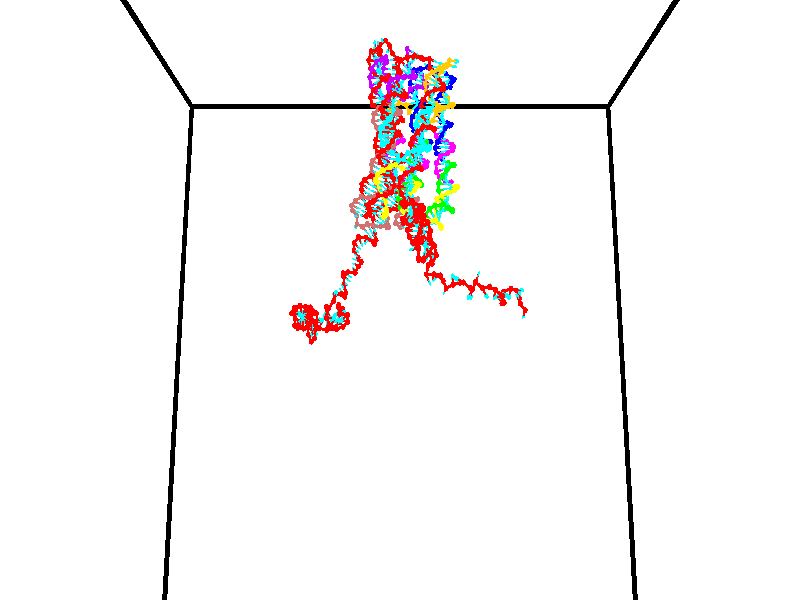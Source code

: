 // switches for output
#declare DRAW_BASES = 1; // possible values are 0, 1; only relevant for DNA ribbons
#declare DRAW_BASES_TYPE = 3; // possible values are 1, 2, 3; only relevant for DNA ribbons
#declare DRAW_FOG = 0; // set to 1 to enable fog

#include "colors.inc"

#include "transforms.inc"
background { rgb <1, 1, 1>}

#default {
   normal{
       ripples 0.25
       frequency 0.20
       turbulence 0.2
       lambda 5
   }
	finish {
		phong 0.1
		phong_size 40.
	}
}

// original window dimensions: 1024x640


// camera settings

camera {
	sky <0, 0.179814, -0.983701>
	up <0, 0.179814, -0.983701>
	right 1.6 * <1, 0, 0>
	location <35, 94.9851, 44.8844>
	look_at <35, 29.7336, 32.9568>
	direction <0, -65.2515, -11.9276>
	angle 67.0682
}


# declare cpy_camera_pos = <35, 94.9851, 44.8844>;
# if (DRAW_FOG = 1)
fog {
	fog_type 2
	up vnormalize(cpy_camera_pos)
	color rgbt<1,1,1,0.3>
	distance 1e-5
	fog_alt 3e-3
	fog_offset 56
}
# end


// LIGHTS

# declare lum = 6;
global_settings {
	ambient_light rgb lum * <0.05, 0.05, 0.05>
	max_trace_level 15
}# declare cpy_direct_light_amount = 0.25;
light_source
{	1000 * <-1, -1.16352, -0.803886>,
	rgb lum * cpy_direct_light_amount
	parallel
}

light_source
{	1000 * <1, 1.16352, 0.803886>,
	rgb lum * cpy_direct_light_amount
	parallel
}

// strand 0

// nucleotide -1

// particle -1
sphere {
	<24.081556, 34.982372, 35.058697> 0.250000
	pigment { color rgbt <1,0,0,0> }
	no_shadow
}
cylinder {
	<24.476625, 34.927296, 35.088486>,  <24.713667, 34.894249, 35.106361>, 0.100000
	pigment { color rgbt <1,0,0,0> }
	no_shadow
}
cylinder {
	<24.476625, 34.927296, 35.088486>,  <24.081556, 34.982372, 35.058697>, 0.100000
	pigment { color rgbt <1,0,0,0> }
	no_shadow
}

// particle -1
sphere {
	<24.476625, 34.927296, 35.088486> 0.100000
	pigment { color rgbt <1,0,0,0> }
	no_shadow
}
sphere {
	0, 1
	scale<0.080000,0.200000,0.300000>
	matrix <-0.116788, -0.964911, -0.235176,
		0.104244, 0.223579, -0.969095,
		0.987671, -0.137695, 0.074475,
		24.772926, 34.885986, 35.110828>
	pigment { color rgbt <0,1,1,0> }
	no_shadow
}
cylinder {
	<24.294386, 34.620453, 34.529770>,  <24.081556, 34.982372, 35.058697>, 0.130000
	pigment { color rgbt <1,0,0,0> }
	no_shadow
}

// nucleotide -1

// particle -1
sphere {
	<24.294386, 34.620453, 34.529770> 0.250000
	pigment { color rgbt <1,0,0,0> }
	no_shadow
}
cylinder {
	<24.560129, 34.532951, 34.815643>,  <24.719576, 34.480450, 34.987167>, 0.100000
	pigment { color rgbt <1,0,0,0> }
	no_shadow
}
cylinder {
	<24.560129, 34.532951, 34.815643>,  <24.294386, 34.620453, 34.529770>, 0.100000
	pigment { color rgbt <1,0,0,0> }
	no_shadow
}

// particle -1
sphere {
	<24.560129, 34.532951, 34.815643> 0.100000
	pigment { color rgbt <1,0,0,0> }
	no_shadow
}
sphere {
	0, 1
	scale<0.080000,0.200000,0.300000>
	matrix <-0.085358, -0.972160, -0.218219,
		0.742524, 0.083971, -0.664535,
		0.664358, -0.218756, 0.714685,
		24.759438, 34.467323, 35.030048>
	pigment { color rgbt <0,1,1,0> }
	no_shadow
}
cylinder {
	<24.775681, 34.170319, 34.261635>,  <24.294386, 34.620453, 34.529770>, 0.130000
	pigment { color rgbt <1,0,0,0> }
	no_shadow
}

// nucleotide -1

// particle -1
sphere {
	<24.775681, 34.170319, 34.261635> 0.250000
	pigment { color rgbt <1,0,0,0> }
	no_shadow
}
cylinder {
	<24.857647, 34.103886, 34.647469>,  <24.906828, 34.064026, 34.878967>, 0.100000
	pigment { color rgbt <1,0,0,0> }
	no_shadow
}
cylinder {
	<24.857647, 34.103886, 34.647469>,  <24.775681, 34.170319, 34.261635>, 0.100000
	pigment { color rgbt <1,0,0,0> }
	no_shadow
}

// particle -1
sphere {
	<24.857647, 34.103886, 34.647469> 0.100000
	pigment { color rgbt <1,0,0,0> }
	no_shadow
}
sphere {
	0, 1
	scale<0.080000,0.200000,0.300000>
	matrix <0.100000, -0.976789, -0.189429,
		0.973657, 0.135276, -0.183553,
		0.204918, -0.166084, 0.964585,
		24.919123, 34.054062, 34.936844>
	pigment { color rgbt <0,1,1,0> }
	no_shadow
}
cylinder {
	<25.283010, 33.725319, 34.350597>,  <24.775681, 34.170319, 34.261635>, 0.130000
	pigment { color rgbt <1,0,0,0> }
	no_shadow
}

// nucleotide -1

// particle -1
sphere {
	<25.283010, 33.725319, 34.350597> 0.250000
	pigment { color rgbt <1,0,0,0> }
	no_shadow
}
cylinder {
	<25.116062, 33.686974, 34.712063>,  <25.015892, 33.663967, 34.928944>, 0.100000
	pigment { color rgbt <1,0,0,0> }
	no_shadow
}
cylinder {
	<25.116062, 33.686974, 34.712063>,  <25.283010, 33.725319, 34.350597>, 0.100000
	pigment { color rgbt <1,0,0,0> }
	no_shadow
}

// particle -1
sphere {
	<25.116062, 33.686974, 34.712063> 0.100000
	pigment { color rgbt <1,0,0,0> }
	no_shadow
}
sphere {
	0, 1
	scale<0.080000,0.200000,0.300000>
	matrix <0.115055, -0.991992, -0.052094,
		0.901423, 0.082229, 0.425060,
		-0.417372, -0.095864, 0.903665,
		24.990850, 33.658215, 34.983162>
	pigment { color rgbt <0,1,1,0> }
	no_shadow
}
cylinder {
	<25.789927, 33.239807, 34.729961>,  <25.283010, 33.725319, 34.350597>, 0.130000
	pigment { color rgbt <1,0,0,0> }
	no_shadow
}

// nucleotide -1

// particle -1
sphere {
	<25.789927, 33.239807, 34.729961> 0.250000
	pigment { color rgbt <1,0,0,0> }
	no_shadow
}
cylinder {
	<25.416687, 33.232727, 34.873634>,  <25.192743, 33.228477, 34.959839>, 0.100000
	pigment { color rgbt <1,0,0,0> }
	no_shadow
}
cylinder {
	<25.416687, 33.232727, 34.873634>,  <25.789927, 33.239807, 34.729961>, 0.100000
	pigment { color rgbt <1,0,0,0> }
	no_shadow
}

// particle -1
sphere {
	<25.416687, 33.232727, 34.873634> 0.100000
	pigment { color rgbt <1,0,0,0> }
	no_shadow
}
sphere {
	0, 1
	scale<0.080000,0.200000,0.300000>
	matrix <0.038644, -0.997940, 0.051208,
		0.357538, 0.061662, 0.931861,
		-0.933099, -0.017702, 0.359184,
		25.136757, 33.227417, 34.981388>
	pigment { color rgbt <0,1,1,0> }
	no_shadow
}
cylinder {
	<25.806303, 32.830917, 35.308060>,  <25.789927, 33.239807, 34.729961>, 0.130000
	pigment { color rgbt <1,0,0,0> }
	no_shadow
}

// nucleotide -1

// particle -1
sphere {
	<25.806303, 32.830917, 35.308060> 0.250000
	pigment { color rgbt <1,0,0,0> }
	no_shadow
}
cylinder {
	<25.427715, 32.831154, 35.178940>,  <25.200563, 32.831295, 35.101467>, 0.100000
	pigment { color rgbt <1,0,0,0> }
	no_shadow
}
cylinder {
	<25.427715, 32.831154, 35.178940>,  <25.806303, 32.830917, 35.308060>, 0.100000
	pigment { color rgbt <1,0,0,0> }
	no_shadow
}

// particle -1
sphere {
	<25.427715, 32.831154, 35.178940> 0.100000
	pigment { color rgbt <1,0,0,0> }
	no_shadow
}
sphere {
	0, 1
	scale<0.080000,0.200000,0.300000>
	matrix <-0.059778, -0.983021, 0.173482,
		-0.317214, 0.183492, 0.930433,
		-0.946468, 0.000589, -0.322797,
		25.143774, 32.831329, 35.082100>
	pigment { color rgbt <0,1,1,0> }
	no_shadow
}
cylinder {
	<25.315796, 32.409649, 35.798573>,  <25.806303, 32.830917, 35.308060>, 0.130000
	pigment { color rgbt <1,0,0,0> }
	no_shadow
}

// nucleotide -1

// particle -1
sphere {
	<25.315796, 32.409649, 35.798573> 0.250000
	pigment { color rgbt <1,0,0,0> }
	no_shadow
}
cylinder {
	<25.121840, 32.414791, 35.448780>,  <25.005466, 32.417877, 35.238903>, 0.100000
	pigment { color rgbt <1,0,0,0> }
	no_shadow
}
cylinder {
	<25.121840, 32.414791, 35.448780>,  <25.315796, 32.409649, 35.798573>, 0.100000
	pigment { color rgbt <1,0,0,0> }
	no_shadow
}

// particle -1
sphere {
	<25.121840, 32.414791, 35.448780> 0.100000
	pigment { color rgbt <1,0,0,0> }
	no_shadow
}
sphere {
	0, 1
	scale<0.080000,0.200000,0.300000>
	matrix <-0.165931, -0.983083, 0.077559,
		-0.858689, 0.182711, 0.478821,
		-0.484891, 0.012852, -0.874480,
		24.976372, 32.418648, 35.186436>
	pigment { color rgbt <0,1,1,0> }
	no_shadow
}
cylinder {
	<24.639528, 31.974138, 35.831799>,  <25.315796, 32.409649, 35.798573>, 0.130000
	pigment { color rgbt <1,0,0,0> }
	no_shadow
}

// nucleotide -1

// particle -1
sphere {
	<24.639528, 31.974138, 35.831799> 0.250000
	pigment { color rgbt <1,0,0,0> }
	no_shadow
}
cylinder {
	<24.811989, 31.997252, 35.471626>,  <24.915464, 32.011120, 35.255524>, 0.100000
	pigment { color rgbt <1,0,0,0> }
	no_shadow
}
cylinder {
	<24.811989, 31.997252, 35.471626>,  <24.639528, 31.974138, 35.831799>, 0.100000
	pigment { color rgbt <1,0,0,0> }
	no_shadow
}

// particle -1
sphere {
	<24.811989, 31.997252, 35.471626> 0.100000
	pigment { color rgbt <1,0,0,0> }
	no_shadow
}
sphere {
	0, 1
	scale<0.080000,0.200000,0.300000>
	matrix <-0.022570, -0.996944, -0.074785,
		-0.901997, 0.052566, -0.428530,
		0.431152, 0.057784, -0.900427,
		24.941334, 32.014587, 35.201500>
	pigment { color rgbt <0,1,1,0> }
	no_shadow
}
cylinder {
	<24.294172, 31.531885, 35.290096>,  <24.639528, 31.974138, 35.831799>, 0.130000
	pigment { color rgbt <1,0,0,0> }
	no_shadow
}

// nucleotide -1

// particle -1
sphere {
	<24.294172, 31.531885, 35.290096> 0.250000
	pigment { color rgbt <1,0,0,0> }
	no_shadow
}
cylinder {
	<24.670643, 31.593298, 35.169689>,  <24.896526, 31.630146, 35.097443>, 0.100000
	pigment { color rgbt <1,0,0,0> }
	no_shadow
}
cylinder {
	<24.670643, 31.593298, 35.169689>,  <24.294172, 31.531885, 35.290096>, 0.100000
	pigment { color rgbt <1,0,0,0> }
	no_shadow
}

// particle -1
sphere {
	<24.670643, 31.593298, 35.169689> 0.100000
	pigment { color rgbt <1,0,0,0> }
	no_shadow
}
sphere {
	0, 1
	scale<0.080000,0.200000,0.300000>
	matrix <0.132287, -0.987130, -0.089861,
		-0.310943, 0.044754, -0.949374,
		0.941177, 0.153532, -0.301020,
		24.952995, 31.639357, 35.079384>
	pigment { color rgbt <0,1,1,0> }
	no_shadow
}
cylinder {
	<24.520956, 30.983759, 34.710682>,  <24.294172, 31.531885, 35.290096>, 0.130000
	pigment { color rgbt <1,0,0,0> }
	no_shadow
}

// nucleotide -1

// particle -1
sphere {
	<24.520956, 30.983759, 34.710682> 0.250000
	pigment { color rgbt <1,0,0,0> }
	no_shadow
}
cylinder {
	<24.870377, 31.139822, 34.827087>,  <25.080029, 31.233459, 34.896931>, 0.100000
	pigment { color rgbt <1,0,0,0> }
	no_shadow
}
cylinder {
	<24.870377, 31.139822, 34.827087>,  <24.520956, 30.983759, 34.710682>, 0.100000
	pigment { color rgbt <1,0,0,0> }
	no_shadow
}

// particle -1
sphere {
	<24.870377, 31.139822, 34.827087> 0.100000
	pigment { color rgbt <1,0,0,0> }
	no_shadow
}
sphere {
	0, 1
	scale<0.080000,0.200000,0.300000>
	matrix <0.347679, -0.918593, 0.187898,
		0.340630, -0.062961, -0.938087,
		0.873550, 0.390157, 0.291011,
		25.132442, 31.256868, 34.914391>
	pigment { color rgbt <0,1,1,0> }
	no_shadow
}
cylinder {
	<25.027370, 30.657207, 34.408707>,  <24.520956, 30.983759, 34.710682>, 0.130000
	pigment { color rgbt <1,0,0,0> }
	no_shadow
}

// nucleotide -1

// particle -1
sphere {
	<25.027370, 30.657207, 34.408707> 0.250000
	pigment { color rgbt <1,0,0,0> }
	no_shadow
}
cylinder {
	<25.217543, 30.813515, 34.723988>,  <25.331646, 30.907299, 34.913158>, 0.100000
	pigment { color rgbt <1,0,0,0> }
	no_shadow
}
cylinder {
	<25.217543, 30.813515, 34.723988>,  <25.027370, 30.657207, 34.408707>, 0.100000
	pigment { color rgbt <1,0,0,0> }
	no_shadow
}

// particle -1
sphere {
	<25.217543, 30.813515, 34.723988> 0.100000
	pigment { color rgbt <1,0,0,0> }
	no_shadow
}
sphere {
	0, 1
	scale<0.080000,0.200000,0.300000>
	matrix <0.433863, -0.883553, 0.176344,
		0.765330, 0.258134, -0.589607,
		0.475428, 0.390770, 0.788205,
		25.360170, 30.930746, 34.960449>
	pigment { color rgbt <0,1,1,0> }
	no_shadow
}
cylinder {
	<25.229843, 30.391163, 35.087421>,  <25.027370, 30.657207, 34.408707>, 0.130000
	pigment { color rgbt <1,0,0,0> }
	no_shadow
}

// nucleotide -1

// particle -1
sphere {
	<25.229843, 30.391163, 35.087421> 0.250000
	pigment { color rgbt <1,0,0,0> }
	no_shadow
}
cylinder {
	<25.348373, 30.230101, 35.433846>,  <25.419493, 30.133463, 35.641701>, 0.100000
	pigment { color rgbt <1,0,0,0> }
	no_shadow
}
cylinder {
	<25.348373, 30.230101, 35.433846>,  <25.229843, 30.391163, 35.087421>, 0.100000
	pigment { color rgbt <1,0,0,0> }
	no_shadow
}

// particle -1
sphere {
	<25.348373, 30.230101, 35.433846> 0.100000
	pigment { color rgbt <1,0,0,0> }
	no_shadow
}
sphere {
	0, 1
	scale<0.080000,0.200000,0.300000>
	matrix <0.399035, 0.876047, 0.270765,
		-0.867734, 0.265353, 0.420269,
		0.296327, -0.402654, 0.866060,
		25.437271, 30.109304, 35.693665>
	pigment { color rgbt <0,1,1,0> }
	no_shadow
}
cylinder {
	<25.131529, 30.920597, 35.659878>,  <25.229843, 30.391163, 35.087421>, 0.130000
	pigment { color rgbt <1,0,0,0> }
	no_shadow
}

// nucleotide -1

// particle -1
sphere {
	<25.131529, 30.920597, 35.659878> 0.250000
	pigment { color rgbt <1,0,0,0> }
	no_shadow
}
cylinder {
	<25.412167, 30.680092, 35.812847>,  <25.580549, 30.535789, 35.904629>, 0.100000
	pigment { color rgbt <1,0,0,0> }
	no_shadow
}
cylinder {
	<25.412167, 30.680092, 35.812847>,  <25.131529, 30.920597, 35.659878>, 0.100000
	pigment { color rgbt <1,0,0,0> }
	no_shadow
}

// particle -1
sphere {
	<25.412167, 30.680092, 35.812847> 0.100000
	pigment { color rgbt <1,0,0,0> }
	no_shadow
}
sphere {
	0, 1
	scale<0.080000,0.200000,0.300000>
	matrix <0.434407, 0.786315, 0.439317,
		-0.564848, -0.142097, 0.812868,
		0.701596, -0.601263, 0.382421,
		25.622646, 30.499712, 35.927574>
	pigment { color rgbt <0,1,1,0> }
	no_shadow
}
cylinder {
	<25.222483, 31.079710, 36.308270>,  <25.131529, 30.920597, 35.659878>, 0.130000
	pigment { color rgbt <1,0,0,0> }
	no_shadow
}

// nucleotide -1

// particle -1
sphere {
	<25.222483, 31.079710, 36.308270> 0.250000
	pigment { color rgbt <1,0,0,0> }
	no_shadow
}
cylinder {
	<25.589874, 30.954813, 36.211193>,  <25.810310, 30.879875, 36.152946>, 0.100000
	pigment { color rgbt <1,0,0,0> }
	no_shadow
}
cylinder {
	<25.589874, 30.954813, 36.211193>,  <25.222483, 31.079710, 36.308270>, 0.100000
	pigment { color rgbt <1,0,0,0> }
	no_shadow
}

// particle -1
sphere {
	<25.589874, 30.954813, 36.211193> 0.100000
	pigment { color rgbt <1,0,0,0> }
	no_shadow
}
sphere {
	0, 1
	scale<0.080000,0.200000,0.300000>
	matrix <0.394797, 0.759638, 0.516803,
		0.022987, -0.570486, 0.820986,
		0.918481, -0.312243, -0.242688,
		25.865419, 30.861139, 36.138386>
	pigment { color rgbt <0,1,1,0> }
	no_shadow
}
cylinder {
	<25.548689, 31.075977, 36.974480>,  <25.222483, 31.079710, 36.308270>, 0.130000
	pigment { color rgbt <1,0,0,0> }
	no_shadow
}

// nucleotide -1

// particle -1
sphere {
	<25.548689, 31.075977, 36.974480> 0.250000
	pigment { color rgbt <1,0,0,0> }
	no_shadow
}
cylinder {
	<25.803913, 31.115408, 36.669018>,  <25.957047, 31.139067, 36.485741>, 0.100000
	pigment { color rgbt <1,0,0,0> }
	no_shadow
}
cylinder {
	<25.803913, 31.115408, 36.669018>,  <25.548689, 31.075977, 36.974480>, 0.100000
	pigment { color rgbt <1,0,0,0> }
	no_shadow
}

// particle -1
sphere {
	<25.803913, 31.115408, 36.669018> 0.100000
	pigment { color rgbt <1,0,0,0> }
	no_shadow
}
sphere {
	0, 1
	scale<0.080000,0.200000,0.300000>
	matrix <0.513612, 0.684404, 0.517488,
		0.573657, -0.722409, 0.386060,
		0.638059, 0.098575, -0.763651,
		25.995331, 31.144981, 36.439922>
	pigment { color rgbt <0,1,1,0> }
	no_shadow
}
cylinder {
	<25.987879, 31.710699, 36.741722>,  <25.548689, 31.075977, 36.974480>, 0.130000
	pigment { color rgbt <1,0,0,0> }
	no_shadow
}

// nucleotide -1

// particle -1
sphere {
	<25.987879, 31.710699, 36.741722> 0.250000
	pigment { color rgbt <1,0,0,0> }
	no_shadow
}
cylinder {
	<25.844942, 32.062740, 36.616680>,  <25.759180, 32.273964, 36.541656>, 0.100000
	pigment { color rgbt <1,0,0,0> }
	no_shadow
}
cylinder {
	<25.844942, 32.062740, 36.616680>,  <25.987879, 31.710699, 36.741722>, 0.100000
	pigment { color rgbt <1,0,0,0> }
	no_shadow
}

// particle -1
sphere {
	<25.844942, 32.062740, 36.616680> 0.100000
	pigment { color rgbt <1,0,0,0> }
	no_shadow
}
sphere {
	0, 1
	scale<0.080000,0.200000,0.300000>
	matrix <-0.854364, -0.172813, 0.490099,
		0.377317, 0.442212, 0.813684,
		-0.357343, 0.880105, -0.312605,
		25.737740, 32.326771, 36.522900>
	pigment { color rgbt <0,1,1,0> }
	no_shadow
}
cylinder {
	<26.034430, 31.567104, 35.923252>,  <25.987879, 31.710699, 36.741722>, 0.130000
	pigment { color rgbt <1,0,0,0> }
	no_shadow
}

// nucleotide -1

// particle -1
sphere {
	<26.034430, 31.567104, 35.923252> 0.250000
	pigment { color rgbt <1,0,0,0> }
	no_shadow
}
cylinder {
	<25.879265, 31.370428, 35.611416>,  <25.786165, 31.252422, 35.424313>, 0.100000
	pigment { color rgbt <1,0,0,0> }
	no_shadow
}
cylinder {
	<25.879265, 31.370428, 35.611416>,  <26.034430, 31.567104, 35.923252>, 0.100000
	pigment { color rgbt <1,0,0,0> }
	no_shadow
}

// particle -1
sphere {
	<25.879265, 31.370428, 35.611416> 0.100000
	pigment { color rgbt <1,0,0,0> }
	no_shadow
}
sphere {
	0, 1
	scale<0.080000,0.200000,0.300000>
	matrix <-0.240174, 0.870525, -0.429538,
		0.889855, 0.020615, -0.455778,
		-0.387911, -0.491692, -0.779592,
		25.762890, 31.222919, 35.377537>
	pigment { color rgbt <0,1,1,0> }
	no_shadow
}
cylinder {
	<26.277929, 31.768835, 35.189640>,  <26.034430, 31.567104, 35.923252>, 0.130000
	pigment { color rgbt <1,0,0,0> }
	no_shadow
}

// nucleotide -1

// particle -1
sphere {
	<26.277929, 31.768835, 35.189640> 0.250000
	pigment { color rgbt <1,0,0,0> }
	no_shadow
}
cylinder {
	<25.917885, 31.616848, 35.104385>,  <25.701859, 31.525656, 35.053234>, 0.100000
	pigment { color rgbt <1,0,0,0> }
	no_shadow
}
cylinder {
	<25.917885, 31.616848, 35.104385>,  <26.277929, 31.768835, 35.189640>, 0.100000
	pigment { color rgbt <1,0,0,0> }
	no_shadow
}

// particle -1
sphere {
	<25.917885, 31.616848, 35.104385> 0.100000
	pigment { color rgbt <1,0,0,0> }
	no_shadow
}
sphere {
	0, 1
	scale<0.080000,0.200000,0.300000>
	matrix <-0.274225, 0.874283, -0.400538,
		0.338532, -0.302081, -0.891147,
		-0.900110, -0.379969, -0.213134,
		25.647852, 31.502857, 35.040443>
	pigment { color rgbt <0,1,1,0> }
	no_shadow
}
cylinder {
	<26.143646, 31.781731, 34.515648>,  <26.277929, 31.768835, 35.189640>, 0.130000
	pigment { color rgbt <1,0,0,0> }
	no_shadow
}

// nucleotide -1

// particle -1
sphere {
	<26.143646, 31.781731, 34.515648> 0.250000
	pigment { color rgbt <1,0,0,0> }
	no_shadow
}
cylinder {
	<25.781416, 31.754946, 34.683193>,  <25.564077, 31.738874, 34.783722>, 0.100000
	pigment { color rgbt <1,0,0,0> }
	no_shadow
}
cylinder {
	<25.781416, 31.754946, 34.683193>,  <26.143646, 31.781731, 34.515648>, 0.100000
	pigment { color rgbt <1,0,0,0> }
	no_shadow
}

// particle -1
sphere {
	<25.781416, 31.754946, 34.683193> 0.100000
	pigment { color rgbt <1,0,0,0> }
	no_shadow
}
sphere {
	0, 1
	scale<0.080000,0.200000,0.300000>
	matrix <-0.258449, 0.870106, -0.419665,
		-0.336355, -0.488294, -0.805254,
		-0.905577, -0.066961, 0.418863,
		25.509743, 31.734858, 34.808853>
	pigment { color rgbt <0,1,1,0> }
	no_shadow
}
cylinder {
	<25.536634, 32.141003, 34.036343>,  <26.143646, 31.781731, 34.515648>, 0.130000
	pigment { color rgbt <1,0,0,0> }
	no_shadow
}

// nucleotide -1

// particle -1
sphere {
	<25.536634, 32.141003, 34.036343> 0.250000
	pigment { color rgbt <1,0,0,0> }
	no_shadow
}
cylinder {
	<25.371870, 32.102139, 34.398754>,  <25.273012, 32.078819, 34.616203>, 0.100000
	pigment { color rgbt <1,0,0,0> }
	no_shadow
}
cylinder {
	<25.371870, 32.102139, 34.398754>,  <25.536634, 32.141003, 34.036343>, 0.100000
	pigment { color rgbt <1,0,0,0> }
	no_shadow
}

// particle -1
sphere {
	<25.371870, 32.102139, 34.398754> 0.100000
	pigment { color rgbt <1,0,0,0> }
	no_shadow
}
sphere {
	0, 1
	scale<0.080000,0.200000,0.300000>
	matrix <-0.430109, 0.897297, -0.099321,
		-0.803329, -0.430603, -0.411393,
		-0.411909, -0.097156, 0.906030,
		25.248297, 32.072990, 34.670563>
	pigment { color rgbt <0,1,1,0> }
	no_shadow
}
cylinder {
	<25.146544, 32.714504, 34.094337>,  <25.536634, 32.141003, 34.036343>, 0.130000
	pigment { color rgbt <1,0,0,0> }
	no_shadow
}

// nucleotide -1

// particle -1
sphere {
	<25.146544, 32.714504, 34.094337> 0.250000
	pigment { color rgbt <1,0,0,0> }
	no_shadow
}
cylinder {
	<25.143143, 32.570820, 34.467625>,  <25.141102, 32.484612, 34.691597>, 0.100000
	pigment { color rgbt <1,0,0,0> }
	no_shadow
}
cylinder {
	<25.143143, 32.570820, 34.467625>,  <25.146544, 32.714504, 34.094337>, 0.100000
	pigment { color rgbt <1,0,0,0> }
	no_shadow
}

// particle -1
sphere {
	<25.143143, 32.570820, 34.467625> 0.100000
	pigment { color rgbt <1,0,0,0> }
	no_shadow
}
sphere {
	0, 1
	scale<0.080000,0.200000,0.300000>
	matrix <-0.263460, 0.901083, 0.344438,
		-0.964633, -0.242938, -0.102297,
		-0.008501, -0.359208, 0.933219,
		25.140593, 32.463058, 34.747589>
	pigment { color rgbt <0,1,1,0> }
	no_shadow
}
cylinder {
	<24.480244, 32.522793, 34.042625>,  <25.146544, 32.714504, 34.094337>, 0.130000
	pigment { color rgbt <1,0,0,0> }
	no_shadow
}

// nucleotide -1

// particle -1
sphere {
	<24.480244, 32.522793, 34.042625> 0.250000
	pigment { color rgbt <1,0,0,0> }
	no_shadow
}
cylinder {
	<24.635551, 32.473064, 34.407875>,  <24.728737, 32.443226, 34.627026>, 0.100000
	pigment { color rgbt <1,0,0,0> }
	no_shadow
}
cylinder {
	<24.635551, 32.473064, 34.407875>,  <24.480244, 32.522793, 34.042625>, 0.100000
	pigment { color rgbt <1,0,0,0> }
	no_shadow
}

// particle -1
sphere {
	<24.635551, 32.473064, 34.407875> 0.100000
	pigment { color rgbt <1,0,0,0> }
	no_shadow
}
sphere {
	0, 1
	scale<0.080000,0.200000,0.300000>
	matrix <0.126405, 0.988677, 0.080862,
		-0.912836, 0.084027, 0.399588,
		0.388269, -0.124323, 0.913121,
		24.752031, 32.435768, 34.681812>
	pigment { color rgbt <0,1,1,0> }
	no_shadow
}
cylinder {
	<24.037806, 32.852489, 34.441055>,  <24.480244, 32.522793, 34.042625>, 0.130000
	pigment { color rgbt <1,0,0,0> }
	no_shadow
}

// nucleotide -1

// particle -1
sphere {
	<24.037806, 32.852489, 34.441055> 0.250000
	pigment { color rgbt <1,0,0,0> }
	no_shadow
}
cylinder {
	<24.390306, 32.844994, 34.629967>,  <24.601807, 32.840496, 34.743313>, 0.100000
	pigment { color rgbt <1,0,0,0> }
	no_shadow
}
cylinder {
	<24.390306, 32.844994, 34.629967>,  <24.037806, 32.852489, 34.441055>, 0.100000
	pigment { color rgbt <1,0,0,0> }
	no_shadow
}

// particle -1
sphere {
	<24.390306, 32.844994, 34.629967> 0.100000
	pigment { color rgbt <1,0,0,0> }
	no_shadow
}
sphere {
	0, 1
	scale<0.080000,0.200000,0.300000>
	matrix <0.118562, 0.976030, -0.182504,
		-0.457536, 0.216826, 0.862350,
		0.881251, -0.018739, 0.472277,
		24.654682, 32.839371, 34.771648>
	pigment { color rgbt <0,1,1,0> }
	no_shadow
}
cylinder {
	<24.123465, 33.434990, 34.927185>,  <24.037806, 32.852489, 34.441055>, 0.130000
	pigment { color rgbt <1,0,0,0> }
	no_shadow
}

// nucleotide -1

// particle -1
sphere {
	<24.123465, 33.434990, 34.927185> 0.250000
	pigment { color rgbt <1,0,0,0> }
	no_shadow
}
cylinder {
	<24.492128, 33.335476, 34.808086>,  <24.713326, 33.275768, 34.736626>, 0.100000
	pigment { color rgbt <1,0,0,0> }
	no_shadow
}
cylinder {
	<24.492128, 33.335476, 34.808086>,  <24.123465, 33.434990, 34.927185>, 0.100000
	pigment { color rgbt <1,0,0,0> }
	no_shadow
}

// particle -1
sphere {
	<24.492128, 33.335476, 34.808086> 0.100000
	pigment { color rgbt <1,0,0,0> }
	no_shadow
}
sphere {
	0, 1
	scale<0.080000,0.200000,0.300000>
	matrix <0.284004, 0.955411, 0.080815,
		0.264364, -0.159045, 0.951219,
		0.921658, -0.248785, -0.297745,
		24.768625, 33.260841, 34.718761>
	pigment { color rgbt <0,1,1,0> }
	no_shadow
}
cylinder {
	<24.056070, 32.705658, 35.170891>,  <24.123465, 33.434990, 34.927185>, 0.130000
	pigment { color rgbt <1,0,0,0> }
	no_shadow
}

// nucleotide -1

// particle -1
sphere {
	<24.056070, 32.705658, 35.170891> 0.250000
	pigment { color rgbt <1,0,0,0> }
	no_shadow
}
cylinder {
	<24.419262, 32.697620, 35.338303>,  <24.637177, 32.692799, 35.438751>, 0.100000
	pigment { color rgbt <1,0,0,0> }
	no_shadow
}
cylinder {
	<24.419262, 32.697620, 35.338303>,  <24.056070, 32.705658, 35.170891>, 0.100000
	pigment { color rgbt <1,0,0,0> }
	no_shadow
}

// particle -1
sphere {
	<24.419262, 32.697620, 35.338303> 0.100000
	pigment { color rgbt <1,0,0,0> }
	no_shadow
}
sphere {
	0, 1
	scale<0.080000,0.200000,0.300000>
	matrix <-0.070447, 0.977310, 0.199757,
		-0.413047, -0.210860, 0.885963,
		0.907981, -0.020096, 0.418530,
		24.691656, 32.691593, 35.463863>
	pigment { color rgbt <0,1,1,0> }
	no_shadow
}
cylinder {
	<24.092815, 33.224518, 35.842258>,  <24.056070, 32.705658, 35.170891>, 0.130000
	pigment { color rgbt <1,0,0,0> }
	no_shadow
}

// nucleotide -1

// particle -1
sphere {
	<24.092815, 33.224518, 35.842258> 0.250000
	pigment { color rgbt <1,0,0,0> }
	no_shadow
}
cylinder {
	<24.444118, 33.218307, 35.651081>,  <24.654900, 33.214581, 35.536377>, 0.100000
	pigment { color rgbt <1,0,0,0> }
	no_shadow
}
cylinder {
	<24.444118, 33.218307, 35.651081>,  <24.092815, 33.224518, 35.842258>, 0.100000
	pigment { color rgbt <1,0,0,0> }
	no_shadow
}

// particle -1
sphere {
	<24.444118, 33.218307, 35.651081> 0.100000
	pigment { color rgbt <1,0,0,0> }
	no_shadow
}
sphere {
	0, 1
	scale<0.080000,0.200000,0.300000>
	matrix <-0.009772, 0.998681, -0.050402,
		0.478091, 0.048936, 0.876946,
		0.878256, -0.015527, -0.477939,
		24.707596, 33.213650, 35.507698>
	pigment { color rgbt <0,1,1,0> }
	no_shadow
}
cylinder {
	<24.526091, 33.674080, 36.122799>,  <24.092815, 33.224518, 35.842258>, 0.130000
	pigment { color rgbt <1,0,0,0> }
	no_shadow
}

// nucleotide -1

// particle -1
sphere {
	<24.526091, 33.674080, 36.122799> 0.250000
	pigment { color rgbt <1,0,0,0> }
	no_shadow
}
cylinder {
	<24.715302, 33.641254, 35.771912>,  <24.828829, 33.621559, 35.561378>, 0.100000
	pigment { color rgbt <1,0,0,0> }
	no_shadow
}
cylinder {
	<24.715302, 33.641254, 35.771912>,  <24.526091, 33.674080, 36.122799>, 0.100000
	pigment { color rgbt <1,0,0,0> }
	no_shadow
}

// particle -1
sphere {
	<24.715302, 33.641254, 35.771912> 0.100000
	pigment { color rgbt <1,0,0,0> }
	no_shadow
}
sphere {
	0, 1
	scale<0.080000,0.200000,0.300000>
	matrix <0.090868, 0.994887, -0.044069,
		0.876349, -0.058865, 0.478066,
		0.473028, -0.082061, -0.877217,
		24.857210, 33.616634, 35.508747>
	pigment { color rgbt <0,1,1,0> }
	no_shadow
}
cylinder {
	<25.189781, 33.989525, 36.206799>,  <24.526091, 33.674080, 36.122799>, 0.130000
	pigment { color rgbt <1,0,0,0> }
	no_shadow
}

// nucleotide -1

// particle -1
sphere {
	<25.189781, 33.989525, 36.206799> 0.250000
	pigment { color rgbt <1,0,0,0> }
	no_shadow
}
cylinder {
	<25.118605, 33.996384, 35.813240>,  <25.075899, 34.000500, 35.577106>, 0.100000
	pigment { color rgbt <1,0,0,0> }
	no_shadow
}
cylinder {
	<25.118605, 33.996384, 35.813240>,  <25.189781, 33.989525, 36.206799>, 0.100000
	pigment { color rgbt <1,0,0,0> }
	no_shadow
}

// particle -1
sphere {
	<25.118605, 33.996384, 35.813240> 0.100000
	pigment { color rgbt <1,0,0,0> }
	no_shadow
}
sphere {
	0, 1
	scale<0.080000,0.200000,0.300000>
	matrix <0.082466, 0.996591, 0.002459,
		0.980580, -0.080700, -0.178749,
		-0.177941, 0.017152, -0.983892,
		25.065222, 34.001530, 35.518074>
	pigment { color rgbt <0,1,1,0> }
	no_shadow
}
cylinder {
	<25.793623, 34.286537, 35.795799>,  <25.189781, 33.989525, 36.206799>, 0.130000
	pigment { color rgbt <1,0,0,0> }
	no_shadow
}

// nucleotide -1

// particle -1
sphere {
	<25.793623, 34.286537, 35.795799> 0.250000
	pigment { color rgbt <1,0,0,0> }
	no_shadow
}
cylinder {
	<25.457129, 34.338074, 35.585762>,  <25.255232, 34.368996, 35.459740>, 0.100000
	pigment { color rgbt <1,0,0,0> }
	no_shadow
}
cylinder {
	<25.457129, 34.338074, 35.585762>,  <25.793623, 34.286537, 35.795799>, 0.100000
	pigment { color rgbt <1,0,0,0> }
	no_shadow
}

// particle -1
sphere {
	<25.457129, 34.338074, 35.585762> 0.100000
	pigment { color rgbt <1,0,0,0> }
	no_shadow
}
sphere {
	0, 1
	scale<0.080000,0.200000,0.300000>
	matrix <0.254191, 0.951414, -0.173779,
		0.477193, -0.279663, -0.833112,
		-0.841234, 0.128844, -0.525095,
		25.204758, 34.376728, 35.428234>
	pigment { color rgbt <0,1,1,0> }
	no_shadow
}
cylinder {
	<25.945789, 34.734230, 35.269077>,  <25.793623, 34.286537, 35.795799>, 0.130000
	pigment { color rgbt <1,0,0,0> }
	no_shadow
}

// nucleotide -1

// particle -1
sphere {
	<25.945789, 34.734230, 35.269077> 0.250000
	pigment { color rgbt <1,0,0,0> }
	no_shadow
}
cylinder {
	<25.549107, 34.761967, 35.312351>,  <25.311096, 34.778610, 35.338318>, 0.100000
	pigment { color rgbt <1,0,0,0> }
	no_shadow
}
cylinder {
	<25.549107, 34.761967, 35.312351>,  <25.945789, 34.734230, 35.269077>, 0.100000
	pigment { color rgbt <1,0,0,0> }
	no_shadow
}

// particle -1
sphere {
	<25.549107, 34.761967, 35.312351> 0.100000
	pigment { color rgbt <1,0,0,0> }
	no_shadow
}
sphere {
	0, 1
	scale<0.080000,0.200000,0.300000>
	matrix <0.030772, 0.945557, -0.323998,
		-0.124765, -0.317982, -0.939852,
		-0.991709, 0.069345, 0.108188,
		25.251595, 34.782772, 35.344807>
	pigment { color rgbt <0,1,1,0> }
	no_shadow
}
cylinder {
	<26.362808, 35.130463, 35.778095>,  <25.945789, 34.734230, 35.269077>, 0.130000
	pigment { color rgbt <1,0,0,0> }
	no_shadow
}

// nucleotide -1

// particle -1
sphere {
	<26.362808, 35.130463, 35.778095> 0.250000
	pigment { color rgbt <1,0,0,0> }
	no_shadow
}
cylinder {
	<26.649509, 34.879726, 35.655891>,  <26.821529, 34.729282, 35.582569>, 0.100000
	pigment { color rgbt <1,0,0,0> }
	no_shadow
}
cylinder {
	<26.649509, 34.879726, 35.655891>,  <26.362808, 35.130463, 35.778095>, 0.100000
	pigment { color rgbt <1,0,0,0> }
	no_shadow
}

// particle -1
sphere {
	<26.649509, 34.879726, 35.655891> 0.100000
	pigment { color rgbt <1,0,0,0> }
	no_shadow
}
sphere {
	0, 1
	scale<0.080000,0.200000,0.300000>
	matrix <0.688239, 0.706412, 0.165254,
		0.112228, -0.328711, 0.937739,
		0.716751, -0.626842, -0.305511,
		26.864534, 34.691673, 35.564240>
	pigment { color rgbt <0,1,1,0> }
	no_shadow
}
cylinder {
	<26.871067, 34.981930, 36.325581>,  <26.362808, 35.130463, 35.778095>, 0.130000
	pigment { color rgbt <1,0,0,0> }
	no_shadow
}

// nucleotide -1

// particle -1
sphere {
	<26.871067, 34.981930, 36.325581> 0.250000
	pigment { color rgbt <1,0,0,0> }
	no_shadow
}
cylinder {
	<27.046959, 34.934280, 35.969501>,  <27.152494, 34.905689, 35.755856>, 0.100000
	pigment { color rgbt <1,0,0,0> }
	no_shadow
}
cylinder {
	<27.046959, 34.934280, 35.969501>,  <26.871067, 34.981930, 36.325581>, 0.100000
	pigment { color rgbt <1,0,0,0> }
	no_shadow
}

// particle -1
sphere {
	<27.046959, 34.934280, 35.969501> 0.100000
	pigment { color rgbt <1,0,0,0> }
	no_shadow
}
sphere {
	0, 1
	scale<0.080000,0.200000,0.300000>
	matrix <0.794246, 0.514310, 0.323510,
		0.419297, -0.849290, 0.320774,
		0.439731, -0.119127, -0.890194,
		27.178879, 34.898544, 35.702442>
	pigment { color rgbt <0,1,1,0> }
	no_shadow
}
cylinder {
	<27.645794, 34.871441, 36.450203>,  <26.871067, 34.981930, 36.325581>, 0.130000
	pigment { color rgbt <1,0,0,0> }
	no_shadow
}

// nucleotide -1

// particle -1
sphere {
	<27.645794, 34.871441, 36.450203> 0.250000
	pigment { color rgbt <1,0,0,0> }
	no_shadow
}
cylinder {
	<27.679476, 34.925400, 36.055294>,  <27.699686, 34.957775, 35.818348>, 0.100000
	pigment { color rgbt <1,0,0,0> }
	no_shadow
}
cylinder {
	<27.679476, 34.925400, 36.055294>,  <27.645794, 34.871441, 36.450203>, 0.100000
	pigment { color rgbt <1,0,0,0> }
	no_shadow
}

// particle -1
sphere {
	<27.679476, 34.925400, 36.055294> 0.100000
	pigment { color rgbt <1,0,0,0> }
	no_shadow
}
sphere {
	0, 1
	scale<0.080000,0.200000,0.300000>
	matrix <0.881530, 0.451836, 0.136924,
		0.464557, -0.881843, -0.080867,
		0.084206, 0.134896, -0.987275,
		27.704739, 34.965870, 35.759113>
	pigment { color rgbt <0,1,1,0> }
	no_shadow
}
cylinder {
	<28.332047, 34.660454, 36.285900>,  <27.645794, 34.871441, 36.450203>, 0.130000
	pigment { color rgbt <1,0,0,0> }
	no_shadow
}

// nucleotide -1

// particle -1
sphere {
	<28.332047, 34.660454, 36.285900> 0.250000
	pigment { color rgbt <1,0,0,0> }
	no_shadow
}
cylinder {
	<28.204779, 34.923698, 36.012943>,  <28.128418, 35.081646, 35.849171>, 0.100000
	pigment { color rgbt <1,0,0,0> }
	no_shadow
}
cylinder {
	<28.204779, 34.923698, 36.012943>,  <28.332047, 34.660454, 36.285900>, 0.100000
	pigment { color rgbt <1,0,0,0> }
	no_shadow
}

// particle -1
sphere {
	<28.204779, 34.923698, 36.012943> 0.100000
	pigment { color rgbt <1,0,0,0> }
	no_shadow
}
sphere {
	0, 1
	scale<0.080000,0.200000,0.300000>
	matrix <0.918862, 0.391257, -0.051090,
		0.233368, -0.643280, -0.729198,
		-0.318169, 0.658110, -0.682392,
		28.109327, 35.121132, 35.808224>
	pigment { color rgbt <0,1,1,0> }
	no_shadow
}
cylinder {
	<28.758173, 34.566700, 35.741669>,  <28.332047, 34.660454, 36.285900>, 0.130000
	pigment { color rgbt <1,0,0,0> }
	no_shadow
}

// nucleotide -1

// particle -1
sphere {
	<28.758173, 34.566700, 35.741669> 0.250000
	pigment { color rgbt <1,0,0,0> }
	no_shadow
}
cylinder {
	<28.620977, 34.942329, 35.732727>,  <28.538660, 35.167706, 35.727360>, 0.100000
	pigment { color rgbt <1,0,0,0> }
	no_shadow
}
cylinder {
	<28.620977, 34.942329, 35.732727>,  <28.758173, 34.566700, 35.741669>, 0.100000
	pigment { color rgbt <1,0,0,0> }
	no_shadow
}

// particle -1
sphere {
	<28.620977, 34.942329, 35.732727> 0.100000
	pigment { color rgbt <1,0,0,0> }
	no_shadow
}
sphere {
	0, 1
	scale<0.080000,0.200000,0.300000>
	matrix <0.934515, 0.343539, 0.093069,
		0.095080, 0.011028, -0.995409,
		-0.342988, 0.939074, -0.022358,
		28.518082, 35.224052, 35.726021>
	pigment { color rgbt <0,1,1,0> }
	no_shadow
}
cylinder {
	<28.871887, 34.945854, 35.098129>,  <28.758173, 34.566700, 35.741669>, 0.130000
	pigment { color rgbt <1,0,0,0> }
	no_shadow
}

// nucleotide -1

// particle -1
sphere {
	<28.871887, 34.945854, 35.098129> 0.250000
	pigment { color rgbt <1,0,0,0> }
	no_shadow
}
cylinder {
	<28.677074, 35.280865, 35.197205>,  <28.560186, 35.481873, 35.256649>, 0.100000
	pigment { color rgbt <1,0,0,0> }
	no_shadow
}
cylinder {
	<28.677074, 35.280865, 35.197205>,  <28.871887, 34.945854, 35.098129>, 0.100000
	pigment { color rgbt <1,0,0,0> }
	no_shadow
}

// particle -1
sphere {
	<28.677074, 35.280865, 35.197205> 0.100000
	pigment { color rgbt <1,0,0,0> }
	no_shadow
}
sphere {
	0, 1
	scale<0.080000,0.200000,0.300000>
	matrix <0.849641, 0.520016, -0.087718,
		-0.202267, 0.167723, -0.964861,
		-0.487031, 0.837528, 0.247686,
		28.530966, 35.532124, 35.271511>
	pigment { color rgbt <0,1,1,0> }
	no_shadow
}
cylinder {
	<29.244629, 35.610573, 34.770042>,  <28.871887, 34.945854, 35.098129>, 0.130000
	pigment { color rgbt <1,0,0,0> }
	no_shadow
}

// nucleotide -1

// particle -1
sphere {
	<29.244629, 35.610573, 34.770042> 0.250000
	pigment { color rgbt <1,0,0,0> }
	no_shadow
}
cylinder {
	<28.989960, 35.769794, 35.034225>,  <28.837158, 35.865326, 35.192734>, 0.100000
	pigment { color rgbt <1,0,0,0> }
	no_shadow
}
cylinder {
	<28.989960, 35.769794, 35.034225>,  <29.244629, 35.610573, 34.770042>, 0.100000
	pigment { color rgbt <1,0,0,0> }
	no_shadow
}

// particle -1
sphere {
	<28.989960, 35.769794, 35.034225> 0.100000
	pigment { color rgbt <1,0,0,0> }
	no_shadow
}
sphere {
	0, 1
	scale<0.080000,0.200000,0.300000>
	matrix <0.594198, 0.799135, 0.091168,
		-0.491502, 0.450484, -0.745312,
		-0.636675, 0.398054, 0.660453,
		28.798958, 35.889210, 35.232361>
	pigment { color rgbt <0,1,1,0> }
	no_shadow
}
cylinder {
	<28.958519, 36.255280, 34.568428>,  <29.244629, 35.610573, 34.770042>, 0.130000
	pigment { color rgbt <1,0,0,0> }
	no_shadow
}

// nucleotide -1

// particle -1
sphere {
	<28.958519, 36.255280, 34.568428> 0.250000
	pigment { color rgbt <1,0,0,0> }
	no_shadow
}
cylinder {
	<28.940189, 36.277424, 34.967392>,  <28.929192, 36.290710, 35.206772>, 0.100000
	pigment { color rgbt <1,0,0,0> }
	no_shadow
}
cylinder {
	<28.940189, 36.277424, 34.967392>,  <28.958519, 36.255280, 34.568428>, 0.100000
	pigment { color rgbt <1,0,0,0> }
	no_shadow
}

// particle -1
sphere {
	<28.940189, 36.277424, 34.967392> 0.100000
	pigment { color rgbt <1,0,0,0> }
	no_shadow
}
sphere {
	0, 1
	scale<0.080000,0.200000,0.300000>
	matrix <0.706668, 0.707512, -0.006804,
		-0.706060, 0.704529, -0.071541,
		-0.045822, 0.055360, 0.997414,
		28.926443, 36.294033, 35.266617>
	pigment { color rgbt <0,1,1,0> }
	no_shadow
}
cylinder {
	<29.019890, 37.025341, 34.851147>,  <28.958519, 36.255280, 34.568428>, 0.130000
	pigment { color rgbt <1,0,0,0> }
	no_shadow
}

// nucleotide -1

// particle -1
sphere {
	<29.019890, 37.025341, 34.851147> 0.250000
	pigment { color rgbt <1,0,0,0> }
	no_shadow
}
cylinder {
	<29.162815, 36.792900, 35.143623>,  <29.248569, 36.653435, 35.319111>, 0.100000
	pigment { color rgbt <1,0,0,0> }
	no_shadow
}
cylinder {
	<29.162815, 36.792900, 35.143623>,  <29.019890, 37.025341, 34.851147>, 0.100000
	pigment { color rgbt <1,0,0,0> }
	no_shadow
}

// particle -1
sphere {
	<29.162815, 36.792900, 35.143623> 0.100000
	pigment { color rgbt <1,0,0,0> }
	no_shadow
}
sphere {
	0, 1
	scale<0.080000,0.200000,0.300000>
	matrix <0.844236, 0.535807, 0.013270,
		-0.399491, 0.612560, 0.682039,
		0.357312, -0.581103, 0.731196,
		29.270008, 36.618568, 35.362984>
	pigment { color rgbt <0,1,1,0> }
	no_shadow
}
cylinder {
	<29.148132, 37.449837, 35.524620>,  <29.019890, 37.025341, 34.851147>, 0.130000
	pigment { color rgbt <1,0,0,0> }
	no_shadow
}

// nucleotide -1

// particle -1
sphere {
	<29.148132, 37.449837, 35.524620> 0.250000
	pigment { color rgbt <1,0,0,0> }
	no_shadow
}
cylinder {
	<29.375685, 37.150009, 35.389252>,  <29.512217, 36.970112, 35.308033>, 0.100000
	pigment { color rgbt <1,0,0,0> }
	no_shadow
}
cylinder {
	<29.375685, 37.150009, 35.389252>,  <29.148132, 37.449837, 35.524620>, 0.100000
	pigment { color rgbt <1,0,0,0> }
	no_shadow
}

// particle -1
sphere {
	<29.375685, 37.150009, 35.389252> 0.100000
	pigment { color rgbt <1,0,0,0> }
	no_shadow
}
sphere {
	0, 1
	scale<0.080000,0.200000,0.300000>
	matrix <0.785772, 0.616849, -0.045380,
		0.242768, -0.240104, 0.939901,
		0.568881, -0.749565, -0.338418,
		29.546349, 36.925140, 35.287727>
	pigment { color rgbt <0,1,1,0> }
	no_shadow
}
cylinder {
	<29.907242, 37.203175, 35.543499>,  <29.148132, 37.449837, 35.524620>, 0.130000
	pigment { color rgbt <1,0,0,0> }
	no_shadow
}

// nucleotide -1

// particle -1
sphere {
	<29.907242, 37.203175, 35.543499> 0.250000
	pigment { color rgbt <1,0,0,0> }
	no_shadow
}
cylinder {
	<29.622782, 37.330280, 35.794350>,  <29.452105, 37.406544, 35.944862>, 0.100000
	pigment { color rgbt <1,0,0,0> }
	no_shadow
}
cylinder {
	<29.622782, 37.330280, 35.794350>,  <29.907242, 37.203175, 35.543499>, 0.100000
	pigment { color rgbt <1,0,0,0> }
	no_shadow
}

// particle -1
sphere {
	<29.622782, 37.330280, 35.794350> 0.100000
	pigment { color rgbt <1,0,0,0> }
	no_shadow
}
sphere {
	0, 1
	scale<0.080000,0.200000,0.300000>
	matrix <-0.522198, -0.835999, -0.168569,
		0.470716, -0.447364, 0.760455,
		-0.711151, 0.317760, 0.627131,
		29.409437, 37.425610, 35.982491>
	pigment { color rgbt <0,1,1,0> }
	no_shadow
}
cylinder {
	<29.904694, 36.703049, 36.043056>,  <29.907242, 37.203175, 35.543499>, 0.130000
	pigment { color rgbt <1,0,0,0> }
	no_shadow
}

// nucleotide -1

// particle -1
sphere {
	<29.904694, 36.703049, 36.043056> 0.250000
	pigment { color rgbt <1,0,0,0> }
	no_shadow
}
cylinder {
	<29.541456, 36.859371, 35.982872>,  <29.323513, 36.953163, 35.946762>, 0.100000
	pigment { color rgbt <1,0,0,0> }
	no_shadow
}
cylinder {
	<29.541456, 36.859371, 35.982872>,  <29.904694, 36.703049, 36.043056>, 0.100000
	pigment { color rgbt <1,0,0,0> }
	no_shadow
}

// particle -1
sphere {
	<29.541456, 36.859371, 35.982872> 0.100000
	pigment { color rgbt <1,0,0,0> }
	no_shadow
}
sphere {
	0, 1
	scale<0.080000,0.200000,0.300000>
	matrix <-0.377197, -0.919398, -0.111489,
		-0.181903, -0.044489, 0.982309,
		-0.908093, 0.390804, -0.150460,
		29.269028, 36.976612, 35.937733>
	pigment { color rgbt <0,1,1,0> }
	no_shadow
}
cylinder {
	<29.400909, 36.215359, 36.358982>,  <29.904694, 36.703049, 36.043056>, 0.130000
	pigment { color rgbt <1,0,0,0> }
	no_shadow
}

// nucleotide -1

// particle -1
sphere {
	<29.400909, 36.215359, 36.358982> 0.250000
	pigment { color rgbt <1,0,0,0> }
	no_shadow
}
cylinder {
	<29.190550, 36.431046, 36.095871>,  <29.064335, 36.560459, 35.938004>, 0.100000
	pigment { color rgbt <1,0,0,0> }
	no_shadow
}
cylinder {
	<29.190550, 36.431046, 36.095871>,  <29.400909, 36.215359, 36.358982>, 0.100000
	pigment { color rgbt <1,0,0,0> }
	no_shadow
}

// particle -1
sphere {
	<29.190550, 36.431046, 36.095871> 0.100000
	pigment { color rgbt <1,0,0,0> }
	no_shadow
}
sphere {
	0, 1
	scale<0.080000,0.200000,0.300000>
	matrix <-0.609120, -0.778529, -0.151210,
		-0.593635, 0.321146, 0.737877,
		-0.525898, 0.539220, -0.657779,
		29.032780, 36.592812, 35.898537>
	pigment { color rgbt <0,1,1,0> }
	no_shadow
}
cylinder {
	<28.743988, 36.202148, 36.578953>,  <29.400909, 36.215359, 36.358982>, 0.130000
	pigment { color rgbt <1,0,0,0> }
	no_shadow
}

// nucleotide -1

// particle -1
sphere {
	<28.743988, 36.202148, 36.578953> 0.250000
	pigment { color rgbt <1,0,0,0> }
	no_shadow
}
cylinder {
	<28.813999, 36.228729, 36.186024>,  <28.856005, 36.244678, 35.950268>, 0.100000
	pigment { color rgbt <1,0,0,0> }
	no_shadow
}
cylinder {
	<28.813999, 36.228729, 36.186024>,  <28.743988, 36.202148, 36.578953>, 0.100000
	pigment { color rgbt <1,0,0,0> }
	no_shadow
}

// particle -1
sphere {
	<28.813999, 36.228729, 36.186024> 0.100000
	pigment { color rgbt <1,0,0,0> }
	no_shadow
}
sphere {
	0, 1
	scale<0.080000,0.200000,0.300000>
	matrix <-0.677215, -0.716089, -0.169106,
		-0.714665, 0.694839, -0.080332,
		0.175026, 0.066452, -0.982319,
		28.866507, 36.248665, 35.891327>
	pigment { color rgbt <0,1,1,0> }
	no_shadow
}
cylinder {
	<28.145159, 36.351067, 36.305382>,  <28.743988, 36.202148, 36.578953>, 0.130000
	pigment { color rgbt <1,0,0,0> }
	no_shadow
}

// nucleotide -1

// particle -1
sphere {
	<28.145159, 36.351067, 36.305382> 0.250000
	pigment { color rgbt <1,0,0,0> }
	no_shadow
}
cylinder {
	<28.350536, 36.184956, 36.005005>,  <28.473763, 36.085289, 35.824780>, 0.100000
	pigment { color rgbt <1,0,0,0> }
	no_shadow
}
cylinder {
	<28.350536, 36.184956, 36.005005>,  <28.145159, 36.351067, 36.305382>, 0.100000
	pigment { color rgbt <1,0,0,0> }
	no_shadow
}

// particle -1
sphere {
	<28.350536, 36.184956, 36.005005> 0.100000
	pigment { color rgbt <1,0,0,0> }
	no_shadow
}
sphere {
	0, 1
	scale<0.080000,0.200000,0.300000>
	matrix <-0.803856, -0.539019, -0.251542,
		-0.300313, 0.732804, -0.610582,
		0.513446, -0.415279, -0.750944,
		28.504570, 36.060371, 35.779720>
	pigment { color rgbt <0,1,1,0> }
	no_shadow
}
cylinder {
	<27.745701, 36.280605, 35.628239>,  <28.145159, 36.351067, 36.305382>, 0.130000
	pigment { color rgbt <1,0,0,0> }
	no_shadow
}

// nucleotide -1

// particle -1
sphere {
	<27.745701, 36.280605, 35.628239> 0.250000
	pigment { color rgbt <1,0,0,0> }
	no_shadow
}
cylinder {
	<28.016830, 35.988121, 35.597549>,  <28.179508, 35.812630, 35.579136>, 0.100000
	pigment { color rgbt <1,0,0,0> }
	no_shadow
}
cylinder {
	<28.016830, 35.988121, 35.597549>,  <27.745701, 36.280605, 35.628239>, 0.100000
	pigment { color rgbt <1,0,0,0> }
	no_shadow
}

// particle -1
sphere {
	<28.016830, 35.988121, 35.597549> 0.100000
	pigment { color rgbt <1,0,0,0> }
	no_shadow
}
sphere {
	0, 1
	scale<0.080000,0.200000,0.300000>
	matrix <-0.720036, -0.639094, -0.270383,
		0.148674, 0.238515, -0.959691,
		0.677823, -0.731211, -0.076723,
		28.220177, 35.768757, 35.574532>
	pigment { color rgbt <0,1,1,0> }
	no_shadow
}
cylinder {
	<27.779196, 36.005508, 34.931816>,  <27.745701, 36.280605, 35.628239>, 0.130000
	pigment { color rgbt <1,0,0,0> }
	no_shadow
}

// nucleotide -1

// particle -1
sphere {
	<27.779196, 36.005508, 34.931816> 0.250000
	pigment { color rgbt <1,0,0,0> }
	no_shadow
}
cylinder {
	<27.874826, 35.726753, 35.202278>,  <27.932205, 35.559502, 35.364555>, 0.100000
	pigment { color rgbt <1,0,0,0> }
	no_shadow
}
cylinder {
	<27.874826, 35.726753, 35.202278>,  <27.779196, 36.005508, 34.931816>, 0.100000
	pigment { color rgbt <1,0,0,0> }
	no_shadow
}

// particle -1
sphere {
	<27.874826, 35.726753, 35.202278> 0.100000
	pigment { color rgbt <1,0,0,0> }
	no_shadow
}
sphere {
	0, 1
	scale<0.080000,0.200000,0.300000>
	matrix <-0.809974, -0.527179, -0.256950,
		0.535523, -0.486241, -0.690497,
		0.239076, -0.696887, 0.676159,
		27.946548, 35.517689, 35.405125>
	pigment { color rgbt <0,1,1,0> }
	no_shadow
}
cylinder {
	<27.632290, 35.338043, 34.562260>,  <27.779196, 36.005508, 34.931816>, 0.130000
	pigment { color rgbt <1,0,0,0> }
	no_shadow
}

// nucleotide -1

// particle -1
sphere {
	<27.632290, 35.338043, 34.562260> 0.250000
	pigment { color rgbt <1,0,0,0> }
	no_shadow
}
cylinder {
	<27.646038, 35.220757, 34.944431>,  <27.654287, 35.150383, 35.173733>, 0.100000
	pigment { color rgbt <1,0,0,0> }
	no_shadow
}
cylinder {
	<27.646038, 35.220757, 34.944431>,  <27.632290, 35.338043, 34.562260>, 0.100000
	pigment { color rgbt <1,0,0,0> }
	no_shadow
}

// particle -1
sphere {
	<27.646038, 35.220757, 34.944431> 0.100000
	pigment { color rgbt <1,0,0,0> }
	no_shadow
}
sphere {
	0, 1
	scale<0.080000,0.200000,0.300000>
	matrix <-0.712854, -0.677233, -0.182196,
		0.700470, -0.674818, -0.232299,
		0.034371, -0.293218, 0.955427,
		27.656349, 35.132790, 35.231060>
	pigment { color rgbt <0,1,1,0> }
	no_shadow
}
cylinder {
	<27.756592, 34.611820, 34.569412>,  <27.632290, 35.338043, 34.562260>, 0.130000
	pigment { color rgbt <1,0,0,0> }
	no_shadow
}

// nucleotide -1

// particle -1
sphere {
	<27.756592, 34.611820, 34.569412> 0.250000
	pigment { color rgbt <1,0,0,0> }
	no_shadow
}
cylinder {
	<27.568979, 34.723747, 34.904484>,  <27.456411, 34.790901, 35.105526>, 0.100000
	pigment { color rgbt <1,0,0,0> }
	no_shadow
}
cylinder {
	<27.568979, 34.723747, 34.904484>,  <27.756592, 34.611820, 34.569412>, 0.100000
	pigment { color rgbt <1,0,0,0> }
	no_shadow
}

// particle -1
sphere {
	<27.568979, 34.723747, 34.904484> 0.100000
	pigment { color rgbt <1,0,0,0> }
	no_shadow
}
sphere {
	0, 1
	scale<0.080000,0.200000,0.300000>
	matrix <-0.704980, -0.689943, -0.164265,
		0.531990, -0.667595, 0.520869,
		-0.469032, 0.279815, 0.837683,
		27.428270, 34.807693, 35.155788>
	pigment { color rgbt <0,1,1,0> }
	no_shadow
}
cylinder {
	<28.271446, 34.623989, 33.920315>,  <27.756592, 34.611820, 34.569412>, 0.130000
	pigment { color rgbt <1,0,0,0> }
	no_shadow
}

// nucleotide -1

// particle -1
sphere {
	<28.271446, 34.623989, 33.920315> 0.250000
	pigment { color rgbt <1,0,0,0> }
	no_shadow
}
cylinder {
	<28.386103, 34.753345, 33.559593>,  <28.454897, 34.830959, 33.343159>, 0.100000
	pigment { color rgbt <1,0,0,0> }
	no_shadow
}
cylinder {
	<28.386103, 34.753345, 33.559593>,  <28.271446, 34.623989, 33.920315>, 0.100000
	pigment { color rgbt <1,0,0,0> }
	no_shadow
}

// particle -1
sphere {
	<28.386103, 34.753345, 33.559593> 0.100000
	pigment { color rgbt <1,0,0,0> }
	no_shadow
}
sphere {
	0, 1
	scale<0.080000,0.200000,0.300000>
	matrix <-0.129708, -0.919539, -0.370978,
		-0.949216, 0.223310, -0.221633,
		0.286643, 0.323391, -0.901806,
		28.472095, 34.850361, 33.289051>
	pigment { color rgbt <0,1,1,0> }
	no_shadow
}
cylinder {
	<28.342390, 34.282188, 33.290016>,  <28.271446, 34.623989, 33.920315>, 0.130000
	pigment { color rgbt <1,0,0,0> }
	no_shadow
}

// nucleotide -1

// particle -1
sphere {
	<28.342390, 34.282188, 33.290016> 0.250000
	pigment { color rgbt <1,0,0,0> }
	no_shadow
}
cylinder {
	<28.217852, 33.903164, 33.261173>,  <28.143129, 33.675751, 33.243866>, 0.100000
	pigment { color rgbt <1,0,0,0> }
	no_shadow
}
cylinder {
	<28.217852, 33.903164, 33.261173>,  <28.342390, 34.282188, 33.290016>, 0.100000
	pigment { color rgbt <1,0,0,0> }
	no_shadow
}

// particle -1
sphere {
	<28.217852, 33.903164, 33.261173> 0.100000
	pigment { color rgbt <1,0,0,0> }
	no_shadow
}
sphere {
	0, 1
	scale<0.080000,0.200000,0.300000>
	matrix <0.856802, -0.247084, -0.452593,
		0.411040, -0.202696, 0.888797,
		-0.311346, -0.947557, -0.072109,
		28.124447, 33.618896, 33.239540>
	pigment { color rgbt <0,1,1,0> }
	no_shadow
}
cylinder {
	<28.965475, 33.897713, 33.212841>,  <28.342390, 34.282188, 33.290016>, 0.130000
	pigment { color rgbt <1,0,0,0> }
	no_shadow
}

// nucleotide -1

// particle -1
sphere {
	<28.965475, 33.897713, 33.212841> 0.250000
	pigment { color rgbt <1,0,0,0> }
	no_shadow
}
cylinder {
	<28.705866, 33.624157, 33.079536>,  <28.550100, 33.460022, 32.999554>, 0.100000
	pigment { color rgbt <1,0,0,0> }
	no_shadow
}
cylinder {
	<28.705866, 33.624157, 33.079536>,  <28.965475, 33.897713, 33.212841>, 0.100000
	pigment { color rgbt <1,0,0,0> }
	no_shadow
}

// particle -1
sphere {
	<28.705866, 33.624157, 33.079536> 0.100000
	pigment { color rgbt <1,0,0,0> }
	no_shadow
}
sphere {
	0, 1
	scale<0.080000,0.200000,0.300000>
	matrix <0.710400, -0.388060, -0.587147,
		0.272216, -0.617823, 0.737694,
		-0.649023, -0.683888, -0.333265,
		28.511158, 33.418991, 32.979557>
	pigment { color rgbt <0,1,1,0> }
	no_shadow
}
cylinder {
	<29.253342, 33.198326, 33.303608>,  <28.965475, 33.897713, 33.212841>, 0.130000
	pigment { color rgbt <1,0,0,0> }
	no_shadow
}

// nucleotide -1

// particle -1
sphere {
	<29.253342, 33.198326, 33.303608> 0.250000
	pigment { color rgbt <1,0,0,0> }
	no_shadow
}
cylinder {
	<29.007647, 33.253250, 32.992775>,  <28.860229, 33.286205, 32.806274>, 0.100000
	pigment { color rgbt <1,0,0,0> }
	no_shadow
}
cylinder {
	<29.007647, 33.253250, 32.992775>,  <29.253342, 33.198326, 33.303608>, 0.100000
	pigment { color rgbt <1,0,0,0> }
	no_shadow
}

// particle -1
sphere {
	<29.007647, 33.253250, 32.992775> 0.100000
	pigment { color rgbt <1,0,0,0> }
	no_shadow
}
sphere {
	0, 1
	scale<0.080000,0.200000,0.300000>
	matrix <0.711896, -0.328446, -0.620747,
		-0.340470, -0.934488, 0.103987,
		-0.614235, 0.137318, -0.777084,
		28.823376, 33.294441, 32.759651>
	pigment { color rgbt <0,1,1,0> }
	no_shadow
}
cylinder {
	<29.309238, 32.737888, 32.855446>,  <29.253342, 33.198326, 33.303608>, 0.130000
	pigment { color rgbt <1,0,0,0> }
	no_shadow
}

// nucleotide -1

// particle -1
sphere {
	<29.309238, 32.737888, 32.855446> 0.250000
	pigment { color rgbt <1,0,0,0> }
	no_shadow
}
cylinder {
	<29.147785, 33.004742, 32.605003>,  <29.050913, 33.164856, 32.454739>, 0.100000
	pigment { color rgbt <1,0,0,0> }
	no_shadow
}
cylinder {
	<29.147785, 33.004742, 32.605003>,  <29.309238, 32.737888, 32.855446>, 0.100000
	pigment { color rgbt <1,0,0,0> }
	no_shadow
}

// particle -1
sphere {
	<29.147785, 33.004742, 32.605003> 0.100000
	pigment { color rgbt <1,0,0,0> }
	no_shadow
}
sphere {
	0, 1
	scale<0.080000,0.200000,0.300000>
	matrix <0.737671, -0.167518, -0.654049,
		-0.541223, -0.725857, -0.424511,
		-0.403633, 0.667135, -0.626108,
		29.026695, 33.204884, 32.417171>
	pigment { color rgbt <0,1,1,0> }
	no_shadow
}
cylinder {
	<29.136133, 32.531235, 32.043369>,  <29.309238, 32.737888, 32.855446>, 0.130000
	pigment { color rgbt <1,0,0,0> }
	no_shadow
}

// nucleotide -1

// particle -1
sphere {
	<29.136133, 32.531235, 32.043369> 0.250000
	pigment { color rgbt <1,0,0,0> }
	no_shadow
}
cylinder {
	<29.283934, 32.894951, 32.119949>,  <29.372614, 33.113182, 32.165897>, 0.100000
	pigment { color rgbt <1,0,0,0> }
	no_shadow
}
cylinder {
	<29.283934, 32.894951, 32.119949>,  <29.136133, 32.531235, 32.043369>, 0.100000
	pigment { color rgbt <1,0,0,0> }
	no_shadow
}

// particle -1
sphere {
	<29.283934, 32.894951, 32.119949> 0.100000
	pigment { color rgbt <1,0,0,0> }
	no_shadow
}
sphere {
	0, 1
	scale<0.080000,0.200000,0.300000>
	matrix <0.601254, -0.076865, -0.795352,
		-0.708493, 0.408995, -0.575118,
		0.369501, 0.909294, 0.191451,
		29.394785, 33.167740, 32.177383>
	pigment { color rgbt <0,1,1,0> }
	no_shadow
}
cylinder {
	<29.042927, 32.981033, 31.415829>,  <29.136133, 32.531235, 32.043369>, 0.130000
	pigment { color rgbt <1,0,0,0> }
	no_shadow
}

// nucleotide -1

// particle -1
sphere {
	<29.042927, 32.981033, 31.415829> 0.250000
	pigment { color rgbt <1,0,0,0> }
	no_shadow
}
cylinder {
	<29.351616, 33.099705, 31.640835>,  <29.536829, 33.170906, 31.775839>, 0.100000
	pigment { color rgbt <1,0,0,0> }
	no_shadow
}
cylinder {
	<29.351616, 33.099705, 31.640835>,  <29.042927, 32.981033, 31.415829>, 0.100000
	pigment { color rgbt <1,0,0,0> }
	no_shadow
}

// particle -1
sphere {
	<29.351616, 33.099705, 31.640835> 0.100000
	pigment { color rgbt <1,0,0,0> }
	no_shadow
}
sphere {
	0, 1
	scale<0.080000,0.200000,0.300000>
	matrix <0.491201, 0.283747, -0.823535,
		-0.403934, 0.911851, 0.073248,
		0.771725, 0.296674, 0.562517,
		29.583134, 33.188705, 31.809589>
	pigment { color rgbt <0,1,1,0> }
	no_shadow
}
cylinder {
	<29.100471, 33.662910, 31.296492>,  <29.042927, 32.981033, 31.415829>, 0.130000
	pigment { color rgbt <1,0,0,0> }
	no_shadow
}

// nucleotide -1

// particle -1
sphere {
	<29.100471, 33.662910, 31.296492> 0.250000
	pigment { color rgbt <1,0,0,0> }
	no_shadow
}
cylinder {
	<29.461716, 33.550629, 31.426474>,  <29.678463, 33.483261, 31.504463>, 0.100000
	pigment { color rgbt <1,0,0,0> }
	no_shadow
}
cylinder {
	<29.461716, 33.550629, 31.426474>,  <29.100471, 33.662910, 31.296492>, 0.100000
	pigment { color rgbt <1,0,0,0> }
	no_shadow
}

// particle -1
sphere {
	<29.461716, 33.550629, 31.426474> 0.100000
	pigment { color rgbt <1,0,0,0> }
	no_shadow
}
sphere {
	0, 1
	scale<0.080000,0.200000,0.300000>
	matrix <0.413146, 0.361722, -0.835744,
		0.117049, 0.889024, 0.442645,
		0.903111, -0.280700, 0.324957,
		29.732649, 33.466419, 31.523960>
	pigment { color rgbt <0,1,1,0> }
	no_shadow
}
cylinder {
	<29.617517, 34.198029, 31.343014>,  <29.100471, 33.662910, 31.296492>, 0.130000
	pigment { color rgbt <1,0,0,0> }
	no_shadow
}

// nucleotide -1

// particle -1
sphere {
	<29.617517, 34.198029, 31.343014> 0.250000
	pigment { color rgbt <1,0,0,0> }
	no_shadow
}
cylinder {
	<29.820910, 33.860626, 31.273788>,  <29.942945, 33.658184, 31.232254>, 0.100000
	pigment { color rgbt <1,0,0,0> }
	no_shadow
}
cylinder {
	<29.820910, 33.860626, 31.273788>,  <29.617517, 34.198029, 31.343014>, 0.100000
	pigment { color rgbt <1,0,0,0> }
	no_shadow
}

// particle -1
sphere {
	<29.820910, 33.860626, 31.273788> 0.100000
	pigment { color rgbt <1,0,0,0> }
	no_shadow
}
sphere {
	0, 1
	scale<0.080000,0.200000,0.300000>
	matrix <0.421988, 0.419300, -0.803812,
		0.750583, 0.335692, 0.569153,
		0.508479, -0.843504, -0.173061,
		29.973454, 33.607574, 31.221870>
	pigment { color rgbt <0,1,1,0> }
	no_shadow
}
cylinder {
	<30.397631, 34.281467, 31.423033>,  <29.617517, 34.198029, 31.343014>, 0.130000
	pigment { color rgbt <1,0,0,0> }
	no_shadow
}

// nucleotide -1

// particle -1
sphere {
	<30.397631, 34.281467, 31.423033> 0.250000
	pigment { color rgbt <1,0,0,0> }
	no_shadow
}
cylinder {
	<30.262915, 34.015774, 31.156090>,  <30.182085, 33.856358, 30.995924>, 0.100000
	pigment { color rgbt <1,0,0,0> }
	no_shadow
}
cylinder {
	<30.262915, 34.015774, 31.156090>,  <30.397631, 34.281467, 31.423033>, 0.100000
	pigment { color rgbt <1,0,0,0> }
	no_shadow
}

// particle -1
sphere {
	<30.262915, 34.015774, 31.156090> 0.100000
	pigment { color rgbt <1,0,0,0> }
	no_shadow
}
sphere {
	0, 1
	scale<0.080000,0.200000,0.300000>
	matrix <0.398553, 0.541571, -0.740174,
		0.853070, -0.515260, 0.082337,
		-0.336791, -0.664236, -0.667356,
		30.161877, 33.816502, 30.955883>
	pigment { color rgbt <0,1,1,0> }
	no_shadow
}
cylinder {
	<30.730303, 34.530663, 30.917437>,  <30.397631, 34.281467, 31.423033>, 0.130000
	pigment { color rgbt <1,0,0,0> }
	no_shadow
}

// nucleotide -1

// particle -1
sphere {
	<30.730303, 34.530663, 30.917437> 0.250000
	pigment { color rgbt <1,0,0,0> }
	no_shadow
}
cylinder {
	<30.477137, 34.275326, 30.742191>,  <30.325237, 34.122124, 30.637043>, 0.100000
	pigment { color rgbt <1,0,0,0> }
	no_shadow
}
cylinder {
	<30.477137, 34.275326, 30.742191>,  <30.730303, 34.530663, 30.917437>, 0.100000
	pigment { color rgbt <1,0,0,0> }
	no_shadow
}

// particle -1
sphere {
	<30.477137, 34.275326, 30.742191> 0.100000
	pigment { color rgbt <1,0,0,0> }
	no_shadow
}
sphere {
	0, 1
	scale<0.080000,0.200000,0.300000>
	matrix <0.264761, 0.353311, -0.897258,
		0.727546, -0.683882, -0.054608,
		-0.632913, -0.638339, -0.438115,
		30.287262, 34.083824, 30.610756>
	pigment { color rgbt <0,1,1,0> }
	no_shadow
}
cylinder {
	<30.987625, 33.946392, 30.385111>,  <30.730303, 34.530663, 30.917437>, 0.130000
	pigment { color rgbt <1,0,0,0> }
	no_shadow
}

// nucleotide -1

// particle -1
sphere {
	<30.987625, 33.946392, 30.385111> 0.250000
	pigment { color rgbt <1,0,0,0> }
	no_shadow
}
cylinder {
	<30.612940, 34.049332, 30.290173>,  <30.388128, 34.111095, 30.233210>, 0.100000
	pigment { color rgbt <1,0,0,0> }
	no_shadow
}
cylinder {
	<30.612940, 34.049332, 30.290173>,  <30.987625, 33.946392, 30.385111>, 0.100000
	pigment { color rgbt <1,0,0,0> }
	no_shadow
}

// particle -1
sphere {
	<30.612940, 34.049332, 30.290173> 0.100000
	pigment { color rgbt <1,0,0,0> }
	no_shadow
}
sphere {
	0, 1
	scale<0.080000,0.200000,0.300000>
	matrix <0.290228, 0.191692, -0.937562,
		-0.195786, -0.947113, -0.254251,
		-0.936715, 0.257352, -0.237348,
		30.331924, 34.126537, 30.218967>
	pigment { color rgbt <0,1,1,0> }
	no_shadow
}
cylinder {
	<30.619879, 33.491512, 29.885775>,  <30.987625, 33.946392, 30.385111>, 0.130000
	pigment { color rgbt <1,0,0,0> }
	no_shadow
}

// nucleotide -1

// particle -1
sphere {
	<30.619879, 33.491512, 29.885775> 0.250000
	pigment { color rgbt <1,0,0,0> }
	no_shadow
}
cylinder {
	<30.510836, 33.875679, 29.862837>,  <30.445410, 34.106178, 29.849075>, 0.100000
	pigment { color rgbt <1,0,0,0> }
	no_shadow
}
cylinder {
	<30.510836, 33.875679, 29.862837>,  <30.619879, 33.491512, 29.885775>, 0.100000
	pigment { color rgbt <1,0,0,0> }
	no_shadow
}

// particle -1
sphere {
	<30.510836, 33.875679, 29.862837> 0.100000
	pigment { color rgbt <1,0,0,0> }
	no_shadow
}
sphere {
	0, 1
	scale<0.080000,0.200000,0.300000>
	matrix <0.468551, 0.080468, -0.879764,
		-0.840324, -0.266701, -0.471939,
		-0.272610, 0.960414, -0.057343,
		30.429052, 34.163803, 29.845634>
	pigment { color rgbt <0,1,1,0> }
	no_shadow
}
cylinder {
	<30.186159, 33.683636, 29.290379>,  <30.619879, 33.491512, 29.885775>, 0.130000
	pigment { color rgbt <1,0,0,0> }
	no_shadow
}

// nucleotide -1

// particle -1
sphere {
	<30.186159, 33.683636, 29.290379> 0.250000
	pigment { color rgbt <1,0,0,0> }
	no_shadow
}
cylinder {
	<30.407755, 33.991253, 29.417919>,  <30.540712, 34.175823, 29.494444>, 0.100000
	pigment { color rgbt <1,0,0,0> }
	no_shadow
}
cylinder {
	<30.407755, 33.991253, 29.417919>,  <30.186159, 33.683636, 29.290379>, 0.100000
	pigment { color rgbt <1,0,0,0> }
	no_shadow
}

// particle -1
sphere {
	<30.407755, 33.991253, 29.417919> 0.100000
	pigment { color rgbt <1,0,0,0> }
	no_shadow
}
sphere {
	0, 1
	scale<0.080000,0.200000,0.300000>
	matrix <0.563731, -0.064691, -0.823421,
		-0.612620, 0.635914, -0.469372,
		0.553989, 0.769044, 0.318853,
		30.573952, 34.221966, 29.513575>
	pigment { color rgbt <0,1,1,0> }
	no_shadow
}
cylinder {
	<30.226389, 34.110977, 28.749931>,  <30.186159, 33.683636, 29.290379>, 0.130000
	pigment { color rgbt <1,0,0,0> }
	no_shadow
}

// nucleotide -1

// particle -1
sphere {
	<30.226389, 34.110977, 28.749931> 0.250000
	pigment { color rgbt <1,0,0,0> }
	no_shadow
}
cylinder {
	<30.536905, 34.152905, 28.998569>,  <30.723215, 34.178062, 29.147753>, 0.100000
	pigment { color rgbt <1,0,0,0> }
	no_shadow
}
cylinder {
	<30.536905, 34.152905, 28.998569>,  <30.226389, 34.110977, 28.749931>, 0.100000
	pigment { color rgbt <1,0,0,0> }
	no_shadow
}

// particle -1
sphere {
	<30.536905, 34.152905, 28.998569> 0.100000
	pigment { color rgbt <1,0,0,0> }
	no_shadow
}
sphere {
	0, 1
	scale<0.080000,0.200000,0.300000>
	matrix <0.629513, -0.180378, -0.755763,
		0.032902, 0.977996, -0.206013,
		0.776293, 0.104822, 0.621596,
		30.769793, 34.184353, 29.185049>
	pigment { color rgbt <0,1,1,0> }
	no_shadow
}
cylinder {
	<30.694246, 34.341690, 28.253414>,  <30.226389, 34.110977, 28.749931>, 0.130000
	pigment { color rgbt <1,0,0,0> }
	no_shadow
}

// nucleotide -1

// particle -1
sphere {
	<30.694246, 34.341690, 28.253414> 0.250000
	pigment { color rgbt <1,0,0,0> }
	no_shadow
}
cylinder {
	<30.875170, 34.167889, 28.564959>,  <30.983723, 34.063610, 28.751886>, 0.100000
	pigment { color rgbt <1,0,0,0> }
	no_shadow
}
cylinder {
	<30.875170, 34.167889, 28.564959>,  <30.694246, 34.341690, 28.253414>, 0.100000
	pigment { color rgbt <1,0,0,0> }
	no_shadow
}

// particle -1
sphere {
	<30.875170, 34.167889, 28.564959> 0.100000
	pigment { color rgbt <1,0,0,0> }
	no_shadow
}
sphere {
	0, 1
	scale<0.080000,0.200000,0.300000>
	matrix <0.678781, -0.398760, -0.616641,
		0.578511, 0.807588, 0.114569,
		0.452307, -0.434502, 0.778863,
		31.010862, 34.037537, 28.798618>
	pigment { color rgbt <0,1,1,0> }
	no_shadow
}
cylinder {
	<31.502396, 34.508343, 28.345097>,  <30.694246, 34.341690, 28.253414>, 0.130000
	pigment { color rgbt <1,0,0,0> }
	no_shadow
}

// nucleotide -1

// particle -1
sphere {
	<31.502396, 34.508343, 28.345097> 0.250000
	pigment { color rgbt <1,0,0,0> }
	no_shadow
}
cylinder {
	<31.413666, 34.142624, 28.480654>,  <31.360428, 33.923191, 28.561987>, 0.100000
	pigment { color rgbt <1,0,0,0> }
	no_shadow
}
cylinder {
	<31.413666, 34.142624, 28.480654>,  <31.502396, 34.508343, 28.345097>, 0.100000
	pigment { color rgbt <1,0,0,0> }
	no_shadow
}

// particle -1
sphere {
	<31.413666, 34.142624, 28.480654> 0.100000
	pigment { color rgbt <1,0,0,0> }
	no_shadow
}
sphere {
	0, 1
	scale<0.080000,0.200000,0.300000>
	matrix <0.660209, -0.396596, -0.637837,
		0.717578, 0.082252, 0.691604,
		-0.221825, -0.914301, 0.338892,
		31.347118, 33.868332, 28.582321>
	pigment { color rgbt <0,1,1,0> }
	no_shadow
}
cylinder {
	<32.175526, 34.074471, 28.584354>,  <31.502396, 34.508343, 28.345097>, 0.130000
	pigment { color rgbt <1,0,0,0> }
	no_shadow
}

// nucleotide -1

// particle -1
sphere {
	<32.175526, 34.074471, 28.584354> 0.250000
	pigment { color rgbt <1,0,0,0> }
	no_shadow
}
cylinder {
	<31.867270, 33.854359, 28.455791>,  <31.682316, 33.722290, 28.378654>, 0.100000
	pigment { color rgbt <1,0,0,0> }
	no_shadow
}
cylinder {
	<31.867270, 33.854359, 28.455791>,  <32.175526, 34.074471, 28.584354>, 0.100000
	pigment { color rgbt <1,0,0,0> }
	no_shadow
}

// particle -1
sphere {
	<31.867270, 33.854359, 28.455791> 0.100000
	pigment { color rgbt <1,0,0,0> }
	no_shadow
}
sphere {
	0, 1
	scale<0.080000,0.200000,0.300000>
	matrix <0.613585, -0.504492, -0.607455,
		0.172127, -0.665338, 0.726428,
		-0.770640, -0.550284, -0.321405,
		31.636078, 33.689274, 28.359369>
	pigment { color rgbt <0,1,1,0> }
	no_shadow
}
cylinder {
	<32.327782, 33.330669, 28.674526>,  <32.175526, 34.074471, 28.584354>, 0.130000
	pigment { color rgbt <1,0,0,0> }
	no_shadow
}

// nucleotide -1

// particle -1
sphere {
	<32.327782, 33.330669, 28.674526> 0.250000
	pigment { color rgbt <1,0,0,0> }
	no_shadow
}
cylinder {
	<32.089249, 33.421608, 28.366579>,  <31.946129, 33.476170, 28.181810>, 0.100000
	pigment { color rgbt <1,0,0,0> }
	no_shadow
}
cylinder {
	<32.089249, 33.421608, 28.366579>,  <32.327782, 33.330669, 28.674526>, 0.100000
	pigment { color rgbt <1,0,0,0> }
	no_shadow
}

// particle -1
sphere {
	<32.089249, 33.421608, 28.366579> 0.100000
	pigment { color rgbt <1,0,0,0> }
	no_shadow
}
sphere {
	0, 1
	scale<0.080000,0.200000,0.300000>
	matrix <0.698016, -0.326776, -0.637175,
		-0.396435, -0.917350, 0.036176,
		-0.596333, 0.227346, -0.769870,
		31.910349, 33.489811, 28.135618>
	pigment { color rgbt <0,1,1,0> }
	no_shadow
}
cylinder {
	<32.471123, 32.916752, 28.151148>,  <32.327782, 33.330669, 28.674526>, 0.130000
	pigment { color rgbt <1,0,0,0> }
	no_shadow
}

// nucleotide -1

// particle -1
sphere {
	<32.471123, 32.916752, 28.151148> 0.250000
	pigment { color rgbt <1,0,0,0> }
	no_shadow
}
cylinder {
	<32.279213, 33.187740, 27.928131>,  <32.164066, 33.350334, 27.794321>, 0.100000
	pigment { color rgbt <1,0,0,0> }
	no_shadow
}
cylinder {
	<32.279213, 33.187740, 27.928131>,  <32.471123, 32.916752, 28.151148>, 0.100000
	pigment { color rgbt <1,0,0,0> }
	no_shadow
}

// particle -1
sphere {
	<32.279213, 33.187740, 27.928131> 0.100000
	pigment { color rgbt <1,0,0,0> }
	no_shadow
}
sphere {
	0, 1
	scale<0.080000,0.200000,0.300000>
	matrix <0.674532, -0.121574, -0.728166,
		-0.561093, -0.725434, -0.398647,
		-0.479771, 0.677470, -0.557543,
		32.135281, 33.390980, 27.760868>
	pigment { color rgbt <0,1,1,0> }
	no_shadow
}
cylinder {
	<32.283493, 32.584705, 27.475714>,  <32.471123, 32.916752, 28.151148>, 0.130000
	pigment { color rgbt <1,0,0,0> }
	no_shadow
}

// nucleotide -1

// particle -1
sphere {
	<32.283493, 32.584705, 27.475714> 0.250000
	pigment { color rgbt <1,0,0,0> }
	no_shadow
}
cylinder {
	<32.302502, 32.982590, 27.439280>,  <32.313908, 33.221321, 27.417419>, 0.100000
	pigment { color rgbt <1,0,0,0> }
	no_shadow
}
cylinder {
	<32.302502, 32.982590, 27.439280>,  <32.283493, 32.584705, 27.475714>, 0.100000
	pigment { color rgbt <1,0,0,0> }
	no_shadow
}

// particle -1
sphere {
	<32.302502, 32.982590, 27.439280> 0.100000
	pigment { color rgbt <1,0,0,0> }
	no_shadow
}
sphere {
	0, 1
	scale<0.080000,0.200000,0.300000>
	matrix <0.607068, -0.101175, -0.788183,
		-0.793228, -0.017844, -0.608663,
		0.047517, 0.994709, -0.091087,
		32.316757, 33.281002, 27.411953>
	pigment { color rgbt <0,1,1,0> }
	no_shadow
}
cylinder {
	<32.156784, 32.629005, 26.800472>,  <32.283493, 32.584705, 27.475714>, 0.130000
	pigment { color rgbt <1,0,0,0> }
	no_shadow
}

// nucleotide -1

// particle -1
sphere {
	<32.156784, 32.629005, 26.800472> 0.250000
	pigment { color rgbt <1,0,0,0> }
	no_shadow
}
cylinder {
	<32.333233, 32.961346, 26.936176>,  <32.439102, 33.160751, 27.017599>, 0.100000
	pigment { color rgbt <1,0,0,0> }
	no_shadow
}
cylinder {
	<32.333233, 32.961346, 26.936176>,  <32.156784, 32.629005, 26.800472>, 0.100000
	pigment { color rgbt <1,0,0,0> }
	no_shadow
}

// particle -1
sphere {
	<32.333233, 32.961346, 26.936176> 0.100000
	pigment { color rgbt <1,0,0,0> }
	no_shadow
}
sphere {
	0, 1
	scale<0.080000,0.200000,0.300000>
	matrix <0.574587, 0.028923, -0.817932,
		-0.689394, 0.555740, -0.464639,
		0.441119, 0.830853, 0.339260,
		32.465569, 33.210602, 27.037954>
	pigment { color rgbt <0,1,1,0> }
	no_shadow
}
cylinder {
	<32.123940, 32.954777, 26.243267>,  <32.156784, 32.629005, 26.800472>, 0.130000
	pigment { color rgbt <1,0,0,0> }
	no_shadow
}

// nucleotide -1

// particle -1
sphere {
	<32.123940, 32.954777, 26.243267> 0.250000
	pigment { color rgbt <1,0,0,0> }
	no_shadow
}
cylinder {
	<32.412834, 33.149719, 26.439577>,  <32.586170, 33.266685, 26.557364>, 0.100000
	pigment { color rgbt <1,0,0,0> }
	no_shadow
}
cylinder {
	<32.412834, 33.149719, 26.439577>,  <32.123940, 32.954777, 26.243267>, 0.100000
	pigment { color rgbt <1,0,0,0> }
	no_shadow
}

// particle -1
sphere {
	<32.412834, 33.149719, 26.439577> 0.100000
	pigment { color rgbt <1,0,0,0> }
	no_shadow
}
sphere {
	0, 1
	scale<0.080000,0.200000,0.300000>
	matrix <0.559858, 0.004711, -0.828575,
		-0.406126, 0.873189, -0.269450,
		0.722233, 0.487359, 0.490775,
		32.629505, 33.295929, 26.586809>
	pigment { color rgbt <0,1,1,0> }
	no_shadow
}
cylinder {
	<32.295971, 33.425426, 25.787413>,  <32.123940, 32.954777, 26.243267>, 0.130000
	pigment { color rgbt <1,0,0,0> }
	no_shadow
}

// nucleotide -1

// particle -1
sphere {
	<32.295971, 33.425426, 25.787413> 0.250000
	pigment { color rgbt <1,0,0,0> }
	no_shadow
}
cylinder {
	<32.610561, 33.382698, 26.030737>,  <32.799316, 33.357063, 26.176731>, 0.100000
	pigment { color rgbt <1,0,0,0> }
	no_shadow
}
cylinder {
	<32.610561, 33.382698, 26.030737>,  <32.295971, 33.425426, 25.787413>, 0.100000
	pigment { color rgbt <1,0,0,0> }
	no_shadow
}

// particle -1
sphere {
	<32.610561, 33.382698, 26.030737> 0.100000
	pigment { color rgbt <1,0,0,0> }
	no_shadow
}
sphere {
	0, 1
	scale<0.080000,0.200000,0.300000>
	matrix <0.598842, -0.109115, -0.793399,
		0.151124, 0.988273, -0.021850,
		0.786480, -0.106817, 0.608309,
		32.846504, 33.350655, 26.213230>
	pigment { color rgbt <0,1,1,0> }
	no_shadow
}
cylinder {
	<32.721241, 33.887966, 25.577925>,  <32.295971, 33.425426, 25.787413>, 0.130000
	pigment { color rgbt <1,0,0,0> }
	no_shadow
}

// nucleotide -1

// particle -1
sphere {
	<32.721241, 33.887966, 25.577925> 0.250000
	pigment { color rgbt <1,0,0,0> }
	no_shadow
}
cylinder {
	<32.954952, 33.635792, 25.782347>,  <33.095177, 33.484489, 25.905001>, 0.100000
	pigment { color rgbt <1,0,0,0> }
	no_shadow
}
cylinder {
	<32.954952, 33.635792, 25.782347>,  <32.721241, 33.887966, 25.577925>, 0.100000
	pigment { color rgbt <1,0,0,0> }
	no_shadow
}

// particle -1
sphere {
	<32.954952, 33.635792, 25.782347> 0.100000
	pigment { color rgbt <1,0,0,0> }
	no_shadow
}
sphere {
	0, 1
	scale<0.080000,0.200000,0.300000>
	matrix <0.614045, -0.068326, -0.786308,
		0.530633, 0.773231, 0.347193,
		0.584275, -0.630433, 0.511055,
		33.130234, 33.446663, 25.935663>
	pigment { color rgbt <0,1,1,0> }
	no_shadow
}
cylinder {
	<33.304863, 34.177055, 25.411928>,  <32.721241, 33.887966, 25.577925>, 0.130000
	pigment { color rgbt <1,0,0,0> }
	no_shadow
}

// nucleotide -1

// particle -1
sphere {
	<33.304863, 34.177055, 25.411928> 0.250000
	pigment { color rgbt <1,0,0,0> }
	no_shadow
}
cylinder {
	<33.388168, 33.806458, 25.537300>,  <33.438152, 33.584099, 25.612522>, 0.100000
	pigment { color rgbt <1,0,0,0> }
	no_shadow
}
cylinder {
	<33.388168, 33.806458, 25.537300>,  <33.304863, 34.177055, 25.411928>, 0.100000
	pigment { color rgbt <1,0,0,0> }
	no_shadow
}

// particle -1
sphere {
	<33.388168, 33.806458, 25.537300> 0.100000
	pigment { color rgbt <1,0,0,0> }
	no_shadow
}
sphere {
	0, 1
	scale<0.080000,0.200000,0.300000>
	matrix <0.640156, -0.113159, -0.759866,
		0.739477, 0.358897, 0.569532,
		0.208266, -0.926492, 0.313428,
		33.450649, 33.528511, 25.631329>
	pigment { color rgbt <0,1,1,0> }
	no_shadow
}
cylinder {
	<33.971836, 34.030205, 25.725683>,  <33.304863, 34.177055, 25.411928>, 0.130000
	pigment { color rgbt <1,0,0,0> }
	no_shadow
}

// nucleotide -1

// particle -1
sphere {
	<33.971836, 34.030205, 25.725683> 0.250000
	pigment { color rgbt <1,0,0,0> }
	no_shadow
}
cylinder {
	<33.869293, 33.664753, 25.599466>,  <33.807770, 33.445480, 25.523737>, 0.100000
	pigment { color rgbt <1,0,0,0> }
	no_shadow
}
cylinder {
	<33.869293, 33.664753, 25.599466>,  <33.971836, 34.030205, 25.725683>, 0.100000
	pigment { color rgbt <1,0,0,0> }
	no_shadow
}

// particle -1
sphere {
	<33.869293, 33.664753, 25.599466> 0.100000
	pigment { color rgbt <1,0,0,0> }
	no_shadow
}
sphere {
	0, 1
	scale<0.080000,0.200000,0.300000>
	matrix <0.811443, -0.026035, -0.583851,
		0.525208, -0.405716, 0.748032,
		-0.256353, -0.913629, -0.315541,
		33.792389, 33.390663, 25.504805>
	pigment { color rgbt <0,1,1,0> }
	no_shadow
}
cylinder {
	<34.649998, 33.681343, 25.531084>,  <33.971836, 34.030205, 25.725683>, 0.130000
	pigment { color rgbt <1,0,0,0> }
	no_shadow
}

// nucleotide -1

// particle -1
sphere {
	<34.649998, 33.681343, 25.531084> 0.250000
	pigment { color rgbt <1,0,0,0> }
	no_shadow
}
cylinder {
	<34.341805, 33.510868, 25.341467>,  <34.156887, 33.408585, 25.227697>, 0.100000
	pigment { color rgbt <1,0,0,0> }
	no_shadow
}
cylinder {
	<34.341805, 33.510868, 25.341467>,  <34.649998, 33.681343, 25.531084>, 0.100000
	pigment { color rgbt <1,0,0,0> }
	no_shadow
}

// particle -1
sphere {
	<34.341805, 33.510868, 25.341467> 0.100000
	pigment { color rgbt <1,0,0,0> }
	no_shadow
}
sphere {
	0, 1
	scale<0.080000,0.200000,0.300000>
	matrix <0.580427, -0.161597, -0.798117,
		0.263541, -0.890086, 0.371877,
		-0.770487, -0.426184, -0.474043,
		34.110657, 33.383015, 25.199255>
	pigment { color rgbt <0,1,1,0> }
	no_shadow
}
cylinder {
	<34.903309, 33.146965, 25.222380>,  <34.649998, 33.681343, 25.531084>, 0.130000
	pigment { color rgbt <1,0,0,0> }
	no_shadow
}

// nucleotide -1

// particle -1
sphere {
	<34.903309, 33.146965, 25.222380> 0.250000
	pigment { color rgbt <1,0,0,0> }
	no_shadow
}
cylinder {
	<34.563969, 33.188801, 25.014778>,  <34.360363, 33.213902, 24.890217>, 0.100000
	pigment { color rgbt <1,0,0,0> }
	no_shadow
}
cylinder {
	<34.563969, 33.188801, 25.014778>,  <34.903309, 33.146965, 25.222380>, 0.100000
	pigment { color rgbt <1,0,0,0> }
	no_shadow
}

// particle -1
sphere {
	<34.563969, 33.188801, 25.014778> 0.100000
	pigment { color rgbt <1,0,0,0> }
	no_shadow
}
sphere {
	0, 1
	scale<0.080000,0.200000,0.300000>
	matrix <0.469308, -0.305182, -0.828622,
		-0.245057, -0.946533, 0.209816,
		-0.848350, 0.104591, -0.519002,
		34.309464, 33.220177, 24.859077>
	pigment { color rgbt <0,1,1,0> }
	no_shadow
}
cylinder {
	<34.987904, 32.677433, 24.737906>,  <34.903309, 33.146965, 25.222380>, 0.130000
	pigment { color rgbt <1,0,0,0> }
	no_shadow
}

// nucleotide -1

// particle -1
sphere {
	<34.987904, 32.677433, 24.737906> 0.250000
	pigment { color rgbt <1,0,0,0> }
	no_shadow
}
cylinder {
	<34.689217, 32.891079, 24.579346>,  <34.510002, 33.019264, 24.484209>, 0.100000
	pigment { color rgbt <1,0,0,0> }
	no_shadow
}
cylinder {
	<34.689217, 32.891079, 24.579346>,  <34.987904, 32.677433, 24.737906>, 0.100000
	pigment { color rgbt <1,0,0,0> }
	no_shadow
}

// particle -1
sphere {
	<34.689217, 32.891079, 24.579346> 0.100000
	pigment { color rgbt <1,0,0,0> }
	no_shadow
}
sphere {
	0, 1
	scale<0.080000,0.200000,0.300000>
	matrix <0.355790, -0.182789, -0.916516,
		-0.561980, -0.825416, -0.053539,
		-0.746721, 0.534112, -0.396399,
		34.465199, 33.051311, 24.460426>
	pigment { color rgbt <0,1,1,0> }
	no_shadow
}
cylinder {
	<34.660370, 32.263618, 24.216751>,  <34.987904, 32.677433, 24.737906>, 0.130000
	pigment { color rgbt <1,0,0,0> }
	no_shadow
}

// nucleotide -1

// particle -1
sphere {
	<34.660370, 32.263618, 24.216751> 0.250000
	pigment { color rgbt <1,0,0,0> }
	no_shadow
}
cylinder {
	<34.583935, 32.642277, 24.112947>,  <34.538074, 32.869473, 24.050665>, 0.100000
	pigment { color rgbt <1,0,0,0> }
	no_shadow
}
cylinder {
	<34.583935, 32.642277, 24.112947>,  <34.660370, 32.263618, 24.216751>, 0.100000
	pigment { color rgbt <1,0,0,0> }
	no_shadow
}

// particle -1
sphere {
	<34.583935, 32.642277, 24.112947> 0.100000
	pigment { color rgbt <1,0,0,0> }
	no_shadow
}
sphere {
	0, 1
	scale<0.080000,0.200000,0.300000>
	matrix <0.096886, -0.244900, -0.964695,
		-0.976780, -0.209484, -0.044919,
		-0.191088, 0.946647, -0.259510,
		34.526608, 32.926270, 24.035095>
	pigment { color rgbt <0,1,1,0> }
	no_shadow
}
cylinder {
	<34.540928, 32.229774, 23.493895>,  <34.660370, 32.263618, 24.216751>, 0.130000
	pigment { color rgbt <1,0,0,0> }
	no_shadow
}

// nucleotide -1

// particle -1
sphere {
	<34.540928, 32.229774, 23.493895> 0.250000
	pigment { color rgbt <1,0,0,0> }
	no_shadow
}
cylinder {
	<34.525490, 32.627625, 23.532312>,  <34.516228, 32.866337, 23.555363>, 0.100000
	pigment { color rgbt <1,0,0,0> }
	no_shadow
}
cylinder {
	<34.525490, 32.627625, 23.532312>,  <34.540928, 32.229774, 23.493895>, 0.100000
	pigment { color rgbt <1,0,0,0> }
	no_shadow
}

// particle -1
sphere {
	<34.525490, 32.627625, 23.532312> 0.100000
	pigment { color rgbt <1,0,0,0> }
	no_shadow
}
sphere {
	0, 1
	scale<0.080000,0.200000,0.300000>
	matrix <-0.034798, 0.094719, -0.994896,
		-0.998649, -0.041737, 0.030956,
		-0.038591, 0.994629, 0.096044,
		34.513912, 32.926014, 23.561125>
	pigment { color rgbt <0,1,1,0> }
	no_shadow
}
cylinder {
	<33.859032, 32.437412, 23.340006>,  <34.540928, 32.229774, 23.493895>, 0.130000
	pigment { color rgbt <1,0,0,0> }
	no_shadow
}

// nucleotide -1

// particle -1
sphere {
	<33.859032, 32.437412, 23.340006> 0.250000
	pigment { color rgbt <1,0,0,0> }
	no_shadow
}
cylinder {
	<34.110661, 32.740097, 23.268835>,  <34.261639, 32.921707, 23.226133>, 0.100000
	pigment { color rgbt <1,0,0,0> }
	no_shadow
}
cylinder {
	<34.110661, 32.740097, 23.268835>,  <33.859032, 32.437412, 23.340006>, 0.100000
	pigment { color rgbt <1,0,0,0> }
	no_shadow
}

// particle -1
sphere {
	<34.110661, 32.740097, 23.268835> 0.100000
	pigment { color rgbt <1,0,0,0> }
	no_shadow
}
sphere {
	0, 1
	scale<0.080000,0.200000,0.300000>
	matrix <-0.340930, 0.062876, -0.937984,
		-0.698594, 0.650720, 0.297539,
		0.629073, 0.756710, -0.177925,
		34.299381, 32.967110, 23.215458>
	pigment { color rgbt <0,1,1,0> }
	no_shadow
}
cylinder {
	<33.476696, 32.857758, 22.859583>,  <33.859032, 32.437412, 23.340006>, 0.130000
	pigment { color rgbt <1,0,0,0> }
	no_shadow
}

// nucleotide -1

// particle -1
sphere {
	<33.476696, 32.857758, 22.859583> 0.250000
	pigment { color rgbt <1,0,0,0> }
	no_shadow
}
cylinder {
	<33.865433, 32.946285, 22.827221>,  <34.098675, 32.999401, 22.807804>, 0.100000
	pigment { color rgbt <1,0,0,0> }
	no_shadow
}
cylinder {
	<33.865433, 32.946285, 22.827221>,  <33.476696, 32.857758, 22.859583>, 0.100000
	pigment { color rgbt <1,0,0,0> }
	no_shadow
}

// particle -1
sphere {
	<33.865433, 32.946285, 22.827221> 0.100000
	pigment { color rgbt <1,0,0,0> }
	no_shadow
}
sphere {
	0, 1
	scale<0.080000,0.200000,0.300000>
	matrix <-0.074108, -0.038863, -0.996493,
		-0.223685, 0.974427, -0.021367,
		0.971840, 0.221317, -0.080905,
		34.156986, 33.012680, 22.802950>
	pigment { color rgbt <0,1,1,0> }
	no_shadow
}
cylinder {
	<33.468315, 33.319244, 22.294123>,  <33.476696, 32.857758, 22.859583>, 0.130000
	pigment { color rgbt <1,0,0,0> }
	no_shadow
}

// nucleotide -1

// particle -1
sphere {
	<33.468315, 33.319244, 22.294123> 0.250000
	pigment { color rgbt <1,0,0,0> }
	no_shadow
}
cylinder {
	<33.848679, 33.196671, 22.311445>,  <34.076897, 33.123127, 22.321838>, 0.100000
	pigment { color rgbt <1,0,0,0> }
	no_shadow
}
cylinder {
	<33.848679, 33.196671, 22.311445>,  <33.468315, 33.319244, 22.294123>, 0.100000
	pigment { color rgbt <1,0,0,0> }
	no_shadow
}

// particle -1
sphere {
	<33.848679, 33.196671, 22.311445> 0.100000
	pigment { color rgbt <1,0,0,0> }
	no_shadow
}
sphere {
	0, 1
	scale<0.080000,0.200000,0.300000>
	matrix <0.034907, -0.032842, -0.998851,
		0.307505, 0.951325, -0.020533,
		0.950906, -0.306435, 0.043307,
		34.133949, 33.104740, 22.324438>
	pigment { color rgbt <0,1,1,0> }
	no_shadow
}
cylinder {
	<33.872822, 33.719677, 21.724730>,  <33.468315, 33.319244, 22.294123>, 0.130000
	pigment { color rgbt <1,0,0,0> }
	no_shadow
}

// nucleotide -1

// particle -1
sphere {
	<33.872822, 33.719677, 21.724730> 0.250000
	pigment { color rgbt <1,0,0,0> }
	no_shadow
}
cylinder {
	<34.100426, 33.401966, 21.809914>,  <34.236988, 33.211338, 21.861023>, 0.100000
	pigment { color rgbt <1,0,0,0> }
	no_shadow
}
cylinder {
	<34.100426, 33.401966, 21.809914>,  <33.872822, 33.719677, 21.724730>, 0.100000
	pigment { color rgbt <1,0,0,0> }
	no_shadow
}

// particle -1
sphere {
	<34.100426, 33.401966, 21.809914> 0.100000
	pigment { color rgbt <1,0,0,0> }
	no_shadow
}
sphere {
	0, 1
	scale<0.080000,0.200000,0.300000>
	matrix <0.192401, -0.123192, -0.973553,
		0.799509, 0.594930, 0.082723,
		0.569005, -0.794281, 0.212958,
		34.271126, 33.163681, 21.873800>
	pigment { color rgbt <0,1,1,0> }
	no_shadow
}
cylinder {
	<34.436459, 33.722099, 21.241257>,  <33.872822, 33.719677, 21.724730>, 0.130000
	pigment { color rgbt <1,0,0,0> }
	no_shadow
}

// nucleotide -1

// particle -1
sphere {
	<34.436459, 33.722099, 21.241257> 0.250000
	pigment { color rgbt <1,0,0,0> }
	no_shadow
}
cylinder {
	<34.466465, 33.342709, 21.364399>,  <34.484467, 33.115074, 21.438284>, 0.100000
	pigment { color rgbt <1,0,0,0> }
	no_shadow
}
cylinder {
	<34.466465, 33.342709, 21.364399>,  <34.436459, 33.722099, 21.241257>, 0.100000
	pigment { color rgbt <1,0,0,0> }
	no_shadow
}

// particle -1
sphere {
	<34.466465, 33.342709, 21.364399> 0.100000
	pigment { color rgbt <1,0,0,0> }
	no_shadow
}
sphere {
	0, 1
	scale<0.080000,0.200000,0.300000>
	matrix <0.298845, -0.273151, -0.914374,
		0.951349, 0.160590, 0.262957,
		0.075013, -0.948472, 0.307854,
		34.488968, 33.058167, 21.456755>
	pigment { color rgbt <0,1,1,0> }
	no_shadow
}
cylinder {
	<35.156208, 33.465988, 21.006592>,  <34.436459, 33.722099, 21.241257>, 0.130000
	pigment { color rgbt <1,0,0,0> }
	no_shadow
}

// nucleotide -1

// particle -1
sphere {
	<35.156208, 33.465988, 21.006592> 0.250000
	pigment { color rgbt <1,0,0,0> }
	no_shadow
}
cylinder {
	<34.909950, 33.158871, 21.077562>,  <34.762196, 32.974602, 21.120146>, 0.100000
	pigment { color rgbt <1,0,0,0> }
	no_shadow
}
cylinder {
	<34.909950, 33.158871, 21.077562>,  <35.156208, 33.465988, 21.006592>, 0.100000
	pigment { color rgbt <1,0,0,0> }
	no_shadow
}

// particle -1
sphere {
	<34.909950, 33.158871, 21.077562> 0.100000
	pigment { color rgbt <1,0,0,0> }
	no_shadow
}
sphere {
	0, 1
	scale<0.080000,0.200000,0.300000>
	matrix <0.149123, -0.334597, -0.930488,
		0.773788, -0.546388, 0.320487,
		-0.615641, -0.767792, 0.177428,
		34.725258, 32.928532, 21.130791>
	pigment { color rgbt <0,1,1,0> }
	no_shadow
}
cylinder {
	<35.497707, 32.885056, 20.743139>,  <35.156208, 33.465988, 21.006592>, 0.130000
	pigment { color rgbt <1,0,0,0> }
	no_shadow
}

// nucleotide -1

// particle -1
sphere {
	<35.497707, 32.885056, 20.743139> 0.250000
	pigment { color rgbt <1,0,0,0> }
	no_shadow
}
cylinder {
	<35.118546, 32.760506, 20.770048>,  <34.891048, 32.685776, 20.786194>, 0.100000
	pigment { color rgbt <1,0,0,0> }
	no_shadow
}
cylinder {
	<35.118546, 32.760506, 20.770048>,  <35.497707, 32.885056, 20.743139>, 0.100000
	pigment { color rgbt <1,0,0,0> }
	no_shadow
}

// particle -1
sphere {
	<35.118546, 32.760506, 20.770048> 0.100000
	pigment { color rgbt <1,0,0,0> }
	no_shadow
}
sphere {
	0, 1
	scale<0.080000,0.200000,0.300000>
	matrix <0.055069, -0.368158, -0.928131,
		0.313764, -0.876073, 0.366125,
		-0.947903, -0.311376, 0.067270,
		34.834175, 32.667091, 20.790230>
	pigment { color rgbt <0,1,1,0> }
	no_shadow
}
cylinder {
	<35.428787, 32.340893, 20.161110>,  <35.497707, 32.885056, 20.743139>, 0.130000
	pigment { color rgbt <1,0,0,0> }
	no_shadow
}

// nucleotide -1

// particle -1
sphere {
	<35.428787, 32.340893, 20.161110> 0.250000
	pigment { color rgbt <1,0,0,0> }
	no_shadow
}
cylinder {
	<35.045498, 32.392113, 20.263412>,  <34.815525, 32.422844, 20.324795>, 0.100000
	pigment { color rgbt <1,0,0,0> }
	no_shadow
}
cylinder {
	<35.045498, 32.392113, 20.263412>,  <35.428787, 32.340893, 20.161110>, 0.100000
	pigment { color rgbt <1,0,0,0> }
	no_shadow
}

// particle -1
sphere {
	<35.045498, 32.392113, 20.263412> 0.100000
	pigment { color rgbt <1,0,0,0> }
	no_shadow
}
sphere {
	0, 1
	scale<0.080000,0.200000,0.300000>
	matrix <-0.282154, -0.276667, -0.918610,
		-0.046868, -0.952396, 0.301239,
		-0.958224, 0.128049, 0.255756,
		34.758030, 32.430527, 20.340139>
	pigment { color rgbt <0,1,1,0> }
	no_shadow
}
cylinder {
	<35.161362, 31.815207, 19.776320>,  <35.428787, 32.340893, 20.161110>, 0.130000
	pigment { color rgbt <1,0,0,0> }
	no_shadow
}

// nucleotide -1

// particle -1
sphere {
	<35.161362, 31.815207, 19.776320> 0.250000
	pigment { color rgbt <1,0,0,0> }
	no_shadow
}
cylinder {
	<34.873589, 32.078506, 19.864977>,  <34.700924, 32.236485, 19.918171>, 0.100000
	pigment { color rgbt <1,0,0,0> }
	no_shadow
}
cylinder {
	<34.873589, 32.078506, 19.864977>,  <35.161362, 31.815207, 19.776320>, 0.100000
	pigment { color rgbt <1,0,0,0> }
	no_shadow
}

// particle -1
sphere {
	<34.873589, 32.078506, 19.864977> 0.100000
	pigment { color rgbt <1,0,0,0> }
	no_shadow
}
sphere {
	0, 1
	scale<0.080000,0.200000,0.300000>
	matrix <-0.356968, -0.076678, -0.930964,
		-0.595812, -0.748884, 0.290139,
		-0.719431, 0.658250, 0.221642,
		34.657761, 32.275982, 19.931469>
	pigment { color rgbt <0,1,1,0> }
	no_shadow
}
cylinder {
	<34.569462, 31.421076, 19.515507>,  <35.161362, 31.815207, 19.776320>, 0.130000
	pigment { color rgbt <1,0,0,0> }
	no_shadow
}

// nucleotide -1

// particle -1
sphere {
	<34.569462, 31.421076, 19.515507> 0.250000
	pigment { color rgbt <1,0,0,0> }
	no_shadow
}
cylinder {
	<34.478085, 31.808855, 19.551247>,  <34.423260, 32.041523, 19.572691>, 0.100000
	pigment { color rgbt <1,0,0,0> }
	no_shadow
}
cylinder {
	<34.478085, 31.808855, 19.551247>,  <34.569462, 31.421076, 19.515507>, 0.100000
	pigment { color rgbt <1,0,0,0> }
	no_shadow
}

// particle -1
sphere {
	<34.478085, 31.808855, 19.551247> 0.100000
	pigment { color rgbt <1,0,0,0> }
	no_shadow
}
sphere {
	0, 1
	scale<0.080000,0.200000,0.300000>
	matrix <-0.440670, -0.021128, -0.897421,
		-0.868115, -0.244383, 0.432033,
		-0.228442, 0.969449, 0.089351,
		34.409554, 32.099689, 19.578053>
	pigment { color rgbt <0,1,1,0> }
	no_shadow
}
cylinder {
	<33.962353, 31.523497, 19.192307>,  <34.569462, 31.421076, 19.515507>, 0.130000
	pigment { color rgbt <1,0,0,0> }
	no_shadow
}

// nucleotide -1

// particle -1
sphere {
	<33.962353, 31.523497, 19.192307> 0.250000
	pigment { color rgbt <1,0,0,0> }
	no_shadow
}
cylinder {
	<34.102859, 31.897974, 19.197325>,  <34.187164, 32.122662, 19.200336>, 0.100000
	pigment { color rgbt <1,0,0,0> }
	no_shadow
}
cylinder {
	<34.102859, 31.897974, 19.197325>,  <33.962353, 31.523497, 19.192307>, 0.100000
	pigment { color rgbt <1,0,0,0> }
	no_shadow
}

// particle -1
sphere {
	<34.102859, 31.897974, 19.197325> 0.100000
	pigment { color rgbt <1,0,0,0> }
	no_shadow
}
sphere {
	0, 1
	scale<0.080000,0.200000,0.300000>
	matrix <-0.310283, 0.129043, -0.941845,
		-0.883366, 0.326947, 0.335812,
		0.351267, 0.936191, 0.012546,
		34.208241, 32.178833, 19.201088>
	pigment { color rgbt <0,1,1,0> }
	no_shadow
}
cylinder {
	<33.561657, 31.947721, 18.863348>,  <33.962353, 31.523497, 19.192307>, 0.130000
	pigment { color rgbt <1,0,0,0> }
	no_shadow
}

// nucleotide -1

// particle -1
sphere {
	<33.561657, 31.947721, 18.863348> 0.250000
	pigment { color rgbt <1,0,0,0> }
	no_shadow
}
cylinder {
	<33.899799, 32.158512, 18.828304>,  <34.102684, 32.284988, 18.807278>, 0.100000
	pigment { color rgbt <1,0,0,0> }
	no_shadow
}
cylinder {
	<33.899799, 32.158512, 18.828304>,  <33.561657, 31.947721, 18.863348>, 0.100000
	pigment { color rgbt <1,0,0,0> }
	no_shadow
}

// particle -1
sphere {
	<33.899799, 32.158512, 18.828304> 0.100000
	pigment { color rgbt <1,0,0,0> }
	no_shadow
}
sphere {
	0, 1
	scale<0.080000,0.200000,0.300000>
	matrix <-0.147415, 0.072489, -0.986415,
		-0.513468, 0.846782, 0.138963,
		0.845352, 0.526978, -0.087608,
		34.153404, 32.316605, 18.802021>
	pigment { color rgbt <0,1,1,0> }
	no_shadow
}
cylinder {
	<33.402000, 32.595627, 18.392134>,  <33.561657, 31.947721, 18.863348>, 0.130000
	pigment { color rgbt <1,0,0,0> }
	no_shadow
}

// nucleotide -1

// particle -1
sphere {
	<33.402000, 32.595627, 18.392134> 0.250000
	pigment { color rgbt <1,0,0,0> }
	no_shadow
}
cylinder {
	<33.799953, 32.563053, 18.416080>,  <34.038723, 32.543507, 18.430449>, 0.100000
	pigment { color rgbt <1,0,0,0> }
	no_shadow
}
cylinder {
	<33.799953, 32.563053, 18.416080>,  <33.402000, 32.595627, 18.392134>, 0.100000
	pigment { color rgbt <1,0,0,0> }
	no_shadow
}

// particle -1
sphere {
	<33.799953, 32.563053, 18.416080> 0.100000
	pigment { color rgbt <1,0,0,0> }
	no_shadow
}
sphere {
	0, 1
	scale<0.080000,0.200000,0.300000>
	matrix <0.068229, 0.104103, -0.992223,
		0.074573, 0.991227, 0.109126,
		0.994879, -0.081439, 0.059867,
		34.098415, 32.538620, 18.434040>
	pigment { color rgbt <0,1,1,0> }
	no_shadow
}
cylinder {
	<33.641113, 33.204163, 18.028120>,  <33.402000, 32.595627, 18.392134>, 0.130000
	pigment { color rgbt <1,0,0,0> }
	no_shadow
}

// nucleotide -1

// particle -1
sphere {
	<33.641113, 33.204163, 18.028120> 0.250000
	pigment { color rgbt <1,0,0,0> }
	no_shadow
}
cylinder {
	<33.952419, 32.953064, 18.034330>,  <34.139202, 32.802406, 18.038055>, 0.100000
	pigment { color rgbt <1,0,0,0> }
	no_shadow
}
cylinder {
	<33.952419, 32.953064, 18.034330>,  <33.641113, 33.204163, 18.028120>, 0.100000
	pigment { color rgbt <1,0,0,0> }
	no_shadow
}

// particle -1
sphere {
	<33.952419, 32.953064, 18.034330> 0.100000
	pigment { color rgbt <1,0,0,0> }
	no_shadow
}
sphere {
	0, 1
	scale<0.080000,0.200000,0.300000>
	matrix <0.196638, 0.220159, -0.955439,
		0.596354, 0.746637, 0.294781,
		0.778265, -0.627745, 0.015524,
		34.185898, 32.764740, 18.038988>
	pigment { color rgbt <0,1,1,0> }
	no_shadow
}
cylinder {
	<34.208408, 33.474934, 17.629475>,  <33.641113, 33.204163, 18.028120>, 0.130000
	pigment { color rgbt <1,0,0,0> }
	no_shadow
}

// nucleotide -1

// particle -1
sphere {
	<34.208408, 33.474934, 17.629475> 0.250000
	pigment { color rgbt <1,0,0,0> }
	no_shadow
}
cylinder {
	<34.266640, 33.079720, 17.649872>,  <34.301579, 32.842590, 17.662109>, 0.100000
	pigment { color rgbt <1,0,0,0> }
	no_shadow
}
cylinder {
	<34.266640, 33.079720, 17.649872>,  <34.208408, 33.474934, 17.629475>, 0.100000
	pigment { color rgbt <1,0,0,0> }
	no_shadow
}

// particle -1
sphere {
	<34.266640, 33.079720, 17.649872> 0.100000
	pigment { color rgbt <1,0,0,0> }
	no_shadow
}
sphere {
	0, 1
	scale<0.080000,0.200000,0.300000>
	matrix <0.220543, -0.017834, -0.975214,
		0.964451, 0.153220, 0.215307,
		0.145582, -0.988031, 0.050991,
		34.310314, 32.783310, 17.665169>
	pigment { color rgbt <0,1,1,0> }
	no_shadow
}
cylinder {
	<34.809097, 33.464828, 17.263519>,  <34.208408, 33.474934, 17.629475>, 0.130000
	pigment { color rgbt <1,0,0,0> }
	no_shadow
}

// nucleotide -1

// particle -1
sphere {
	<34.809097, 33.464828, 17.263519> 0.250000
	pigment { color rgbt <1,0,0,0> }
	no_shadow
}
cylinder {
	<34.625153, 33.109676, 17.269056>,  <34.514786, 32.896584, 17.272379>, 0.100000
	pigment { color rgbt <1,0,0,0> }
	no_shadow
}
cylinder {
	<34.625153, 33.109676, 17.269056>,  <34.809097, 33.464828, 17.263519>, 0.100000
	pigment { color rgbt <1,0,0,0> }
	no_shadow
}

// particle -1
sphere {
	<34.625153, 33.109676, 17.269056> 0.100000
	pigment { color rgbt <1,0,0,0> }
	no_shadow
}
sphere {
	0, 1
	scale<0.080000,0.200000,0.300000>
	matrix <0.215418, -0.126671, -0.968271,
		0.861464, -0.442291, 0.249517,
		-0.459864, -0.887881, 0.013845,
		34.487194, 32.843311, 17.273211>
	pigment { color rgbt <0,1,1,0> }
	no_shadow
}
cylinder {
	<35.280296, 33.010586, 16.890841>,  <34.809097, 33.464828, 17.263519>, 0.130000
	pigment { color rgbt <1,0,0,0> }
	no_shadow
}

// nucleotide -1

// particle -1
sphere {
	<35.280296, 33.010586, 16.890841> 0.250000
	pigment { color rgbt <1,0,0,0> }
	no_shadow
}
cylinder {
	<34.918728, 32.839523, 16.888277>,  <34.701786, 32.736885, 16.886740>, 0.100000
	pigment { color rgbt <1,0,0,0> }
	no_shadow
}
cylinder {
	<34.918728, 32.839523, 16.888277>,  <35.280296, 33.010586, 16.890841>, 0.100000
	pigment { color rgbt <1,0,0,0> }
	no_shadow
}

// particle -1
sphere {
	<34.918728, 32.839523, 16.888277> 0.100000
	pigment { color rgbt <1,0,0,0> }
	no_shadow
}
sphere {
	0, 1
	scale<0.080000,0.200000,0.300000>
	matrix <0.079191, -0.152623, -0.985107,
		0.420304, -0.890966, 0.171825,
		-0.903921, -0.427651, -0.006408,
		34.647552, 32.711227, 16.886354>
	pigment { color rgbt <0,1,1,0> }
	no_shadow
}
cylinder {
	<35.356651, 32.272125, 16.578800>,  <35.280296, 33.010586, 16.890841>, 0.130000
	pigment { color rgbt <1,0,0,0> }
	no_shadow
}

// nucleotide -1

// particle -1
sphere {
	<35.356651, 32.272125, 16.578800> 0.250000
	pigment { color rgbt <1,0,0,0> }
	no_shadow
}
cylinder {
	<34.974663, 32.382591, 16.535416>,  <34.745468, 32.448872, 16.509384>, 0.100000
	pigment { color rgbt <1,0,0,0> }
	no_shadow
}
cylinder {
	<34.974663, 32.382591, 16.535416>,  <35.356651, 32.272125, 16.578800>, 0.100000
	pigment { color rgbt <1,0,0,0> }
	no_shadow
}

// particle -1
sphere {
	<34.974663, 32.382591, 16.535416> 0.100000
	pigment { color rgbt <1,0,0,0> }
	no_shadow
}
sphere {
	0, 1
	scale<0.080000,0.200000,0.300000>
	matrix <0.133911, 0.074971, -0.988153,
		-0.264757, -0.958183, -0.108576,
		-0.954972, 0.276160, -0.108462,
		34.688171, 32.465439, 16.502876>
	pigment { color rgbt <0,1,1,0> }
	no_shadow
}
cylinder {
	<35.084003, 31.826590, 16.084225>,  <35.356651, 32.272125, 16.578800>, 0.130000
	pigment { color rgbt <1,0,0,0> }
	no_shadow
}

// nucleotide -1

// particle -1
sphere {
	<35.084003, 31.826590, 16.084225> 0.250000
	pigment { color rgbt <1,0,0,0> }
	no_shadow
}
cylinder {
	<34.824669, 32.130863, 16.096970>,  <34.669067, 32.313427, 16.104616>, 0.100000
	pigment { color rgbt <1,0,0,0> }
	no_shadow
}
cylinder {
	<34.824669, 32.130863, 16.096970>,  <35.084003, 31.826590, 16.084225>, 0.100000
	pigment { color rgbt <1,0,0,0> }
	no_shadow
}

// particle -1
sphere {
	<34.824669, 32.130863, 16.096970> 0.100000
	pigment { color rgbt <1,0,0,0> }
	no_shadow
}
sphere {
	0, 1
	scale<0.080000,0.200000,0.300000>
	matrix <-0.146452, -0.083537, -0.985684,
		-0.747134, -0.643723, 0.165564,
		-0.648339, 0.760686, 0.031860,
		34.630169, 32.359070, 16.106527>
	pigment { color rgbt <0,1,1,0> }
	no_shadow
}
cylinder {
	<34.601295, 31.694719, 15.522943>,  <35.084003, 31.826590, 16.084225>, 0.130000
	pigment { color rgbt <1,0,0,0> }
	no_shadow
}

// nucleotide -1

// particle -1
sphere {
	<34.601295, 31.694719, 15.522943> 0.250000
	pigment { color rgbt <1,0,0,0> }
	no_shadow
}
cylinder {
	<34.530472, 32.079960, 15.604018>,  <34.487976, 32.311104, 15.652663>, 0.100000
	pigment { color rgbt <1,0,0,0> }
	no_shadow
}
cylinder {
	<34.530472, 32.079960, 15.604018>,  <34.601295, 31.694719, 15.522943>, 0.100000
	pigment { color rgbt <1,0,0,0> }
	no_shadow
}

// particle -1
sphere {
	<34.530472, 32.079960, 15.604018> 0.100000
	pigment { color rgbt <1,0,0,0> }
	no_shadow
}
sphere {
	0, 1
	scale<0.080000,0.200000,0.300000>
	matrix <-0.006362, 0.204818, -0.978780,
		-0.984180, -0.174592, -0.030138,
		-0.177060, 0.963103, 0.202688,
		34.477352, 32.368889, 15.664824>
	pigment { color rgbt <0,1,1,0> }
	no_shadow
}
cylinder {
	<34.116131, 31.966188, 14.950033>,  <34.601295, 31.694719, 15.522943>, 0.130000
	pigment { color rgbt <1,0,0,0> }
	no_shadow
}

// nucleotide -1

// particle -1
sphere {
	<34.116131, 31.966188, 14.950033> 0.250000
	pigment { color rgbt <1,0,0,0> }
	no_shadow
}
cylinder {
	<34.272148, 32.297039, 15.111888>,  <34.365757, 32.495548, 15.209001>, 0.100000
	pigment { color rgbt <1,0,0,0> }
	no_shadow
}
cylinder {
	<34.272148, 32.297039, 15.111888>,  <34.116131, 31.966188, 14.950033>, 0.100000
	pigment { color rgbt <1,0,0,0> }
	no_shadow
}

// particle -1
sphere {
	<34.272148, 32.297039, 15.111888> 0.100000
	pigment { color rgbt <1,0,0,0> }
	no_shadow
}
sphere {
	0, 1
	scale<0.080000,0.200000,0.300000>
	matrix <-0.042644, 0.455197, -0.889369,
		-0.919809, 0.329637, 0.212818,
		0.390043, 0.827125, 0.404637,
		34.389160, 32.545177, 15.233279>
	pigment { color rgbt <0,1,1,0> }
	no_shadow
}
cylinder {
	<33.634197, 32.583801, 14.907980>,  <34.116131, 31.966188, 14.950033>, 0.130000
	pigment { color rgbt <1,0,0,0> }
	no_shadow
}

// nucleotide -1

// particle -1
sphere {
	<33.634197, 32.583801, 14.907980> 0.250000
	pigment { color rgbt <1,0,0,0> }
	no_shadow
}
cylinder {
	<34.008522, 32.719284, 14.947044>,  <34.233116, 32.800575, 14.970483>, 0.100000
	pigment { color rgbt <1,0,0,0> }
	no_shadow
}
cylinder {
	<34.008522, 32.719284, 14.947044>,  <33.634197, 32.583801, 14.907980>, 0.100000
	pigment { color rgbt <1,0,0,0> }
	no_shadow
}

// particle -1
sphere {
	<34.008522, 32.719284, 14.947044> 0.100000
	pigment { color rgbt <1,0,0,0> }
	no_shadow
}
sphere {
	0, 1
	scale<0.080000,0.200000,0.300000>
	matrix <-0.127585, 0.583714, -0.801872,
		-0.328605, 0.737940, 0.589460,
		0.935810, 0.338705, 0.097661,
		34.289265, 32.820896, 14.976342>
	pigment { color rgbt <0,1,1,0> }
	no_shadow
}
cylinder {
	<33.606781, 33.427807, 14.966102>,  <33.634197, 32.583801, 14.907980>, 0.130000
	pigment { color rgbt <1,0,0,0> }
	no_shadow
}

// nucleotide -1

// particle -1
sphere {
	<33.606781, 33.427807, 14.966102> 0.250000
	pigment { color rgbt <1,0,0,0> }
	no_shadow
}
cylinder {
	<33.973125, 33.327518, 14.840663>,  <34.192932, 33.267345, 14.765400>, 0.100000
	pigment { color rgbt <1,0,0,0> }
	no_shadow
}
cylinder {
	<33.973125, 33.327518, 14.840663>,  <33.606781, 33.427807, 14.966102>, 0.100000
	pigment { color rgbt <1,0,0,0> }
	no_shadow
}

// particle -1
sphere {
	<33.973125, 33.327518, 14.840663> 0.100000
	pigment { color rgbt <1,0,0,0> }
	no_shadow
}
sphere {
	0, 1
	scale<0.080000,0.200000,0.300000>
	matrix <-0.020215, 0.751275, -0.659680,
		0.400990, 0.610513, 0.682994,
		0.915859, -0.250718, -0.313596,
		34.247883, 33.252304, 14.746584>
	pigment { color rgbt <0,1,1,0> }
	no_shadow
}
cylinder {
	<33.842823, 33.981979, 14.724437>,  <33.606781, 33.427807, 14.966102>, 0.130000
	pigment { color rgbt <1,0,0,0> }
	no_shadow
}

// nucleotide -1

// particle -1
sphere {
	<33.842823, 33.981979, 14.724437> 0.250000
	pigment { color rgbt <1,0,0,0> }
	no_shadow
}
cylinder {
	<34.120773, 33.732113, 14.581923>,  <34.287544, 33.582195, 14.496414>, 0.100000
	pigment { color rgbt <1,0,0,0> }
	no_shadow
}
cylinder {
	<34.120773, 33.732113, 14.581923>,  <33.842823, 33.981979, 14.724437>, 0.100000
	pigment { color rgbt <1,0,0,0> }
	no_shadow
}

// particle -1
sphere {
	<34.120773, 33.732113, 14.581923> 0.100000
	pigment { color rgbt <1,0,0,0> }
	no_shadow
}
sphere {
	0, 1
	scale<0.080000,0.200000,0.300000>
	matrix <0.029710, 0.519956, -0.853676,
		0.718512, 0.582617, 0.379866,
		0.694880, -0.624662, -0.356285,
		34.329239, 33.544716, 14.475037>
	pigment { color rgbt <0,1,1,0> }
	no_shadow
}
cylinder {
	<34.195911, 34.366310, 14.452072>,  <33.842823, 33.981979, 14.724437>, 0.130000
	pigment { color rgbt <1,0,0,0> }
	no_shadow
}

// nucleotide -1

// particle -1
sphere {
	<34.195911, 34.366310, 14.452072> 0.250000
	pigment { color rgbt <1,0,0,0> }
	no_shadow
}
cylinder {
	<34.269306, 34.014050, 14.277352>,  <34.313343, 33.802692, 14.172521>, 0.100000
	pigment { color rgbt <1,0,0,0> }
	no_shadow
}
cylinder {
	<34.269306, 34.014050, 14.277352>,  <34.195911, 34.366310, 14.452072>, 0.100000
	pigment { color rgbt <1,0,0,0> }
	no_shadow
}

// particle -1
sphere {
	<34.269306, 34.014050, 14.277352> 0.100000
	pigment { color rgbt <1,0,0,0> }
	no_shadow
}
sphere {
	0, 1
	scale<0.080000,0.200000,0.300000>
	matrix <-0.056266, 0.434205, -0.899055,
		0.981411, 0.189537, 0.030119,
		0.183482, -0.880648, -0.436798,
		34.324352, 33.749855, 14.146313>
	pigment { color rgbt <0,1,1,0> }
	no_shadow
}
cylinder {
	<34.726635, 34.502457, 13.975666>,  <34.195911, 34.366310, 14.452072>, 0.130000
	pigment { color rgbt <1,0,0,0> }
	no_shadow
}

// nucleotide -1

// particle -1
sphere {
	<34.726635, 34.502457, 13.975666> 0.250000
	pigment { color rgbt <1,0,0,0> }
	no_shadow
}
cylinder {
	<34.529892, 34.180874, 13.841969>,  <34.411846, 33.987923, 13.761750>, 0.100000
	pigment { color rgbt <1,0,0,0> }
	no_shadow
}
cylinder {
	<34.529892, 34.180874, 13.841969>,  <34.726635, 34.502457, 13.975666>, 0.100000
	pigment { color rgbt <1,0,0,0> }
	no_shadow
}

// particle -1
sphere {
	<34.529892, 34.180874, 13.841969> 0.100000
	pigment { color rgbt <1,0,0,0> }
	no_shadow
}
sphere {
	0, 1
	scale<0.080000,0.200000,0.300000>
	matrix <-0.058612, 0.413594, -0.908573,
		0.868698, -0.427302, -0.250553,
		-0.491862, -0.803961, -0.334243,
		34.382332, 33.939686, 13.741695>
	pigment { color rgbt <0,1,1,0> }
	no_shadow
}
cylinder {
	<34.965691, 34.492245, 13.382235>,  <34.726635, 34.502457, 13.975666>, 0.130000
	pigment { color rgbt <1,0,0,0> }
	no_shadow
}

// nucleotide -1

// particle -1
sphere {
	<34.965691, 34.492245, 13.382235> 0.250000
	pigment { color rgbt <1,0,0,0> }
	no_shadow
}
cylinder {
	<34.659573, 34.235867, 13.358522>,  <34.475903, 34.082039, 13.344296>, 0.100000
	pigment { color rgbt <1,0,0,0> }
	no_shadow
}
cylinder {
	<34.659573, 34.235867, 13.358522>,  <34.965691, 34.492245, 13.382235>, 0.100000
	pigment { color rgbt <1,0,0,0> }
	no_shadow
}

// particle -1
sphere {
	<34.659573, 34.235867, 13.358522> 0.100000
	pigment { color rgbt <1,0,0,0> }
	no_shadow
}
sphere {
	0, 1
	scale<0.080000,0.200000,0.300000>
	matrix <-0.017975, 0.113340, -0.993394,
		0.643428, -0.759174, -0.098260,
		-0.765296, -0.640944, -0.059280,
		34.429985, 34.043583, 13.340738>
	pigment { color rgbt <0,1,1,0> }
	no_shadow
}
cylinder {
	<35.060703, 34.133369, 12.806618>,  <34.965691, 34.492245, 13.382235>, 0.130000
	pigment { color rgbt <1,0,0,0> }
	no_shadow
}

// nucleotide -1

// particle -1
sphere {
	<35.060703, 34.133369, 12.806618> 0.250000
	pigment { color rgbt <1,0,0,0> }
	no_shadow
}
cylinder {
	<34.670486, 34.056423, 12.849160>,  <34.436356, 34.010254, 12.874686>, 0.100000
	pigment { color rgbt <1,0,0,0> }
	no_shadow
}
cylinder {
	<34.670486, 34.056423, 12.849160>,  <35.060703, 34.133369, 12.806618>, 0.100000
	pigment { color rgbt <1,0,0,0> }
	no_shadow
}

// particle -1
sphere {
	<34.670486, 34.056423, 12.849160> 0.100000
	pigment { color rgbt <1,0,0,0> }
	no_shadow
}
sphere {
	0, 1
	scale<0.080000,0.200000,0.300000>
	matrix <-0.118627, 0.053403, -0.991502,
		0.185050, -0.979869, -0.074916,
		-0.975543, -0.192364, 0.106357,
		34.377823, 33.998714, 12.881067>
	pigment { color rgbt <0,1,1,0> }
	no_shadow
}
cylinder {
	<34.897682, 33.601894, 12.339274>,  <35.060703, 34.133369, 12.806618>, 0.130000
	pigment { color rgbt <1,0,0,0> }
	no_shadow
}

// nucleotide -1

// particle -1
sphere {
	<34.897682, 33.601894, 12.339274> 0.250000
	pigment { color rgbt <1,0,0,0> }
	no_shadow
}
cylinder {
	<34.575760, 33.825737, 12.418396>,  <34.382607, 33.960041, 12.465869>, 0.100000
	pigment { color rgbt <1,0,0,0> }
	no_shadow
}
cylinder {
	<34.575760, 33.825737, 12.418396>,  <34.897682, 33.601894, 12.339274>, 0.100000
	pigment { color rgbt <1,0,0,0> }
	no_shadow
}

// particle -1
sphere {
	<34.575760, 33.825737, 12.418396> 0.100000
	pigment { color rgbt <1,0,0,0> }
	no_shadow
}
sphere {
	0, 1
	scale<0.080000,0.200000,0.300000>
	matrix <-0.054339, 0.262395, -0.963429,
		-0.591043, -0.786124, -0.180769,
		-0.804808, 0.559606, 0.197804,
		34.334316, 33.993618, 12.477737>
	pigment { color rgbt <0,1,1,0> }
	no_shadow
}
cylinder {
	<34.387871, 33.405815, 11.891179>,  <34.897682, 33.601894, 12.339274>, 0.130000
	pigment { color rgbt <1,0,0,0> }
	no_shadow
}

// nucleotide -1

// particle -1
sphere {
	<34.387871, 33.405815, 11.891179> 0.250000
	pigment { color rgbt <1,0,0,0> }
	no_shadow
}
cylinder {
	<34.347431, 33.791687, 11.988478>,  <34.323166, 34.023209, 12.046857>, 0.100000
	pigment { color rgbt <1,0,0,0> }
	no_shadow
}
cylinder {
	<34.347431, 33.791687, 11.988478>,  <34.387871, 33.405815, 11.891179>, 0.100000
	pigment { color rgbt <1,0,0,0> }
	no_shadow
}

// particle -1
sphere {
	<34.347431, 33.791687, 11.988478> 0.100000
	pigment { color rgbt <1,0,0,0> }
	no_shadow
}
sphere {
	0, 1
	scale<0.080000,0.200000,0.300000>
	matrix <-0.043507, 0.239978, -0.969803,
		-0.993924, -0.108632, 0.017708,
		-0.101102, 0.964681, 0.243247,
		34.317101, 34.081093, 12.061452>
	pigment { color rgbt <0,1,1,0> }
	no_shadow
}
cylinder {
	<34.772388, 33.784458, 11.296345>,  <34.387871, 33.405815, 11.891179>, 0.130000
	pigment { color rgbt <1,0,0,0> }
	no_shadow
}

// nucleotide -1

// particle -1
sphere {
	<34.772388, 33.784458, 11.296345> 0.250000
	pigment { color rgbt <1,0,0,0> }
	no_shadow
}
cylinder {
	<34.377090, 33.724854, 11.310008>,  <34.139912, 33.689091, 11.318206>, 0.100000
	pigment { color rgbt <1,0,0,0> }
	no_shadow
}
cylinder {
	<34.377090, 33.724854, 11.310008>,  <34.772388, 33.784458, 11.296345>, 0.100000
	pigment { color rgbt <1,0,0,0> }
	no_shadow
}

// particle -1
sphere {
	<34.377090, 33.724854, 11.310008> 0.100000
	pigment { color rgbt <1,0,0,0> }
	no_shadow
}
sphere {
	0, 1
	scale<0.080000,0.200000,0.300000>
	matrix <0.110798, -0.544201, 0.831606,
		-0.105328, 0.825616, 0.554314,
		-0.988246, -0.149008, 0.034158,
		34.080616, 33.680153, 11.320255>
	pigment { color rgbt <0,1,1,0> }
	no_shadow
}
cylinder {
	<34.178986, 34.066082, 10.893133>,  <34.772388, 33.784458, 11.296345>, 0.130000
	pigment { color rgbt <1,0,0,0> }
	no_shadow
}

// nucleotide -1

// particle -1
sphere {
	<34.178986, 34.066082, 10.893133> 0.250000
	pigment { color rgbt <1,0,0,0> }
	no_shadow
}
cylinder {
	<34.239872, 33.678307, 10.816168>,  <34.276405, 33.445641, 10.769989>, 0.100000
	pigment { color rgbt <1,0,0,0> }
	no_shadow
}
cylinder {
	<34.239872, 33.678307, 10.816168>,  <34.178986, 34.066082, 10.893133>, 0.100000
	pigment { color rgbt <1,0,0,0> }
	no_shadow
}

// particle -1
sphere {
	<34.239872, 33.678307, 10.816168> 0.100000
	pigment { color rgbt <1,0,0,0> }
	no_shadow
}
sphere {
	0, 1
	scale<0.080000,0.200000,0.300000>
	matrix <-0.593619, -0.245329, 0.766440,
		-0.790219, -0.002443, -0.612819,
		0.152214, -0.969437, -0.192414,
		34.285538, 33.387474, 10.758444>
	pigment { color rgbt <0,1,1,0> }
	no_shadow
}
cylinder {
	<33.860790, 34.620762, 10.395274>,  <34.178986, 34.066082, 10.893133>, 0.130000
	pigment { color rgbt <1,0,0,0> }
	no_shadow
}

// nucleotide -1

// particle -1
sphere {
	<33.860790, 34.620762, 10.395274> 0.250000
	pigment { color rgbt <1,0,0,0> }
	no_shadow
}
cylinder {
	<33.764656, 34.248154, 10.504463>,  <33.706978, 34.024590, 10.569977>, 0.100000
	pigment { color rgbt <1,0,0,0> }
	no_shadow
}
cylinder {
	<33.764656, 34.248154, 10.504463>,  <33.860790, 34.620762, 10.395274>, 0.100000
	pigment { color rgbt <1,0,0,0> }
	no_shadow
}

// particle -1
sphere {
	<33.764656, 34.248154, 10.504463> 0.100000
	pigment { color rgbt <1,0,0,0> }
	no_shadow
}
sphere {
	0, 1
	scale<0.080000,0.200000,0.300000>
	matrix <0.366799, 0.173213, 0.914033,
		-0.898721, 0.319796, 0.300052,
		-0.240331, -0.931519, 0.272972,
		33.692558, 33.968697, 10.586354>
	pigment { color rgbt <0,1,1,0> }
	no_shadow
}
cylinder {
	<33.409855, 34.390244, 9.807814>,  <33.860790, 34.620762, 10.395274>, 0.130000
	pigment { color rgbt <1,0,0,0> }
	no_shadow
}

// nucleotide -1

// particle -1
sphere {
	<33.409855, 34.390244, 9.807814> 0.250000
	pigment { color rgbt <1,0,0,0> }
	no_shadow
}
cylinder {
	<33.221443, 34.698067, 9.980279>,  <33.108395, 34.882763, 10.083758>, 0.100000
	pigment { color rgbt <1,0,0,0> }
	no_shadow
}
cylinder {
	<33.221443, 34.698067, 9.980279>,  <33.409855, 34.390244, 9.807814>, 0.100000
	pigment { color rgbt <1,0,0,0> }
	no_shadow
}

// particle -1
sphere {
	<33.221443, 34.698067, 9.980279> 0.100000
	pigment { color rgbt <1,0,0,0> }
	no_shadow
}
sphere {
	0, 1
	scale<0.080000,0.200000,0.300000>
	matrix <-0.867826, -0.491897, -0.070112,
		0.158132, -0.407200, 0.899546,
		-0.471033, 0.769562, 0.431163,
		33.080132, 34.928936, 10.109628>
	pigment { color rgbt <0,1,1,0> }
	no_shadow
}
cylinder {
	<32.773060, 34.047932, 10.062308>,  <33.409855, 34.390244, 9.807814>, 0.130000
	pigment { color rgbt <1,0,0,0> }
	no_shadow
}

// nucleotide -1

// particle -1
sphere {
	<32.773060, 34.047932, 10.062308> 0.250000
	pigment { color rgbt <1,0,0,0> }
	no_shadow
}
cylinder {
	<32.684090, 34.427902, 10.150090>,  <32.630707, 34.655884, 10.202759>, 0.100000
	pigment { color rgbt <1,0,0,0> }
	no_shadow
}
cylinder {
	<32.684090, 34.427902, 10.150090>,  <32.773060, 34.047932, 10.062308>, 0.100000
	pigment { color rgbt <1,0,0,0> }
	no_shadow
}

// particle -1
sphere {
	<32.684090, 34.427902, 10.150090> 0.100000
	pigment { color rgbt <1,0,0,0> }
	no_shadow
}
sphere {
	0, 1
	scale<0.080000,0.200000,0.300000>
	matrix <-0.964313, -0.181191, -0.193058,
		-0.143628, -0.254566, 0.956330,
		-0.222424, 0.949929, 0.219457,
		32.617363, 34.712883, 10.215926>
	pigment { color rgbt <0,1,1,0> }
	no_shadow
}
cylinder {
	<32.306789, 33.979824, 10.555851>,  <32.773060, 34.047932, 10.062308>, 0.130000
	pigment { color rgbt <1,0,0,0> }
	no_shadow
}

// nucleotide -1

// particle -1
sphere {
	<32.306789, 33.979824, 10.555851> 0.250000
	pigment { color rgbt <1,0,0,0> }
	no_shadow
}
cylinder {
	<32.267654, 34.308296, 10.330963>,  <32.244175, 34.505379, 10.196031>, 0.100000
	pigment { color rgbt <1,0,0,0> }
	no_shadow
}
cylinder {
	<32.267654, 34.308296, 10.330963>,  <32.306789, 33.979824, 10.555851>, 0.100000
	pigment { color rgbt <1,0,0,0> }
	no_shadow
}

// particle -1
sphere {
	<32.267654, 34.308296, 10.330963> 0.100000
	pigment { color rgbt <1,0,0,0> }
	no_shadow
}
sphere {
	0, 1
	scale<0.080000,0.200000,0.300000>
	matrix <-0.848319, -0.364202, -0.384334,
		-0.520369, 0.439340, 0.732255,
		-0.097835, 0.821180, -0.562220,
		32.238304, 34.554649, 10.162297>
	pigment { color rgbt <0,1,1,0> }
	no_shadow
}
cylinder {
	<32.777443, 34.233139, 11.126881>,  <32.306789, 33.979824, 10.555851>, 0.130000
	pigment { color rgbt <1,0,0,0> }
	no_shadow
}

// nucleotide -1

// particle -1
sphere {
	<32.777443, 34.233139, 11.126881> 0.250000
	pigment { color rgbt <1,0,0,0> }
	no_shadow
}
cylinder {
	<32.530968, 34.486012, 10.938981>,  <32.383083, 34.637733, 10.826241>, 0.100000
	pigment { color rgbt <1,0,0,0> }
	no_shadow
}
cylinder {
	<32.530968, 34.486012, 10.938981>,  <32.777443, 34.233139, 11.126881>, 0.100000
	pigment { color rgbt <1,0,0,0> }
	no_shadow
}

// particle -1
sphere {
	<32.530968, 34.486012, 10.938981> 0.100000
	pigment { color rgbt <1,0,0,0> }
	no_shadow
}
sphere {
	0, 1
	scale<0.080000,0.200000,0.300000>
	matrix <-0.263356, 0.396719, 0.879351,
		0.742264, 0.665557, -0.077966,
		-0.616189, 0.632177, -0.469748,
		32.346111, 34.675663, 10.798057>
	pigment { color rgbt <0,1,1,0> }
	no_shadow
}
cylinder {
	<32.915070, 34.971066, 11.172122>,  <32.777443, 34.233139, 11.126881>, 0.130000
	pigment { color rgbt <1,0,0,0> }
	no_shadow
}

// nucleotide -1

// particle -1
sphere {
	<32.915070, 34.971066, 11.172122> 0.250000
	pigment { color rgbt <1,0,0,0> }
	no_shadow
}
cylinder {
	<32.520370, 34.908600, 11.154527>,  <32.283550, 34.871120, 11.143970>, 0.100000
	pigment { color rgbt <1,0,0,0> }
	no_shadow
}
cylinder {
	<32.520370, 34.908600, 11.154527>,  <32.915070, 34.971066, 11.172122>, 0.100000
	pigment { color rgbt <1,0,0,0> }
	no_shadow
}

// particle -1
sphere {
	<32.520370, 34.908600, 11.154527> 0.100000
	pigment { color rgbt <1,0,0,0> }
	no_shadow
}
sphere {
	0, 1
	scale<0.080000,0.200000,0.300000>
	matrix <-0.101951, 0.385931, 0.916877,
		-0.126209, 0.909214, -0.396739,
		-0.986751, -0.156166, -0.043987,
		32.224346, 34.861752, 11.141331>
	pigment { color rgbt <0,1,1,0> }
	no_shadow
}
cylinder {
	<32.684544, 35.631599, 11.372485>,  <32.915070, 34.971066, 11.172122>, 0.130000
	pigment { color rgbt <1,0,0,0> }
	no_shadow
}

// nucleotide -1

// particle -1
sphere {
	<32.684544, 35.631599, 11.372485> 0.250000
	pigment { color rgbt <1,0,0,0> }
	no_shadow
}
cylinder {
	<32.389046, 35.372696, 11.447651>,  <32.211746, 35.217354, 11.492750>, 0.100000
	pigment { color rgbt <1,0,0,0> }
	no_shadow
}
cylinder {
	<32.389046, 35.372696, 11.447651>,  <32.684544, 35.631599, 11.372485>, 0.100000
	pigment { color rgbt <1,0,0,0> }
	no_shadow
}

// particle -1
sphere {
	<32.389046, 35.372696, 11.447651> 0.100000
	pigment { color rgbt <1,0,0,0> }
	no_shadow
}
sphere {
	0, 1
	scale<0.080000,0.200000,0.300000>
	matrix <-0.026963, 0.306970, 0.951337,
		-0.673446, 0.697729, -0.244225,
		-0.738745, -0.647259, 0.187915,
		32.167423, 35.178516, 11.504025>
	pigment { color rgbt <0,1,1,0> }
	no_shadow
}
cylinder {
	<31.903727, 35.688709, 11.593641>,  <32.684544, 35.631599, 11.372485>, 0.130000
	pigment { color rgbt <1,0,0,0> }
	no_shadow
}

// nucleotide -1

// particle -1
sphere {
	<31.903727, 35.688709, 11.593641> 0.250000
	pigment { color rgbt <1,0,0,0> }
	no_shadow
}
cylinder {
	<32.110233, 35.369045, 11.716809>,  <32.234138, 35.177246, 11.790710>, 0.100000
	pigment { color rgbt <1,0,0,0> }
	no_shadow
}
cylinder {
	<32.110233, 35.369045, 11.716809>,  <31.903727, 35.688709, 11.593641>, 0.100000
	pigment { color rgbt <1,0,0,0> }
	no_shadow
}

// particle -1
sphere {
	<32.110233, 35.369045, 11.716809> 0.100000
	pigment { color rgbt <1,0,0,0> }
	no_shadow
}
sphere {
	0, 1
	scale<0.080000,0.200000,0.300000>
	matrix <0.185592, 0.455392, 0.870732,
		-0.836077, -0.392381, 0.383421,
		0.516266, -0.799159, 0.307920,
		32.265114, 35.129299, 11.809185>
	pigment { color rgbt <0,1,1,0> }
	no_shadow
}
cylinder {
	<31.647570, 35.275631, 12.215185>,  <31.903727, 35.688709, 11.593641>, 0.130000
	pigment { color rgbt <1,0,0,0> }
	no_shadow
}

// nucleotide -1

// particle -1
sphere {
	<31.647570, 35.275631, 12.215185> 0.250000
	pigment { color rgbt <1,0,0,0> }
	no_shadow
}
cylinder {
	<32.042374, 35.211399, 12.217169>,  <32.279255, 35.172859, 12.218359>, 0.100000
	pigment { color rgbt <1,0,0,0> }
	no_shadow
}
cylinder {
	<32.042374, 35.211399, 12.217169>,  <31.647570, 35.275631, 12.215185>, 0.100000
	pigment { color rgbt <1,0,0,0> }
	no_shadow
}

// particle -1
sphere {
	<32.042374, 35.211399, 12.217169> 0.100000
	pigment { color rgbt <1,0,0,0> }
	no_shadow
}
sphere {
	0, 1
	scale<0.080000,0.200000,0.300000>
	matrix <0.046366, 0.314280, 0.948198,
		-0.153821, -0.935651, 0.317643,
		0.987011, -0.160580, 0.004960,
		32.338478, 35.163223, 12.218657>
	pigment { color rgbt <0,1,1,0> }
	no_shadow
}
cylinder {
	<31.809669, 34.860207, 12.788376>,  <31.647570, 35.275631, 12.215185>, 0.130000
	pigment { color rgbt <1,0,0,0> }
	no_shadow
}

// nucleotide -1

// particle -1
sphere {
	<31.809669, 34.860207, 12.788376> 0.250000
	pigment { color rgbt <1,0,0,0> }
	no_shadow
}
cylinder {
	<32.156979, 35.032436, 12.689819>,  <32.365364, 35.135777, 12.630685>, 0.100000
	pigment { color rgbt <1,0,0,0> }
	no_shadow
}
cylinder {
	<32.156979, 35.032436, 12.689819>,  <31.809669, 34.860207, 12.788376>, 0.100000
	pigment { color rgbt <1,0,0,0> }
	no_shadow
}

// particle -1
sphere {
	<32.156979, 35.032436, 12.689819> 0.100000
	pigment { color rgbt <1,0,0,0> }
	no_shadow
}
sphere {
	0, 1
	scale<0.080000,0.200000,0.300000>
	matrix <0.097727, 0.338479, 0.935885,
		0.486370, -0.836681, 0.251812,
		0.868270, 0.430578, -0.246392,
		32.417461, 35.161610, 12.615902>
	pigment { color rgbt <0,1,1,0> }
	no_shadow
}
cylinder {
	<32.317524, 34.638821, 13.346852>,  <31.809669, 34.860207, 12.788376>, 0.130000
	pigment { color rgbt <1,0,0,0> }
	no_shadow
}

// nucleotide -1

// particle -1
sphere {
	<32.317524, 34.638821, 13.346852> 0.250000
	pigment { color rgbt <1,0,0,0> }
	no_shadow
}
cylinder {
	<32.510838, 34.960106, 13.207549>,  <32.626827, 35.152878, 13.123967>, 0.100000
	pigment { color rgbt <1,0,0,0> }
	no_shadow
}
cylinder {
	<32.510838, 34.960106, 13.207549>,  <32.317524, 34.638821, 13.346852>, 0.100000
	pigment { color rgbt <1,0,0,0> }
	no_shadow
}

// particle -1
sphere {
	<32.510838, 34.960106, 13.207549> 0.100000
	pigment { color rgbt <1,0,0,0> }
	no_shadow
}
sphere {
	0, 1
	scale<0.080000,0.200000,0.300000>
	matrix <0.247397, 0.256285, 0.934405,
		0.839780, -0.537742, -0.074854,
		0.483285, 0.803213, -0.348258,
		32.655823, 35.201069, 13.103071>
	pigment { color rgbt <0,1,1,0> }
	no_shadow
}
cylinder {
	<33.012932, 34.653988, 13.588338>,  <32.317524, 34.638821, 13.346852>, 0.130000
	pigment { color rgbt <1,0,0,0> }
	no_shadow
}

// nucleotide -1

// particle -1
sphere {
	<33.012932, 34.653988, 13.588338> 0.250000
	pigment { color rgbt <1,0,0,0> }
	no_shadow
}
cylinder {
	<32.938240, 35.037323, 13.501886>,  <32.893425, 35.267326, 13.450016>, 0.100000
	pigment { color rgbt <1,0,0,0> }
	no_shadow
}
cylinder {
	<32.938240, 35.037323, 13.501886>,  <33.012932, 34.653988, 13.588338>, 0.100000
	pigment { color rgbt <1,0,0,0> }
	no_shadow
}

// particle -1
sphere {
	<32.938240, 35.037323, 13.501886> 0.100000
	pigment { color rgbt <1,0,0,0> }
	no_shadow
}
sphere {
	0, 1
	scale<0.080000,0.200000,0.300000>
	matrix <0.357699, 0.271220, 0.893583,
		0.914977, 0.089552, -0.393444,
		-0.186732, 0.958342, -0.216128,
		32.882221, 35.324825, 13.437048>
	pigment { color rgbt <0,1,1,0> }
	no_shadow
}
cylinder {
	<33.601395, 35.066360, 13.877163>,  <33.012932, 34.653988, 13.588338>, 0.130000
	pigment { color rgbt <1,0,0,0> }
	no_shadow
}

// nucleotide -1

// particle -1
sphere {
	<33.601395, 35.066360, 13.877163> 0.250000
	pigment { color rgbt <1,0,0,0> }
	no_shadow
}
cylinder {
	<33.275799, 35.295685, 13.839777>,  <33.080441, 35.433281, 13.817346>, 0.100000
	pigment { color rgbt <1,0,0,0> }
	no_shadow
}
cylinder {
	<33.275799, 35.295685, 13.839777>,  <33.601395, 35.066360, 13.877163>, 0.100000
	pigment { color rgbt <1,0,0,0> }
	no_shadow
}

// particle -1
sphere {
	<33.275799, 35.295685, 13.839777> 0.100000
	pigment { color rgbt <1,0,0,0> }
	no_shadow
}
sphere {
	0, 1
	scale<0.080000,0.200000,0.300000>
	matrix <0.185316, 0.408795, 0.893613,
		0.550529, 0.710069, -0.438998,
		-0.813988, 0.573313, -0.093466,
		33.031601, 35.467678, 13.811737>
	pigment { color rgbt <0,1,1,0> }
	no_shadow
}
cylinder {
	<33.821785, 35.776981, 14.010368>,  <33.601395, 35.066360, 13.877163>, 0.130000
	pigment { color rgbt <1,0,0,0> }
	no_shadow
}

// nucleotide -1

// particle -1
sphere {
	<33.821785, 35.776981, 14.010368> 0.250000
	pigment { color rgbt <1,0,0,0> }
	no_shadow
}
cylinder {
	<33.427662, 35.742081, 14.069090>,  <33.191189, 35.721142, 14.104322>, 0.100000
	pigment { color rgbt <1,0,0,0> }
	no_shadow
}
cylinder {
	<33.427662, 35.742081, 14.069090>,  <33.821785, 35.776981, 14.010368>, 0.100000
	pigment { color rgbt <1,0,0,0> }
	no_shadow
}

// particle -1
sphere {
	<33.427662, 35.742081, 14.069090> 0.100000
	pigment { color rgbt <1,0,0,0> }
	no_shadow
}
sphere {
	0, 1
	scale<0.080000,0.200000,0.300000>
	matrix <0.106017, 0.361405, 0.926362,
		-0.133882, 0.928318, -0.346846,
		-0.985310, -0.087251, 0.146803,
		33.132069, 35.715904, 14.113131>
	pigment { color rgbt <0,1,1,0> }
	no_shadow
}
cylinder {
	<33.614265, 36.198578, 14.528976>,  <33.821785, 35.776981, 14.010368>, 0.130000
	pigment { color rgbt <1,0,0,0> }
	no_shadow
}

// nucleotide -1

// particle -1
sphere {
	<33.614265, 36.198578, 14.528976> 0.250000
	pigment { color rgbt <1,0,0,0> }
	no_shadow
}
cylinder {
	<33.246872, 36.040398, 14.528828>,  <33.026436, 35.945488, 14.528739>, 0.100000
	pigment { color rgbt <1,0,0,0> }
	no_shadow
}
cylinder {
	<33.246872, 36.040398, 14.528828>,  <33.614265, 36.198578, 14.528976>, 0.100000
	pigment { color rgbt <1,0,0,0> }
	no_shadow
}

// particle -1
sphere {
	<33.246872, 36.040398, 14.528828> 0.100000
	pigment { color rgbt <1,0,0,0> }
	no_shadow
}
sphere {
	0, 1
	scale<0.080000,0.200000,0.300000>
	matrix <-0.098443, 0.227739, 0.968733,
		-0.383002, 0.889805, -0.248105,
		-0.918487, -0.395451, -0.000371,
		32.971325, 35.921761, 14.528716>
	pigment { color rgbt <0,1,1,0> }
	no_shadow
}
cylinder {
	<33.107998, 36.719990, 14.666939>,  <33.614265, 36.198578, 14.528976>, 0.130000
	pigment { color rgbt <1,0,0,0> }
	no_shadow
}

// nucleotide -1

// particle -1
sphere {
	<33.107998, 36.719990, 14.666939> 0.250000
	pigment { color rgbt <1,0,0,0> }
	no_shadow
}
cylinder {
	<33.000092, 36.352055, 14.780869>,  <32.935349, 36.131294, 14.849226>, 0.100000
	pigment { color rgbt <1,0,0,0> }
	no_shadow
}
cylinder {
	<33.000092, 36.352055, 14.780869>,  <33.107998, 36.719990, 14.666939>, 0.100000
	pigment { color rgbt <1,0,0,0> }
	no_shadow
}

// particle -1
sphere {
	<33.000092, 36.352055, 14.780869> 0.100000
	pigment { color rgbt <1,0,0,0> }
	no_shadow
}
sphere {
	0, 1
	scale<0.080000,0.200000,0.300000>
	matrix <-0.134311, 0.328841, 0.934786,
		-0.953514, 0.213914, -0.212253,
		-0.269762, -0.919839, 0.284824,
		32.919163, 36.076103, 14.866316>
	pigment { color rgbt <0,1,1,0> }
	no_shadow
}
cylinder {
	<32.847244, 36.821644, 15.414204>,  <33.107998, 36.719990, 14.666939>, 0.130000
	pigment { color rgbt <1,0,0,0> }
	no_shadow
}

// nucleotide -1

// particle -1
sphere {
	<32.847244, 36.821644, 15.414204> 0.250000
	pigment { color rgbt <1,0,0,0> }
	no_shadow
}
cylinder {
	<32.834560, 36.422363, 15.393862>,  <32.826950, 36.182796, 15.381657>, 0.100000
	pigment { color rgbt <1,0,0,0> }
	no_shadow
}
cylinder {
	<32.834560, 36.422363, 15.393862>,  <32.847244, 36.821644, 15.414204>, 0.100000
	pigment { color rgbt <1,0,0,0> }
	no_shadow
}

// particle -1
sphere {
	<32.834560, 36.422363, 15.393862> 0.100000
	pigment { color rgbt <1,0,0,0> }
	no_shadow
}
sphere {
	0, 1
	scale<0.080000,0.200000,0.300000>
	matrix <0.016421, -0.051393, 0.998544,
		-0.999362, 0.030829, 0.018021,
		-0.031710, -0.998203, -0.050854,
		32.825047, 36.122902, 15.378606>
	pigment { color rgbt <0,1,1,0> }
	no_shadow
}
cylinder {
	<32.191391, 36.631413, 15.800488>,  <32.847244, 36.821644, 15.414204>, 0.130000
	pigment { color rgbt <1,0,0,0> }
	no_shadow
}

// nucleotide -1

// particle -1
sphere {
	<32.191391, 36.631413, 15.800488> 0.250000
	pigment { color rgbt <1,0,0,0> }
	no_shadow
}
cylinder {
	<32.459255, 36.334621, 15.787637>,  <32.619972, 36.156548, 15.779925>, 0.100000
	pigment { color rgbt <1,0,0,0> }
	no_shadow
}
cylinder {
	<32.459255, 36.334621, 15.787637>,  <32.191391, 36.631413, 15.800488>, 0.100000
	pigment { color rgbt <1,0,0,0> }
	no_shadow
}

// particle -1
sphere {
	<32.459255, 36.334621, 15.787637> 0.100000
	pigment { color rgbt <1,0,0,0> }
	no_shadow
}
sphere {
	0, 1
	scale<0.080000,0.200000,0.300000>
	matrix <-0.080208, -0.115264, 0.990091,
		-0.738327, -0.660444, -0.136700,
		0.669656, -0.741976, -0.032130,
		32.660152, 36.112030, 15.777998>
	pigment { color rgbt <0,1,1,0> }
	no_shadow
}
cylinder {
	<31.923653, 36.111916, 16.155943>,  <32.191391, 36.631413, 15.800488>, 0.130000
	pigment { color rgbt <1,0,0,0> }
	no_shadow
}

// nucleotide -1

// particle -1
sphere {
	<31.923653, 36.111916, 16.155943> 0.250000
	pigment { color rgbt <1,0,0,0> }
	no_shadow
}
cylinder {
	<32.312000, 36.016186, 16.151285>,  <32.545010, 35.958748, 16.148491>, 0.100000
	pigment { color rgbt <1,0,0,0> }
	no_shadow
}
cylinder {
	<32.312000, 36.016186, 16.151285>,  <31.923653, 36.111916, 16.155943>, 0.100000
	pigment { color rgbt <1,0,0,0> }
	no_shadow
}

// particle -1
sphere {
	<32.312000, 36.016186, 16.151285> 0.100000
	pigment { color rgbt <1,0,0,0> }
	no_shadow
}
sphere {
	0, 1
	scale<0.080000,0.200000,0.300000>
	matrix <-0.005149, -0.069427, 0.997574,
		-0.239552, -0.968454, -0.068637,
		0.970870, -0.239324, -0.011645,
		32.603260, 35.944389, 16.147791>
	pigment { color rgbt <0,1,1,0> }
	no_shadow
}
cylinder {
	<32.079674, 35.471210, 16.598463>,  <31.923653, 36.111916, 16.155943>, 0.130000
	pigment { color rgbt <1,0,0,0> }
	no_shadow
}

// nucleotide -1

// particle -1
sphere {
	<32.079674, 35.471210, 16.598463> 0.250000
	pigment { color rgbt <1,0,0,0> }
	no_shadow
}
cylinder {
	<32.441090, 35.635818, 16.550673>,  <32.657940, 35.734581, 16.521997>, 0.100000
	pigment { color rgbt <1,0,0,0> }
	no_shadow
}
cylinder {
	<32.441090, 35.635818, 16.550673>,  <32.079674, 35.471210, 16.598463>, 0.100000
	pigment { color rgbt <1,0,0,0> }
	no_shadow
}

// particle -1
sphere {
	<32.441090, 35.635818, 16.550673> 0.100000
	pigment { color rgbt <1,0,0,0> }
	no_shadow
}
sphere {
	0, 1
	scale<0.080000,0.200000,0.300000>
	matrix <0.216210, -0.197088, 0.956248,
		0.369964, -0.889837, -0.267050,
		0.903538, 0.411516, -0.119476,
		32.712151, 35.759274, 16.514830>
	pigment { color rgbt <0,1,1,0> }
	no_shadow
}
cylinder {
	<32.649857, 34.977802, 16.705004>,  <32.079674, 35.471210, 16.598463>, 0.130000
	pigment { color rgbt <1,0,0,0> }
	no_shadow
}

// nucleotide -1

// particle -1
sphere {
	<32.649857, 34.977802, 16.705004> 0.250000
	pigment { color rgbt <1,0,0,0> }
	no_shadow
}
cylinder {
	<32.808647, 35.340927, 16.759092>,  <32.903919, 35.558804, 16.791546>, 0.100000
	pigment { color rgbt <1,0,0,0> }
	no_shadow
}
cylinder {
	<32.808647, 35.340927, 16.759092>,  <32.649857, 34.977802, 16.705004>, 0.100000
	pigment { color rgbt <1,0,0,0> }
	no_shadow
}

// particle -1
sphere {
	<32.808647, 35.340927, 16.759092> 0.100000
	pigment { color rgbt <1,0,0,0> }
	no_shadow
}
sphere {
	0, 1
	scale<0.080000,0.200000,0.300000>
	matrix <0.293081, -0.264991, 0.918631,
		0.869779, -0.325042, -0.371257,
		0.396974, 0.907815, 0.135220,
		32.927738, 35.613270, 16.799658>
	pigment { color rgbt <0,1,1,0> }
	no_shadow
}
cylinder {
	<33.370586, 34.882923, 16.884682>,  <32.649857, 34.977802, 16.705004>, 0.130000
	pigment { color rgbt <1,0,0,0> }
	no_shadow
}

// nucleotide -1

// particle -1
sphere {
	<33.370586, 34.882923, 16.884682> 0.250000
	pigment { color rgbt <1,0,0,0> }
	no_shadow
}
cylinder {
	<33.227978, 35.227867, 17.028475>,  <33.142410, 35.434834, 17.114750>, 0.100000
	pigment { color rgbt <1,0,0,0> }
	no_shadow
}
cylinder {
	<33.227978, 35.227867, 17.028475>,  <33.370586, 34.882923, 16.884682>, 0.100000
	pigment { color rgbt <1,0,0,0> }
	no_shadow
}

// particle -1
sphere {
	<33.227978, 35.227867, 17.028475> 0.100000
	pigment { color rgbt <1,0,0,0> }
	no_shadow
}
sphere {
	0, 1
	scale<0.080000,0.200000,0.300000>
	matrix <0.302688, -0.257400, 0.917674,
		0.883895, 0.435983, -0.169257,
		-0.356524, 0.862359, 0.359482,
		33.121021, 35.486576, 17.136320>
	pigment { color rgbt <0,1,1,0> }
	no_shadow
}
cylinder {
	<33.880249, 35.088448, 17.428030>,  <33.370586, 34.882923, 16.884682>, 0.130000
	pigment { color rgbt <1,0,0,0> }
	no_shadow
}

// nucleotide -1

// particle -1
sphere {
	<33.880249, 35.088448, 17.428030> 0.250000
	pigment { color rgbt <1,0,0,0> }
	no_shadow
}
cylinder {
	<33.569656, 35.327724, 17.507265>,  <33.383301, 35.471291, 17.554806>, 0.100000
	pigment { color rgbt <1,0,0,0> }
	no_shadow
}
cylinder {
	<33.569656, 35.327724, 17.507265>,  <33.880249, 35.088448, 17.428030>, 0.100000
	pigment { color rgbt <1,0,0,0> }
	no_shadow
}

// particle -1
sphere {
	<33.569656, 35.327724, 17.507265> 0.100000
	pigment { color rgbt <1,0,0,0> }
	no_shadow
}
sphere {
	0, 1
	scale<0.080000,0.200000,0.300000>
	matrix <0.213636, -0.045835, 0.975837,
		0.592815, 0.800043, -0.092204,
		-0.776485, 0.598190, 0.198090,
		33.336712, 35.507183, 17.566692>
	pigment { color rgbt <0,1,1,0> }
	no_shadow
}
cylinder {
	<34.184425, 35.665520, 17.830412>,  <33.880249, 35.088448, 17.428030>, 0.130000
	pigment { color rgbt <1,0,0,0> }
	no_shadow
}

// nucleotide -1

// particle -1
sphere {
	<34.184425, 35.665520, 17.830412> 0.250000
	pigment { color rgbt <1,0,0,0> }
	no_shadow
}
cylinder {
	<33.794010, 35.659245, 17.917229>,  <33.559761, 35.655479, 17.969318>, 0.100000
	pigment { color rgbt <1,0,0,0> }
	no_shadow
}
cylinder {
	<33.794010, 35.659245, 17.917229>,  <34.184425, 35.665520, 17.830412>, 0.100000
	pigment { color rgbt <1,0,0,0> }
	no_shadow
}

// particle -1
sphere {
	<33.794010, 35.659245, 17.917229> 0.100000
	pigment { color rgbt <1,0,0,0> }
	no_shadow
}
sphere {
	0, 1
	scale<0.080000,0.200000,0.300000>
	matrix <0.215066, 0.082506, 0.973108,
		-0.033173, 0.996467, -0.077155,
		-0.976036, -0.015687, 0.217043,
		33.501198, 35.654537, 17.982342>
	pigment { color rgbt <0,1,1,0> }
	no_shadow
}
cylinder {
	<34.172077, 36.062187, 18.447264>,  <34.184425, 35.665520, 17.830412>, 0.130000
	pigment { color rgbt <1,0,0,0> }
	no_shadow
}

// nucleotide -1

// particle -1
sphere {
	<34.172077, 36.062187, 18.447264> 0.250000
	pigment { color rgbt <1,0,0,0> }
	no_shadow
}
cylinder {
	<33.820114, 35.872166, 18.443682>,  <33.608936, 35.758152, 18.441532>, 0.100000
	pigment { color rgbt <1,0,0,0> }
	no_shadow
}
cylinder {
	<33.820114, 35.872166, 18.443682>,  <34.172077, 36.062187, 18.447264>, 0.100000
	pigment { color rgbt <1,0,0,0> }
	no_shadow
}

// particle -1
sphere {
	<33.820114, 35.872166, 18.443682> 0.100000
	pigment { color rgbt <1,0,0,0> }
	no_shadow
}
sphere {
	0, 1
	scale<0.080000,0.200000,0.300000>
	matrix <0.001913, -0.022384, 0.999748,
		-0.475137, 0.879671, 0.020604,
		-0.879910, -0.475056, -0.008953,
		33.556141, 35.729649, 18.440996>
	pigment { color rgbt <0,1,1,0> }
	no_shadow
}
cylinder {
	<33.763744, 36.398216, 18.875528>,  <34.172077, 36.062187, 18.447264>, 0.130000
	pigment { color rgbt <1,0,0,0> }
	no_shadow
}

// nucleotide -1

// particle -1
sphere {
	<33.763744, 36.398216, 18.875528> 0.250000
	pigment { color rgbt <1,0,0,0> }
	no_shadow
}
cylinder {
	<33.596283, 36.036781, 18.839180>,  <33.495808, 35.819920, 18.817371>, 0.100000
	pigment { color rgbt <1,0,0,0> }
	no_shadow
}
cylinder {
	<33.596283, 36.036781, 18.839180>,  <33.763744, 36.398216, 18.875528>, 0.100000
	pigment { color rgbt <1,0,0,0> }
	no_shadow
}

// particle -1
sphere {
	<33.596283, 36.036781, 18.839180> 0.100000
	pigment { color rgbt <1,0,0,0> }
	no_shadow
}
sphere {
	0, 1
	scale<0.080000,0.200000,0.300000>
	matrix <-0.122636, -0.042893, 0.991524,
		-0.899828, 0.426247, -0.092855,
		-0.418652, -0.903589, -0.090869,
		33.470688, 35.765705, 18.811920>
	pigment { color rgbt <0,1,1,0> }
	no_shadow
}
cylinder {
	<33.380474, 36.461956, 19.399223>,  <33.763744, 36.398216, 18.875528>, 0.130000
	pigment { color rgbt <1,0,0,0> }
	no_shadow
}

// nucleotide -1

// particle -1
sphere {
	<33.380474, 36.461956, 19.399223> 0.250000
	pigment { color rgbt <1,0,0,0> }
	no_shadow
}
cylinder {
	<33.369823, 36.068542, 19.327730>,  <33.363434, 35.832493, 19.284834>, 0.100000
	pigment { color rgbt <1,0,0,0> }
	no_shadow
}
cylinder {
	<33.369823, 36.068542, 19.327730>,  <33.380474, 36.461956, 19.399223>, 0.100000
	pigment { color rgbt <1,0,0,0> }
	no_shadow
}

// particle -1
sphere {
	<33.369823, 36.068542, 19.327730> 0.100000
	pigment { color rgbt <1,0,0,0> }
	no_shadow
}
sphere {
	0, 1
	scale<0.080000,0.200000,0.300000>
	matrix <-0.139084, -0.173410, 0.974980,
		-0.989923, 0.050823, -0.132176,
		-0.026631, -0.983538, -0.178731,
		33.361835, 35.773479, 19.274111>
	pigment { color rgbt <0,1,1,0> }
	no_shadow
}
cylinder {
	<32.772610, 36.185093, 19.578417>,  <33.380474, 36.461956, 19.399223>, 0.130000
	pigment { color rgbt <1,0,0,0> }
	no_shadow
}

// nucleotide -1

// particle -1
sphere {
	<32.772610, 36.185093, 19.578417> 0.250000
	pigment { color rgbt <1,0,0,0> }
	no_shadow
}
cylinder {
	<33.036518, 35.887924, 19.623621>,  <33.194862, 35.709621, 19.650743>, 0.100000
	pigment { color rgbt <1,0,0,0> }
	no_shadow
}
cylinder {
	<33.036518, 35.887924, 19.623621>,  <32.772610, 36.185093, 19.578417>, 0.100000
	pigment { color rgbt <1,0,0,0> }
	no_shadow
}

// particle -1
sphere {
	<33.036518, 35.887924, 19.623621> 0.100000
	pigment { color rgbt <1,0,0,0> }
	no_shadow
}
sphere {
	0, 1
	scale<0.080000,0.200000,0.300000>
	matrix <-0.171538, -0.002480, 0.985174,
		-0.731629, -0.669371, -0.129076,
		0.659768, -0.742923, 0.113008,
		33.234447, 35.665047, 19.657524>
	pigment { color rgbt <0,1,1,0> }
	no_shadow
}
cylinder {
	<32.469082, 35.854084, 20.013439>,  <32.772610, 36.185093, 19.578417>, 0.130000
	pigment { color rgbt <1,0,0,0> }
	no_shadow
}

// nucleotide -1

// particle -1
sphere {
	<32.469082, 35.854084, 20.013439> 0.250000
	pigment { color rgbt <1,0,0,0> }
	no_shadow
}
cylinder {
	<32.837921, 35.700073, 20.028835>,  <33.059227, 35.607666, 20.038073>, 0.100000
	pigment { color rgbt <1,0,0,0> }
	no_shadow
}
cylinder {
	<32.837921, 35.700073, 20.028835>,  <32.469082, 35.854084, 20.013439>, 0.100000
	pigment { color rgbt <1,0,0,0> }
	no_shadow
}

// particle -1
sphere {
	<32.837921, 35.700073, 20.028835> 0.100000
	pigment { color rgbt <1,0,0,0> }
	no_shadow
}
sphere {
	0, 1
	scale<0.080000,0.200000,0.300000>
	matrix <-0.045170, -0.008313, 0.998945,
		-0.384305, -0.922866, -0.025057,
		0.922100, -0.385032, 0.038491,
		33.114552, 35.584564, 20.040382>
	pigment { color rgbt <0,1,1,0> }
	no_shadow
}
cylinder {
	<32.377537, 35.221958, 20.329838>,  <32.469082, 35.854084, 20.013439>, 0.130000
	pigment { color rgbt <1,0,0,0> }
	no_shadow
}

// nucleotide -1

// particle -1
sphere {
	<32.377537, 35.221958, 20.329838> 0.250000
	pigment { color rgbt <1,0,0,0> }
	no_shadow
}
cylinder {
	<32.762691, 35.320309, 20.374378>,  <32.993782, 35.379318, 20.401102>, 0.100000
	pigment { color rgbt <1,0,0,0> }
	no_shadow
}
cylinder {
	<32.762691, 35.320309, 20.374378>,  <32.377537, 35.221958, 20.329838>, 0.100000
	pigment { color rgbt <1,0,0,0> }
	no_shadow
}

// particle -1
sphere {
	<32.762691, 35.320309, 20.374378> 0.100000
	pigment { color rgbt <1,0,0,0> }
	no_shadow
}
sphere {
	0, 1
	scale<0.080000,0.200000,0.300000>
	matrix <-0.086249, -0.110628, 0.990112,
		0.255764, -0.962967, -0.085315,
		0.962884, 0.245876, 0.111350,
		33.051556, 35.394070, 20.407784>
	pigment { color rgbt <0,1,1,0> }
	no_shadow
}
cylinder {
	<32.564827, 34.671276, 20.646999>,  <32.377537, 35.221958, 20.329838>, 0.130000
	pigment { color rgbt <1,0,0,0> }
	no_shadow
}

// nucleotide -1

// particle -1
sphere {
	<32.564827, 34.671276, 20.646999> 0.250000
	pigment { color rgbt <1,0,0,0> }
	no_shadow
}
cylinder {
	<32.860603, 34.930611, 20.719536>,  <33.038071, 35.086212, 20.763058>, 0.100000
	pigment { color rgbt <1,0,0,0> }
	no_shadow
}
cylinder {
	<32.860603, 34.930611, 20.719536>,  <32.564827, 34.671276, 20.646999>, 0.100000
	pigment { color rgbt <1,0,0,0> }
	no_shadow
}

// particle -1
sphere {
	<32.860603, 34.930611, 20.719536> 0.100000
	pigment { color rgbt <1,0,0,0> }
	no_shadow
}
sphere {
	0, 1
	scale<0.080000,0.200000,0.300000>
	matrix <-0.007430, -0.261488, 0.965178,
		0.673180, -0.715040, -0.188538,
		0.739441, 0.648338, 0.181341,
		33.082436, 35.125111, 20.773937>
	pigment { color rgbt <0,1,1,0> }
	no_shadow
}
cylinder {
	<33.125984, 34.340710, 21.027969>,  <32.564827, 34.671276, 20.646999>, 0.130000
	pigment { color rgbt <1,0,0,0> }
	no_shadow
}

// nucleotide -1

// particle -1
sphere {
	<33.125984, 34.340710, 21.027969> 0.250000
	pigment { color rgbt <1,0,0,0> }
	no_shadow
}
cylinder {
	<33.203041, 34.727188, 21.096500>,  <33.249275, 34.959076, 21.137619>, 0.100000
	pigment { color rgbt <1,0,0,0> }
	no_shadow
}
cylinder {
	<33.203041, 34.727188, 21.096500>,  <33.125984, 34.340710, 21.027969>, 0.100000
	pigment { color rgbt <1,0,0,0> }
	no_shadow
}

// particle -1
sphere {
	<33.203041, 34.727188, 21.096500> 0.100000
	pigment { color rgbt <1,0,0,0> }
	no_shadow
}
sphere {
	0, 1
	scale<0.080000,0.200000,0.300000>
	matrix <-0.076004, -0.159384, 0.984287,
		0.978321, -0.202639, 0.042730,
		0.192645, 0.966196, 0.171330,
		33.260834, 35.017048, 21.147900>
	pigment { color rgbt <0,1,1,0> }
	no_shadow
}
cylinder {
	<33.732704, 34.421463, 21.575413>,  <33.125984, 34.340710, 21.027969>, 0.130000
	pigment { color rgbt <1,0,0,0> }
	no_shadow
}

// nucleotide -1

// particle -1
sphere {
	<33.732704, 34.421463, 21.575413> 0.250000
	pigment { color rgbt <1,0,0,0> }
	no_shadow
}
cylinder {
	<33.520741, 34.760212, 21.593353>,  <33.393562, 34.963459, 21.604116>, 0.100000
	pigment { color rgbt <1,0,0,0> }
	no_shadow
}
cylinder {
	<33.520741, 34.760212, 21.593353>,  <33.732704, 34.421463, 21.575413>, 0.100000
	pigment { color rgbt <1,0,0,0> }
	no_shadow
}

// particle -1
sphere {
	<33.520741, 34.760212, 21.593353> 0.100000
	pigment { color rgbt <1,0,0,0> }
	no_shadow
}
sphere {
	0, 1
	scale<0.080000,0.200000,0.300000>
	matrix <-0.150112, -0.145717, 0.977872,
		0.834663, 0.511451, 0.204341,
		-0.529909, 0.846868, 0.044850,
		33.361767, 35.014271, 21.606808>
	pigment { color rgbt <0,1,1,0> }
	no_shadow
}
cylinder {
	<33.942696, 34.770527, 22.228941>,  <33.732704, 34.421463, 21.575413>, 0.130000
	pigment { color rgbt <1,0,0,0> }
	no_shadow
}

// nucleotide -1

// particle -1
sphere {
	<33.942696, 34.770527, 22.228941> 0.250000
	pigment { color rgbt <1,0,0,0> }
	no_shadow
}
cylinder {
	<33.585686, 34.929447, 22.143564>,  <33.371479, 35.024799, 22.092339>, 0.100000
	pigment { color rgbt <1,0,0,0> }
	no_shadow
}
cylinder {
	<33.585686, 34.929447, 22.143564>,  <33.942696, 34.770527, 22.228941>, 0.100000
	pigment { color rgbt <1,0,0,0> }
	no_shadow
}

// particle -1
sphere {
	<33.585686, 34.929447, 22.143564> 0.100000
	pigment { color rgbt <1,0,0,0> }
	no_shadow
}
sphere {
	0, 1
	scale<0.080000,0.200000,0.300000>
	matrix <-0.258336, -0.062430, 0.964036,
		0.369687, 0.915562, 0.158357,
		-0.892521, 0.397301, -0.213443,
		33.317928, 35.048637, 22.079531>
	pigment { color rgbt <0,1,1,0> }
	no_shadow
}
cylinder {
	<33.723263, 35.276192, 22.798283>,  <33.942696, 34.770527, 22.228941>, 0.130000
	pigment { color rgbt <1,0,0,0> }
	no_shadow
}

// nucleotide -1

// particle -1
sphere {
	<33.723263, 35.276192, 22.798283> 0.250000
	pigment { color rgbt <1,0,0,0> }
	no_shadow
}
cylinder {
	<33.375484, 35.201950, 22.615145>,  <33.166817, 35.157406, 22.505262>, 0.100000
	pigment { color rgbt <1,0,0,0> }
	no_shadow
}
cylinder {
	<33.375484, 35.201950, 22.615145>,  <33.723263, 35.276192, 22.798283>, 0.100000
	pigment { color rgbt <1,0,0,0> }
	no_shadow
}

// particle -1
sphere {
	<33.375484, 35.201950, 22.615145> 0.100000
	pigment { color rgbt <1,0,0,0> }
	no_shadow
}
sphere {
	0, 1
	scale<0.080000,0.200000,0.300000>
	matrix <-0.465183, -0.004500, 0.885203,
		-0.166355, 0.982615, -0.082426,
		-0.869443, -0.185601, -0.457844,
		33.114651, 35.146271, 22.477791>
	pigment { color rgbt <0,1,1,0> }
	no_shadow
}
cylinder {
	<33.318905, 35.624401, 23.179516>,  <33.723263, 35.276192, 22.798283>, 0.130000
	pigment { color rgbt <1,0,0,0> }
	no_shadow
}

// nucleotide -1

// particle -1
sphere {
	<33.318905, 35.624401, 23.179516> 0.250000
	pigment { color rgbt <1,0,0,0> }
	no_shadow
}
cylinder {
	<33.022808, 35.426109, 22.997833>,  <32.845150, 35.307137, 22.888824>, 0.100000
	pigment { color rgbt <1,0,0,0> }
	no_shadow
}
cylinder {
	<33.022808, 35.426109, 22.997833>,  <33.318905, 35.624401, 23.179516>, 0.100000
	pigment { color rgbt <1,0,0,0> }
	no_shadow
}

// particle -1
sphere {
	<33.022808, 35.426109, 22.997833> 0.100000
	pigment { color rgbt <1,0,0,0> }
	no_shadow
}
sphere {
	0, 1
	scale<0.080000,0.200000,0.300000>
	matrix <-0.591094, 0.157899, 0.790997,
		-0.320399, 0.854004, -0.409904,
		-0.740238, -0.495726, -0.454206,
		32.800735, 35.277393, 22.861572>
	pigment { color rgbt <0,1,1,0> }
	no_shadow
}
cylinder {
	<32.764423, 36.027882, 23.213348>,  <33.318905, 35.624401, 23.179516>, 0.130000
	pigment { color rgbt <1,0,0,0> }
	no_shadow
}

// nucleotide -1

// particle -1
sphere {
	<32.764423, 36.027882, 23.213348> 0.250000
	pigment { color rgbt <1,0,0,0> }
	no_shadow
}
cylinder {
	<32.648758, 35.645863, 23.187214>,  <32.579357, 35.416653, 23.171534>, 0.100000
	pigment { color rgbt <1,0,0,0> }
	no_shadow
}
cylinder {
	<32.648758, 35.645863, 23.187214>,  <32.764423, 36.027882, 23.213348>, 0.100000
	pigment { color rgbt <1,0,0,0> }
	no_shadow
}

// particle -1
sphere {
	<32.648758, 35.645863, 23.187214> 0.100000
	pigment { color rgbt <1,0,0,0> }
	no_shadow
}
sphere {
	0, 1
	scale<0.080000,0.200000,0.300000>
	matrix <-0.612417, 0.132105, 0.779418,
		-0.735750, 0.265392, -0.623088,
		-0.289165, -0.955047, -0.065334,
		32.562008, 35.359348, 23.167614>
	pigment { color rgbt <0,1,1,0> }
	no_shadow
}
cylinder {
	<32.015022, 36.073032, 23.361879>,  <32.764423, 36.027882, 23.213348>, 0.130000
	pigment { color rgbt <1,0,0,0> }
	no_shadow
}

// nucleotide -1

// particle -1
sphere {
	<32.015022, 36.073032, 23.361879> 0.250000
	pigment { color rgbt <1,0,0,0> }
	no_shadow
}
cylinder {
	<32.140186, 35.698044, 23.422846>,  <32.215286, 35.473049, 23.459427>, 0.100000
	pigment { color rgbt <1,0,0,0> }
	no_shadow
}
cylinder {
	<32.140186, 35.698044, 23.422846>,  <32.015022, 36.073032, 23.361879>, 0.100000
	pigment { color rgbt <1,0,0,0> }
	no_shadow
}

// particle -1
sphere {
	<32.140186, 35.698044, 23.422846> 0.100000
	pigment { color rgbt <1,0,0,0> }
	no_shadow
}
sphere {
	0, 1
	scale<0.080000,0.200000,0.300000>
	matrix <-0.621562, -0.080784, 0.779189,
		-0.718155, -0.338556, -0.607975,
		0.312913, -0.937472, 0.152418,
		32.234062, 35.416801, 23.468571>
	pigment { color rgbt <0,1,1,0> }
	no_shadow
}
cylinder {
	<31.362494, 35.735901, 23.579786>,  <32.015022, 36.073032, 23.361879>, 0.130000
	pigment { color rgbt <1,0,0,0> }
	no_shadow
}

// nucleotide -1

// particle -1
sphere {
	<31.362494, 35.735901, 23.579786> 0.250000
	pigment { color rgbt <1,0,0,0> }
	no_shadow
}
cylinder {
	<31.641552, 35.476788, 23.702206>,  <31.808987, 35.321320, 23.775658>, 0.100000
	pigment { color rgbt <1,0,0,0> }
	no_shadow
}
cylinder {
	<31.641552, 35.476788, 23.702206>,  <31.362494, 35.735901, 23.579786>, 0.100000
	pigment { color rgbt <1,0,0,0> }
	no_shadow
}

// particle -1
sphere {
	<31.641552, 35.476788, 23.702206> 0.100000
	pigment { color rgbt <1,0,0,0> }
	no_shadow
}
sphere {
	0, 1
	scale<0.080000,0.200000,0.300000>
	matrix <-0.543090, -0.199549, 0.815618,
		-0.467272, -0.735225, -0.491019,
		0.697646, -0.647784, 0.306050,
		31.850845, 35.282452, 23.794022>
	pigment { color rgbt <0,1,1,0> }
	no_shadow
}
cylinder {
	<31.019287, 35.121281, 23.752439>,  <31.362494, 35.735901, 23.579786>, 0.130000
	pigment { color rgbt <1,0,0,0> }
	no_shadow
}

// nucleotide -1

// particle -1
sphere {
	<31.019287, 35.121281, 23.752439> 0.250000
	pigment { color rgbt <1,0,0,0> }
	no_shadow
}
cylinder {
	<31.369263, 35.114197, 23.946005>,  <31.579248, 35.109947, 24.062143>, 0.100000
	pigment { color rgbt <1,0,0,0> }
	no_shadow
}
cylinder {
	<31.369263, 35.114197, 23.946005>,  <31.019287, 35.121281, 23.752439>, 0.100000
	pigment { color rgbt <1,0,0,0> }
	no_shadow
}

// particle -1
sphere {
	<31.369263, 35.114197, 23.946005> 0.100000
	pigment { color rgbt <1,0,0,0> }
	no_shadow
}
sphere {
	0, 1
	scale<0.080000,0.200000,0.300000>
	matrix <-0.453068, -0.382679, 0.805162,
		0.170923, -0.923712, -0.342844,
		0.874937, -0.017711, 0.483913,
		31.631744, 35.108883, 24.091179>
	pigment { color rgbt <0,1,1,0> }
	no_shadow
}
cylinder {
	<30.964941, 34.423645, 24.031729>,  <31.019287, 35.121281, 23.752439>, 0.130000
	pigment { color rgbt <1,0,0,0> }
	no_shadow
}

// nucleotide -1

// particle -1
sphere {
	<30.964941, 34.423645, 24.031729> 0.250000
	pigment { color rgbt <1,0,0,0> }
	no_shadow
}
cylinder {
	<31.246567, 34.613274, 24.243217>,  <31.415543, 34.727051, 24.370110>, 0.100000
	pigment { color rgbt <1,0,0,0> }
	no_shadow
}
cylinder {
	<31.246567, 34.613274, 24.243217>,  <30.964941, 34.423645, 24.031729>, 0.100000
	pigment { color rgbt <1,0,0,0> }
	no_shadow
}

// particle -1
sphere {
	<31.246567, 34.613274, 24.243217> 0.100000
	pigment { color rgbt <1,0,0,0> }
	no_shadow
}
sphere {
	0, 1
	scale<0.080000,0.200000,0.300000>
	matrix <-0.479935, -0.231102, 0.846318,
		0.523406, -0.849614, 0.064815,
		0.704065, 0.474075, 0.528720,
		31.457787, 34.755497, 24.401834>
	pigment { color rgbt <0,1,1,0> }
	no_shadow
}
cylinder {
	<31.114561, 34.022606, 24.598476>,  <30.964941, 34.423645, 24.031729>, 0.130000
	pigment { color rgbt <1,0,0,0> }
	no_shadow
}

// nucleotide -1

// particle -1
sphere {
	<31.114561, 34.022606, 24.598476> 0.250000
	pigment { color rgbt <1,0,0,0> }
	no_shadow
}
cylinder {
	<31.244263, 34.384327, 24.709545>,  <31.322084, 34.601360, 24.776186>, 0.100000
	pigment { color rgbt <1,0,0,0> }
	no_shadow
}
cylinder {
	<31.244263, 34.384327, 24.709545>,  <31.114561, 34.022606, 24.598476>, 0.100000
	pigment { color rgbt <1,0,0,0> }
	no_shadow
}

// particle -1
sphere {
	<31.244263, 34.384327, 24.709545> 0.100000
	pigment { color rgbt <1,0,0,0> }
	no_shadow
}
sphere {
	0, 1
	scale<0.080000,0.200000,0.300000>
	matrix <-0.411682, -0.129378, 0.902097,
		0.851691, -0.406822, 0.330332,
		0.324255, 0.904299, 0.277671,
		31.341539, 34.655617, 24.792847>
	pigment { color rgbt <0,1,1,0> }
	no_shadow
}
cylinder {
	<31.448328, 33.913628, 25.204861>,  <31.114561, 34.022606, 24.598476>, 0.130000
	pigment { color rgbt <1,0,0,0> }
	no_shadow
}

// nucleotide -1

// particle -1
sphere {
	<31.448328, 33.913628, 25.204861> 0.250000
	pigment { color rgbt <1,0,0,0> }
	no_shadow
}
cylinder {
	<31.384489, 34.308483, 25.201048>,  <31.346186, 34.545395, 25.198761>, 0.100000
	pigment { color rgbt <1,0,0,0> }
	no_shadow
}
cylinder {
	<31.384489, 34.308483, 25.201048>,  <31.448328, 33.913628, 25.204861>, 0.100000
	pigment { color rgbt <1,0,0,0> }
	no_shadow
}

// particle -1
sphere {
	<31.384489, 34.308483, 25.201048> 0.100000
	pigment { color rgbt <1,0,0,0> }
	no_shadow
}
sphere {
	0, 1
	scale<0.080000,0.200000,0.300000>
	matrix <-0.313452, -0.041518, 0.948696,
		0.936097, 0.154395, 0.316046,
		-0.159595, 0.987136, -0.009531,
		31.336611, 34.604626, 25.198189>
	pigment { color rgbt <0,1,1,0> }
	no_shadow
}
cylinder {
	<31.799082, 34.117168, 25.926609>,  <31.448328, 33.913628, 25.204861>, 0.130000
	pigment { color rgbt <1,0,0,0> }
	no_shadow
}

// nucleotide -1

// particle -1
sphere {
	<31.799082, 34.117168, 25.926609> 0.250000
	pigment { color rgbt <1,0,0,0> }
	no_shadow
}
cylinder {
	<31.535730, 34.382313, 25.783976>,  <31.377720, 34.541401, 25.698395>, 0.100000
	pigment { color rgbt <1,0,0,0> }
	no_shadow
}
cylinder {
	<31.535730, 34.382313, 25.783976>,  <31.799082, 34.117168, 25.926609>, 0.100000
	pigment { color rgbt <1,0,0,0> }
	no_shadow
}

// particle -1
sphere {
	<31.535730, 34.382313, 25.783976> 0.100000
	pigment { color rgbt <1,0,0,0> }
	no_shadow
}
sphere {
	0, 1
	scale<0.080000,0.200000,0.300000>
	matrix <-0.511018, -0.045817, 0.858348,
		0.552628, 0.747339, 0.368900,
		-0.658379, 0.662861, -0.356584,
		31.338217, 34.581173, 25.677000>
	pigment { color rgbt <0,1,1,0> }
	no_shadow
}
cylinder {
	<31.843481, 34.667278, 26.368364>,  <31.799082, 34.117168, 25.926609>, 0.130000
	pigment { color rgbt <1,0,0,0> }
	no_shadow
}

// nucleotide -1

// particle -1
sphere {
	<31.843481, 34.667278, 26.368364> 0.250000
	pigment { color rgbt <1,0,0,0> }
	no_shadow
}
cylinder {
	<31.481943, 34.681564, 26.197817>,  <31.265020, 34.690136, 26.095490>, 0.100000
	pigment { color rgbt <1,0,0,0> }
	no_shadow
}
cylinder {
	<31.481943, 34.681564, 26.197817>,  <31.843481, 34.667278, 26.368364>, 0.100000
	pigment { color rgbt <1,0,0,0> }
	no_shadow
}

// particle -1
sphere {
	<31.481943, 34.681564, 26.197817> 0.100000
	pigment { color rgbt <1,0,0,0> }
	no_shadow
}
sphere {
	0, 1
	scale<0.080000,0.200000,0.300000>
	matrix <-0.426777, -0.004381, 0.904347,
		0.030430, 0.999352, 0.019202,
		-0.903845, 0.035714, -0.426367,
		31.210789, 34.692280, 26.069906>
	pigment { color rgbt <0,1,1,0> }
	no_shadow
}
cylinder {
	<31.539589, 35.183971, 26.628420>,  <31.843481, 34.667278, 26.368364>, 0.130000
	pigment { color rgbt <1,0,0,0> }
	no_shadow
}

// nucleotide -1

// particle -1
sphere {
	<31.539589, 35.183971, 26.628420> 0.250000
	pigment { color rgbt <1,0,0,0> }
	no_shadow
}
cylinder {
	<31.251116, 34.924809, 26.530344>,  <31.078032, 34.769310, 26.471498>, 0.100000
	pigment { color rgbt <1,0,0,0> }
	no_shadow
}
cylinder {
	<31.251116, 34.924809, 26.530344>,  <31.539589, 35.183971, 26.628420>, 0.100000
	pigment { color rgbt <1,0,0,0> }
	no_shadow
}

// particle -1
sphere {
	<31.251116, 34.924809, 26.530344> 0.100000
	pigment { color rgbt <1,0,0,0> }
	no_shadow
}
sphere {
	0, 1
	scale<0.080000,0.200000,0.300000>
	matrix <-0.412559, 0.117366, 0.903338,
		-0.556500, 0.752625, -0.351942,
		-0.721181, -0.647905, -0.245188,
		31.034761, 34.730438, 26.456787>
	pigment { color rgbt <0,1,1,0> }
	no_shadow
}
cylinder {
	<32.112831, 35.442093, 26.157351>,  <31.539589, 35.183971, 26.628420>, 0.130000
	pigment { color rgbt <1,0,0,0> }
	no_shadow
}

// nucleotide -1

// particle -1
sphere {
	<32.112831, 35.442093, 26.157351> 0.250000
	pigment { color rgbt <1,0,0,0> }
	no_shadow
}
cylinder {
	<32.288769, 35.701912, 26.405424>,  <32.394329, 35.857803, 26.554268>, 0.100000
	pigment { color rgbt <1,0,0,0> }
	no_shadow
}
cylinder {
	<32.288769, 35.701912, 26.405424>,  <32.112831, 35.442093, 26.157351>, 0.100000
	pigment { color rgbt <1,0,0,0> }
	no_shadow
}

// particle -1
sphere {
	<32.288769, 35.701912, 26.405424> 0.100000
	pigment { color rgbt <1,0,0,0> }
	no_shadow
}
sphere {
	0, 1
	scale<0.080000,0.200000,0.300000>
	matrix <0.054888, 0.669838, -0.740476,
		-0.896396, 0.359733, 0.258971,
		0.439842, 0.649545, 0.620185,
		32.420723, 35.896774, 26.591480>
	pigment { color rgbt <0,1,1,0> }
	no_shadow
}
cylinder {
	<31.790695, 36.114674, 26.109932>,  <32.112831, 35.442093, 26.157351>, 0.130000
	pigment { color rgbt <1,0,0,0> }
	no_shadow
}

// nucleotide -1

// particle -1
sphere {
	<31.790695, 36.114674, 26.109932> 0.250000
	pigment { color rgbt <1,0,0,0> }
	no_shadow
}
cylinder {
	<32.165688, 36.174061, 26.235842>,  <32.390682, 36.209694, 26.311388>, 0.100000
	pigment { color rgbt <1,0,0,0> }
	no_shadow
}
cylinder {
	<32.165688, 36.174061, 26.235842>,  <31.790695, 36.114674, 26.109932>, 0.100000
	pigment { color rgbt <1,0,0,0> }
	no_shadow
}

// particle -1
sphere {
	<32.165688, 36.174061, 26.235842> 0.100000
	pigment { color rgbt <1,0,0,0> }
	no_shadow
}
sphere {
	0, 1
	scale<0.080000,0.200000,0.300000>
	matrix <0.185488, 0.552133, -0.812861,
		-0.294482, 0.820430, 0.490076,
		0.937483, 0.148470, 0.314773,
		32.446934, 36.218601, 26.330275>
	pigment { color rgbt <0,1,1,0> }
	no_shadow
}
cylinder {
	<31.947912, 36.776733, 26.010521>,  <31.790695, 36.114674, 26.109932>, 0.130000
	pigment { color rgbt <1,0,0,0> }
	no_shadow
}

// nucleotide -1

// particle -1
sphere {
	<31.947912, 36.776733, 26.010521> 0.250000
	pigment { color rgbt <1,0,0,0> }
	no_shadow
}
cylinder {
	<32.309452, 36.607365, 26.035078>,  <32.526375, 36.505745, 26.049812>, 0.100000
	pigment { color rgbt <1,0,0,0> }
	no_shadow
}
cylinder {
	<32.309452, 36.607365, 26.035078>,  <31.947912, 36.776733, 26.010521>, 0.100000
	pigment { color rgbt <1,0,0,0> }
	no_shadow
}

// particle -1
sphere {
	<32.309452, 36.607365, 26.035078> 0.100000
	pigment { color rgbt <1,0,0,0> }
	no_shadow
}
sphere {
	0, 1
	scale<0.080000,0.200000,0.300000>
	matrix <0.305505, 0.538261, -0.785456,
		0.299531, 0.728692, 0.615864,
		0.903852, -0.423418, 0.061393,
		32.580608, 36.480339, 26.053495>
	pigment { color rgbt <0,1,1,0> }
	no_shadow
}
cylinder {
	<32.386112, 37.235195, 25.920528>,  <31.947912, 36.776733, 26.010521>, 0.130000
	pigment { color rgbt <1,0,0,0> }
	no_shadow
}

// nucleotide -1

// particle -1
sphere {
	<32.386112, 37.235195, 25.920528> 0.250000
	pigment { color rgbt <1,0,0,0> }
	no_shadow
}
cylinder {
	<32.643852, 36.939793, 25.841105>,  <32.798496, 36.762550, 25.793449>, 0.100000
	pigment { color rgbt <1,0,0,0> }
	no_shadow
}
cylinder {
	<32.643852, 36.939793, 25.841105>,  <32.386112, 37.235195, 25.920528>, 0.100000
	pigment { color rgbt <1,0,0,0> }
	no_shadow
}

// particle -1
sphere {
	<32.643852, 36.939793, 25.841105> 0.100000
	pigment { color rgbt <1,0,0,0> }
	no_shadow
}
sphere {
	0, 1
	scale<0.080000,0.200000,0.300000>
	matrix <0.439964, 0.570364, -0.693626,
		0.625499, 0.359575, 0.692428,
		0.644347, -0.738506, -0.198562,
		32.837154, 36.718243, 25.781536>
	pigment { color rgbt <0,1,1,0> }
	no_shadow
}
cylinder {
	<32.859085, 37.568695, 25.587004>,  <32.386112, 37.235195, 25.920528>, 0.130000
	pigment { color rgbt <1,0,0,0> }
	no_shadow
}

// nucleotide -1

// particle -1
sphere {
	<32.859085, 37.568695, 25.587004> 0.250000
	pigment { color rgbt <1,0,0,0> }
	no_shadow
}
cylinder {
	<32.972309, 37.196133, 25.495470>,  <33.040241, 36.972595, 25.440550>, 0.100000
	pigment { color rgbt <1,0,0,0> }
	no_shadow
}
cylinder {
	<32.972309, 37.196133, 25.495470>,  <32.859085, 37.568695, 25.587004>, 0.100000
	pigment { color rgbt <1,0,0,0> }
	no_shadow
}

// particle -1
sphere {
	<32.972309, 37.196133, 25.495470> 0.100000
	pigment { color rgbt <1,0,0,0> }
	no_shadow
}
sphere {
	0, 1
	scale<0.080000,0.200000,0.300000>
	matrix <0.457509, 0.340823, -0.821295,
		0.842949, 0.127780, 0.522598,
		0.283058, -0.931403, -0.228836,
		33.057228, 36.916710, 25.426819>
	pigment { color rgbt <0,1,1,0> }
	no_shadow
}
cylinder {
	<33.581474, 37.444817, 25.543020>,  <32.859085, 37.568695, 25.587004>, 0.130000
	pigment { color rgbt <1,0,0,0> }
	no_shadow
}

// nucleotide -1

// particle -1
sphere {
	<33.581474, 37.444817, 25.543020> 0.250000
	pigment { color rgbt <1,0,0,0> }
	no_shadow
}
cylinder {
	<33.407715, 37.184162, 25.294292>,  <33.303459, 37.027767, 25.145056>, 0.100000
	pigment { color rgbt <1,0,0,0> }
	no_shadow
}
cylinder {
	<33.407715, 37.184162, 25.294292>,  <33.581474, 37.444817, 25.543020>, 0.100000
	pigment { color rgbt <1,0,0,0> }
	no_shadow
}

// particle -1
sphere {
	<33.407715, 37.184162, 25.294292> 0.100000
	pigment { color rgbt <1,0,0,0> }
	no_shadow
}
sphere {
	0, 1
	scale<0.080000,0.200000,0.300000>
	matrix <0.555613, 0.349505, -0.754413,
		0.708937, -0.673209, 0.210235,
		-0.434399, -0.651641, -0.621821,
		33.277393, 36.988670, 25.107746>
	pigment { color rgbt <0,1,1,0> }
	no_shadow
}
cylinder {
	<34.119812, 37.114017, 25.186539>,  <33.581474, 37.444817, 25.543020>, 0.130000
	pigment { color rgbt <1,0,0,0> }
	no_shadow
}

// nucleotide -1

// particle -1
sphere {
	<34.119812, 37.114017, 25.186539> 0.250000
	pigment { color rgbt <1,0,0,0> }
	no_shadow
}
cylinder {
	<33.789074, 37.029430, 24.978075>,  <33.590630, 36.978676, 24.852997>, 0.100000
	pigment { color rgbt <1,0,0,0> }
	no_shadow
}
cylinder {
	<33.789074, 37.029430, 24.978075>,  <34.119812, 37.114017, 25.186539>, 0.100000
	pigment { color rgbt <1,0,0,0> }
	no_shadow
}

// particle -1
sphere {
	<33.789074, 37.029430, 24.978075> 0.100000
	pigment { color rgbt <1,0,0,0> }
	no_shadow
}
sphere {
	0, 1
	scale<0.080000,0.200000,0.300000>
	matrix <0.509086, 0.112473, -0.853335,
		0.239073, -0.970891, 0.014660,
		-0.826846, -0.211473, -0.521157,
		33.541019, 36.965988, 24.821728>
	pigment { color rgbt <0,1,1,0> }
	no_shadow
}
cylinder {
	<34.407539, 36.939594, 24.543652>,  <34.119812, 37.114017, 25.186539>, 0.130000
	pigment { color rgbt <1,0,0,0> }
	no_shadow
}

// nucleotide -1

// particle -1
sphere {
	<34.407539, 36.939594, 24.543652> 0.250000
	pigment { color rgbt <1,0,0,0> }
	no_shadow
}
cylinder {
	<34.026287, 37.003334, 24.440769>,  <33.797535, 37.041576, 24.379040>, 0.100000
	pigment { color rgbt <1,0,0,0> }
	no_shadow
}
cylinder {
	<34.026287, 37.003334, 24.440769>,  <34.407539, 36.939594, 24.543652>, 0.100000
	pigment { color rgbt <1,0,0,0> }
	no_shadow
}

// particle -1
sphere {
	<34.026287, 37.003334, 24.440769> 0.100000
	pigment { color rgbt <1,0,0,0> }
	no_shadow
}
sphere {
	0, 1
	scale<0.080000,0.200000,0.300000>
	matrix <0.292604, 0.269061, -0.917600,
		-0.077016, -0.949849, -0.303076,
		-0.953127, 0.159351, -0.257208,
		33.740349, 37.051140, 24.363607>
	pigment { color rgbt <0,1,1,0> }
	no_shadow
}
cylinder {
	<34.372711, 36.668980, 23.837196>,  <34.407539, 36.939594, 24.543652>, 0.130000
	pigment { color rgbt <1,0,0,0> }
	no_shadow
}

// nucleotide -1

// particle -1
sphere {
	<34.372711, 36.668980, 23.837196> 0.250000
	pigment { color rgbt <1,0,0,0> }
	no_shadow
}
cylinder {
	<34.036839, 36.885834, 23.850037>,  <33.835316, 37.015945, 23.857740>, 0.100000
	pigment { color rgbt <1,0,0,0> }
	no_shadow
}
cylinder {
	<34.036839, 36.885834, 23.850037>,  <34.372711, 36.668980, 23.837196>, 0.100000
	pigment { color rgbt <1,0,0,0> }
	no_shadow
}

// particle -1
sphere {
	<34.036839, 36.885834, 23.850037> 0.100000
	pigment { color rgbt <1,0,0,0> }
	no_shadow
}
sphere {
	0, 1
	scale<0.080000,0.200000,0.300000>
	matrix <0.140382, 0.273764, -0.951497,
		-0.524628, -0.794445, -0.305979,
		-0.839677, 0.542136, 0.032099,
		33.784935, 37.048473, 23.859667>
	pigment { color rgbt <0,1,1,0> }
	no_shadow
}
cylinder {
	<34.030674, 36.431953, 23.353584>,  <34.372711, 36.668980, 23.837196>, 0.130000
	pigment { color rgbt <1,0,0,0> }
	no_shadow
}

// nucleotide -1

// particle -1
sphere {
	<34.030674, 36.431953, 23.353584> 0.250000
	pigment { color rgbt <1,0,0,0> }
	no_shadow
}
cylinder {
	<33.883389, 36.798126, 23.418594>,  <33.795017, 37.017830, 23.457600>, 0.100000
	pigment { color rgbt <1,0,0,0> }
	no_shadow
}
cylinder {
	<33.883389, 36.798126, 23.418594>,  <34.030674, 36.431953, 23.353584>, 0.100000
	pigment { color rgbt <1,0,0,0> }
	no_shadow
}

// particle -1
sphere {
	<33.883389, 36.798126, 23.418594> 0.100000
	pigment { color rgbt <1,0,0,0> }
	no_shadow
}
sphere {
	0, 1
	scale<0.080000,0.200000,0.300000>
	matrix <-0.079326, 0.143235, -0.986504,
		-0.926352, -0.376133, 0.019876,
		-0.368210, 0.915427, 0.162523,
		33.772926, 37.072754, 23.467352>
	pigment { color rgbt <0,1,1,0> }
	no_shadow
}
cylinder {
	<33.433018, 36.552868, 22.899391>,  <34.030674, 36.431953, 23.353584>, 0.130000
	pigment { color rgbt <1,0,0,0> }
	no_shadow
}

// nucleotide -1

// particle -1
sphere {
	<33.433018, 36.552868, 22.899391> 0.250000
	pigment { color rgbt <1,0,0,0> }
	no_shadow
}
cylinder {
	<33.551521, 36.918751, 23.009329>,  <33.622623, 37.138279, 23.075291>, 0.100000
	pigment { color rgbt <1,0,0,0> }
	no_shadow
}
cylinder {
	<33.551521, 36.918751, 23.009329>,  <33.433018, 36.552868, 22.899391>, 0.100000
	pigment { color rgbt <1,0,0,0> }
	no_shadow
}

// particle -1
sphere {
	<33.551521, 36.918751, 23.009329> 0.100000
	pigment { color rgbt <1,0,0,0> }
	no_shadow
}
sphere {
	0, 1
	scale<0.080000,0.200000,0.300000>
	matrix <-0.170091, 0.333689, -0.927211,
		-0.939840, 0.227948, 0.254443,
		0.296261, 0.914708, 0.274843,
		33.640400, 37.193165, 23.091782>
	pigment { color rgbt <0,1,1,0> }
	no_shadow
}
cylinder {
	<32.992237, 37.053062, 22.519226>,  <33.433018, 36.552868, 22.899391>, 0.130000
	pigment { color rgbt <1,0,0,0> }
	no_shadow
}

// nucleotide -1

// particle -1
sphere {
	<32.992237, 37.053062, 22.519226> 0.250000
	pigment { color rgbt <1,0,0,0> }
	no_shadow
}
cylinder {
	<33.323116, 37.251385, 22.624996>,  <33.521645, 37.370380, 22.688457>, 0.100000
	pigment { color rgbt <1,0,0,0> }
	no_shadow
}
cylinder {
	<33.323116, 37.251385, 22.624996>,  <32.992237, 37.053062, 22.519226>, 0.100000
	pigment { color rgbt <1,0,0,0> }
	no_shadow
}

// particle -1
sphere {
	<33.323116, 37.251385, 22.624996> 0.100000
	pigment { color rgbt <1,0,0,0> }
	no_shadow
}
sphere {
	0, 1
	scale<0.080000,0.200000,0.300000>
	matrix <0.124456, 0.297232, -0.946659,
		-0.547958, 0.815982, 0.184162,
		0.827196, 0.495810, 0.264424,
		33.571274, 37.400127, 22.704323>
	pigment { color rgbt <0,1,1,0> }
	no_shadow
}
cylinder {
	<32.869797, 37.679951, 22.243456>,  <32.992237, 37.053062, 22.519226>, 0.130000
	pigment { color rgbt <1,0,0,0> }
	no_shadow
}

// nucleotide -1

// particle -1
sphere {
	<32.869797, 37.679951, 22.243456> 0.250000
	pigment { color rgbt <1,0,0,0> }
	no_shadow
}
cylinder {
	<33.265289, 37.661762, 22.300514>,  <33.502583, 37.650848, 22.334749>, 0.100000
	pigment { color rgbt <1,0,0,0> }
	no_shadow
}
cylinder {
	<33.265289, 37.661762, 22.300514>,  <32.869797, 37.679951, 22.243456>, 0.100000
	pigment { color rgbt <1,0,0,0> }
	no_shadow
}

// particle -1
sphere {
	<33.265289, 37.661762, 22.300514> 0.100000
	pigment { color rgbt <1,0,0,0> }
	no_shadow
}
sphere {
	0, 1
	scale<0.080000,0.200000,0.300000>
	matrix <0.149694, 0.282397, -0.947546,
		0.002806, 0.958219, 0.286021,
		0.988728, -0.045474, 0.142647,
		33.561909, 37.648121, 22.343309>
	pigment { color rgbt <0,1,1,0> }
	no_shadow
}
cylinder {
	<33.206860, 38.357479, 22.014301>,  <32.869797, 37.679951, 22.243456>, 0.130000
	pigment { color rgbt <1,0,0,0> }
	no_shadow
}

// nucleotide -1

// particle -1
sphere {
	<33.206860, 38.357479, 22.014301> 0.250000
	pigment { color rgbt <1,0,0,0> }
	no_shadow
}
cylinder {
	<33.495754, 38.081116, 22.001568>,  <33.669090, 37.915298, 21.993927>, 0.100000
	pigment { color rgbt <1,0,0,0> }
	no_shadow
}
cylinder {
	<33.495754, 38.081116, 22.001568>,  <33.206860, 38.357479, 22.014301>, 0.100000
	pigment { color rgbt <1,0,0,0> }
	no_shadow
}

// particle -1
sphere {
	<33.495754, 38.081116, 22.001568> 0.100000
	pigment { color rgbt <1,0,0,0> }
	no_shadow
}
sphere {
	0, 1
	scale<0.080000,0.200000,0.300000>
	matrix <0.182332, 0.234592, -0.954841,
		0.667179, 0.683818, 0.295406,
		0.722238, -0.690912, -0.031833,
		33.712425, 37.873840, 21.992018>
	pigment { color rgbt <0,1,1,0> }
	no_shadow
}
cylinder {
	<33.842865, 38.726101, 21.838257>,  <33.206860, 38.357479, 22.014301>, 0.130000
	pigment { color rgbt <1,0,0,0> }
	no_shadow
}

// nucleotide -1

// particle -1
sphere {
	<33.842865, 38.726101, 21.838257> 0.250000
	pigment { color rgbt <1,0,0,0> }
	no_shadow
}
cylinder {
	<33.880859, 38.341949, 21.733458>,  <33.903656, 38.111458, 21.670578>, 0.100000
	pigment { color rgbt <1,0,0,0> }
	no_shadow
}
cylinder {
	<33.880859, 38.341949, 21.733458>,  <33.842865, 38.726101, 21.838257>, 0.100000
	pigment { color rgbt <1,0,0,0> }
	no_shadow
}

// particle -1
sphere {
	<33.880859, 38.341949, 21.733458> 0.100000
	pigment { color rgbt <1,0,0,0> }
	no_shadow
}
sphere {
	0, 1
	scale<0.080000,0.200000,0.300000>
	matrix <0.194919, 0.276037, -0.941175,
		0.976209, 0.038333, 0.213418,
		0.094989, -0.960382, -0.261998,
		33.909355, 38.053833, 21.654858>
	pigment { color rgbt <0,1,1,0> }
	no_shadow
}
cylinder {
	<34.268791, 38.783981, 21.332850>,  <33.842865, 38.726101, 21.838257>, 0.130000
	pigment { color rgbt <1,0,0,0> }
	no_shadow
}

// nucleotide -1

// particle -1
sphere {
	<34.268791, 38.783981, 21.332850> 0.250000
	pigment { color rgbt <1,0,0,0> }
	no_shadow
}
cylinder {
	<34.178196, 38.395855, 21.298916>,  <34.123840, 38.162979, 21.278555>, 0.100000
	pigment { color rgbt <1,0,0,0> }
	no_shadow
}
cylinder {
	<34.178196, 38.395855, 21.298916>,  <34.268791, 38.783981, 21.332850>, 0.100000
	pigment { color rgbt <1,0,0,0> }
	no_shadow
}

// particle -1
sphere {
	<34.178196, 38.395855, 21.298916> 0.100000
	pigment { color rgbt <1,0,0,0> }
	no_shadow
}
sphere {
	0, 1
	scale<0.080000,0.200000,0.300000>
	matrix <0.363928, -0.003513, -0.931420,
		0.903471, -0.241830, 0.353920,
		-0.226488, -0.970312, -0.084835,
		34.110249, 38.104763, 21.273466>
	pigment { color rgbt <0,1,1,0> }
	no_shadow
}
cylinder {
	<34.676952, 38.656536, 20.735023>,  <34.268791, 38.783981, 21.332850>, 0.130000
	pigment { color rgbt <1,0,0,0> }
	no_shadow
}

// nucleotide -1

// particle -1
sphere {
	<34.676952, 38.656536, 20.735023> 0.250000
	pigment { color rgbt <1,0,0,0> }
	no_shadow
}
cylinder {
	<34.395123, 38.376289, 20.780125>,  <34.226025, 38.208141, 20.807184>, 0.100000
	pigment { color rgbt <1,0,0,0> }
	no_shadow
}
cylinder {
	<34.395123, 38.376289, 20.780125>,  <34.676952, 38.656536, 20.735023>, 0.100000
	pigment { color rgbt <1,0,0,0> }
	no_shadow
}

// particle -1
sphere {
	<34.395123, 38.376289, 20.780125> 0.100000
	pigment { color rgbt <1,0,0,0> }
	no_shadow
}
sphere {
	0, 1
	scale<0.080000,0.200000,0.300000>
	matrix <-0.060842, -0.098662, -0.993259,
		0.707018, -0.706684, 0.026888,
		-0.704573, -0.700617, 0.112752,
		34.183750, 38.166103, 20.813950>
	pigment { color rgbt <0,1,1,0> }
	no_shadow
}
cylinder {
	<34.964607, 38.020840, 20.442303>,  <34.676952, 38.656536, 20.735023>, 0.130000
	pigment { color rgbt <1,0,0,0> }
	no_shadow
}

// nucleotide -1

// particle -1
sphere {
	<34.964607, 38.020840, 20.442303> 0.250000
	pigment { color rgbt <1,0,0,0> }
	no_shadow
}
cylinder {
	<34.565891, 37.989578, 20.449284>,  <34.326660, 37.970821, 20.453472>, 0.100000
	pigment { color rgbt <1,0,0,0> }
	no_shadow
}
cylinder {
	<34.565891, 37.989578, 20.449284>,  <34.964607, 38.020840, 20.442303>, 0.100000
	pigment { color rgbt <1,0,0,0> }
	no_shadow
}

// particle -1
sphere {
	<34.565891, 37.989578, 20.449284> 0.100000
	pigment { color rgbt <1,0,0,0> }
	no_shadow
}
sphere {
	0, 1
	scale<0.080000,0.200000,0.300000>
	matrix <-0.010312, -0.090881, -0.995808,
		0.079411, -0.992790, 0.089783,
		-0.996789, -0.078152, 0.017454,
		34.266853, 37.966133, 20.454519>
	pigment { color rgbt <0,1,1,0> }
	no_shadow
}
cylinder {
	<34.859058, 37.504673, 20.020535>,  <34.964607, 38.020840, 20.442303>, 0.130000
	pigment { color rgbt <1,0,0,0> }
	no_shadow
}

// nucleotide -1

// particle -1
sphere {
	<34.859058, 37.504673, 20.020535> 0.250000
	pigment { color rgbt <1,0,0,0> }
	no_shadow
}
cylinder {
	<34.524170, 37.719711, 20.060637>,  <34.323238, 37.848736, 20.084698>, 0.100000
	pigment { color rgbt <1,0,0,0> }
	no_shadow
}
cylinder {
	<34.524170, 37.719711, 20.060637>,  <34.859058, 37.504673, 20.020535>, 0.100000
	pigment { color rgbt <1,0,0,0> }
	no_shadow
}

// particle -1
sphere {
	<34.524170, 37.719711, 20.060637> 0.100000
	pigment { color rgbt <1,0,0,0> }
	no_shadow
}
sphere {
	0, 1
	scale<0.080000,0.200000,0.300000>
	matrix <-0.184811, -0.105603, -0.977084,
		-0.514692, -0.836562, 0.187768,
		-0.837220, 0.537599, 0.100253,
		34.273003, 37.880989, 20.090712>
	pigment { color rgbt <0,1,1,0> }
	no_shadow
}
cylinder {
	<34.359859, 37.154572, 19.523956>,  <34.859058, 37.504673, 20.020535>, 0.130000
	pigment { color rgbt <1,0,0,0> }
	no_shadow
}

// nucleotide -1

// particle -1
sphere {
	<34.359859, 37.154572, 19.523956> 0.250000
	pigment { color rgbt <1,0,0,0> }
	no_shadow
}
cylinder {
	<34.188534, 37.512447, 19.574667>,  <34.085739, 37.727173, 19.605093>, 0.100000
	pigment { color rgbt <1,0,0,0> }
	no_shadow
}
cylinder {
	<34.188534, 37.512447, 19.574667>,  <34.359859, 37.154572, 19.523956>, 0.100000
	pigment { color rgbt <1,0,0,0> }
	no_shadow
}

// particle -1
sphere {
	<34.188534, 37.512447, 19.574667> 0.100000
	pigment { color rgbt <1,0,0,0> }
	no_shadow
}
sphere {
	0, 1
	scale<0.080000,0.200000,0.300000>
	matrix <-0.286066, -0.001172, -0.958209,
		-0.857153, -0.446682, 0.256443,
		-0.428315, 0.894692, 0.126776,
		34.060040, 37.780853, 19.612700>
	pigment { color rgbt <0,1,1,0> }
	no_shadow
}
cylinder {
	<33.779915, 37.167877, 19.085911>,  <34.359859, 37.154572, 19.523956>, 0.130000
	pigment { color rgbt <1,0,0,0> }
	no_shadow
}

// nucleotide -1

// particle -1
sphere {
	<33.779915, 37.167877, 19.085911> 0.250000
	pigment { color rgbt <1,0,0,0> }
	no_shadow
}
cylinder {
	<33.785679, 37.559139, 19.168858>,  <33.789139, 37.793896, 19.218626>, 0.100000
	pigment { color rgbt <1,0,0,0> }
	no_shadow
}
cylinder {
	<33.785679, 37.559139, 19.168858>,  <33.779915, 37.167877, 19.085911>, 0.100000
	pigment { color rgbt <1,0,0,0> }
	no_shadow
}

// particle -1
sphere {
	<33.785679, 37.559139, 19.168858> 0.100000
	pigment { color rgbt <1,0,0,0> }
	no_shadow
}
sphere {
	0, 1
	scale<0.080000,0.200000,0.300000>
	matrix <-0.040232, 0.207789, -0.977346,
		-0.999086, 0.005742, 0.042347,
		0.014412, 0.978157, 0.207368,
		33.790001, 37.852585, 19.231068>
	pigment { color rgbt <0,1,1,0> }
	no_shadow
}
cylinder {
	<33.243542, 37.485588, 18.683283>,  <33.779915, 37.167877, 19.085911>, 0.130000
	pigment { color rgbt <1,0,0,0> }
	no_shadow
}

// nucleotide -1

// particle -1
sphere {
	<33.243542, 37.485588, 18.683283> 0.250000
	pigment { color rgbt <1,0,0,0> }
	no_shadow
}
cylinder {
	<33.514961, 37.767513, 18.766052>,  <33.677811, 37.936668, 18.815714>, 0.100000
	pigment { color rgbt <1,0,0,0> }
	no_shadow
}
cylinder {
	<33.514961, 37.767513, 18.766052>,  <33.243542, 37.485588, 18.683283>, 0.100000
	pigment { color rgbt <1,0,0,0> }
	no_shadow
}

// particle -1
sphere {
	<33.514961, 37.767513, 18.766052> 0.100000
	pigment { color rgbt <1,0,0,0> }
	no_shadow
}
sphere {
	0, 1
	scale<0.080000,0.200000,0.300000>
	matrix <0.044003, 0.242192, -0.969230,
		-0.733239, 0.666772, 0.133325,
		0.678546, 0.704810, 0.206925,
		33.718525, 37.978958, 18.828129>
	pigment { color rgbt <0,1,1,0> }
	no_shadow
}
cylinder {
	<33.068390, 38.012360, 18.140287>,  <33.243542, 37.485588, 18.683283>, 0.130000
	pigment { color rgbt <1,0,0,0> }
	no_shadow
}

// nucleotide -1

// particle -1
sphere {
	<33.068390, 38.012360, 18.140287> 0.250000
	pigment { color rgbt <1,0,0,0> }
	no_shadow
}
cylinder {
	<33.439667, 38.092709, 18.265579>,  <33.662434, 38.140919, 18.340754>, 0.100000
	pigment { color rgbt <1,0,0,0> }
	no_shadow
}
cylinder {
	<33.439667, 38.092709, 18.265579>,  <33.068390, 38.012360, 18.140287>, 0.100000
	pigment { color rgbt <1,0,0,0> }
	no_shadow
}

// particle -1
sphere {
	<33.439667, 38.092709, 18.265579> 0.100000
	pigment { color rgbt <1,0,0,0> }
	no_shadow
}
sphere {
	0, 1
	scale<0.080000,0.200000,0.300000>
	matrix <0.271137, 0.211409, -0.939037,
		-0.254842, 0.956534, 0.141765,
		0.928192, 0.200868, 0.313228,
		33.718124, 38.152969, 18.359547>
	pigment { color rgbt <0,1,1,0> }
	no_shadow
}
cylinder {
	<33.365604, 38.707073, 17.941347>,  <33.068390, 38.012360, 18.140287>, 0.130000
	pigment { color rgbt <1,0,0,0> }
	no_shadow
}

// nucleotide -1

// particle -1
sphere {
	<33.365604, 38.707073, 17.941347> 0.250000
	pigment { color rgbt <1,0,0,0> }
	no_shadow
}
cylinder {
	<33.681347, 38.464611, 17.980326>,  <33.870792, 38.319134, 18.003712>, 0.100000
	pigment { color rgbt <1,0,0,0> }
	no_shadow
}
cylinder {
	<33.681347, 38.464611, 17.980326>,  <33.365604, 38.707073, 17.941347>, 0.100000
	pigment { color rgbt <1,0,0,0> }
	no_shadow
}

// particle -1
sphere {
	<33.681347, 38.464611, 17.980326> 0.100000
	pigment { color rgbt <1,0,0,0> }
	no_shadow
}
sphere {
	0, 1
	scale<0.080000,0.200000,0.300000>
	matrix <0.373862, 0.348689, -0.859443,
		0.486979, 0.714836, 0.501858,
		0.789353, -0.606156, 0.097446,
		33.918152, 38.282764, 18.009560>
	pigment { color rgbt <0,1,1,0> }
	no_shadow
}
cylinder {
	<33.805058, 38.875935, 17.417904>,  <33.365604, 38.707073, 17.941347>, 0.130000
	pigment { color rgbt <1,0,0,0> }
	no_shadow
}

// nucleotide -1

// particle -1
sphere {
	<33.805058, 38.875935, 17.417904> 0.250000
	pigment { color rgbt <1,0,0,0> }
	no_shadow
}
cylinder {
	<34.031723, 38.575890, 17.554274>,  <34.167721, 38.395863, 17.636095>, 0.100000
	pigment { color rgbt <1,0,0,0> }
	no_shadow
}
cylinder {
	<34.031723, 38.575890, 17.554274>,  <33.805058, 38.875935, 17.417904>, 0.100000
	pigment { color rgbt <1,0,0,0> }
	no_shadow
}

// particle -1
sphere {
	<34.031723, 38.575890, 17.554274> 0.100000
	pigment { color rgbt <1,0,0,0> }
	no_shadow
}
sphere {
	0, 1
	scale<0.080000,0.200000,0.300000>
	matrix <0.397799, -0.113286, -0.910452,
		0.721563, 0.651535, 0.234199,
		0.566660, -0.750112, 0.340923,
		34.201721, 38.350857, 17.656551>
	pigment { color rgbt <0,1,1,0> }
	no_shadow
}
cylinder {
	<34.488064, 38.932629, 17.249439>,  <33.805058, 38.875935, 17.417904>, 0.130000
	pigment { color rgbt <1,0,0,0> }
	no_shadow
}

// nucleotide -1

// particle -1
sphere {
	<34.488064, 38.932629, 17.249439> 0.250000
	pigment { color rgbt <1,0,0,0> }
	no_shadow
}
cylinder {
	<34.423698, 38.538925, 17.278650>,  <34.385078, 38.302704, 17.296177>, 0.100000
	pigment { color rgbt <1,0,0,0> }
	no_shadow
}
cylinder {
	<34.423698, 38.538925, 17.278650>,  <34.488064, 38.932629, 17.249439>, 0.100000
	pigment { color rgbt <1,0,0,0> }
	no_shadow
}

// particle -1
sphere {
	<34.423698, 38.538925, 17.278650> 0.100000
	pigment { color rgbt <1,0,0,0> }
	no_shadow
}
sphere {
	0, 1
	scale<0.080000,0.200000,0.300000>
	matrix <0.531433, -0.148756, -0.833936,
		0.831676, -0.095384, 0.547007,
		-0.160915, -0.984263, 0.073027,
		34.375423, 38.243645, 17.300558>
	pigment { color rgbt <0,1,1,0> }
	no_shadow
}
cylinder {
	<35.190826, 38.575771, 17.297407>,  <34.488064, 38.932629, 17.249439>, 0.130000
	pigment { color rgbt <1,0,0,0> }
	no_shadow
}

// nucleotide -1

// particle -1
sphere {
	<35.190826, 38.575771, 17.297407> 0.250000
	pigment { color rgbt <1,0,0,0> }
	no_shadow
}
cylinder {
	<34.911312, 38.330334, 17.150330>,  <34.743603, 38.183071, 17.062082>, 0.100000
	pigment { color rgbt <1,0,0,0> }
	no_shadow
}
cylinder {
	<34.911312, 38.330334, 17.150330>,  <35.190826, 38.575771, 17.297407>, 0.100000
	pigment { color rgbt <1,0,0,0> }
	no_shadow
}

// particle -1
sphere {
	<34.911312, 38.330334, 17.150330> 0.100000
	pigment { color rgbt <1,0,0,0> }
	no_shadow
}
sphere {
	0, 1
	scale<0.080000,0.200000,0.300000>
	matrix <0.609814, -0.242293, -0.754600,
		0.373927, -0.751531, 0.543489,
		-0.698789, -0.613593, -0.367694,
		34.701675, 38.146255, 17.040022>
	pigment { color rgbt <0,1,1,0> }
	no_shadow
}
cylinder {
	<35.584194, 38.031803, 17.045324>,  <35.190826, 38.575771, 17.297407>, 0.130000
	pigment { color rgbt <1,0,0,0> }
	no_shadow
}

// nucleotide -1

// particle -1
sphere {
	<35.584194, 38.031803, 17.045324> 0.250000
	pigment { color rgbt <1,0,0,0> }
	no_shadow
}
cylinder {
	<35.231979, 37.991760, 16.860008>,  <35.020653, 37.967735, 16.748817>, 0.100000
	pigment { color rgbt <1,0,0,0> }
	no_shadow
}
cylinder {
	<35.231979, 37.991760, 16.860008>,  <35.584194, 38.031803, 17.045324>, 0.100000
	pigment { color rgbt <1,0,0,0> }
	no_shadow
}

// particle -1
sphere {
	<35.231979, 37.991760, 16.860008> 0.100000
	pigment { color rgbt <1,0,0,0> }
	no_shadow
}
sphere {
	0, 1
	scale<0.080000,0.200000,0.300000>
	matrix <0.473876, -0.165155, -0.864966,
		0.010072, -0.981174, 0.192861,
		-0.880534, -0.100104, -0.463291,
		34.967819, 37.961731, 16.721022>
	pigment { color rgbt <0,1,1,0> }
	no_shadow
}
cylinder {
	<35.597599, 37.427044, 16.639347>,  <35.584194, 38.031803, 17.045324>, 0.130000
	pigment { color rgbt <1,0,0,0> }
	no_shadow
}

// nucleotide -1

// particle -1
sphere {
	<35.597599, 37.427044, 16.639347> 0.250000
	pigment { color rgbt <1,0,0,0> }
	no_shadow
}
cylinder {
	<35.294109, 37.617184, 16.461187>,  <35.112015, 37.731266, 16.354292>, 0.100000
	pigment { color rgbt <1,0,0,0> }
	no_shadow
}
cylinder {
	<35.294109, 37.617184, 16.461187>,  <35.597599, 37.427044, 16.639347>, 0.100000
	pigment { color rgbt <1,0,0,0> }
	no_shadow
}

// particle -1
sphere {
	<35.294109, 37.617184, 16.461187> 0.100000
	pigment { color rgbt <1,0,0,0> }
	no_shadow
}
sphere {
	0, 1
	scale<0.080000,0.200000,0.300000>
	matrix <0.439993, -0.130234, -0.888507,
		-0.480359, -0.870104, -0.110340,
		-0.758723, 0.475351, -0.445399,
		35.066494, 37.759789, 16.327568>
	pigment { color rgbt <0,1,1,0> }
	no_shadow
}
cylinder {
	<35.325974, 36.953720, 16.067360>,  <35.597599, 37.427044, 16.639347>, 0.130000
	pigment { color rgbt <1,0,0,0> }
	no_shadow
}

// nucleotide -1

// particle -1
sphere {
	<35.325974, 36.953720, 16.067360> 0.250000
	pigment { color rgbt <1,0,0,0> }
	no_shadow
}
cylinder {
	<35.231346, 37.333843, 15.986409>,  <35.174568, 37.561916, 15.937839>, 0.100000
	pigment { color rgbt <1,0,0,0> }
	no_shadow
}
cylinder {
	<35.231346, 37.333843, 15.986409>,  <35.325974, 36.953720, 16.067360>, 0.100000
	pigment { color rgbt <1,0,0,0> }
	no_shadow
}

// particle -1
sphere {
	<35.231346, 37.333843, 15.986409> 0.100000
	pigment { color rgbt <1,0,0,0> }
	no_shadow
}
sphere {
	0, 1
	scale<0.080000,0.200000,0.300000>
	matrix <0.313229, -0.122576, -0.941734,
		-0.919741, -0.286173, -0.268666,
		-0.236567, 0.950305, -0.202376,
		35.160378, 37.618935, 15.925696>
	pigment { color rgbt <0,1,1,0> }
	no_shadow
}
cylinder {
	<34.851288, 36.899769, 15.484306>,  <35.325974, 36.953720, 16.067360>, 0.130000
	pigment { color rgbt <1,0,0,0> }
	no_shadow
}

// nucleotide -1

// particle -1
sphere {
	<34.851288, 36.899769, 15.484306> 0.250000
	pigment { color rgbt <1,0,0,0> }
	no_shadow
}
cylinder {
	<35.025009, 37.259647, 15.501861>,  <35.129242, 37.475574, 15.512393>, 0.100000
	pigment { color rgbt <1,0,0,0> }
	no_shadow
}
cylinder {
	<35.025009, 37.259647, 15.501861>,  <34.851288, 36.899769, 15.484306>, 0.100000
	pigment { color rgbt <1,0,0,0> }
	no_shadow
}

// particle -1
sphere {
	<35.025009, 37.259647, 15.501861> 0.100000
	pigment { color rgbt <1,0,0,0> }
	no_shadow
}
sphere {
	0, 1
	scale<0.080000,0.200000,0.300000>
	matrix <0.310324, -0.103708, -0.944957,
		-0.845622, 0.424021, -0.324238,
		0.434308, 0.899695, 0.043886,
		35.155300, 37.529556, 15.515026>
	pigment { color rgbt <0,1,1,0> }
	no_shadow
}
cylinder {
	<34.741341, 37.178406, 14.783041>,  <34.851288, 36.899769, 15.484306>, 0.130000
	pigment { color rgbt <1,0,0,0> }
	no_shadow
}

// nucleotide -1

// particle -1
sphere {
	<34.741341, 37.178406, 14.783041> 0.250000
	pigment { color rgbt <1,0,0,0> }
	no_shadow
}
cylinder {
	<35.023403, 37.414272, 14.940544>,  <35.192642, 37.555790, 15.035046>, 0.100000
	pigment { color rgbt <1,0,0,0> }
	no_shadow
}
cylinder {
	<35.023403, 37.414272, 14.940544>,  <34.741341, 37.178406, 14.783041>, 0.100000
	pigment { color rgbt <1,0,0,0> }
	no_shadow
}

// particle -1
sphere {
	<35.023403, 37.414272, 14.940544> 0.100000
	pigment { color rgbt <1,0,0,0> }
	no_shadow
}
sphere {
	0, 1
	scale<0.080000,0.200000,0.300000>
	matrix <0.523861, -0.059033, -0.849756,
		-0.477825, 0.805488, -0.350530,
		0.705161, 0.589664, 0.393757,
		35.234951, 37.591171, 15.058671>
	pigment { color rgbt <0,1,1,0> }
	no_shadow
}
cylinder {
	<34.755768, 37.719902, 14.302731>,  <34.741341, 37.178406, 14.783041>, 0.130000
	pigment { color rgbt <1,0,0,0> }
	no_shadow
}

// nucleotide -1

// particle -1
sphere {
	<34.755768, 37.719902, 14.302731> 0.250000
	pigment { color rgbt <1,0,0,0> }
	no_shadow
}
cylinder {
	<35.109035, 37.772732, 14.482761>,  <35.320995, 37.804432, 14.590780>, 0.100000
	pigment { color rgbt <1,0,0,0> }
	no_shadow
}
cylinder {
	<35.109035, 37.772732, 14.482761>,  <34.755768, 37.719902, 14.302731>, 0.100000
	pigment { color rgbt <1,0,0,0> }
	no_shadow
}

// particle -1
sphere {
	<35.109035, 37.772732, 14.482761> 0.100000
	pigment { color rgbt <1,0,0,0> }
	no_shadow
}
sphere {
	0, 1
	scale<0.080000,0.200000,0.300000>
	matrix <0.446706, 0.055831, -0.892937,
		-0.143064, 0.989666, -0.009691,
		0.883168, 0.132077, 0.450077,
		35.373985, 37.812355, 14.617785>
	pigment { color rgbt <0,1,1,0> }
	no_shadow
}
cylinder {
	<35.044033, 38.268921, 13.842749>,  <34.755768, 37.719902, 14.302731>, 0.130000
	pigment { color rgbt <1,0,0,0> }
	no_shadow
}

// nucleotide -1

// particle -1
sphere {
	<35.044033, 38.268921, 13.842749> 0.250000
	pigment { color rgbt <1,0,0,0> }
	no_shadow
}
cylinder {
	<35.321339, 38.069622, 14.051035>,  <35.487720, 37.950043, 14.176006>, 0.100000
	pigment { color rgbt <1,0,0,0> }
	no_shadow
}
cylinder {
	<35.321339, 38.069622, 14.051035>,  <35.044033, 38.268921, 13.842749>, 0.100000
	pigment { color rgbt <1,0,0,0> }
	no_shadow
}

// particle -1
sphere {
	<35.321339, 38.069622, 14.051035> 0.100000
	pigment { color rgbt <1,0,0,0> }
	no_shadow
}
sphere {
	0, 1
	scale<0.080000,0.200000,0.300000>
	matrix <0.638812, 0.090348, -0.764040,
		0.333633, 0.862317, 0.380918,
		0.693259, -0.498244, 0.520715,
		35.529316, 37.920151, 14.207250>
	pigment { color rgbt <0,1,1,0> }
	no_shadow
}
cylinder {
	<35.700455, 38.706074, 13.860228>,  <35.044033, 38.268921, 13.842749>, 0.130000
	pigment { color rgbt <1,0,0,0> }
	no_shadow
}

// nucleotide -1

// particle -1
sphere {
	<35.700455, 38.706074, 13.860228> 0.250000
	pigment { color rgbt <1,0,0,0> }
	no_shadow
}
cylinder {
	<35.793144, 38.323055, 13.928827>,  <35.848759, 38.093243, 13.969987>, 0.100000
	pigment { color rgbt <1,0,0,0> }
	no_shadow
}
cylinder {
	<35.793144, 38.323055, 13.928827>,  <35.700455, 38.706074, 13.860228>, 0.100000
	pigment { color rgbt <1,0,0,0> }
	no_shadow
}

// particle -1
sphere {
	<35.793144, 38.323055, 13.928827> 0.100000
	pigment { color rgbt <1,0,0,0> }
	no_shadow
}
sphere {
	0, 1
	scale<0.080000,0.200000,0.300000>
	matrix <0.671998, 0.030094, -0.739942,
		0.703366, 0.286708, 0.650442,
		0.231721, -0.957545, 0.171500,
		35.862659, 38.035793, 13.980277>
	pigment { color rgbt <0,1,1,0> }
	no_shadow
}
cylinder {
	<36.465782, 38.806076, 13.737394>,  <35.700455, 38.706074, 13.860228>, 0.130000
	pigment { color rgbt <1,0,0,0> }
	no_shadow
}

// nucleotide -1

// particle -1
sphere {
	<36.465782, 38.806076, 13.737394> 0.250000
	pigment { color rgbt <1,0,0,0> }
	no_shadow
}
cylinder {
	<36.390461, 38.413231, 13.738203>,  <36.345268, 38.177525, 13.738688>, 0.100000
	pigment { color rgbt <1,0,0,0> }
	no_shadow
}
cylinder {
	<36.390461, 38.413231, 13.738203>,  <36.465782, 38.806076, 13.737394>, 0.100000
	pigment { color rgbt <1,0,0,0> }
	no_shadow
}

// particle -1
sphere {
	<36.390461, 38.413231, 13.738203> 0.100000
	pigment { color rgbt <1,0,0,0> }
	no_shadow
}
sphere {
	0, 1
	scale<0.080000,0.200000,0.300000>
	matrix <0.683353, -0.132502, -0.717963,
		0.705386, -0.133815, 0.696078,
		-0.188307, -0.982108, 0.002022,
		36.333969, 38.118599, 13.738810>
	pigment { color rgbt <0,1,1,0> }
	no_shadow
}
cylinder {
	<37.139046, 38.472412, 13.736611>,  <36.465782, 38.806076, 13.737394>, 0.130000
	pigment { color rgbt <1,0,0,0> }
	no_shadow
}

// nucleotide -1

// particle -1
sphere {
	<37.139046, 38.472412, 13.736611> 0.250000
	pigment { color rgbt <1,0,0,0> }
	no_shadow
}
cylinder {
	<36.856018, 38.229469, 13.592132>,  <36.686199, 38.083706, 13.505444>, 0.100000
	pigment { color rgbt <1,0,0,0> }
	no_shadow
}
cylinder {
	<36.856018, 38.229469, 13.592132>,  <37.139046, 38.472412, 13.736611>, 0.100000
	pigment { color rgbt <1,0,0,0> }
	no_shadow
}

// particle -1
sphere {
	<36.856018, 38.229469, 13.592132> 0.100000
	pigment { color rgbt <1,0,0,0> }
	no_shadow
}
sphere {
	0, 1
	scale<0.080000,0.200000,0.300000>
	matrix <0.589253, -0.224997, -0.775988,
		0.390031, -0.761904, 0.517087,
		-0.707571, -0.607354, -0.361198,
		36.643745, 38.047264, 13.483772>
	pigment { color rgbt <0,1,1,0> }
	no_shadow
}
cylinder {
	<37.390881, 37.830891, 13.535542>,  <37.139046, 38.472412, 13.736611>, 0.130000
	pigment { color rgbt <1,0,0,0> }
	no_shadow
}

// nucleotide -1

// particle -1
sphere {
	<37.390881, 37.830891, 13.535542> 0.250000
	pigment { color rgbt <1,0,0,0> }
	no_shadow
}
cylinder {
	<37.050655, 37.828598, 13.325208>,  <36.846519, 37.827221, 13.199007>, 0.100000
	pigment { color rgbt <1,0,0,0> }
	no_shadow
}
cylinder {
	<37.050655, 37.828598, 13.325208>,  <37.390881, 37.830891, 13.535542>, 0.100000
	pigment { color rgbt <1,0,0,0> }
	no_shadow
}

// particle -1
sphere {
	<37.050655, 37.828598, 13.325208> 0.100000
	pigment { color rgbt <1,0,0,0> }
	no_shadow
}
sphere {
	0, 1
	scale<0.080000,0.200000,0.300000>
	matrix <0.479368, -0.419569, -0.770824,
		-0.216205, -0.907706, 0.359620,
		-0.850566, -0.005734, -0.525837,
		36.795486, 37.826878, 13.167457>
	pigment { color rgbt <0,1,1,0> }
	no_shadow
}
cylinder {
	<38.003834, 37.445019, 13.278065>,  <37.390881, 37.830891, 13.535542>, 0.130000
	pigment { color rgbt <1,0,0,0> }
	no_shadow
}

// nucleotide -1

// particle -1
sphere {
	<38.003834, 37.445019, 13.278065> 0.250000
	pigment { color rgbt <1,0,0,0> }
	no_shadow
}
cylinder {
	<38.371624, 37.468300, 13.433590>,  <38.592297, 37.482269, 13.526905>, 0.100000
	pigment { color rgbt <1,0,0,0> }
	no_shadow
}
cylinder {
	<38.371624, 37.468300, 13.433590>,  <38.003834, 37.445019, 13.278065>, 0.100000
	pigment { color rgbt <1,0,0,0> }
	no_shadow
}

// particle -1
sphere {
	<38.371624, 37.468300, 13.433590> 0.100000
	pigment { color rgbt <1,0,0,0> }
	no_shadow
}
sphere {
	0, 1
	scale<0.080000,0.200000,0.300000>
	matrix <-0.363984, -0.247762, 0.897847,
		0.148591, -0.967071, -0.206626,
		0.919476, 0.058204, 0.388814,
		38.647469, 37.485760, 13.550234>
	pigment { color rgbt <0,1,1,0> }
	no_shadow
}
cylinder {
	<38.083878, 36.832619, 13.819867>,  <38.003834, 37.445019, 13.278065>, 0.130000
	pigment { color rgbt <1,0,0,0> }
	no_shadow
}

// nucleotide -1

// particle -1
sphere {
	<38.083878, 36.832619, 13.819867> 0.250000
	pigment { color rgbt <1,0,0,0> }
	no_shadow
}
cylinder {
	<38.372906, 37.096436, 13.902721>,  <38.546322, 37.254726, 13.952434>, 0.100000
	pigment { color rgbt <1,0,0,0> }
	no_shadow
}
cylinder {
	<38.372906, 37.096436, 13.902721>,  <38.083878, 36.832619, 13.819867>, 0.100000
	pigment { color rgbt <1,0,0,0> }
	no_shadow
}

// particle -1
sphere {
	<38.372906, 37.096436, 13.902721> 0.100000
	pigment { color rgbt <1,0,0,0> }
	no_shadow
}
sphere {
	0, 1
	scale<0.080000,0.200000,0.300000>
	matrix <-0.041514, -0.257692, 0.965335,
		0.690052, -0.706120, -0.158820,
		0.722568, 0.659538, 0.207135,
		38.589676, 37.294296, 13.964862>
	pigment { color rgbt <0,1,1,0> }
	no_shadow
}
cylinder {
	<38.685020, 36.431461, 14.175677>,  <38.083878, 36.832619, 13.819867>, 0.130000
	pigment { color rgbt <1,0,0,0> }
	no_shadow
}

// nucleotide -1

// particle -1
sphere {
	<38.685020, 36.431461, 14.175677> 0.250000
	pigment { color rgbt <1,0,0,0> }
	no_shadow
}
cylinder {
	<38.698574, 36.823421, 14.254304>,  <38.706707, 37.058598, 14.301480>, 0.100000
	pigment { color rgbt <1,0,0,0> }
	no_shadow
}
cylinder {
	<38.698574, 36.823421, 14.254304>,  <38.685020, 36.431461, 14.175677>, 0.100000
	pigment { color rgbt <1,0,0,0> }
	no_shadow
}

// particle -1
sphere {
	<38.698574, 36.823421, 14.254304> 0.100000
	pigment { color rgbt <1,0,0,0> }
	no_shadow
}
sphere {
	0, 1
	scale<0.080000,0.200000,0.300000>
	matrix <-0.022687, -0.195875, 0.980366,
		0.999168, -0.037680, 0.015594,
		0.033885, 0.979905, 0.196566,
		38.708740, 37.117393, 14.313273>
	pigment { color rgbt <0,1,1,0> }
	no_shadow
}
cylinder {
	<39.103451, 36.445717, 14.758791>,  <38.685020, 36.431461, 14.175677>, 0.130000
	pigment { color rgbt <1,0,0,0> }
	no_shadow
}

// nucleotide -1

// particle -1
sphere {
	<39.103451, 36.445717, 14.758791> 0.250000
	pigment { color rgbt <1,0,0,0> }
	no_shadow
}
cylinder {
	<38.960297, 36.818630, 14.779862>,  <38.874405, 37.042377, 14.792505>, 0.100000
	pigment { color rgbt <1,0,0,0> }
	no_shadow
}
cylinder {
	<38.960297, 36.818630, 14.779862>,  <39.103451, 36.445717, 14.758791>, 0.100000
	pigment { color rgbt <1,0,0,0> }
	no_shadow
}

// particle -1
sphere {
	<38.960297, 36.818630, 14.779862> 0.100000
	pigment { color rgbt <1,0,0,0> }
	no_shadow
}
sphere {
	0, 1
	scale<0.080000,0.200000,0.300000>
	matrix <0.009525, -0.052767, 0.998562,
		0.933717, 0.357871, 0.010005,
		-0.357884, 0.932279, 0.052678,
		38.852932, 37.098312, 14.795666>
	pigment { color rgbt <0,1,1,0> }
	no_shadow
}
cylinder {
	<39.497753, 36.733902, 15.358602>,  <39.103451, 36.445717, 14.758791>, 0.130000
	pigment { color rgbt <1,0,0,0> }
	no_shadow
}

// nucleotide -1

// particle -1
sphere {
	<39.497753, 36.733902, 15.358602> 0.250000
	pigment { color rgbt <1,0,0,0> }
	no_shadow
}
cylinder {
	<39.157864, 36.942677, 15.328827>,  <38.953930, 37.067944, 15.310963>, 0.100000
	pigment { color rgbt <1,0,0,0> }
	no_shadow
}
cylinder {
	<39.157864, 36.942677, 15.328827>,  <39.497753, 36.733902, 15.358602>, 0.100000
	pigment { color rgbt <1,0,0,0> }
	no_shadow
}

// particle -1
sphere {
	<39.157864, 36.942677, 15.328827> 0.100000
	pigment { color rgbt <1,0,0,0> }
	no_shadow
}
sphere {
	0, 1
	scale<0.080000,0.200000,0.300000>
	matrix <-0.063740, 0.038448, 0.997226,
		0.523354, 0.852115, 0.000598,
		-0.849728, 0.521940, -0.074436,
		38.902946, 37.099258, 15.306496>
	pigment { color rgbt <0,1,1,0> }
	no_shadow
}
cylinder {
	<39.513309, 37.161163, 15.924212>,  <39.497753, 36.733902, 15.358602>, 0.130000
	pigment { color rgbt <1,0,0,0> }
	no_shadow
}

// nucleotide -1

// particle -1
sphere {
	<39.513309, 37.161163, 15.924212> 0.250000
	pigment { color rgbt <1,0,0,0> }
	no_shadow
}
cylinder {
	<39.136482, 37.175835, 15.790850>,  <38.910385, 37.184639, 15.710833>, 0.100000
	pigment { color rgbt <1,0,0,0> }
	no_shadow
}
cylinder {
	<39.136482, 37.175835, 15.790850>,  <39.513309, 37.161163, 15.924212>, 0.100000
	pigment { color rgbt <1,0,0,0> }
	no_shadow
}

// particle -1
sphere {
	<39.136482, 37.175835, 15.790850> 0.100000
	pigment { color rgbt <1,0,0,0> }
	no_shadow
}
sphere {
	0, 1
	scale<0.080000,0.200000,0.300000>
	matrix <-0.326879, 0.122432, 0.937102,
		0.075190, 0.991799, -0.103351,
		-0.942070, 0.036678, -0.333404,
		38.853863, 37.186836, 15.690828>
	pigment { color rgbt <0,1,1,0> }
	no_shadow
}
cylinder {
	<39.215221, 37.719757, 16.205149>,  <39.513309, 37.161163, 15.924212>, 0.130000
	pigment { color rgbt <1,0,0,0> }
	no_shadow
}

// nucleotide -1

// particle -1
sphere {
	<39.215221, 37.719757, 16.205149> 0.250000
	pigment { color rgbt <1,0,0,0> }
	no_shadow
}
cylinder {
	<38.907803, 37.477814, 16.121744>,  <38.723351, 37.332645, 16.071701>, 0.100000
	pigment { color rgbt <1,0,0,0> }
	no_shadow
}
cylinder {
	<38.907803, 37.477814, 16.121744>,  <39.215221, 37.719757, 16.205149>, 0.100000
	pigment { color rgbt <1,0,0,0> }
	no_shadow
}

// particle -1
sphere {
	<38.907803, 37.477814, 16.121744> 0.100000
	pigment { color rgbt <1,0,0,0> }
	no_shadow
}
sphere {
	0, 1
	scale<0.080000,0.200000,0.300000>
	matrix <-0.346114, 0.118967, 0.930619,
		-0.538091, 0.787393, -0.300783,
		-0.768546, -0.604863, -0.208513,
		38.677238, 37.296356, 16.059191>
	pigment { color rgbt <0,1,1,0> }
	no_shadow
}
cylinder {
	<38.529499, 38.069481, 16.427746>,  <39.215221, 37.719757, 16.205149>, 0.130000
	pigment { color rgbt <1,0,0,0> }
	no_shadow
}

// nucleotide -1

// particle -1
sphere {
	<38.529499, 38.069481, 16.427746> 0.250000
	pigment { color rgbt <1,0,0,0> }
	no_shadow
}
cylinder {
	<38.464691, 37.674778, 16.424658>,  <38.425808, 37.437958, 16.422806>, 0.100000
	pigment { color rgbt <1,0,0,0> }
	no_shadow
}
cylinder {
	<38.464691, 37.674778, 16.424658>,  <38.529499, 38.069481, 16.427746>, 0.100000
	pigment { color rgbt <1,0,0,0> }
	no_shadow
}

// particle -1
sphere {
	<38.464691, 37.674778, 16.424658> 0.100000
	pigment { color rgbt <1,0,0,0> }
	no_shadow
}
sphere {
	0, 1
	scale<0.080000,0.200000,0.300000>
	matrix <-0.318278, 0.044852, 0.946936,
		-0.934049, 0.155880, -0.321330,
		-0.162021, -0.986757, -0.007719,
		38.416084, 37.378750, 16.422342>
	pigment { color rgbt <0,1,1,0> }
	no_shadow
}
cylinder {
	<37.823624, 37.955868, 16.704752>,  <38.529499, 38.069481, 16.427746>, 0.130000
	pigment { color rgbt <1,0,0,0> }
	no_shadow
}

// nucleotide -1

// particle -1
sphere {
	<37.823624, 37.955868, 16.704752> 0.250000
	pigment { color rgbt <1,0,0,0> }
	no_shadow
}
cylinder {
	<37.997826, 37.598423, 16.748207>,  <38.102345, 37.383957, 16.774281>, 0.100000
	pigment { color rgbt <1,0,0,0> }
	no_shadow
}
cylinder {
	<37.997826, 37.598423, 16.748207>,  <37.823624, 37.955868, 16.704752>, 0.100000
	pigment { color rgbt <1,0,0,0> }
	no_shadow
}

// particle -1
sphere {
	<37.997826, 37.598423, 16.748207> 0.100000
	pigment { color rgbt <1,0,0,0> }
	no_shadow
}
sphere {
	0, 1
	scale<0.080000,0.200000,0.300000>
	matrix <-0.316324, -0.038930, 0.947852,
		-0.842780, -0.447156, -0.299624,
		0.435502, -0.893609, 0.108637,
		38.128475, 37.330341, 16.780798>
	pigment { color rgbt <0,1,1,0> }
	no_shadow
}
cylinder {
	<37.330662, 37.490955, 17.065756>,  <37.823624, 37.955868, 16.704752>, 0.130000
	pigment { color rgbt <1,0,0,0> }
	no_shadow
}

// nucleotide -1

// particle -1
sphere {
	<37.330662, 37.490955, 17.065756> 0.250000
	pigment { color rgbt <1,0,0,0> }
	no_shadow
}
cylinder {
	<37.680809, 37.305798, 17.121553>,  <37.890900, 37.194702, 17.155031>, 0.100000
	pigment { color rgbt <1,0,0,0> }
	no_shadow
}
cylinder {
	<37.680809, 37.305798, 17.121553>,  <37.330662, 37.490955, 17.065756>, 0.100000
	pigment { color rgbt <1,0,0,0> }
	no_shadow
}

// particle -1
sphere {
	<37.680809, 37.305798, 17.121553> 0.100000
	pigment { color rgbt <1,0,0,0> }
	no_shadow
}
sphere {
	0, 1
	scale<0.080000,0.200000,0.300000>
	matrix <-0.156659, 0.001373, 0.987652,
		-0.457369, -0.886413, -0.071314,
		0.875369, -0.462893, 0.139493,
		37.943420, 37.166931, 17.163401>
	pigment { color rgbt <0,1,1,0> }
	no_shadow
}
cylinder {
	<37.203495, 36.780083, 17.321980>,  <37.330662, 37.490955, 17.065756>, 0.130000
	pigment { color rgbt <1,0,0,0> }
	no_shadow
}

// nucleotide -1

// particle -1
sphere {
	<37.203495, 36.780083, 17.321980> 0.250000
	pigment { color rgbt <1,0,0,0> }
	no_shadow
}
cylinder {
	<37.574013, 36.883461, 17.431660>,  <37.796322, 36.945488, 17.497467>, 0.100000
	pigment { color rgbt <1,0,0,0> }
	no_shadow
}
cylinder {
	<37.574013, 36.883461, 17.431660>,  <37.203495, 36.780083, 17.321980>, 0.100000
	pigment { color rgbt <1,0,0,0> }
	no_shadow
}

// particle -1
sphere {
	<37.574013, 36.883461, 17.431660> 0.100000
	pigment { color rgbt <1,0,0,0> }
	no_shadow
}
sphere {
	0, 1
	scale<0.080000,0.200000,0.300000>
	matrix <-0.279709, -0.015961, 0.959952,
		0.252472, -0.965894, 0.057505,
		0.926294, 0.258446, 0.274199,
		37.851902, 36.960995, 17.513920>
	pigment { color rgbt <0,1,1,0> }
	no_shadow
}
cylinder {
	<37.335754, 36.321980, 17.968140>,  <37.203495, 36.780083, 17.321980>, 0.130000
	pigment { color rgbt <1,0,0,0> }
	no_shadow
}

// nucleotide -1

// particle -1
sphere {
	<37.335754, 36.321980, 17.968140> 0.250000
	pigment { color rgbt <1,0,0,0> }
	no_shadow
}
cylinder {
	<37.602428, 36.619953, 17.977915>,  <37.762432, 36.798737, 17.983780>, 0.100000
	pigment { color rgbt <1,0,0,0> }
	no_shadow
}
cylinder {
	<37.602428, 36.619953, 17.977915>,  <37.335754, 36.321980, 17.968140>, 0.100000
	pigment { color rgbt <1,0,0,0> }
	no_shadow
}

// particle -1
sphere {
	<37.602428, 36.619953, 17.977915> 0.100000
	pigment { color rgbt <1,0,0,0> }
	no_shadow
}
sphere {
	0, 1
	scale<0.080000,0.200000,0.300000>
	matrix <-0.192984, 0.140858, 0.971039,
		0.719920, -0.652095, 0.237670,
		0.666687, 0.744937, 0.024437,
		37.802433, 36.843433, 17.985247>
	pigment { color rgbt <0,1,1,0> }
	no_shadow
}
cylinder {
	<37.806580, 36.213524, 18.530424>,  <37.335754, 36.321980, 17.968140>, 0.130000
	pigment { color rgbt <1,0,0,0> }
	no_shadow
}

// nucleotide -1

// particle -1
sphere {
	<37.806580, 36.213524, 18.530424> 0.250000
	pigment { color rgbt <1,0,0,0> }
	no_shadow
}
cylinder {
	<37.854927, 36.605171, 18.465048>,  <37.883938, 36.840160, 18.425821>, 0.100000
	pigment { color rgbt <1,0,0,0> }
	no_shadow
}
cylinder {
	<37.854927, 36.605171, 18.465048>,  <37.806580, 36.213524, 18.530424>, 0.100000
	pigment { color rgbt <1,0,0,0> }
	no_shadow
}

// particle -1
sphere {
	<37.854927, 36.605171, 18.465048> 0.100000
	pigment { color rgbt <1,0,0,0> }
	no_shadow
}
sphere {
	0, 1
	scale<0.080000,0.200000,0.300000>
	matrix <-0.029052, 0.168068, 0.985347,
		0.992243, -0.114353, 0.048760,
		0.120873, 0.979120, -0.163442,
		37.891190, 36.898907, 18.416016>
	pigment { color rgbt <0,1,1,0> }
	no_shadow
}
cylinder {
	<38.196323, 36.483688, 19.134741>,  <37.806580, 36.213524, 18.530424>, 0.130000
	pigment { color rgbt <1,0,0,0> }
	no_shadow
}

// nucleotide -1

// particle -1
sphere {
	<38.196323, 36.483688, 19.134741> 0.250000
	pigment { color rgbt <1,0,0,0> }
	no_shadow
}
cylinder {
	<38.017197, 36.809467, 18.987156>,  <37.909721, 37.004936, 18.898605>, 0.100000
	pigment { color rgbt <1,0,0,0> }
	no_shadow
}
cylinder {
	<38.017197, 36.809467, 18.987156>,  <38.196323, 36.483688, 19.134741>, 0.100000
	pigment { color rgbt <1,0,0,0> }
	no_shadow
}

// particle -1
sphere {
	<38.017197, 36.809467, 18.987156> 0.100000
	pigment { color rgbt <1,0,0,0> }
	no_shadow
}
sphere {
	0, 1
	scale<0.080000,0.200000,0.300000>
	matrix <-0.360507, 0.213156, 0.908075,
		0.818227, 0.539665, 0.198159,
		-0.447817, 0.814449, -0.368962,
		37.882851, 37.053802, 18.876467>
	pigment { color rgbt <0,1,1,0> }
	no_shadow
}
cylinder {
	<38.529457, 37.036221, 19.508125>,  <38.196323, 36.483688, 19.134741>, 0.130000
	pigment { color rgbt <1,0,0,0> }
	no_shadow
}

// nucleotide -1

// particle -1
sphere {
	<38.529457, 37.036221, 19.508125> 0.250000
	pigment { color rgbt <1,0,0,0> }
	no_shadow
}
cylinder {
	<38.177532, 37.160545, 19.364277>,  <37.966377, 37.235142, 19.277967>, 0.100000
	pigment { color rgbt <1,0,0,0> }
	no_shadow
}
cylinder {
	<38.177532, 37.160545, 19.364277>,  <38.529457, 37.036221, 19.508125>, 0.100000
	pigment { color rgbt <1,0,0,0> }
	no_shadow
}

// particle -1
sphere {
	<38.177532, 37.160545, 19.364277> 0.100000
	pigment { color rgbt <1,0,0,0> }
	no_shadow
}
sphere {
	0, 1
	scale<0.080000,0.200000,0.300000>
	matrix <-0.228834, 0.386162, 0.893596,
		0.416613, 0.868489, -0.268626,
		-0.879812, 0.310813, -0.359620,
		37.913589, 37.253788, 19.256392>
	pigment { color rgbt <0,1,1,0> }
	no_shadow
}
cylinder {
	<38.392170, 37.696705, 19.861105>,  <38.529457, 37.036221, 19.508125>, 0.130000
	pigment { color rgbt <1,0,0,0> }
	no_shadow
}

// nucleotide -1

// particle -1
sphere {
	<38.392170, 37.696705, 19.861105> 0.250000
	pigment { color rgbt <1,0,0,0> }
	no_shadow
}
cylinder {
	<38.034962, 37.605820, 19.705730>,  <37.820637, 37.551289, 19.612505>, 0.100000
	pigment { color rgbt <1,0,0,0> }
	no_shadow
}
cylinder {
	<38.034962, 37.605820, 19.705730>,  <38.392170, 37.696705, 19.861105>, 0.100000
	pigment { color rgbt <1,0,0,0> }
	no_shadow
}

// particle -1
sphere {
	<38.034962, 37.605820, 19.705730> 0.100000
	pigment { color rgbt <1,0,0,0> }
	no_shadow
}
sphere {
	0, 1
	scale<0.080000,0.200000,0.300000>
	matrix <-0.440546, 0.265305, 0.857632,
		-0.091815, 0.937009, -0.337023,
		-0.893023, -0.227217, -0.388436,
		37.767056, 37.537655, 19.589199>
	pigment { color rgbt <0,1,1,0> }
	no_shadow
}
cylinder {
	<37.982796, 38.278156, 19.890055>,  <38.392170, 37.696705, 19.861105>, 0.130000
	pigment { color rgbt <1,0,0,0> }
	no_shadow
}

// nucleotide -1

// particle -1
sphere {
	<37.982796, 38.278156, 19.890055> 0.250000
	pigment { color rgbt <1,0,0,0> }
	no_shadow
}
cylinder {
	<37.748043, 37.954422, 19.880720>,  <37.607193, 37.760181, 19.875120>, 0.100000
	pigment { color rgbt <1,0,0,0> }
	no_shadow
}
cylinder {
	<37.748043, 37.954422, 19.880720>,  <37.982796, 38.278156, 19.890055>, 0.100000
	pigment { color rgbt <1,0,0,0> }
	no_shadow
}

// particle -1
sphere {
	<37.748043, 37.954422, 19.880720> 0.100000
	pigment { color rgbt <1,0,0,0> }
	no_shadow
}
sphere {
	0, 1
	scale<0.080000,0.200000,0.300000>
	matrix <-0.400022, 0.264770, 0.877427,
		-0.703956, 0.524280, -0.479141,
		-0.586880, -0.809338, -0.023337,
		37.571980, 37.711620, 19.873718>
	pigment { color rgbt <0,1,1,0> }
	no_shadow
}
cylinder {
	<37.277252, 38.532269, 19.943880>,  <37.982796, 38.278156, 19.890055>, 0.130000
	pigment { color rgbt <1,0,0,0> }
	no_shadow
}

// nucleotide -1

// particle -1
sphere {
	<37.277252, 38.532269, 19.943880> 0.250000
	pigment { color rgbt <1,0,0,0> }
	no_shadow
}
cylinder {
	<37.251369, 38.149769, 20.057999>,  <37.235840, 37.920269, 20.126471>, 0.100000
	pigment { color rgbt <1,0,0,0> }
	no_shadow
}
cylinder {
	<37.251369, 38.149769, 20.057999>,  <37.277252, 38.532269, 19.943880>, 0.100000
	pigment { color rgbt <1,0,0,0> }
	no_shadow
}

// particle -1
sphere {
	<37.251369, 38.149769, 20.057999> 0.100000
	pigment { color rgbt <1,0,0,0> }
	no_shadow
}
sphere {
	0, 1
	scale<0.080000,0.200000,0.300000>
	matrix <-0.337437, 0.290024, 0.895557,
		-0.939121, -0.038321, -0.341442,
		-0.064708, -0.956252, 0.285298,
		37.231956, 37.862892, 20.143589>
	pigment { color rgbt <0,1,1,0> }
	no_shadow
}
cylinder {
	<36.751133, 38.512573, 20.389307>,  <37.277252, 38.532269, 19.943880>, 0.130000
	pigment { color rgbt <1,0,0,0> }
	no_shadow
}

// nucleotide -1

// particle -1
sphere {
	<36.751133, 38.512573, 20.389307> 0.250000
	pigment { color rgbt <1,0,0,0> }
	no_shadow
}
cylinder {
	<36.910797, 38.156185, 20.475880>,  <37.006596, 37.942352, 20.527822>, 0.100000
	pigment { color rgbt <1,0,0,0> }
	no_shadow
}
cylinder {
	<36.910797, 38.156185, 20.475880>,  <36.751133, 38.512573, 20.389307>, 0.100000
	pigment { color rgbt <1,0,0,0> }
	no_shadow
}

// particle -1
sphere {
	<36.910797, 38.156185, 20.475880> 0.100000
	pigment { color rgbt <1,0,0,0> }
	no_shadow
}
sphere {
	0, 1
	scale<0.080000,0.200000,0.300000>
	matrix <-0.254610, 0.119057, 0.959687,
		-0.880823, -0.438170, -0.179329,
		0.399156, -0.890973, 0.216431,
		37.030544, 37.888893, 20.540810>
	pigment { color rgbt <0,1,1,0> }
	no_shadow
}
cylinder {
	<36.262020, 38.220066, 20.857244>,  <36.751133, 38.512573, 20.389307>, 0.130000
	pigment { color rgbt <1,0,0,0> }
	no_shadow
}

// nucleotide -1

// particle -1
sphere {
	<36.262020, 38.220066, 20.857244> 0.250000
	pigment { color rgbt <1,0,0,0> }
	no_shadow
}
cylinder {
	<36.603344, 38.023148, 20.925961>,  <36.808136, 37.904995, 20.967190>, 0.100000
	pigment { color rgbt <1,0,0,0> }
	no_shadow
}
cylinder {
	<36.603344, 38.023148, 20.925961>,  <36.262020, 38.220066, 20.857244>, 0.100000
	pigment { color rgbt <1,0,0,0> }
	no_shadow
}

// particle -1
sphere {
	<36.603344, 38.023148, 20.925961> 0.100000
	pigment { color rgbt <1,0,0,0> }
	no_shadow
}
sphere {
	0, 1
	scale<0.080000,0.200000,0.300000>
	matrix <-0.238993, -0.076455, 0.968007,
		-0.463411, -0.867064, -0.182895,
		0.853307, -0.492296, 0.171792,
		36.859337, 37.875458, 20.977499>
	pigment { color rgbt <0,1,1,0> }
	no_shadow
}
cylinder {
	<36.041424, 37.562561, 21.050634>,  <36.262020, 38.220066, 20.857244>, 0.130000
	pigment { color rgbt <1,0,0,0> }
	no_shadow
}

// nucleotide -1

// particle -1
sphere {
	<36.041424, 37.562561, 21.050634> 0.250000
	pigment { color rgbt <1,0,0,0> }
	no_shadow
}
cylinder {
	<36.418045, 37.600250, 21.180004>,  <36.644016, 37.622864, 21.257626>, 0.100000
	pigment { color rgbt <1,0,0,0> }
	no_shadow
}
cylinder {
	<36.418045, 37.600250, 21.180004>,  <36.041424, 37.562561, 21.050634>, 0.100000
	pigment { color rgbt <1,0,0,0> }
	no_shadow
}

// particle -1
sphere {
	<36.418045, 37.600250, 21.180004> 0.100000
	pigment { color rgbt <1,0,0,0> }
	no_shadow
}
sphere {
	0, 1
	scale<0.080000,0.200000,0.300000>
	matrix <-0.328277, 0.041143, 0.943685,
		0.075621, -0.994699, 0.069673,
		0.941550, 0.094235, 0.323426,
		36.700512, 37.628517, 21.277033>
	pigment { color rgbt <0,1,1,0> }
	no_shadow
}
cylinder {
	<36.187157, 37.100620, 21.592066>,  <36.041424, 37.562561, 21.050634>, 0.130000
	pigment { color rgbt <1,0,0,0> }
	no_shadow
}

// nucleotide -1

// particle -1
sphere {
	<36.187157, 37.100620, 21.592066> 0.250000
	pigment { color rgbt <1,0,0,0> }
	no_shadow
}
cylinder {
	<36.480583, 37.368237, 21.639843>,  <36.656639, 37.528809, 21.668509>, 0.100000
	pigment { color rgbt <1,0,0,0> }
	no_shadow
}
cylinder {
	<36.480583, 37.368237, 21.639843>,  <36.187157, 37.100620, 21.592066>, 0.100000
	pigment { color rgbt <1,0,0,0> }
	no_shadow
}

// particle -1
sphere {
	<36.480583, 37.368237, 21.639843> 0.100000
	pigment { color rgbt <1,0,0,0> }
	no_shadow
}
sphere {
	0, 1
	scale<0.080000,0.200000,0.300000>
	matrix <-0.193955, 0.037649, 0.980288,
		0.651359, -0.742268, 0.157383,
		0.733562, 0.669045, 0.119444,
		36.700653, 37.568951, 21.675676>
	pigment { color rgbt <0,1,1,0> }
	no_shadow
}
cylinder {
	<36.548832, 36.872120, 22.101088>,  <36.187157, 37.100620, 21.592066>, 0.130000
	pigment { color rgbt <1,0,0,0> }
	no_shadow
}

// nucleotide -1

// particle -1
sphere {
	<36.548832, 36.872120, 22.101088> 0.250000
	pigment { color rgbt <1,0,0,0> }
	no_shadow
}
cylinder {
	<36.619488, 37.265820, 22.098173>,  <36.661880, 37.502041, 22.096424>, 0.100000
	pigment { color rgbt <1,0,0,0> }
	no_shadow
}
cylinder {
	<36.619488, 37.265820, 22.098173>,  <36.548832, 36.872120, 22.101088>, 0.100000
	pigment { color rgbt <1,0,0,0> }
	no_shadow
}

// particle -1
sphere {
	<36.619488, 37.265820, 22.098173> 0.100000
	pigment { color rgbt <1,0,0,0> }
	no_shadow
}
sphere {
	0, 1
	scale<0.080000,0.200000,0.300000>
	matrix <-0.119231, 0.028746, 0.992450,
		0.977027, -0.174440, 0.122430,
		0.176642, 0.984248, -0.007287,
		36.672482, 37.561092, 22.095987>
	pigment { color rgbt <0,1,1,0> }
	no_shadow
}
cylinder {
	<36.889973, 37.057449, 22.689157>,  <36.548832, 36.872120, 22.101088>, 0.130000
	pigment { color rgbt <1,0,0,0> }
	no_shadow
}

// nucleotide -1

// particle -1
sphere {
	<36.889973, 37.057449, 22.689157> 0.250000
	pigment { color rgbt <1,0,0,0> }
	no_shadow
}
cylinder {
	<36.742729, 37.416740, 22.593092>,  <36.654385, 37.632317, 22.535452>, 0.100000
	pigment { color rgbt <1,0,0,0> }
	no_shadow
}
cylinder {
	<36.742729, 37.416740, 22.593092>,  <36.889973, 37.057449, 22.689157>, 0.100000
	pigment { color rgbt <1,0,0,0> }
	no_shadow
}

// particle -1
sphere {
	<36.742729, 37.416740, 22.593092> 0.100000
	pigment { color rgbt <1,0,0,0> }
	no_shadow
}
sphere {
	0, 1
	scale<0.080000,0.200000,0.300000>
	matrix <-0.268968, 0.144385, 0.952266,
		0.890029, 0.415135, 0.188445,
		-0.368110, 0.898229, -0.240165,
		36.632298, 37.686211, 22.521042>
	pigment { color rgbt <0,1,1,0> }
	no_shadow
}
cylinder {
	<37.107903, 37.539444, 23.259308>,  <36.889973, 37.057449, 22.689157>, 0.130000
	pigment { color rgbt <1,0,0,0> }
	no_shadow
}

// nucleotide -1

// particle -1
sphere {
	<37.107903, 37.539444, 23.259308> 0.250000
	pigment { color rgbt <1,0,0,0> }
	no_shadow
}
cylinder {
	<36.836090, 37.757229, 23.062618>,  <36.673000, 37.887901, 22.944605>, 0.100000
	pigment { color rgbt <1,0,0,0> }
	no_shadow
}
cylinder {
	<36.836090, 37.757229, 23.062618>,  <37.107903, 37.539444, 23.259308>, 0.100000
	pigment { color rgbt <1,0,0,0> }
	no_shadow
}

// particle -1
sphere {
	<36.836090, 37.757229, 23.062618> 0.100000
	pigment { color rgbt <1,0,0,0> }
	no_shadow
}
sphere {
	0, 1
	scale<0.080000,0.200000,0.300000>
	matrix <-0.293970, 0.412012, 0.862454,
		0.672173, 0.730618, -0.119919,
		-0.679533, 0.544465, -0.491724,
		36.632229, 37.920570, 22.915102>
	pigment { color rgbt <0,1,1,0> }
	no_shadow
}
cylinder {
	<37.122734, 38.226509, 23.569086>,  <37.107903, 37.539444, 23.259308>, 0.130000
	pigment { color rgbt <1,0,0,0> }
	no_shadow
}

// nucleotide -1

// particle -1
sphere {
	<37.122734, 38.226509, 23.569086> 0.250000
	pigment { color rgbt <1,0,0,0> }
	no_shadow
}
cylinder {
	<36.761902, 38.205212, 23.397778>,  <36.545403, 38.192432, 23.294992>, 0.100000
	pigment { color rgbt <1,0,0,0> }
	no_shadow
}
cylinder {
	<36.761902, 38.205212, 23.397778>,  <37.122734, 38.226509, 23.569086>, 0.100000
	pigment { color rgbt <1,0,0,0> }
	no_shadow
}

// particle -1
sphere {
	<36.761902, 38.205212, 23.397778> 0.100000
	pigment { color rgbt <1,0,0,0> }
	no_shadow
}
sphere {
	0, 1
	scale<0.080000,0.200000,0.300000>
	matrix <-0.414416, 0.383869, 0.825169,
		0.120467, 0.921851, -0.368345,
		-0.902079, -0.053243, -0.428273,
		36.491280, 38.189240, 23.269295>
	pigment { color rgbt <0,1,1,0> }
	no_shadow
}
cylinder {
	<36.790630, 38.859852, 23.668409>,  <37.122734, 38.226509, 23.569086>, 0.130000
	pigment { color rgbt <1,0,0,0> }
	no_shadow
}

// nucleotide -1

// particle -1
sphere {
	<36.790630, 38.859852, 23.668409> 0.250000
	pigment { color rgbt <1,0,0,0> }
	no_shadow
}
cylinder {
	<36.479103, 38.615166, 23.612921>,  <36.292187, 38.468353, 23.579628>, 0.100000
	pigment { color rgbt <1,0,0,0> }
	no_shadow
}
cylinder {
	<36.479103, 38.615166, 23.612921>,  <36.790630, 38.859852, 23.668409>, 0.100000
	pigment { color rgbt <1,0,0,0> }
	no_shadow
}

// particle -1
sphere {
	<36.479103, 38.615166, 23.612921> 0.100000
	pigment { color rgbt <1,0,0,0> }
	no_shadow
}
sphere {
	0, 1
	scale<0.080000,0.200000,0.300000>
	matrix <-0.403576, 0.319385, 0.857391,
		-0.480178, 0.723734, -0.495618,
		-0.778817, -0.611720, -0.138720,
		36.245457, 38.431648, 23.571304>
	pigment { color rgbt <0,1,1,0> }
	no_shadow
}
cylinder {
	<36.199703, 39.224167, 23.976917>,  <36.790630, 38.859852, 23.668409>, 0.130000
	pigment { color rgbt <1,0,0,0> }
	no_shadow
}

// nucleotide -1

// particle -1
sphere {
	<36.199703, 39.224167, 23.976917> 0.250000
	pigment { color rgbt <1,0,0,0> }
	no_shadow
}
cylinder {
	<36.077763, 38.846203, 23.929228>,  <36.004597, 38.619427, 23.900614>, 0.100000
	pigment { color rgbt <1,0,0,0> }
	no_shadow
}
cylinder {
	<36.077763, 38.846203, 23.929228>,  <36.199703, 39.224167, 23.976917>, 0.100000
	pigment { color rgbt <1,0,0,0> }
	no_shadow
}

// particle -1
sphere {
	<36.077763, 38.846203, 23.929228> 0.100000
	pigment { color rgbt <1,0,0,0> }
	no_shadow
}
sphere {
	0, 1
	scale<0.080000,0.200000,0.300000>
	matrix <-0.442234, 0.029572, 0.896412,
		-0.843500, 0.326002, -0.426885,
		-0.304856, -0.944907, -0.119226,
		35.986305, 38.562733, 23.893459>
	pigment { color rgbt <0,1,1,0> }
	no_shadow
}
cylinder {
	<35.519840, 39.247177, 24.303858>,  <36.199703, 39.224167, 23.976917>, 0.130000
	pigment { color rgbt <1,0,0,0> }
	no_shadow
}

// nucleotide -1

// particle -1
sphere {
	<35.519840, 39.247177, 24.303858> 0.250000
	pigment { color rgbt <1,0,0,0> }
	no_shadow
}
cylinder {
	<35.668320, 38.875885, 24.294018>,  <35.757408, 38.653111, 24.288115>, 0.100000
	pigment { color rgbt <1,0,0,0> }
	no_shadow
}
cylinder {
	<35.668320, 38.875885, 24.294018>,  <35.519840, 39.247177, 24.303858>, 0.100000
	pigment { color rgbt <1,0,0,0> }
	no_shadow
}

// particle -1
sphere {
	<35.668320, 38.875885, 24.294018> 0.100000
	pigment { color rgbt <1,0,0,0> }
	no_shadow
}
sphere {
	0, 1
	scale<0.080000,0.200000,0.300000>
	matrix <-0.273182, -0.134491, 0.952514,
		-0.887457, -0.346855, -0.303498,
		0.371202, -0.928226, -0.024601,
		35.779682, 38.597416, 24.286638>
	pigment { color rgbt <0,1,1,0> }
	no_shadow
}
cylinder {
	<34.992104, 38.708561, 24.528215>,  <35.519840, 39.247177, 24.303858>, 0.130000
	pigment { color rgbt <1,0,0,0> }
	no_shadow
}

// nucleotide -1

// particle -1
sphere {
	<34.992104, 38.708561, 24.528215> 0.250000
	pigment { color rgbt <1,0,0,0> }
	no_shadow
}
cylinder {
	<35.352177, 38.537838, 24.562859>,  <35.568222, 38.435406, 24.583645>, 0.100000
	pigment { color rgbt <1,0,0,0> }
	no_shadow
}
cylinder {
	<35.352177, 38.537838, 24.562859>,  <34.992104, 38.708561, 24.528215>, 0.100000
	pigment { color rgbt <1,0,0,0> }
	no_shadow
}

// particle -1
sphere {
	<35.352177, 38.537838, 24.562859> 0.100000
	pigment { color rgbt <1,0,0,0> }
	no_shadow
}
sphere {
	0, 1
	scale<0.080000,0.200000,0.300000>
	matrix <-0.159941, -0.139022, 0.977288,
		-0.405072, -0.893594, -0.193409,
		0.900186, -0.426806, 0.086608,
		35.622234, 38.409798, 24.588840>
	pigment { color rgbt <0,1,1,0> }
	no_shadow
}
cylinder {
	<34.918110, 38.341724, 25.117788>,  <34.992104, 38.708561, 24.528215>, 0.130000
	pigment { color rgbt <1,0,0,0> }
	no_shadow
}

// nucleotide -1

// particle -1
sphere {
	<34.918110, 38.341724, 25.117788> 0.250000
	pigment { color rgbt <1,0,0,0> }
	no_shadow
}
cylinder {
	<35.316525, 38.332184, 25.083534>,  <35.555573, 38.326458, 25.062981>, 0.100000
	pigment { color rgbt <1,0,0,0> }
	no_shadow
}
cylinder {
	<35.316525, 38.332184, 25.083534>,  <34.918110, 38.341724, 25.117788>, 0.100000
	pigment { color rgbt <1,0,0,0> }
	no_shadow
}

// particle -1
sphere {
	<35.316525, 38.332184, 25.083534> 0.100000
	pigment { color rgbt <1,0,0,0> }
	no_shadow
}
sphere {
	0, 1
	scale<0.080000,0.200000,0.300000>
	matrix <0.081891, -0.128637, 0.988305,
		-0.034591, -0.991405, -0.126175,
		0.996041, -0.023854, -0.085637,
		35.615337, 38.325027, 25.057844>
	pigment { color rgbt <0,1,1,0> }
	no_shadow
}
cylinder {
	<35.152031, 37.761242, 25.534897>,  <34.918110, 38.341724, 25.117788>, 0.130000
	pigment { color rgbt <1,0,0,0> }
	no_shadow
}

// nucleotide -1

// particle -1
sphere {
	<35.152031, 37.761242, 25.534897> 0.250000
	pigment { color rgbt <1,0,0,0> }
	no_shadow
}
cylinder {
	<35.464844, 38.008785, 25.505409>,  <35.652531, 38.157310, 25.487717>, 0.100000
	pigment { color rgbt <1,0,0,0> }
	no_shadow
}
cylinder {
	<35.464844, 38.008785, 25.505409>,  <35.152031, 37.761242, 25.534897>, 0.100000
	pigment { color rgbt <1,0,0,0> }
	no_shadow
}

// particle -1
sphere {
	<35.464844, 38.008785, 25.505409> 0.100000
	pigment { color rgbt <1,0,0,0> }
	no_shadow
}
sphere {
	0, 1
	scale<0.080000,0.200000,0.300000>
	matrix <0.096589, -0.003497, 0.995318,
		0.615702, -0.785496, -0.062509,
		0.782037, 0.618857, -0.073718,
		35.699455, 38.194443, 25.483294>
	pigment { color rgbt <0,1,1,0> }
	no_shadow
}
cylinder {
	<35.674519, 37.499096, 26.034792>,  <35.152031, 37.761242, 25.534897>, 0.130000
	pigment { color rgbt <1,0,0,0> }
	no_shadow
}

// nucleotide -1

// particle -1
sphere {
	<35.674519, 37.499096, 26.034792> 0.250000
	pigment { color rgbt <1,0,0,0> }
	no_shadow
}
cylinder {
	<35.798203, 37.872818, 25.963850>,  <35.872414, 38.097054, 25.921286>, 0.100000
	pigment { color rgbt <1,0,0,0> }
	no_shadow
}
cylinder {
	<35.798203, 37.872818, 25.963850>,  <35.674519, 37.499096, 26.034792>, 0.100000
	pigment { color rgbt <1,0,0,0> }
	no_shadow
}

// particle -1
sphere {
	<35.798203, 37.872818, 25.963850> 0.100000
	pigment { color rgbt <1,0,0,0> }
	no_shadow
}
sphere {
	0, 1
	scale<0.080000,0.200000,0.300000>
	matrix <0.403075, 0.040156, 0.914286,
		0.861347, -0.354195, -0.364180,
		0.309212, 0.934309, -0.177355,
		35.890965, 38.153111, 25.910643>
	pigment { color rgbt <0,1,1,0> }
	no_shadow
}
cylinder {
	<36.279976, 37.483826, 26.290291>,  <35.674519, 37.499096, 26.034792>, 0.130000
	pigment { color rgbt <1,0,0,0> }
	no_shadow
}

// nucleotide -1

// particle -1
sphere {
	<36.279976, 37.483826, 26.290291> 0.250000
	pigment { color rgbt <1,0,0,0> }
	no_shadow
}
cylinder {
	<36.196594, 37.874577, 26.271311>,  <36.146564, 38.109028, 26.259922>, 0.100000
	pigment { color rgbt <1,0,0,0> }
	no_shadow
}
cylinder {
	<36.196594, 37.874577, 26.271311>,  <36.279976, 37.483826, 26.290291>, 0.100000
	pigment { color rgbt <1,0,0,0> }
	no_shadow
}

// particle -1
sphere {
	<36.196594, 37.874577, 26.271311> 0.100000
	pigment { color rgbt <1,0,0,0> }
	no_shadow
}
sphere {
	0, 1
	scale<0.080000,0.200000,0.300000>
	matrix <0.325279, 0.115002, 0.938599,
		0.922356, 0.180219, -0.341731,
		-0.208453, 0.976881, -0.047452,
		36.134060, 38.167641, 26.257074>
	pigment { color rgbt <0,1,1,0> }
	no_shadow
}
cylinder {
	<36.811905, 37.745361, 26.588793>,  <36.279976, 37.483826, 26.290291>, 0.130000
	pigment { color rgbt <1,0,0,0> }
	no_shadow
}

// nucleotide -1

// particle -1
sphere {
	<36.811905, 37.745361, 26.588793> 0.250000
	pigment { color rgbt <1,0,0,0> }
	no_shadow
}
cylinder {
	<36.537777, 38.035538, 26.614336>,  <36.373299, 38.209644, 26.629662>, 0.100000
	pigment { color rgbt <1,0,0,0> }
	no_shadow
}
cylinder {
	<36.537777, 38.035538, 26.614336>,  <36.811905, 37.745361, 26.588793>, 0.100000
	pigment { color rgbt <1,0,0,0> }
	no_shadow
}

// particle -1
sphere {
	<36.537777, 38.035538, 26.614336> 0.100000
	pigment { color rgbt <1,0,0,0> }
	no_shadow
}
sphere {
	0, 1
	scale<0.080000,0.200000,0.300000>
	matrix <0.254256, 0.156176, 0.954444,
		0.682416, 0.670336, -0.291477,
		-0.685319, 0.725437, 0.063860,
		36.332180, 38.253170, 26.633493>
	pigment { color rgbt <0,1,1,0> }
	no_shadow
}
cylinder {
	<37.165195, 38.344448, 26.735281>,  <36.811905, 37.745361, 26.588793>, 0.130000
	pigment { color rgbt <1,0,0,0> }
	no_shadow
}

// nucleotide -1

// particle -1
sphere {
	<37.165195, 38.344448, 26.735281> 0.250000
	pigment { color rgbt <1,0,0,0> }
	no_shadow
}
cylinder {
	<36.783878, 38.383865, 26.849493>,  <36.555088, 38.407516, 26.918020>, 0.100000
	pigment { color rgbt <1,0,0,0> }
	no_shadow
}
cylinder {
	<36.783878, 38.383865, 26.849493>,  <37.165195, 38.344448, 26.735281>, 0.100000
	pigment { color rgbt <1,0,0,0> }
	no_shadow
}

// particle -1
sphere {
	<36.783878, 38.383865, 26.849493> 0.100000
	pigment { color rgbt <1,0,0,0> }
	no_shadow
}
sphere {
	0, 1
	scale<0.080000,0.200000,0.300000>
	matrix <0.296468, 0.124239, 0.946927,
		0.057842, 0.987347, -0.147652,
		-0.953290, 0.098546, 0.285530,
		36.497890, 38.413429, 26.935152>
	pigment { color rgbt <0,1,1,0> }
	no_shadow
}
cylinder {
	<37.288578, 38.855446, 27.135141>,  <37.165195, 38.344448, 26.735281>, 0.130000
	pigment { color rgbt <1,0,0,0> }
	no_shadow
}

// nucleotide -1

// particle -1
sphere {
	<37.288578, 38.855446, 27.135141> 0.250000
	pigment { color rgbt <1,0,0,0> }
	no_shadow
}
cylinder {
	<36.921028, 38.721138, 27.218014>,  <36.700497, 38.640553, 27.267736>, 0.100000
	pigment { color rgbt <1,0,0,0> }
	no_shadow
}
cylinder {
	<36.921028, 38.721138, 27.218014>,  <37.288578, 38.855446, 27.135141>, 0.100000
	pigment { color rgbt <1,0,0,0> }
	no_shadow
}

// particle -1
sphere {
	<36.921028, 38.721138, 27.218014> 0.100000
	pigment { color rgbt <1,0,0,0> }
	no_shadow
}
sphere {
	0, 1
	scale<0.080000,0.200000,0.300000>
	matrix <0.162249, 0.157078, 0.974167,
		-0.359639, 0.928755, -0.089857,
		-0.918877, -0.335770, 0.207181,
		36.645367, 38.620407, 27.280169>
	pigment { color rgbt <0,1,1,0> }
	no_shadow
}
cylinder {
	<36.978439, 39.373817, 27.611517>,  <37.288578, 38.855446, 27.135141>, 0.130000
	pigment { color rgbt <1,0,0,0> }
	no_shadow
}

// nucleotide -1

// particle -1
sphere {
	<36.978439, 39.373817, 27.611517> 0.250000
	pigment { color rgbt <1,0,0,0> }
	no_shadow
}
cylinder {
	<36.796097, 39.022160, 27.667086>,  <36.686691, 38.811165, 27.700426>, 0.100000
	pigment { color rgbt <1,0,0,0> }
	no_shadow
}
cylinder {
	<36.796097, 39.022160, 27.667086>,  <36.978439, 39.373817, 27.611517>, 0.100000
	pigment { color rgbt <1,0,0,0> }
	no_shadow
}

// particle -1
sphere {
	<36.796097, 39.022160, 27.667086> 0.100000
	pigment { color rgbt <1,0,0,0> }
	no_shadow
}
sphere {
	0, 1
	scale<0.080000,0.200000,0.300000>
	matrix <0.176663, 0.063604, 0.982214,
		-0.872346, 0.472287, 0.126319,
		-0.455853, -0.879147, 0.138920,
		36.659340, 38.758415, 27.708761>
	pigment { color rgbt <0,1,1,0> }
	no_shadow
}
cylinder {
	<36.614922, 39.448727, 28.228096>,  <36.978439, 39.373817, 27.611517>, 0.130000
	pigment { color rgbt <1,0,0,0> }
	no_shadow
}

// nucleotide -1

// particle -1
sphere {
	<36.614922, 39.448727, 28.228096> 0.250000
	pigment { color rgbt <1,0,0,0> }
	no_shadow
}
cylinder {
	<36.597923, 39.051468, 28.184534>,  <36.587727, 38.813114, 28.158396>, 0.100000
	pigment { color rgbt <1,0,0,0> }
	no_shadow
}
cylinder {
	<36.597923, 39.051468, 28.184534>,  <36.614922, 39.448727, 28.228096>, 0.100000
	pigment { color rgbt <1,0,0,0> }
	no_shadow
}

// particle -1
sphere {
	<36.597923, 39.051468, 28.184534> 0.100000
	pigment { color rgbt <1,0,0,0> }
	no_shadow
}
sphere {
	0, 1
	scale<0.080000,0.200000,0.300000>
	matrix <0.075376, -0.111881, 0.990859,
		-0.996249, 0.033894, 0.079613,
		-0.042491, -0.993143, -0.108906,
		36.585175, 38.753525, 28.151863>
	pigment { color rgbt <0,1,1,0> }
	no_shadow
}
cylinder {
	<36.031151, 39.133743, 28.577078>,  <36.614922, 39.448727, 28.228096>, 0.130000
	pigment { color rgbt <1,0,0,0> }
	no_shadow
}

// nucleotide -1

// particle -1
sphere {
	<36.031151, 39.133743, 28.577078> 0.250000
	pigment { color rgbt <1,0,0,0> }
	no_shadow
}
cylinder {
	<36.298973, 38.837185, 28.559088>,  <36.459667, 38.659248, 28.548294>, 0.100000
	pigment { color rgbt <1,0,0,0> }
	no_shadow
}
cylinder {
	<36.298973, 38.837185, 28.559088>,  <36.031151, 39.133743, 28.577078>, 0.100000
	pigment { color rgbt <1,0,0,0> }
	no_shadow
}

// particle -1
sphere {
	<36.298973, 38.837185, 28.559088> 0.100000
	pigment { color rgbt <1,0,0,0> }
	no_shadow
}
sphere {
	0, 1
	scale<0.080000,0.200000,0.300000>
	matrix <-0.041599, -0.097889, 0.994328,
		-0.741595, -0.663888, -0.096383,
		0.669557, -0.741398, -0.044977,
		36.499840, 38.614765, 28.545595>
	pigment { color rgbt <0,1,1,0> }
	no_shadow
}
cylinder {
	<35.715950, 38.510868, 28.808367>,  <36.031151, 39.133743, 28.577078>, 0.130000
	pigment { color rgbt <1,0,0,0> }
	no_shadow
}

// nucleotide -1

// particle -1
sphere {
	<35.715950, 38.510868, 28.808367> 0.250000
	pigment { color rgbt <1,0,0,0> }
	no_shadow
}
cylinder {
	<36.112720, 38.488533, 28.853910>,  <36.350784, 38.475132, 28.881237>, 0.100000
	pigment { color rgbt <1,0,0,0> }
	no_shadow
}
cylinder {
	<36.112720, 38.488533, 28.853910>,  <35.715950, 38.510868, 28.808367>, 0.100000
	pigment { color rgbt <1,0,0,0> }
	no_shadow
}

// particle -1
sphere {
	<36.112720, 38.488533, 28.853910> 0.100000
	pigment { color rgbt <1,0,0,0> }
	no_shadow
}
sphere {
	0, 1
	scale<0.080000,0.200000,0.300000>
	matrix <-0.124158, -0.244761, 0.961601,
		-0.025826, -0.967974, -0.249718,
		0.991926, -0.055838, 0.113861,
		36.410297, 38.471783, 28.888069>
	pigment { color rgbt <0,1,1,0> }
	no_shadow
}
cylinder {
	<35.900169, 37.877487, 29.222494>,  <35.715950, 38.510868, 28.808367>, 0.130000
	pigment { color rgbt <1,0,0,0> }
	no_shadow
}

// nucleotide -1

// particle -1
sphere {
	<35.900169, 37.877487, 29.222494> 0.250000
	pigment { color rgbt <1,0,0,0> }
	no_shadow
}
cylinder {
	<36.176041, 38.163067, 29.270861>,  <36.341564, 38.334415, 29.299881>, 0.100000
	pigment { color rgbt <1,0,0,0> }
	no_shadow
}
cylinder {
	<36.176041, 38.163067, 29.270861>,  <35.900169, 37.877487, 29.222494>, 0.100000
	pigment { color rgbt <1,0,0,0> }
	no_shadow
}

// particle -1
sphere {
	<36.176041, 38.163067, 29.270861> 0.100000
	pigment { color rgbt <1,0,0,0> }
	no_shadow
}
sphere {
	0, 1
	scale<0.080000,0.200000,0.300000>
	matrix <-0.018233, -0.149810, 0.988547,
		0.723883, -0.683987, -0.090304,
		0.689681, 0.713946, 0.120916,
		36.382946, 38.377251, 29.307135>
	pigment { color rgbt <0,1,1,0> }
	no_shadow
}
cylinder {
	<36.335739, 37.546207, 29.700743>,  <35.900169, 37.877487, 29.222494>, 0.130000
	pigment { color rgbt <1,0,0,0> }
	no_shadow
}

// nucleotide -1

// particle -1
sphere {
	<36.335739, 37.546207, 29.700743> 0.250000
	pigment { color rgbt <1,0,0,0> }
	no_shadow
}
cylinder {
	<36.329807, 37.946121, 29.694843>,  <36.326248, 38.186069, 29.691303>, 0.100000
	pigment { color rgbt <1,0,0,0> }
	no_shadow
}
cylinder {
	<36.329807, 37.946121, 29.694843>,  <36.335739, 37.546207, 29.700743>, 0.100000
	pigment { color rgbt <1,0,0,0> }
	no_shadow
}

// particle -1
sphere {
	<36.329807, 37.946121, 29.694843> 0.100000
	pigment { color rgbt <1,0,0,0> }
	no_shadow
}
sphere {
	0, 1
	scale<0.080000,0.200000,0.300000>
	matrix <-0.173688, 0.011950, 0.984728,
		0.984689, 0.017167, 0.173473,
		-0.014832, 0.999781, -0.014748,
		36.325359, 38.246056, 29.690418>
	pigment { color rgbt <0,1,1,0> }
	no_shadow
}
cylinder {
	<36.795731, 37.794621, 30.186808>,  <36.335739, 37.546207, 29.700743>, 0.130000
	pigment { color rgbt <1,0,0,0> }
	no_shadow
}

// nucleotide -1

// particle -1
sphere {
	<36.795731, 37.794621, 30.186808> 0.250000
	pigment { color rgbt <1,0,0,0> }
	no_shadow
}
cylinder {
	<36.490486, 38.039444, 30.103813>,  <36.307339, 38.186337, 30.054016>, 0.100000
	pigment { color rgbt <1,0,0,0> }
	no_shadow
}
cylinder {
	<36.490486, 38.039444, 30.103813>,  <36.795731, 37.794621, 30.186808>, 0.100000
	pigment { color rgbt <1,0,0,0> }
	no_shadow
}

// particle -1
sphere {
	<36.490486, 38.039444, 30.103813> 0.100000
	pigment { color rgbt <1,0,0,0> }
	no_shadow
}
sphere {
	0, 1
	scale<0.080000,0.200000,0.300000>
	matrix <-0.231523, 0.040837, 0.971972,
		0.603373, 0.789761, 0.110542,
		-0.763111, 0.612055, -0.207488,
		36.261555, 38.223061, 30.041567>
	pigment { color rgbt <0,1,1,0> }
	no_shadow
}
cylinder {
	<36.789612, 38.527916, 30.359474>,  <36.795731, 37.794621, 30.186808>, 0.130000
	pigment { color rgbt <1,0,0,0> }
	no_shadow
}

// nucleotide -1

// particle -1
sphere {
	<36.789612, 38.527916, 30.359474> 0.250000
	pigment { color rgbt <1,0,0,0> }
	no_shadow
}
cylinder {
	<36.412766, 38.395115, 30.378235>,  <36.186657, 38.315434, 30.389492>, 0.100000
	pigment { color rgbt <1,0,0,0> }
	no_shadow
}
cylinder {
	<36.412766, 38.395115, 30.378235>,  <36.789612, 38.527916, 30.359474>, 0.100000
	pigment { color rgbt <1,0,0,0> }
	no_shadow
}

// particle -1
sphere {
	<36.412766, 38.395115, 30.378235> 0.100000
	pigment { color rgbt <1,0,0,0> }
	no_shadow
}
sphere {
	0, 1
	scale<0.080000,0.200000,0.300000>
	matrix <-0.077636, 0.352078, 0.932745,
		-0.326188, 0.875108, -0.357473,
		-0.942111, -0.332003, 0.046903,
		36.130131, 38.295513, 30.392305>
	pigment { color rgbt <0,1,1,0> }
	no_shadow
}
cylinder {
	<36.770576, 38.113136, 31.031296>,  <36.789612, 38.527916, 30.359474>, 0.130000
	pigment { color rgbt <1,0,0,0> }
	no_shadow
}

// nucleotide -1

// particle -1
sphere {
	<36.770576, 38.113136, 31.031296> 0.250000
	pigment { color rgbt <1,0,0,0> }
	no_shadow
}
cylinder {
	<37.142715, 38.241863, 31.101597>,  <37.365997, 38.319099, 31.143778>, 0.100000
	pigment { color rgbt <1,0,0,0> }
	no_shadow
}
cylinder {
	<37.142715, 38.241863, 31.101597>,  <36.770576, 38.113136, 31.031296>, 0.100000
	pigment { color rgbt <1,0,0,0> }
	no_shadow
}

// particle -1
sphere {
	<37.142715, 38.241863, 31.101597> 0.100000
	pigment { color rgbt <1,0,0,0> }
	no_shadow
}
sphere {
	0, 1
	scale<0.080000,0.200000,0.300000>
	matrix <-0.232384, 0.888227, -0.396297,
		-0.283644, 0.327851, 0.901144,
		0.930346, 0.321819, 0.175752,
		37.421818, 38.338409, 31.154322>
	pigment { color rgbt <0,1,1,0> }
	no_shadow
}
cylinder {
	<36.803848, 38.691376, 31.348879>,  <36.770576, 38.113136, 31.031296>, 0.130000
	pigment { color rgbt <1,0,0,0> }
	no_shadow
}

// nucleotide -1

// particle -1
sphere {
	<36.803848, 38.691376, 31.348879> 0.250000
	pigment { color rgbt <1,0,0,0> }
	no_shadow
}
cylinder {
	<37.162445, 38.716011, 31.173378>,  <37.377605, 38.730793, 31.068077>, 0.100000
	pigment { color rgbt <1,0,0,0> }
	no_shadow
}
cylinder {
	<37.162445, 38.716011, 31.173378>,  <36.803848, 38.691376, 31.348879>, 0.100000
	pigment { color rgbt <1,0,0,0> }
	no_shadow
}

// particle -1
sphere {
	<37.162445, 38.716011, 31.173378> 0.100000
	pigment { color rgbt <1,0,0,0> }
	no_shadow
}
sphere {
	0, 1
	scale<0.080000,0.200000,0.300000>
	matrix <-0.252322, 0.884975, -0.391347,
		0.364184, 0.461548, 0.808915,
		0.896495, 0.061584, -0.438752,
		37.431393, 38.734486, 31.041752>
	pigment { color rgbt <0,1,1,0> }
	no_shadow
}
cylinder {
	<37.192192, 39.360428, 31.539042>,  <36.803848, 38.691376, 31.348879>, 0.130000
	pigment { color rgbt <1,0,0,0> }
	no_shadow
}

// nucleotide -1

// particle -1
sphere {
	<37.192192, 39.360428, 31.539042> 0.250000
	pigment { color rgbt <1,0,0,0> }
	no_shadow
}
cylinder {
	<37.301926, 39.226421, 31.178486>,  <37.367767, 39.146019, 30.962152>, 0.100000
	pigment { color rgbt <1,0,0,0> }
	no_shadow
}
cylinder {
	<37.301926, 39.226421, 31.178486>,  <37.192192, 39.360428, 31.539042>, 0.100000
	pigment { color rgbt <1,0,0,0> }
	no_shadow
}

// particle -1
sphere {
	<37.301926, 39.226421, 31.178486> 0.100000
	pigment { color rgbt <1,0,0,0> }
	no_shadow
}
sphere {
	0, 1
	scale<0.080000,0.200000,0.300000>
	matrix <-0.135608, 0.914508, -0.381164,
		0.952024, 0.226804, 0.205454,
		0.274338, -0.335016, -0.901389,
		37.384228, 39.125916, 30.908070>
	pigment { color rgbt <0,1,1,0> }
	no_shadow
}
cylinder {
	<37.720127, 39.881203, 31.146719>,  <37.192192, 39.360428, 31.539042>, 0.130000
	pigment { color rgbt <1,0,0,0> }
	no_shadow
}

// nucleotide -1

// particle -1
sphere {
	<37.720127, 39.881203, 31.146719> 0.250000
	pigment { color rgbt <1,0,0,0> }
	no_shadow
}
cylinder {
	<37.608242, 39.669895, 30.826046>,  <37.541111, 39.543110, 30.633642>, 0.100000
	pigment { color rgbt <1,0,0,0> }
	no_shadow
}
cylinder {
	<37.608242, 39.669895, 30.826046>,  <37.720127, 39.881203, 31.146719>, 0.100000
	pigment { color rgbt <1,0,0,0> }
	no_shadow
}

// particle -1
sphere {
	<37.608242, 39.669895, 30.826046> 0.100000
	pigment { color rgbt <1,0,0,0> }
	no_shadow
}
sphere {
	0, 1
	scale<0.080000,0.200000,0.300000>
	matrix <-0.206376, 0.848577, -0.487161,
		0.937639, 0.029181, -0.346383,
		-0.279716, -0.528267, -0.801681,
		37.524326, 39.511414, 30.585541>
	pigment { color rgbt <0,1,1,0> }
	no_shadow
}
cylinder {
	<38.131645, 40.124981, 30.471786>,  <37.720127, 39.881203, 31.146719>, 0.130000
	pigment { color rgbt <1,0,0,0> }
	no_shadow
}

// nucleotide -1

// particle -1
sphere {
	<38.131645, 40.124981, 30.471786> 0.250000
	pigment { color rgbt <1,0,0,0> }
	no_shadow
}
cylinder {
	<37.778614, 39.951317, 30.399612>,  <37.566795, 39.847118, 30.356308>, 0.100000
	pigment { color rgbt <1,0,0,0> }
	no_shadow
}
cylinder {
	<37.778614, 39.951317, 30.399612>,  <38.131645, 40.124981, 30.471786>, 0.100000
	pigment { color rgbt <1,0,0,0> }
	no_shadow
}

// particle -1
sphere {
	<37.778614, 39.951317, 30.399612> 0.100000
	pigment { color rgbt <1,0,0,0> }
	no_shadow
}
sphere {
	0, 1
	scale<0.080000,0.200000,0.300000>
	matrix <-0.347658, 0.861010, -0.371208,
		0.316519, -0.264891, -0.910850,
		-0.882581, -0.434159, -0.180435,
		37.513840, 39.821068, 30.345482>
	pigment { color rgbt <0,1,1,0> }
	no_shadow
}
cylinder {
	<37.752995, 40.294865, 29.676497>,  <38.131645, 40.124981, 30.471786>, 0.130000
	pigment { color rgbt <1,0,0,0> }
	no_shadow
}

// nucleotide -1

// particle -1
sphere {
	<37.752995, 40.294865, 29.676497> 0.250000
	pigment { color rgbt <1,0,0,0> }
	no_shadow
}
cylinder {
	<37.506161, 40.228027, 29.984077>,  <37.358063, 40.187923, 30.168627>, 0.100000
	pigment { color rgbt <1,0,0,0> }
	no_shadow
}
cylinder {
	<37.506161, 40.228027, 29.984077>,  <37.752995, 40.294865, 29.676497>, 0.100000
	pigment { color rgbt <1,0,0,0> }
	no_shadow
}

// particle -1
sphere {
	<37.506161, 40.228027, 29.984077> 0.100000
	pigment { color rgbt <1,0,0,0> }
	no_shadow
}
sphere {
	0, 1
	scale<0.080000,0.200000,0.300000>
	matrix <-0.470454, 0.861661, -0.190297,
		-0.630781, -0.479187, -0.610324,
		-0.617081, -0.167093, 0.768955,
		37.321037, 40.177898, 30.214764>
	pigment { color rgbt <0,1,1,0> }
	no_shadow
}
cylinder {
	<37.821728, 41.052708, 29.638906>,  <37.752995, 40.294865, 29.676497>, 0.130000
	pigment { color rgbt <1,0,0,0> }
	no_shadow
}

// nucleotide -1

// particle -1
sphere {
	<37.821728, 41.052708, 29.638906> 0.250000
	pigment { color rgbt <1,0,0,0> }
	no_shadow
}
cylinder {
	<37.531509, 40.778507, 29.614641>,  <37.357380, 40.613987, 29.600082>, 0.100000
	pigment { color rgbt <1,0,0,0> }
	no_shadow
}
cylinder {
	<37.531509, 40.778507, 29.614641>,  <37.821728, 41.052708, 29.638906>, 0.100000
	pigment { color rgbt <1,0,0,0> }
	no_shadow
}

// particle -1
sphere {
	<37.531509, 40.778507, 29.614641> 0.100000
	pigment { color rgbt <1,0,0,0> }
	no_shadow
}
sphere {
	0, 1
	scale<0.080000,0.200000,0.300000>
	matrix <-0.602542, 0.675369, -0.425228,
		0.332462, -0.271971, -0.903051,
		-0.725543, -0.685499, -0.060661,
		37.313847, 40.572857, 29.596443>
	pigment { color rgbt <0,1,1,0> }
	no_shadow
}
cylinder {
	<37.591854, 40.882984, 28.889627>,  <37.821728, 41.052708, 29.638906>, 0.130000
	pigment { color rgbt <1,0,0,0> }
	no_shadow
}

// nucleotide -1

// particle -1
sphere {
	<37.591854, 40.882984, 28.889627> 0.250000
	pigment { color rgbt <1,0,0,0> }
	no_shadow
}
cylinder {
	<37.301624, 40.827869, 29.159311>,  <37.127487, 40.794800, 29.321121>, 0.100000
	pigment { color rgbt <1,0,0,0> }
	no_shadow
}
cylinder {
	<37.301624, 40.827869, 29.159311>,  <37.591854, 40.882984, 28.889627>, 0.100000
	pigment { color rgbt <1,0,0,0> }
	no_shadow
}

// particle -1
sphere {
	<37.301624, 40.827869, 29.159311> 0.100000
	pigment { color rgbt <1,0,0,0> }
	no_shadow
}
sphere {
	0, 1
	scale<0.080000,0.200000,0.300000>
	matrix <-0.593755, 0.620604, -0.512157,
		-0.347851, -0.771923, -0.532103,
		-0.725572, -0.137784, 0.674212,
		37.083954, 40.786533, 29.361574>
	pigment { color rgbt <0,1,1,0> }
	no_shadow
}
cylinder {
	<37.046337, 40.765842, 28.491957>,  <37.591854, 40.882984, 28.889627>, 0.130000
	pigment { color rgbt <1,0,0,0> }
	no_shadow
}

// nucleotide -1

// particle -1
sphere {
	<37.046337, 40.765842, 28.491957> 0.250000
	pigment { color rgbt <1,0,0,0> }
	no_shadow
}
cylinder {
	<36.927376, 40.897644, 28.850393>,  <36.855999, 40.976727, 29.065454>, 0.100000
	pigment { color rgbt <1,0,0,0> }
	no_shadow
}
cylinder {
	<36.927376, 40.897644, 28.850393>,  <37.046337, 40.765842, 28.491957>, 0.100000
	pigment { color rgbt <1,0,0,0> }
	no_shadow
}

// particle -1
sphere {
	<36.927376, 40.897644, 28.850393> 0.100000
	pigment { color rgbt <1,0,0,0> }
	no_shadow
}
sphere {
	0, 1
	scale<0.080000,0.200000,0.300000>
	matrix <-0.554738, 0.704241, -0.443069,
		-0.777057, -0.628866, -0.026655,
		-0.297403, 0.329504, 0.896091,
		36.838154, 40.996494, 29.119221>
	pigment { color rgbt <0,1,1,0> }
	no_shadow
}
cylinder {
	<36.242794, 40.871162, 28.462164>,  <37.046337, 40.765842, 28.491957>, 0.130000
	pigment { color rgbt <1,0,0,0> }
	no_shadow
}

// nucleotide -1

// particle -1
sphere {
	<36.242794, 40.871162, 28.462164> 0.250000
	pigment { color rgbt <1,0,0,0> }
	no_shadow
}
cylinder {
	<36.342369, 41.098259, 28.776030>,  <36.402115, 41.234516, 28.964350>, 0.100000
	pigment { color rgbt <1,0,0,0> }
	no_shadow
}
cylinder {
	<36.342369, 41.098259, 28.776030>,  <36.242794, 40.871162, 28.462164>, 0.100000
	pigment { color rgbt <1,0,0,0> }
	no_shadow
}

// particle -1
sphere {
	<36.342369, 41.098259, 28.776030> 0.100000
	pigment { color rgbt <1,0,0,0> }
	no_shadow
}
sphere {
	0, 1
	scale<0.080000,0.200000,0.300000>
	matrix <-0.657335, 0.694039, -0.293632,
		-0.711296, -0.442694, 0.545967,
		0.248933, 0.567743, 0.784666,
		36.417049, 41.268581, 29.011429>
	pigment { color rgbt <0,1,1,0> }
	no_shadow
}
cylinder {
	<35.667652, 41.434944, 28.480511>,  <36.242794, 40.871162, 28.462164>, 0.130000
	pigment { color rgbt <1,0,0,0> }
	no_shadow
}

// nucleotide -1

// particle -1
sphere {
	<35.667652, 41.434944, 28.480511> 0.250000
	pigment { color rgbt <1,0,0,0> }
	no_shadow
}
cylinder {
	<35.897026, 41.564655, 28.781448>,  <36.034649, 41.642483, 28.962011>, 0.100000
	pigment { color rgbt <1,0,0,0> }
	no_shadow
}
cylinder {
	<35.897026, 41.564655, 28.781448>,  <35.667652, 41.434944, 28.480511>, 0.100000
	pigment { color rgbt <1,0,0,0> }
	no_shadow
}

// particle -1
sphere {
	<35.897026, 41.564655, 28.781448> 0.100000
	pigment { color rgbt <1,0,0,0> }
	no_shadow
}
sphere {
	0, 1
	scale<0.080000,0.200000,0.300000>
	matrix <-0.305606, 0.936711, -0.170815,
		-0.760119, -0.131970, 0.636241,
		0.573432, 0.324279, 0.752342,
		36.069057, 41.661938, 29.007151>
	pigment { color rgbt <0,1,1,0> }
	no_shadow
}
cylinder {
	<35.233475, 41.915085, 28.937401>,  <35.667652, 41.434944, 28.480511>, 0.130000
	pigment { color rgbt <1,0,0,0> }
	no_shadow
}

// nucleotide -1

// particle -1
sphere {
	<35.233475, 41.915085, 28.937401> 0.250000
	pigment { color rgbt <1,0,0,0> }
	no_shadow
}
cylinder {
	<35.621433, 42.012344, 28.942787>,  <35.854210, 42.070698, 28.946018>, 0.100000
	pigment { color rgbt <1,0,0,0> }
	no_shadow
}
cylinder {
	<35.621433, 42.012344, 28.942787>,  <35.233475, 41.915085, 28.937401>, 0.100000
	pigment { color rgbt <1,0,0,0> }
	no_shadow
}

// particle -1
sphere {
	<35.621433, 42.012344, 28.942787> 0.100000
	pigment { color rgbt <1,0,0,0> }
	no_shadow
}
sphere {
	0, 1
	scale<0.080000,0.200000,0.300000>
	matrix <-0.222918, 0.908752, -0.352814,
		-0.098022, 0.339191, 0.935597,
		0.969897, 0.243145, 0.013466,
		35.912403, 42.085289, 28.946827>
	pigment { color rgbt <0,1,1,0> }
	no_shadow
}
cylinder {
	<35.289165, 42.558140, 29.400085>,  <35.233475, 41.915085, 28.937401>, 0.130000
	pigment { color rgbt <1,0,0,0> }
	no_shadow
}

// nucleotide -1

// particle -1
sphere {
	<35.289165, 42.558140, 29.400085> 0.250000
	pigment { color rgbt <1,0,0,0> }
	no_shadow
}
cylinder {
	<35.600132, 42.550865, 29.148598>,  <35.786713, 42.546501, 28.997705>, 0.100000
	pigment { color rgbt <1,0,0,0> }
	no_shadow
}
cylinder {
	<35.600132, 42.550865, 29.148598>,  <35.289165, 42.558140, 29.400085>, 0.100000
	pigment { color rgbt <1,0,0,0> }
	no_shadow
}

// particle -1
sphere {
	<35.600132, 42.550865, 29.148598> 0.100000
	pigment { color rgbt <1,0,0,0> }
	no_shadow
}
sphere {
	0, 1
	scale<0.080000,0.200000,0.300000>
	matrix <-0.124940, 0.975199, -0.182695,
		0.616451, 0.220583, 0.755865,
		0.777418, -0.018184, -0.628721,
		35.833359, 42.545410, 28.959982>
	pigment { color rgbt <0,1,1,0> }
	no_shadow
}
cylinder {
	<35.741726, 43.108257, 29.608950>,  <35.289165, 42.558140, 29.400085>, 0.130000
	pigment { color rgbt <1,0,0,0> }
	no_shadow
}

// nucleotide -1

// particle -1
sphere {
	<35.741726, 43.108257, 29.608950> 0.250000
	pigment { color rgbt <1,0,0,0> }
	no_shadow
}
cylinder {
	<35.805149, 43.021488, 29.223660>,  <35.843204, 42.969429, 28.992485>, 0.100000
	pigment { color rgbt <1,0,0,0> }
	no_shadow
}
cylinder {
	<35.805149, 43.021488, 29.223660>,  <35.741726, 43.108257, 29.608950>, 0.100000
	pigment { color rgbt <1,0,0,0> }
	no_shadow
}

// particle -1
sphere {
	<35.805149, 43.021488, 29.223660> 0.100000
	pigment { color rgbt <1,0,0,0> }
	no_shadow
}
sphere {
	0, 1
	scale<0.080000,0.200000,0.300000>
	matrix <-0.024461, 0.974406, -0.223462,
		0.987047, 0.058994, 0.149193,
		0.158557, -0.216918, -0.963227,
		35.852715, 42.956413, 28.934692>
	pigment { color rgbt <0,1,1,0> }
	no_shadow
}
cylinder {
	<36.460758, 43.172867, 29.410295>,  <35.741726, 43.108257, 29.608950>, 0.130000
	pigment { color rgbt <1,0,0,0> }
	no_shadow
}

// nucleotide -1

// particle -1
sphere {
	<36.460758, 43.172867, 29.410295> 0.250000
	pigment { color rgbt <1,0,0,0> }
	no_shadow
}
cylinder {
	<36.200390, 43.243057, 29.114861>,  <36.044170, 43.285172, 28.937599>, 0.100000
	pigment { color rgbt <1,0,0,0> }
	no_shadow
}
cylinder {
	<36.200390, 43.243057, 29.114861>,  <36.460758, 43.172867, 29.410295>, 0.100000
	pigment { color rgbt <1,0,0,0> }
	no_shadow
}

// particle -1
sphere {
	<36.200390, 43.243057, 29.114861> 0.100000
	pigment { color rgbt <1,0,0,0> }
	no_shadow
}
sphere {
	0, 1
	scale<0.080000,0.200000,0.300000>
	matrix <0.150826, 0.983416, 0.100718,
		0.744011, -0.045838, -0.666593,
		-0.650922, 0.175474, -0.738586,
		36.005112, 43.295700, 28.893284>
	pigment { color rgbt <0,1,1,0> }
	no_shadow
}
cylinder {
	<36.865963, 43.705906, 28.884193>,  <36.460758, 43.172867, 29.410295>, 0.130000
	pigment { color rgbt <1,0,0,0> }
	no_shadow
}

// nucleotide -1

// particle -1
sphere {
	<36.865963, 43.705906, 28.884193> 0.250000
	pigment { color rgbt <1,0,0,0> }
	no_shadow
}
cylinder {
	<36.470852, 43.687023, 28.943611>,  <36.233784, 43.675694, 28.979261>, 0.100000
	pigment { color rgbt <1,0,0,0> }
	no_shadow
}
cylinder {
	<36.470852, 43.687023, 28.943611>,  <36.865963, 43.705906, 28.884193>, 0.100000
	pigment { color rgbt <1,0,0,0> }
	no_shadow
}

// particle -1
sphere {
	<36.470852, 43.687023, 28.943611> 0.100000
	pigment { color rgbt <1,0,0,0> }
	no_shadow
}
sphere {
	0, 1
	scale<0.080000,0.200000,0.300000>
	matrix <0.009308, 0.933476, 0.358519,
		-0.155587, 0.355520, -0.921628,
		-0.987778, -0.047203, 0.148546,
		36.174519, 43.672863, 28.988174>
	pigment { color rgbt <0,1,1,0> }
	no_shadow
}
cylinder {
	<36.372372, 44.190590, 29.201086>,  <36.865963, 43.705906, 28.884193>, 0.130000
	pigment { color rgbt <1,0,0,0> }
	no_shadow
}

// nucleotide -1

// particle -1
sphere {
	<36.372372, 44.190590, 29.201086> 0.250000
	pigment { color rgbt <1,0,0,0> }
	no_shadow
}
cylinder {
	<36.131107, 43.923672, 29.375860>,  <35.986347, 43.763523, 29.480724>, 0.100000
	pigment { color rgbt <1,0,0,0> }
	no_shadow
}
cylinder {
	<36.131107, 43.923672, 29.375860>,  <36.372372, 44.190590, 29.201086>, 0.100000
	pigment { color rgbt <1,0,0,0> }
	no_shadow
}

// particle -1
sphere {
	<36.131107, 43.923672, 29.375860> 0.100000
	pigment { color rgbt <1,0,0,0> }
	no_shadow
}
sphere {
	0, 1
	scale<0.080000,0.200000,0.300000>
	matrix <0.612071, -0.738476, -0.282882,
		0.511433, 0.096812, 0.853852,
		-0.603163, -0.667293, 0.436937,
		35.950157, 43.723484, 29.506941>
	pigment { color rgbt <0,1,1,0> }
	no_shadow
}
cylinder {
	<36.062458, 44.505215, 28.468193>,  <36.372372, 44.190590, 29.201086>, 0.130000
	pigment { color rgbt <1,0,0,0> }
	no_shadow
}

// nucleotide -1

// particle -1
sphere {
	<36.062458, 44.505215, 28.468193> 0.250000
	pigment { color rgbt <1,0,0,0> }
	no_shadow
}
cylinder {
	<35.840591, 44.400017, 28.152426>,  <35.707474, 44.336899, 27.962965>, 0.100000
	pigment { color rgbt <1,0,0,0> }
	no_shadow
}
cylinder {
	<35.840591, 44.400017, 28.152426>,  <36.062458, 44.505215, 28.468193>, 0.100000
	pigment { color rgbt <1,0,0,0> }
	no_shadow
}

// particle -1
sphere {
	<35.840591, 44.400017, 28.152426> 0.100000
	pigment { color rgbt <1,0,0,0> }
	no_shadow
}
sphere {
	0, 1
	scale<0.080000,0.200000,0.300000>
	matrix <0.163314, -0.964692, 0.206637,
		-0.815891, -0.014309, 0.578029,
		-0.554663, -0.262993, -0.789420,
		35.674194, 44.321117, 27.915600>
	pigment { color rgbt <0,1,1,0> }
	no_shadow
}
cylinder {
	<35.393639, 44.041283, 28.579853>,  <36.062458, 44.505215, 28.468193>, 0.130000
	pigment { color rgbt <1,0,0,0> }
	no_shadow
}

// nucleotide -1

// particle -1
sphere {
	<35.393639, 44.041283, 28.579853> 0.250000
	pigment { color rgbt <1,0,0,0> }
	no_shadow
}
cylinder {
	<35.594551, 43.981026, 28.239262>,  <35.715099, 43.944870, 28.034906>, 0.100000
	pigment { color rgbt <1,0,0,0> }
	no_shadow
}
cylinder {
	<35.594551, 43.981026, 28.239262>,  <35.393639, 44.041283, 28.579853>, 0.100000
	pigment { color rgbt <1,0,0,0> }
	no_shadow
}

// particle -1
sphere {
	<35.594551, 43.981026, 28.239262> 0.100000
	pigment { color rgbt <1,0,0,0> }
	no_shadow
}
sphere {
	0, 1
	scale<0.080000,0.200000,0.300000>
	matrix <0.227720, -0.926903, 0.298319,
		-0.834180, -0.343740, -0.431262,
		0.502282, -0.150645, -0.851481,
		35.745235, 43.935833, 27.983818>
	pigment { color rgbt <0,1,1,0> }
	no_shadow
}
cylinder {
	<35.147560, 43.555859, 28.199158>,  <35.393639, 44.041283, 28.579853>, 0.130000
	pigment { color rgbt <1,0,0,0> }
	no_shadow
}

// nucleotide -1

// particle -1
sphere {
	<35.147560, 43.555859, 28.199158> 0.250000
	pigment { color rgbt <1,0,0,0> }
	no_shadow
}
cylinder {
	<35.538601, 43.567516, 28.115788>,  <35.773228, 43.574512, 28.065765>, 0.100000
	pigment { color rgbt <1,0,0,0> }
	no_shadow
}
cylinder {
	<35.538601, 43.567516, 28.115788>,  <35.147560, 43.555859, 28.199158>, 0.100000
	pigment { color rgbt <1,0,0,0> }
	no_shadow
}

// particle -1
sphere {
	<35.538601, 43.567516, 28.115788> 0.100000
	pigment { color rgbt <1,0,0,0> }
	no_shadow
}
sphere {
	0, 1
	scale<0.080000,0.200000,0.300000>
	matrix <0.104577, -0.926708, 0.360938,
		-0.182629, -0.374651, -0.909001,
		0.977604, 0.029143, -0.208424,
		35.831882, 43.576260, 28.053261>
	pigment { color rgbt <0,1,1,0> }
	no_shadow
}
cylinder {
	<35.468315, 42.997211, 27.742521>,  <35.147560, 43.555859, 28.199158>, 0.130000
	pigment { color rgbt <1,0,0,0> }
	no_shadow
}

// nucleotide -1

// particle -1
sphere {
	<35.468315, 42.997211, 27.742521> 0.250000
	pigment { color rgbt <1,0,0,0> }
	no_shadow
}
cylinder {
	<35.728561, 43.130131, 28.015659>,  <35.884708, 43.209881, 28.179543>, 0.100000
	pigment { color rgbt <1,0,0,0> }
	no_shadow
}
cylinder {
	<35.728561, 43.130131, 28.015659>,  <35.468315, 42.997211, 27.742521>, 0.100000
	pigment { color rgbt <1,0,0,0> }
	no_shadow
}

// particle -1
sphere {
	<35.728561, 43.130131, 28.015659> 0.100000
	pigment { color rgbt <1,0,0,0> }
	no_shadow
}
sphere {
	0, 1
	scale<0.080000,0.200000,0.300000>
	matrix <0.184423, -0.941402, 0.282401,
		0.736673, -0.057802, -0.673775,
		0.650616, 0.332297, 0.682845,
		35.923748, 43.229820, 28.220512>
	pigment { color rgbt <0,1,1,0> }
	no_shadow
}
cylinder {
	<36.086704, 42.599583, 27.735567>,  <35.468315, 42.997211, 27.742521>, 0.130000
	pigment { color rgbt <1,0,0,0> }
	no_shadow
}

// nucleotide -1

// particle -1
sphere {
	<36.086704, 42.599583, 27.735567> 0.250000
	pigment { color rgbt <1,0,0,0> }
	no_shadow
}
cylinder {
	<36.060932, 42.752563, 28.104258>,  <36.045467, 42.844353, 28.325472>, 0.100000
	pigment { color rgbt <1,0,0,0> }
	no_shadow
}
cylinder {
	<36.060932, 42.752563, 28.104258>,  <36.086704, 42.599583, 27.735567>, 0.100000
	pigment { color rgbt <1,0,0,0> }
	no_shadow
}

// particle -1
sphere {
	<36.060932, 42.752563, 28.104258> 0.100000
	pigment { color rgbt <1,0,0,0> }
	no_shadow
}
sphere {
	0, 1
	scale<0.080000,0.200000,0.300000>
	matrix <0.211767, -0.897370, 0.387146,
		0.975194, 0.220137, -0.023170,
		-0.064433, 0.382449, 0.921727,
		36.041603, 42.867298, 28.380775>
	pigment { color rgbt <0,1,1,0> }
	no_shadow
}
cylinder {
	<36.770756, 42.458004, 28.119881>,  <36.086704, 42.599583, 27.735567>, 0.130000
	pigment { color rgbt <1,0,0,0> }
	no_shadow
}

// nucleotide -1

// particle -1
sphere {
	<36.770756, 42.458004, 28.119881> 0.250000
	pigment { color rgbt <1,0,0,0> }
	no_shadow
}
cylinder {
	<36.485172, 42.496502, 28.397297>,  <36.313820, 42.519600, 28.563745>, 0.100000
	pigment { color rgbt <1,0,0,0> }
	no_shadow
}
cylinder {
	<36.485172, 42.496502, 28.397297>,  <36.770756, 42.458004, 28.119881>, 0.100000
	pigment { color rgbt <1,0,0,0> }
	no_shadow
}

// particle -1
sphere {
	<36.485172, 42.496502, 28.397297> 0.100000
	pigment { color rgbt <1,0,0,0> }
	no_shadow
}
sphere {
	0, 1
	scale<0.080000,0.200000,0.300000>
	matrix <0.319150, -0.836898, 0.444685,
		0.623219, 0.538831, 0.566797,
		-0.713962, 0.096243, 0.693539,
		36.270985, 42.525375, 28.605358>
	pigment { color rgbt <0,1,1,0> }
	no_shadow
}
cylinder {
	<37.173676, 42.357590, 28.816240>,  <36.770756, 42.458004, 28.119881>, 0.130000
	pigment { color rgbt <1,0,0,0> }
	no_shadow
}

// nucleotide -1

// particle -1
sphere {
	<37.173676, 42.357590, 28.816240> 0.250000
	pigment { color rgbt <1,0,0,0> }
	no_shadow
}
cylinder {
	<36.783821, 42.276085, 28.853270>,  <36.549908, 42.227180, 28.875488>, 0.100000
	pigment { color rgbt <1,0,0,0> }
	no_shadow
}
cylinder {
	<36.783821, 42.276085, 28.853270>,  <37.173676, 42.357590, 28.816240>, 0.100000
	pigment { color rgbt <1,0,0,0> }
	no_shadow
}

// particle -1
sphere {
	<36.783821, 42.276085, 28.853270> 0.100000
	pigment { color rgbt <1,0,0,0> }
	no_shadow
}
sphere {
	0, 1
	scale<0.080000,0.200000,0.300000>
	matrix <0.223019, -0.849485, 0.478161,
		-0.018791, 0.486677, 0.873380,
		-0.974633, -0.203765, 0.092575,
		36.491432, 42.214954, 28.881042>
	pigment { color rgbt <0,1,1,0> }
	no_shadow
}
cylinder {
	<36.974285, 42.443409, 29.467232>,  <37.173676, 42.357590, 28.816240>, 0.130000
	pigment { color rgbt <1,0,0,0> }
	no_shadow
}

// nucleotide -1

// particle -1
sphere {
	<36.974285, 42.443409, 29.467232> 0.250000
	pigment { color rgbt <1,0,0,0> }
	no_shadow
}
cylinder {
	<36.758263, 42.170635, 29.269930>,  <36.628651, 42.006969, 29.151548>, 0.100000
	pigment { color rgbt <1,0,0,0> }
	no_shadow
}
cylinder {
	<36.758263, 42.170635, 29.269930>,  <36.974285, 42.443409, 29.467232>, 0.100000
	pigment { color rgbt <1,0,0,0> }
	no_shadow
}

// particle -1
sphere {
	<36.758263, 42.170635, 29.269930> 0.100000
	pigment { color rgbt <1,0,0,0> }
	no_shadow
}
sphere {
	0, 1
	scale<0.080000,0.200000,0.300000>
	matrix <0.329261, -0.710551, 0.621855,
		-0.774549, 0.173428, 0.608274,
		-0.540057, -0.681938, -0.493253,
		36.596245, 41.966053, 29.121954>
	pigment { color rgbt <0,1,1,0> }
	no_shadow
}
cylinder {
	<36.871017, 41.967907, 29.954309>,  <36.974285, 42.443409, 29.467232>, 0.130000
	pigment { color rgbt <1,0,0,0> }
	no_shadow
}

// nucleotide -1

// particle -1
sphere {
	<36.871017, 41.967907, 29.954309> 0.250000
	pigment { color rgbt <1,0,0,0> }
	no_shadow
}
cylinder {
	<36.758080, 41.747295, 29.640343>,  <36.690315, 41.614929, 29.451963>, 0.100000
	pigment { color rgbt <1,0,0,0> }
	no_shadow
}
cylinder {
	<36.758080, 41.747295, 29.640343>,  <36.871017, 41.967907, 29.954309>, 0.100000
	pigment { color rgbt <1,0,0,0> }
	no_shadow
}

// particle -1
sphere {
	<36.758080, 41.747295, 29.640343> 0.100000
	pigment { color rgbt <1,0,0,0> }
	no_shadow
}
sphere {
	0, 1
	scale<0.080000,0.200000,0.300000>
	matrix <0.446896, -0.799622, 0.401109,
		-0.848861, -0.237524, 0.472247,
		-0.282346, -0.551531, -0.784917,
		36.673374, 41.581837, 29.404867>
	pigment { color rgbt <0,1,1,0> }
	no_shadow
}
cylinder {
	<36.555641, 41.460976, 30.306406>,  <36.871017, 41.967907, 29.954309>, 0.130000
	pigment { color rgbt <1,0,0,0> }
	no_shadow
}

// nucleotide -1

// particle -1
sphere {
	<36.555641, 41.460976, 30.306406> 0.250000
	pigment { color rgbt <1,0,0,0> }
	no_shadow
}
cylinder {
	<36.670856, 41.331089, 29.946053>,  <36.739986, 41.253159, 29.729839>, 0.100000
	pigment { color rgbt <1,0,0,0> }
	no_shadow
}
cylinder {
	<36.670856, 41.331089, 29.946053>,  <36.555641, 41.460976, 30.306406>, 0.100000
	pigment { color rgbt <1,0,0,0> }
	no_shadow
}

// particle -1
sphere {
	<36.670856, 41.331089, 29.946053> 0.100000
	pigment { color rgbt <1,0,0,0> }
	no_shadow
}
sphere {
	0, 1
	scale<0.080000,0.200000,0.300000>
	matrix <0.488634, -0.759232, 0.429888,
		-0.823571, -0.564028, -0.060022,
		0.288040, -0.324715, -0.900885,
		36.757267, 41.233673, 29.675787>
	pigment { color rgbt <0,1,1,0> }
	no_shadow
}
cylinder {
	<37.019108, 40.887444, 30.408449>,  <36.555641, 41.460976, 30.306406>, 0.130000
	pigment { color rgbt <1,0,0,0> }
	no_shadow
}

// nucleotide -1

// particle -1
sphere {
	<37.019108, 40.887444, 30.408449> 0.250000
	pigment { color rgbt <1,0,0,0> }
	no_shadow
}
cylinder {
	<36.890759, 40.730747, 30.063524>,  <36.813747, 40.636730, 29.856569>, 0.100000
	pigment { color rgbt <1,0,0,0> }
	no_shadow
}
cylinder {
	<36.890759, 40.730747, 30.063524>,  <37.019108, 40.887444, 30.408449>, 0.100000
	pigment { color rgbt <1,0,0,0> }
	no_shadow
}

// particle -1
sphere {
	<36.890759, 40.730747, 30.063524> 0.100000
	pigment { color rgbt <1,0,0,0> }
	no_shadow
}
sphere {
	0, 1
	scale<0.080000,0.200000,0.300000>
	matrix <0.527867, -0.829906, 0.180591,
		-0.786382, -0.397239, 0.473080,
		-0.320874, -0.391737, -0.862312,
		36.794495, 40.613228, 29.804831>
	pigment { color rgbt <0,1,1,0> }
	no_shadow
}
cylinder {
	<36.597187, 40.318493, 30.594252>,  <37.019108, 40.887444, 30.408449>, 0.130000
	pigment { color rgbt <1,0,0,0> }
	no_shadow
}

// nucleotide -1

// particle -1
sphere {
	<36.597187, 40.318493, 30.594252> 0.250000
	pigment { color rgbt <1,0,0,0> }
	no_shadow
}
cylinder {
	<36.709171, 40.259918, 30.214741>,  <36.776360, 40.224773, 29.987034>, 0.100000
	pigment { color rgbt <1,0,0,0> }
	no_shadow
}
cylinder {
	<36.709171, 40.259918, 30.214741>,  <36.597187, 40.318493, 30.594252>, 0.100000
	pigment { color rgbt <1,0,0,0> }
	no_shadow
}

// particle -1
sphere {
	<36.709171, 40.259918, 30.214741> 0.100000
	pigment { color rgbt <1,0,0,0> }
	no_shadow
}
sphere {
	0, 1
	scale<0.080000,0.200000,0.300000>
	matrix <0.271935, -0.935724, 0.224660,
		-0.920693, -0.320901, -0.222143,
		0.279958, -0.146435, -0.948778,
		36.793159, 40.215988, 29.930107>
	pigment { color rgbt <0,1,1,0> }
	no_shadow
}
cylinder {
	<36.209297, 39.752949, 30.197777>,  <36.597187, 40.318493, 30.594252>, 0.130000
	pigment { color rgbt <1,0,0,0> }
	no_shadow
}

// nucleotide -1

// particle -1
sphere {
	<36.209297, 39.752949, 30.197777> 0.250000
	pigment { color rgbt <1,0,0,0> }
	no_shadow
}
cylinder {
	<36.593998, 39.812866, 30.106047>,  <36.824818, 39.848816, 30.051008>, 0.100000
	pigment { color rgbt <1,0,0,0> }
	no_shadow
}
cylinder {
	<36.593998, 39.812866, 30.106047>,  <36.209297, 39.752949, 30.197777>, 0.100000
	pigment { color rgbt <1,0,0,0> }
	no_shadow
}

// particle -1
sphere {
	<36.593998, 39.812866, 30.106047> 0.100000
	pigment { color rgbt <1,0,0,0> }
	no_shadow
}
sphere {
	0, 1
	scale<0.080000,0.200000,0.300000>
	matrix <0.252898, -0.807202, 0.533355,
		-0.105220, -0.570953, -0.814212,
		0.961754, 0.149793, -0.229327,
		36.882523, 39.857803, 30.037249>
	pigment { color rgbt <0,1,1,0> }
	no_shadow
}
cylinder {
	<36.474434, 39.146778, 29.878614>,  <36.209297, 39.752949, 30.197777>, 0.130000
	pigment { color rgbt <1,0,0,0> }
	no_shadow
}

// nucleotide -1

// particle -1
sphere {
	<36.474434, 39.146778, 29.878614> 0.250000
	pigment { color rgbt <1,0,0,0> }
	no_shadow
}
cylinder {
	<36.781433, 39.352451, 30.031752>,  <36.965633, 39.475853, 30.123634>, 0.100000
	pigment { color rgbt <1,0,0,0> }
	no_shadow
}
cylinder {
	<36.781433, 39.352451, 30.031752>,  <36.474434, 39.146778, 29.878614>, 0.100000
	pigment { color rgbt <1,0,0,0> }
	no_shadow
}

// particle -1
sphere {
	<36.781433, 39.352451, 30.031752> 0.100000
	pigment { color rgbt <1,0,0,0> }
	no_shadow
}
sphere {
	0, 1
	scale<0.080000,0.200000,0.300000>
	matrix <0.359289, -0.839617, 0.407376,
		0.530905, -0.175109, -0.829142,
		0.767497, 0.514179, 0.382842,
		37.011681, 39.506706, 30.146605>
	pigment { color rgbt <0,1,1,0> }
	no_shadow
}
cylinder {
	<37.075928, 38.863094, 29.579380>,  <36.474434, 39.146778, 29.878614>, 0.130000
	pigment { color rgbt <1,0,0,0> }
	no_shadow
}

// nucleotide -1

// particle -1
sphere {
	<37.075928, 38.863094, 29.579380> 0.250000
	pigment { color rgbt <1,0,0,0> }
	no_shadow
}
cylinder {
	<37.186699, 39.055046, 29.912373>,  <37.253162, 39.170216, 30.112169>, 0.100000
	pigment { color rgbt <1,0,0,0> }
	no_shadow
}
cylinder {
	<37.186699, 39.055046, 29.912373>,  <37.075928, 38.863094, 29.579380>, 0.100000
	pigment { color rgbt <1,0,0,0> }
	no_shadow
}

// particle -1
sphere {
	<37.186699, 39.055046, 29.912373> 0.100000
	pigment { color rgbt <1,0,0,0> }
	no_shadow
}
sphere {
	0, 1
	scale<0.080000,0.200000,0.300000>
	matrix <0.361166, -0.854820, 0.372615,
		0.890434, 0.197479, -0.410037,
		0.276924, 0.479881, 0.832483,
		37.269775, 39.199009, 30.162117>
	pigment { color rgbt <0,1,1,0> }
	no_shadow
}
cylinder {
	<37.365925, 38.204895, 29.459835>,  <37.075928, 38.863094, 29.579380>, 0.130000
	pigment { color rgbt <1,0,0,0> }
	no_shadow
}

// nucleotide -1

// particle -1
sphere {
	<37.365925, 38.204895, 29.459835> 0.250000
	pigment { color rgbt <1,0,0,0> }
	no_shadow
}
cylinder {
	<37.346886, 38.033535, 29.098900>,  <37.335461, 37.930721, 28.882339>, 0.100000
	pigment { color rgbt <1,0,0,0> }
	no_shadow
}
cylinder {
	<37.346886, 38.033535, 29.098900>,  <37.365925, 38.204895, 29.459835>, 0.100000
	pigment { color rgbt <1,0,0,0> }
	no_shadow
}

// particle -1
sphere {
	<37.346886, 38.033535, 29.098900> 0.100000
	pigment { color rgbt <1,0,0,0> }
	no_shadow
}
sphere {
	0, 1
	scale<0.080000,0.200000,0.300000>
	matrix <-0.978127, 0.203120, -0.044836,
		0.202490, 0.880467, -0.428691,
		-0.047599, -0.428393, -0.902338,
		37.332607, 37.905014, 28.828199>
	pigment { color rgbt <0,1,1,0> }
	no_shadow
}
cylinder {
	<37.810032, 38.690586, 29.747381>,  <37.365925, 38.204895, 29.459835>, 0.130000
	pigment { color rgbt <1,0,0,0> }
	no_shadow
}

// nucleotide -1

// particle -1
sphere {
	<37.810032, 38.690586, 29.747381> 0.250000
	pigment { color rgbt <1,0,0,0> }
	no_shadow
}
cylinder {
	<37.646626, 38.807808, 30.093151>,  <37.548580, 38.878139, 30.300613>, 0.100000
	pigment { color rgbt <1,0,0,0> }
	no_shadow
}
cylinder {
	<37.646626, 38.807808, 30.093151>,  <37.810032, 38.690586, 29.747381>, 0.100000
	pigment { color rgbt <1,0,0,0> }
	no_shadow
}

// particle -1
sphere {
	<37.646626, 38.807808, 30.093151> 0.100000
	pigment { color rgbt <1,0,0,0> }
	no_shadow
}
sphere {
	0, 1
	scale<0.080000,0.200000,0.300000>
	matrix <0.363068, -0.816736, 0.448469,
		0.837435, 0.497052, 0.227250,
		-0.408516, 0.293056, 0.864426,
		37.524071, 38.895725, 30.352480>
	pigment { color rgbt <0,1,1,0> }
	no_shadow
}
cylinder {
	<38.330372, 38.714516, 30.210762>,  <37.810032, 38.690586, 29.747381>, 0.130000
	pigment { color rgbt <1,0,0,0> }
	no_shadow
}

// nucleotide -1

// particle -1
sphere {
	<38.330372, 38.714516, 30.210762> 0.250000
	pigment { color rgbt <1,0,0,0> }
	no_shadow
}
cylinder {
	<37.974300, 38.632259, 30.373386>,  <37.760658, 38.582905, 30.470961>, 0.100000
	pigment { color rgbt <1,0,0,0> }
	no_shadow
}
cylinder {
	<37.974300, 38.632259, 30.373386>,  <38.330372, 38.714516, 30.210762>, 0.100000
	pigment { color rgbt <1,0,0,0> }
	no_shadow
}

// particle -1
sphere {
	<37.974300, 38.632259, 30.373386> 0.100000
	pigment { color rgbt <1,0,0,0> }
	no_shadow
}
sphere {
	0, 1
	scale<0.080000,0.200000,0.300000>
	matrix <0.364301, -0.857154, 0.364103,
		0.273612, 0.472228, 0.837937,
		-0.890180, -0.205639, 0.406561,
		37.707245, 38.570568, 30.495354>
	pigment { color rgbt <0,1,1,0> }
	no_shadow
}
cylinder {
	<38.480080, 38.647621, 30.943039>,  <38.330372, 38.714516, 30.210762>, 0.130000
	pigment { color rgbt <1,0,0,0> }
	no_shadow
}

// nucleotide -1

// particle -1
sphere {
	<38.480080, 38.647621, 30.943039> 0.250000
	pigment { color rgbt <1,0,0,0> }
	no_shadow
}
cylinder {
	<38.172009, 38.443935, 30.789402>,  <37.987167, 38.321724, 30.697220>, 0.100000
	pigment { color rgbt <1,0,0,0> }
	no_shadow
}
cylinder {
	<38.172009, 38.443935, 30.789402>,  <38.480080, 38.647621, 30.943039>, 0.100000
	pigment { color rgbt <1,0,0,0> }
	no_shadow
}

// particle -1
sphere {
	<38.172009, 38.443935, 30.789402> 0.100000
	pigment { color rgbt <1,0,0,0> }
	no_shadow
}
sphere {
	0, 1
	scale<0.080000,0.200000,0.300000>
	matrix <0.368893, -0.846869, 0.383054,
		-0.520333, 0.153331, 0.840085,
		-0.770176, -0.509218, -0.384091,
		37.940956, 38.291168, 30.674175>
	pigment { color rgbt <0,1,1,0> }
	no_shadow
}
cylinder {
	<38.096592, 38.193211, 31.532169>,  <38.480080, 38.647621, 30.943039>, 0.130000
	pigment { color rgbt <1,0,0,0> }
	no_shadow
}

// nucleotide -1

// particle -1
sphere {
	<38.096592, 38.193211, 31.532169> 0.250000
	pigment { color rgbt <1,0,0,0> }
	no_shadow
}
cylinder {
	<38.063980, 38.053047, 31.158953>,  <38.044411, 37.968948, 30.935022>, 0.100000
	pigment { color rgbt <1,0,0,0> }
	no_shadow
}
cylinder {
	<38.063980, 38.053047, 31.158953>,  <38.096592, 38.193211, 31.532169>, 0.100000
	pigment { color rgbt <1,0,0,0> }
	no_shadow
}

// particle -1
sphere {
	<38.063980, 38.053047, 31.158953> 0.100000
	pigment { color rgbt <1,0,0,0> }
	no_shadow
}
sphere {
	0, 1
	scale<0.080000,0.200000,0.300000>
	matrix <0.470367, -0.838875, 0.273941,
		-0.878696, -0.416537, 0.233216,
		-0.081532, -0.350409, -0.933041,
		38.039520, 37.947926, 30.879040>
	pigment { color rgbt <0,1,1,0> }
	no_shadow
}
cylinder {
	<37.756947, 37.560966, 31.482944>,  <38.096592, 38.193211, 31.532169>, 0.130000
	pigment { color rgbt <1,0,0,0> }
	no_shadow
}

// nucleotide -1

// particle -1
sphere {
	<37.756947, 37.560966, 31.482944> 0.250000
	pigment { color rgbt <1,0,0,0> }
	no_shadow
}
cylinder {
	<37.973328, 37.554157, 31.146593>,  <38.103157, 37.550072, 30.944782>, 0.100000
	pigment { color rgbt <1,0,0,0> }
	no_shadow
}
cylinder {
	<37.973328, 37.554157, 31.146593>,  <37.756947, 37.560966, 31.482944>, 0.100000
	pigment { color rgbt <1,0,0,0> }
	no_shadow
}

// particle -1
sphere {
	<37.973328, 37.554157, 31.146593> 0.100000
	pigment { color rgbt <1,0,0,0> }
	no_shadow
}
sphere {
	0, 1
	scale<0.080000,0.200000,0.300000>
	matrix <0.281953, -0.938270, 0.200382,
		-0.792384, -0.345486, -0.502760,
		0.540953, -0.017025, -0.840881,
		38.135612, 37.549049, 30.894329>
	pigment { color rgbt <0,1,1,0> }
	no_shadow
}
cylinder {
	<37.585423, 37.315170, 32.227921>,  <37.756947, 37.560966, 31.482944>, 0.130000
	pigment { color rgbt <1,0,0,0> }
	no_shadow
}

// nucleotide -1

// particle -1
sphere {
	<37.585423, 37.315170, 32.227921> 0.250000
	pigment { color rgbt <1,0,0,0> }
	no_shadow
}
cylinder {
	<37.744606, 37.181938, 32.569843>,  <37.840115, 37.102001, 32.774998>, 0.100000
	pigment { color rgbt <1,0,0,0> }
	no_shadow
}
cylinder {
	<37.744606, 37.181938, 32.569843>,  <37.585423, 37.315170, 32.227921>, 0.100000
	pigment { color rgbt <1,0,0,0> }
	no_shadow
}

// particle -1
sphere {
	<37.744606, 37.181938, 32.569843> 0.100000
	pigment { color rgbt <1,0,0,0> }
	no_shadow
}
sphere {
	0, 1
	scale<0.080000,0.200000,0.300000>
	matrix <0.830194, -0.265757, -0.490052,
		0.390395, 0.904673, 0.170757,
		0.397957, -0.333076, 0.854805,
		37.863995, 37.082016, 32.826286>
	pigment { color rgbt <0,1,1,0> }
	no_shadow
}
cylinder {
	<38.277351, 37.651363, 32.299431>,  <37.585423, 37.315170, 32.227921>, 0.130000
	pigment { color rgbt <1,0,0,0> }
	no_shadow
}

// nucleotide -1

// particle -1
sphere {
	<38.277351, 37.651363, 32.299431> 0.250000
	pigment { color rgbt <1,0,0,0> }
	no_shadow
}
cylinder {
	<38.260696, 37.280304, 32.447880>,  <38.250702, 37.057667, 32.536949>, 0.100000
	pigment { color rgbt <1,0,0,0> }
	no_shadow
}
cylinder {
	<38.260696, 37.280304, 32.447880>,  <38.277351, 37.651363, 32.299431>, 0.100000
	pigment { color rgbt <1,0,0,0> }
	no_shadow
}

// particle -1
sphere {
	<38.260696, 37.280304, 32.447880> 0.100000
	pigment { color rgbt <1,0,0,0> }
	no_shadow
}
sphere {
	0, 1
	scale<0.080000,0.200000,0.300000>
	matrix <0.726467, -0.283121, -0.626169,
		0.685938, 0.243533, 0.685697,
		-0.041642, -0.927650, 0.371122,
		38.248203, 37.002010, 32.559216>
	pigment { color rgbt <0,1,1,0> }
	no_shadow
}
cylinder {
	<38.951569, 37.273106, 32.304119>,  <38.277351, 37.651363, 32.299431>, 0.130000
	pigment { color rgbt <1,0,0,0> }
	no_shadow
}

// nucleotide -1

// particle -1
sphere {
	<38.951569, 37.273106, 32.304119> 0.250000
	pigment { color rgbt <1,0,0,0> }
	no_shadow
}
cylinder {
	<38.684620, 36.975811, 32.322914>,  <38.524452, 36.797432, 32.334190>, 0.100000
	pigment { color rgbt <1,0,0,0> }
	no_shadow
}
cylinder {
	<38.684620, 36.975811, 32.322914>,  <38.951569, 37.273106, 32.304119>, 0.100000
	pigment { color rgbt <1,0,0,0> }
	no_shadow
}

// particle -1
sphere {
	<38.684620, 36.975811, 32.322914> 0.100000
	pigment { color rgbt <1,0,0,0> }
	no_shadow
}
sphere {
	0, 1
	scale<0.080000,0.200000,0.300000>
	matrix <0.638746, -0.603705, -0.477016,
		0.382907, -0.288332, 0.877637,
		-0.667373, -0.743240, 0.046992,
		38.484409, 36.752838, 32.337013>
	pigment { color rgbt <0,1,1,0> }
	no_shadow
}
cylinder {
	<39.259644, 36.686169, 32.639378>,  <38.951569, 37.273106, 32.304119>, 0.130000
	pigment { color rgbt <1,0,0,0> }
	no_shadow
}

// nucleotide -1

// particle -1
sphere {
	<39.259644, 36.686169, 32.639378> 0.250000
	pigment { color rgbt <1,0,0,0> }
	no_shadow
}
cylinder {
	<38.978653, 36.595390, 32.369556>,  <38.810059, 36.540924, 32.207664>, 0.100000
	pigment { color rgbt <1,0,0,0> }
	no_shadow
}
cylinder {
	<38.978653, 36.595390, 32.369556>,  <39.259644, 36.686169, 32.639378>, 0.100000
	pigment { color rgbt <1,0,0,0> }
	no_shadow
}

// particle -1
sphere {
	<38.978653, 36.595390, 32.369556> 0.100000
	pigment { color rgbt <1,0,0,0> }
	no_shadow
}
sphere {
	0, 1
	scale<0.080000,0.200000,0.300000>
	matrix <0.687926, -0.459480, -0.561814,
		-0.182441, -0.858704, 0.478897,
		-0.702476, -0.226948, -0.674553,
		38.767910, 36.527306, 32.167191>
	pigment { color rgbt <0,1,1,0> }
	no_shadow
}
cylinder {
	<39.564335, 36.410667, 33.192497>,  <39.259644, 36.686169, 32.639378>, 0.130000
	pigment { color rgbt <1,0,0,0> }
	no_shadow
}

// nucleotide -1

// particle -1
sphere {
	<39.564335, 36.410667, 33.192497> 0.250000
	pigment { color rgbt <1,0,0,0> }
	no_shadow
}
cylinder {
	<39.485687, 36.045139, 33.334644>,  <39.438499, 35.825825, 33.419933>, 0.100000
	pigment { color rgbt <1,0,0,0> }
	no_shadow
}
cylinder {
	<39.485687, 36.045139, 33.334644>,  <39.564335, 36.410667, 33.192497>, 0.100000
	pigment { color rgbt <1,0,0,0> }
	no_shadow
}

// particle -1
sphere {
	<39.485687, 36.045139, 33.334644> 0.100000
	pigment { color rgbt <1,0,0,0> }
	no_shadow
}
sphere {
	0, 1
	scale<0.080000,0.200000,0.300000>
	matrix <0.915316, -0.041144, 0.400629,
		-0.351480, 0.404040, 0.844520,
		-0.196617, -0.913815, 0.355363,
		39.426701, 35.770996, 33.441254>
	pigment { color rgbt <0,1,1,0> }
	no_shadow
}
cylinder {
	<40.219746, 36.645298, 32.944832>,  <39.564335, 36.410667, 33.192497>, 0.130000
	pigment { color rgbt <1,0,0,0> }
	no_shadow
}

// nucleotide -1

// particle -1
sphere {
	<40.219746, 36.645298, 32.944832> 0.250000
	pigment { color rgbt <1,0,0,0> }
	no_shadow
}
cylinder {
	<40.196655, 36.867207, 32.612831>,  <40.182800, 37.000351, 32.413631>, 0.100000
	pigment { color rgbt <1,0,0,0> }
	no_shadow
}
cylinder {
	<40.196655, 36.867207, 32.612831>,  <40.219746, 36.645298, 32.944832>, 0.100000
	pigment { color rgbt <1,0,0,0> }
	no_shadow
}

// particle -1
sphere {
	<40.196655, 36.867207, 32.612831> 0.100000
	pigment { color rgbt <1,0,0,0> }
	no_shadow
}
sphere {
	0, 1
	scale<0.080000,0.200000,0.300000>
	matrix <0.248673, 0.813170, 0.526228,
		0.966866, -0.176023, -0.184894,
		-0.057722, 0.554770, -0.829999,
		40.179340, 37.033638, 32.363831>
	pigment { color rgbt <0,1,1,0> }
	no_shadow
}
cylinder {
	<40.884827, 36.981098, 32.866692>,  <40.219746, 36.645298, 32.944832>, 0.130000
	pigment { color rgbt <1,0,0,0> }
	no_shadow
}

// nucleotide -1

// particle -1
sphere {
	<40.884827, 36.981098, 32.866692> 0.250000
	pigment { color rgbt <1,0,0,0> }
	no_shadow
}
cylinder {
	<40.613396, 37.216553, 32.690948>,  <40.450539, 37.357826, 32.585503>, 0.100000
	pigment { color rgbt <1,0,0,0> }
	no_shadow
}
cylinder {
	<40.613396, 37.216553, 32.690948>,  <40.884827, 36.981098, 32.866692>, 0.100000
	pigment { color rgbt <1,0,0,0> }
	no_shadow
}

// particle -1
sphere {
	<40.613396, 37.216553, 32.690948> 0.100000
	pigment { color rgbt <1,0,0,0> }
	no_shadow
}
sphere {
	0, 1
	scale<0.080000,0.200000,0.300000>
	matrix <0.349974, 0.784992, 0.511180,
		0.645794, 0.193111, -0.738687,
		-0.678578, 0.588638, -0.439359,
		40.409821, 37.393143, 32.559139>
	pigment { color rgbt <0,1,1,0> }
	no_shadow
}
cylinder {
	<41.166107, 37.636227, 32.968800>,  <40.884827, 36.981098, 32.866692>, 0.130000
	pigment { color rgbt <1,0,0,0> }
	no_shadow
}

// nucleotide -1

// particle -1
sphere {
	<41.166107, 37.636227, 32.968800> 0.250000
	pigment { color rgbt <1,0,0,0> }
	no_shadow
}
cylinder {
	<40.815868, 37.776894, 32.836338>,  <40.605724, 37.861294, 32.756863>, 0.100000
	pigment { color rgbt <1,0,0,0> }
	no_shadow
}
cylinder {
	<40.815868, 37.776894, 32.836338>,  <41.166107, 37.636227, 32.968800>, 0.100000
	pigment { color rgbt <1,0,0,0> }
	no_shadow
}

// particle -1
sphere {
	<40.815868, 37.776894, 32.836338> 0.100000
	pigment { color rgbt <1,0,0,0> }
	no_shadow
}
sphere {
	0, 1
	scale<0.080000,0.200000,0.300000>
	matrix <0.148531, 0.848345, 0.508183,
		0.459642, 0.395777, -0.795041,
		-0.875596, 0.351670, -0.331149,
		40.553188, 37.882393, 32.736992>
	pigment { color rgbt <0,1,1,0> }
	no_shadow
}
cylinder {
	<41.831131, 37.452194, 33.393784>,  <41.166107, 37.636227, 32.968800>, 0.130000
	pigment { color rgbt <1,0,0,0> }
	no_shadow
}

// nucleotide -1

// particle -1
sphere {
	<41.831131, 37.452194, 33.393784> 0.250000
	pigment { color rgbt <1,0,0,0> }
	no_shadow
}
cylinder {
	<41.882313, 37.312859, 33.765221>,  <41.913021, 37.229259, 33.988083>, 0.100000
	pigment { color rgbt <1,0,0,0> }
	no_shadow
}
cylinder {
	<41.882313, 37.312859, 33.765221>,  <41.831131, 37.452194, 33.393784>, 0.100000
	pigment { color rgbt <1,0,0,0> }
	no_shadow
}

// particle -1
sphere {
	<41.882313, 37.312859, 33.765221> 0.100000
	pigment { color rgbt <1,0,0,0> }
	no_shadow
}
sphere {
	0, 1
	scale<0.080000,0.200000,0.300000>
	matrix <-0.607189, -0.767827, -0.204360,
		0.784186, -0.537683, -0.309757,
		0.127959, -0.348337, 0.928594,
		41.920700, 37.208359, 34.043800>
	pigment { color rgbt <0,1,1,0> }
	no_shadow
}
cylinder {
	<42.093182, 36.832626, 33.395439>,  <41.831131, 37.452194, 33.393784>, 0.130000
	pigment { color rgbt <1,0,0,0> }
	no_shadow
}

// nucleotide -1

// particle -1
sphere {
	<42.093182, 36.832626, 33.395439> 0.250000
	pigment { color rgbt <1,0,0,0> }
	no_shadow
}
cylinder {
	<41.889938, 36.831600, 33.739956>,  <41.767990, 36.830986, 33.946667>, 0.100000
	pigment { color rgbt <1,0,0,0> }
	no_shadow
}
cylinder {
	<41.889938, 36.831600, 33.739956>,  <42.093182, 36.832626, 33.395439>, 0.100000
	pigment { color rgbt <1,0,0,0> }
	no_shadow
}

// particle -1
sphere {
	<41.889938, 36.831600, 33.739956> 0.100000
	pigment { color rgbt <1,0,0,0> }
	no_shadow
}
sphere {
	0, 1
	scale<0.080000,0.200000,0.300000>
	matrix <-0.433334, -0.863452, -0.258209,
		0.744343, -0.504424, 0.437619,
		-0.508110, -0.002562, 0.861288,
		41.737507, 36.830833, 33.998341>
	pigment { color rgbt <0,1,1,0> }
	no_shadow
}
cylinder {
	<42.365894, 37.426777, 32.867191>,  <42.093182, 36.832626, 33.395439>, 0.130000
	pigment { color rgbt <1,0,0,0> }
	no_shadow
}

// nucleotide -1

// particle -1
sphere {
	<42.365894, 37.426777, 32.867191> 0.250000
	pigment { color rgbt <1,0,0,0> }
	no_shadow
}
cylinder {
	<42.533554, 37.456711, 32.505260>,  <42.634148, 37.474670, 32.288101>, 0.100000
	pigment { color rgbt <1,0,0,0> }
	no_shadow
}
cylinder {
	<42.533554, 37.456711, 32.505260>,  <42.365894, 37.426777, 32.867191>, 0.100000
	pigment { color rgbt <1,0,0,0> }
	no_shadow
}

// particle -1
sphere {
	<42.533554, 37.456711, 32.505260> 0.100000
	pigment { color rgbt <1,0,0,0> }
	no_shadow
}
sphere {
	0, 1
	scale<0.080000,0.200000,0.300000>
	matrix <-0.906884, 0.082093, -0.413307,
		0.043351, 0.993811, 0.102273,
		0.419145, 0.074832, -0.904830,
		42.659298, 37.479160, 32.233810>
	pigment { color rgbt <0,1,1,0> }
	no_shadow
}
cylinder {
	<43.016254, 37.541092, 33.428978>,  <42.365894, 37.426777, 32.867191>, 0.130000
	pigment { color rgbt <1,0,0,0> }
	no_shadow
}

// nucleotide -1

// particle -1
sphere {
	<43.016254, 37.541092, 33.428978> 0.250000
	pigment { color rgbt <1,0,0,0> }
	no_shadow
}
cylinder {
	<43.207924, 37.559532, 33.779583>,  <43.322926, 37.570599, 33.989944>, 0.100000
	pigment { color rgbt <1,0,0,0> }
	no_shadow
}
cylinder {
	<43.207924, 37.559532, 33.779583>,  <43.016254, 37.541092, 33.428978>, 0.100000
	pigment { color rgbt <1,0,0,0> }
	no_shadow
}

// particle -1
sphere {
	<43.207924, 37.559532, 33.779583> 0.100000
	pigment { color rgbt <1,0,0,0> }
	no_shadow
}
sphere {
	0, 1
	scale<0.080000,0.200000,0.300000>
	matrix <0.189519, -0.980497, -0.052034,
		0.857015, 0.191048, -0.478566,
		0.479173, 0.046103, 0.876508,
		43.351677, 37.573364, 34.042534>
	pigment { color rgbt <0,1,1,0> }
	no_shadow
}
cylinder {
	<43.687691, 37.508389, 33.306206>,  <43.016254, 37.541092, 33.428978>, 0.130000
	pigment { color rgbt <1,0,0,0> }
	no_shadow
}

// nucleotide -1

// particle -1
sphere {
	<43.687691, 37.508389, 33.306206> 0.250000
	pigment { color rgbt <1,0,0,0> }
	no_shadow
}
cylinder {
	<43.839405, 37.160572, 33.179691>,  <43.930435, 36.951881, 33.103783>, 0.100000
	pigment { color rgbt <1,0,0,0> }
	no_shadow
}
cylinder {
	<43.839405, 37.160572, 33.179691>,  <43.687691, 37.508389, 33.306206>, 0.100000
	pigment { color rgbt <1,0,0,0> }
	no_shadow
}

// particle -1
sphere {
	<43.839405, 37.160572, 33.179691> 0.100000
	pigment { color rgbt <1,0,0,0> }
	no_shadow
}
sphere {
	0, 1
	scale<0.080000,0.200000,0.300000>
	matrix <-0.841601, -0.466257, 0.272603,
		-0.384512, 0.162795, -0.908652,
		0.379287, -0.869541, -0.316289,
		43.953190, 36.899708, 33.084805>
	pigment { color rgbt <0,1,1,0> }
	no_shadow
}
cylinder {
	<44.252079, 37.777481, 33.620132>,  <43.687691, 37.508389, 33.306206>, 0.130000
	pigment { color rgbt <1,0,0,0> }
	no_shadow
}

// nucleotide -1

// particle -1
sphere {
	<44.252079, 37.777481, 33.620132> 0.250000
	pigment { color rgbt <1,0,0,0> }
	no_shadow
}
cylinder {
	<44.198147, 37.480316, 33.882401>,  <44.165787, 37.302017, 34.039761>, 0.100000
	pigment { color rgbt <1,0,0,0> }
	no_shadow
}
cylinder {
	<44.198147, 37.480316, 33.882401>,  <44.252079, 37.777481, 33.620132>, 0.100000
	pigment { color rgbt <1,0,0,0> }
	no_shadow
}

// particle -1
sphere {
	<44.198147, 37.480316, 33.882401> 0.100000
	pigment { color rgbt <1,0,0,0> }
	no_shadow
}
sphere {
	0, 1
	scale<0.080000,0.200000,0.300000>
	matrix <0.893147, -0.377662, -0.244253,
		0.429080, 0.552675, 0.714451,
		-0.134828, -0.742914, 0.655667,
		44.157700, 37.257442, 34.079102>
	pigment { color rgbt <0,1,1,0> }
	no_shadow
}
cylinder {
	<44.916016, 37.518791, 34.061718>,  <44.252079, 37.777481, 33.620132>, 0.130000
	pigment { color rgbt <1,0,0,0> }
	no_shadow
}

// nucleotide -1

// particle -1
sphere {
	<44.916016, 37.518791, 34.061718> 0.250000
	pigment { color rgbt <1,0,0,0> }
	no_shadow
}
cylinder {
	<44.680237, 37.196457, 34.039139>,  <44.538769, 37.003056, 34.025589>, 0.100000
	pigment { color rgbt <1,0,0,0> }
	no_shadow
}
cylinder {
	<44.680237, 37.196457, 34.039139>,  <44.916016, 37.518791, 34.061718>, 0.100000
	pigment { color rgbt <1,0,0,0> }
	no_shadow
}

// particle -1
sphere {
	<44.680237, 37.196457, 34.039139> 0.100000
	pigment { color rgbt <1,0,0,0> }
	no_shadow
}
sphere {
	0, 1
	scale<0.080000,0.200000,0.300000>
	matrix <0.805884, -0.581784, -0.109902,
		0.055721, -0.110274, 0.992338,
		-0.589446, -0.805833, -0.056451,
		44.503403, 36.954708, 34.022205>
	pigment { color rgbt <0,1,1,0> }
	no_shadow
}
cylinder {
	<45.168388, 36.923637, 34.482189>,  <44.916016, 37.518791, 34.061718>, 0.130000
	pigment { color rgbt <1,0,0,0> }
	no_shadow
}

// nucleotide -1

// particle -1
sphere {
	<45.168388, 36.923637, 34.482189> 0.250000
	pigment { color rgbt <1,0,0,0> }
	no_shadow
}
cylinder {
	<44.967316, 36.781570, 34.166935>,  <44.846672, 36.696331, 33.977783>, 0.100000
	pigment { color rgbt <1,0,0,0> }
	no_shadow
}
cylinder {
	<44.967316, 36.781570, 34.166935>,  <45.168388, 36.923637, 34.482189>, 0.100000
	pigment { color rgbt <1,0,0,0> }
	no_shadow
}

// particle -1
sphere {
	<44.967316, 36.781570, 34.166935> 0.100000
	pigment { color rgbt <1,0,0,0> }
	no_shadow
}
sphere {
	0, 1
	scale<0.080000,0.200000,0.300000>
	matrix <0.712770, -0.686161, -0.145404,
		-0.489149, -0.634855, 0.598075,
		-0.502686, -0.355165, -0.788140,
		44.816509, 36.675022, 33.930492>
	pigment { color rgbt <0,1,1,0> }
	no_shadow
}
cylinder {
	<45.089962, 36.164139, 34.425114>,  <45.168388, 36.923637, 34.482189>, 0.130000
	pigment { color rgbt <1,0,0,0> }
	no_shadow
}

// nucleotide -1

// particle -1
sphere {
	<45.089962, 36.164139, 34.425114> 0.250000
	pigment { color rgbt <1,0,0,0> }
	no_shadow
}
cylinder {
	<45.142681, 36.330524, 34.065201>,  <45.174313, 36.430355, 33.849255>, 0.100000
	pigment { color rgbt <1,0,0,0> }
	no_shadow
}
cylinder {
	<45.142681, 36.330524, 34.065201>,  <45.089962, 36.164139, 34.425114>, 0.100000
	pigment { color rgbt <1,0,0,0> }
	no_shadow
}

// particle -1
sphere {
	<45.142681, 36.330524, 34.065201> 0.100000
	pigment { color rgbt <1,0,0,0> }
	no_shadow
}
sphere {
	0, 1
	scale<0.080000,0.200000,0.300000>
	matrix <0.790334, -0.591977, -0.157908,
		-0.598332, -0.690315, -0.406773,
		0.131794, 0.415968, -0.899778,
		45.182220, 36.455315, 33.795269>
	pigment { color rgbt <0,1,1,0> }
	no_shadow
}
cylinder {
	<45.033016, 35.642326, 33.865032>,  <45.089962, 36.164139, 34.425114>, 0.130000
	pigment { color rgbt <1,0,0,0> }
	no_shadow
}

// nucleotide -1

// particle -1
sphere {
	<45.033016, 35.642326, 33.865032> 0.250000
	pigment { color rgbt <1,0,0,0> }
	no_shadow
}
cylinder {
	<45.292171, 35.938263, 33.792511>,  <45.447666, 36.115826, 33.748997>, 0.100000
	pigment { color rgbt <1,0,0,0> }
	no_shadow
}
cylinder {
	<45.292171, 35.938263, 33.792511>,  <45.033016, 35.642326, 33.865032>, 0.100000
	pigment { color rgbt <1,0,0,0> }
	no_shadow
}

// particle -1
sphere {
	<45.292171, 35.938263, 33.792511> 0.100000
	pigment { color rgbt <1,0,0,0> }
	no_shadow
}
sphere {
	0, 1
	scale<0.080000,0.200000,0.300000>
	matrix <0.652652, -0.661888, -0.368713,
		-0.392794, 0.120555, -0.911690,
		0.647887, 0.739845, -0.181305,
		45.486538, 36.160217, 33.738121>
	pigment { color rgbt <0,1,1,0> }
	no_shadow
}
cylinder {
	<45.380726, 35.459408, 33.285839>,  <45.033016, 35.642326, 33.865032>, 0.130000
	pigment { color rgbt <1,0,0,0> }
	no_shadow
}

// nucleotide -1

// particle -1
sphere {
	<45.380726, 35.459408, 33.285839> 0.250000
	pigment { color rgbt <1,0,0,0> }
	no_shadow
}
cylinder {
	<45.593571, 35.665562, 33.554535>,  <45.721275, 35.789253, 33.715752>, 0.100000
	pigment { color rgbt <1,0,0,0> }
	no_shadow
}
cylinder {
	<45.593571, 35.665562, 33.554535>,  <45.380726, 35.459408, 33.285839>, 0.100000
	pigment { color rgbt <1,0,0,0> }
	no_shadow
}

// particle -1
sphere {
	<45.593571, 35.665562, 33.554535> 0.100000
	pigment { color rgbt <1,0,0,0> }
	no_shadow
}
sphere {
	0, 1
	scale<0.080000,0.200000,0.300000>
	matrix <0.728256, -0.683281, -0.052638,
		0.431861, 0.517211, -0.738911,
		0.532109, 0.515384, 0.671744,
		45.753204, 35.820175, 33.756058>
	pigment { color rgbt <0,1,1,0> }
	no_shadow
}
cylinder {
	<46.150154, 35.528610, 33.062531>,  <45.380726, 35.459408, 33.285839>, 0.130000
	pigment { color rgbt <1,0,0,0> }
	no_shadow
}

// nucleotide -1

// particle -1
sphere {
	<46.150154, 35.528610, 33.062531> 0.250000
	pigment { color rgbt <1,0,0,0> }
	no_shadow
}
cylinder {
	<46.038948, 35.528175, 33.446762>,  <45.972225, 35.527912, 33.677299>, 0.100000
	pigment { color rgbt <1,0,0,0> }
	no_shadow
}
cylinder {
	<46.038948, 35.528175, 33.446762>,  <46.150154, 35.528610, 33.062531>, 0.100000
	pigment { color rgbt <1,0,0,0> }
	no_shadow
}

// particle -1
sphere {
	<46.038948, 35.528175, 33.446762> 0.100000
	pigment { color rgbt <1,0,0,0> }
	no_shadow
}
sphere {
	0, 1
	scale<0.080000,0.200000,0.300000>
	matrix <0.512900, -0.845684, 0.147487,
		0.812183, 0.533683, 0.235673,
		-0.278016, -0.001091, 0.960576,
		45.955544, 35.527847, 33.734936>
	pigment { color rgbt <0,1,1,0> }
	no_shadow
}
cylinder {
	<46.765713, 35.248245, 33.163467>,  <46.150154, 35.528610, 33.062531>, 0.130000
	pigment { color rgbt <1,0,0,0> }
	no_shadow
}

// nucleotide -1

// particle -1
sphere {
	<46.765713, 35.248245, 33.163467> 0.250000
	pigment { color rgbt <1,0,0,0> }
	no_shadow
}
cylinder {
	<46.999485, 35.570126, 33.205219>,  <47.139748, 35.763252, 33.230270>, 0.100000
	pigment { color rgbt <1,0,0,0> }
	no_shadow
}
cylinder {
	<46.999485, 35.570126, 33.205219>,  <46.765713, 35.248245, 33.163467>, 0.100000
	pigment { color rgbt <1,0,0,0> }
	no_shadow
}

// particle -1
sphere {
	<46.999485, 35.570126, 33.205219> 0.100000
	pigment { color rgbt <1,0,0,0> }
	no_shadow
}
sphere {
	0, 1
	scale<0.080000,0.200000,0.300000>
	matrix <-0.599161, 0.341205, 0.724283,
		0.547217, -0.485834, 0.681557,
		0.584431, 0.804702, 0.104380,
		47.174816, 35.811535, 33.236534>
	pigment { color rgbt <0,1,1,0> }
	no_shadow
}
cylinder {
	<47.012505, 35.219688, 33.819912>,  <46.765713, 35.248245, 33.163467>, 0.130000
	pigment { color rgbt <1,0,0,0> }
	no_shadow
}

// nucleotide -1

// particle -1
sphere {
	<47.012505, 35.219688, 33.819912> 0.250000
	pigment { color rgbt <1,0,0,0> }
	no_shadow
}
cylinder {
	<46.964031, 35.576759, 33.646271>,  <46.934948, 35.791000, 33.542084>, 0.100000
	pigment { color rgbt <1,0,0,0> }
	no_shadow
}
cylinder {
	<46.964031, 35.576759, 33.646271>,  <47.012505, 35.219688, 33.819912>, 0.100000
	pigment { color rgbt <1,0,0,0> }
	no_shadow
}

// particle -1
sphere {
	<46.964031, 35.576759, 33.646271> 0.100000
	pigment { color rgbt <1,0,0,0> }
	no_shadow
}
sphere {
	0, 1
	scale<0.080000,0.200000,0.300000>
	matrix <-0.691229, 0.237977, 0.682327,
		0.712403, 0.382753, 0.588203,
		-0.121184, 0.892674, -0.434105,
		46.927677, 35.844563, 33.516041>
	pigment { color rgbt <0,1,1,0> }
	no_shadow
}
cylinder {
	<47.009041, 35.709019, 34.346622>,  <47.012505, 35.219688, 33.819912>, 0.130000
	pigment { color rgbt <1,0,0,0> }
	no_shadow
}

// nucleotide -1

// particle -1
sphere {
	<47.009041, 35.709019, 34.346622> 0.250000
	pigment { color rgbt <1,0,0,0> }
	no_shadow
}
cylinder {
	<46.823002, 35.847298, 34.020634>,  <46.711376, 35.930264, 33.825043>, 0.100000
	pigment { color rgbt <1,0,0,0> }
	no_shadow
}
cylinder {
	<46.823002, 35.847298, 34.020634>,  <47.009041, 35.709019, 34.346622>, 0.100000
	pigment { color rgbt <1,0,0,0> }
	no_shadow
}

// particle -1
sphere {
	<46.823002, 35.847298, 34.020634> 0.100000
	pigment { color rgbt <1,0,0,0> }
	no_shadow
}
sphere {
	0, 1
	scale<0.080000,0.200000,0.300000>
	matrix <-0.746455, 0.341760, 0.570969,
		0.475905, 0.873897, 0.099093,
		-0.465102, 0.345695, -0.814970,
		46.683472, 35.951008, 33.776142>
	pigment { color rgbt <0,1,1,0> }
	no_shadow
}
cylinder {
	<47.526951, 35.360771, 34.858730>,  <47.009041, 35.709019, 34.346622>, 0.130000
	pigment { color rgbt <1,0,0,0> }
	no_shadow
}

// nucleotide -1

// particle -1
sphere {
	<47.526951, 35.360771, 34.858730> 0.250000
	pigment { color rgbt <1,0,0,0> }
	no_shadow
}
cylinder {
	<47.493980, 35.032528, 35.084938>,  <47.474197, 34.835583, 35.220661>, 0.100000
	pigment { color rgbt <1,0,0,0> }
	no_shadow
}
cylinder {
	<47.493980, 35.032528, 35.084938>,  <47.526951, 35.360771, 34.858730>, 0.100000
	pigment { color rgbt <1,0,0,0> }
	no_shadow
}

// particle -1
sphere {
	<47.493980, 35.032528, 35.084938> 0.100000
	pigment { color rgbt <1,0,0,0> }
	no_shadow
}
sphere {
	0, 1
	scale<0.080000,0.200000,0.300000>
	matrix <0.246464, 0.533039, 0.809398,
		-0.965640, 0.206096, 0.158313,
		-0.082427, -0.820606, 0.565519,
		47.469254, 34.786346, 35.254593>
	pigment { color rgbt <0,1,1,0> }
	no_shadow
}
// strand 1

// nucleotide -1

// particle -1
sphere {
	<37.828060, 34.761044, 19.736414> 0.250000
	pigment { color rgbt <0,1,0,0> }
	no_shadow
}
cylinder {
	<37.646736, 34.413219, 19.814768>,  <37.537941, 34.204525, 19.861780>, 0.100000
	pigment { color rgbt <0,1,0,0> }
	no_shadow
}
cylinder {
	<37.646736, 34.413219, 19.814768>,  <37.828060, 34.761044, 19.736414>, 0.100000
	pigment { color rgbt <0,1,0,0> }
	no_shadow
}

// particle -1
sphere {
	<37.646736, 34.413219, 19.814768> 0.100000
	pigment { color rgbt <0,1,0,0> }
	no_shadow
}
sphere {
	0, 1
	scale<0.080000,0.200000,0.300000>
	matrix <-0.368416, 0.382892, 0.847150,
		-0.811652, 0.311855, -0.493930,
		-0.453310, -0.869563, 0.195883,
		37.510742, 34.152351, 19.873533>
	pigment { color rgbt <0,1,1,0> }
	no_shadow
}
cylinder {
	<37.211319, 34.977699, 20.159441>,  <37.828060, 34.761044, 19.736414>, 0.130000
	pigment { color rgbt <0,1,0,0> }
	no_shadow
}

// nucleotide -1

// particle -1
sphere {
	<37.211319, 34.977699, 20.159441> 0.250000
	pigment { color rgbt <0,1,0,0> }
	no_shadow
}
cylinder {
	<37.195316, 34.580349, 20.202517>,  <37.185715, 34.341938, 20.228363>, 0.100000
	pigment { color rgbt <0,1,0,0> }
	no_shadow
}
cylinder {
	<37.195316, 34.580349, 20.202517>,  <37.211319, 34.977699, 20.159441>, 0.100000
	pigment { color rgbt <0,1,0,0> }
	no_shadow
}

// particle -1
sphere {
	<37.195316, 34.580349, 20.202517> 0.100000
	pigment { color rgbt <0,1,0,0> }
	no_shadow
}
sphere {
	0, 1
	scale<0.080000,0.200000,0.300000>
	matrix <-0.483936, 0.113557, 0.867704,
		-0.874188, -0.017398, -0.485275,
		-0.040011, -0.993379, 0.107690,
		37.183311, 34.282333, 20.234823>
	pigment { color rgbt <0,1,1,0> }
	no_shadow
}
cylinder {
	<36.574993, 34.849220, 20.433731>,  <37.211319, 34.977699, 20.159441>, 0.130000
	pigment { color rgbt <0,1,0,0> }
	no_shadow
}

// nucleotide -1

// particle -1
sphere {
	<36.574993, 34.849220, 20.433731> 0.250000
	pigment { color rgbt <0,1,0,0> }
	no_shadow
}
cylinder {
	<36.786137, 34.524776, 20.534504>,  <36.912823, 34.330112, 20.594967>, 0.100000
	pigment { color rgbt <0,1,0,0> }
	no_shadow
}
cylinder {
	<36.786137, 34.524776, 20.534504>,  <36.574993, 34.849220, 20.433731>, 0.100000
	pigment { color rgbt <0,1,0,0> }
	no_shadow
}

// particle -1
sphere {
	<36.786137, 34.524776, 20.534504> 0.100000
	pigment { color rgbt <0,1,0,0> }
	no_shadow
}
sphere {
	0, 1
	scale<0.080000,0.200000,0.300000>
	matrix <-0.325711, 0.080624, 0.942025,
		-0.784394, -0.579316, -0.221628,
		0.527862, -0.811105, 0.251931,
		36.944496, 34.281445, 20.610083>
	pigment { color rgbt <0,1,1,0> }
	no_shadow
}
cylinder {
	<36.140831, 34.666595, 20.931761>,  <36.574993, 34.849220, 20.433731>, 0.130000
	pigment { color rgbt <0,1,0,0> }
	no_shadow
}

// nucleotide -1

// particle -1
sphere {
	<36.140831, 34.666595, 20.931761> 0.250000
	pigment { color rgbt <0,1,0,0> }
	no_shadow
}
cylinder {
	<36.474251, 34.449165, 20.971210>,  <36.674301, 34.318707, 20.994881>, 0.100000
	pigment { color rgbt <0,1,0,0> }
	no_shadow
}
cylinder {
	<36.474251, 34.449165, 20.971210>,  <36.140831, 34.666595, 20.931761>, 0.100000
	pigment { color rgbt <0,1,0,0> }
	no_shadow
}

// particle -1
sphere {
	<36.474251, 34.449165, 20.971210> 0.100000
	pigment { color rgbt <0,1,0,0> }
	no_shadow
}
sphere {
	0, 1
	scale<0.080000,0.200000,0.300000>
	matrix <-0.169491, -0.081715, 0.982138,
		-0.525809, -0.835372, -0.160244,
		0.833545, -0.543577, 0.098622,
		36.724316, 34.286091, 21.000797>
	pigment { color rgbt <0,1,1,0> }
	no_shadow
}
cylinder {
	<35.926682, 34.038696, 21.266674>,  <36.140831, 34.666595, 20.931761>, 0.130000
	pigment { color rgbt <0,1,0,0> }
	no_shadow
}

// nucleotide -1

// particle -1
sphere {
	<35.926682, 34.038696, 21.266674> 0.250000
	pigment { color rgbt <0,1,0,0> }
	no_shadow
}
cylinder {
	<36.311665, 34.096390, 21.358650>,  <36.542656, 34.131008, 21.413836>, 0.100000
	pigment { color rgbt <0,1,0,0> }
	no_shadow
}
cylinder {
	<36.311665, 34.096390, 21.358650>,  <35.926682, 34.038696, 21.266674>, 0.100000
	pigment { color rgbt <0,1,0,0> }
	no_shadow
}

// particle -1
sphere {
	<36.311665, 34.096390, 21.358650> 0.100000
	pigment { color rgbt <0,1,0,0> }
	no_shadow
}
sphere {
	0, 1
	scale<0.080000,0.200000,0.300000>
	matrix <-0.205107, -0.168413, 0.964141,
		0.177790, -0.975106, -0.132506,
		0.962456, 0.144237, 0.229943,
		36.600403, 34.139660, 21.427633>
	pigment { color rgbt <0,1,1,0> }
	no_shadow
}
cylinder {
	<36.034992, 33.563499, 21.734785>,  <35.926682, 34.038696, 21.266674>, 0.130000
	pigment { color rgbt <0,1,0,0> }
	no_shadow
}

// nucleotide -1

// particle -1
sphere {
	<36.034992, 33.563499, 21.734785> 0.250000
	pigment { color rgbt <0,1,0,0> }
	no_shadow
}
cylinder {
	<36.347923, 33.809559, 21.773874>,  <36.535683, 33.957195, 21.797327>, 0.100000
	pigment { color rgbt <0,1,0,0> }
	no_shadow
}
cylinder {
	<36.347923, 33.809559, 21.773874>,  <36.034992, 33.563499, 21.734785>, 0.100000
	pigment { color rgbt <0,1,0,0> }
	no_shadow
}

// particle -1
sphere {
	<36.347923, 33.809559, 21.773874> 0.100000
	pigment { color rgbt <0,1,0,0> }
	no_shadow
}
sphere {
	0, 1
	scale<0.080000,0.200000,0.300000>
	matrix <-0.180171, 0.073311, 0.980899,
		0.596239, -0.784992, 0.168187,
		0.782328, 0.615153, 0.097722,
		36.582623, 33.994106, 21.803190>
	pigment { color rgbt <0,1,1,0> }
	no_shadow
}
cylinder {
	<36.268085, 33.379200, 22.378283>,  <36.034992, 33.563499, 21.734785>, 0.130000
	pigment { color rgbt <0,1,0,0> }
	no_shadow
}

// nucleotide -1

// particle -1
sphere {
	<36.268085, 33.379200, 22.378283> 0.250000
	pigment { color rgbt <0,1,0,0> }
	no_shadow
}
cylinder {
	<36.410057, 33.748158, 22.317335>,  <36.495239, 33.969532, 22.280767>, 0.100000
	pigment { color rgbt <0,1,0,0> }
	no_shadow
}
cylinder {
	<36.410057, 33.748158, 22.317335>,  <36.268085, 33.379200, 22.378283>, 0.100000
	pigment { color rgbt <0,1,0,0> }
	no_shadow
}

// particle -1
sphere {
	<36.410057, 33.748158, 22.317335> 0.100000
	pigment { color rgbt <0,1,0,0> }
	no_shadow
}
sphere {
	0, 1
	scale<0.080000,0.200000,0.300000>
	matrix <0.018006, 0.156205, 0.987560,
		0.934721, -0.353255, 0.038833,
		0.354926, 0.922394, -0.152369,
		36.516537, 34.024876, 22.271624>
	pigment { color rgbt <0,1,1,0> }
	no_shadow
}
cylinder {
	<36.879879, 33.488297, 22.867809>,  <36.268085, 33.379200, 22.378283>, 0.130000
	pigment { color rgbt <0,1,0,0> }
	no_shadow
}

// nucleotide -1

// particle -1
sphere {
	<36.879879, 33.488297, 22.867809> 0.250000
	pigment { color rgbt <0,1,0,0> }
	no_shadow
}
cylinder {
	<36.734177, 33.848045, 22.771103>,  <36.646755, 34.063896, 22.713079>, 0.100000
	pigment { color rgbt <0,1,0,0> }
	no_shadow
}
cylinder {
	<36.734177, 33.848045, 22.771103>,  <36.879879, 33.488297, 22.867809>, 0.100000
	pigment { color rgbt <0,1,0,0> }
	no_shadow
}

// particle -1
sphere {
	<36.734177, 33.848045, 22.771103> 0.100000
	pigment { color rgbt <0,1,0,0> }
	no_shadow
}
sphere {
	0, 1
	scale<0.080000,0.200000,0.300000>
	matrix <-0.056528, 0.237771, 0.969675,
		0.929583, 0.366874, -0.035769,
		-0.364253, 0.899371, -0.241767,
		36.624901, 34.117855, 22.698572>
	pigment { color rgbt <0,1,1,0> }
	no_shadow
}
cylinder {
	<37.129154, 33.898357, 23.365620>,  <36.879879, 33.488297, 22.867809>, 0.130000
	pigment { color rgbt <0,1,0,0> }
	no_shadow
}

// nucleotide -1

// particle -1
sphere {
	<37.129154, 33.898357, 23.365620> 0.250000
	pigment { color rgbt <0,1,0,0> }
	no_shadow
}
cylinder {
	<36.839695, 34.123196, 23.205427>,  <36.666019, 34.258099, 23.109312>, 0.100000
	pigment { color rgbt <0,1,0,0> }
	no_shadow
}
cylinder {
	<36.839695, 34.123196, 23.205427>,  <37.129154, 33.898357, 23.365620>, 0.100000
	pigment { color rgbt <0,1,0,0> }
	no_shadow
}

// particle -1
sphere {
	<36.839695, 34.123196, 23.205427> 0.100000
	pigment { color rgbt <0,1,0,0> }
	no_shadow
}
sphere {
	0, 1
	scale<0.080000,0.200000,0.300000>
	matrix <-0.168774, 0.418526, 0.892385,
		0.669219, 0.713361, -0.207997,
		-0.723645, 0.562096, -0.400482,
		36.622601, 34.291824, 23.085283>
	pigment { color rgbt <0,1,1,0> }
	no_shadow
}
cylinder {
	<37.266323, 34.515724, 23.617281>,  <37.129154, 33.898357, 23.365620>, 0.130000
	pigment { color rgbt <0,1,0,0> }
	no_shadow
}

// nucleotide -1

// particle -1
sphere {
	<37.266323, 34.515724, 23.617281> 0.250000
	pigment { color rgbt <0,1,0,0> }
	no_shadow
}
cylinder {
	<36.882015, 34.536655, 23.508335>,  <36.651432, 34.549213, 23.442968>, 0.100000
	pigment { color rgbt <0,1,0,0> }
	no_shadow
}
cylinder {
	<36.882015, 34.536655, 23.508335>,  <37.266323, 34.515724, 23.617281>, 0.100000
	pigment { color rgbt <0,1,0,0> }
	no_shadow
}

// particle -1
sphere {
	<36.882015, 34.536655, 23.508335> 0.100000
	pigment { color rgbt <0,1,0,0> }
	no_shadow
}
sphere {
	0, 1
	scale<0.080000,0.200000,0.300000>
	matrix <-0.212599, 0.491694, 0.844416,
		0.178104, 0.869194, -0.461281,
		-0.960771, 0.052326, -0.272363,
		36.593784, 34.552353, 23.426626>
	pigment { color rgbt <0,1,1,0> }
	no_shadow
}
cylinder {
	<37.074905, 35.249660, 23.589096>,  <37.266323, 34.515724, 23.617281>, 0.130000
	pigment { color rgbt <0,1,0,0> }
	no_shadow
}

// nucleotide -1

// particle -1
sphere {
	<37.074905, 35.249660, 23.589096> 0.250000
	pigment { color rgbt <0,1,0,0> }
	no_shadow
}
cylinder {
	<36.745697, 35.030033, 23.647274>,  <36.548172, 34.898254, 23.682180>, 0.100000
	pigment { color rgbt <0,1,0,0> }
	no_shadow
}
cylinder {
	<36.745697, 35.030033, 23.647274>,  <37.074905, 35.249660, 23.589096>, 0.100000
	pigment { color rgbt <0,1,0,0> }
	no_shadow
}

// particle -1
sphere {
	<36.745697, 35.030033, 23.647274> 0.100000
	pigment { color rgbt <0,1,0,0> }
	no_shadow
}
sphere {
	0, 1
	scale<0.080000,0.200000,0.300000>
	matrix <-0.267067, 0.600059, 0.754059,
		-0.501308, 0.581764, -0.640501,
		-0.823022, -0.549072, 0.145445,
		36.498791, 34.865311, 23.690907>
	pigment { color rgbt <0,1,1,0> }
	no_shadow
}
cylinder {
	<36.570930, 35.844498, 23.481562>,  <37.074905, 35.249660, 23.589096>, 0.130000
	pigment { color rgbt <0,1,0,0> }
	no_shadow
}

// nucleotide -1

// particle -1
sphere {
	<36.570930, 35.844498, 23.481562> 0.250000
	pigment { color rgbt <0,1,0,0> }
	no_shadow
}
cylinder {
	<36.446507, 35.522758, 23.684055>,  <36.371853, 35.329716, 23.805552>, 0.100000
	pigment { color rgbt <0,1,0,0> }
	no_shadow
}
cylinder {
	<36.446507, 35.522758, 23.684055>,  <36.570930, 35.844498, 23.481562>, 0.100000
	pigment { color rgbt <0,1,0,0> }
	no_shadow
}

// particle -1
sphere {
	<36.446507, 35.522758, 23.684055> 0.100000
	pigment { color rgbt <0,1,0,0> }
	no_shadow
}
sphere {
	0, 1
	scale<0.080000,0.200000,0.300000>
	matrix <-0.346852, 0.591996, 0.727485,
		-0.884838, 0.050700, -0.463133,
		-0.311056, -0.804345, 0.506235,
		36.353191, 35.281456, 23.835926>
	pigment { color rgbt <0,1,1,0> }
	no_shadow
}
cylinder {
	<35.946682, 36.043888, 23.739876>,  <36.570930, 35.844498, 23.481562>, 0.130000
	pigment { color rgbt <0,1,0,0> }
	no_shadow
}

// nucleotide -1

// particle -1
sphere {
	<35.946682, 36.043888, 23.739876> 0.250000
	pigment { color rgbt <0,1,0,0> }
	no_shadow
}
cylinder {
	<36.043247, 35.730354, 23.968721>,  <36.101185, 35.542233, 24.106030>, 0.100000
	pigment { color rgbt <0,1,0,0> }
	no_shadow
}
cylinder {
	<36.043247, 35.730354, 23.968721>,  <35.946682, 36.043888, 23.739876>, 0.100000
	pigment { color rgbt <0,1,0,0> }
	no_shadow
}

// particle -1
sphere {
	<36.043247, 35.730354, 23.968721> 0.100000
	pigment { color rgbt <0,1,0,0> }
	no_shadow
}
sphere {
	0, 1
	scale<0.080000,0.200000,0.300000>
	matrix <-0.316786, 0.493601, 0.809942,
		-0.917260, -0.376769, -0.129147,
		0.241414, -0.783839, 0.572115,
		36.115673, 35.495201, 24.140356>
	pigment { color rgbt <0,1,1,0> }
	no_shadow
}
cylinder {
	<35.421513, 36.151821, 24.220875>,  <35.946682, 36.043888, 23.739876>, 0.130000
	pigment { color rgbt <0,1,0,0> }
	no_shadow
}

// nucleotide -1

// particle -1
sphere {
	<35.421513, 36.151821, 24.220875> 0.250000
	pigment { color rgbt <0,1,0,0> }
	no_shadow
}
cylinder {
	<35.640873, 35.868351, 24.398434>,  <35.772488, 35.698269, 24.504969>, 0.100000
	pigment { color rgbt <0,1,0,0> }
	no_shadow
}
cylinder {
	<35.640873, 35.868351, 24.398434>,  <35.421513, 36.151821, 24.220875>, 0.100000
	pigment { color rgbt <0,1,0,0> }
	no_shadow
}

// particle -1
sphere {
	<35.640873, 35.868351, 24.398434> 0.100000
	pigment { color rgbt <0,1,0,0> }
	no_shadow
}
sphere {
	0, 1
	scale<0.080000,0.200000,0.300000>
	matrix <-0.411962, 0.232990, 0.880910,
		-0.727700, -0.665958, -0.164175,
		0.548398, -0.708672, 0.443897,
		35.805393, 35.655750, 24.531603>
	pigment { color rgbt <0,1,1,0> }
	no_shadow
}
cylinder {
	<34.974434, 35.844921, 24.635994>,  <35.421513, 36.151821, 24.220875>, 0.130000
	pigment { color rgbt <0,1,0,0> }
	no_shadow
}

// nucleotide -1

// particle -1
sphere {
	<34.974434, 35.844921, 24.635994> 0.250000
	pigment { color rgbt <0,1,0,0> }
	no_shadow
}
cylinder {
	<35.335838, 35.740875, 24.772236>,  <35.552681, 35.678448, 24.853981>, 0.100000
	pigment { color rgbt <0,1,0,0> }
	no_shadow
}
cylinder {
	<35.335838, 35.740875, 24.772236>,  <34.974434, 35.844921, 24.635994>, 0.100000
	pigment { color rgbt <0,1,0,0> }
	no_shadow
}

// particle -1
sphere {
	<35.335838, 35.740875, 24.772236> 0.100000
	pigment { color rgbt <0,1,0,0> }
	no_shadow
}
sphere {
	0, 1
	scale<0.080000,0.200000,0.300000>
	matrix <-0.312304, 0.144650, 0.938905,
		-0.293488, -0.954682, 0.049459,
		0.903511, -0.260112, 0.340604,
		35.606892, 35.662842, 24.874416>
	pigment { color rgbt <0,1,1,0> }
	no_shadow
}
cylinder {
	<34.824829, 35.446510, 25.201000>,  <34.974434, 35.844921, 24.635994>, 0.130000
	pigment { color rgbt <0,1,0,0> }
	no_shadow
}

// nucleotide -1

// particle -1
sphere {
	<34.824829, 35.446510, 25.201000> 0.250000
	pigment { color rgbt <0,1,0,0> }
	no_shadow
}
cylinder {
	<35.205318, 35.548103, 25.271059>,  <35.433613, 35.609058, 25.313093>, 0.100000
	pigment { color rgbt <0,1,0,0> }
	no_shadow
}
cylinder {
	<35.205318, 35.548103, 25.271059>,  <34.824829, 35.446510, 25.201000>, 0.100000
	pigment { color rgbt <0,1,0,0> }
	no_shadow
}

// particle -1
sphere {
	<35.205318, 35.548103, 25.271059> 0.100000
	pigment { color rgbt <0,1,0,0> }
	no_shadow
}
sphere {
	0, 1
	scale<0.080000,0.200000,0.300000>
	matrix <-0.216069, 0.143204, 0.965819,
		0.220222, -0.956548, 0.191096,
		0.951218, 0.253984, 0.175144,
		35.490685, 35.624298, 25.323603>
	pigment { color rgbt <0,1,1,0> }
	no_shadow
}
cylinder {
	<34.984913, 35.040096, 25.801067>,  <34.824829, 35.446510, 25.201000>, 0.130000
	pigment { color rgbt <0,1,0,0> }
	no_shadow
}

// nucleotide -1

// particle -1
sphere {
	<34.984913, 35.040096, 25.801067> 0.250000
	pigment { color rgbt <0,1,0,0> }
	no_shadow
}
cylinder {
	<35.265392, 35.325249, 25.805395>,  <35.433681, 35.496342, 25.807991>, 0.100000
	pigment { color rgbt <0,1,0,0> }
	no_shadow
}
cylinder {
	<35.265392, 35.325249, 25.805395>,  <34.984913, 35.040096, 25.801067>, 0.100000
	pigment { color rgbt <0,1,0,0> }
	no_shadow
}

// particle -1
sphere {
	<35.265392, 35.325249, 25.805395> 0.100000
	pigment { color rgbt <0,1,0,0> }
	no_shadow
}
sphere {
	0, 1
	scale<0.080000,0.200000,0.300000>
	matrix <-0.092244, 0.075664, 0.992857,
		0.706975, -0.697187, 0.118815,
		0.701197, 0.712886, 0.010818,
		35.475750, 35.539116, 25.808641>
	pigment { color rgbt <0,1,1,0> }
	no_shadow
}
cylinder {
	<35.490631, 34.810833, 26.251148>,  <34.984913, 35.040096, 25.801067>, 0.130000
	pigment { color rgbt <0,1,0,0> }
	no_shadow
}

// nucleotide -1

// particle -1
sphere {
	<35.490631, 34.810833, 26.251148> 0.250000
	pigment { color rgbt <0,1,0,0> }
	no_shadow
}
cylinder {
	<35.568127, 35.202950, 26.235674>,  <35.614624, 35.438217, 26.226389>, 0.100000
	pigment { color rgbt <0,1,0,0> }
	no_shadow
}
cylinder {
	<35.568127, 35.202950, 26.235674>,  <35.490631, 34.810833, 26.251148>, 0.100000
	pigment { color rgbt <0,1,0,0> }
	no_shadow
}

// particle -1
sphere {
	<35.568127, 35.202950, 26.235674> 0.100000
	pigment { color rgbt <0,1,0,0> }
	no_shadow
}
sphere {
	0, 1
	scale<0.080000,0.200000,0.300000>
	matrix <0.229816, -0.007012, 0.973209,
		0.953755, -0.197443, -0.226644,
		0.193743, 0.980289, -0.038688,
		35.626251, 35.497036, 26.224068>
	pigment { color rgbt <0,1,1,0> }
	no_shadow
}
cylinder {
	<36.143509, 34.812466, 26.535889>,  <35.490631, 34.810833, 26.251148>, 0.130000
	pigment { color rgbt <0,1,0,0> }
	no_shadow
}

// nucleotide -1

// particle -1
sphere {
	<36.143509, 34.812466, 26.535889> 0.250000
	pigment { color rgbt <0,1,0,0> }
	no_shadow
}
cylinder {
	<35.963432, 35.167450, 26.575382>,  <35.855385, 35.380440, 26.599079>, 0.100000
	pigment { color rgbt <0,1,0,0> }
	no_shadow
}
cylinder {
	<35.963432, 35.167450, 26.575382>,  <36.143509, 34.812466, 26.535889>, 0.100000
	pigment { color rgbt <0,1,0,0> }
	no_shadow
}

// particle -1
sphere {
	<35.963432, 35.167450, 26.575382> 0.100000
	pigment { color rgbt <0,1,0,0> }
	no_shadow
}
sphere {
	0, 1
	scale<0.080000,0.200000,0.300000>
	matrix <0.184985, -0.015482, 0.982619,
		0.873560, 0.460632, -0.157196,
		-0.450192, 0.887456, 0.098734,
		35.828373, 35.433685, 26.605003>
	pigment { color rgbt <0,1,1,0> }
	no_shadow
}
cylinder {
	<36.542595, 35.324978, 26.915461>,  <36.143509, 34.812466, 26.535889>, 0.130000
	pigment { color rgbt <0,1,0,0> }
	no_shadow
}

// nucleotide -1

// particle -1
sphere {
	<36.542595, 35.324978, 26.915461> 0.250000
	pigment { color rgbt <0,1,0,0> }
	no_shadow
}
cylinder {
	<36.181198, 35.490681, 26.959469>,  <35.964359, 35.590103, 26.985874>, 0.100000
	pigment { color rgbt <0,1,0,0> }
	no_shadow
}
cylinder {
	<36.181198, 35.490681, 26.959469>,  <36.542595, 35.324978, 26.915461>, 0.100000
	pigment { color rgbt <0,1,0,0> }
	no_shadow
}

// particle -1
sphere {
	<36.181198, 35.490681, 26.959469> 0.100000
	pigment { color rgbt <0,1,0,0> }
	no_shadow
}
sphere {
	0, 1
	scale<0.080000,0.200000,0.300000>
	matrix <0.064701, -0.121929, 0.990428,
		0.423703, 0.901958, 0.083359,
		-0.903488, 0.414254, 0.110019,
		35.910152, 35.614956, 26.992476>
	pigment { color rgbt <0,1,1,0> }
	no_shadow
}
cylinder {
	<36.610786, 35.942169, 27.413523>,  <36.542595, 35.324978, 26.915461>, 0.130000
	pigment { color rgbt <0,1,0,0> }
	no_shadow
}

// nucleotide -1

// particle -1
sphere {
	<36.610786, 35.942169, 27.413523> 0.250000
	pigment { color rgbt <0,1,0,0> }
	no_shadow
}
cylinder {
	<36.234615, 35.807102, 27.397665>,  <36.008911, 35.726063, 27.388149>, 0.100000
	pigment { color rgbt <0,1,0,0> }
	no_shadow
}
cylinder {
	<36.234615, 35.807102, 27.397665>,  <36.610786, 35.942169, 27.413523>, 0.100000
	pigment { color rgbt <0,1,0,0> }
	no_shadow
}

// particle -1
sphere {
	<36.234615, 35.807102, 27.397665> 0.100000
	pigment { color rgbt <0,1,0,0> }
	no_shadow
}
sphere {
	0, 1
	scale<0.080000,0.200000,0.300000>
	matrix <-0.006174, -0.099627, 0.995006,
		-0.339934, 0.935977, 0.091608,
		-0.940429, -0.337671, -0.039645,
		35.952488, 35.705799, 27.385771>
	pigment { color rgbt <0,1,1,0> }
	no_shadow
}
cylinder {
	<37.340805, 35.866791, 27.391581>,  <36.610786, 35.942169, 27.413523>, 0.130000
	pigment { color rgbt <0,1,0,0> }
	no_shadow
}

// nucleotide -1

// particle -1
sphere {
	<37.340805, 35.866791, 27.391581> 0.250000
	pigment { color rgbt <0,1,0,0> }
	no_shadow
}
cylinder {
	<37.586174, 36.158096, 27.513792>,  <37.733395, 36.332878, 27.587118>, 0.100000
	pigment { color rgbt <0,1,0,0> }
	no_shadow
}
cylinder {
	<37.586174, 36.158096, 27.513792>,  <37.340805, 35.866791, 27.391581>, 0.100000
	pigment { color rgbt <0,1,0,0> }
	no_shadow
}

// particle -1
sphere {
	<37.586174, 36.158096, 27.513792> 0.100000
	pigment { color rgbt <0,1,0,0> }
	no_shadow
}
sphere {
	0, 1
	scale<0.080000,0.200000,0.300000>
	matrix <0.575292, -0.147011, -0.804628,
		-0.541062, 0.669347, -0.509142,
		0.613426, 0.728259, 0.305528,
		37.770203, 36.376575, 27.605450>
	pigment { color rgbt <0,1,1,0> }
	no_shadow
}
cylinder {
	<37.631207, 36.125603, 26.865757>,  <37.340805, 35.866791, 27.391581>, 0.130000
	pigment { color rgbt <0,1,0,0> }
	no_shadow
}

// nucleotide -1

// particle -1
sphere {
	<37.631207, 36.125603, 26.865757> 0.250000
	pigment { color rgbt <0,1,0,0> }
	no_shadow
}
cylinder {
	<37.903893, 36.275707, 27.116976>,  <38.067505, 36.365772, 27.267708>, 0.100000
	pigment { color rgbt <0,1,0,0> }
	no_shadow
}
cylinder {
	<37.903893, 36.275707, 27.116976>,  <37.631207, 36.125603, 26.865757>, 0.100000
	pigment { color rgbt <0,1,0,0> }
	no_shadow
}

// particle -1
sphere {
	<37.903893, 36.275707, 27.116976> 0.100000
	pigment { color rgbt <0,1,0,0> }
	no_shadow
}
sphere {
	0, 1
	scale<0.080000,0.200000,0.300000>
	matrix <0.699016, -0.080671, -0.710541,
		-0.215975, 0.923401, -0.317310,
		0.681712, 0.375264, 0.628049,
		38.108406, 36.388287, 27.305391>
	pigment { color rgbt <0,1,1,0> }
	no_shadow
}
cylinder {
	<37.968048, 36.571735, 26.406256>,  <37.631207, 36.125603, 26.865757>, 0.130000
	pigment { color rgbt <0,1,0,0> }
	no_shadow
}

// nucleotide -1

// particle -1
sphere {
	<37.968048, 36.571735, 26.406256> 0.250000
	pigment { color rgbt <0,1,0,0> }
	no_shadow
}
cylinder {
	<38.183067, 36.499996, 26.735832>,  <38.312077, 36.456951, 26.933578>, 0.100000
	pigment { color rgbt <0,1,0,0> }
	no_shadow
}
cylinder {
	<38.183067, 36.499996, 26.735832>,  <37.968048, 36.571735, 26.406256>, 0.100000
	pigment { color rgbt <0,1,0,0> }
	no_shadow
}

// particle -1
sphere {
	<38.183067, 36.499996, 26.735832> 0.100000
	pigment { color rgbt <0,1,0,0> }
	no_shadow
}
sphere {
	0, 1
	scale<0.080000,0.200000,0.300000>
	matrix <0.764634, -0.308268, -0.565955,
		0.355500, 0.934239, -0.028569,
		0.537544, -0.179353, 0.823941,
		38.344330, 36.446190, 26.983015>
	pigment { color rgbt <0,1,1,0> }
	no_shadow
}
cylinder {
	<38.545891, 36.798389, 26.214575>,  <37.968048, 36.571735, 26.406256>, 0.130000
	pigment { color rgbt <0,1,0,0> }
	no_shadow
}

// nucleotide -1

// particle -1
sphere {
	<38.545891, 36.798389, 26.214575> 0.250000
	pigment { color rgbt <0,1,0,0> }
	no_shadow
}
cylinder {
	<38.668583, 36.577011, 26.524315>,  <38.742199, 36.444183, 26.710159>, 0.100000
	pigment { color rgbt <0,1,0,0> }
	no_shadow
}
cylinder {
	<38.668583, 36.577011, 26.524315>,  <38.545891, 36.798389, 26.214575>, 0.100000
	pigment { color rgbt <0,1,0,0> }
	no_shadow
}

// particle -1
sphere {
	<38.668583, 36.577011, 26.524315> 0.100000
	pigment { color rgbt <0,1,0,0> }
	no_shadow
}
sphere {
	0, 1
	scale<0.080000,0.200000,0.300000>
	matrix <0.764685, -0.341128, -0.546707,
		0.566723, 0.759825, 0.318575,
		0.306727, -0.553441, 0.774352,
		38.760601, 36.410980, 26.756620>
	pigment { color rgbt <0,1,1,0> }
	no_shadow
}
cylinder {
	<39.237972, 36.855904, 26.161467>,  <38.545891, 36.798389, 26.214575>, 0.130000
	pigment { color rgbt <0,1,0,0> }
	no_shadow
}

// nucleotide -1

// particle -1
sphere {
	<39.237972, 36.855904, 26.161467> 0.250000
	pigment { color rgbt <0,1,0,0> }
	no_shadow
}
cylinder {
	<39.170094, 36.523460, 26.373304>,  <39.129368, 36.323994, 26.500406>, 0.100000
	pigment { color rgbt <0,1,0,0> }
	no_shadow
}
cylinder {
	<39.170094, 36.523460, 26.373304>,  <39.237972, 36.855904, 26.161467>, 0.100000
	pigment { color rgbt <0,1,0,0> }
	no_shadow
}

// particle -1
sphere {
	<39.170094, 36.523460, 26.373304> 0.100000
	pigment { color rgbt <0,1,0,0> }
	no_shadow
}
sphere {
	0, 1
	scale<0.080000,0.200000,0.300000>
	matrix <0.511042, -0.533699, -0.673796,
		0.842638, 0.156303, 0.515297,
		-0.169697, -0.831105, 0.529592,
		39.119186, 36.274128, 26.532183>
	pigment { color rgbt <0,1,1,0> }
	no_shadow
}
cylinder {
	<39.895248, 36.587139, 26.340988>,  <39.237972, 36.855904, 26.161467>, 0.130000
	pigment { color rgbt <0,1,0,0> }
	no_shadow
}

// nucleotide -1

// particle -1
sphere {
	<39.895248, 36.587139, 26.340988> 0.250000
	pigment { color rgbt <0,1,0,0> }
	no_shadow
}
cylinder {
	<39.645649, 36.274841, 26.354004>,  <39.495888, 36.087463, 26.361814>, 0.100000
	pigment { color rgbt <0,1,0,0> }
	no_shadow
}
cylinder {
	<39.645649, 36.274841, 26.354004>,  <39.895248, 36.587139, 26.340988>, 0.100000
	pigment { color rgbt <0,1,0,0> }
	no_shadow
}

// particle -1
sphere {
	<39.645649, 36.274841, 26.354004> 0.100000
	pigment { color rgbt <0,1,0,0> }
	no_shadow
}
sphere {
	0, 1
	scale<0.080000,0.200000,0.300000>
	matrix <0.676220, -0.560390, -0.478216,
		0.391601, -0.276402, 0.877639,
		-0.624000, -0.780747, 0.032541,
		39.458450, 36.040619, 26.363766>
	pigment { color rgbt <0,1,1,0> }
	no_shadow
}
cylinder {
	<40.349346, 35.981953, 26.337622>,  <39.895248, 36.587139, 26.340988>, 0.130000
	pigment { color rgbt <0,1,0,0> }
	no_shadow
}

// nucleotide -1

// particle -1
sphere {
	<40.349346, 35.981953, 26.337622> 0.250000
	pigment { color rgbt <0,1,0,0> }
	no_shadow
}
cylinder {
	<39.999050, 35.806187, 26.257631>,  <39.788872, 35.700729, 26.209637>, 0.100000
	pigment { color rgbt <0,1,0,0> }
	no_shadow
}
cylinder {
	<39.999050, 35.806187, 26.257631>,  <40.349346, 35.981953, 26.337622>, 0.100000
	pigment { color rgbt <0,1,0,0> }
	no_shadow
}

// particle -1
sphere {
	<39.999050, 35.806187, 26.257631> 0.100000
	pigment { color rgbt <0,1,0,0> }
	no_shadow
}
sphere {
	0, 1
	scale<0.080000,0.200000,0.300000>
	matrix <0.419284, -0.486923, -0.766229,
		0.239318, -0.754867, 0.610658,
		-0.875744, -0.439412, -0.199974,
		39.736328, 35.674362, 26.197639>
	pigment { color rgbt <0,1,1,0> }
	no_shadow
}
cylinder {
	<40.398674, 35.312069, 26.257334>,  <40.349346, 35.981953, 26.337622>, 0.130000
	pigment { color rgbt <0,1,0,0> }
	no_shadow
}

// nucleotide -1

// particle -1
sphere {
	<40.398674, 35.312069, 26.257334> 0.250000
	pigment { color rgbt <0,1,0,0> }
	no_shadow
}
cylinder {
	<40.042133, 35.333427, 26.077269>,  <39.828209, 35.346241, 25.969229>, 0.100000
	pigment { color rgbt <0,1,0,0> }
	no_shadow
}
cylinder {
	<40.042133, 35.333427, 26.077269>,  <40.398674, 35.312069, 26.257334>, 0.100000
	pigment { color rgbt <0,1,0,0> }
	no_shadow
}

// particle -1
sphere {
	<40.042133, 35.333427, 26.077269> 0.100000
	pigment { color rgbt <0,1,0,0> }
	no_shadow
}
sphere {
	0, 1
	scale<0.080000,0.200000,0.300000>
	matrix <0.338707, -0.581561, -0.739638,
		-0.301288, -0.811749, 0.500290,
		-0.891349, 0.053393, -0.450162,
		39.774727, 35.349445, 25.942221>
	pigment { color rgbt <0,1,1,0> }
	no_shadow
}
cylinder {
	<40.248943, 34.573898, 25.856579>,  <40.398674, 35.312069, 26.257334>, 0.130000
	pigment { color rgbt <0,1,0,0> }
	no_shadow
}

// nucleotide -1

// particle -1
sphere {
	<40.248943, 34.573898, 25.856579> 0.250000
	pigment { color rgbt <0,1,0,0> }
	no_shadow
}
cylinder {
	<40.060246, 34.886173, 25.692633>,  <39.947029, 35.073540, 25.594265>, 0.100000
	pigment { color rgbt <0,1,0,0> }
	no_shadow
}
cylinder {
	<40.060246, 34.886173, 25.692633>,  <40.248943, 34.573898, 25.856579>, 0.100000
	pigment { color rgbt <0,1,0,0> }
	no_shadow
}

// particle -1
sphere {
	<40.060246, 34.886173, 25.692633> 0.100000
	pigment { color rgbt <0,1,0,0> }
	no_shadow
}
sphere {
	0, 1
	scale<0.080000,0.200000,0.300000>
	matrix <0.345849, -0.263758, -0.900456,
		-0.811079, -0.566532, -0.145574,
		-0.471740, 0.780688, -0.409863,
		39.918724, 35.120380, 25.569674>
	pigment { color rgbt <0,1,1,0> }
	no_shadow
}
cylinder {
	<39.837986, 34.304688, 25.316360>,  <40.248943, 34.573898, 25.856579>, 0.130000
	pigment { color rgbt <0,1,0,0> }
	no_shadow
}

// nucleotide -1

// particle -1
sphere {
	<39.837986, 34.304688, 25.316360> 0.250000
	pigment { color rgbt <0,1,0,0> }
	no_shadow
}
cylinder {
	<39.840492, 34.695141, 25.229532>,  <39.841995, 34.929413, 25.177435>, 0.100000
	pigment { color rgbt <0,1,0,0> }
	no_shadow
}
cylinder {
	<39.840492, 34.695141, 25.229532>,  <39.837986, 34.304688, 25.316360>, 0.100000
	pigment { color rgbt <0,1,0,0> }
	no_shadow
}

// particle -1
sphere {
	<39.840492, 34.695141, 25.229532> 0.100000
	pigment { color rgbt <0,1,0,0> }
	no_shadow
}
sphere {
	0, 1
	scale<0.080000,0.200000,0.300000>
	matrix <0.003542, -0.217097, -0.976144,
		-0.999974, 0.005351, -0.004819,
		0.006270, 0.976136, -0.217072,
		39.842373, 34.987980, 25.164412>
	pigment { color rgbt <0,1,1,0> }
	no_shadow
}
cylinder {
	<39.304459, 34.437981, 24.784939>,  <39.837986, 34.304688, 25.316360>, 0.130000
	pigment { color rgbt <0,1,0,0> }
	no_shadow
}

// nucleotide -1

// particle -1
sphere {
	<39.304459, 34.437981, 24.784939> 0.250000
	pigment { color rgbt <0,1,0,0> }
	no_shadow
}
cylinder {
	<39.577152, 34.726505, 24.736044>,  <39.740768, 34.899620, 24.706707>, 0.100000
	pigment { color rgbt <0,1,0,0> }
	no_shadow
}
cylinder {
	<39.577152, 34.726505, 24.736044>,  <39.304459, 34.437981, 24.784939>, 0.100000
	pigment { color rgbt <0,1,0,0> }
	no_shadow
}

// particle -1
sphere {
	<39.577152, 34.726505, 24.736044> 0.100000
	pigment { color rgbt <0,1,0,0> }
	no_shadow
}
sphere {
	0, 1
	scale<0.080000,0.200000,0.300000>
	matrix <-0.014055, -0.154136, -0.987950,
		-0.731462, 0.675240, -0.094942,
		0.681737, 0.721313, -0.122235,
		39.781673, 34.942898, 24.699373>
	pigment { color rgbt <0,1,1,0> }
	no_shadow
}
cylinder {
	<39.020206, 34.901260, 24.270741>,  <39.304459, 34.437981, 24.784939>, 0.130000
	pigment { color rgbt <0,1,0,0> }
	no_shadow
}

// nucleotide -1

// particle -1
sphere {
	<39.020206, 34.901260, 24.270741> 0.250000
	pigment { color rgbt <0,1,0,0> }
	no_shadow
}
cylinder {
	<39.390999, 35.045650, 24.229923>,  <39.613472, 35.132282, 24.205433>, 0.100000
	pigment { color rgbt <0,1,0,0> }
	no_shadow
}
cylinder {
	<39.390999, 35.045650, 24.229923>,  <39.020206, 34.901260, 24.270741>, 0.100000
	pigment { color rgbt <0,1,0,0> }
	no_shadow
}

// particle -1
sphere {
	<39.390999, 35.045650, 24.229923> 0.100000
	pigment { color rgbt <0,1,0,0> }
	no_shadow
}
sphere {
	0, 1
	scale<0.080000,0.200000,0.300000>
	matrix <-0.066409, -0.109814, -0.991731,
		-0.369193, 0.926089, -0.077823,
		0.926977, 0.360972, -0.102043,
		39.669090, 35.153942, 24.199310>
	pigment { color rgbt <0,1,1,0> }
	no_shadow
}
cylinder {
	<38.972515, 35.518143, 23.808327>,  <39.020206, 34.901260, 24.270741>, 0.130000
	pigment { color rgbt <0,1,0,0> }
	no_shadow
}

// nucleotide -1

// particle -1
sphere {
	<38.972515, 35.518143, 23.808327> 0.250000
	pigment { color rgbt <0,1,0,0> }
	no_shadow
}
cylinder {
	<39.347446, 35.379406, 23.794991>,  <39.572407, 35.296165, 23.786989>, 0.100000
	pigment { color rgbt <0,1,0,0> }
	no_shadow
}
cylinder {
	<39.347446, 35.379406, 23.794991>,  <38.972515, 35.518143, 23.808327>, 0.100000
	pigment { color rgbt <0,1,0,0> }
	no_shadow
}

// particle -1
sphere {
	<39.347446, 35.379406, 23.794991> 0.100000
	pigment { color rgbt <0,1,0,0> }
	no_shadow
}
sphere {
	0, 1
	scale<0.080000,0.200000,0.300000>
	matrix <-0.023837, 0.031629, -0.999215,
		0.347624, 0.937390, 0.021379,
		0.937331, -0.346841, -0.033339,
		39.628647, 35.275352, 23.784988>
	pigment { color rgbt <0,1,1,0> }
	no_shadow
}
cylinder {
	<39.330345, 35.961288, 23.287191>,  <38.972515, 35.518143, 23.808327>, 0.130000
	pigment { color rgbt <0,1,0,0> }
	no_shadow
}

// nucleotide -1

// particle -1
sphere {
	<39.330345, 35.961288, 23.287191> 0.250000
	pigment { color rgbt <0,1,0,0> }
	no_shadow
}
cylinder {
	<39.501118, 35.604523, 23.346817>,  <39.603580, 35.390465, 23.382593>, 0.100000
	pigment { color rgbt <0,1,0,0> }
	no_shadow
}
cylinder {
	<39.501118, 35.604523, 23.346817>,  <39.330345, 35.961288, 23.287191>, 0.100000
	pigment { color rgbt <0,1,0,0> }
	no_shadow
}

// particle -1
sphere {
	<39.501118, 35.604523, 23.346817> 0.100000
	pigment { color rgbt <0,1,0,0> }
	no_shadow
}
sphere {
	0, 1
	scale<0.080000,0.200000,0.300000>
	matrix <0.002070, -0.163878, -0.986478,
		0.904282, 0.421465, -0.068118,
		0.426930, -0.891914, 0.149065,
		39.629196, 35.336948, 23.391537>
	pigment { color rgbt <0,1,1,0> }
	no_shadow
}
cylinder {
	<39.814167, 36.006355, 22.740490>,  <39.330345, 35.961288, 23.287191>, 0.130000
	pigment { color rgbt <0,1,0,0> }
	no_shadow
}

// nucleotide -1

// particle -1
sphere {
	<39.814167, 36.006355, 22.740490> 0.250000
	pigment { color rgbt <0,1,0,0> }
	no_shadow
}
cylinder {
	<39.823864, 35.620285, 22.844683>,  <39.829681, 35.388645, 22.907198>, 0.100000
	pigment { color rgbt <0,1,0,0> }
	no_shadow
}
cylinder {
	<39.823864, 35.620285, 22.844683>,  <39.814167, 36.006355, 22.740490>, 0.100000
	pigment { color rgbt <0,1,0,0> }
	no_shadow
}

// particle -1
sphere {
	<39.823864, 35.620285, 22.844683> 0.100000
	pigment { color rgbt <0,1,0,0> }
	no_shadow
}
sphere {
	0, 1
	scale<0.080000,0.200000,0.300000>
	matrix <0.106055, -0.256607, -0.960679,
		0.994065, 0.050917, 0.096140,
		0.024244, -0.965173, 0.260484,
		39.831139, 35.330734, 22.922829>
	pigment { color rgbt <0,1,1,0> }
	no_shadow
}
cylinder {
	<40.375366, 35.780449, 22.279186>,  <39.814167, 36.006355, 22.740490>, 0.130000
	pigment { color rgbt <0,1,0,0> }
	no_shadow
}

// nucleotide -1

// particle -1
sphere {
	<40.375366, 35.780449, 22.279186> 0.250000
	pigment { color rgbt <0,1,0,0> }
	no_shadow
}
cylinder {
	<40.171711, 35.457088, 22.397345>,  <40.049519, 35.263073, 22.468239>, 0.100000
	pigment { color rgbt <0,1,0,0> }
	no_shadow
}
cylinder {
	<40.171711, 35.457088, 22.397345>,  <40.375366, 35.780449, 22.279186>, 0.100000
	pigment { color rgbt <0,1,0,0> }
	no_shadow
}

// particle -1
sphere {
	<40.171711, 35.457088, 22.397345> 0.100000
	pigment { color rgbt <0,1,0,0> }
	no_shadow
}
sphere {
	0, 1
	scale<0.080000,0.200000,0.300000>
	matrix <-0.005966, -0.339886, -0.940448,
		0.860663, -0.480582, 0.168227,
		-0.509141, -0.808405, 0.295395,
		40.018970, 35.214565, 22.485964>
	pigment { color rgbt <0,1,1,0> }
	no_shadow
}
cylinder {
	<40.664711, 35.172077, 22.024107>,  <40.375366, 35.780449, 22.279186>, 0.130000
	pigment { color rgbt <0,1,0,0> }
	no_shadow
}

// nucleotide -1

// particle -1
sphere {
	<40.664711, 35.172077, 22.024107> 0.250000
	pigment { color rgbt <0,1,0,0> }
	no_shadow
}
cylinder {
	<40.278610, 35.092407, 22.091782>,  <40.046951, 35.044605, 22.132385>, 0.100000
	pigment { color rgbt <0,1,0,0> }
	no_shadow
}
cylinder {
	<40.278610, 35.092407, 22.091782>,  <40.664711, 35.172077, 22.024107>, 0.100000
	pigment { color rgbt <0,1,0,0> }
	no_shadow
}

// particle -1
sphere {
	<40.278610, 35.092407, 22.091782> 0.100000
	pigment { color rgbt <0,1,0,0> }
	no_shadow
}
sphere {
	0, 1
	scale<0.080000,0.200000,0.300000>
	matrix <-0.040823, -0.524532, -0.850412,
		0.258123, -0.827766, 0.498173,
		-0.965249, -0.199174, 0.169186,
		39.989037, 35.032654, 22.142538>
	pigment { color rgbt <0,1,1,0> }
	no_shadow
}
cylinder {
	<40.570789, 34.445114, 21.797556>,  <40.664711, 35.172077, 22.024107>, 0.130000
	pigment { color rgbt <0,1,0,0> }
	no_shadow
}

// nucleotide -1

// particle -1
sphere {
	<40.570789, 34.445114, 21.797556> 0.250000
	pigment { color rgbt <0,1,0,0> }
	no_shadow
}
cylinder {
	<40.214138, 34.625313, 21.815666>,  <40.000149, 34.733433, 21.826532>, 0.100000
	pigment { color rgbt <0,1,0,0> }
	no_shadow
}
cylinder {
	<40.214138, 34.625313, 21.815666>,  <40.570789, 34.445114, 21.797556>, 0.100000
	pigment { color rgbt <0,1,0,0> }
	no_shadow
}

// particle -1
sphere {
	<40.214138, 34.625313, 21.815666> 0.100000
	pigment { color rgbt <0,1,0,0> }
	no_shadow
}
sphere {
	0, 1
	scale<0.080000,0.200000,0.300000>
	matrix <-0.231722, -0.368128, -0.900437,
		-0.388988, -0.813342, 0.432624,
		-0.891624, 0.450508, 0.045272,
		39.946651, 34.760464, 21.829248>
	pigment { color rgbt <0,1,1,0> }
	no_shadow
}
cylinder {
	<40.122784, 34.073936, 21.403364>,  <40.570789, 34.445114, 21.797556>, 0.130000
	pigment { color rgbt <0,1,0,0> }
	no_shadow
}

// nucleotide -1

// particle -1
sphere {
	<40.122784, 34.073936, 21.403364> 0.250000
	pigment { color rgbt <0,1,0,0> }
	no_shadow
}
cylinder {
	<39.858410, 34.371414, 21.443539>,  <39.699787, 34.549900, 21.467644>, 0.100000
	pigment { color rgbt <0,1,0,0> }
	no_shadow
}
cylinder {
	<39.858410, 34.371414, 21.443539>,  <40.122784, 34.073936, 21.403364>, 0.100000
	pigment { color rgbt <0,1,0,0> }
	no_shadow
}

// particle -1
sphere {
	<39.858410, 34.371414, 21.443539> 0.100000
	pigment { color rgbt <0,1,0,0> }
	no_shadow
}
sphere {
	0, 1
	scale<0.080000,0.200000,0.300000>
	matrix <-0.200996, -0.046480, -0.978489,
		-0.723027, -0.666903, 0.180199,
		-0.660933, 0.743693, 0.100438,
		39.660130, 34.594521, 21.473671>
	pigment { color rgbt <0,1,1,0> }
	no_shadow
}
// strand 2

// nucleotide -1

// particle -1
sphere {
	<39.512161, 33.856926, 20.943426> 0.250000
	pigment { color rgbt <0,0,1,0> }
	no_shadow
}
cylinder {
	<39.561104, 34.252113, 20.981276>,  <39.590469, 34.489223, 21.003984>, 0.100000
	pigment { color rgbt <0,0,1,0> }
	no_shadow
}
cylinder {
	<39.561104, 34.252113, 20.981276>,  <39.512161, 33.856926, 20.943426>, 0.100000
	pigment { color rgbt <0,0,1,0> }
	no_shadow
}

// particle -1
sphere {
	<39.561104, 34.252113, 20.981276> 0.100000
	pigment { color rgbt <0,0,1,0> }
	no_shadow
}
sphere {
	0, 1
	scale<0.080000,0.200000,0.300000>
	matrix <-0.059370, 0.102456, -0.992964,
		-0.990709, 0.115880, 0.071192,
		0.122358, 0.987965, 0.094624,
		39.597813, 34.548504, 21.009663>
	pigment { color rgbt <0,1,1,0> }
	no_shadow
}
cylinder {
	<38.879906, 34.284264, 20.596043>,  <39.512161, 33.856926, 20.943426>, 0.130000
	pigment { color rgbt <0,0,1,0> }
	no_shadow
}

// nucleotide -1

// particle -1
sphere {
	<38.879906, 34.284264, 20.596043> 0.250000
	pigment { color rgbt <0,0,1,0> }
	no_shadow
}
cylinder {
	<39.201675, 34.519821, 20.627306>,  <39.394737, 34.661156, 20.646063>, 0.100000
	pigment { color rgbt <0,0,1,0> }
	no_shadow
}
cylinder {
	<39.201675, 34.519821, 20.627306>,  <38.879906, 34.284264, 20.596043>, 0.100000
	pigment { color rgbt <0,0,1,0> }
	no_shadow
}

// particle -1
sphere {
	<39.201675, 34.519821, 20.627306> 0.100000
	pigment { color rgbt <0,0,1,0> }
	no_shadow
}
sphere {
	0, 1
	scale<0.080000,0.200000,0.300000>
	matrix <-0.047902, 0.195437, -0.979546,
		-0.592126, 0.784223, 0.185423,
		0.804421, 0.588896, 0.078157,
		39.443001, 34.696491, 20.650753>
	pigment { color rgbt <0,1,1,0> }
	no_shadow
}
cylinder {
	<38.674076, 34.963287, 20.368525>,  <38.879906, 34.284264, 20.596043>, 0.130000
	pigment { color rgbt <0,0,1,0> }
	no_shadow
}

// nucleotide -1

// particle -1
sphere {
	<38.674076, 34.963287, 20.368525> 0.250000
	pigment { color rgbt <0,0,1,0> }
	no_shadow
}
cylinder {
	<39.071911, 34.950928, 20.328838>,  <39.310612, 34.943512, 20.305027>, 0.100000
	pigment { color rgbt <0,0,1,0> }
	no_shadow
}
cylinder {
	<39.071911, 34.950928, 20.328838>,  <38.674076, 34.963287, 20.368525>, 0.100000
	pigment { color rgbt <0,0,1,0> }
	no_shadow
}

// particle -1
sphere {
	<39.071911, 34.950928, 20.328838> 0.100000
	pigment { color rgbt <0,0,1,0> }
	no_shadow
}
sphere {
	0, 1
	scale<0.080000,0.200000,0.300000>
	matrix <-0.094278, 0.133263, -0.986586,
		0.043705, 0.990599, 0.129628,
		0.994586, -0.030898, -0.099216,
		39.370285, 34.941658, 20.299074>
	pigment { color rgbt <0,1,1,0> }
	no_shadow
}
cylinder {
	<38.916306, 35.508099, 20.034122>,  <38.674076, 34.963287, 20.368525>, 0.130000
	pigment { color rgbt <0,0,1,0> }
	no_shadow
}

// nucleotide -1

// particle -1
sphere {
	<38.916306, 35.508099, 20.034122> 0.250000
	pigment { color rgbt <0,0,1,0> }
	no_shadow
}
cylinder {
	<39.208958, 35.242096, 19.974144>,  <39.384548, 35.082493, 19.938156>, 0.100000
	pigment { color rgbt <0,0,1,0> }
	no_shadow
}
cylinder {
	<39.208958, 35.242096, 19.974144>,  <38.916306, 35.508099, 20.034122>, 0.100000
	pigment { color rgbt <0,0,1,0> }
	no_shadow
}

// particle -1
sphere {
	<39.208958, 35.242096, 19.974144> 0.100000
	pigment { color rgbt <0,0,1,0> }
	no_shadow
}
sphere {
	0, 1
	scale<0.080000,0.200000,0.300000>
	matrix <0.034329, 0.255619, -0.966168,
		0.680839, 0.701728, 0.209847,
		0.731628, -0.665009, -0.149946,
		39.428448, 35.042595, 19.929159>
	pigment { color rgbt <0,1,1,0> }
	no_shadow
}
cylinder {
	<39.348385, 35.877377, 19.589783>,  <38.916306, 35.508099, 20.034122>, 0.130000
	pigment { color rgbt <0,0,1,0> }
	no_shadow
}

// nucleotide -1

// particle -1
sphere {
	<39.348385, 35.877377, 19.589783> 0.250000
	pigment { color rgbt <0,0,1,0> }
	no_shadow
}
cylinder {
	<39.418171, 35.485577, 19.549496>,  <39.460041, 35.250496, 19.525324>, 0.100000
	pigment { color rgbt <0,0,1,0> }
	no_shadow
}
cylinder {
	<39.418171, 35.485577, 19.549496>,  <39.348385, 35.877377, 19.589783>, 0.100000
	pigment { color rgbt <0,0,1,0> }
	no_shadow
}

// particle -1
sphere {
	<39.418171, 35.485577, 19.549496> 0.100000
	pigment { color rgbt <0,0,1,0> }
	no_shadow
}
sphere {
	0, 1
	scale<0.080000,0.200000,0.300000>
	matrix <0.171915, 0.131016, -0.976361,
		0.969539, 0.153027, 0.191248,
		0.174466, -0.979499, -0.100718,
		39.470512, 35.191727, 19.519279>
	pigment { color rgbt <0,1,1,0> }
	no_shadow
}
cylinder {
	<39.711903, 35.932880, 18.955315>,  <39.348385, 35.877377, 19.589783>, 0.130000
	pigment { color rgbt <0,0,1,0> }
	no_shadow
}

// nucleotide -1

// particle -1
sphere {
	<39.711903, 35.932880, 18.955315> 0.250000
	pigment { color rgbt <0,0,1,0> }
	no_shadow
}
cylinder {
	<39.661961, 35.541248, 19.019579>,  <39.631996, 35.306271, 19.058138>, 0.100000
	pigment { color rgbt <0,0,1,0> }
	no_shadow
}
cylinder {
	<39.661961, 35.541248, 19.019579>,  <39.711903, 35.932880, 18.955315>, 0.100000
	pigment { color rgbt <0,0,1,0> }
	no_shadow
}

// particle -1
sphere {
	<39.661961, 35.541248, 19.019579> 0.100000
	pigment { color rgbt <0,0,1,0> }
	no_shadow
}
sphere {
	0, 1
	scale<0.080000,0.200000,0.300000>
	matrix <0.179718, -0.181564, -0.966818,
		0.975763, -0.091837, 0.198627,
		-0.124853, -0.979082, 0.160658,
		39.624504, 35.247524, 19.067776>
	pigment { color rgbt <0,1,1,0> }
	no_shadow
}
cylinder {
	<40.108318, 35.695766, 18.468113>,  <39.711903, 35.932880, 18.955315>, 0.130000
	pigment { color rgbt <0,0,1,0> }
	no_shadow
}

// nucleotide -1

// particle -1
sphere {
	<40.108318, 35.695766, 18.468113> 0.250000
	pigment { color rgbt <0,0,1,0> }
	no_shadow
}
cylinder {
	<39.878021, 35.385090, 18.570303>,  <39.739841, 35.198685, 18.631617>, 0.100000
	pigment { color rgbt <0,0,1,0> }
	no_shadow
}
cylinder {
	<39.878021, 35.385090, 18.570303>,  <40.108318, 35.695766, 18.468113>, 0.100000
	pigment { color rgbt <0,0,1,0> }
	no_shadow
}

// particle -1
sphere {
	<39.878021, 35.385090, 18.570303> 0.100000
	pigment { color rgbt <0,0,1,0> }
	no_shadow
}
sphere {
	0, 1
	scale<0.080000,0.200000,0.300000>
	matrix <0.115270, -0.386439, -0.915083,
		0.809464, -0.497405, 0.312019,
		-0.575743, -0.776694, 0.255473,
		39.705299, 35.152081, 18.646944>
	pigment { color rgbt <0,1,1,0> }
	no_shadow
}
cylinder {
	<40.412617, 35.086891, 18.240641>,  <40.108318, 35.695766, 18.468113>, 0.130000
	pigment { color rgbt <0,0,1,0> }
	no_shadow
}

// nucleotide -1

// particle -1
sphere {
	<40.412617, 35.086891, 18.240641> 0.250000
	pigment { color rgbt <0,0,1,0> }
	no_shadow
}
cylinder {
	<40.029076, 34.981865, 18.283833>,  <39.798950, 34.918850, 18.309748>, 0.100000
	pigment { color rgbt <0,0,1,0> }
	no_shadow
}
cylinder {
	<40.029076, 34.981865, 18.283833>,  <40.412617, 35.086891, 18.240641>, 0.100000
	pigment { color rgbt <0,0,1,0> }
	no_shadow
}

// particle -1
sphere {
	<40.029076, 34.981865, 18.283833> 0.100000
	pigment { color rgbt <0,0,1,0> }
	no_shadow
}
sphere {
	0, 1
	scale<0.080000,0.200000,0.300000>
	matrix <-0.005473, -0.363178, -0.931704,
		0.283845, -0.893959, 0.346798,
		-0.958854, -0.262561, 0.107979,
		39.741421, 34.903095, 18.316227>
	pigment { color rgbt <0,1,1,0> }
	no_shadow
}
cylinder {
	<40.318119, 34.403599, 18.054802>,  <40.412617, 35.086891, 18.240641>, 0.130000
	pigment { color rgbt <0,0,1,0> }
	no_shadow
}

// nucleotide -1

// particle -1
sphere {
	<40.318119, 34.403599, 18.054802> 0.250000
	pigment { color rgbt <0,0,1,0> }
	no_shadow
}
cylinder {
	<39.964592, 34.575397, 17.980623>,  <39.752476, 34.678478, 17.936117>, 0.100000
	pigment { color rgbt <0,0,1,0> }
	no_shadow
}
cylinder {
	<39.964592, 34.575397, 17.980623>,  <40.318119, 34.403599, 18.054802>, 0.100000
	pigment { color rgbt <0,0,1,0> }
	no_shadow
}

// particle -1
sphere {
	<39.964592, 34.575397, 17.980623> 0.100000
	pigment { color rgbt <0,0,1,0> }
	no_shadow
}
sphere {
	0, 1
	scale<0.080000,0.200000,0.300000>
	matrix <0.020974, -0.359623, -0.932862,
		-0.467355, -0.828372, 0.308834,
		-0.883820, 0.429500, -0.185446,
		39.699444, 34.704247, 17.924990>
	pigment { color rgbt <0,1,1,0> }
	no_shadow
}
cylinder {
	<40.036102, 33.927288, 17.596664>,  <40.318119, 34.403599, 18.054802>, 0.130000
	pigment { color rgbt <0,0,1,0> }
	no_shadow
}

// nucleotide -1

// particle -1
sphere {
	<40.036102, 33.927288, 17.596664> 0.250000
	pigment { color rgbt <0,0,1,0> }
	no_shadow
}
cylinder {
	<39.790230, 34.240993, 17.562971>,  <39.642708, 34.429218, 17.542755>, 0.100000
	pigment { color rgbt <0,0,1,0> }
	no_shadow
}
cylinder {
	<39.790230, 34.240993, 17.562971>,  <40.036102, 33.927288, 17.596664>, 0.100000
	pigment { color rgbt <0,0,1,0> }
	no_shadow
}

// particle -1
sphere {
	<39.790230, 34.240993, 17.562971> 0.100000
	pigment { color rgbt <0,0,1,0> }
	no_shadow
}
sphere {
	0, 1
	scale<0.080000,0.200000,0.300000>
	matrix <-0.146941, -0.218774, -0.964648,
		-0.774971, -0.580570, 0.249717,
		-0.614677, 0.784268, -0.084234,
		39.605827, 34.476273, 17.537701>
	pigment { color rgbt <0,1,1,0> }
	no_shadow
}
cylinder {
	<39.408577, 33.749836, 17.382702>,  <40.036102, 33.927288, 17.596664>, 0.130000
	pigment { color rgbt <0,0,1,0> }
	no_shadow
}

// nucleotide -1

// particle -1
sphere {
	<39.408577, 33.749836, 17.382702> 0.250000
	pigment { color rgbt <0,0,1,0> }
	no_shadow
}
cylinder {
	<39.441879, 34.131760, 17.268572>,  <39.461861, 34.360912, 17.200094>, 0.100000
	pigment { color rgbt <0,0,1,0> }
	no_shadow
}
cylinder {
	<39.441879, 34.131760, 17.268572>,  <39.408577, 33.749836, 17.382702>, 0.100000
	pigment { color rgbt <0,0,1,0> }
	no_shadow
}

// particle -1
sphere {
	<39.441879, 34.131760, 17.268572> 0.100000
	pigment { color rgbt <0,0,1,0> }
	no_shadow
}
sphere {
	0, 1
	scale<0.080000,0.200000,0.300000>
	matrix <-0.153408, -0.270626, -0.950383,
		-0.984649, 0.122898, 0.123944,
		0.083258, 0.954807, -0.285325,
		39.466858, 34.418201, 17.182974>
	pigment { color rgbt <0,1,1,0> }
	no_shadow
}
cylinder {
	<39.099590, 33.701672, 16.648817>,  <39.408577, 33.749836, 17.382702>, 0.130000
	pigment { color rgbt <0,0,1,0> }
	no_shadow
}

// nucleotide -1

// particle -1
sphere {
	<39.099590, 33.701672, 16.648817> 0.250000
	pigment { color rgbt <0,0,1,0> }
	no_shadow
}
cylinder {
	<39.289551, 34.052425, 16.678587>,  <39.403526, 34.262878, 16.696449>, 0.100000
	pigment { color rgbt <0,0,1,0> }
	no_shadow
}
cylinder {
	<39.289551, 34.052425, 16.678587>,  <39.099590, 33.701672, 16.648817>, 0.100000
	pigment { color rgbt <0,0,1,0> }
	no_shadow
}

// particle -1
sphere {
	<39.289551, 34.052425, 16.678587> 0.100000
	pigment { color rgbt <0,0,1,0> }
	no_shadow
}
sphere {
	0, 1
	scale<0.080000,0.200000,0.300000>
	matrix <0.036078, 0.065097, -0.997227,
		-0.879300, 0.476267, -0.000721,
		0.474899, 0.876888, 0.074422,
		39.432022, 34.315491, 16.700914>
	pigment { color rgbt <0,1,1,0> }
	no_shadow
}
cylinder {
	<38.841663, 34.108887, 16.124126>,  <39.099590, 33.701672, 16.648817>, 0.130000
	pigment { color rgbt <0,0,1,0> }
	no_shadow
}

// nucleotide -1

// particle -1
sphere {
	<38.841663, 34.108887, 16.124126> 0.250000
	pigment { color rgbt <0,0,1,0> }
	no_shadow
}
cylinder {
	<39.185085, 34.299648, 16.199432>,  <39.391140, 34.414104, 16.244616>, 0.100000
	pigment { color rgbt <0,0,1,0> }
	no_shadow
}
cylinder {
	<39.185085, 34.299648, 16.199432>,  <38.841663, 34.108887, 16.124126>, 0.100000
	pigment { color rgbt <0,0,1,0> }
	no_shadow
}

// particle -1
sphere {
	<39.185085, 34.299648, 16.199432> 0.100000
	pigment { color rgbt <0,0,1,0> }
	no_shadow
}
sphere {
	0, 1
	scale<0.080000,0.200000,0.300000>
	matrix <0.117948, 0.173632, -0.977722,
		-0.498968, 0.861635, 0.092824,
		0.858556, 0.476904, 0.188265,
		39.442654, 34.442719, 16.255913>
	pigment { color rgbt <0,1,1,0> }
	no_shadow
}
cylinder {
	<38.789814, 34.726807, 15.828981>,  <38.841663, 34.108887, 16.124126>, 0.130000
	pigment { color rgbt <0,0,1,0> }
	no_shadow
}

// nucleotide -1

// particle -1
sphere {
	<38.789814, 34.726807, 15.828981> 0.250000
	pigment { color rgbt <0,0,1,0> }
	no_shadow
}
cylinder {
	<39.182358, 34.662502, 15.871093>,  <39.417885, 34.623920, 15.896359>, 0.100000
	pigment { color rgbt <0,0,1,0> }
	no_shadow
}
cylinder {
	<39.182358, 34.662502, 15.871093>,  <38.789814, 34.726807, 15.828981>, 0.100000
	pigment { color rgbt <0,0,1,0> }
	no_shadow
}

// particle -1
sphere {
	<39.182358, 34.662502, 15.871093> 0.100000
	pigment { color rgbt <0,0,1,0> }
	no_shadow
}
sphere {
	0, 1
	scale<0.080000,0.200000,0.300000>
	matrix <0.126698, 0.129377, -0.983468,
		0.144483, 0.978477, 0.147334,
		0.981362, -0.160761, 0.105279,
		39.476765, 34.614273, 15.902677>
	pigment { color rgbt <0,1,1,0> }
	no_shadow
}
cylinder {
	<39.214806, 35.325905, 15.591538>,  <38.789814, 34.726807, 15.828981>, 0.130000
	pigment { color rgbt <0,0,1,0> }
	no_shadow
}

// nucleotide -1

// particle -1
sphere {
	<39.214806, 35.325905, 15.591538> 0.250000
	pigment { color rgbt <0,0,1,0> }
	no_shadow
}
cylinder {
	<39.437828, 34.995632, 15.557158>,  <39.571640, 34.797470, 15.536530>, 0.100000
	pigment { color rgbt <0,0,1,0> }
	no_shadow
}
cylinder {
	<39.437828, 34.995632, 15.557158>,  <39.214806, 35.325905, 15.591538>, 0.100000
	pigment { color rgbt <0,0,1,0> }
	no_shadow
}

// particle -1
sphere {
	<39.437828, 34.995632, 15.557158> 0.100000
	pigment { color rgbt <0,0,1,0> }
	no_shadow
}
sphere {
	0, 1
	scale<0.080000,0.200000,0.300000>
	matrix <0.202110, 0.235436, -0.950642,
		0.805163, 0.512661, 0.298146,
		0.557552, -0.825680, -0.085950,
		39.605095, 34.747929, 15.531373>
	pigment { color rgbt <0,1,1,0> }
	no_shadow
}
cylinder {
	<39.597141, 35.523121, 15.073712>,  <39.214806, 35.325905, 15.591538>, 0.130000
	pigment { color rgbt <0,0,1,0> }
	no_shadow
}

// nucleotide -1

// particle -1
sphere {
	<39.597141, 35.523121, 15.073712> 0.250000
	pigment { color rgbt <0,0,1,0> }
	no_shadow
}
cylinder {
	<39.705696, 35.139473, 15.105806>,  <39.770828, 34.909283, 15.125063>, 0.100000
	pigment { color rgbt <0,0,1,0> }
	no_shadow
}
cylinder {
	<39.705696, 35.139473, 15.105806>,  <39.597141, 35.523121, 15.073712>, 0.100000
	pigment { color rgbt <0,0,1,0> }
	no_shadow
}

// particle -1
sphere {
	<39.705696, 35.139473, 15.105806> 0.100000
	pigment { color rgbt <0,0,1,0> }
	no_shadow
}
sphere {
	0, 1
	scale<0.080000,0.200000,0.300000>
	matrix <0.418901, 0.042652, -0.907030,
		0.866528, 0.279768, 0.413351,
		0.271388, -0.959120, 0.080236,
		39.787113, 34.851738, 15.129877>
	pigment { color rgbt <0,1,1,0> }
	no_shadow
}
cylinder {
	<40.330860, 35.443295, 14.901816>,  <39.597141, 35.523121, 15.073712>, 0.130000
	pigment { color rgbt <0,0,1,0> }
	no_shadow
}

// nucleotide -1

// particle -1
sphere {
	<40.330860, 35.443295, 14.901816> 0.250000
	pigment { color rgbt <0,0,1,0> }
	no_shadow
}
cylinder {
	<40.127155, 35.108582, 14.821366>,  <40.004932, 34.907753, 14.773096>, 0.100000
	pigment { color rgbt <0,0,1,0> }
	no_shadow
}
cylinder {
	<40.127155, 35.108582, 14.821366>,  <40.330860, 35.443295, 14.901816>, 0.100000
	pigment { color rgbt <0,0,1,0> }
	no_shadow
}

// particle -1
sphere {
	<40.127155, 35.108582, 14.821366> 0.100000
	pigment { color rgbt <0,0,1,0> }
	no_shadow
}
sphere {
	0, 1
	scale<0.080000,0.200000,0.300000>
	matrix <0.198336, 0.113295, -0.973564,
		0.837446, -0.535689, 0.108267,
		-0.509261, -0.836781, -0.201125,
		39.974377, 34.857548, 14.761029>
	pigment { color rgbt <0,1,1,0> }
	no_shadow
}
cylinder {
	<40.624550, 35.295815, 14.268361>,  <40.330860, 35.443295, 14.901816>, 0.130000
	pigment { color rgbt <0,0,1,0> }
	no_shadow
}

// nucleotide -1

// particle -1
sphere {
	<40.624550, 35.295815, 14.268361> 0.250000
	pigment { color rgbt <0,0,1,0> }
	no_shadow
}
cylinder {
	<40.314571, 35.043064, 14.273697>,  <40.128582, 34.891415, 14.276898>, 0.100000
	pigment { color rgbt <0,0,1,0> }
	no_shadow
}
cylinder {
	<40.314571, 35.043064, 14.273697>,  <40.624550, 35.295815, 14.268361>, 0.100000
	pigment { color rgbt <0,0,1,0> }
	no_shadow
}

// particle -1
sphere {
	<40.314571, 35.043064, 14.273697> 0.100000
	pigment { color rgbt <0,0,1,0> }
	no_shadow
}
sphere {
	0, 1
	scale<0.080000,0.200000,0.300000>
	matrix <0.009686, -0.032977, -0.999409,
		0.631947, -0.774364, 0.031676,
		-0.774951, -0.631881, 0.013339,
		40.082085, 34.853500, 14.277699>
	pigment { color rgbt <0,1,1,0> }
	no_shadow
}
cylinder {
	<40.836437, 34.743538, 13.798747>,  <40.624550, 35.295815, 14.268361>, 0.130000
	pigment { color rgbt <0,0,1,0> }
	no_shadow
}

// nucleotide -1

// particle -1
sphere {
	<40.836437, 34.743538, 13.798747> 0.250000
	pigment { color rgbt <0,0,1,0> }
	no_shadow
}
cylinder {
	<40.444145, 34.687218, 13.852920>,  <40.208771, 34.653427, 13.885424>, 0.100000
	pigment { color rgbt <0,0,1,0> }
	no_shadow
}
cylinder {
	<40.444145, 34.687218, 13.852920>,  <40.836437, 34.743538, 13.798747>, 0.100000
	pigment { color rgbt <0,0,1,0> }
	no_shadow
}

// particle -1
sphere {
	<40.444145, 34.687218, 13.852920> 0.100000
	pigment { color rgbt <0,0,1,0> }
	no_shadow
}
sphere {
	0, 1
	scale<0.080000,0.200000,0.300000>
	matrix <-0.120729, -0.108219, -0.986769,
		0.153596, -0.984105, 0.089135,
		-0.980730, -0.140803, 0.135432,
		40.149925, 34.644978, 13.893549>
	pigment { color rgbt <0,1,1,0> }
	no_shadow
}
cylinder {
	<40.591499, 34.191589, 13.352489>,  <40.836437, 34.743538, 13.798747>, 0.130000
	pigment { color rgbt <0,0,1,0> }
	no_shadow
}

// nucleotide -1

// particle -1
sphere {
	<40.591499, 34.191589, 13.352489> 0.250000
	pigment { color rgbt <0,0,1,0> }
	no_shadow
}
cylinder {
	<40.287636, 34.438023, 13.435774>,  <40.105316, 34.585884, 13.485745>, 0.100000
	pigment { color rgbt <0,0,1,0> }
	no_shadow
}
cylinder {
	<40.287636, 34.438023, 13.435774>,  <40.591499, 34.191589, 13.352489>, 0.100000
	pigment { color rgbt <0,0,1,0> }
	no_shadow
}

// particle -1
sphere {
	<40.287636, 34.438023, 13.435774> 0.100000
	pigment { color rgbt <0,0,1,0> }
	no_shadow
}
sphere {
	0, 1
	scale<0.080000,0.200000,0.300000>
	matrix <-0.200595, 0.082571, -0.976188,
		-0.618608, -0.783339, 0.060858,
		-0.759662, 0.616085, 0.208213,
		40.059738, 34.622849, 13.498238>
	pigment { color rgbt <0,1,1,0> }
	no_shadow
}
cylinder {
	<40.027008, 33.948452, 12.843800>,  <40.591499, 34.191589, 13.352489>, 0.130000
	pigment { color rgbt <0,0,1,0> }
	no_shadow
}

// nucleotide -1

// particle -1
sphere {
	<40.027008, 33.948452, 12.843800> 0.250000
	pigment { color rgbt <0,0,1,0> }
	no_shadow
}
cylinder {
	<39.880913, 34.300903, 12.963942>,  <39.793255, 34.512375, 13.036027>, 0.100000
	pigment { color rgbt <0,0,1,0> }
	no_shadow
}
cylinder {
	<39.880913, 34.300903, 12.963942>,  <40.027008, 33.948452, 12.843800>, 0.100000
	pigment { color rgbt <0,0,1,0> }
	no_shadow
}

// particle -1
sphere {
	<39.880913, 34.300903, 12.963942> 0.100000
	pigment { color rgbt <0,0,1,0> }
	no_shadow
}
sphere {
	0, 1
	scale<0.080000,0.200000,0.300000>
	matrix <-0.371911, 0.157663, -0.914781,
		-0.853393, -0.445822, 0.270115,
		-0.365242, 0.881127, 0.300354,
		39.771339, 34.565243, 13.054048>
	pigment { color rgbt <0,1,1,0> }
	no_shadow
}
cylinder {
	<39.394093, 34.111774, 12.463227>,  <40.027008, 33.948452, 12.843800>, 0.130000
	pigment { color rgbt <0,0,1,0> }
	no_shadow
}

// nucleotide -1

// particle -1
sphere {
	<39.394093, 34.111774, 12.463227> 0.250000
	pigment { color rgbt <0,0,1,0> }
	no_shadow
}
cylinder {
	<39.513824, 34.473980, 12.583525>,  <39.585663, 34.691303, 12.655704>, 0.100000
	pigment { color rgbt <0,0,1,0> }
	no_shadow
}
cylinder {
	<39.513824, 34.473980, 12.583525>,  <39.394093, 34.111774, 12.463227>, 0.100000
	pigment { color rgbt <0,0,1,0> }
	no_shadow
}

// particle -1
sphere {
	<39.513824, 34.473980, 12.583525> 0.100000
	pigment { color rgbt <0,0,1,0> }
	no_shadow
}
sphere {
	0, 1
	scale<0.080000,0.200000,0.300000>
	matrix <-0.150973, 0.356173, -0.922143,
		-0.942129, 0.230623, 0.243323,
		0.299333, 0.905513, 0.300743,
		39.603622, 34.745632, 12.673748>
	pigment { color rgbt <0,1,1,0> }
	no_shadow
}
cylinder {
	<38.769398, 33.741959, 12.824165>,  <39.394093, 34.111774, 12.463227>, 0.130000
	pigment { color rgbt <0,0,1,0> }
	no_shadow
}

// nucleotide -1

// particle -1
sphere {
	<38.769398, 33.741959, 12.824165> 0.250000
	pigment { color rgbt <0,0,1,0> }
	no_shadow
}
cylinder {
	<38.943081, 33.709141, 12.465338>,  <39.047291, 33.689449, 12.250041>, 0.100000
	pigment { color rgbt <0,0,1,0> }
	no_shadow
}
cylinder {
	<38.943081, 33.709141, 12.465338>,  <38.769398, 33.741959, 12.824165>, 0.100000
	pigment { color rgbt <0,0,1,0> }
	no_shadow
}

// particle -1
sphere {
	<38.943081, 33.709141, 12.465338> 0.100000
	pigment { color rgbt <0,0,1,0> }
	no_shadow
}
sphere {
	0, 1
	scale<0.080000,0.200000,0.300000>
	matrix <-0.889638, 0.117312, -0.441342,
		0.141445, 0.989701, -0.022048,
		0.434210, -0.082041, -0.897068,
		39.073345, 33.684528, 12.196218>
	pigment { color rgbt <0,1,1,0> }
	no_shadow
}
cylinder {
	<38.454185, 33.921593, 12.194040>,  <38.769398, 33.741959, 12.824165>, 0.130000
	pigment { color rgbt <0,0,1,0> }
	no_shadow
}

// nucleotide -1

// particle -1
sphere {
	<38.454185, 33.921593, 12.194040> 0.250000
	pigment { color rgbt <0,0,1,0> }
	no_shadow
}
cylinder {
	<38.113895, 33.821709, 12.009041>,  <37.909721, 33.761776, 11.898041>, 0.100000
	pigment { color rgbt <0,0,1,0> }
	no_shadow
}
cylinder {
	<38.113895, 33.821709, 12.009041>,  <38.454185, 33.921593, 12.194040>, 0.100000
	pigment { color rgbt <0,0,1,0> }
	no_shadow
}

// particle -1
sphere {
	<38.113895, 33.821709, 12.009041> 0.100000
	pigment { color rgbt <0,0,1,0> }
	no_shadow
}
sphere {
	0, 1
	scale<0.080000,0.200000,0.300000>
	matrix <-0.474917, -0.011820, 0.879951,
		-0.225203, 0.968247, -0.108538,
		-0.850728, -0.249714, -0.462499,
		37.858677, 33.746796, 11.870291>
	pigment { color rgbt <0,1,1,0> }
	no_shadow
}
cylinder {
	<37.961884, 34.378059, 12.439264>,  <38.454185, 33.921593, 12.194040>, 0.130000
	pigment { color rgbt <0,0,1,0> }
	no_shadow
}

// nucleotide -1

// particle -1
sphere {
	<37.961884, 34.378059, 12.439264> 0.250000
	pigment { color rgbt <0,0,1,0> }
	no_shadow
}
cylinder {
	<37.760258, 34.059204, 12.306304>,  <37.639282, 33.867893, 12.226528>, 0.100000
	pigment { color rgbt <0,0,1,0> }
	no_shadow
}
cylinder {
	<37.760258, 34.059204, 12.306304>,  <37.961884, 34.378059, 12.439264>, 0.100000
	pigment { color rgbt <0,0,1,0> }
	no_shadow
}

// particle -1
sphere {
	<37.760258, 34.059204, 12.306304> 0.100000
	pigment { color rgbt <0,0,1,0> }
	no_shadow
}
sphere {
	0, 1
	scale<0.080000,0.200000,0.300000>
	matrix <-0.393496, -0.130636, 0.909997,
		-0.768815, 0.589499, -0.247820,
		-0.504068, -0.797136, -0.332400,
		37.609035, 33.820065, 12.206584>
	pigment { color rgbt <0,1,1,0> }
	no_shadow
}
cylinder {
	<37.231674, 34.487778, 12.645944>,  <37.961884, 34.378059, 12.439264>, 0.130000
	pigment { color rgbt <0,0,1,0> }
	no_shadow
}

// nucleotide -1

// particle -1
sphere {
	<37.231674, 34.487778, 12.645944> 0.250000
	pigment { color rgbt <0,0,1,0> }
	no_shadow
}
cylinder {
	<37.266598, 34.095520, 12.575850>,  <37.287552, 33.860165, 12.533794>, 0.100000
	pigment { color rgbt <0,0,1,0> }
	no_shadow
}
cylinder {
	<37.266598, 34.095520, 12.575850>,  <37.231674, 34.487778, 12.645944>, 0.100000
	pigment { color rgbt <0,0,1,0> }
	no_shadow
}

// particle -1
sphere {
	<37.266598, 34.095520, 12.575850> 0.100000
	pigment { color rgbt <0,0,1,0> }
	no_shadow
}
sphere {
	0, 1
	scale<0.080000,0.200000,0.300000>
	matrix <-0.361287, -0.195098, 0.911816,
		-0.928358, -0.016298, -0.371328,
		0.087306, -0.980648, -0.175232,
		37.292789, 33.801327, 12.523281>
	pigment { color rgbt <0,1,1,0> }
	no_shadow
}
cylinder {
	<36.548717, 34.124031, 12.574908>,  <37.231674, 34.487778, 12.645944>, 0.130000
	pigment { color rgbt <0,0,1,0> }
	no_shadow
}

// nucleotide -1

// particle -1
sphere {
	<36.548717, 34.124031, 12.574908> 0.250000
	pigment { color rgbt <0,0,1,0> }
	no_shadow
}
cylinder {
	<36.817764, 33.853550, 12.695137>,  <36.979191, 33.691261, 12.767274>, 0.100000
	pigment { color rgbt <0,0,1,0> }
	no_shadow
}
cylinder {
	<36.817764, 33.853550, 12.695137>,  <36.548717, 34.124031, 12.574908>, 0.100000
	pigment { color rgbt <0,0,1,0> }
	no_shadow
}

// particle -1
sphere {
	<36.817764, 33.853550, 12.695137> 0.100000
	pigment { color rgbt <0,0,1,0> }
	no_shadow
}
sphere {
	0, 1
	scale<0.080000,0.200000,0.300000>
	matrix <-0.482338, -0.092585, 0.871079,
		-0.561195, -0.730877, -0.388431,
		0.672614, -0.676200, 0.300572,
		37.019550, 33.650688, 12.785309>
	pigment { color rgbt <0,1,1,0> }
	no_shadow
}
cylinder {
	<36.238403, 33.819057, 13.142719>,  <36.548717, 34.124031, 12.574908>, 0.130000
	pigment { color rgbt <0,0,1,0> }
	no_shadow
}

// nucleotide -1

// particle -1
sphere {
	<36.238403, 33.819057, 13.142719> 0.250000
	pigment { color rgbt <0,0,1,0> }
	no_shadow
}
cylinder {
	<36.594830, 33.642651, 13.185617>,  <36.808685, 33.536804, 13.211356>, 0.100000
	pigment { color rgbt <0,0,1,0> }
	no_shadow
}
cylinder {
	<36.594830, 33.642651, 13.185617>,  <36.238403, 33.819057, 13.142719>, 0.100000
	pigment { color rgbt <0,0,1,0> }
	no_shadow
}

// particle -1
sphere {
	<36.594830, 33.642651, 13.185617> 0.100000
	pigment { color rgbt <0,0,1,0> }
	no_shadow
}
sphere {
	0, 1
	scale<0.080000,0.200000,0.300000>
	matrix <-0.252487, -0.285306, 0.924582,
		-0.377163, -0.850941, -0.365578,
		0.891066, -0.441022, 0.107245,
		36.862148, 33.510345, 13.217791>
	pigment { color rgbt <0,1,1,0> }
	no_shadow
}
cylinder {
	<36.075718, 33.173855, 13.365950>,  <36.238403, 33.819057, 13.142719>, 0.130000
	pigment { color rgbt <0,0,1,0> }
	no_shadow
}

// nucleotide -1

// particle -1
sphere {
	<36.075718, 33.173855, 13.365950> 0.250000
	pigment { color rgbt <0,0,1,0> }
	no_shadow
}
cylinder {
	<36.457737, 33.243946, 13.461592>,  <36.686951, 33.286003, 13.518977>, 0.100000
	pigment { color rgbt <0,0,1,0> }
	no_shadow
}
cylinder {
	<36.457737, 33.243946, 13.461592>,  <36.075718, 33.173855, 13.365950>, 0.100000
	pigment { color rgbt <0,0,1,0> }
	no_shadow
}

// particle -1
sphere {
	<36.457737, 33.243946, 13.461592> 0.100000
	pigment { color rgbt <0,0,1,0> }
	no_shadow
}
sphere {
	0, 1
	scale<0.080000,0.200000,0.300000>
	matrix <-0.200288, -0.213202, 0.956258,
		0.218545, -0.961165, -0.168522,
		0.955051, 0.175232, 0.239105,
		36.744251, 33.296516, 13.533323>
	pigment { color rgbt <0,1,1,0> }
	no_shadow
}
cylinder {
	<36.344868, 32.603470, 13.846804>,  <36.075718, 33.173855, 13.365950>, 0.130000
	pigment { color rgbt <0,0,1,0> }
	no_shadow
}

// nucleotide -1

// particle -1
sphere {
	<36.344868, 32.603470, 13.846804> 0.250000
	pigment { color rgbt <0,0,1,0> }
	no_shadow
}
cylinder {
	<36.570541, 32.925365, 13.920661>,  <36.705948, 33.118504, 13.964975>, 0.100000
	pigment { color rgbt <0,0,1,0> }
	no_shadow
}
cylinder {
	<36.570541, 32.925365, 13.920661>,  <36.344868, 32.603470, 13.846804>, 0.100000
	pigment { color rgbt <0,0,1,0> }
	no_shadow
}

// particle -1
sphere {
	<36.570541, 32.925365, 13.920661> 0.100000
	pigment { color rgbt <0,0,1,0> }
	no_shadow
}
sphere {
	0, 1
	scale<0.080000,0.200000,0.300000>
	matrix <-0.049526, -0.190247, 0.980486,
		0.824159, -0.562324, -0.067479,
		0.564189, 0.804734, 0.184643,
		36.739799, 33.166786, 13.976054>
	pigment { color rgbt <0,1,1,0> }
	no_shadow
}
cylinder {
	<36.736095, 32.384975, 14.339504>,  <36.344868, 32.603470, 13.846804>, 0.130000
	pigment { color rgbt <0,0,1,0> }
	no_shadow
}

// nucleotide -1

// particle -1
sphere {
	<36.736095, 32.384975, 14.339504> 0.250000
	pigment { color rgbt <0,0,1,0> }
	no_shadow
}
cylinder {
	<36.746361, 32.784824, 14.343425>,  <36.752522, 33.024734, 14.345777>, 0.100000
	pigment { color rgbt <0,0,1,0> }
	no_shadow
}
cylinder {
	<36.746361, 32.784824, 14.343425>,  <36.736095, 32.384975, 14.339504>, 0.100000
	pigment { color rgbt <0,0,1,0> }
	no_shadow
}

// particle -1
sphere {
	<36.746361, 32.784824, 14.343425> 0.100000
	pigment { color rgbt <0,0,1,0> }
	no_shadow
}
sphere {
	0, 1
	scale<0.080000,0.200000,0.300000>
	matrix <-0.112923, -0.006842, 0.993580,
		0.993272, -0.026609, 0.112704,
		0.025667, 0.999622, 0.009801,
		36.754063, 33.084713, 14.346365>
	pigment { color rgbt <0,1,1,0> }
	no_shadow
}
cylinder {
	<36.908482, 32.540493, 15.015822>,  <36.736095, 32.384975, 14.339504>, 0.130000
	pigment { color rgbt <0,0,1,0> }
	no_shadow
}

// nucleotide -1

// particle -1
sphere {
	<36.908482, 32.540493, 15.015822> 0.250000
	pigment { color rgbt <0,0,1,0> }
	no_shadow
}
cylinder {
	<36.771027, 32.895840, 14.894019>,  <36.688553, 33.109047, 14.820937>, 0.100000
	pigment { color rgbt <0,0,1,0> }
	no_shadow
}
cylinder {
	<36.771027, 32.895840, 14.894019>,  <36.908482, 32.540493, 15.015822>, 0.100000
	pigment { color rgbt <0,0,1,0> }
	no_shadow
}

// particle -1
sphere {
	<36.771027, 32.895840, 14.894019> 0.100000
	pigment { color rgbt <0,0,1,0> }
	no_shadow
}
sphere {
	0, 1
	scale<0.080000,0.200000,0.300000>
	matrix <-0.070904, 0.298785, 0.951683,
		0.936423, 0.348621, -0.039684,
		-0.343633, 0.888364, -0.304508,
		36.667938, 33.162350, 14.802667>
	pigment { color rgbt <0,1,1,0> }
	no_shadow
}
cylinder {
	<37.447346, 33.020920, 15.123440>,  <36.908482, 32.540493, 15.015822>, 0.130000
	pigment { color rgbt <0,0,1,0> }
	no_shadow
}

// nucleotide -1

// particle -1
sphere {
	<37.447346, 33.020920, 15.123440> 0.250000
	pigment { color rgbt <0,0,1,0> }
	no_shadow
}
cylinder {
	<37.110355, 33.236404, 15.121859>,  <36.908161, 33.365696, 15.120910>, 0.100000
	pigment { color rgbt <0,0,1,0> }
	no_shadow
}
cylinder {
	<37.110355, 33.236404, 15.121859>,  <37.447346, 33.020920, 15.123440>, 0.100000
	pigment { color rgbt <0,0,1,0> }
	no_shadow
}

// particle -1
sphere {
	<37.110355, 33.236404, 15.121859> 0.100000
	pigment { color rgbt <0,0,1,0> }
	no_shadow
}
sphere {
	0, 1
	scale<0.080000,0.200000,0.300000>
	matrix <0.174277, 0.279472, 0.944205,
		0.509763, 0.794783, -0.329335,
		-0.842478, 0.538716, -0.003952,
		36.857613, 33.398018, 15.120673>
	pigment { color rgbt <0,1,1,0> }
	no_shadow
}
cylinder {
	<37.617950, 33.655834, 15.411406>,  <37.447346, 33.020920, 15.123440>, 0.130000
	pigment { color rgbt <0,0,1,0> }
	no_shadow
}

// nucleotide -1

// particle -1
sphere {
	<37.617950, 33.655834, 15.411406> 0.250000
	pigment { color rgbt <0,0,1,0> }
	no_shadow
}
cylinder {
	<37.220375, 33.617142, 15.432283>,  <36.981831, 33.593925, 15.444810>, 0.100000
	pigment { color rgbt <0,0,1,0> }
	no_shadow
}
cylinder {
	<37.220375, 33.617142, 15.432283>,  <37.617950, 33.655834, 15.411406>, 0.100000
	pigment { color rgbt <0,0,1,0> }
	no_shadow
}

// particle -1
sphere {
	<37.220375, 33.617142, 15.432283> 0.100000
	pigment { color rgbt <0,0,1,0> }
	no_shadow
}
sphere {
	0, 1
	scale<0.080000,0.200000,0.300000>
	matrix <0.044283, 0.082205, 0.995631,
		-0.100598, 0.991910, -0.077424,
		-0.993941, -0.096730, 0.052194,
		36.922192, 33.588123, 15.447942>
	pigment { color rgbt <0,1,1,0> }
	no_shadow
}
cylinder {
	<37.452976, 34.278412, 15.617330>,  <37.617950, 33.655834, 15.411406>, 0.130000
	pigment { color rgbt <0,0,1,0> }
	no_shadow
}

// nucleotide -1

// particle -1
sphere {
	<37.452976, 34.278412, 15.617330> 0.250000
	pigment { color rgbt <0,0,1,0> }
	no_shadow
}
cylinder {
	<37.148708, 34.040237, 15.720748>,  <36.966148, 33.897335, 15.782799>, 0.100000
	pigment { color rgbt <0,0,1,0> }
	no_shadow
}
cylinder {
	<37.148708, 34.040237, 15.720748>,  <37.452976, 34.278412, 15.617330>, 0.100000
	pigment { color rgbt <0,0,1,0> }
	no_shadow
}

// particle -1
sphere {
	<37.148708, 34.040237, 15.720748> 0.100000
	pigment { color rgbt <0,0,1,0> }
	no_shadow
}
sphere {
	0, 1
	scale<0.080000,0.200000,0.300000>
	matrix <0.234040, 0.119945, 0.964800,
		-0.605485, 0.794401, 0.048117,
		-0.760666, -0.595433, 0.258546,
		36.920509, 33.861607, 15.798312>
	pigment { color rgbt <0,1,1,0> }
	no_shadow
}
cylinder {
	<37.203983, 34.622910, 16.132301>,  <37.452976, 34.278412, 15.617330>, 0.130000
	pigment { color rgbt <0,0,1,0> }
	no_shadow
}

// nucleotide -1

// particle -1
sphere {
	<37.203983, 34.622910, 16.132301> 0.250000
	pigment { color rgbt <0,0,1,0> }
	no_shadow
}
cylinder {
	<37.085510, 34.242821, 16.170975>,  <37.014427, 34.014767, 16.194178>, 0.100000
	pigment { color rgbt <0,0,1,0> }
	no_shadow
}
cylinder {
	<37.085510, 34.242821, 16.170975>,  <37.203983, 34.622910, 16.132301>, 0.100000
	pigment { color rgbt <0,0,1,0> }
	no_shadow
}

// particle -1
sphere {
	<37.085510, 34.242821, 16.170975> 0.100000
	pigment { color rgbt <0,0,1,0> }
	no_shadow
}
sphere {
	0, 1
	scale<0.080000,0.200000,0.300000>
	matrix <0.174823, 0.045581, 0.983544,
		-0.938997, 0.308207, 0.152621,
		-0.296179, -0.950227, 0.096682,
		36.996658, 33.957752, 16.199980>
	pigment { color rgbt <0,1,1,0> }
	no_shadow
}
cylinder {
	<36.733551, 34.651840, 16.717707>,  <37.203983, 34.622910, 16.132301>, 0.130000
	pigment { color rgbt <0,0,1,0> }
	no_shadow
}

// nucleotide -1

// particle -1
sphere {
	<36.733551, 34.651840, 16.717707> 0.250000
	pigment { color rgbt <0,0,1,0> }
	no_shadow
}
cylinder {
	<36.851398, 34.270092, 16.698219>,  <36.922108, 34.041042, 16.686527>, 0.100000
	pigment { color rgbt <0,0,1,0> }
	no_shadow
}
cylinder {
	<36.851398, 34.270092, 16.698219>,  <36.733551, 34.651840, 16.717707>, 0.100000
	pigment { color rgbt <0,0,1,0> }
	no_shadow
}

// particle -1
sphere {
	<36.851398, 34.270092, 16.698219> 0.100000
	pigment { color rgbt <0,0,1,0> }
	no_shadow
}
sphere {
	0, 1
	scale<0.080000,0.200000,0.300000>
	matrix <-0.038666, -0.062847, 0.997274,
		-0.954831, -0.291935, -0.055418,
		0.294622, -0.954371, -0.048721,
		36.939785, 33.983780, 16.683603>
	pigment { color rgbt <0,1,1,0> }
	no_shadow
}
cylinder {
	<36.280521, 34.321804, 17.198689>,  <36.733551, 34.651840, 16.717707>, 0.130000
	pigment { color rgbt <0,0,1,0> }
	no_shadow
}

// nucleotide -1

// particle -1
sphere {
	<36.280521, 34.321804, 17.198689> 0.250000
	pigment { color rgbt <0,0,1,0> }
	no_shadow
}
cylinder {
	<36.599304, 34.087738, 17.138769>,  <36.790573, 33.947300, 17.102818>, 0.100000
	pigment { color rgbt <0,0,1,0> }
	no_shadow
}
cylinder {
	<36.599304, 34.087738, 17.138769>,  <36.280521, 34.321804, 17.198689>, 0.100000
	pigment { color rgbt <0,0,1,0> }
	no_shadow
}

// particle -1
sphere {
	<36.599304, 34.087738, 17.138769> 0.100000
	pigment { color rgbt <0,0,1,0> }
	no_shadow
}
sphere {
	0, 1
	scale<0.080000,0.200000,0.300000>
	matrix <0.139536, -0.062941, 0.988215,
		-0.587693, -0.808471, 0.031489,
		0.796961, -0.585161, -0.149801,
		36.838394, 33.912189, 17.093828>
	pigment { color rgbt <0,1,1,0> }
	no_shadow
}
cylinder {
	<36.190296, 33.731861, 17.675425>,  <36.280521, 34.321804, 17.198689>, 0.130000
	pigment { color rgbt <0,0,1,0> }
	no_shadow
}

// nucleotide -1

// particle -1
sphere {
	<36.190296, 33.731861, 17.675425> 0.250000
	pigment { color rgbt <0,0,1,0> }
	no_shadow
}
cylinder {
	<36.577648, 33.737881, 17.575819>,  <36.810059, 33.741493, 17.516056>, 0.100000
	pigment { color rgbt <0,0,1,0> }
	no_shadow
}
cylinder {
	<36.577648, 33.737881, 17.575819>,  <36.190296, 33.731861, 17.675425>, 0.100000
	pigment { color rgbt <0,0,1,0> }
	no_shadow
}

// particle -1
sphere {
	<36.577648, 33.737881, 17.575819> 0.100000
	pigment { color rgbt <0,0,1,0> }
	no_shadow
}
sphere {
	0, 1
	scale<0.080000,0.200000,0.300000>
	matrix <0.246526, -0.210574, 0.945983,
		-0.038198, -0.977462, -0.207626,
		0.968383, 0.015050, -0.249013,
		36.868164, 33.742393, 17.501116>
	pigment { color rgbt <0,1,1,0> }
	no_shadow
}
cylinder {
	<36.491207, 33.093029, 17.966846>,  <36.190296, 33.731861, 17.675425>, 0.130000
	pigment { color rgbt <0,0,1,0> }
	no_shadow
}

// nucleotide -1

// particle -1
sphere {
	<36.491207, 33.093029, 17.966846> 0.250000
	pigment { color rgbt <0,0,1,0> }
	no_shadow
}
cylinder {
	<36.760235, 33.383629, 17.910492>,  <36.921650, 33.557991, 17.876680>, 0.100000
	pigment { color rgbt <0,0,1,0> }
	no_shadow
}
cylinder {
	<36.760235, 33.383629, 17.910492>,  <36.491207, 33.093029, 17.966846>, 0.100000
	pigment { color rgbt <0,0,1,0> }
	no_shadow
}

// particle -1
sphere {
	<36.760235, 33.383629, 17.910492> 0.100000
	pigment { color rgbt <0,0,1,0> }
	no_shadow
}
sphere {
	0, 1
	scale<0.080000,0.200000,0.300000>
	matrix <0.367967, -0.163130, 0.915417,
		0.642071, -0.667520, -0.377045,
		0.672566, 0.726503, -0.140884,
		36.962006, 33.601582, 17.868227>
	pigment { color rgbt <0,1,1,0> }
	no_shadow
}
cylinder {
	<36.961029, 32.732990, 18.133562>,  <36.491207, 33.093029, 17.966846>, 0.130000
	pigment { color rgbt <0,0,1,0> }
	no_shadow
}

// nucleotide -1

// particle -1
sphere {
	<36.961029, 32.732990, 18.133562> 0.250000
	pigment { color rgbt <0,0,1,0> }
	no_shadow
}
cylinder {
	<37.072594, 33.116528, 18.154806>,  <37.139534, 33.346649, 18.167553>, 0.100000
	pigment { color rgbt <0,0,1,0> }
	no_shadow
}
cylinder {
	<37.072594, 33.116528, 18.154806>,  <36.961029, 32.732990, 18.133562>, 0.100000
	pigment { color rgbt <0,0,1,0> }
	no_shadow
}

// particle -1
sphere {
	<37.072594, 33.116528, 18.154806> 0.100000
	pigment { color rgbt <0,0,1,0> }
	no_shadow
}
sphere {
	0, 1
	scale<0.080000,0.200000,0.300000>
	matrix <0.352599, -0.153693, 0.923067,
		0.893242, -0.238729, -0.380955,
		0.278913, 0.958847, 0.053110,
		37.156269, 33.404182, 18.170738>
	pigment { color rgbt <0,1,1,0> }
	no_shadow
}
cylinder {
	<37.463966, 32.643330, 18.624819>,  <36.961029, 32.732990, 18.133562>, 0.130000
	pigment { color rgbt <0,0,1,0> }
	no_shadow
}

// nucleotide -1

// particle -1
sphere {
	<37.463966, 32.643330, 18.624819> 0.250000
	pigment { color rgbt <0,0,1,0> }
	no_shadow
}
cylinder {
	<37.433247, 33.041725, 18.643179>,  <37.414814, 33.280762, 18.654196>, 0.100000
	pigment { color rgbt <0,0,1,0> }
	no_shadow
}
cylinder {
	<37.433247, 33.041725, 18.643179>,  <37.463966, 32.643330, 18.624819>, 0.100000
	pigment { color rgbt <0,0,1,0> }
	no_shadow
}

// particle -1
sphere {
	<37.433247, 33.041725, 18.643179> 0.100000
	pigment { color rgbt <0,0,1,0> }
	no_shadow
}
sphere {
	0, 1
	scale<0.080000,0.200000,0.300000>
	matrix <0.337132, -0.017387, 0.941297,
		0.938320, 0.087763, -0.334445,
		-0.076796, 0.995990, 0.045902,
		37.410210, 33.340523, 18.656950>
	pigment { color rgbt <0,1,1,0> }
	no_shadow
}
cylinder {
	<38.110981, 32.934711, 18.959049>,  <37.463966, 32.643330, 18.624819>, 0.130000
	pigment { color rgbt <0,0,1,0> }
	no_shadow
}

// nucleotide -1

// particle -1
sphere {
	<38.110981, 32.934711, 18.959049> 0.250000
	pigment { color rgbt <0,0,1,0> }
	no_shadow
}
cylinder {
	<37.839684, 33.227222, 18.987961>,  <37.676907, 33.402729, 19.005308>, 0.100000
	pigment { color rgbt <0,0,1,0> }
	no_shadow
}
cylinder {
	<37.839684, 33.227222, 18.987961>,  <38.110981, 32.934711, 18.959049>, 0.100000
	pigment { color rgbt <0,0,1,0> }
	no_shadow
}

// particle -1
sphere {
	<37.839684, 33.227222, 18.987961> 0.100000
	pigment { color rgbt <0,0,1,0> }
	no_shadow
}
sphere {
	0, 1
	scale<0.080000,0.200000,0.300000>
	matrix <0.328074, 0.213327, 0.920250,
		0.657536, 0.647865, -0.384600,
		-0.678244, 0.731274, 0.072277,
		37.636211, 33.446606, 19.009644>
	pigment { color rgbt <0,1,1,0> }
	no_shadow
}
cylinder {
	<38.366360, 33.515949, 19.224724>,  <38.110981, 32.934711, 18.959049>, 0.130000
	pigment { color rgbt <0,0,1,0> }
	no_shadow
}

// nucleotide -1

// particle -1
sphere {
	<38.366360, 33.515949, 19.224724> 0.250000
	pigment { color rgbt <0,0,1,0> }
	no_shadow
}
cylinder {
	<37.973652, 33.538960, 19.297195>,  <37.738029, 33.552765, 19.340677>, 0.100000
	pigment { color rgbt <0,0,1,0> }
	no_shadow
}
cylinder {
	<37.973652, 33.538960, 19.297195>,  <38.366360, 33.515949, 19.224724>, 0.100000
	pigment { color rgbt <0,0,1,0> }
	no_shadow
}

// particle -1
sphere {
	<37.973652, 33.538960, 19.297195> 0.100000
	pigment { color rgbt <0,0,1,0> }
	no_shadow
}
sphere {
	0, 1
	scale<0.080000,0.200000,0.300000>
	matrix <0.183249, 0.033010, 0.982512,
		0.050542, 0.997798, -0.042951,
		-0.981766, 0.057528, 0.181178,
		37.679123, 33.556217, 19.351549>
	pigment { color rgbt <0,1,1,0> }
	no_shadow
}
// strand 3

// nucleotide -1

// particle -1
sphere {
	<40.838398, 34.823097, 23.852200> 0.250000
	pigment { color rgbt <1,1,0,0> }
	no_shadow
}
cylinder {
	<40.465458, 34.965038, 23.824463>,  <40.241695, 35.050205, 23.807821>, 0.100000
	pigment { color rgbt <1,1,0,0> }
	no_shadow
}
cylinder {
	<40.465458, 34.965038, 23.824463>,  <40.838398, 34.823097, 23.852200>, 0.100000
	pigment { color rgbt <1,1,0,0> }
	no_shadow
}

// particle -1
sphere {
	<40.465458, 34.965038, 23.824463> 0.100000
	pigment { color rgbt <1,1,0,0> }
	no_shadow
}
sphere {
	0, 1
	scale<0.080000,0.200000,0.300000>
	matrix <0.024137, 0.252441, 0.967311,
		0.360761, 0.900195, -0.243927,
		-0.932346, 0.354856, -0.069343,
		40.185753, 35.071495, 23.803659>
	pigment { color rgbt <0,1,1,0> }
	no_shadow
}
cylinder {
	<40.940651, 35.509995, 24.128405>,  <40.838398, 34.823097, 23.852200>, 0.130000
	pigment { color rgbt <1,1,0,0> }
	no_shadow
}

// nucleotide -1

// particle -1
sphere {
	<40.940651, 35.509995, 24.128405> 0.250000
	pigment { color rgbt <1,1,0,0> }
	no_shadow
}
cylinder {
	<40.554001, 35.411694, 24.157377>,  <40.322010, 35.352715, 24.174761>, 0.100000
	pigment { color rgbt <1,1,0,0> }
	no_shadow
}
cylinder {
	<40.554001, 35.411694, 24.157377>,  <40.940651, 35.509995, 24.128405>, 0.100000
	pigment { color rgbt <1,1,0,0> }
	no_shadow
}

// particle -1
sphere {
	<40.554001, 35.411694, 24.157377> 0.100000
	pigment { color rgbt <1,1,0,0> }
	no_shadow
}
sphere {
	0, 1
	scale<0.080000,0.200000,0.300000>
	matrix <-0.002950, 0.293375, 0.955993,
		-0.256186, 0.923871, -0.284308,
		-0.966623, -0.245751, 0.072433,
		40.264015, 35.337967, 24.179108>
	pigment { color rgbt <0,1,1,0> }
	no_shadow
}
cylinder {
	<40.560894, 35.987804, 24.582386>,  <40.940651, 35.509995, 24.128405>, 0.130000
	pigment { color rgbt <1,1,0,0> }
	no_shadow
}

// nucleotide -1

// particle -1
sphere {
	<40.560894, 35.987804, 24.582386> 0.250000
	pigment { color rgbt <1,1,0,0> }
	no_shadow
}
cylinder {
	<40.306850, 35.680328, 24.612743>,  <40.154423, 35.495842, 24.630959>, 0.100000
	pigment { color rgbt <1,1,0,0> }
	no_shadow
}
cylinder {
	<40.306850, 35.680328, 24.612743>,  <40.560894, 35.987804, 24.582386>, 0.100000
	pigment { color rgbt <1,1,0,0> }
	no_shadow
}

// particle -1
sphere {
	<40.306850, 35.680328, 24.612743> 0.100000
	pigment { color rgbt <1,1,0,0> }
	no_shadow
}
sphere {
	0, 1
	scale<0.080000,0.200000,0.300000>
	matrix <-0.240312, 0.290012, 0.926360,
		-0.734090, 0.570101, -0.368913,
		-0.635108, -0.768686, 0.075893,
		40.116318, 35.449722, 24.635511>
	pigment { color rgbt <0,1,1,0> }
	no_shadow
}
cylinder {
	<39.921143, 36.246704, 24.909531>,  <40.560894, 35.987804, 24.582386>, 0.130000
	pigment { color rgbt <1,1,0,0> }
	no_shadow
}

// nucleotide -1

// particle -1
sphere {
	<39.921143, 36.246704, 24.909531> 0.250000
	pigment { color rgbt <1,1,0,0> }
	no_shadow
}
cylinder {
	<39.894379, 35.853123, 24.975681>,  <39.878323, 35.616974, 25.015371>, 0.100000
	pigment { color rgbt <1,1,0,0> }
	no_shadow
}
cylinder {
	<39.894379, 35.853123, 24.975681>,  <39.921143, 36.246704, 24.909531>, 0.100000
	pigment { color rgbt <1,1,0,0> }
	no_shadow
}

// particle -1
sphere {
	<39.894379, 35.853123, 24.975681> 0.100000
	pigment { color rgbt <1,1,0,0> }
	no_shadow
}
sphere {
	0, 1
	scale<0.080000,0.200000,0.300000>
	matrix <-0.576905, 0.173385, 0.798197,
		-0.814066, -0.042002, -0.579251,
		-0.066907, -0.983958, 0.165378,
		39.874306, 35.557934, 25.025295>
	pigment { color rgbt <0,1,1,0> }
	no_shadow
}
cylinder {
	<39.270264, 36.217060, 25.157743>,  <39.921143, 36.246704, 24.909531>, 0.130000
	pigment { color rgbt <1,1,0,0> }
	no_shadow
}

// nucleotide -1

// particle -1
sphere {
	<39.270264, 36.217060, 25.157743> 0.250000
	pigment { color rgbt <1,1,0,0> }
	no_shadow
}
cylinder {
	<39.434738, 35.869217, 25.267075>,  <39.533421, 35.660511, 25.332672>, 0.100000
	pigment { color rgbt <1,1,0,0> }
	no_shadow
}
cylinder {
	<39.434738, 35.869217, 25.267075>,  <39.270264, 36.217060, 25.157743>, 0.100000
	pigment { color rgbt <1,1,0,0> }
	no_shadow
}

// particle -1
sphere {
	<39.434738, 35.869217, 25.267075> 0.100000
	pigment { color rgbt <1,1,0,0> }
	no_shadow
}
sphere {
	0, 1
	scale<0.080000,0.200000,0.300000>
	matrix <-0.539547, 0.009499, 0.841902,
		-0.734723, -0.493648, -0.465290,
		0.411183, -0.869610, 0.273326,
		39.558094, 35.608334, 25.349072>
	pigment { color rgbt <0,1,1,0> }
	no_shadow
}
cylinder {
	<38.783005, 35.713303, 25.255930>,  <39.270264, 36.217060, 25.157743>, 0.130000
	pigment { color rgbt <1,1,0,0> }
	no_shadow
}

// nucleotide -1

// particle -1
sphere {
	<38.783005, 35.713303, 25.255930> 0.250000
	pigment { color rgbt <1,1,0,0> }
	no_shadow
}
cylinder {
	<39.103539, 35.616173, 25.474615>,  <39.295860, 35.557896, 25.605827>, 0.100000
	pigment { color rgbt <1,1,0,0> }
	no_shadow
}
cylinder {
	<39.103539, 35.616173, 25.474615>,  <38.783005, 35.713303, 25.255930>, 0.100000
	pigment { color rgbt <1,1,0,0> }
	no_shadow
}

// particle -1
sphere {
	<39.103539, 35.616173, 25.474615> 0.100000
	pigment { color rgbt <1,1,0,0> }
	no_shadow
}
sphere {
	0, 1
	scale<0.080000,0.200000,0.300000>
	matrix <-0.516605, 0.179907, 0.837110,
		-0.301629, -0.953242, 0.018721,
		0.801336, -0.242825, 0.546715,
		39.343941, 35.543324, 25.638630>
	pigment { color rgbt <0,1,1,0> }
	no_shadow
}
cylinder {
	<38.519299, 35.336922, 25.801357>,  <38.783005, 35.713303, 25.255930>, 0.130000
	pigment { color rgbt <1,1,0,0> }
	no_shadow
}

// nucleotide -1

// particle -1
sphere {
	<38.519299, 35.336922, 25.801357> 0.250000
	pigment { color rgbt <1,1,0,0> }
	no_shadow
}
cylinder {
	<38.884605, 35.439812, 25.927704>,  <39.103790, 35.501545, 26.003511>, 0.100000
	pigment { color rgbt <1,1,0,0> }
	no_shadow
}
cylinder {
	<38.884605, 35.439812, 25.927704>,  <38.519299, 35.336922, 25.801357>, 0.100000
	pigment { color rgbt <1,1,0,0> }
	no_shadow
}

// particle -1
sphere {
	<38.884605, 35.439812, 25.927704> 0.100000
	pigment { color rgbt <1,1,0,0> }
	no_shadow
}
sphere {
	0, 1
	scale<0.080000,0.200000,0.300000>
	matrix <-0.401230, 0.434079, 0.806592,
		0.070367, -0.863371, 0.499639,
		0.913270, 0.257227, 0.315866,
		39.158588, 35.516979, 26.022463>
	pigment { color rgbt <0,1,1,0> }
	no_shadow
}
cylinder {
	<38.771278, 35.002750, 26.499315>,  <38.519299, 35.336922, 25.801357>, 0.130000
	pigment { color rgbt <1,1,0,0> }
	no_shadow
}

// nucleotide -1

// particle -1
sphere {
	<38.771278, 35.002750, 26.499315> 0.250000
	pigment { color rgbt <1,1,0,0> }
	no_shadow
}
cylinder {
	<38.966747, 35.347023, 26.442156>,  <39.084030, 35.553589, 26.407860>, 0.100000
	pigment { color rgbt <1,1,0,0> }
	no_shadow
}
cylinder {
	<38.966747, 35.347023, 26.442156>,  <38.771278, 35.002750, 26.499315>, 0.100000
	pigment { color rgbt <1,1,0,0> }
	no_shadow
}

// particle -1
sphere {
	<38.966747, 35.347023, 26.442156> 0.100000
	pigment { color rgbt <1,1,0,0> }
	no_shadow
}
sphere {
	0, 1
	scale<0.080000,0.200000,0.300000>
	matrix <-0.541579, 0.427656, 0.723742,
		0.684025, -0.276284, 0.675113,
		0.488674, 0.860685, -0.142898,
		39.113350, 35.605228, 26.399286>
	pigment { color rgbt <0,1,1,0> }
	no_shadow
}
cylinder {
	<38.887524, 35.155003, 27.108810>,  <38.771278, 35.002750, 26.499315>, 0.130000
	pigment { color rgbt <1,1,0,0> }
	no_shadow
}

// nucleotide -1

// particle -1
sphere {
	<38.887524, 35.155003, 27.108810> 0.250000
	pigment { color rgbt <1,1,0,0> }
	no_shadow
}
cylinder {
	<38.954712, 35.500622, 26.918987>,  <38.995026, 35.707993, 26.805094>, 0.100000
	pigment { color rgbt <1,1,0,0> }
	no_shadow
}
cylinder {
	<38.954712, 35.500622, 26.918987>,  <38.887524, 35.155003, 27.108810>, 0.100000
	pigment { color rgbt <1,1,0,0> }
	no_shadow
}

// particle -1
sphere {
	<38.954712, 35.500622, 26.918987> 0.100000
	pigment { color rgbt <1,1,0,0> }
	no_shadow
}
sphere {
	0, 1
	scale<0.080000,0.200000,0.300000>
	matrix <-0.429364, 0.497461, 0.753776,
		0.887373, 0.077144, 0.454552,
		0.167973, 0.864049, -0.474557,
		39.005104, 35.759838, 26.776621>
	pigment { color rgbt <0,1,1,0> }
	no_shadow
}
cylinder {
	<39.198715, 35.569290, 27.646637>,  <38.887524, 35.155003, 27.108810>, 0.130000
	pigment { color rgbt <1,1,0,0> }
	no_shadow
}

// nucleotide -1

// particle -1
sphere {
	<39.198715, 35.569290, 27.646637> 0.250000
	pigment { color rgbt <1,1,0,0> }
	no_shadow
}
cylinder {
	<39.026459, 35.807899, 27.375727>,  <38.923103, 35.951065, 27.213181>, 0.100000
	pigment { color rgbt <1,1,0,0> }
	no_shadow
}
cylinder {
	<39.026459, 35.807899, 27.375727>,  <39.198715, 35.569290, 27.646637>, 0.100000
	pigment { color rgbt <1,1,0,0> }
	no_shadow
}

// particle -1
sphere {
	<39.026459, 35.807899, 27.375727> 0.100000
	pigment { color rgbt <1,1,0,0> }
	no_shadow
}
sphere {
	0, 1
	scale<0.080000,0.200000,0.300000>
	matrix <-0.409909, 0.539286, 0.735626,
		0.804067, 0.594413, 0.012283,
		-0.430641, 0.596527, -0.677276,
		38.897266, 35.986858, 27.172544>
	pigment { color rgbt <0,1,1,0> }
	no_shadow
}
cylinder {
	<39.164799, 36.212242, 27.989735>,  <39.198715, 35.569290, 27.646637>, 0.130000
	pigment { color rgbt <1,1,0,0> }
	no_shadow
}

// nucleotide -1

// particle -1
sphere {
	<39.164799, 36.212242, 27.989735> 0.250000
	pigment { color rgbt <1,1,0,0> }
	no_shadow
}
cylinder {
	<38.922024, 36.298126, 27.683657>,  <38.776360, 36.349655, 27.500010>, 0.100000
	pigment { color rgbt <1,1,0,0> }
	no_shadow
}
cylinder {
	<38.922024, 36.298126, 27.683657>,  <39.164799, 36.212242, 27.989735>, 0.100000
	pigment { color rgbt <1,1,0,0> }
	no_shadow
}

// particle -1
sphere {
	<38.922024, 36.298126, 27.683657> 0.100000
	pigment { color rgbt <1,1,0,0> }
	no_shadow
}
sphere {
	0, 1
	scale<0.080000,0.200000,0.300000>
	matrix <-0.667112, 0.385665, 0.637357,
		0.431956, 0.897308, -0.090840,
		-0.606940, 0.214710, -0.765195,
		38.739941, 36.362537, 27.454098>
	pigment { color rgbt <0,1,1,0> }
	no_shadow
}
cylinder {
	<39.024235, 36.936073, 28.009266>,  <39.164799, 36.212242, 27.989735>, 0.130000
	pigment { color rgbt <1,1,0,0> }
	no_shadow
}

// nucleotide -1

// particle -1
sphere {
	<39.024235, 36.936073, 28.009266> 0.250000
	pigment { color rgbt <1,1,0,0> }
	no_shadow
}
cylinder {
	<38.731087, 36.779030, 27.786999>,  <38.555199, 36.684803, 27.653639>, 0.100000
	pigment { color rgbt <1,1,0,0> }
	no_shadow
}
cylinder {
	<38.731087, 36.779030, 27.786999>,  <39.024235, 36.936073, 28.009266>, 0.100000
	pigment { color rgbt <1,1,0,0> }
	no_shadow
}

// particle -1
sphere {
	<38.731087, 36.779030, 27.786999> 0.100000
	pigment { color rgbt <1,1,0,0> }
	no_shadow
}
sphere {
	0, 1
	scale<0.080000,0.200000,0.300000>
	matrix <-0.668698, 0.566283, 0.481838,
		0.125492, 0.724696, -0.677545,
		-0.732868, -0.392606, -0.555667,
		38.511227, 36.661247, 27.620298>
	pigment { color rgbt <0,1,1,0> }
	no_shadow
}
cylinder {
	<38.505997, 37.452774, 27.689907>,  <39.024235, 36.936073, 28.009266>, 0.130000
	pigment { color rgbt <1,1,0,0> }
	no_shadow
}

// nucleotide -1

// particle -1
sphere {
	<38.505997, 37.452774, 27.689907> 0.250000
	pigment { color rgbt <1,1,0,0> }
	no_shadow
}
cylinder {
	<38.310753, 37.104889, 27.719164>,  <38.193607, 36.896156, 27.736717>, 0.100000
	pigment { color rgbt <1,1,0,0> }
	no_shadow
}
cylinder {
	<38.310753, 37.104889, 27.719164>,  <38.505997, 37.452774, 27.689907>, 0.100000
	pigment { color rgbt <1,1,0,0> }
	no_shadow
}

// particle -1
sphere {
	<38.310753, 37.104889, 27.719164> 0.100000
	pigment { color rgbt <1,1,0,0> }
	no_shadow
}
sphere {
	0, 1
	scale<0.080000,0.200000,0.300000>
	matrix <-0.669048, 0.426670, 0.608545,
		-0.560466, 0.248102, -0.790141,
		-0.488110, -0.869711, 0.073142,
		38.164318, 36.843975, 27.741106>
	pigment { color rgbt <0,1,1,0> }
	no_shadow
}
cylinder {
	<37.694771, 37.568901, 27.779055>,  <38.505997, 37.452774, 27.689907>, 0.130000
	pigment { color rgbt <1,1,0,0> }
	no_shadow
}

// nucleotide -1

// particle -1
sphere {
	<37.694771, 37.568901, 27.779055> 0.250000
	pigment { color rgbt <1,1,0,0> }
	no_shadow
}
cylinder {
	<37.663761, 37.195633, 27.919443>,  <37.645157, 36.971672, 28.003675>, 0.100000
	pigment { color rgbt <1,1,0,0> }
	no_shadow
}
cylinder {
	<37.663761, 37.195633, 27.919443>,  <37.694771, 37.568901, 27.779055>, 0.100000
	pigment { color rgbt <1,1,0,0> }
	no_shadow
}

// particle -1
sphere {
	<37.663761, 37.195633, 27.919443> 0.100000
	pigment { color rgbt <1,1,0,0> }
	no_shadow
}
sphere {
	0, 1
	scale<0.080000,0.200000,0.300000>
	matrix <-0.785643, 0.273906, 0.554744,
		-0.613804, -0.232733, -0.754374,
		-0.077521, -0.933172, 0.350969,
		37.640507, 36.915680, 28.024734>
	pigment { color rgbt <0,1,1,0> }
	no_shadow
}
cylinder {
	<37.174076, 37.515602, 28.294979>,  <37.694771, 37.568901, 27.779055>, 0.130000
	pigment { color rgbt <1,1,0,0> }
	no_shadow
}

// nucleotide -1

// particle -1
sphere {
	<37.174076, 37.515602, 28.294979> 0.250000
	pigment { color rgbt <1,1,0,0> }
	no_shadow
}
cylinder {
	<36.983437, 37.855148, 28.386442>,  <36.869053, 38.058876, 28.441320>, 0.100000
	pigment { color rgbt <1,1,0,0> }
	no_shadow
}
cylinder {
	<36.983437, 37.855148, 28.386442>,  <37.174076, 37.515602, 28.294979>, 0.100000
	pigment { color rgbt <1,1,0,0> }
	no_shadow
}

// particle -1
sphere {
	<36.983437, 37.855148, 28.386442> 0.100000
	pigment { color rgbt <1,1,0,0> }
	no_shadow
}
sphere {
	0, 1
	scale<0.080000,0.200000,0.300000>
	matrix <-0.449229, -0.011582, -0.893342,
		-0.755679, -0.528481, 0.386855,
		-0.476595, 0.848866, 0.228656,
		36.840458, 38.109810, 28.455040>
	pigment { color rgbt <0,1,1,0> }
	no_shadow
}
cylinder {
	<36.606312, 37.483681, 27.920492>,  <37.174076, 37.515602, 28.294979>, 0.130000
	pigment { color rgbt <1,1,0,0> }
	no_shadow
}

// nucleotide -1

// particle -1
sphere {
	<36.606312, 37.483681, 27.920492> 0.250000
	pigment { color rgbt <1,1,0,0> }
	no_shadow
}
cylinder {
	<36.564377, 37.866634, 28.028133>,  <36.539215, 38.096409, 28.092718>, 0.100000
	pigment { color rgbt <1,1,0,0> }
	no_shadow
}
cylinder {
	<36.564377, 37.866634, 28.028133>,  <36.606312, 37.483681, 27.920492>, 0.100000
	pigment { color rgbt <1,1,0,0> }
	no_shadow
}

// particle -1
sphere {
	<36.564377, 37.866634, 28.028133> 0.100000
	pigment { color rgbt <1,1,0,0> }
	no_shadow
}
sphere {
	0, 1
	scale<0.080000,0.200000,0.300000>
	matrix <-0.470874, 0.190554, -0.861375,
		-0.875949, -0.217016, 0.430833,
		-0.104836, 0.957389, 0.269103,
		36.532925, 38.153851, 28.108864>
	pigment { color rgbt <0,1,1,0> }
	no_shadow
}
cylinder {
	<35.914845, 37.632988, 27.715153>,  <36.606312, 37.483681, 27.920492>, 0.130000
	pigment { color rgbt <1,1,0,0> }
	no_shadow
}

// nucleotide -1

// particle -1
sphere {
	<35.914845, 37.632988, 27.715153> 0.250000
	pigment { color rgbt <1,1,0,0> }
	no_shadow
}
cylinder {
	<36.094067, 37.988964, 27.749224>,  <36.201599, 38.202549, 27.769667>, 0.100000
	pigment { color rgbt <1,1,0,0> }
	no_shadow
}
cylinder {
	<36.094067, 37.988964, 27.749224>,  <35.914845, 37.632988, 27.715153>, 0.100000
	pigment { color rgbt <1,1,0,0> }
	no_shadow
}

// particle -1
sphere {
	<36.094067, 37.988964, 27.749224> 0.100000
	pigment { color rgbt <1,1,0,0> }
	no_shadow
}
sphere {
	0, 1
	scale<0.080000,0.200000,0.300000>
	matrix <-0.357606, 0.265731, -0.895268,
		-0.819368, 0.370671, 0.437310,
		0.448056, 0.889939, 0.085177,
		36.228485, 38.255947, 27.774776>
	pigment { color rgbt <0,1,1,0> }
	no_shadow
}
cylinder {
	<35.474548, 38.216652, 27.680344>,  <35.914845, 37.632988, 27.715153>, 0.130000
	pigment { color rgbt <1,1,0,0> }
	no_shadow
}

// nucleotide -1

// particle -1
sphere {
	<35.474548, 38.216652, 27.680344> 0.250000
	pigment { color rgbt <1,1,0,0> }
	no_shadow
}
cylinder {
	<35.832859, 38.331867, 27.544924>,  <36.047844, 38.400997, 27.463671>, 0.100000
	pigment { color rgbt <1,1,0,0> }
	no_shadow
}
cylinder {
	<35.832859, 38.331867, 27.544924>,  <35.474548, 38.216652, 27.680344>, 0.100000
	pigment { color rgbt <1,1,0,0> }
	no_shadow
}

// particle -1
sphere {
	<35.832859, 38.331867, 27.544924> 0.100000
	pigment { color rgbt <1,1,0,0> }
	no_shadow
}
sphere {
	0, 1
	scale<0.080000,0.200000,0.300000>
	matrix <-0.404022, 0.210029, -0.890312,
		-0.185342, 0.934301, 0.304514,
		0.895776, 0.288043, -0.338551,
		36.101593, 38.418282, 27.443359>
	pigment { color rgbt <0,1,1,0> }
	no_shadow
}
cylinder {
	<35.285049, 38.740566, 27.254124>,  <35.474548, 38.216652, 27.680344>, 0.130000
	pigment { color rgbt <1,1,0,0> }
	no_shadow
}

// nucleotide -1

// particle -1
sphere {
	<35.285049, 38.740566, 27.254124> 0.250000
	pigment { color rgbt <1,1,0,0> }
	no_shadow
}
cylinder {
	<35.655090, 38.616932, 27.165890>,  <35.877113, 38.542751, 27.112949>, 0.100000
	pigment { color rgbt <1,1,0,0> }
	no_shadow
}
cylinder {
	<35.655090, 38.616932, 27.165890>,  <35.285049, 38.740566, 27.254124>, 0.100000
	pigment { color rgbt <1,1,0,0> }
	no_shadow
}

// particle -1
sphere {
	<35.655090, 38.616932, 27.165890> 0.100000
	pigment { color rgbt <1,1,0,0> }
	no_shadow
}
sphere {
	0, 1
	scale<0.080000,0.200000,0.300000>
	matrix <-0.129860, 0.288366, -0.948674,
		0.356831, 0.906262, 0.226629,
		0.925099, -0.309086, -0.220585,
		35.932621, 38.524208, 27.099714>
	pigment { color rgbt <0,1,1,0> }
	no_shadow
}
cylinder {
	<35.510792, 39.226173, 26.736105>,  <35.285049, 38.740566, 27.254124>, 0.130000
	pigment { color rgbt <1,1,0,0> }
	no_shadow
}

// nucleotide -1

// particle -1
sphere {
	<35.510792, 39.226173, 26.736105> 0.250000
	pigment { color rgbt <1,1,0,0> }
	no_shadow
}
cylinder {
	<35.769958, 38.922359, 26.713095>,  <35.925461, 38.740070, 26.699289>, 0.100000
	pigment { color rgbt <1,1,0,0> }
	no_shadow
}
cylinder {
	<35.769958, 38.922359, 26.713095>,  <35.510792, 39.226173, 26.736105>, 0.100000
	pigment { color rgbt <1,1,0,0> }
	no_shadow
}

// particle -1
sphere {
	<35.769958, 38.922359, 26.713095> 0.100000
	pigment { color rgbt <1,1,0,0> }
	no_shadow
}
sphere {
	0, 1
	scale<0.080000,0.200000,0.300000>
	matrix <0.064344, 0.129825, -0.989447,
		0.758986, 0.637381, 0.132988,
		0.647920, -0.759533, -0.057523,
		35.964333, 38.694500, 26.695837>
	pigment { color rgbt <0,1,1,0> }
	no_shadow
}
cylinder {
	<35.899750, 39.462860, 26.167423>,  <35.510792, 39.226173, 26.736105>, 0.130000
	pigment { color rgbt <1,1,0,0> }
	no_shadow
}

// nucleotide -1

// particle -1
sphere {
	<35.899750, 39.462860, 26.167423> 0.250000
	pigment { color rgbt <1,1,0,0> }
	no_shadow
}
cylinder {
	<35.963486, 39.072102, 26.224394>,  <36.001728, 38.837646, 26.258577>, 0.100000
	pigment { color rgbt <1,1,0,0> }
	no_shadow
}
cylinder {
	<35.963486, 39.072102, 26.224394>,  <35.899750, 39.462860, 26.167423>, 0.100000
	pigment { color rgbt <1,1,0,0> }
	no_shadow
}

// particle -1
sphere {
	<35.963486, 39.072102, 26.224394> 0.100000
	pigment { color rgbt <1,1,0,0> }
	no_shadow
}
sphere {
	0, 1
	scale<0.080000,0.200000,0.300000>
	matrix <0.026892, -0.139922, -0.989797,
		0.986857, 0.161546, 0.003976,
		0.159341, -0.976896, 0.142428,
		36.011288, 38.779034, 26.267122>
	pigment { color rgbt <0,1,1,0> }
	no_shadow
}
cylinder {
	<36.391628, 39.332474, 25.745882>,  <35.899750, 39.462860, 26.167423>, 0.130000
	pigment { color rgbt <1,1,0,0> }
	no_shadow
}

// nucleotide -1

// particle -1
sphere {
	<36.391628, 39.332474, 25.745882> 0.250000
	pigment { color rgbt <1,1,0,0> }
	no_shadow
}
cylinder {
	<36.209351, 38.980347, 25.798628>,  <36.099983, 38.769070, 25.830276>, 0.100000
	pigment { color rgbt <1,1,0,0> }
	no_shadow
}
cylinder {
	<36.209351, 38.980347, 25.798628>,  <36.391628, 39.332474, 25.745882>, 0.100000
	pigment { color rgbt <1,1,0,0> }
	no_shadow
}

// particle -1
sphere {
	<36.209351, 38.980347, 25.798628> 0.100000
	pigment { color rgbt <1,1,0,0> }
	no_shadow
}
sphere {
	0, 1
	scale<0.080000,0.200000,0.300000>
	matrix <0.273040, -0.279237, -0.920584,
		0.847226, -0.383501, 0.367608,
		-0.455695, -0.880314, 0.131866,
		36.072643, 38.716251, 25.838188>
	pigment { color rgbt <0,1,1,0> }
	no_shadow
}
cylinder {
	<36.753120, 38.925346, 25.199995>,  <36.391628, 39.332474, 25.745882>, 0.130000
	pigment { color rgbt <1,1,0,0> }
	no_shadow
}

// nucleotide -1

// particle -1
sphere {
	<36.753120, 38.925346, 25.199995> 0.250000
	pigment { color rgbt <1,1,0,0> }
	no_shadow
}
cylinder {
	<36.434574, 38.707985, 25.306213>,  <36.243446, 38.577568, 25.369944>, 0.100000
	pigment { color rgbt <1,1,0,0> }
	no_shadow
}
cylinder {
	<36.434574, 38.707985, 25.306213>,  <36.753120, 38.925346, 25.199995>, 0.100000
	pigment { color rgbt <1,1,0,0> }
	no_shadow
}

// particle -1
sphere {
	<36.434574, 38.707985, 25.306213> 0.100000
	pigment { color rgbt <1,1,0,0> }
	no_shadow
}
sphere {
	0, 1
	scale<0.080000,0.200000,0.300000>
	matrix <-0.000872, -0.438018, -0.898966,
		0.604815, -0.716137, 0.348348,
		-0.796365, -0.543404, 0.265544,
		36.195663, 38.544964, 25.385878>
	pigment { color rgbt <0,1,1,0> }
	no_shadow
}
cylinder {
	<36.901375, 38.325836, 24.912758>,  <36.753120, 38.925346, 25.199995>, 0.130000
	pigment { color rgbt <1,1,0,0> }
	no_shadow
}

// nucleotide -1

// particle -1
sphere {
	<36.901375, 38.325836, 24.912758> 0.250000
	pigment { color rgbt <1,1,0,0> }
	no_shadow
}
cylinder {
	<36.502907, 38.319588, 24.947170>,  <36.263824, 38.315838, 24.967817>, 0.100000
	pigment { color rgbt <1,1,0,0> }
	no_shadow
}
cylinder {
	<36.502907, 38.319588, 24.947170>,  <36.901375, 38.325836, 24.912758>, 0.100000
	pigment { color rgbt <1,1,0,0> }
	no_shadow
}

// particle -1
sphere {
	<36.502907, 38.319588, 24.947170> 0.100000
	pigment { color rgbt <1,1,0,0> }
	no_shadow
}
sphere {
	0, 1
	scale<0.080000,0.200000,0.300000>
	matrix <-0.076886, -0.312071, -0.946943,
		0.041643, -0.949930, 0.309674,
		-0.996170, -0.015624, 0.086032,
		36.204056, 38.314899, 24.972980>
	pigment { color rgbt <0,1,1,0> }
	no_shadow
}
cylinder {
	<36.734253, 37.712101, 24.657438>,  <36.901375, 38.325836, 24.912758>, 0.130000
	pigment { color rgbt <1,1,0,0> }
	no_shadow
}

// nucleotide -1

// particle -1
sphere {
	<36.734253, 37.712101, 24.657438> 0.250000
	pigment { color rgbt <1,1,0,0> }
	no_shadow
}
cylinder {
	<36.403469, 37.936214, 24.638597>,  <36.204998, 38.070683, 24.627293>, 0.100000
	pigment { color rgbt <1,1,0,0> }
	no_shadow
}
cylinder {
	<36.403469, 37.936214, 24.638597>,  <36.734253, 37.712101, 24.657438>, 0.100000
	pigment { color rgbt <1,1,0,0> }
	no_shadow
}

// particle -1
sphere {
	<36.403469, 37.936214, 24.638597> 0.100000
	pigment { color rgbt <1,1,0,0> }
	no_shadow
}
sphere {
	0, 1
	scale<0.080000,0.200000,0.300000>
	matrix <-0.100728, -0.230043, -0.967954,
		-0.553163, -0.795716, 0.246673,
		-0.826962, 0.560283, -0.047101,
		36.155380, 38.104298, 24.624468>
	pigment { color rgbt <0,1,1,0> }
	no_shadow
}
cylinder {
	<36.222385, 37.346966, 24.314945>,  <36.734253, 37.712101, 24.657438>, 0.130000
	pigment { color rgbt <1,1,0,0> }
	no_shadow
}

// nucleotide -1

// particle -1
sphere {
	<36.222385, 37.346966, 24.314945> 0.250000
	pigment { color rgbt <1,1,0,0> }
	no_shadow
}
cylinder {
	<36.059650, 37.711552, 24.290594>,  <35.962009, 37.930305, 24.275984>, 0.100000
	pigment { color rgbt <1,1,0,0> }
	no_shadow
}
cylinder {
	<36.059650, 37.711552, 24.290594>,  <36.222385, 37.346966, 24.314945>, 0.100000
	pigment { color rgbt <1,1,0,0> }
	no_shadow
}

// particle -1
sphere {
	<36.059650, 37.711552, 24.290594> 0.100000
	pigment { color rgbt <1,1,0,0> }
	no_shadow
}
sphere {
	0, 1
	scale<0.080000,0.200000,0.300000>
	matrix <0.004276, -0.064742, -0.997893,
		-0.913490, -0.406241, 0.022442,
		-0.406838, 0.911469, -0.060878,
		35.937599, 37.984993, 24.272331>
	pigment { color rgbt <0,1,1,0> }
	no_shadow
}
cylinder {
	<35.695030, 37.295227, 23.766266>,  <36.222385, 37.346966, 24.314945>, 0.130000
	pigment { color rgbt <1,1,0,0> }
	no_shadow
}

// nucleotide -1

// particle -1
sphere {
	<35.695030, 37.295227, 23.766266> 0.250000
	pigment { color rgbt <1,1,0,0> }
	no_shadow
}
cylinder {
	<35.727737, 37.692604, 23.798239>,  <35.747360, 37.931030, 23.817423>, 0.100000
	pigment { color rgbt <1,1,0,0> }
	no_shadow
}
cylinder {
	<35.727737, 37.692604, 23.798239>,  <35.695030, 37.295227, 23.766266>, 0.100000
	pigment { color rgbt <1,1,0,0> }
	no_shadow
}

// particle -1
sphere {
	<35.727737, 37.692604, 23.798239> 0.100000
	pigment { color rgbt <1,1,0,0> }
	no_shadow
}
sphere {
	0, 1
	scale<0.080000,0.200000,0.300000>
	matrix <0.283498, 0.053703, -0.957468,
		-0.955480, 0.100952, -0.277247,
		0.081769, 0.993441, 0.079931,
		35.752270, 37.990635, 23.822218>
	pigment { color rgbt <0,1,1,0> }
	no_shadow
}
cylinder {
	<35.205559, 37.742844, 23.295780>,  <35.695030, 37.295227, 23.766266>, 0.130000
	pigment { color rgbt <1,1,0,0> }
	no_shadow
}

// nucleotide -1

// particle -1
sphere {
	<35.205559, 37.742844, 23.295780> 0.250000
	pigment { color rgbt <1,1,0,0> }
	no_shadow
}
cylinder {
	<35.542305, 37.939178, 23.385530>,  <35.744354, 38.056980, 23.439381>, 0.100000
	pigment { color rgbt <1,1,0,0> }
	no_shadow
}
cylinder {
	<35.542305, 37.939178, 23.385530>,  <35.205559, 37.742844, 23.295780>, 0.100000
	pigment { color rgbt <1,1,0,0> }
	no_shadow
}

// particle -1
sphere {
	<35.542305, 37.939178, 23.385530> 0.100000
	pigment { color rgbt <1,1,0,0> }
	no_shadow
}
sphere {
	0, 1
	scale<0.080000,0.200000,0.300000>
	matrix <0.216836, 0.073096, -0.973468,
		-0.494213, 0.868181, -0.044894,
		0.841864, 0.490835, 0.224378,
		35.794865, 38.086430, 23.452845>
	pigment { color rgbt <0,1,1,0> }
	no_shadow
}
cylinder {
	<34.542088, 38.095200, 23.103636>,  <35.205559, 37.742844, 23.295780>, 0.130000
	pigment { color rgbt <1,1,0,0> }
	no_shadow
}

// nucleotide -1

// particle -1
sphere {
	<34.542088, 38.095200, 23.103636> 0.250000
	pigment { color rgbt <1,1,0,0> }
	no_shadow
}
cylinder {
	<34.219666, 37.885731, 22.993330>,  <34.026215, 37.760048, 22.927147>, 0.100000
	pigment { color rgbt <1,1,0,0> }
	no_shadow
}
cylinder {
	<34.219666, 37.885731, 22.993330>,  <34.542088, 38.095200, 23.103636>, 0.100000
	pigment { color rgbt <1,1,0,0> }
	no_shadow
}

// particle -1
sphere {
	<34.219666, 37.885731, 22.993330> 0.100000
	pigment { color rgbt <1,1,0,0> }
	no_shadow
}
sphere {
	0, 1
	scale<0.080000,0.200000,0.300000>
	matrix <-0.249458, -0.121917, 0.960681,
		-0.536703, 0.843150, -0.032363,
		-0.806052, -0.523674, -0.275764,
		33.977848, 37.728630, 22.910601>
	pigment { color rgbt <0,1,1,0> }
	no_shadow
}
cylinder {
	<33.998554, 38.362564, 23.444912>,  <34.542088, 38.095200, 23.103636>, 0.130000
	pigment { color rgbt <1,1,0,0> }
	no_shadow
}

// nucleotide -1

// particle -1
sphere {
	<33.998554, 38.362564, 23.444912> 0.250000
	pigment { color rgbt <1,1,0,0> }
	no_shadow
}
cylinder {
	<33.903091, 37.991322, 23.330605>,  <33.845814, 37.768578, 23.262020>, 0.100000
	pigment { color rgbt <1,1,0,0> }
	no_shadow
}
cylinder {
	<33.903091, 37.991322, 23.330605>,  <33.998554, 38.362564, 23.444912>, 0.100000
	pigment { color rgbt <1,1,0,0> }
	no_shadow
}

// particle -1
sphere {
	<33.903091, 37.991322, 23.330605> 0.100000
	pigment { color rgbt <1,1,0,0> }
	no_shadow
}
sphere {
	0, 1
	scale<0.080000,0.200000,0.300000>
	matrix <-0.163972, -0.251534, 0.953858,
		-0.957160, 0.274504, -0.092152,
		-0.238658, -0.928105, -0.285769,
		33.831493, 37.712891, 23.244873>
	pigment { color rgbt <0,1,1,0> }
	no_shadow
}
cylinder {
	<33.271526, 38.258121, 23.652828>,  <33.998554, 38.362564, 23.444912>, 0.130000
	pigment { color rgbt <1,1,0,0> }
	no_shadow
}

// nucleotide -1

// particle -1
sphere {
	<33.271526, 38.258121, 23.652828> 0.250000
	pigment { color rgbt <1,1,0,0> }
	no_shadow
}
cylinder {
	<33.432152, 37.894184, 23.611004>,  <33.528526, 37.675823, 23.585909>, 0.100000
	pigment { color rgbt <1,1,0,0> }
	no_shadow
}
cylinder {
	<33.432152, 37.894184, 23.611004>,  <33.271526, 38.258121, 23.652828>, 0.100000
	pigment { color rgbt <1,1,0,0> }
	no_shadow
}

// particle -1
sphere {
	<33.432152, 37.894184, 23.611004> 0.100000
	pigment { color rgbt <1,1,0,0> }
	no_shadow
}
sphere {
	0, 1
	scale<0.080000,0.200000,0.300000>
	matrix <-0.310497, -0.242659, 0.919080,
		-0.861593, -0.336599, -0.379946,
		0.401559, -0.909845, -0.104560,
		33.552620, 37.621231, 23.579636>
	pigment { color rgbt <0,1,1,0> }
	no_shadow
}
cylinder {
	<32.779617, 37.886147, 23.934238>,  <33.271526, 38.258121, 23.652828>, 0.130000
	pigment { color rgbt <1,1,0,0> }
	no_shadow
}

// nucleotide -1

// particle -1
sphere {
	<32.779617, 37.886147, 23.934238> 0.250000
	pigment { color rgbt <1,1,0,0> }
	no_shadow
}
cylinder {
	<33.082722, 37.625137, 23.932747>,  <33.264584, 37.468533, 23.931852>, 0.100000
	pigment { color rgbt <1,1,0,0> }
	no_shadow
}
cylinder {
	<33.082722, 37.625137, 23.932747>,  <32.779617, 37.886147, 23.934238>, 0.100000
	pigment { color rgbt <1,1,0,0> }
	no_shadow
}

// particle -1
sphere {
	<33.082722, 37.625137, 23.932747> 0.100000
	pigment { color rgbt <1,1,0,0> }
	no_shadow
}
sphere {
	0, 1
	scale<0.080000,0.200000,0.300000>
	matrix <-0.324378, -0.381640, 0.865523,
		-0.566200, -0.654646, -0.500855,
		0.757757, -0.652526, -0.003731,
		33.310047, 37.429379, 23.931627>
	pigment { color rgbt <0,1,1,0> }
	no_shadow
}
cylinder {
	<32.520679, 37.270321, 24.152042>,  <32.779617, 37.886147, 23.934238>, 0.130000
	pigment { color rgbt <1,1,0,0> }
	no_shadow
}

// nucleotide -1

// particle -1
sphere {
	<32.520679, 37.270321, 24.152042> 0.250000
	pigment { color rgbt <1,1,0,0> }
	no_shadow
}
cylinder {
	<32.908131, 37.185318, 24.203587>,  <33.140602, 37.134315, 24.234514>, 0.100000
	pigment { color rgbt <1,1,0,0> }
	no_shadow
}
cylinder {
	<32.908131, 37.185318, 24.203587>,  <32.520679, 37.270321, 24.152042>, 0.100000
	pigment { color rgbt <1,1,0,0> }
	no_shadow
}

// particle -1
sphere {
	<32.908131, 37.185318, 24.203587> 0.100000
	pigment { color rgbt <1,1,0,0> }
	no_shadow
}
sphere {
	0, 1
	scale<0.080000,0.200000,0.300000>
	matrix <-0.231889, -0.586268, 0.776220,
		-0.089405, -0.781748, -0.617153,
		0.968625, -0.212509, 0.128863,
		33.198719, 37.121567, 24.242245>
	pigment { color rgbt <0,1,1,0> }
	no_shadow
}
cylinder {
	<32.611458, 36.569221, 24.061480>,  <32.520679, 37.270321, 24.152042>, 0.130000
	pigment { color rgbt <1,1,0,0> }
	no_shadow
}

// nucleotide -1

// particle -1
sphere {
	<32.611458, 36.569221, 24.061480> 0.250000
	pigment { color rgbt <1,1,0,0> }
	no_shadow
}
cylinder {
	<32.903564, 36.708782, 24.296421>,  <33.078827, 36.792519, 24.437386>, 0.100000
	pigment { color rgbt <1,1,0,0> }
	no_shadow
}
cylinder {
	<32.903564, 36.708782, 24.296421>,  <32.611458, 36.569221, 24.061480>, 0.100000
	pigment { color rgbt <1,1,0,0> }
	no_shadow
}

// particle -1
sphere {
	<32.903564, 36.708782, 24.296421> 0.100000
	pigment { color rgbt <1,1,0,0> }
	no_shadow
}
sphere {
	0, 1
	scale<0.080000,0.200000,0.300000>
	matrix <-0.273047, -0.639035, 0.719082,
		0.626229, -0.685494, -0.371397,
		0.730262, 0.348901, 0.587354,
		33.122643, 36.813454, 24.472628>
	pigment { color rgbt <0,1,1,0> }
	no_shadow
}
cylinder {
	<32.904816, 35.977551, 24.377426>,  <32.611458, 36.569221, 24.061480>, 0.130000
	pigment { color rgbt <1,1,0,0> }
	no_shadow
}

// nucleotide -1

// particle -1
sphere {
	<32.904816, 35.977551, 24.377426> 0.250000
	pigment { color rgbt <1,1,0,0> }
	no_shadow
}
cylinder {
	<33.016201, 36.278374, 24.616379>,  <33.083035, 36.458866, 24.759750>, 0.100000
	pigment { color rgbt <1,1,0,0> }
	no_shadow
}
cylinder {
	<33.016201, 36.278374, 24.616379>,  <32.904816, 35.977551, 24.377426>, 0.100000
	pigment { color rgbt <1,1,0,0> }
	no_shadow
}

// particle -1
sphere {
	<33.016201, 36.278374, 24.616379> 0.100000
	pigment { color rgbt <1,1,0,0> }
	no_shadow
}
sphere {
	0, 1
	scale<0.080000,0.200000,0.300000>
	matrix <-0.044106, -0.611315, 0.790158,
		0.959432, -0.246381, -0.137061,
		0.278467, 0.752057, 0.597382,
		33.099743, 36.503990, 24.795593>
	pigment { color rgbt <0,1,1,0> }
	no_shadow
}
cylinder {
	<33.158760, 35.673153, 24.918644>,  <32.904816, 35.977551, 24.377426>, 0.130000
	pigment { color rgbt <1,1,0,0> }
	no_shadow
}

// nucleotide -1

// particle -1
sphere {
	<33.158760, 35.673153, 24.918644> 0.250000
	pigment { color rgbt <1,1,0,0> }
	no_shadow
}
cylinder {
	<33.121788, 36.041508, 25.070126>,  <33.099606, 36.262520, 25.161015>, 0.100000
	pigment { color rgbt <1,1,0,0> }
	no_shadow
}
cylinder {
	<33.121788, 36.041508, 25.070126>,  <33.158760, 35.673153, 24.918644>, 0.100000
	pigment { color rgbt <1,1,0,0> }
	no_shadow
}

// particle -1
sphere {
	<33.121788, 36.041508, 25.070126> 0.100000
	pigment { color rgbt <1,1,0,0> }
	no_shadow
}
sphere {
	0, 1
	scale<0.080000,0.200000,0.300000>
	matrix <-0.147915, -0.388809, 0.909367,
		0.984672, 0.028036, 0.172151,
		-0.092429, 0.920892, 0.378703,
		33.094059, 36.317776, 25.183737>
	pigment { color rgbt <0,1,1,0> }
	no_shadow
}
cylinder {
	<33.545155, 35.651501, 25.556057>,  <33.158760, 35.673153, 24.918644>, 0.130000
	pigment { color rgbt <1,1,0,0> }
	no_shadow
}

// nucleotide -1

// particle -1
sphere {
	<33.545155, 35.651501, 25.556057> 0.250000
	pigment { color rgbt <1,1,0,0> }
	no_shadow
}
cylinder {
	<33.327087, 35.979591, 25.625372>,  <33.196247, 36.176445, 25.666960>, 0.100000
	pigment { color rgbt <1,1,0,0> }
	no_shadow
}
cylinder {
	<33.327087, 35.979591, 25.625372>,  <33.545155, 35.651501, 25.556057>, 0.100000
	pigment { color rgbt <1,1,0,0> }
	no_shadow
}

// particle -1
sphere {
	<33.327087, 35.979591, 25.625372> 0.100000
	pigment { color rgbt <1,1,0,0> }
	no_shadow
}
sphere {
	0, 1
	scale<0.080000,0.200000,0.300000>
	matrix <-0.189693, -0.322036, 0.927529,
		0.816585, 0.472786, 0.331153,
		-0.545166, 0.820223, 0.173286,
		33.163536, 36.225658, 25.677357>
	pigment { color rgbt <0,1,1,0> }
	no_shadow
}
cylinder {
	<33.621059, 35.743313, 26.272606>,  <33.545155, 35.651501, 25.556057>, 0.130000
	pigment { color rgbt <1,1,0,0> }
	no_shadow
}

// nucleotide -1

// particle -1
sphere {
	<33.621059, 35.743313, 26.272606> 0.250000
	pigment { color rgbt <1,1,0,0> }
	no_shadow
}
cylinder {
	<33.335075, 36.013321, 26.199747>,  <33.163486, 36.175327, 26.156033>, 0.100000
	pigment { color rgbt <1,1,0,0> }
	no_shadow
}
cylinder {
	<33.335075, 36.013321, 26.199747>,  <33.621059, 35.743313, 26.272606>, 0.100000
	pigment { color rgbt <1,1,0,0> }
	no_shadow
}

// particle -1
sphere {
	<33.335075, 36.013321, 26.199747> 0.100000
	pigment { color rgbt <1,1,0,0> }
	no_shadow
}
sphere {
	0, 1
	scale<0.080000,0.200000,0.300000>
	matrix <-0.276093, -0.033236, 0.960556,
		0.642344, 0.737048, 0.210131,
		-0.714960, 0.675023, -0.182145,
		33.120586, 36.215828, 26.145103>
	pigment { color rgbt <0,1,1,0> }
	no_shadow
}
cylinder {
	<33.629051, 36.147488, 26.800734>,  <33.621059, 35.743313, 26.272606>, 0.130000
	pigment { color rgbt <1,1,0,0> }
	no_shadow
}

// nucleotide -1

// particle -1
sphere {
	<33.629051, 36.147488, 26.800734> 0.250000
	pigment { color rgbt <1,1,0,0> }
	no_shadow
}
cylinder {
	<33.265301, 36.231239, 26.656958>,  <33.047050, 36.281490, 26.570692>, 0.100000
	pigment { color rgbt <1,1,0,0> }
	no_shadow
}
cylinder {
	<33.265301, 36.231239, 26.656958>,  <33.629051, 36.147488, 26.800734>, 0.100000
	pigment { color rgbt <1,1,0,0> }
	no_shadow
}

// particle -1
sphere {
	<33.265301, 36.231239, 26.656958> 0.100000
	pigment { color rgbt <1,1,0,0> }
	no_shadow
}
sphere {
	0, 1
	scale<0.080000,0.200000,0.300000>
	matrix <-0.364944, 0.013103, 0.930937,
		0.199627, 0.977747, 0.064495,
		-0.909376, 0.209377, -0.359438,
		32.992489, 36.294052, 26.549126>
	pigment { color rgbt <0,1,1,0> }
	no_shadow
}
cylinder {
	<33.336990, 36.671787, 27.169512>,  <33.629051, 36.147488, 26.800734>, 0.130000
	pigment { color rgbt <1,1,0,0> }
	no_shadow
}

// nucleotide -1

// particle -1
sphere {
	<33.336990, 36.671787, 27.169512> 0.250000
	pigment { color rgbt <1,1,0,0> }
	no_shadow
}
cylinder {
	<33.090668, 36.396473, 27.016129>,  <32.942875, 36.231285, 26.924099>, 0.100000
	pigment { color rgbt <1,1,0,0> }
	no_shadow
}
cylinder {
	<33.090668, 36.396473, 27.016129>,  <33.336990, 36.671787, 27.169512>, 0.100000
	pigment { color rgbt <1,1,0,0> }
	no_shadow
}

// particle -1
sphere {
	<33.090668, 36.396473, 27.016129> 0.100000
	pigment { color rgbt <1,1,0,0> }
	no_shadow
}
sphere {
	0, 1
	scale<0.080000,0.200000,0.300000>
	matrix <-0.410817, -0.134797, 0.901698,
		-0.672318, 0.712803, -0.199752,
		-0.615807, -0.688289, -0.383458,
		32.905926, 36.189987, 26.901091>
	pigment { color rgbt <0,1,1,0> }
	no_shadow
}
// strand 4

// nucleotide -1

// particle -1
sphere {
	<34.098137, 39.075420, 19.368765> 0.250000
	pigment { color rgbt <0,1,1,0> }
	no_shadow
}
cylinder {
	<34.041023, 38.680130, 19.346781>,  <34.006756, 38.442955, 19.333590>, 0.100000
	pigment { color rgbt <0,1,1,0> }
	no_shadow
}
cylinder {
	<34.041023, 38.680130, 19.346781>,  <34.098137, 39.075420, 19.368765>, 0.100000
	pigment { color rgbt <0,1,1,0> }
	no_shadow
}

// particle -1
sphere {
	<34.041023, 38.680130, 19.346781> 0.100000
	pigment { color rgbt <0,1,1,0> }
	no_shadow
}
sphere {
	0, 1
	scale<0.080000,0.200000,0.300000>
	matrix <-0.249214, -0.017845, 0.968284,
		-0.957865, 0.151952, -0.243732,
		-0.142784, -0.988227, -0.054961,
		33.998188, 38.383663, 19.330292>
	pigment { color rgbt <0,1,1,0> }
	no_shadow
}
cylinder {
	<33.510658, 38.910530, 19.781954>,  <34.098137, 39.075420, 19.368765>, 0.130000
	pigment { color rgbt <0,1,1,0> }
	no_shadow
}

// nucleotide -1

// particle -1
sphere {
	<33.510658, 38.910530, 19.781954> 0.250000
	pigment { color rgbt <0,1,1,0> }
	no_shadow
}
cylinder {
	<33.689087, 38.554630, 19.743252>,  <33.796146, 38.341091, 19.720030>, 0.100000
	pigment { color rgbt <0,1,1,0> }
	no_shadow
}
cylinder {
	<33.689087, 38.554630, 19.743252>,  <33.510658, 38.910530, 19.781954>, 0.100000
	pigment { color rgbt <0,1,1,0> }
	no_shadow
}

// particle -1
sphere {
	<33.689087, 38.554630, 19.743252> 0.100000
	pigment { color rgbt <0,1,1,0> }
	no_shadow
}
sphere {
	0, 1
	scale<0.080000,0.200000,0.300000>
	matrix <-0.028612, -0.122229, 0.992090,
		-0.894539, -0.439777, -0.079980,
		0.446075, -0.889751, -0.096755,
		33.822910, 38.287704, 19.714226>
	pigment { color rgbt <0,1,1,0> }
	no_shadow
}
cylinder {
	<33.067577, 38.479660, 20.160103>,  <33.510658, 38.910530, 19.781954>, 0.130000
	pigment { color rgbt <0,1,1,0> }
	no_shadow
}

// nucleotide -1

// particle -1
sphere {
	<33.067577, 38.479660, 20.160103> 0.250000
	pigment { color rgbt <0,1,1,0> }
	no_shadow
}
cylinder {
	<33.419830, 38.293453, 20.124840>,  <33.631184, 38.181728, 20.103682>, 0.100000
	pigment { color rgbt <0,1,1,0> }
	no_shadow
}
cylinder {
	<33.419830, 38.293453, 20.124840>,  <33.067577, 38.479660, 20.160103>, 0.100000
	pigment { color rgbt <0,1,1,0> }
	no_shadow
}

// particle -1
sphere {
	<33.419830, 38.293453, 20.124840> 0.100000
	pigment { color rgbt <0,1,1,0> }
	no_shadow
}
sphere {
	0, 1
	scale<0.080000,0.200000,0.300000>
	matrix <-0.057844, -0.290310, 0.955183,
		-0.470249, -0.836070, -0.282585,
		0.880637, -0.465519, -0.088157,
		33.684021, 38.153797, 20.098392>
	pigment { color rgbt <0,1,1,0> }
	no_shadow
}
cylinder {
	<33.024956, 37.819775, 20.505833>,  <33.067577, 38.479660, 20.160103>, 0.130000
	pigment { color rgbt <0,1,1,0> }
	no_shadow
}

// nucleotide -1

// particle -1
sphere {
	<33.024956, 37.819775, 20.505833> 0.250000
	pigment { color rgbt <0,1,1,0> }
	no_shadow
}
cylinder {
	<33.419140, 37.886444, 20.492617>,  <33.655651, 37.926445, 20.484686>, 0.100000
	pigment { color rgbt <0,1,1,0> }
	no_shadow
}
cylinder {
	<33.419140, 37.886444, 20.492617>,  <33.024956, 37.819775, 20.505833>, 0.100000
	pigment { color rgbt <0,1,1,0> }
	no_shadow
}

// particle -1
sphere {
	<33.419140, 37.886444, 20.492617> 0.100000
	pigment { color rgbt <0,1,1,0> }
	no_shadow
}
sphere {
	0, 1
	scale<0.080000,0.200000,0.300000>
	matrix <0.063284, -0.179550, 0.981711,
		0.157691, -0.969527, -0.187487,
		0.985458, 0.166672, -0.033042,
		33.714779, 37.936447, 20.482704>
	pigment { color rgbt <0,1,1,0> }
	no_shadow
}
cylinder {
	<33.218563, 37.361088, 20.914066>,  <33.024956, 37.819775, 20.505833>, 0.130000
	pigment { color rgbt <0,1,1,0> }
	no_shadow
}

// nucleotide -1

// particle -1
sphere {
	<33.218563, 37.361088, 20.914066> 0.250000
	pigment { color rgbt <0,1,1,0> }
	no_shadow
}
cylinder {
	<33.551182, 37.582741, 20.898750>,  <33.750751, 37.715733, 20.889561>, 0.100000
	pigment { color rgbt <0,1,1,0> }
	no_shadow
}
cylinder {
	<33.551182, 37.582741, 20.898750>,  <33.218563, 37.361088, 20.914066>, 0.100000
	pigment { color rgbt <0,1,1,0> }
	no_shadow
}

// particle -1
sphere {
	<33.551182, 37.582741, 20.898750> 0.100000
	pigment { color rgbt <0,1,1,0> }
	no_shadow
}
sphere {
	0, 1
	scale<0.080000,0.200000,0.300000>
	matrix <0.226270, -0.274980, 0.934445,
		0.507281, -0.785697, -0.354043,
		0.831545, 0.554136, -0.038288,
		33.800644, 37.748981, 20.887264>
	pigment { color rgbt <0,1,1,0> }
	no_shadow
}
cylinder {
	<33.852978, 36.889893, 21.047447>,  <33.218563, 37.361088, 20.914066>, 0.130000
	pigment { color rgbt <0,1,1,0> }
	no_shadow
}

// nucleotide -1

// particle -1
sphere {
	<33.852978, 36.889893, 21.047447> 0.250000
	pigment { color rgbt <0,1,1,0> }
	no_shadow
}
cylinder {
	<33.876072, 37.278767, 21.138243>,  <33.889927, 37.512093, 21.192720>, 0.100000
	pigment { color rgbt <0,1,1,0> }
	no_shadow
}
cylinder {
	<33.876072, 37.278767, 21.138243>,  <33.852978, 36.889893, 21.047447>, 0.100000
	pigment { color rgbt <0,1,1,0> }
	no_shadow
}

// particle -1
sphere {
	<33.876072, 37.278767, 21.138243> 0.100000
	pigment { color rgbt <0,1,1,0> }
	no_shadow
}
sphere {
	0, 1
	scale<0.080000,0.200000,0.300000>
	matrix <0.251874, -0.234196, 0.938995,
		0.966036, 0.002960, -0.258389,
		0.057734, 0.972185, 0.226987,
		33.893391, 37.570423, 21.206339>
	pigment { color rgbt <0,1,1,0> }
	no_shadow
}
cylinder {
	<34.270187, 36.775265, 21.582750>,  <33.852978, 36.889893, 21.047447>, 0.130000
	pigment { color rgbt <0,1,1,0> }
	no_shadow
}

// nucleotide -1

// particle -1
sphere {
	<34.270187, 36.775265, 21.582750> 0.250000
	pigment { color rgbt <0,1,1,0> }
	no_shadow
}
cylinder {
	<34.147797, 37.155746, 21.598658>,  <34.074364, 37.384037, 21.608202>, 0.100000
	pigment { color rgbt <0,1,1,0> }
	no_shadow
}
cylinder {
	<34.147797, 37.155746, 21.598658>,  <34.270187, 36.775265, 21.582750>, 0.100000
	pigment { color rgbt <0,1,1,0> }
	no_shadow
}

// particle -1
sphere {
	<34.147797, 37.155746, 21.598658> 0.100000
	pigment { color rgbt <0,1,1,0> }
	no_shadow
}
sphere {
	0, 1
	scale<0.080000,0.200000,0.300000>
	matrix <0.150516, 0.007086, 0.988582,
		0.940066, 0.308469, -0.145341,
		-0.305977, 0.951208, 0.039768,
		34.056004, 37.441109, 21.610588>
	pigment { color rgbt <0,1,1,0> }
	no_shadow
}
cylinder {
	<34.798706, 37.157578, 21.968149>,  <34.270187, 36.775265, 21.582750>, 0.130000
	pigment { color rgbt <0,1,1,0> }
	no_shadow
}

// nucleotide -1

// particle -1
sphere {
	<34.798706, 37.157578, 21.968149> 0.250000
	pigment { color rgbt <0,1,1,0> }
	no_shadow
}
cylinder {
	<34.459240, 37.368507, 21.984570>,  <34.255558, 37.495068, 21.994423>, 0.100000
	pigment { color rgbt <0,1,1,0> }
	no_shadow
}
cylinder {
	<34.459240, 37.368507, 21.984570>,  <34.798706, 37.157578, 21.968149>, 0.100000
	pigment { color rgbt <0,1,1,0> }
	no_shadow
}

// particle -1
sphere {
	<34.459240, 37.368507, 21.984570> 0.100000
	pigment { color rgbt <0,1,1,0> }
	no_shadow
}
sphere {
	0, 1
	scale<0.080000,0.200000,0.300000>
	matrix <0.071752, 0.037882, 0.996703,
		0.524033, 0.848817, -0.069986,
		-0.848670, 0.527327, 0.041053,
		34.204639, 37.526707, 21.996885>
	pigment { color rgbt <0,1,1,0> }
	no_shadow
}
cylinder {
	<34.845524, 37.549942, 22.541767>,  <34.798706, 37.157578, 21.968149>, 0.130000
	pigment { color rgbt <0,1,1,0> }
	no_shadow
}

// nucleotide -1

// particle -1
sphere {
	<34.845524, 37.549942, 22.541767> 0.250000
	pigment { color rgbt <0,1,1,0> }
	no_shadow
}
cylinder {
	<34.453125, 37.576042, 22.468674>,  <34.217686, 37.591702, 22.424818>, 0.100000
	pigment { color rgbt <0,1,1,0> }
	no_shadow
}
cylinder {
	<34.453125, 37.576042, 22.468674>,  <34.845524, 37.549942, 22.541767>, 0.100000
	pigment { color rgbt <0,1,1,0> }
	no_shadow
}

// particle -1
sphere {
	<34.453125, 37.576042, 22.468674> 0.100000
	pigment { color rgbt <0,1,1,0> }
	no_shadow
}
sphere {
	0, 1
	scale<0.080000,0.200000,0.300000>
	matrix <-0.186349, -0.054377, 0.980978,
		0.054069, 0.996386, 0.065502,
		-0.980995, 0.065247, -0.182735,
		34.158825, 37.595615, 22.413853>
	pigment { color rgbt <0,1,1,0> }
	no_shadow
}
cylinder {
	<35.359272, 38.136600, 22.657482>,  <34.845524, 37.549942, 22.541767>, 0.130000
	pigment { color rgbt <0,1,1,0> }
	no_shadow
}

// nucleotide -1

// particle -1
sphere {
	<35.359272, 38.136600, 22.657482> 0.250000
	pigment { color rgbt <0,1,1,0> }
	no_shadow
}
cylinder {
	<35.699558, 38.116966, 22.866812>,  <35.903732, 38.105186, 22.992409>, 0.100000
	pigment { color rgbt <0,1,1,0> }
	no_shadow
}
cylinder {
	<35.699558, 38.116966, 22.866812>,  <35.359272, 38.136600, 22.657482>, 0.100000
	pigment { color rgbt <0,1,1,0> }
	no_shadow
}

// particle -1
sphere {
	<35.699558, 38.116966, 22.866812> 0.100000
	pigment { color rgbt <0,1,1,0> }
	no_shadow
}
sphere {
	0, 1
	scale<0.080000,0.200000,0.300000>
	matrix <0.517317, -0.098079, -0.850155,
		0.093054, 0.993967, -0.058048,
		0.850720, -0.049081, 0.523323,
		35.954773, 38.102242, 23.023809>
	pigment { color rgbt <0,1,1,0> }
	no_shadow
}
cylinder {
	<35.752487, 38.600468, 22.311918>,  <35.359272, 38.136600, 22.657482>, 0.130000
	pigment { color rgbt <0,1,1,0> }
	no_shadow
}

// nucleotide -1

// particle -1
sphere {
	<35.752487, 38.600468, 22.311918> 0.250000
	pigment { color rgbt <0,1,1,0> }
	no_shadow
}
cylinder {
	<36.012390, 38.375469, 22.516434>,  <36.168331, 38.240471, 22.639143>, 0.100000
	pigment { color rgbt <0,1,1,0> }
	no_shadow
}
cylinder {
	<36.012390, 38.375469, 22.516434>,  <35.752487, 38.600468, 22.311918>, 0.100000
	pigment { color rgbt <0,1,1,0> }
	no_shadow
}

// particle -1
sphere {
	<36.012390, 38.375469, 22.516434> 0.100000
	pigment { color rgbt <0,1,1,0> }
	no_shadow
}
sphere {
	0, 1
	scale<0.080000,0.200000,0.300000>
	matrix <0.570318, -0.083943, -0.817124,
		0.502547, 0.822529, 0.266258,
		0.649757, -0.562494, 0.511288,
		36.207317, 38.206722, 22.669821>
	pigment { color rgbt <0,1,1,0> }
	no_shadow
}
cylinder {
	<36.319191, 38.860546, 22.227104>,  <35.752487, 38.600468, 22.311918>, 0.130000
	pigment { color rgbt <0,1,1,0> }
	no_shadow
}

// nucleotide -1

// particle -1
sphere {
	<36.319191, 38.860546, 22.227104> 0.250000
	pigment { color rgbt <0,1,1,0> }
	no_shadow
}
cylinder {
	<36.426933, 38.487179, 22.321915>,  <36.491581, 38.263161, 22.378801>, 0.100000
	pigment { color rgbt <0,1,1,0> }
	no_shadow
}
cylinder {
	<36.426933, 38.487179, 22.321915>,  <36.319191, 38.860546, 22.227104>, 0.100000
	pigment { color rgbt <0,1,1,0> }
	no_shadow
}

// particle -1
sphere {
	<36.426933, 38.487179, 22.321915> 0.100000
	pigment { color rgbt <0,1,1,0> }
	no_shadow
}
sphere {
	0, 1
	scale<0.080000,0.200000,0.300000>
	matrix <0.683948, 0.012144, -0.729430,
		0.677983, 0.358592, 0.641678,
		0.269361, -0.933415, 0.237025,
		36.507740, 38.207153, 22.393023>
	pigment { color rgbt <0,1,1,0> }
	no_shadow
}
cylinder {
	<36.969570, 38.829037, 21.926067>,  <36.319191, 38.860546, 22.227104>, 0.130000
	pigment { color rgbt <0,1,1,0> }
	no_shadow
}

// nucleotide -1

// particle -1
sphere {
	<36.969570, 38.829037, 21.926067> 0.250000
	pigment { color rgbt <0,1,1,0> }
	no_shadow
}
cylinder {
	<36.899399, 38.444004, 22.008696>,  <36.857296, 38.212986, 22.058271>, 0.100000
	pigment { color rgbt <0,1,1,0> }
	no_shadow
}
cylinder {
	<36.899399, 38.444004, 22.008696>,  <36.969570, 38.829037, 21.926067>, 0.100000
	pigment { color rgbt <0,1,1,0> }
	no_shadow
}

// particle -1
sphere {
	<36.899399, 38.444004, 22.008696> 0.100000
	pigment { color rgbt <0,1,1,0> }
	no_shadow
}
sphere {
	0, 1
	scale<0.080000,0.200000,0.300000>
	matrix <0.586852, -0.270712, -0.763099,
		0.790462, -0.012641, 0.612380,
		-0.175425, -0.962577, 0.206569,
		36.846771, 38.155231, 22.070667>
	pigment { color rgbt <0,1,1,0> }
	no_shadow
}
cylinder {
	<37.659065, 38.407127, 21.940716>,  <36.969570, 38.829037, 21.926067>, 0.130000
	pigment { color rgbt <0,1,1,0> }
	no_shadow
}

// nucleotide -1

// particle -1
sphere {
	<37.659065, 38.407127, 21.940716> 0.250000
	pigment { color rgbt <0,1,1,0> }
	no_shadow
}
cylinder {
	<37.356350, 38.158581, 21.859543>,  <37.174721, 38.009453, 21.810839>, 0.100000
	pigment { color rgbt <0,1,1,0> }
	no_shadow
}
cylinder {
	<37.356350, 38.158581, 21.859543>,  <37.659065, 38.407127, 21.940716>, 0.100000
	pigment { color rgbt <0,1,1,0> }
	no_shadow
}

// particle -1
sphere {
	<37.356350, 38.158581, 21.859543> 0.100000
	pigment { color rgbt <0,1,1,0> }
	no_shadow
}
sphere {
	0, 1
	scale<0.080000,0.200000,0.300000>
	matrix <0.529413, -0.400553, -0.747850,
		0.383400, -0.673399, 0.632091,
		-0.756787, -0.621363, -0.202934,
		37.129314, 37.972172, 21.798662>
	pigment { color rgbt <0,1,1,0> }
	no_shadow
}
cylinder {
	<37.917072, 37.840584, 21.612316>,  <37.659065, 38.407127, 21.940716>, 0.130000
	pigment { color rgbt <0,1,1,0> }
	no_shadow
}

// nucleotide -1

// particle -1
sphere {
	<37.917072, 37.840584, 21.612316> 0.250000
	pigment { color rgbt <0,1,1,0> }
	no_shadow
}
cylinder {
	<37.536308, 37.757187, 21.522512>,  <37.307850, 37.707150, 21.468630>, 0.100000
	pigment { color rgbt <0,1,1,0> }
	no_shadow
}
cylinder {
	<37.536308, 37.757187, 21.522512>,  <37.917072, 37.840584, 21.612316>, 0.100000
	pigment { color rgbt <0,1,1,0> }
	no_shadow
}

// particle -1
sphere {
	<37.536308, 37.757187, 21.522512> 0.100000
	pigment { color rgbt <0,1,1,0> }
	no_shadow
}
sphere {
	0, 1
	scale<0.080000,0.200000,0.300000>
	matrix <0.303243, -0.536412, -0.787595,
		0.043780, -0.817797, 0.573839,
		-0.951907, -0.208494, -0.224507,
		37.250736, 37.694637, 21.455160>
	pigment { color rgbt <0,1,1,0> }
	no_shadow
}
cylinder {
	<38.005684, 37.253765, 21.202671>,  <37.917072, 37.840584, 21.612316>, 0.130000
	pigment { color rgbt <0,1,1,0> }
	no_shadow
}

// nucleotide -1

// particle -1
sphere {
	<38.005684, 37.253765, 21.202671> 0.250000
	pigment { color rgbt <0,1,1,0> }
	no_shadow
}
cylinder {
	<37.643330, 37.409508, 21.136002>,  <37.425919, 37.502953, 21.096001>, 0.100000
	pigment { color rgbt <0,1,1,0> }
	no_shadow
}
cylinder {
	<37.643330, 37.409508, 21.136002>,  <38.005684, 37.253765, 21.202671>, 0.100000
	pigment { color rgbt <0,1,1,0> }
	no_shadow
}

// particle -1
sphere {
	<37.643330, 37.409508, 21.136002> 0.100000
	pigment { color rgbt <0,1,1,0> }
	no_shadow
}
sphere {
	0, 1
	scale<0.080000,0.200000,0.300000>
	matrix <-0.034730, -0.460497, -0.886981,
		-0.422095, -0.797716, 0.430680,
		-0.905886, 0.389348, -0.166669,
		37.371563, 37.526314, 21.086000>
	pigment { color rgbt <0,1,1,0> }
	no_shadow
}
cylinder {
	<37.497906, 36.732769, 20.901403>,  <38.005684, 37.253765, 21.202671>, 0.130000
	pigment { color rgbt <0,1,1,0> }
	no_shadow
}

// nucleotide -1

// particle -1
sphere {
	<37.497906, 36.732769, 20.901403> 0.250000
	pigment { color rgbt <0,1,1,0> }
	no_shadow
}
cylinder {
	<37.362965, 37.090958, 20.785254>,  <37.282001, 37.305870, 20.715565>, 0.100000
	pigment { color rgbt <0,1,1,0> }
	no_shadow
}
cylinder {
	<37.362965, 37.090958, 20.785254>,  <37.497906, 36.732769, 20.901403>, 0.100000
	pigment { color rgbt <0,1,1,0> }
	no_shadow
}

// particle -1
sphere {
	<37.362965, 37.090958, 20.785254> 0.100000
	pigment { color rgbt <0,1,1,0> }
	no_shadow
}
sphere {
	0, 1
	scale<0.080000,0.200000,0.300000>
	matrix <-0.080494, -0.334765, -0.938857,
		-0.937931, -0.293352, 0.185014,
		-0.337352, 0.895476, -0.290373,
		37.261761, 37.359600, 20.698141>
	pigment { color rgbt <0,1,1,0> }
	no_shadow
}
cylinder {
	<37.063843, 36.563694, 20.360483>,  <37.497906, 36.732769, 20.901403>, 0.130000
	pigment { color rgbt <0,1,1,0> }
	no_shadow
}

// nucleotide -1

// particle -1
sphere {
	<37.063843, 36.563694, 20.360483> 0.250000
	pigment { color rgbt <0,1,1,0> }
	no_shadow
}
cylinder {
	<37.129250, 36.954357, 20.304766>,  <37.168495, 37.188755, 20.271336>, 0.100000
	pigment { color rgbt <0,1,1,0> }
	no_shadow
}
cylinder {
	<37.129250, 36.954357, 20.304766>,  <37.063843, 36.563694, 20.360483>, 0.100000
	pigment { color rgbt <0,1,1,0> }
	no_shadow
}

// particle -1
sphere {
	<37.129250, 36.954357, 20.304766> 0.100000
	pigment { color rgbt <0,1,1,0> }
	no_shadow
}
sphere {
	0, 1
	scale<0.080000,0.200000,0.300000>
	matrix <0.010539, -0.142916, -0.989679,
		-0.986484, 0.160364, -0.033662,
		0.163520, 0.976657, -0.139294,
		37.178307, 37.247353, 20.262978>
	pigment { color rgbt <0,1,1,0> }
	no_shadow
}
cylinder {
	<36.626545, 36.815334, 19.811819>,  <37.063843, 36.563694, 20.360483>, 0.130000
	pigment { color rgbt <0,1,1,0> }
	no_shadow
}

// nucleotide -1

// particle -1
sphere {
	<36.626545, 36.815334, 19.811819> 0.250000
	pigment { color rgbt <0,1,1,0> }
	no_shadow
}
cylinder {
	<36.918312, 37.087986, 19.834900>,  <37.093372, 37.251579, 19.848747>, 0.100000
	pigment { color rgbt <0,1,1,0> }
	no_shadow
}
cylinder {
	<36.918312, 37.087986, 19.834900>,  <36.626545, 36.815334, 19.811819>, 0.100000
	pigment { color rgbt <0,1,1,0> }
	no_shadow
}

// particle -1
sphere {
	<36.918312, 37.087986, 19.834900> 0.100000
	pigment { color rgbt <0,1,1,0> }
	no_shadow
}
sphere {
	0, 1
	scale<0.080000,0.200000,0.300000>
	matrix <0.145583, -0.072265, -0.986703,
		-0.668400, 0.728117, -0.151945,
		0.729416, 0.681633, 0.057700,
		37.137138, 37.292477, 19.852209>
	pigment { color rgbt <0,1,1,0> }
	no_shadow
}
cylinder {
	<36.592525, 37.113564, 19.163799>,  <36.626545, 36.815334, 19.811819>, 0.130000
	pigment { color rgbt <0,1,1,0> }
	no_shadow
}

// nucleotide -1

// particle -1
sphere {
	<36.592525, 37.113564, 19.163799> 0.250000
	pigment { color rgbt <0,1,1,0> }
	no_shadow
}
cylinder {
	<36.949600, 37.238167, 19.294079>,  <37.163845, 37.312927, 19.372246>, 0.100000
	pigment { color rgbt <0,1,1,0> }
	no_shadow
}
cylinder {
	<36.949600, 37.238167, 19.294079>,  <36.592525, 37.113564, 19.163799>, 0.100000
	pigment { color rgbt <0,1,1,0> }
	no_shadow
}

// particle -1
sphere {
	<36.949600, 37.238167, 19.294079> 0.100000
	pigment { color rgbt <0,1,1,0> }
	no_shadow
}
sphere {
	0, 1
	scale<0.080000,0.200000,0.300000>
	matrix <0.329365, 0.042365, -0.943252,
		-0.307627, 0.949299, -0.064780,
		0.892684, 0.311506, 0.325698,
		37.217407, 37.331619, 19.391788>
	pigment { color rgbt <0,1,1,0> }
	no_shadow
}
cylinder {
	<36.782997, 37.686615, 18.751118>,  <36.592525, 37.113564, 19.163799>, 0.130000
	pigment { color rgbt <0,1,1,0> }
	no_shadow
}

// nucleotide -1

// particle -1
sphere {
	<36.782997, 37.686615, 18.751118> 0.250000
	pigment { color rgbt <0,1,1,0> }
	no_shadow
}
cylinder {
	<37.126675, 37.559803, 18.911757>,  <37.332882, 37.483715, 19.008139>, 0.100000
	pigment { color rgbt <0,1,1,0> }
	no_shadow
}
cylinder {
	<37.126675, 37.559803, 18.911757>,  <36.782997, 37.686615, 18.751118>, 0.100000
	pigment { color rgbt <0,1,1,0> }
	no_shadow
}

// particle -1
sphere {
	<37.126675, 37.559803, 18.911757> 0.100000
	pigment { color rgbt <0,1,1,0> }
	no_shadow
}
sphere {
	0, 1
	scale<0.080000,0.200000,0.300000>
	matrix <0.446138, 0.079934, -0.891387,
		0.250499, 0.945040, 0.210120,
		0.859192, -0.317034, 0.401595,
		37.384434, 37.464691, 19.032234>
	pigment { color rgbt <0,1,1,0> }
	no_shadow
}
cylinder {
	<37.274994, 38.086620, 18.466181>,  <36.782997, 37.686615, 18.751118>, 0.130000
	pigment { color rgbt <0,1,1,0> }
	no_shadow
}

// nucleotide -1

// particle -1
sphere {
	<37.274994, 38.086620, 18.466181> 0.250000
	pigment { color rgbt <0,1,1,0> }
	no_shadow
}
cylinder {
	<37.481689, 37.766953, 18.589022>,  <37.605709, 37.575153, 18.662727>, 0.100000
	pigment { color rgbt <0,1,1,0> }
	no_shadow
}
cylinder {
	<37.481689, 37.766953, 18.589022>,  <37.274994, 38.086620, 18.466181>, 0.100000
	pigment { color rgbt <0,1,1,0> }
	no_shadow
}

// particle -1
sphere {
	<37.481689, 37.766953, 18.589022> 0.100000
	pigment { color rgbt <0,1,1,0> }
	no_shadow
}
sphere {
	0, 1
	scale<0.080000,0.200000,0.300000>
	matrix <0.586974, 0.069573, -0.806611,
		0.623250, 0.597071, 0.505040,
		0.516741, -0.799165, 0.307104,
		37.636711, 37.527203, 18.681152>
	pigment { color rgbt <0,1,1,0> }
	no_shadow
}
cylinder {
	<37.972290, 38.163277, 18.190933>,  <37.274994, 38.086620, 18.466181>, 0.130000
	pigment { color rgbt <0,1,1,0> }
	no_shadow
}

// nucleotide -1

// particle -1
sphere {
	<37.972290, 38.163277, 18.190933> 0.250000
	pigment { color rgbt <0,1,1,0> }
	no_shadow
}
cylinder {
	<37.941296, 37.773743, 18.276382>,  <37.922699, 37.540020, 18.327652>, 0.100000
	pigment { color rgbt <0,1,1,0> }
	no_shadow
}
cylinder {
	<37.941296, 37.773743, 18.276382>,  <37.972290, 38.163277, 18.190933>, 0.100000
	pigment { color rgbt <0,1,1,0> }
	no_shadow
}

// particle -1
sphere {
	<37.941296, 37.773743, 18.276382> 0.100000
	pigment { color rgbt <0,1,1,0> }
	no_shadow
}
sphere {
	0, 1
	scale<0.080000,0.200000,0.300000>
	matrix <0.406994, -0.226497, -0.884904,
		0.910138, 0.018373, 0.413897,
		-0.077488, -0.973839, 0.213621,
		37.918049, 37.481590, 18.340469>
	pigment { color rgbt <0,1,1,0> }
	no_shadow
}
// strand 5

// nucleotide -1

// particle -1
sphere {
	<35.147942, 31.845644, 17.996622> 0.250000
	pigment { color rgbt <1,0,1,0> }
	no_shadow
}
cylinder {
	<34.876720, 32.138714, 18.020061>,  <34.713989, 32.314556, 18.034124>, 0.100000
	pigment { color rgbt <1,0,1,0> }
	no_shadow
}
cylinder {
	<34.876720, 32.138714, 18.020061>,  <35.147942, 31.845644, 17.996622>, 0.100000
	pigment { color rgbt <1,0,1,0> }
	no_shadow
}

// particle -1
sphere {
	<34.876720, 32.138714, 18.020061> 0.100000
	pigment { color rgbt <1,0,1,0> }
	no_shadow
}
sphere {
	0, 1
	scale<0.080000,0.200000,0.300000>
	matrix <0.043875, -0.039237, 0.998266,
		0.733706, 0.679445, -0.005542,
		-0.678049, 0.732677, 0.058599,
		34.673306, 32.358517, 18.037642>
	pigment { color rgbt <0,1,1,0> }
	no_shadow
}
cylinder {
	<35.392178, 32.357174, 18.572657>,  <35.147942, 31.845644, 17.996622>, 0.130000
	pigment { color rgbt <1,0,1,0> }
	no_shadow
}

// nucleotide -1

// particle -1
sphere {
	<35.392178, 32.357174, 18.572657> 0.250000
	pigment { color rgbt <1,0,1,0> }
	no_shadow
}
cylinder {
	<35.005974, 32.443275, 18.514055>,  <34.774254, 32.494938, 18.478895>, 0.100000
	pigment { color rgbt <1,0,1,0> }
	no_shadow
}
cylinder {
	<35.005974, 32.443275, 18.514055>,  <35.392178, 32.357174, 18.572657>, 0.100000
	pigment { color rgbt <1,0,1,0> }
	no_shadow
}

// particle -1
sphere {
	<35.005974, 32.443275, 18.514055> 0.100000
	pigment { color rgbt <1,0,1,0> }
	no_shadow
}
sphere {
	0, 1
	scale<0.080000,0.200000,0.300000>
	matrix <-0.102179, 0.204287, 0.973564,
		0.239495, 0.954951, -0.175246,
		-0.965506, 0.215258, -0.146502,
		34.716324, 32.507854, 18.470104>
	pigment { color rgbt <0,1,1,0> }
	no_shadow
}
cylinder {
	<35.309837, 32.927982, 18.893627>,  <35.392178, 32.357174, 18.572657>, 0.130000
	pigment { color rgbt <1,0,1,0> }
	no_shadow
}

// nucleotide -1

// particle -1
sphere {
	<35.309837, 32.927982, 18.893627> 0.250000
	pigment { color rgbt <1,0,1,0> }
	no_shadow
}
cylinder {
	<34.949146, 32.758034, 18.861715>,  <34.732731, 32.656063, 18.842567>, 0.100000
	pigment { color rgbt <1,0,1,0> }
	no_shadow
}
cylinder {
	<34.949146, 32.758034, 18.861715>,  <35.309837, 32.927982, 18.893627>, 0.100000
	pigment { color rgbt <1,0,1,0> }
	no_shadow
}

// particle -1
sphere {
	<34.949146, 32.758034, 18.861715> 0.100000
	pigment { color rgbt <1,0,1,0> }
	no_shadow
}
sphere {
	0, 1
	scale<0.080000,0.200000,0.300000>
	matrix <-0.137465, 0.106840, 0.984728,
		-0.409861, 0.898926, -0.154746,
		-0.901730, -0.424873, -0.079782,
		34.678627, 32.630573, 18.837780>
	pigment { color rgbt <0,1,1,0> }
	no_shadow
}
cylinder {
	<34.786190, 33.303833, 19.113245>,  <35.309837, 32.927982, 18.893627>, 0.130000
	pigment { color rgbt <1,0,1,0> }
	no_shadow
}

// nucleotide -1

// particle -1
sphere {
	<34.786190, 33.303833, 19.113245> 0.250000
	pigment { color rgbt <1,0,1,0> }
	no_shadow
}
cylinder {
	<34.610855, 32.947075, 19.157747>,  <34.505653, 32.733021, 19.184448>, 0.100000
	pigment { color rgbt <1,0,1,0> }
	no_shadow
}
cylinder {
	<34.610855, 32.947075, 19.157747>,  <34.786190, 33.303833, 19.113245>, 0.100000
	pigment { color rgbt <1,0,1,0> }
	no_shadow
}

// particle -1
sphere {
	<34.610855, 32.947075, 19.157747> 0.100000
	pigment { color rgbt <1,0,1,0> }
	no_shadow
}
sphere {
	0, 1
	scale<0.080000,0.200000,0.300000>
	matrix <0.028156, 0.110092, 0.993522,
		-0.898369, 0.438631, -0.023145,
		-0.438338, -0.891898, 0.111254,
		34.479355, 32.679504, 19.191124>
	pigment { color rgbt <0,1,1,0> }
	no_shadow
}
cylinder {
	<34.287815, 33.392525, 19.674410>,  <34.786190, 33.303833, 19.113245>, 0.130000
	pigment { color rgbt <1,0,1,0> }
	no_shadow
}

// nucleotide -1

// particle -1
sphere {
	<34.287815, 33.392525, 19.674410> 0.250000
	pigment { color rgbt <1,0,1,0> }
	no_shadow
}
cylinder {
	<34.346062, 32.998112, 19.642059>,  <34.381008, 32.761463, 19.622648>, 0.100000
	pigment { color rgbt <1,0,1,0> }
	no_shadow
}
cylinder {
	<34.346062, 32.998112, 19.642059>,  <34.287815, 33.392525, 19.674410>, 0.100000
	pigment { color rgbt <1,0,1,0> }
	no_shadow
}

// particle -1
sphere {
	<34.346062, 32.998112, 19.642059> 0.100000
	pigment { color rgbt <1,0,1,0> }
	no_shadow
}
sphere {
	0, 1
	scale<0.080000,0.200000,0.300000>
	matrix <-0.070803, -0.091925, 0.993246,
		-0.986805, -0.138905, -0.083200,
		0.145615, -0.986030, -0.080877,
		34.389748, 32.702301, 19.617796>
	pigment { color rgbt <0,1,1,0> }
	no_shadow
}
cylinder {
	<33.682587, 33.130657, 20.004532>,  <34.287815, 33.392525, 19.674410>, 0.130000
	pigment { color rgbt <1,0,1,0> }
	no_shadow
}

// nucleotide -1

// particle -1
sphere {
	<33.682587, 33.130657, 20.004532> 0.250000
	pigment { color rgbt <1,0,1,0> }
	no_shadow
}
cylinder {
	<33.975258, 32.858265, 19.992447>,  <34.150860, 32.694828, 19.985195>, 0.100000
	pigment { color rgbt <1,0,1,0> }
	no_shadow
}
cylinder {
	<33.975258, 32.858265, 19.992447>,  <33.682587, 33.130657, 20.004532>, 0.100000
	pigment { color rgbt <1,0,1,0> }
	no_shadow
}

// particle -1
sphere {
	<33.975258, 32.858265, 19.992447> 0.100000
	pigment { color rgbt <1,0,1,0> }
	no_shadow
}
sphere {
	0, 1
	scale<0.080000,0.200000,0.300000>
	matrix <-0.016925, -0.062457, 0.997904,
		-0.681442, -0.729632, -0.057224,
		0.731677, -0.680982, -0.030212,
		34.194759, 32.653969, 19.983383>
	pigment { color rgbt <0,1,1,0> }
	no_shadow
}
cylinder {
	<33.513649, 32.624386, 20.386137>,  <33.682587, 33.130657, 20.004532>, 0.130000
	pigment { color rgbt <1,0,1,0> }
	no_shadow
}

// nucleotide -1

// particle -1
sphere {
	<33.513649, 32.624386, 20.386137> 0.250000
	pigment { color rgbt <1,0,1,0> }
	no_shadow
}
cylinder {
	<33.908131, 32.559784, 20.400606>,  <34.144821, 32.521023, 20.409288>, 0.100000
	pigment { color rgbt <1,0,1,0> }
	no_shadow
}
cylinder {
	<33.908131, 32.559784, 20.400606>,  <33.513649, 32.624386, 20.386137>, 0.100000
	pigment { color rgbt <1,0,1,0> }
	no_shadow
}

// particle -1
sphere {
	<33.908131, 32.559784, 20.400606> 0.100000
	pigment { color rgbt <1,0,1,0> }
	no_shadow
}
sphere {
	0, 1
	scale<0.080000,0.200000,0.300000>
	matrix <-0.033185, 0.021173, 0.999225,
		-0.162147, -0.986645, 0.015522,
		0.986208, -0.161506, 0.036175,
		34.203995, 32.511333, 20.411459>
	pigment { color rgbt <0,1,1,0> }
	no_shadow
}
cylinder {
	<33.630451, 32.186859, 20.860033>,  <33.513649, 32.624386, 20.386137>, 0.130000
	pigment { color rgbt <1,0,1,0> }
	no_shadow
}

// nucleotide -1

// particle -1
sphere {
	<33.630451, 32.186859, 20.860033> 0.250000
	pigment { color rgbt <1,0,1,0> }
	no_shadow
}
cylinder {
	<33.999405, 32.341145, 20.851793>,  <34.220779, 32.433716, 20.846849>, 0.100000
	pigment { color rgbt <1,0,1,0> }
	no_shadow
}
cylinder {
	<33.999405, 32.341145, 20.851793>,  <33.630451, 32.186859, 20.860033>, 0.100000
	pigment { color rgbt <1,0,1,0> }
	no_shadow
}

// particle -1
sphere {
	<33.999405, 32.341145, 20.851793> 0.100000
	pigment { color rgbt <1,0,1,0> }
	no_shadow
}
sphere {
	0, 1
	scale<0.080000,0.200000,0.300000>
	matrix <0.026518, -0.010031, 0.999598,
		0.385353, -0.922563, -0.019481,
		0.922388, 0.385715, -0.020600,
		34.276123, 32.456860, 20.845613>
	pigment { color rgbt <0,1,1,0> }
	no_shadow
}
cylinder {
	<33.999413, 31.882408, 21.386433>,  <33.630451, 32.186859, 20.860033>, 0.130000
	pigment { color rgbt <1,0,1,0> }
	no_shadow
}

// nucleotide -1

// particle -1
sphere {
	<33.999413, 31.882408, 21.386433> 0.250000
	pigment { color rgbt <1,0,1,0> }
	no_shadow
}
cylinder {
	<34.239197, 32.193863, 21.312273>,  <34.383068, 32.380737, 21.267776>, 0.100000
	pigment { color rgbt <1,0,1,0> }
	no_shadow
}
cylinder {
	<34.239197, 32.193863, 21.312273>,  <33.999413, 31.882408, 21.386433>, 0.100000
	pigment { color rgbt <1,0,1,0> }
	no_shadow
}

// particle -1
sphere {
	<34.239197, 32.193863, 21.312273> 0.100000
	pigment { color rgbt <1,0,1,0> }
	no_shadow
}
sphere {
	0, 1
	scale<0.080000,0.200000,0.300000>
	matrix <0.007180, 0.226393, 0.974010,
		0.800375, -0.585208, 0.130122,
		0.599456, 0.778639, -0.185401,
		34.419033, 32.427456, 21.256653>
	pigment { color rgbt <0,1,1,0> }
	no_shadow
}
cylinder {
	<34.553787, 31.831896, 21.853390>,  <33.999413, 31.882408, 21.386433>, 0.130000
	pigment { color rgbt <1,0,1,0> }
	no_shadow
}

// nucleotide -1

// particle -1
sphere {
	<34.553787, 31.831896, 21.853390> 0.250000
	pigment { color rgbt <1,0,1,0> }
	no_shadow
}
cylinder {
	<34.556358, 32.216335, 21.742935>,  <34.557903, 32.446999, 21.676662>, 0.100000
	pigment { color rgbt <1,0,1,0> }
	no_shadow
}
cylinder {
	<34.556358, 32.216335, 21.742935>,  <34.553787, 31.831896, 21.853390>, 0.100000
	pigment { color rgbt <1,0,1,0> }
	no_shadow
}

// particle -1
sphere {
	<34.556358, 32.216335, 21.742935> 0.100000
	pigment { color rgbt <1,0,1,0> }
	no_shadow
}
sphere {
	0, 1
	scale<0.080000,0.200000,0.300000>
	matrix <-0.053367, 0.276078, 0.959652,
		0.998554, 0.008566, 0.053066,
		0.006430, 0.961097, -0.276136,
		34.558289, 32.504665, 21.660095>
	pigment { color rgbt <0,1,1,0> }
	no_shadow
}
cylinder {
	<34.908852, 32.126202, 22.271162>,  <34.553787, 31.831896, 21.853390>, 0.130000
	pigment { color rgbt <1,0,1,0> }
	no_shadow
}

// nucleotide -1

// particle -1
sphere {
	<34.908852, 32.126202, 22.271162> 0.250000
	pigment { color rgbt <1,0,1,0> }
	no_shadow
}
cylinder {
	<34.727985, 32.457623, 22.139071>,  <34.619465, 32.656475, 22.059816>, 0.100000
	pigment { color rgbt <1,0,1,0> }
	no_shadow
}
cylinder {
	<34.727985, 32.457623, 22.139071>,  <34.908852, 32.126202, 22.271162>, 0.100000
	pigment { color rgbt <1,0,1,0> }
	no_shadow
}

// particle -1
sphere {
	<34.727985, 32.457623, 22.139071> 0.100000
	pigment { color rgbt <1,0,1,0> }
	no_shadow
}
sphere {
	0, 1
	scale<0.080000,0.200000,0.300000>
	matrix <0.075522, 0.404475, 0.911426,
		0.888733, 0.387173, -0.245462,
		-0.452162, 0.828552, -0.330230,
		34.592339, 32.706188, 22.040001>
	pigment { color rgbt <0,1,1,0> }
	no_shadow
}
cylinder {
	<35.345127, 32.621193, 22.401476>,  <34.908852, 32.126202, 22.271162>, 0.130000
	pigment { color rgbt <1,0,1,0> }
	no_shadow
}

// nucleotide -1

// particle -1
sphere {
	<35.345127, 32.621193, 22.401476> 0.250000
	pigment { color rgbt <1,0,1,0> }
	no_shadow
}
cylinder {
	<34.977627, 32.777035, 22.375835>,  <34.757126, 32.870541, 22.360451>, 0.100000
	pigment { color rgbt <1,0,1,0> }
	no_shadow
}
cylinder {
	<34.977627, 32.777035, 22.375835>,  <35.345127, 32.621193, 22.401476>, 0.100000
	pigment { color rgbt <1,0,1,0> }
	no_shadow
}

// particle -1
sphere {
	<34.977627, 32.777035, 22.375835> 0.100000
	pigment { color rgbt <1,0,1,0> }
	no_shadow
}
sphere {
	0, 1
	scale<0.080000,0.200000,0.300000>
	matrix <0.068915, 0.318075, 0.945557,
		0.388784, 0.864311, -0.319081,
		-0.918748, 0.389607, -0.064099,
		34.702003, 32.893917, 22.356606>
	pigment { color rgbt <0,1,1,0> }
	no_shadow
}
cylinder {
	<35.402393, 33.328304, 22.594133>,  <35.345127, 32.621193, 22.401476>, 0.130000
	pigment { color rgbt <1,0,1,0> }
	no_shadow
}

// nucleotide -1

// particle -1
sphere {
	<35.402393, 33.328304, 22.594133> 0.250000
	pigment { color rgbt <1,0,1,0> }
	no_shadow
}
cylinder {
	<35.025387, 33.206703, 22.649630>,  <34.799183, 33.133743, 22.682928>, 0.100000
	pigment { color rgbt <1,0,1,0> }
	no_shadow
}
cylinder {
	<35.025387, 33.206703, 22.649630>,  <35.402393, 33.328304, 22.594133>, 0.100000
	pigment { color rgbt <1,0,1,0> }
	no_shadow
}

// particle -1
sphere {
	<35.025387, 33.206703, 22.649630> 0.100000
	pigment { color rgbt <1,0,1,0> }
	no_shadow
}
sphere {
	0, 1
	scale<0.080000,0.200000,0.300000>
	matrix <0.026056, 0.347057, 0.937482,
		-0.333152, 0.887204, -0.319185,
		-0.942513, -0.304008, 0.138740,
		34.742634, 33.115501, 22.691252>
	pigment { color rgbt <0,1,1,0> }
	no_shadow
}
cylinder {
	<35.192627, 33.858227, 23.067455>,  <35.402393, 33.328304, 22.594133>, 0.130000
	pigment { color rgbt <1,0,1,0> }
	no_shadow
}

// nucleotide -1

// particle -1
sphere {
	<35.192627, 33.858227, 23.067455> 0.250000
	pigment { color rgbt <1,0,1,0> }
	no_shadow
}
cylinder {
	<34.922543, 33.564812, 23.098488>,  <34.760494, 33.388763, 23.117107>, 0.100000
	pigment { color rgbt <1,0,1,0> }
	no_shadow
}
cylinder {
	<34.922543, 33.564812, 23.098488>,  <35.192627, 33.858227, 23.067455>, 0.100000
	pigment { color rgbt <1,0,1,0> }
	no_shadow
}

// particle -1
sphere {
	<34.922543, 33.564812, 23.098488> 0.100000
	pigment { color rgbt <1,0,1,0> }
	no_shadow
}
sphere {
	0, 1
	scale<0.080000,0.200000,0.300000>
	matrix <0.021763, 0.085321, 0.996116,
		-0.737306, 0.674274, -0.041645,
		-0.675208, -0.733536, 0.077582,
		34.719978, 33.344749, 23.121763>
	pigment { color rgbt <0,1,1,0> }
	no_shadow
}
cylinder {
	<35.366932, 34.608891, 23.061533>,  <35.192627, 33.858227, 23.067455>, 0.130000
	pigment { color rgbt <1,0,1,0> }
	no_shadow
}

// nucleotide -1

// particle -1
sphere {
	<35.366932, 34.608891, 23.061533> 0.250000
	pigment { color rgbt <1,0,1,0> }
	no_shadow
}
cylinder {
	<35.752056, 34.611214, 23.169582>,  <35.983131, 34.612606, 23.234411>, 0.100000
	pigment { color rgbt <1,0,1,0> }
	no_shadow
}
cylinder {
	<35.752056, 34.611214, 23.169582>,  <35.366932, 34.608891, 23.061533>, 0.100000
	pigment { color rgbt <1,0,1,0> }
	no_shadow
}

// particle -1
sphere {
	<35.752056, 34.611214, 23.169582> 0.100000
	pigment { color rgbt <1,0,1,0> }
	no_shadow
}
sphere {
	0, 1
	scale<0.080000,0.200000,0.300000>
	matrix <0.267763, -0.154092, -0.951083,
		0.036103, 0.988039, -0.149915,
		0.962808, 0.005805, 0.270123,
		36.040897, 34.612957, 23.250620>
	pigment { color rgbt <0,1,1,0> }
	no_shadow
}
cylinder {
	<35.644188, 34.962471, 22.518322>,  <35.366932, 34.608891, 23.061533>, 0.130000
	pigment { color rgbt <1,0,1,0> }
	no_shadow
}

// nucleotide -1

// particle -1
sphere {
	<35.644188, 34.962471, 22.518322> 0.250000
	pigment { color rgbt <1,0,1,0> }
	no_shadow
}
cylinder {
	<35.941872, 34.756203, 22.688145>,  <36.120480, 34.632442, 22.790037>, 0.100000
	pigment { color rgbt <1,0,1,0> }
	no_shadow
}
cylinder {
	<35.941872, 34.756203, 22.688145>,  <35.644188, 34.962471, 22.518322>, 0.100000
	pigment { color rgbt <1,0,1,0> }
	no_shadow
}

// particle -1
sphere {
	<35.941872, 34.756203, 22.688145> 0.100000
	pigment { color rgbt <1,0,1,0> }
	no_shadow
}
sphere {
	0, 1
	scale<0.080000,0.200000,0.300000>
	matrix <0.397629, -0.168695, -0.901905,
		0.536703, 0.840017, 0.079501,
		0.744205, -0.515668, 0.424554,
		36.165134, 34.601501, 22.815512>
	pigment { color rgbt <0,1,1,0> }
	no_shadow
}
cylinder {
	<36.214912, 35.276207, 22.207516>,  <35.644188, 34.962471, 22.518322>, 0.130000
	pigment { color rgbt <1,0,1,0> }
	no_shadow
}

// nucleotide -1

// particle -1
sphere {
	<36.214912, 35.276207, 22.207516> 0.250000
	pigment { color rgbt <1,0,1,0> }
	no_shadow
}
cylinder {
	<36.347939, 34.934090, 22.366447>,  <36.427753, 34.728817, 22.461805>, 0.100000
	pigment { color rgbt <1,0,1,0> }
	no_shadow
}
cylinder {
	<36.347939, 34.934090, 22.366447>,  <36.214912, 35.276207, 22.207516>, 0.100000
	pigment { color rgbt <1,0,1,0> }
	no_shadow
}

// particle -1
sphere {
	<36.347939, 34.934090, 22.366447> 0.100000
	pigment { color rgbt <1,0,1,0> }
	no_shadow
}
sphere {
	0, 1
	scale<0.080000,0.200000,0.300000>
	matrix <0.268994, -0.317779, -0.909208,
		0.903905, 0.409248, 0.124388,
		0.332563, -0.855297, 0.397327,
		36.447708, 34.677502, 22.485645>
	pigment { color rgbt <0,1,1,0> }
	no_shadow
}
cylinder {
	<36.939777, 35.205029, 22.099518>,  <36.214912, 35.276207, 22.207516>, 0.130000
	pigment { color rgbt <1,0,1,0> }
	no_shadow
}

// nucleotide -1

// particle -1
sphere {
	<36.939777, 35.205029, 22.099518> 0.250000
	pigment { color rgbt <1,0,1,0> }
	no_shadow
}
cylinder {
	<36.822491, 34.826157, 22.151470>,  <36.752117, 34.598831, 22.182642>, 0.100000
	pigment { color rgbt <1,0,1,0> }
	no_shadow
}
cylinder {
	<36.822491, 34.826157, 22.151470>,  <36.939777, 35.205029, 22.099518>, 0.100000
	pigment { color rgbt <1,0,1,0> }
	no_shadow
}

// particle -1
sphere {
	<36.822491, 34.826157, 22.151470> 0.100000
	pigment { color rgbt <1,0,1,0> }
	no_shadow
}
sphere {
	0, 1
	scale<0.080000,0.200000,0.300000>
	matrix <0.429058, -0.251776, -0.867478,
		0.854361, -0.198634, 0.480221,
		-0.293219, -0.947182, 0.129881,
		36.734524, 34.542004, 22.190435>
	pigment { color rgbt <0,1,1,0> }
	no_shadow
}
cylinder {
	<37.547020, 34.756279, 22.069258>,  <36.939777, 35.205029, 22.099518>, 0.130000
	pigment { color rgbt <1,0,1,0> }
	no_shadow
}

// nucleotide -1

// particle -1
sphere {
	<37.547020, 34.756279, 22.069258> 0.250000
	pigment { color rgbt <1,0,1,0> }
	no_shadow
}
cylinder {
	<37.233986, 34.520153, 21.990166>,  <37.046165, 34.378479, 21.942711>, 0.100000
	pigment { color rgbt <1,0,1,0> }
	no_shadow
}
cylinder {
	<37.233986, 34.520153, 21.990166>,  <37.547020, 34.756279, 22.069258>, 0.100000
	pigment { color rgbt <1,0,1,0> }
	no_shadow
}

// particle -1
sphere {
	<37.233986, 34.520153, 21.990166> 0.100000
	pigment { color rgbt <1,0,1,0> }
	no_shadow
}
sphere {
	0, 1
	scale<0.080000,0.200000,0.300000>
	matrix <0.435798, -0.292640, -0.851141,
		0.444575, -0.752258, 0.486272,
		-0.782581, -0.590313, -0.197732,
		36.999210, 34.343060, 21.930845>
	pigment { color rgbt <0,1,1,0> }
	no_shadow
}
cylinder {
	<37.851570, 34.229290, 21.729301>,  <37.547020, 34.756279, 22.069258>, 0.130000
	pigment { color rgbt <1,0,1,0> }
	no_shadow
}

// nucleotide -1

// particle -1
sphere {
	<37.851570, 34.229290, 21.729301> 0.250000
	pigment { color rgbt <1,0,1,0> }
	no_shadow
}
cylinder {
	<37.465809, 34.182152, 21.634619>,  <37.234352, 34.153870, 21.577808>, 0.100000
	pigment { color rgbt <1,0,1,0> }
	no_shadow
}
cylinder {
	<37.465809, 34.182152, 21.634619>,  <37.851570, 34.229290, 21.729301>, 0.100000
	pigment { color rgbt <1,0,1,0> }
	no_shadow
}

// particle -1
sphere {
	<37.465809, 34.182152, 21.634619> 0.100000
	pigment { color rgbt <1,0,1,0> }
	no_shadow
}
sphere {
	0, 1
	scale<0.080000,0.200000,0.300000>
	matrix <0.261174, -0.284709, -0.922350,
		0.041304, -0.951342, 0.305355,
		-0.964408, -0.117848, -0.236706,
		37.176487, 34.146797, 21.563606>
	pigment { color rgbt <0,1,1,0> }
	no_shadow
}
cylinder {
	<37.910065, 33.806843, 21.244465>,  <37.851570, 34.229290, 21.729301>, 0.130000
	pigment { color rgbt <1,0,1,0> }
	no_shadow
}

// nucleotide -1

// particle -1
sphere {
	<37.910065, 33.806843, 21.244465> 0.250000
	pigment { color rgbt <1,0,1,0> }
	no_shadow
}
cylinder {
	<37.527843, 33.918484, 21.206467>,  <37.298512, 33.985470, 21.183668>, 0.100000
	pigment { color rgbt <1,0,1,0> }
	no_shadow
}
cylinder {
	<37.527843, 33.918484, 21.206467>,  <37.910065, 33.806843, 21.244465>, 0.100000
	pigment { color rgbt <1,0,1,0> }
	no_shadow
}

// particle -1
sphere {
	<37.527843, 33.918484, 21.206467> 0.100000
	pigment { color rgbt <1,0,1,0> }
	no_shadow
}
sphere {
	0, 1
	scale<0.080000,0.200000,0.300000>
	matrix <0.021731, -0.254661, -0.966786,
		-0.294034, -0.925875, 0.237276,
		-0.955548, 0.279112, -0.094999,
		37.241180, 34.002216, 21.177967>
	pigment { color rgbt <0,1,1,0> }
	no_shadow
}
cylinder {
	<37.590897, 33.220951, 20.911907>,  <37.910065, 33.806843, 21.244465>, 0.130000
	pigment { color rgbt <1,0,1,0> }
	no_shadow
}

// nucleotide -1

// particle -1
sphere {
	<37.590897, 33.220951, 20.911907> 0.250000
	pigment { color rgbt <1,0,1,0> }
	no_shadow
}
cylinder {
	<37.393990, 33.557552, 20.822866>,  <37.275845, 33.759514, 20.769442>, 0.100000
	pigment { color rgbt <1,0,1,0> }
	no_shadow
}
cylinder {
	<37.393990, 33.557552, 20.822866>,  <37.590897, 33.220951, 20.911907>, 0.100000
	pigment { color rgbt <1,0,1,0> }
	no_shadow
}

// particle -1
sphere {
	<37.393990, 33.557552, 20.822866> 0.100000
	pigment { color rgbt <1,0,1,0> }
	no_shadow
}
sphere {
	0, 1
	scale<0.080000,0.200000,0.300000>
	matrix <0.030035, -0.239158, -0.970516,
		-0.869928, -0.484435, 0.092454,
		-0.492263, 0.841502, -0.222601,
		37.246311, 33.810001, 20.756086>
	pigment { color rgbt <0,1,1,0> }
	no_shadow
}
cylinder {
	<37.272202, 32.995365, 20.400272>,  <37.590897, 33.220951, 20.911907>, 0.130000
	pigment { color rgbt <1,0,1,0> }
	no_shadow
}

// nucleotide -1

// particle -1
sphere {
	<37.272202, 32.995365, 20.400272> 0.250000
	pigment { color rgbt <1,0,1,0> }
	no_shadow
}
cylinder {
	<37.225594, 33.389946, 20.354082>,  <37.197628, 33.626694, 20.326368>, 0.100000
	pigment { color rgbt <1,0,1,0> }
	no_shadow
}
cylinder {
	<37.225594, 33.389946, 20.354082>,  <37.272202, 32.995365, 20.400272>, 0.100000
	pigment { color rgbt <1,0,1,0> }
	no_shadow
}

// particle -1
sphere {
	<37.225594, 33.389946, 20.354082> 0.100000
	pigment { color rgbt <1,0,1,0> }
	no_shadow
}
sphere {
	0, 1
	scale<0.080000,0.200000,0.300000>
	matrix <-0.066485, -0.123753, -0.990083,
		-0.990961, -0.107686, 0.080004,
		-0.116519, 0.986453, -0.115475,
		37.190639, 33.685883, 20.319439>
	pigment { color rgbt <0,1,1,0> }
	no_shadow
}
cylinder {
	<36.791050, 33.072918, 19.921692>,  <37.272202, 32.995365, 20.400272>, 0.130000
	pigment { color rgbt <1,0,1,0> }
	no_shadow
}

// nucleotide -1

// particle -1
sphere {
	<36.791050, 33.072918, 19.921692> 0.250000
	pigment { color rgbt <1,0,1,0> }
	no_shadow
}
cylinder {
	<37.023026, 33.397449, 19.892279>,  <37.162212, 33.592171, 19.874630>, 0.100000
	pigment { color rgbt <1,0,1,0> }
	no_shadow
}
cylinder {
	<37.023026, 33.397449, 19.892279>,  <36.791050, 33.072918, 19.921692>, 0.100000
	pigment { color rgbt <1,0,1,0> }
	no_shadow
}

// particle -1
sphere {
	<37.023026, 33.397449, 19.892279> 0.100000
	pigment { color rgbt <1,0,1,0> }
	no_shadow
}
sphere {
	0, 1
	scale<0.080000,0.200000,0.300000>
	matrix <0.042170, -0.120042, -0.991873,
		-0.813566, 0.572127, -0.103831,
		0.579941, 0.811333, -0.073535,
		37.197006, 33.640850, 19.870218>
	pigment { color rgbt <0,1,1,0> }
	no_shadow
}
cylinder {
	<36.427437, 33.730106, 19.494328>,  <36.791050, 33.072918, 19.921692>, 0.130000
	pigment { color rgbt <1,0,1,0> }
	no_shadow
}

// nucleotide -1

// particle -1
sphere {
	<36.427437, 33.730106, 19.494328> 0.250000
	pigment { color rgbt <1,0,1,0> }
	no_shadow
}
cylinder {
	<36.826195, 33.721962, 19.463900>,  <37.065449, 33.717075, 19.445642>, 0.100000
	pigment { color rgbt <1,0,1,0> }
	no_shadow
}
cylinder {
	<36.826195, 33.721962, 19.463900>,  <36.427437, 33.730106, 19.494328>, 0.100000
	pigment { color rgbt <1,0,1,0> }
	no_shadow
}

// particle -1
sphere {
	<36.826195, 33.721962, 19.463900> 0.100000
	pigment { color rgbt <1,0,1,0> }
	no_shadow
}
sphere {
	0, 1
	scale<0.080000,0.200000,0.300000>
	matrix <-0.073410, 0.109330, -0.991291,
		0.028499, 0.993797, 0.107496,
		0.996895, -0.020359, -0.076071,
		37.125263, 33.715855, 19.441078>
	pigment { color rgbt <0,1,1,0> }
	no_shadow
}
cylinder {
	<36.590950, 34.275505, 19.091528>,  <36.427437, 33.730106, 19.494328>, 0.130000
	pigment { color rgbt <1,0,1,0> }
	no_shadow
}

// nucleotide -1

// particle -1
sphere {
	<36.590950, 34.275505, 19.091528> 0.250000
	pigment { color rgbt <1,0,1,0> }
	no_shadow
}
cylinder {
	<36.907951, 34.033897, 19.057821>,  <37.098152, 33.888931, 19.037598>, 0.100000
	pigment { color rgbt <1,0,1,0> }
	no_shadow
}
cylinder {
	<36.907951, 34.033897, 19.057821>,  <36.590950, 34.275505, 19.091528>, 0.100000
	pigment { color rgbt <1,0,1,0> }
	no_shadow
}

// particle -1
sphere {
	<36.907951, 34.033897, 19.057821> 0.100000
	pigment { color rgbt <1,0,1,0> }
	no_shadow
}
sphere {
	0, 1
	scale<0.080000,0.200000,0.300000>
	matrix <-0.038383, 0.088500, -0.995336,
		0.608662, 0.792039, 0.046952,
		0.792501, -0.604021, -0.084267,
		37.145702, 33.852692, 19.032541>
	pigment { color rgbt <0,1,1,0> }
	no_shadow
}
cylinder {
	<37.197979, 34.626896, 18.731035>,  <36.590950, 34.275505, 19.091528>, 0.130000
	pigment { color rgbt <1,0,1,0> }
	no_shadow
}

// nucleotide -1

// particle -1
sphere {
	<37.197979, 34.626896, 18.731035> 0.250000
	pigment { color rgbt <1,0,1,0> }
	no_shadow
}
cylinder {
	<37.273422, 34.234978, 18.704422>,  <37.318687, 33.999828, 18.688454>, 0.100000
	pigment { color rgbt <1,0,1,0> }
	no_shadow
}
cylinder {
	<37.273422, 34.234978, 18.704422>,  <37.197979, 34.626896, 18.731035>, 0.100000
	pigment { color rgbt <1,0,1,0> }
	no_shadow
}

// particle -1
sphere {
	<37.273422, 34.234978, 18.704422> 0.100000
	pigment { color rgbt <1,0,1,0> }
	no_shadow
}
sphere {
	0, 1
	scale<0.080000,0.200000,0.300000>
	matrix <-0.005662, 0.066661, -0.997760,
		0.982036, 0.188565, 0.007025,
		0.188611, -0.979796, -0.066531,
		37.330006, 33.941040, 18.684464>
	pigment { color rgbt <0,1,1,0> }
	no_shadow
}
cylinder {
	<37.708420, 34.578949, 18.331493>,  <37.197979, 34.626896, 18.731035>, 0.130000
	pigment { color rgbt <1,0,1,0> }
	no_shadow
}

// nucleotide -1

// particle -1
sphere {
	<37.708420, 34.578949, 18.331493> 0.250000
	pigment { color rgbt <1,0,1,0> }
	no_shadow
}
cylinder {
	<37.511730, 34.235069, 18.276163>,  <37.393719, 34.028744, 18.242966>, 0.100000
	pigment { color rgbt <1,0,1,0> }
	no_shadow
}
cylinder {
	<37.511730, 34.235069, 18.276163>,  <37.708420, 34.578949, 18.331493>, 0.100000
	pigment { color rgbt <1,0,1,0> }
	no_shadow
}

// particle -1
sphere {
	<37.511730, 34.235069, 18.276163> 0.100000
	pigment { color rgbt <1,0,1,0> }
	no_shadow
}
sphere {
	0, 1
	scale<0.080000,0.200000,0.300000>
	matrix <-0.096109, 0.211472, -0.972647,
		0.865433, -0.464975, -0.186610,
		-0.491720, -0.859696, -0.138326,
		37.364216, 33.977161, 18.234665>
	pigment { color rgbt <0,1,1,0> }
	no_shadow
}
cylinder {
	<38.488808, 34.624477, 18.441813>,  <37.708420, 34.578949, 18.331493>, 0.130000
	pigment { color rgbt <1,0,1,0> }
	no_shadow
}

// nucleotide -1

// particle -1
sphere {
	<38.488808, 34.624477, 18.441813> 0.250000
	pigment { color rgbt <1,0,1,0> }
	no_shadow
}
cylinder {
	<38.878166, 34.702854, 18.394293>,  <39.111782, 34.749878, 18.365782>, 0.100000
	pigment { color rgbt <1,0,1,0> }
	no_shadow
}
cylinder {
	<38.878166, 34.702854, 18.394293>,  <38.488808, 34.624477, 18.441813>, 0.100000
	pigment { color rgbt <1,0,1,0> }
	no_shadow
}

// particle -1
sphere {
	<38.878166, 34.702854, 18.394293> 0.100000
	pigment { color rgbt <1,0,1,0> }
	no_shadow
}
sphere {
	0, 1
	scale<0.080000,0.200000,0.300000>
	matrix <0.087297, 0.162255, 0.982880,
		0.211864, -0.967099, 0.140833,
		0.973392, 0.195943, -0.118800,
		39.170185, 34.761635, 18.358652>
	pigment { color rgbt <0,1,1,0> }
	no_shadow
}
cylinder {
	<38.839043, 34.216602, 18.922140>,  <38.488808, 34.624477, 18.441813>, 0.130000
	pigment { color rgbt <1,0,1,0> }
	no_shadow
}

// nucleotide -1

// particle -1
sphere {
	<38.839043, 34.216602, 18.922140> 0.250000
	pigment { color rgbt <1,0,1,0> }
	no_shadow
}
cylinder {
	<39.104015, 34.503891, 18.836962>,  <39.263000, 34.676262, 18.785854>, 0.100000
	pigment { color rgbt <1,0,1,0> }
	no_shadow
}
cylinder {
	<39.104015, 34.503891, 18.836962>,  <38.839043, 34.216602, 18.922140>, 0.100000
	pigment { color rgbt <1,0,1,0> }
	no_shadow
}

// particle -1
sphere {
	<39.104015, 34.503891, 18.836962> 0.100000
	pigment { color rgbt <1,0,1,0> }
	no_shadow
}
sphere {
	0, 1
	scale<0.080000,0.200000,0.300000>
	matrix <0.168651, 0.133981, 0.976528,
		0.729890, -0.682798, -0.032375,
		0.662434, 0.718217, -0.212946,
		39.302746, 34.719357, 18.773079>
	pigment { color rgbt <0,1,1,0> }
	no_shadow
}
cylinder {
	<39.415024, 33.954834, 19.192533>,  <38.839043, 34.216602, 18.922140>, 0.130000
	pigment { color rgbt <1,0,1,0> }
	no_shadow
}

// nucleotide -1

// particle -1
sphere {
	<39.415024, 33.954834, 19.192533> 0.250000
	pigment { color rgbt <1,0,1,0> }
	no_shadow
}
cylinder {
	<39.483696, 34.345531, 19.141150>,  <39.524899, 34.579948, 19.110319>, 0.100000
	pigment { color rgbt <1,0,1,0> }
	no_shadow
}
cylinder {
	<39.483696, 34.345531, 19.141150>,  <39.415024, 33.954834, 19.192533>, 0.100000
	pigment { color rgbt <1,0,1,0> }
	no_shadow
}

// particle -1
sphere {
	<39.483696, 34.345531, 19.141150> 0.100000
	pigment { color rgbt <1,0,1,0> }
	no_shadow
}
sphere {
	0, 1
	scale<0.080000,0.200000,0.300000>
	matrix <0.180579, 0.096988, 0.978767,
		0.968461, -0.191233, -0.159728,
		0.171681, 0.976741, -0.128462,
		39.535202, 34.638554, 19.102612>
	pigment { color rgbt <0,1,1,0> }
	no_shadow
}
cylinder {
	<40.036610, 34.048382, 19.442371>,  <39.415024, 33.954834, 19.192533>, 0.130000
	pigment { color rgbt <1,0,1,0> }
	no_shadow
}

// nucleotide -1

// particle -1
sphere {
	<40.036610, 34.048382, 19.442371> 0.250000
	pigment { color rgbt <1,0,1,0> }
	no_shadow
}
cylinder {
	<39.846016, 34.399822, 19.455194>,  <39.731659, 34.610687, 19.462889>, 0.100000
	pigment { color rgbt <1,0,1,0> }
	no_shadow
}
cylinder {
	<39.846016, 34.399822, 19.455194>,  <40.036610, 34.048382, 19.442371>, 0.100000
	pigment { color rgbt <1,0,1,0> }
	no_shadow
}

// particle -1
sphere {
	<39.846016, 34.399822, 19.455194> 0.100000
	pigment { color rgbt <1,0,1,0> }
	no_shadow
}
sphere {
	0, 1
	scale<0.080000,0.200000,0.300000>
	matrix <0.266666, 0.109680, 0.957528,
		0.837767, 0.464794, -0.286553,
		-0.476482, 0.878600, 0.032058,
		39.703072, 34.663403, 19.464811>
	pigment { color rgbt <0,1,1,0> }
	no_shadow
}
cylinder {
	<40.530277, 34.408577, 19.835785>,  <40.036610, 34.048382, 19.442371>, 0.130000
	pigment { color rgbt <1,0,1,0> }
	no_shadow
}

// nucleotide -1

// particle -1
sphere {
	<40.530277, 34.408577, 19.835785> 0.250000
	pigment { color rgbt <1,0,1,0> }
	no_shadow
}
cylinder {
	<40.174988, 34.590378, 19.862564>,  <39.961815, 34.699459, 19.878632>, 0.100000
	pigment { color rgbt <1,0,1,0> }
	no_shadow
}
cylinder {
	<40.174988, 34.590378, 19.862564>,  <40.530277, 34.408577, 19.835785>, 0.100000
	pigment { color rgbt <1,0,1,0> }
	no_shadow
}

// particle -1
sphere {
	<40.174988, 34.590378, 19.862564> 0.100000
	pigment { color rgbt <1,0,1,0> }
	no_shadow
}
sphere {
	0, 1
	scale<0.080000,0.200000,0.300000>
	matrix <0.133872, 0.116667, 0.984107,
		0.439467, 0.883073, -0.164472,
		-0.888227, 0.454501, 0.066948,
		39.908520, 34.726727, 19.882648>
	pigment { color rgbt <0,1,1,0> }
	no_shadow
}
cylinder {
	<40.661358, 35.004475, 20.330982>,  <40.530277, 34.408577, 19.835785>, 0.130000
	pigment { color rgbt <1,0,1,0> }
	no_shadow
}

// nucleotide -1

// particle -1
sphere {
	<40.661358, 35.004475, 20.330982> 0.250000
	pigment { color rgbt <1,0,1,0> }
	no_shadow
}
cylinder {
	<40.268784, 34.930157, 20.311924>,  <40.033241, 34.885567, 20.300489>, 0.100000
	pigment { color rgbt <1,0,1,0> }
	no_shadow
}
cylinder {
	<40.268784, 34.930157, 20.311924>,  <40.661358, 35.004475, 20.330982>, 0.100000
	pigment { color rgbt <1,0,1,0> }
	no_shadow
}

// particle -1
sphere {
	<40.268784, 34.930157, 20.311924> 0.100000
	pigment { color rgbt <1,0,1,0> }
	no_shadow
}
sphere {
	0, 1
	scale<0.080000,0.200000,0.300000>
	matrix <-0.084154, 0.193881, 0.977409,
		-0.172363, 0.963270, -0.205917,
		-0.981432, -0.185798, -0.047645,
		39.974354, 34.874416, 20.297630>
	pigment { color rgbt <0,1,1,0> }
	no_shadow
}
cylinder {
	<40.469826, 35.493824, 20.789860>,  <40.661358, 35.004475, 20.330982>, 0.130000
	pigment { color rgbt <1,0,1,0> }
	no_shadow
}

// nucleotide -1

// particle -1
sphere {
	<40.469826, 35.493824, 20.789860> 0.250000
	pigment { color rgbt <1,0,1,0> }
	no_shadow
}
cylinder {
	<40.169594, 35.234947, 20.736546>,  <39.989452, 35.079620, 20.704557>, 0.100000
	pigment { color rgbt <1,0,1,0> }
	no_shadow
}
cylinder {
	<40.169594, 35.234947, 20.736546>,  <40.469826, 35.493824, 20.789860>, 0.100000
	pigment { color rgbt <1,0,1,0> }
	no_shadow
}

// particle -1
sphere {
	<40.169594, 35.234947, 20.736546> 0.100000
	pigment { color rgbt <1,0,1,0> }
	no_shadow
}
sphere {
	0, 1
	scale<0.080000,0.200000,0.300000>
	matrix <-0.222060, 0.057078, 0.973361,
		-0.622347, 0.760185, -0.186558,
		-0.750582, -0.647195, -0.133284,
		39.944420, 35.040791, 20.696560>
	pigment { color rgbt <0,1,1,0> }
	no_shadow
}
cylinder {
	<39.957169, 35.772774, 21.178160>,  <40.469826, 35.493824, 20.789860>, 0.130000
	pigment { color rgbt <1,0,1,0> }
	no_shadow
}

// nucleotide -1

// particle -1
sphere {
	<39.957169, 35.772774, 21.178160> 0.250000
	pigment { color rgbt <1,0,1,0> }
	no_shadow
}
cylinder {
	<39.847935, 35.389690, 21.141905>,  <39.782394, 35.159840, 21.120152>, 0.100000
	pigment { color rgbt <1,0,1,0> }
	no_shadow
}
cylinder {
	<39.847935, 35.389690, 21.141905>,  <39.957169, 35.772774, 21.178160>, 0.100000
	pigment { color rgbt <1,0,1,0> }
	no_shadow
}

// particle -1
sphere {
	<39.847935, 35.389690, 21.141905> 0.100000
	pigment { color rgbt <1,0,1,0> }
	no_shadow
}
sphere {
	0, 1
	scale<0.080000,0.200000,0.300000>
	matrix <-0.346295, 0.009963, 0.938073,
		-0.897500, 0.287557, -0.334371,
		-0.273081, -0.957712, -0.090637,
		39.766010, 35.102375, 21.114714>
	pigment { color rgbt <0,1,1,0> }
	no_shadow
}
cylinder {
	<39.172401, 35.687859, 21.380610>,  <39.957169, 35.772774, 21.178160>, 0.130000
	pigment { color rgbt <1,0,1,0> }
	no_shadow
}

// nucleotide -1

// particle -1
sphere {
	<39.172401, 35.687859, 21.380610> 0.250000
	pigment { color rgbt <1,0,1,0> }
	no_shadow
}
cylinder {
	<39.380962, 35.352192, 21.442486>,  <39.506100, 35.150791, 21.479610>, 0.100000
	pigment { color rgbt <1,0,1,0> }
	no_shadow
}
cylinder {
	<39.380962, 35.352192, 21.442486>,  <39.172401, 35.687859, 21.380610>, 0.100000
	pigment { color rgbt <1,0,1,0> }
	no_shadow
}

// particle -1
sphere {
	<39.380962, 35.352192, 21.442486> 0.100000
	pigment { color rgbt <1,0,1,0> }
	no_shadow
}
sphere {
	0, 1
	scale<0.080000,0.200000,0.300000>
	matrix <-0.275358, 0.006118, 0.961322,
		-0.807661, -0.543832, -0.227883,
		0.521404, -0.839172, 0.154690,
		39.537384, 35.100441, 21.488894>
	pigment { color rgbt <0,1,1,0> }
	no_shadow
}
cylinder {
	<38.758045, 35.336460, 21.920801>,  <39.172401, 35.687859, 21.380610>, 0.130000
	pigment { color rgbt <1,0,1,0> }
	no_shadow
}

// nucleotide -1

// particle -1
sphere {
	<38.758045, 35.336460, 21.920801> 0.250000
	pigment { color rgbt <1,0,1,0> }
	no_shadow
}
cylinder {
	<39.109203, 35.146221, 21.898542>,  <39.319901, 35.032078, 21.885187>, 0.100000
	pigment { color rgbt <1,0,1,0> }
	no_shadow
}
cylinder {
	<39.109203, 35.146221, 21.898542>,  <38.758045, 35.336460, 21.920801>, 0.100000
	pigment { color rgbt <1,0,1,0> }
	no_shadow
}

// particle -1
sphere {
	<39.109203, 35.146221, 21.898542> 0.100000
	pigment { color rgbt <1,0,1,0> }
	no_shadow
}
sphere {
	0, 1
	scale<0.080000,0.200000,0.300000>
	matrix <0.003456, -0.109913, 0.993935,
		-0.478833, -0.872767, -0.094849,
		0.877899, -0.475601, -0.055646,
		39.372574, 35.003540, 21.881849>
	pigment { color rgbt <0,1,1,0> }
	no_shadow
}
cylinder {
	<38.821796, 34.772358, 22.511536>,  <38.758045, 35.336460, 21.920801>, 0.130000
	pigment { color rgbt <1,0,1,0> }
	no_shadow
}

// nucleotide -1

// particle -1
sphere {
	<38.821796, 34.772358, 22.511536> 0.250000
	pigment { color rgbt <1,0,1,0> }
	no_shadow
}
cylinder {
	<39.200188, 34.813107, 22.388409>,  <39.427223, 34.837555, 22.314533>, 0.100000
	pigment { color rgbt <1,0,1,0> }
	no_shadow
}
cylinder {
	<39.200188, 34.813107, 22.388409>,  <38.821796, 34.772358, 22.511536>, 0.100000
	pigment { color rgbt <1,0,1,0> }
	no_shadow
}

// particle -1
sphere {
	<39.200188, 34.813107, 22.388409> 0.100000
	pigment { color rgbt <1,0,1,0> }
	no_shadow
}
sphere {
	0, 1
	scale<0.080000,0.200000,0.300000>
	matrix <0.318650, -0.116653, 0.940667,
		0.059917, -0.987935, -0.142812,
		0.945977, 0.101869, -0.307816,
		39.483982, 34.843666, 22.296064>
	pigment { color rgbt <0,1,1,0> }
	no_shadow
}
cylinder {
	<39.189342, 34.283936, 22.833345>,  <38.821796, 34.772358, 22.511536>, 0.130000
	pigment { color rgbt <1,0,1,0> }
	no_shadow
}

// nucleotide -1

// particle -1
sphere {
	<39.189342, 34.283936, 22.833345> 0.250000
	pigment { color rgbt <1,0,1,0> }
	no_shadow
}
cylinder {
	<39.436943, 34.580410, 22.729435>,  <39.585503, 34.758293, 22.667088>, 0.100000
	pigment { color rgbt <1,0,1,0> }
	no_shadow
}
cylinder {
	<39.436943, 34.580410, 22.729435>,  <39.189342, 34.283936, 22.833345>, 0.100000
	pigment { color rgbt <1,0,1,0> }
	no_shadow
}

// particle -1
sphere {
	<39.436943, 34.580410, 22.729435> 0.100000
	pigment { color rgbt <1,0,1,0> }
	no_shadow
}
sphere {
	0, 1
	scale<0.080000,0.200000,0.300000>
	matrix <0.315601, 0.068145, 0.946442,
		0.719193, -0.667831, -0.191738,
		0.618997, 0.741187, -0.259778,
		39.622643, 34.802765, 22.651503>
	pigment { color rgbt <0,1,1,0> }
	no_shadow
}
cylinder {
	<39.804565, 34.048500, 23.127794>,  <39.189342, 34.283936, 22.833345>, 0.130000
	pigment { color rgbt <1,0,1,0> }
	no_shadow
}

// nucleotide -1

// particle -1
sphere {
	<39.804565, 34.048500, 23.127794> 0.250000
	pigment { color rgbt <1,0,1,0> }
	no_shadow
}
cylinder {
	<39.792927, 34.444946, 23.075880>,  <39.785942, 34.682816, 23.044731>, 0.100000
	pigment { color rgbt <1,0,1,0> }
	no_shadow
}
cylinder {
	<39.792927, 34.444946, 23.075880>,  <39.804565, 34.048500, 23.127794>, 0.100000
	pigment { color rgbt <1,0,1,0> }
	no_shadow
}

// particle -1
sphere {
	<39.792927, 34.444946, 23.075880> 0.100000
	pigment { color rgbt <1,0,1,0> }
	no_shadow
}
sphere {
	0, 1
	scale<0.080000,0.200000,0.300000>
	matrix <0.334563, 0.132006, 0.933082,
		0.941924, -0.016271, -0.335432,
		-0.029097, 0.991116, -0.129783,
		39.784199, 34.742279, 23.036945>
	pigment { color rgbt <0,1,1,0> }
	no_shadow
}
cylinder {
	<40.396744, 34.325409, 23.301714>,  <39.804565, 34.048500, 23.127794>, 0.130000
	pigment { color rgbt <1,0,1,0> }
	no_shadow
}

// nucleotide -1

// particle -1
sphere {
	<40.396744, 34.325409, 23.301714> 0.250000
	pigment { color rgbt <1,0,1,0> }
	no_shadow
}
cylinder {
	<40.136288, 34.624180, 23.355560>,  <39.980015, 34.803440, 23.387869>, 0.100000
	pigment { color rgbt <1,0,1,0> }
	no_shadow
}
cylinder {
	<40.136288, 34.624180, 23.355560>,  <40.396744, 34.325409, 23.301714>, 0.100000
	pigment { color rgbt <1,0,1,0> }
	no_shadow
}

// particle -1
sphere {
	<40.136288, 34.624180, 23.355560> 0.100000
	pigment { color rgbt <1,0,1,0> }
	no_shadow
}
sphere {
	0, 1
	scale<0.080000,0.200000,0.300000>
	matrix <0.317166, 0.106655, 0.942354,
		0.689508, 0.656301, -0.306346,
		-0.651141, 0.746923, 0.134617,
		39.940945, 34.848255, 23.395945>
	pigment { color rgbt <0,1,1,0> }
	no_shadow
}
// strand 6

// nucleotide -1

// particle -1
sphere {
	<38.739422, 37.777012, 18.066792> 0.250000
	pigment { color rgbt <1,0.6,0,0> }
	no_shadow
}
cylinder {
	<38.457924, 37.494537, 18.035702>,  <38.289024, 37.325050, 18.017048>, 0.100000
	pigment { color rgbt <1,0.6,0,0> }
	no_shadow
}
cylinder {
	<38.457924, 37.494537, 18.035702>,  <38.739422, 37.777012, 18.066792>, 0.100000
	pigment { color rgbt <1,0.6,0,0> }
	no_shadow
}

// particle -1
sphere {
	<38.457924, 37.494537, 18.035702> 0.100000
	pigment { color rgbt <1,0.6,0,0> }
	no_shadow
}
sphere {
	0, 1
	scale<0.080000,0.200000,0.300000>
	matrix <0.273859, -0.168694, -0.946860,
		0.655551, -0.687632, 0.312114,
		-0.703743, -0.706191, -0.077726,
		38.246799, 37.282681, 18.012384>
	pigment { color rgbt <0,1,1,0> }
	no_shadow
}
cylinder {
	<39.065388, 37.212341, 17.826822>,  <38.739422, 37.777012, 18.066792>, 0.130000
	pigment { color rgbt <1,0.6,0,0> }
	no_shadow
}

// nucleotide -1

// particle -1
sphere {
	<39.065388, 37.212341, 17.826822> 0.250000
	pigment { color rgbt <1,0.6,0,0> }
	no_shadow
}
cylinder {
	<38.680367, 37.156540, 17.733837>,  <38.449356, 37.123058, 17.678047>, 0.100000
	pigment { color rgbt <1,0.6,0,0> }
	no_shadow
}
cylinder {
	<38.680367, 37.156540, 17.733837>,  <39.065388, 37.212341, 17.826822>, 0.100000
	pigment { color rgbt <1,0.6,0,0> }
	no_shadow
}

// particle -1
sphere {
	<38.680367, 37.156540, 17.733837> 0.100000
	pigment { color rgbt <1,0.6,0,0> }
	no_shadow
}
sphere {
	0, 1
	scale<0.080000,0.200000,0.300000>
	matrix <0.265992, -0.320165, -0.909254,
		0.052415, -0.937035, 0.345280,
		-0.962549, -0.139501, -0.232462,
		38.391602, 37.114689, 17.664099>
	pigment { color rgbt <0,1,1,0> }
	no_shadow
}
cylinder {
	<39.085457, 36.555016, 17.272385>,  <39.065388, 37.212341, 17.826822>, 0.130000
	pigment { color rgbt <1,0.6,0,0> }
	no_shadow
}

// nucleotide -1

// particle -1
sphere {
	<39.085457, 36.555016, 17.272385> 0.250000
	pigment { color rgbt <1,0.6,0,0> }
	no_shadow
}
cylinder {
	<38.728001, 36.731804, 17.241224>,  <38.513527, 36.837875, 17.222528>, 0.100000
	pigment { color rgbt <1,0.6,0,0> }
	no_shadow
}
cylinder {
	<38.728001, 36.731804, 17.241224>,  <39.085457, 36.555016, 17.272385>, 0.100000
	pigment { color rgbt <1,0.6,0,0> }
	no_shadow
}

// particle -1
sphere {
	<38.728001, 36.731804, 17.241224> 0.100000
	pigment { color rgbt <1,0.6,0,0> }
	no_shadow
}
sphere {
	0, 1
	scale<0.080000,0.200000,0.300000>
	matrix <-0.028213, -0.228569, -0.973119,
		-0.447893, -0.867422, 0.216728,
		-0.893642, 0.441968, -0.077901,
		38.459908, 36.864395, 17.217854>
	pigment { color rgbt <0,1,1,0> }
	no_shadow
}
cylinder {
	<38.767204, 36.223011, 16.812395>,  <39.085457, 36.555016, 17.272385>, 0.130000
	pigment { color rgbt <1,0.6,0,0> }
	no_shadow
}

// nucleotide -1

// particle -1
sphere {
	<38.767204, 36.223011, 16.812395> 0.250000
	pigment { color rgbt <1,0.6,0,0> }
	no_shadow
}
cylinder {
	<38.552608, 36.560436, 16.802803>,  <38.423851, 36.762890, 16.797049>, 0.100000
	pigment { color rgbt <1,0.6,0,0> }
	no_shadow
}
cylinder {
	<38.552608, 36.560436, 16.802803>,  <38.767204, 36.223011, 16.812395>, 0.100000
	pigment { color rgbt <1,0.6,0,0> }
	no_shadow
}

// particle -1
sphere {
	<38.552608, 36.560436, 16.802803> 0.100000
	pigment { color rgbt <1,0.6,0,0> }
	no_shadow
}
sphere {
	0, 1
	scale<0.080000,0.200000,0.300000>
	matrix <-0.092115, -0.086782, -0.991960,
		-0.838863, -0.529970, 0.124263,
		-0.536493, 0.843564, -0.023980,
		38.391659, 36.813507, 16.795609>
	pigment { color rgbt <0,1,1,0> }
	no_shadow
}
cylinder {
	<38.182911, 36.112286, 16.256880>,  <38.767204, 36.223011, 16.812395>, 0.130000
	pigment { color rgbt <1,0.6,0,0> }
	no_shadow
}

// nucleotide -1

// particle -1
sphere {
	<38.182911, 36.112286, 16.256880> 0.250000
	pigment { color rgbt <1,0.6,0,0> }
	no_shadow
}
cylinder {
	<38.228184, 36.506844, 16.304556>,  <38.255348, 36.743580, 16.333162>, 0.100000
	pigment { color rgbt <1,0.6,0,0> }
	no_shadow
}
cylinder {
	<38.228184, 36.506844, 16.304556>,  <38.182911, 36.112286, 16.256880>, 0.100000
	pigment { color rgbt <1,0.6,0,0> }
	no_shadow
}

// particle -1
sphere {
	<38.228184, 36.506844, 16.304556> 0.100000
	pigment { color rgbt <1,0.6,0,0> }
	no_shadow
}
sphere {
	0, 1
	scale<0.080000,0.200000,0.300000>
	matrix <0.124688, 0.104914, -0.986634,
		-0.985719, 0.126532, -0.111117,
		0.113183, 0.986399, 0.119192,
		38.262138, 36.802765, 16.340313>
	pigment { color rgbt <0,1,1,0> }
	no_shadow
}
cylinder {
	<37.729710, 36.486057, 15.789050>,  <38.182911, 36.112286, 16.256880>, 0.130000
	pigment { color rgbt <1,0.6,0,0> }
	no_shadow
}

// nucleotide -1

// particle -1
sphere {
	<37.729710, 36.486057, 15.789050> 0.250000
	pigment { color rgbt <1,0.6,0,0> }
	no_shadow
}
cylinder {
	<38.019962, 36.749290, 15.869444>,  <38.194115, 36.907230, 15.917680>, 0.100000
	pigment { color rgbt <1,0.6,0,0> }
	no_shadow
}
cylinder {
	<38.019962, 36.749290, 15.869444>,  <37.729710, 36.486057, 15.789050>, 0.100000
	pigment { color rgbt <1,0.6,0,0> }
	no_shadow
}

// particle -1
sphere {
	<38.019962, 36.749290, 15.869444> 0.100000
	pigment { color rgbt <1,0.6,0,0> }
	no_shadow
}
sphere {
	0, 1
	scale<0.080000,0.200000,0.300000>
	matrix <0.117617, 0.169166, -0.978544,
		-0.677960, 0.733699, 0.045350,
		0.725629, 0.658080, 0.200983,
		38.237652, 36.946712, 15.929739>
	pigment { color rgbt <0,1,1,0> }
	no_shadow
}
cylinder {
	<37.579517, 37.134289, 15.408353>,  <37.729710, 36.486057, 15.789050>, 0.130000
	pigment { color rgbt <1,0.6,0,0> }
	no_shadow
}

// nucleotide -1

// particle -1
sphere {
	<37.579517, 37.134289, 15.408353> 0.250000
	pigment { color rgbt <1,0.6,0,0> }
	no_shadow
}
cylinder {
	<37.974487, 37.126755, 15.471127>,  <38.211472, 37.122234, 15.508791>, 0.100000
	pigment { color rgbt <1,0.6,0,0> }
	no_shadow
}
cylinder {
	<37.974487, 37.126755, 15.471127>,  <37.579517, 37.134289, 15.408353>, 0.100000
	pigment { color rgbt <1,0.6,0,0> }
	no_shadow
}

// particle -1
sphere {
	<37.974487, 37.126755, 15.471127> 0.100000
	pigment { color rgbt <1,0.6,0,0> }
	no_shadow
}
sphere {
	0, 1
	scale<0.080000,0.200000,0.300000>
	matrix <0.154566, 0.322688, -0.933800,
		-0.033050, 0.946318, 0.321543,
		0.987430, -0.018837, 0.156933,
		38.270718, 37.121105, 15.518207>
	pigment { color rgbt <0,1,1,0> }
	no_shadow
}
cylinder {
	<37.754921, 37.654720, 15.051600>,  <37.579517, 37.134289, 15.408353>, 0.130000
	pigment { color rgbt <1,0.6,0,0> }
	no_shadow
}

// nucleotide -1

// particle -1
sphere {
	<37.754921, 37.654720, 15.051600> 0.250000
	pigment { color rgbt <1,0.6,0,0> }
	no_shadow
}
cylinder {
	<38.101013, 37.467461, 15.123383>,  <38.308670, 37.355106, 15.166452>, 0.100000
	pigment { color rgbt <1,0.6,0,0> }
	no_shadow
}
cylinder {
	<38.101013, 37.467461, 15.123383>,  <37.754921, 37.654720, 15.051600>, 0.100000
	pigment { color rgbt <1,0.6,0,0> }
	no_shadow
}

// particle -1
sphere {
	<38.101013, 37.467461, 15.123383> 0.100000
	pigment { color rgbt <1,0.6,0,0> }
	no_shadow
}
sphere {
	0, 1
	scale<0.080000,0.200000,0.300000>
	matrix <0.264431, 0.122004, -0.956656,
		0.425964, 0.875186, 0.229355,
		0.865234, -0.468150, 0.179458,
		38.360584, 37.327015, 15.177219>
	pigment { color rgbt <0,1,1,0> }
	no_shadow
}
cylinder {
	<38.256088, 38.194912, 14.922680>,  <37.754921, 37.654720, 15.051600>, 0.130000
	pigment { color rgbt <1,0.6,0,0> }
	no_shadow
}

// nucleotide -1

// particle -1
sphere {
	<38.256088, 38.194912, 14.922680> 0.250000
	pigment { color rgbt <1,0.6,0,0> }
	no_shadow
}
cylinder {
	<38.439606, 37.844791, 14.861555>,  <38.549717, 37.634720, 14.824881>, 0.100000
	pigment { color rgbt <1,0.6,0,0> }
	no_shadow
}
cylinder {
	<38.439606, 37.844791, 14.861555>,  <38.256088, 38.194912, 14.922680>, 0.100000
	pigment { color rgbt <1,0.6,0,0> }
	no_shadow
}

// particle -1
sphere {
	<38.439606, 37.844791, 14.861555> 0.100000
	pigment { color rgbt <1,0.6,0,0> }
	no_shadow
}
sphere {
	0, 1
	scale<0.080000,0.200000,0.300000>
	matrix <0.253391, 0.293725, -0.921693,
		0.851648, 0.384143, 0.356553,
		0.458791, -0.875305, -0.152812,
		38.577244, 37.582199, 14.815711>
	pigment { color rgbt <0,1,1,0> }
	no_shadow
}
cylinder {
	<38.985516, 38.328468, 14.625811>,  <38.256088, 38.194912, 14.922680>, 0.130000
	pigment { color rgbt <1,0.6,0,0> }
	no_shadow
}

// nucleotide -1

// particle -1
sphere {
	<38.985516, 38.328468, 14.625811> 0.250000
	pigment { color rgbt <1,0.6,0,0> }
	no_shadow
}
cylinder {
	<38.891212, 37.949306, 14.540121>,  <38.834629, 37.721809, 14.488708>, 0.100000
	pigment { color rgbt <1,0.6,0,0> }
	no_shadow
}
cylinder {
	<38.891212, 37.949306, 14.540121>,  <38.985516, 38.328468, 14.625811>, 0.100000
	pigment { color rgbt <1,0.6,0,0> }
	no_shadow
}

// particle -1
sphere {
	<38.891212, 37.949306, 14.540121> 0.100000
	pigment { color rgbt <1,0.6,0,0> }
	no_shadow
}
sphere {
	0, 1
	scale<0.080000,0.200000,0.300000>
	matrix <0.293257, 0.140769, -0.945613,
		0.926509, -0.285759, 0.244793,
		-0.235758, -0.947906, -0.214225,
		38.820484, 37.664936, 14.475854>
	pigment { color rgbt <0,1,1,0> }
	no_shadow
}
cylinder {
	<39.540981, 38.106194, 14.365389>,  <38.985516, 38.328468, 14.625811>, 0.130000
	pigment { color rgbt <1,0.6,0,0> }
	no_shadow
}

// nucleotide -1

// particle -1
sphere {
	<39.540981, 38.106194, 14.365389> 0.250000
	pigment { color rgbt <1,0.6,0,0> }
	no_shadow
}
cylinder {
	<39.252975, 37.855389, 14.246440>,  <39.080170, 37.704906, 14.175071>, 0.100000
	pigment { color rgbt <1,0.6,0,0> }
	no_shadow
}
cylinder {
	<39.252975, 37.855389, 14.246440>,  <39.540981, 38.106194, 14.365389>, 0.100000
	pigment { color rgbt <1,0.6,0,0> }
	no_shadow
}

// particle -1
sphere {
	<39.252975, 37.855389, 14.246440> 0.100000
	pigment { color rgbt <1,0.6,0,0> }
	no_shadow
}
sphere {
	0, 1
	scale<0.080000,0.200000,0.300000>
	matrix <0.283157, 0.125774, -0.950791,
		0.633560, -0.768788, 0.086984,
		-0.720016, -0.627013, -0.297373,
		39.036972, 37.667286, 14.157228>
	pigment { color rgbt <0,1,1,0> }
	no_shadow
}
cylinder {
	<39.865215, 37.669506, 14.034858>,  <39.540981, 38.106194, 14.365389>, 0.130000
	pigment { color rgbt <1,0.6,0,0> }
	no_shadow
}

// nucleotide -1

// particle -1
sphere {
	<39.865215, 37.669506, 14.034858> 0.250000
	pigment { color rgbt <1,0.6,0,0> }
	no_shadow
}
cylinder {
	<39.488865, 37.625626, 13.906655>,  <39.263054, 37.599297, 13.829734>, 0.100000
	pigment { color rgbt <1,0.6,0,0> }
	no_shadow
}
cylinder {
	<39.488865, 37.625626, 13.906655>,  <39.865215, 37.669506, 14.034858>, 0.100000
	pigment { color rgbt <1,0.6,0,0> }
	no_shadow
}

// particle -1
sphere {
	<39.488865, 37.625626, 13.906655> 0.100000
	pigment { color rgbt <1,0.6,0,0> }
	no_shadow
}
sphere {
	0, 1
	scale<0.080000,0.200000,0.300000>
	matrix <0.320588, 0.017365, -0.947060,
		0.109464, -0.993812, 0.018832,
		-0.940873, -0.109707, -0.320505,
		39.206604, 37.592716, 13.810504>
	pigment { color rgbt <0,1,1,0> }
	no_shadow
}
cylinder {
	<39.970226, 37.052589, 13.608596>,  <39.865215, 37.669506, 14.034858>, 0.130000
	pigment { color rgbt <1,0.6,0,0> }
	no_shadow
}

// nucleotide -1

// particle -1
sphere {
	<39.970226, 37.052589, 13.608596> 0.250000
	pigment { color rgbt <1,0.6,0,0> }
	no_shadow
}
cylinder {
	<40.321850, 37.156265, 13.768638>,  <40.532822, 37.218472, 13.864663>, 0.100000
	pigment { color rgbt <1,0.6,0,0> }
	no_shadow
}
cylinder {
	<40.321850, 37.156265, 13.768638>,  <39.970226, 37.052589, 13.608596>, 0.100000
	pigment { color rgbt <1,0.6,0,0> }
	no_shadow
}

// particle -1
sphere {
	<40.321850, 37.156265, 13.768638> 0.100000
	pigment { color rgbt <1,0.6,0,0> }
	no_shadow
}
sphere {
	0, 1
	scale<0.080000,0.200000,0.300000>
	matrix <-0.028927, 0.866740, -0.497921,
		-0.475842, 0.426126, 0.769409,
		0.879055, 0.259189, 0.400105,
		40.585567, 37.234020, 13.888669>
	pigment { color rgbt <0,1,1,0> }
	no_shadow
}
cylinder {
	<40.178745, 36.626095, 12.979622>,  <39.970226, 37.052589, 13.608596>, 0.130000
	pigment { color rgbt <1,0.6,0,0> }
	no_shadow
}

// nucleotide -1

// particle -1
sphere {
	<40.178745, 36.626095, 12.979622> 0.250000
	pigment { color rgbt <1,0.6,0,0> }
	no_shadow
}
cylinder {
	<40.575935, 36.625282, 13.026952>,  <40.814247, 36.624794, 13.055349>, 0.100000
	pigment { color rgbt <1,0.6,0,0> }
	no_shadow
}
cylinder {
	<40.575935, 36.625282, 13.026952>,  <40.178745, 36.626095, 12.979622>, 0.100000
	pigment { color rgbt <1,0.6,0,0> }
	no_shadow
}

// particle -1
sphere {
	<40.575935, 36.625282, 13.026952> 0.100000
	pigment { color rgbt <1,0.6,0,0> }
	no_shadow
}
sphere {
	0, 1
	scale<0.080000,0.200000,0.300000>
	matrix <0.022893, -0.977669, -0.208902,
		0.116107, 0.210143, -0.970752,
		0.992973, -0.002031, 0.118325,
		40.873829, 36.624672, 13.062449>
	pigment { color rgbt <0,1,1,0> }
	no_shadow
}
cylinder {
	<39.907589, 35.938110, 13.049415>,  <40.178745, 36.626095, 12.979622>, 0.130000
	pigment { color rgbt <1,0.6,0,0> }
	no_shadow
}

// nucleotide -1

// particle -1
sphere {
	<39.907589, 35.938110, 13.049415> 0.250000
	pigment { color rgbt <1,0.6,0,0> }
	no_shadow
}
cylinder {
	<39.820568, 35.562248, 12.943801>,  <39.768356, 35.336731, 12.880432>, 0.100000
	pigment { color rgbt <1,0.6,0,0> }
	no_shadow
}
cylinder {
	<39.820568, 35.562248, 12.943801>,  <39.907589, 35.938110, 13.049415>, 0.100000
	pigment { color rgbt <1,0.6,0,0> }
	no_shadow
}

// particle -1
sphere {
	<39.820568, 35.562248, 12.943801> 0.100000
	pigment { color rgbt <1,0.6,0,0> }
	no_shadow
}
sphere {
	0, 1
	scale<0.080000,0.200000,0.300000>
	matrix <0.047999, -0.280486, 0.958657,
		-0.974868, 0.195882, 0.106122,
		-0.217550, -0.939658, -0.264035,
		39.755302, 35.280350, 12.864591>
	pigment { color rgbt <0,1,1,0> }
	no_shadow
}
cylinder {
	<39.400101, 35.756023, 13.538782>,  <39.907589, 35.938110, 13.049415>, 0.130000
	pigment { color rgbt <1,0.6,0,0> }
	no_shadow
}

// nucleotide -1

// particle -1
sphere {
	<39.400101, 35.756023, 13.538782> 0.250000
	pigment { color rgbt <1,0.6,0,0> }
	no_shadow
}
cylinder {
	<39.501312, 35.404995, 13.375885>,  <39.562038, 35.194378, 13.278147>, 0.100000
	pigment { color rgbt <1,0.6,0,0> }
	no_shadow
}
cylinder {
	<39.501312, 35.404995, 13.375885>,  <39.400101, 35.756023, 13.538782>, 0.100000
	pigment { color rgbt <1,0.6,0,0> }
	no_shadow
}

// particle -1
sphere {
	<39.501312, 35.404995, 13.375885> 0.100000
	pigment { color rgbt <1,0.6,0,0> }
	no_shadow
}
sphere {
	0, 1
	scale<0.080000,0.200000,0.300000>
	matrix <-0.075244, -0.437518, 0.896056,
		-0.964527, -0.196089, -0.176738,
		0.253032, -0.877569, -0.407243,
		39.577221, 35.141724, 13.253712>
	pigment { color rgbt <0,1,1,0> }
	no_shadow
}
cylinder {
	<38.966370, 35.263474, 13.773458>,  <39.400101, 35.756023, 13.538782>, 0.130000
	pigment { color rgbt <1,0.6,0,0> }
	no_shadow
}

// nucleotide -1

// particle -1
sphere {
	<38.966370, 35.263474, 13.773458> 0.250000
	pigment { color rgbt <1,0.6,0,0> }
	no_shadow
}
cylinder {
	<39.279518, 35.030743, 13.685283>,  <39.467407, 34.891106, 13.632377>, 0.100000
	pigment { color rgbt <1,0.6,0,0> }
	no_shadow
}
cylinder {
	<39.279518, 35.030743, 13.685283>,  <38.966370, 35.263474, 13.773458>, 0.100000
	pigment { color rgbt <1,0.6,0,0> }
	no_shadow
}

// particle -1
sphere {
	<39.279518, 35.030743, 13.685283> 0.100000
	pigment { color rgbt <1,0.6,0,0> }
	no_shadow
}
sphere {
	0, 1
	scale<0.080000,0.200000,0.300000>
	matrix <-0.076976, -0.442150, 0.893632,
		-0.617406, -0.682629, -0.390932,
		0.782869, -0.581826, -0.220440,
		39.514378, 34.856194, 13.619151>
	pigment { color rgbt <0,1,1,0> }
	no_shadow
}
cylinder {
	<38.846432, 34.617146, 14.048746>,  <38.966370, 35.263474, 13.773458>, 0.130000
	pigment { color rgbt <1,0.6,0,0> }
	no_shadow
}

// nucleotide -1

// particle -1
sphere {
	<38.846432, 34.617146, 14.048746> 0.250000
	pigment { color rgbt <1,0.6,0,0> }
	no_shadow
}
cylinder {
	<39.243431, 34.600498, 14.002766>,  <39.481632, 34.590508, 13.975178>, 0.100000
	pigment { color rgbt <1,0.6,0,0> }
	no_shadow
}
cylinder {
	<39.243431, 34.600498, 14.002766>,  <38.846432, 34.617146, 14.048746>, 0.100000
	pigment { color rgbt <1,0.6,0,0> }
	no_shadow
}

// particle -1
sphere {
	<39.243431, 34.600498, 14.002766> 0.100000
	pigment { color rgbt <1,0.6,0,0> }
	no_shadow
}
sphere {
	0, 1
	scale<0.080000,0.200000,0.300000>
	matrix <0.097308, -0.300265, 0.948879,
		-0.074008, -0.952947, -0.293963,
		0.992499, -0.041620, -0.114951,
		39.541180, 34.588013, 13.968280>
	pigment { color rgbt <0,1,1,0> }
	no_shadow
}
cylinder {
	<39.114197, 34.023010, 14.332614>,  <38.846432, 34.617146, 14.048746>, 0.130000
	pigment { color rgbt <1,0.6,0,0> }
	no_shadow
}

// nucleotide -1

// particle -1
sphere {
	<39.114197, 34.023010, 14.332614> 0.250000
	pigment { color rgbt <1,0.6,0,0> }
	no_shadow
}
cylinder {
	<39.416618, 34.284813, 14.332567>,  <39.598072, 34.441895, 14.332539>, 0.100000
	pigment { color rgbt <1,0.6,0,0> }
	no_shadow
}
cylinder {
	<39.416618, 34.284813, 14.332567>,  <39.114197, 34.023010, 14.332614>, 0.100000
	pigment { color rgbt <1,0.6,0,0> }
	no_shadow
}

// particle -1
sphere {
	<39.416618, 34.284813, 14.332567> 0.100000
	pigment { color rgbt <1,0.6,0,0> }
	no_shadow
}
sphere {
	0, 1
	scale<0.080000,0.200000,0.300000>
	matrix <0.190245, -0.219591, 0.956863,
		0.626247, -0.723465, -0.290539,
		0.756056, 0.654507, -0.000117,
		39.643436, 34.481163, 14.332532>
	pigment { color rgbt <0,1,1,0> }
	no_shadow
}
cylinder {
	<39.579353, 33.662052, 14.758688>,  <39.114197, 34.023010, 14.332614>, 0.130000
	pigment { color rgbt <1,0.6,0,0> }
	no_shadow
}

// nucleotide -1

// particle -1
sphere {
	<39.579353, 33.662052, 14.758688> 0.250000
	pigment { color rgbt <1,0.6,0,0> }
	no_shadow
}
cylinder {
	<39.722301, 34.034882, 14.734949>,  <39.808071, 34.258579, 14.720706>, 0.100000
	pigment { color rgbt <1,0.6,0,0> }
	no_shadow
}
cylinder {
	<39.722301, 34.034882, 14.734949>,  <39.579353, 33.662052, 14.758688>, 0.100000
	pigment { color rgbt <1,0.6,0,0> }
	no_shadow
}

// particle -1
sphere {
	<39.722301, 34.034882, 14.734949> 0.100000
	pigment { color rgbt <1,0.6,0,0> }
	no_shadow
}
sphere {
	0, 1
	scale<0.080000,0.200000,0.300000>
	matrix <0.297977, -0.053567, 0.953069,
		0.885152, -0.358287, -0.296880,
		0.357375, 0.932074, -0.059346,
		39.829514, 34.314503, 14.717145>
	pigment { color rgbt <0,1,1,0> }
	no_shadow
}
cylinder {
	<40.216091, 33.654049, 15.068618>,  <39.579353, 33.662052, 14.758688>, 0.130000
	pigment { color rgbt <1,0.6,0,0> }
	no_shadow
}

// nucleotide -1

// particle -1
sphere {
	<40.216091, 33.654049, 15.068618> 0.250000
	pigment { color rgbt <1,0.6,0,0> }
	no_shadow
}
cylinder {
	<40.079002, 34.028259, 15.102880>,  <39.996750, 34.252785, 15.123437>, 0.100000
	pigment { color rgbt <1,0.6,0,0> }
	no_shadow
}
cylinder {
	<40.079002, 34.028259, 15.102880>,  <40.216091, 33.654049, 15.068618>, 0.100000
	pigment { color rgbt <1,0.6,0,0> }
	no_shadow
}

// particle -1
sphere {
	<40.079002, 34.028259, 15.102880> 0.100000
	pigment { color rgbt <1,0.6,0,0> }
	no_shadow
}
sphere {
	0, 1
	scale<0.080000,0.200000,0.300000>
	matrix <0.198975, -0.016821, 0.979860,
		0.918124, 0.352860, -0.180381,
		-0.342720, 0.935525, 0.085654,
		39.976185, 34.308918, 15.128575>
	pigment { color rgbt <0,1,1,0> }
	no_shadow
}
cylinder {
	<40.426128, 33.828949, 15.780227>,  <40.216091, 33.654049, 15.068618>, 0.130000
	pigment { color rgbt <1,0.6,0,0> }
	no_shadow
}

// nucleotide -1

// particle -1
sphere {
	<40.426128, 33.828949, 15.780227> 0.250000
	pigment { color rgbt <1,0.6,0,0> }
	no_shadow
}
cylinder {
	<40.181496, 34.125759, 15.670414>,  <40.034718, 34.303844, 15.604527>, 0.100000
	pigment { color rgbt <1,0.6,0,0> }
	no_shadow
}
cylinder {
	<40.181496, 34.125759, 15.670414>,  <40.426128, 33.828949, 15.780227>, 0.100000
	pigment { color rgbt <1,0.6,0,0> }
	no_shadow
}

// particle -1
sphere {
	<40.181496, 34.125759, 15.670414> 0.100000
	pigment { color rgbt <1,0.6,0,0> }
	no_shadow
}
sphere {
	0, 1
	scale<0.080000,0.200000,0.300000>
	matrix <-0.113209, 0.261345, 0.958584,
		0.783042, 0.617329, -0.075829,
		-0.611579, 0.742027, -0.274531,
		39.998024, 34.348366, 15.588055>
	pigment { color rgbt <0,1,1,0> }
	no_shadow
}
cylinder {
	<40.724144, 34.386967, 16.072966>,  <40.426128, 33.828949, 15.780227>, 0.130000
	pigment { color rgbt <1,0.6,0,0> }
	no_shadow
}

// nucleotide -1

// particle -1
sphere {
	<40.724144, 34.386967, 16.072966> 0.250000
	pigment { color rgbt <1,0.6,0,0> }
	no_shadow
}
cylinder {
	<40.339085, 34.477402, 16.013374>,  <40.108047, 34.531662, 15.977620>, 0.100000
	pigment { color rgbt <1,0.6,0,0> }
	no_shadow
}
cylinder {
	<40.339085, 34.477402, 16.013374>,  <40.724144, 34.386967, 16.072966>, 0.100000
	pigment { color rgbt <1,0.6,0,0> }
	no_shadow
}

// particle -1
sphere {
	<40.339085, 34.477402, 16.013374> 0.100000
	pigment { color rgbt <1,0.6,0,0> }
	no_shadow
}
sphere {
	0, 1
	scale<0.080000,0.200000,0.300000>
	matrix <-0.122480, 0.127087, 0.984301,
		0.241471, 0.965781, -0.094649,
		-0.962647, 0.226088, -0.148977,
		40.050289, 34.545227, 15.968681>
	pigment { color rgbt <0,1,1,0> }
	no_shadow
}
cylinder {
	<40.572968, 35.023071, 16.461880>,  <40.724144, 34.386967, 16.072966>, 0.130000
	pigment { color rgbt <1,0.6,0,0> }
	no_shadow
}

// nucleotide -1

// particle -1
sphere {
	<40.572968, 35.023071, 16.461880> 0.250000
	pigment { color rgbt <1,0.6,0,0> }
	no_shadow
}
cylinder {
	<40.207802, 34.865616, 16.418739>,  <39.988701, 34.771141, 16.392855>, 0.100000
	pigment { color rgbt <1,0.6,0,0> }
	no_shadow
}
cylinder {
	<40.207802, 34.865616, 16.418739>,  <40.572968, 35.023071, 16.461880>, 0.100000
	pigment { color rgbt <1,0.6,0,0> }
	no_shadow
}

// particle -1
sphere {
	<40.207802, 34.865616, 16.418739> 0.100000
	pigment { color rgbt <1,0.6,0,0> }
	no_shadow
}
sphere {
	0, 1
	scale<0.080000,0.200000,0.300000>
	matrix <-0.165270, 0.114912, 0.979531,
		-0.373187, 0.912055, -0.169962,
		-0.912917, -0.393638, -0.107852,
		39.933926, 34.747524, 16.386383>
	pigment { color rgbt <0,1,1,0> }
	no_shadow
}
cylinder {
	<40.097935, 35.437729, 16.703491>,  <40.572968, 35.023071, 16.461880>, 0.130000
	pigment { color rgbt <1,0.6,0,0> }
	no_shadow
}

// nucleotide -1

// particle -1
sphere {
	<40.097935, 35.437729, 16.703491> 0.250000
	pigment { color rgbt <1,0.6,0,0> }
	no_shadow
}
cylinder {
	<39.867058, 35.111282, 16.714809>,  <39.728531, 34.915413, 16.721601>, 0.100000
	pigment { color rgbt <1,0.6,0,0> }
	no_shadow
}
cylinder {
	<39.867058, 35.111282, 16.714809>,  <40.097935, 35.437729, 16.703491>, 0.100000
	pigment { color rgbt <1,0.6,0,0> }
	no_shadow
}

// particle -1
sphere {
	<39.867058, 35.111282, 16.714809> 0.100000
	pigment { color rgbt <1,0.6,0,0> }
	no_shadow
}
sphere {
	0, 1
	scale<0.080000,0.200000,0.300000>
	matrix <-0.276952, 0.228233, 0.933385,
		-0.768212, 0.530903, -0.357760,
		-0.577189, -0.816120, 0.028297,
		39.693901, 34.866447, 16.723299>
	pigment { color rgbt <0,1,1,0> }
	no_shadow
}
cylinder {
	<39.456036, 35.707668, 16.948940>,  <40.097935, 35.437729, 16.703491>, 0.130000
	pigment { color rgbt <1,0.6,0,0> }
	no_shadow
}

// nucleotide -1

// particle -1
sphere {
	<39.456036, 35.707668, 16.948940> 0.250000
	pigment { color rgbt <1,0.6,0,0> }
	no_shadow
}
cylinder {
	<39.457401, 35.313618, 17.017653>,  <39.458221, 35.077187, 17.058880>, 0.100000
	pigment { color rgbt <1,0.6,0,0> }
	no_shadow
}
cylinder {
	<39.457401, 35.313618, 17.017653>,  <39.456036, 35.707668, 16.948940>, 0.100000
	pigment { color rgbt <1,0.6,0,0> }
	no_shadow
}

// particle -1
sphere {
	<39.457401, 35.313618, 17.017653> 0.100000
	pigment { color rgbt <1,0.6,0,0> }
	no_shadow
}
sphere {
	0, 1
	scale<0.080000,0.200000,0.300000>
	matrix <-0.203362, 0.167511, 0.964668,
		-0.979098, -0.038223, -0.199767,
		0.003409, -0.985129, 0.171782,
		39.458424, 35.018078, 17.069187>
	pigment { color rgbt <0,1,1,0> }
	no_shadow
}
cylinder {
	<38.798805, 35.412903, 17.362661>,  <39.456036, 35.707668, 16.948940>, 0.130000
	pigment { color rgbt <1,0.6,0,0> }
	no_shadow
}

// nucleotide -1

// particle -1
sphere {
	<38.798805, 35.412903, 17.362661> 0.250000
	pigment { color rgbt <1,0.6,0,0> }
	no_shadow
}
cylinder {
	<39.091866, 35.151596, 17.439039>,  <39.267700, 34.994812, 17.484867>, 0.100000
	pigment { color rgbt <1,0.6,0,0> }
	no_shadow
}
cylinder {
	<39.091866, 35.151596, 17.439039>,  <38.798805, 35.412903, 17.362661>, 0.100000
	pigment { color rgbt <1,0.6,0,0> }
	no_shadow
}

// particle -1
sphere {
	<39.091866, 35.151596, 17.439039> 0.100000
	pigment { color rgbt <1,0.6,0,0> }
	no_shadow
}
sphere {
	0, 1
	scale<0.080000,0.200000,0.300000>
	matrix <-0.298094, -0.055789, 0.952905,
		-0.611851, -0.755067, -0.235609,
		0.732651, -0.653270, 0.190946,
		39.311661, 34.955616, 17.496323>
	pigment { color rgbt <0,1,1,0> }
	no_shadow
}
cylinder {
	<38.499302, 34.956730, 17.796137>,  <38.798805, 35.412903, 17.362661>, 0.130000
	pigment { color rgbt <1,0.6,0,0> }
	no_shadow
}

// nucleotide -1

// particle -1
sphere {
	<38.499302, 34.956730, 17.796137> 0.250000
	pigment { color rgbt <1,0.6,0,0> }
	no_shadow
}
cylinder {
	<38.888519, 34.884846, 17.853951>,  <39.122051, 34.841717, 17.888639>, 0.100000
	pigment { color rgbt <1,0.6,0,0> }
	no_shadow
}
cylinder {
	<38.888519, 34.884846, 17.853951>,  <38.499302, 34.956730, 17.796137>, 0.100000
	pigment { color rgbt <1,0.6,0,0> }
	no_shadow
}

// particle -1
sphere {
	<38.888519, 34.884846, 17.853951> 0.100000
	pigment { color rgbt <1,0.6,0,0> }
	no_shadow
}
sphere {
	0, 1
	scale<0.080000,0.200000,0.300000>
	matrix <-0.190383, -0.272237, 0.943208,
		-0.130153, -0.945300, -0.299111,
		0.973044, -0.179707, 0.144537,
		39.180431, 34.830933, 17.897312>
	pigment { color rgbt <0,1,1,0> }
	no_shadow
}
cylinder {
	<37.989773, 34.342449, 17.696020>,  <38.499302, 34.956730, 17.796137>, 0.130000
	pigment { color rgbt <1,0.6,0,0> }
	no_shadow
}

// nucleotide -1

// particle -1
sphere {
	<37.989773, 34.342449, 17.696020> 0.250000
	pigment { color rgbt <1,0.6,0,0> }
	no_shadow
}
cylinder {
	<37.694847, 34.075420, 17.737436>,  <37.517891, 33.915203, 17.762287>, 0.100000
	pigment { color rgbt <1,0.6,0,0> }
	no_shadow
}
cylinder {
	<37.694847, 34.075420, 17.737436>,  <37.989773, 34.342449, 17.696020>, 0.100000
	pigment { color rgbt <1,0.6,0,0> }
	no_shadow
}

// particle -1
sphere {
	<37.694847, 34.075420, 17.737436> 0.100000
	pigment { color rgbt <1,0.6,0,0> }
	no_shadow
}
sphere {
	0, 1
	scale<0.080000,0.200000,0.300000>
	matrix <-0.048242, -0.100848, -0.993732,
		0.673829, -0.737684, 0.042152,
		-0.737311, -0.667571, 0.103542,
		37.473652, 33.875149, 17.768499>
	pigment { color rgbt <0,1,1,0> }
	no_shadow
}
cylinder {
	<38.150211, 33.696716, 17.373650>,  <37.989773, 34.342449, 17.696020>, 0.130000
	pigment { color rgbt <1,0.6,0,0> }
	no_shadow
}

// nucleotide -1

// particle -1
sphere {
	<38.150211, 33.696716, 17.373650> 0.250000
	pigment { color rgbt <1,0.6,0,0> }
	no_shadow
}
cylinder {
	<37.751644, 33.724682, 17.392698>,  <37.512505, 33.741459, 17.404127>, 0.100000
	pigment { color rgbt <1,0.6,0,0> }
	no_shadow
}
cylinder {
	<37.751644, 33.724682, 17.392698>,  <38.150211, 33.696716, 17.373650>, 0.100000
	pigment { color rgbt <1,0.6,0,0> }
	no_shadow
}

// particle -1
sphere {
	<37.751644, 33.724682, 17.392698> 0.100000
	pigment { color rgbt <1,0.6,0,0> }
	no_shadow
}
sphere {
	0, 1
	scale<0.080000,0.200000,0.300000>
	matrix <-0.057765, -0.151082, -0.986832,
		-0.061793, -0.986046, 0.154579,
		-0.996416, 0.069908, 0.047623,
		37.452721, 33.745655, 17.406984>
	pigment { color rgbt <0,1,1,0> }
	no_shadow
}
cylinder {
	<37.877930, 33.125309, 16.988152>,  <38.150211, 33.696716, 17.373650>, 0.130000
	pigment { color rgbt <1,0.6,0,0> }
	no_shadow
}

// nucleotide -1

// particle -1
sphere {
	<37.877930, 33.125309, 16.988152> 0.250000
	pigment { color rgbt <1,0.6,0,0> }
	no_shadow
}
cylinder {
	<37.580914, 33.392838, 17.002619>,  <37.402702, 33.553352, 17.011299>, 0.100000
	pigment { color rgbt <1,0.6,0,0> }
	no_shadow
}
cylinder {
	<37.580914, 33.392838, 17.002619>,  <37.877930, 33.125309, 16.988152>, 0.100000
	pigment { color rgbt <1,0.6,0,0> }
	no_shadow
}

// particle -1
sphere {
	<37.580914, 33.392838, 17.002619> 0.100000
	pigment { color rgbt <1,0.6,0,0> }
	no_shadow
}
sphere {
	0, 1
	scale<0.080000,0.200000,0.300000>
	matrix <-0.218864, -0.191245, -0.956830,
		-0.633030, -0.718405, 0.288388,
		-0.742544, 0.668820, 0.036169,
		37.358150, 33.593483, 17.013470>
	pigment { color rgbt <0,1,1,0> }
	no_shadow
}
cylinder {
	<37.185852, 32.726822, 16.686985>,  <37.877930, 33.125309, 16.988152>, 0.130000
	pigment { color rgbt <1,0.6,0,0> }
	no_shadow
}

// nucleotide -1

// particle -1
sphere {
	<37.185852, 32.726822, 16.686985> 0.250000
	pigment { color rgbt <1,0.6,0,0> }
	no_shadow
}
cylinder {
	<37.093082, 33.115849, 16.679722>,  <37.037418, 33.349262, 16.675364>, 0.100000
	pigment { color rgbt <1,0.6,0,0> }
	no_shadow
}
cylinder {
	<37.093082, 33.115849, 16.679722>,  <37.185852, 32.726822, 16.686985>, 0.100000
	pigment { color rgbt <1,0.6,0,0> }
	no_shadow
}

// particle -1
sphere {
	<37.093082, 33.115849, 16.679722> 0.100000
	pigment { color rgbt <1,0.6,0,0> }
	no_shadow
}
sphere {
	0, 1
	scale<0.080000,0.200000,0.300000>
	matrix <-0.464609, -0.127158, -0.876338,
		-0.854604, -0.194808, 0.481353,
		-0.231926, 0.972564, -0.018160,
		37.023506, 33.407619, 16.674274>
	pigment { color rgbt <0,1,1,0> }
	no_shadow
}
cylinder {
	<36.520691, 32.823940, 16.511921>,  <37.185852, 32.726822, 16.686985>, 0.130000
	pigment { color rgbt <1,0.6,0,0> }
	no_shadow
}

// nucleotide -1

// particle -1
sphere {
	<36.520691, 32.823940, 16.511921> 0.250000
	pigment { color rgbt <1,0.6,0,0> }
	no_shadow
}
cylinder {
	<36.678177, 33.176239, 16.406649>,  <36.772671, 33.387619, 16.343485>, 0.100000
	pigment { color rgbt <1,0.6,0,0> }
	no_shadow
}
cylinder {
	<36.678177, 33.176239, 16.406649>,  <36.520691, 32.823940, 16.511921>, 0.100000
	pigment { color rgbt <1,0.6,0,0> }
	no_shadow
}

// particle -1
sphere {
	<36.678177, 33.176239, 16.406649> 0.100000
	pigment { color rgbt <1,0.6,0,0> }
	no_shadow
}
sphere {
	0, 1
	scale<0.080000,0.200000,0.300000>
	matrix <-0.318765, -0.137722, -0.937775,
		-0.862192, 0.453112, 0.226529,
		0.393719, 0.880751, -0.263179,
		36.796291, 33.440464, 16.327694>
	pigment { color rgbt <0,1,1,0> }
	no_shadow
}
cylinder {
	<35.965340, 33.131031, 16.177843>,  <36.520691, 32.823940, 16.511921>, 0.130000
	pigment { color rgbt <1,0.6,0,0> }
	no_shadow
}

// nucleotide -1

// particle -1
sphere {
	<35.965340, 33.131031, 16.177843> 0.250000
	pigment { color rgbt <1,0.6,0,0> }
	no_shadow
}
cylinder {
	<36.276871, 33.340214, 16.039310>,  <36.463787, 33.465725, 15.956191>, 0.100000
	pigment { color rgbt <1,0.6,0,0> }
	no_shadow
}
cylinder {
	<36.276871, 33.340214, 16.039310>,  <35.965340, 33.131031, 16.177843>, 0.100000
	pigment { color rgbt <1,0.6,0,0> }
	no_shadow
}

// particle -1
sphere {
	<36.276871, 33.340214, 16.039310> 0.100000
	pigment { color rgbt <1,0.6,0,0> }
	no_shadow
}
sphere {
	0, 1
	scale<0.080000,0.200000,0.300000>
	matrix <-0.468026, 0.116912, -0.875947,
		-0.417595, 0.844301, 0.335813,
		0.778824, 0.522960, -0.346333,
		36.510517, 33.497101, 15.935410>
	pigment { color rgbt <0,1,1,0> }
	no_shadow
}
cylinder {
	<35.678028, 33.653576, 15.724064>,  <35.965340, 33.131031, 16.177843>, 0.130000
	pigment { color rgbt <1,0.6,0,0> }
	no_shadow
}

// nucleotide -1

// particle -1
sphere {
	<35.678028, 33.653576, 15.724064> 0.250000
	pigment { color rgbt <1,0.6,0,0> }
	no_shadow
}
cylinder {
	<36.061813, 33.628757, 15.614097>,  <36.292084, 33.613869, 15.548117>, 0.100000
	pigment { color rgbt <1,0.6,0,0> }
	no_shadow
}
cylinder {
	<36.061813, 33.628757, 15.614097>,  <35.678028, 33.653576, 15.724064>, 0.100000
	pigment { color rgbt <1,0.6,0,0> }
	no_shadow
}

// particle -1
sphere {
	<36.061813, 33.628757, 15.614097> 0.100000
	pigment { color rgbt <1,0.6,0,0> }
	no_shadow
}
sphere {
	0, 1
	scale<0.080000,0.200000,0.300000>
	matrix <-0.278101, -0.050230, -0.959238,
		0.045705, 0.996809, -0.065448,
		0.959464, -0.062044, -0.274918,
		36.349651, 33.610146, 15.531621>
	pigment { color rgbt <0,1,1,0> }
	no_shadow
}
cylinder {
	<34.867416, 33.725494, 15.578981>,  <35.678028, 33.653576, 15.724064>, 0.130000
	pigment { color rgbt <1,0.6,0,0> }
	no_shadow
}

// nucleotide -1

// particle -1
sphere {
	<34.867416, 33.725494, 15.578981> 0.250000
	pigment { color rgbt <1,0.6,0,0> }
	no_shadow
}
cylinder {
	<34.760754, 33.348282, 15.499399>,  <34.696754, 33.121956, 15.451650>, 0.100000
	pigment { color rgbt <1,0.6,0,0> }
	no_shadow
}
cylinder {
	<34.760754, 33.348282, 15.499399>,  <34.867416, 33.725494, 15.578981>, 0.100000
	pigment { color rgbt <1,0.6,0,0> }
	no_shadow
}

// particle -1
sphere {
	<34.760754, 33.348282, 15.499399> 0.100000
	pigment { color rgbt <1,0.6,0,0> }
	no_shadow
}
sphere {
	0, 1
	scale<0.080000,0.200000,0.300000>
	matrix <-0.349187, -0.097875, 0.931928,
		-0.898310, 0.317980, -0.303195,
		-0.266659, -0.943032, -0.198957,
		34.680756, 33.065372, 15.439713>
	pigment { color rgbt <0,1,1,0> }
	no_shadow
}
cylinder {
	<34.323135, 33.682465, 15.888948>,  <34.867416, 33.725494, 15.578981>, 0.130000
	pigment { color rgbt <1,0.6,0,0> }
	no_shadow
}

// nucleotide -1

// particle -1
sphere {
	<34.323135, 33.682465, 15.888948> 0.250000
	pigment { color rgbt <1,0.6,0,0> }
	no_shadow
}
cylinder {
	<34.399300, 33.294735, 15.826787>,  <34.444996, 33.062096, 15.789490>, 0.100000
	pigment { color rgbt <1,0.6,0,0> }
	no_shadow
}
cylinder {
	<34.399300, 33.294735, 15.826787>,  <34.323135, 33.682465, 15.888948>, 0.100000
	pigment { color rgbt <1,0.6,0,0> }
	no_shadow
}

// particle -1
sphere {
	<34.399300, 33.294735, 15.826787> 0.100000
	pigment { color rgbt <1,0.6,0,0> }
	no_shadow
}
sphere {
	0, 1
	scale<0.080000,0.200000,0.300000>
	matrix <-0.337058, -0.213227, 0.917020,
		-0.922029, -0.122228, -0.367319,
		0.190408, -0.969327, -0.155404,
		34.456421, 33.003937, 15.780166>
	pigment { color rgbt <0,1,1,0> }
	no_shadow
}
cylinder {
	<33.764389, 33.263683, 16.103621>,  <34.323135, 33.682465, 15.888948>, 0.130000
	pigment { color rgbt <1,0.6,0,0> }
	no_shadow
}

// nucleotide -1

// particle -1
sphere {
	<33.764389, 33.263683, 16.103621> 0.250000
	pigment { color rgbt <1,0.6,0,0> }
	no_shadow
}
cylinder {
	<34.028091, 32.963005, 16.111048>,  <34.186314, 32.782600, 16.115505>, 0.100000
	pigment { color rgbt <1,0.6,0,0> }
	no_shadow
}
cylinder {
	<34.028091, 32.963005, 16.111048>,  <33.764389, 33.263683, 16.103621>, 0.100000
	pigment { color rgbt <1,0.6,0,0> }
	no_shadow
}

// particle -1
sphere {
	<34.028091, 32.963005, 16.111048> 0.100000
	pigment { color rgbt <1,0.6,0,0> }
	no_shadow
}
sphere {
	0, 1
	scale<0.080000,0.200000,0.300000>
	matrix <-0.240081, -0.187025, 0.952566,
		-0.712563, -0.632441, -0.303764,
		0.659254, -0.751691, 0.018570,
		34.225868, 32.737499, 16.116619>
	pigment { color rgbt <0,1,1,0> }
	no_shadow
}
cylinder {
	<33.424606, 32.804085, 16.558899>,  <33.764389, 33.263683, 16.103621>, 0.130000
	pigment { color rgbt <1,0.6,0,0> }
	no_shadow
}

// nucleotide -1

// particle -1
sphere {
	<33.424606, 32.804085, 16.558899> 0.250000
	pigment { color rgbt <1,0.6,0,0> }
	no_shadow
}
cylinder {
	<33.803478, 32.683300, 16.515686>,  <34.030800, 32.610828, 16.489758>, 0.100000
	pigment { color rgbt <1,0.6,0,0> }
	no_shadow
}
cylinder {
	<33.803478, 32.683300, 16.515686>,  <33.424606, 32.804085, 16.558899>, 0.100000
	pigment { color rgbt <1,0.6,0,0> }
	no_shadow
}

// particle -1
sphere {
	<33.803478, 32.683300, 16.515686> 0.100000
	pigment { color rgbt <1,0.6,0,0> }
	no_shadow
}
sphere {
	0, 1
	scale<0.080000,0.200000,0.300000>
	matrix <0.036208, -0.234017, 0.971558,
		-0.318660, -0.924149, -0.210722,
		0.947177, -0.301967, -0.108033,
		34.087631, 32.592709, 16.483276>
	pigment { color rgbt <0,1,1,0> }
	no_shadow
}
cylinder {
	<33.479099, 32.146866, 16.893000>,  <33.424606, 32.804085, 16.558899>, 0.130000
	pigment { color rgbt <1,0.6,0,0> }
	no_shadow
}

// nucleotide -1

// particle -1
sphere {
	<33.479099, 32.146866, 16.893000> 0.250000
	pigment { color rgbt <1,0.6,0,0> }
	no_shadow
}
cylinder {
	<33.850636, 32.295059, 16.892216>,  <34.073555, 32.383976, 16.891747>, 0.100000
	pigment { color rgbt <1,0.6,0,0> }
	no_shadow
}
cylinder {
	<33.850636, 32.295059, 16.892216>,  <33.479099, 32.146866, 16.893000>, 0.100000
	pigment { color rgbt <1,0.6,0,0> }
	no_shadow
}

// particle -1
sphere {
	<33.850636, 32.295059, 16.892216> 0.100000
	pigment { color rgbt <1,0.6,0,0> }
	no_shadow
}
sphere {
	0, 1
	scale<0.080000,0.200000,0.300000>
	matrix <0.097551, -0.239466, 0.965992,
		0.357411, -0.897441, -0.258566,
		0.928838, 0.370479, -0.001959,
		34.129288, 32.406204, 16.891628>
	pigment { color rgbt <0,1,1,0> }
	no_shadow
}
cylinder {
	<33.967361, 31.667553, 17.290676>,  <33.479099, 32.146866, 16.893000>, 0.130000
	pigment { color rgbt <1,0.6,0,0> }
	no_shadow
}

// nucleotide -1

// particle -1
sphere {
	<33.967361, 31.667553, 17.290676> 0.250000
	pigment { color rgbt <1,0.6,0,0> }
	no_shadow
}
cylinder {
	<34.106468, 32.042576, 17.288044>,  <34.189930, 32.267590, 17.286465>, 0.100000
	pigment { color rgbt <1,0.6,0,0> }
	no_shadow
}
cylinder {
	<34.106468, 32.042576, 17.288044>,  <33.967361, 31.667553, 17.290676>, 0.100000
	pigment { color rgbt <1,0.6,0,0> }
	no_shadow
}

// particle -1
sphere {
	<34.106468, 32.042576, 17.288044> 0.100000
	pigment { color rgbt <1,0.6,0,0> }
	no_shadow
}
sphere {
	0, 1
	scale<0.080000,0.200000,0.300000>
	matrix <0.047266, -0.010524, 0.998827,
		0.936390, -0.347668, -0.047975,
		0.347765, 0.937559, -0.006578,
		34.210796, 32.323845, 17.286070>
	pigment { color rgbt <0,1,1,0> }
	no_shadow
}
cylinder {
	<34.456524, 31.456881, 17.703859>,  <33.967361, 31.667553, 17.290676>, 0.130000
	pigment { color rgbt <1,0.6,0,0> }
	no_shadow
}

// nucleotide -1

// particle -1
sphere {
	<34.456524, 31.456881, 17.703859> 0.250000
	pigment { color rgbt <1,0.6,0,0> }
	no_shadow
}
cylinder {
	<34.424953, 31.855537, 17.695108>,  <34.406013, 32.094730, 17.689857>, 0.100000
	pigment { color rgbt <1,0.6,0,0> }
	no_shadow
}
cylinder {
	<34.424953, 31.855537, 17.695108>,  <34.456524, 31.456881, 17.703859>, 0.100000
	pigment { color rgbt <1,0.6,0,0> }
	no_shadow
}

// particle -1
sphere {
	<34.424953, 31.855537, 17.695108> 0.100000
	pigment { color rgbt <1,0.6,0,0> }
	no_shadow
}
sphere {
	0, 1
	scale<0.080000,0.200000,0.300000>
	matrix <0.227949, 0.039406, 0.972876,
		0.970469, 0.071795, -0.230293,
		-0.078922, 0.996641, -0.021877,
		34.401276, 32.154530, 17.688545>
	pigment { color rgbt <0,1,1,0> }
	no_shadow
}
// strand 7

// nucleotide -1

// particle -1
sphere {
	<35.726509, 37.686302, 12.497452> 0.250000
	pigment { color rgbt <0.56,0,1,0> }
	no_shadow
}
cylinder {
	<36.075401, 37.708397, 12.691836>,  <36.284737, 37.721653, 12.808467>, 0.100000
	pigment { color rgbt <0.56,0,1,0> }
	no_shadow
}
cylinder {
	<36.075401, 37.708397, 12.691836>,  <35.726509, 37.686302, 12.497452>, 0.100000
	pigment { color rgbt <0.56,0,1,0> }
	no_shadow
}

// particle -1
sphere {
	<36.075401, 37.708397, 12.691836> 0.100000
	pigment { color rgbt <0.56,0,1,0> }
	no_shadow
}
sphere {
	0, 1
	scale<0.080000,0.200000,0.300000>
	matrix <-0.480310, -0.090687, 0.872398,
		0.092262, -0.994346, -0.052568,
		0.872233, 0.055240, 0.485962,
		36.337070, 37.724968, 12.837625>
	pigment { color rgbt <0,1,1,0> }
	no_shadow
}
cylinder {
	<35.788960, 37.162743, 12.932022>,  <35.726509, 37.686302, 12.497452>, 0.130000
	pigment { color rgbt <0.56,0,1,0> }
	no_shadow
}

// nucleotide -1

// particle -1
sphere {
	<35.788960, 37.162743, 12.932022> 0.250000
	pigment { color rgbt <0.56,0,1,0> }
	no_shadow
}
cylinder {
	<36.024040, 37.433102, 13.109904>,  <36.165089, 37.595318, 13.216634>, 0.100000
	pigment { color rgbt <0.56,0,1,0> }
	no_shadow
}
cylinder {
	<36.024040, 37.433102, 13.109904>,  <35.788960, 37.162743, 12.932022>, 0.100000
	pigment { color rgbt <0.56,0,1,0> }
	no_shadow
}

// particle -1
sphere {
	<36.024040, 37.433102, 13.109904> 0.100000
	pigment { color rgbt <0.56,0,1,0> }
	no_shadow
}
sphere {
	0, 1
	scale<0.080000,0.200000,0.300000>
	matrix <-0.608369, 0.006823, 0.793625,
		0.533378, -0.736960, 0.415208,
		0.587702, 0.675902, 0.444705,
		36.200352, 37.635872, 13.243316>
	pigment { color rgbt <0,1,1,0> }
	no_shadow
}
cylinder {
	<35.872097, 36.907333, 13.602825>,  <35.788960, 37.162743, 12.932022>, 0.130000
	pigment { color rgbt <0.56,0,1,0> }
	no_shadow
}

// nucleotide -1

// particle -1
sphere {
	<35.872097, 36.907333, 13.602825> 0.250000
	pigment { color rgbt <0.56,0,1,0> }
	no_shadow
}
cylinder {
	<36.037735, 37.269165, 13.643350>,  <36.137119, 37.486263, 13.667665>, 0.100000
	pigment { color rgbt <0.56,0,1,0> }
	no_shadow
}
cylinder {
	<36.037735, 37.269165, 13.643350>,  <35.872097, 36.907333, 13.602825>, 0.100000
	pigment { color rgbt <0.56,0,1,0> }
	no_shadow
}

// particle -1
sphere {
	<36.037735, 37.269165, 13.643350> 0.100000
	pigment { color rgbt <0.56,0,1,0> }
	no_shadow
}
sphere {
	0, 1
	scale<0.080000,0.200000,0.300000>
	matrix <-0.296636, 0.028885, 0.954554,
		0.860540, -0.425332, 0.280291,
		0.414098, 0.904576, 0.101312,
		36.161964, 37.540539, 13.673743>
	pigment { color rgbt <0,1,1,0> }
	no_shadow
}
cylinder {
	<36.339226, 36.889450, 14.280438>,  <35.872097, 36.907333, 13.602825>, 0.130000
	pigment { color rgbt <0.56,0,1,0> }
	no_shadow
}

// nucleotide -1

// particle -1
sphere {
	<36.339226, 36.889450, 14.280438> 0.250000
	pigment { color rgbt <0.56,0,1,0> }
	no_shadow
}
cylinder {
	<36.182354, 37.244659, 14.184437>,  <36.088230, 37.457787, 14.126836>, 0.100000
	pigment { color rgbt <0.56,0,1,0> }
	no_shadow
}
cylinder {
	<36.182354, 37.244659, 14.184437>,  <36.339226, 36.889450, 14.280438>, 0.100000
	pigment { color rgbt <0.56,0,1,0> }
	no_shadow
}

// particle -1
sphere {
	<36.182354, 37.244659, 14.184437> 0.100000
	pigment { color rgbt <0.56,0,1,0> }
	no_shadow
}
sphere {
	0, 1
	scale<0.080000,0.200000,0.300000>
	matrix <-0.422782, 0.057713, 0.904392,
		0.816976, 0.456155, 0.352808,
		-0.392181, 0.888027, -0.240005,
		36.064701, 37.511066, 14.112435>
	pigment { color rgbt <0,1,1,0> }
	no_shadow
}
cylinder {
	<36.396908, 37.244587, 14.892599>,  <36.339226, 36.889450, 14.280438>, 0.130000
	pigment { color rgbt <0.56,0,1,0> }
	no_shadow
}

// nucleotide -1

// particle -1
sphere {
	<36.396908, 37.244587, 14.892599> 0.250000
	pigment { color rgbt <0.56,0,1,0> }
	no_shadow
}
cylinder {
	<36.138828, 37.462276, 14.678108>,  <35.983982, 37.592888, 14.549414>, 0.100000
	pigment { color rgbt <0.56,0,1,0> }
	no_shadow
}
cylinder {
	<36.138828, 37.462276, 14.678108>,  <36.396908, 37.244587, 14.892599>, 0.100000
	pigment { color rgbt <0.56,0,1,0> }
	no_shadow
}

// particle -1
sphere {
	<36.138828, 37.462276, 14.678108> 0.100000
	pigment { color rgbt <0.56,0,1,0> }
	no_shadow
}
sphere {
	0, 1
	scale<0.080000,0.200000,0.300000>
	matrix <-0.440343, 0.308671, 0.843102,
		0.624351, 0.780094, 0.040490,
		-0.645200, 0.544221, -0.536228,
		35.945267, 37.625542, 14.517240>
	pigment { color rgbt <0,1,1,0> }
	no_shadow
}
cylinder {
	<36.561115, 37.931808, 15.192939>,  <36.396908, 37.244587, 14.892599>, 0.130000
	pigment { color rgbt <0.56,0,1,0> }
	no_shadow
}

// nucleotide -1

// particle -1
sphere {
	<36.561115, 37.931808, 15.192939> 0.250000
	pigment { color rgbt <0.56,0,1,0> }
	no_shadow
}
cylinder {
	<36.197945, 37.888927, 15.030867>,  <35.980042, 37.863201, 14.933623>, 0.100000
	pigment { color rgbt <0.56,0,1,0> }
	no_shadow
}
cylinder {
	<36.197945, 37.888927, 15.030867>,  <36.561115, 37.931808, 15.192939>, 0.100000
	pigment { color rgbt <0.56,0,1,0> }
	no_shadow
}

// particle -1
sphere {
	<36.197945, 37.888927, 15.030867> 0.100000
	pigment { color rgbt <0.56,0,1,0> }
	no_shadow
}
sphere {
	0, 1
	scale<0.080000,0.200000,0.300000>
	matrix <-0.419031, 0.252425, 0.872178,
		0.008780, 0.961660, -0.274104,
		-0.907930, -0.107201, -0.405181,
		35.925568, 37.856766, 14.909312>
	pigment { color rgbt <0,1,1,0> }
	no_shadow
}
cylinder {
	<36.140205, 38.424255, 15.490220>,  <36.561115, 37.931808, 15.192939>, 0.130000
	pigment { color rgbt <0.56,0,1,0> }
	no_shadow
}

// nucleotide -1

// particle -1
sphere {
	<36.140205, 38.424255, 15.490220> 0.250000
	pigment { color rgbt <0.56,0,1,0> }
	no_shadow
}
cylinder {
	<35.855789, 38.188370, 15.337039>,  <35.685139, 38.046837, 15.245131>, 0.100000
	pigment { color rgbt <0.56,0,1,0> }
	no_shadow
}
cylinder {
	<35.855789, 38.188370, 15.337039>,  <36.140205, 38.424255, 15.490220>, 0.100000
	pigment { color rgbt <0.56,0,1,0> }
	no_shadow
}

// particle -1
sphere {
	<35.855789, 38.188370, 15.337039> 0.100000
	pigment { color rgbt <0.56,0,1,0> }
	no_shadow
}
sphere {
	0, 1
	scale<0.080000,0.200000,0.300000>
	matrix <-0.594878, 0.214149, 0.774765,
		-0.374881, 0.778703, -0.503077,
		-0.711044, -0.589714, -0.382953,
		35.642475, 38.011456, 15.222153>
	pigment { color rgbt <0,1,1,0> }
	no_shadow
}
cylinder {
	<35.504944, 38.787216, 15.625990>,  <36.140205, 38.424255, 15.490220>, 0.130000
	pigment { color rgbt <0.56,0,1,0> }
	no_shadow
}

// nucleotide -1

// particle -1
sphere {
	<35.504944, 38.787216, 15.625990> 0.250000
	pigment { color rgbt <0.56,0,1,0> }
	no_shadow
}
cylinder {
	<35.386261, 38.408749, 15.574260>,  <35.315052, 38.181667, 15.543221>, 0.100000
	pigment { color rgbt <0.56,0,1,0> }
	no_shadow
}
cylinder {
	<35.386261, 38.408749, 15.574260>,  <35.504944, 38.787216, 15.625990>, 0.100000
	pigment { color rgbt <0.56,0,1,0> }
	no_shadow
}

// particle -1
sphere {
	<35.386261, 38.408749, 15.574260> 0.100000
	pigment { color rgbt <0.56,0,1,0> }
	no_shadow
}
sphere {
	0, 1
	scale<0.080000,0.200000,0.300000>
	matrix <-0.665327, 0.107665, 0.738748,
		-0.685057, 0.305238, -0.661458,
		-0.296709, -0.946170, -0.129326,
		35.297249, 38.124897, 15.535462>
	pigment { color rgbt <0,1,1,0> }
	no_shadow
}
cylinder {
	<34.776360, 38.800770, 15.719751>,  <35.504944, 38.787216, 15.625990>, 0.130000
	pigment { color rgbt <0.56,0,1,0> }
	no_shadow
}

// nucleotide -1

// particle -1
sphere {
	<34.776360, 38.800770, 15.719751> 0.250000
	pigment { color rgbt <0.56,0,1,0> }
	no_shadow
}
cylinder {
	<34.879635, 38.418594, 15.776989>,  <34.941601, 38.189289, 15.811332>, 0.100000
	pigment { color rgbt <0.56,0,1,0> }
	no_shadow
}
cylinder {
	<34.879635, 38.418594, 15.776989>,  <34.776360, 38.800770, 15.719751>, 0.100000
	pigment { color rgbt <0.56,0,1,0> }
	no_shadow
}

// particle -1
sphere {
	<34.879635, 38.418594, 15.776989> 0.100000
	pigment { color rgbt <0.56,0,1,0> }
	no_shadow
}
sphere {
	0, 1
	scale<0.080000,0.200000,0.300000>
	matrix <-0.716439, -0.089987, 0.691822,
		-0.648118, -0.281136, -0.707747,
		0.258184, -0.955440, 0.143094,
		34.957088, 38.131962, 15.819918>
	pigment { color rgbt <0,1,1,0> }
	no_shadow
}
cylinder {
	<34.161949, 38.420815, 15.700171>,  <34.776360, 38.800770, 15.719751>, 0.130000
	pigment { color rgbt <0.56,0,1,0> }
	no_shadow
}

// nucleotide -1

// particle -1
sphere {
	<34.161949, 38.420815, 15.700171> 0.250000
	pigment { color rgbt <0.56,0,1,0> }
	no_shadow
}
cylinder {
	<34.421844, 38.196125, 15.905033>,  <34.577782, 38.061310, 16.027950>, 0.100000
	pigment { color rgbt <0.56,0,1,0> }
	no_shadow
}
cylinder {
	<34.421844, 38.196125, 15.905033>,  <34.161949, 38.420815, 15.700171>, 0.100000
	pigment { color rgbt <0.56,0,1,0> }
	no_shadow
}

// particle -1
sphere {
	<34.421844, 38.196125, 15.905033> 0.100000
	pigment { color rgbt <0.56,0,1,0> }
	no_shadow
}
sphere {
	0, 1
	scale<0.080000,0.200000,0.300000>
	matrix <-0.661423, -0.085708, 0.745100,
		-0.374647, -0.822872, -0.427226,
		0.649739, -0.561726, 0.512156,
		34.616768, 38.027607, 16.058680>
	pigment { color rgbt <0,1,1,0> }
	no_shadow
}
cylinder {
	<33.792728, 37.780750, 16.088541>,  <34.161949, 38.420815, 15.700171>, 0.130000
	pigment { color rgbt <0.56,0,1,0> }
	no_shadow
}

// nucleotide -1

// particle -1
sphere {
	<33.792728, 37.780750, 16.088541> 0.250000
	pigment { color rgbt <0.56,0,1,0> }
	no_shadow
}
cylinder {
	<34.148037, 37.847645, 16.259663>,  <34.361221, 37.887783, 16.362335>, 0.100000
	pigment { color rgbt <0.56,0,1,0> }
	no_shadow
}
cylinder {
	<34.148037, 37.847645, 16.259663>,  <33.792728, 37.780750, 16.088541>, 0.100000
	pigment { color rgbt <0.56,0,1,0> }
	no_shadow
}

// particle -1
sphere {
	<34.148037, 37.847645, 16.259663> 0.100000
	pigment { color rgbt <0.56,0,1,0> }
	no_shadow
}
sphere {
	0, 1
	scale<0.080000,0.200000,0.300000>
	matrix <-0.427707, -0.038444, 0.903099,
		0.167478, -0.985167, 0.037379,
		0.888267, 0.167237, 0.427802,
		34.414516, 37.897816, 16.388002>
	pigment { color rgbt <0,1,1,0> }
	no_shadow
}
cylinder {
	<33.918652, 37.241886, 16.564718>,  <33.792728, 37.780750, 16.088541>, 0.130000
	pigment { color rgbt <0.56,0,1,0> }
	no_shadow
}

// nucleotide -1

// particle -1
sphere {
	<33.918652, 37.241886, 16.564718> 0.250000
	pigment { color rgbt <0.56,0,1,0> }
	no_shadow
}
cylinder {
	<34.143803, 37.537712, 16.712345>,  <34.278893, 37.715210, 16.800920>, 0.100000
	pigment { color rgbt <0.56,0,1,0> }
	no_shadow
}
cylinder {
	<34.143803, 37.537712, 16.712345>,  <33.918652, 37.241886, 16.564718>, 0.100000
	pigment { color rgbt <0.56,0,1,0> }
	no_shadow
}

// particle -1
sphere {
	<34.143803, 37.537712, 16.712345> 0.100000
	pigment { color rgbt <0.56,0,1,0> }
	no_shadow
}
sphere {
	0, 1
	scale<0.080000,0.200000,0.300000>
	matrix <-0.384691, -0.160802, 0.908931,
		0.731564, -0.653590, 0.193994,
		0.562874, 0.739569, 0.369067,
		34.312664, 37.759583, 16.823065>
	pigment { color rgbt <0,1,1,0> }
	no_shadow
}
cylinder {
	<33.821232, 36.468464, 16.458645>,  <33.918652, 37.241886, 16.564718>, 0.130000
	pigment { color rgbt <0.56,0,1,0> }
	no_shadow
}

// nucleotide -1

// particle -1
sphere {
	<33.821232, 36.468464, 16.458645> 0.250000
	pigment { color rgbt <0.56,0,1,0> }
	no_shadow
}
cylinder {
	<33.484982, 36.252300, 16.473068>,  <33.283230, 36.122601, 16.481722>, 0.100000
	pigment { color rgbt <0.56,0,1,0> }
	no_shadow
}
cylinder {
	<33.484982, 36.252300, 16.473068>,  <33.821232, 36.468464, 16.458645>, 0.100000
	pigment { color rgbt <0.56,0,1,0> }
	no_shadow
}

// particle -1
sphere {
	<33.484982, 36.252300, 16.473068> 0.100000
	pigment { color rgbt <0.56,0,1,0> }
	no_shadow
}
sphere {
	0, 1
	scale<0.080000,0.200000,0.300000>
	matrix <-0.055604, 0.019883, -0.998255,
		0.538749, -0.841168, -0.046763,
		-0.840630, -0.540409, 0.036060,
		33.232792, 36.090179, 16.483887>
	pigment { color rgbt <0,1,1,0> }
	no_shadow
}
cylinder {
	<33.834171, 35.776176, 16.180868>,  <33.821232, 36.468464, 16.458645>, 0.130000
	pigment { color rgbt <0.56,0,1,0> }
	no_shadow
}

// nucleotide -1

// particle -1
sphere {
	<33.834171, 35.776176, 16.180868> 0.250000
	pigment { color rgbt <0.56,0,1,0> }
	no_shadow
}
cylinder {
	<33.434780, 35.797028, 16.188139>,  <33.195145, 35.809540, 16.192501>, 0.100000
	pigment { color rgbt <0.56,0,1,0> }
	no_shadow
}
cylinder {
	<33.434780, 35.797028, 16.188139>,  <33.834171, 35.776176, 16.180868>, 0.100000
	pigment { color rgbt <0.56,0,1,0> }
	no_shadow
}

// particle -1
sphere {
	<33.434780, 35.797028, 16.188139> 0.100000
	pigment { color rgbt <0.56,0,1,0> }
	no_shadow
}
sphere {
	0, 1
	scale<0.080000,0.200000,0.300000>
	matrix <-0.033126, -0.302341, -0.952624,
		-0.044166, -0.951773, 0.303606,
		-0.998475, 0.052130, 0.018175,
		33.135239, 35.812668, 16.193592>
	pigment { color rgbt <0,1,1,0> }
	no_shadow
}
cylinder {
	<33.625034, 35.229427, 15.743731>,  <33.834171, 35.776176, 16.180868>, 0.130000
	pigment { color rgbt <0.56,0,1,0> }
	no_shadow
}

// nucleotide -1

// particle -1
sphere {
	<33.625034, 35.229427, 15.743731> 0.250000
	pigment { color rgbt <0.56,0,1,0> }
	no_shadow
}
cylinder {
	<33.323940, 35.491863, 15.765374>,  <33.143284, 35.649326, 15.778359>, 0.100000
	pigment { color rgbt <0.56,0,1,0> }
	no_shadow
}
cylinder {
	<33.323940, 35.491863, 15.765374>,  <33.625034, 35.229427, 15.743731>, 0.100000
	pigment { color rgbt <0.56,0,1,0> }
	no_shadow
}

// particle -1
sphere {
	<33.323940, 35.491863, 15.765374> 0.100000
	pigment { color rgbt <0.56,0,1,0> }
	no_shadow
}
sphere {
	0, 1
	scale<0.080000,0.200000,0.300000>
	matrix <-0.308590, -0.279056, -0.909340,
		-0.581512, -0.701192, 0.412520,
		-0.752738, 0.656092, 0.054106,
		33.098118, 35.688690, 15.781606>
	pigment { color rgbt <0,1,1,0> }
	no_shadow
}
cylinder {
	<32.969467, 34.845039, 15.546226>,  <33.625034, 35.229427, 15.743731>, 0.130000
	pigment { color rgbt <0.56,0,1,0> }
	no_shadow
}

// nucleotide -1

// particle -1
sphere {
	<32.969467, 34.845039, 15.546226> 0.250000
	pigment { color rgbt <0.56,0,1,0> }
	no_shadow
}
cylinder {
	<32.929554, 35.238583, 15.486814>,  <32.905605, 35.474709, 15.451168>, 0.100000
	pigment { color rgbt <0.56,0,1,0> }
	no_shadow
}
cylinder {
	<32.929554, 35.238583, 15.486814>,  <32.969467, 34.845039, 15.546226>, 0.100000
	pigment { color rgbt <0.56,0,1,0> }
	no_shadow
}

// particle -1
sphere {
	<32.929554, 35.238583, 15.486814> 0.100000
	pigment { color rgbt <0.56,0,1,0> }
	no_shadow
}
sphere {
	0, 1
	scale<0.080000,0.200000,0.300000>
	matrix <-0.447764, -0.177703, -0.876315,
		-0.888567, -0.020934, 0.458269,
		-0.099780, 0.983861, -0.148528,
		32.899620, 35.533741, 15.442256>
	pigment { color rgbt <0,1,1,0> }
	no_shadow
}
cylinder {
	<32.468304, 34.897640, 15.058539>,  <32.969467, 34.845039, 15.546226>, 0.130000
	pigment { color rgbt <0.56,0,1,0> }
	no_shadow
}

// nucleotide -1

// particle -1
sphere {
	<32.468304, 34.897640, 15.058539> 0.250000
	pigment { color rgbt <0.56,0,1,0> }
	no_shadow
}
cylinder {
	<32.606377, 35.270981, 15.019134>,  <32.689220, 35.494984, 14.995490>, 0.100000
	pigment { color rgbt <0.56,0,1,0> }
	no_shadow
}
cylinder {
	<32.606377, 35.270981, 15.019134>,  <32.468304, 34.897640, 15.058539>, 0.100000
	pigment { color rgbt <0.56,0,1,0> }
	no_shadow
}

// particle -1
sphere {
	<32.606377, 35.270981, 15.019134> 0.100000
	pigment { color rgbt <0.56,0,1,0> }
	no_shadow
}
sphere {
	0, 1
	scale<0.080000,0.200000,0.300000>
	matrix <-0.147531, -0.049700, -0.987808,
		-0.926869, 0.355505, 0.120543,
		0.345179, 0.933352, -0.098514,
		32.709930, 35.550987, 14.989579>
	pigment { color rgbt <0,1,1,0> }
	no_shadow
}
cylinder {
	<31.900944, 35.234768, 14.639443>,  <32.468304, 34.897640, 15.058539>, 0.130000
	pigment { color rgbt <0.56,0,1,0> }
	no_shadow
}

// nucleotide -1

// particle -1
sphere {
	<31.900944, 35.234768, 14.639443> 0.250000
	pigment { color rgbt <0.56,0,1,0> }
	no_shadow
}
cylinder {
	<32.247326, 35.430962, 14.600371>,  <32.455154, 35.548679, 14.576928>, 0.100000
	pigment { color rgbt <0.56,0,1,0> }
	no_shadow
}
cylinder {
	<32.247326, 35.430962, 14.600371>,  <31.900944, 35.234768, 14.639443>, 0.100000
	pigment { color rgbt <0.56,0,1,0> }
	no_shadow
}

// particle -1
sphere {
	<32.247326, 35.430962, 14.600371> 0.100000
	pigment { color rgbt <0.56,0,1,0> }
	no_shadow
}
sphere {
	0, 1
	scale<0.080000,0.200000,0.300000>
	matrix <-0.049494, -0.110304, -0.992665,
		-0.497665, 0.864438, -0.071242,
		0.865956, 0.490488, -0.097679,
		32.507114, 35.578110, 14.571068>
	pigment { color rgbt <0,1,1,0> }
	no_shadow
}
cylinder {
	<31.806522, 35.755440, 14.099547>,  <31.900944, 35.234768, 14.639443>, 0.130000
	pigment { color rgbt <0.56,0,1,0> }
	no_shadow
}

// nucleotide -1

// particle -1
sphere {
	<31.806522, 35.755440, 14.099547> 0.250000
	pigment { color rgbt <0.56,0,1,0> }
	no_shadow
}
cylinder {
	<32.203468, 35.706413, 14.105015>,  <32.441635, 35.676998, 14.108295>, 0.100000
	pigment { color rgbt <0.56,0,1,0> }
	no_shadow
}
cylinder {
	<32.203468, 35.706413, 14.105015>,  <31.806522, 35.755440, 14.099547>, 0.100000
	pigment { color rgbt <0.56,0,1,0> }
	no_shadow
}

// particle -1
sphere {
	<32.203468, 35.706413, 14.105015> 0.100000
	pigment { color rgbt <0.56,0,1,0> }
	no_shadow
}
sphere {
	0, 1
	scale<0.080000,0.200000,0.300000>
	matrix <0.034598, 0.170296, -0.984785,
		0.118373, 0.977741, 0.173236,
		0.992366, -0.122566, 0.013670,
		32.501179, 35.669643, 14.109116>
	pigment { color rgbt <0,1,1,0> }
	no_shadow
}
cylinder {
	<32.037502, 36.298656, 13.594457>,  <31.806522, 35.755440, 14.099547>, 0.130000
	pigment { color rgbt <0.56,0,1,0> }
	no_shadow
}

// nucleotide -1

// particle -1
sphere {
	<32.037502, 36.298656, 13.594457> 0.250000
	pigment { color rgbt <0.56,0,1,0> }
	no_shadow
}
cylinder {
	<32.346859, 36.052185, 13.654044>,  <32.532475, 35.904305, 13.689796>, 0.100000
	pigment { color rgbt <0.56,0,1,0> }
	no_shadow
}
cylinder {
	<32.346859, 36.052185, 13.654044>,  <32.037502, 36.298656, 13.594457>, 0.100000
	pigment { color rgbt <0.56,0,1,0> }
	no_shadow
}

// particle -1
sphere {
	<32.346859, 36.052185, 13.654044> 0.100000
	pigment { color rgbt <0.56,0,1,0> }
	no_shadow
}
sphere {
	0, 1
	scale<0.080000,0.200000,0.300000>
	matrix <0.229014, 0.052452, -0.972009,
		0.591114, 0.785860, 0.181679,
		0.773393, -0.616175, 0.148968,
		32.578876, 35.867332, 13.698734>
	pigment { color rgbt <0,1,1,0> }
	no_shadow
}
cylinder {
	<32.495083, 36.480762, 13.050040>,  <32.037502, 36.298656, 13.594457>, 0.130000
	pigment { color rgbt <0.56,0,1,0> }
	no_shadow
}

// nucleotide -1

// particle -1
sphere {
	<32.495083, 36.480762, 13.050040> 0.250000
	pigment { color rgbt <0.56,0,1,0> }
	no_shadow
}
cylinder {
	<32.634567, 36.130539, 13.183785>,  <32.718258, 35.920406, 13.264032>, 0.100000
	pigment { color rgbt <0.56,0,1,0> }
	no_shadow
}
cylinder {
	<32.634567, 36.130539, 13.183785>,  <32.495083, 36.480762, 13.050040>, 0.100000
	pigment { color rgbt <0.56,0,1,0> }
	no_shadow
}

// particle -1
sphere {
	<32.634567, 36.130539, 13.183785> 0.100000
	pigment { color rgbt <0.56,0,1,0> }
	no_shadow
}
sphere {
	0, 1
	scale<0.080000,0.200000,0.300000>
	matrix <0.239884, -0.261492, -0.934921,
		0.906010, 0.406229, 0.118846,
		0.348715, -0.875557, 0.334362,
		32.739182, 35.867870, 13.284094>
	pigment { color rgbt <0,1,1,0> }
	no_shadow
}
cylinder {
	<33.152233, 36.278103, 12.590339>,  <32.495083, 36.480762, 13.050040>, 0.130000
	pigment { color rgbt <0.56,0,1,0> }
	no_shadow
}

// nucleotide -1

// particle -1
sphere {
	<33.152233, 36.278103, 12.590339> 0.250000
	pigment { color rgbt <0.56,0,1,0> }
	no_shadow
}
cylinder {
	<32.992161, 35.944229, 12.741687>,  <32.896118, 35.743904, 12.832496>, 0.100000
	pigment { color rgbt <0.56,0,1,0> }
	no_shadow
}
cylinder {
	<32.992161, 35.944229, 12.741687>,  <33.152233, 36.278103, 12.590339>, 0.100000
	pigment { color rgbt <0.56,0,1,0> }
	no_shadow
}

// particle -1
sphere {
	<32.992161, 35.944229, 12.741687> 0.100000
	pigment { color rgbt <0.56,0,1,0> }
	no_shadow
}
sphere {
	0, 1
	scale<0.080000,0.200000,0.300000>
	matrix <0.103364, -0.451344, -0.886343,
		0.910591, -0.315584, 0.266894,
		-0.400176, -0.834683, 0.378370,
		32.872108, 35.693825, 12.855198>
	pigment { color rgbt <0,1,1,0> }
	no_shadow
}
cylinder {
	<33.498711, 35.717300, 12.163087>,  <33.152233, 36.278103, 12.590339>, 0.130000
	pigment { color rgbt <0.56,0,1,0> }
	no_shadow
}

// nucleotide -1

// particle -1
sphere {
	<33.498711, 35.717300, 12.163087> 0.250000
	pigment { color rgbt <0.56,0,1,0> }
	no_shadow
}
cylinder {
	<33.186188, 35.528004, 12.325863>,  <32.998672, 35.414425, 12.423529>, 0.100000
	pigment { color rgbt <0.56,0,1,0> }
	no_shadow
}
cylinder {
	<33.186188, 35.528004, 12.325863>,  <33.498711, 35.717300, 12.163087>, 0.100000
	pigment { color rgbt <0.56,0,1,0> }
	no_shadow
}

// particle -1
sphere {
	<33.186188, 35.528004, 12.325863> 0.100000
	pigment { color rgbt <0.56,0,1,0> }
	no_shadow
}
sphere {
	0, 1
	scale<0.080000,0.200000,0.300000>
	matrix <0.032578, -0.682031, -0.730597,
		0.623292, -0.557566, 0.548295,
		-0.781310, -0.473238, 0.406940,
		32.951794, 35.386032, 12.447945>
	pigment { color rgbt <0,1,1,0> }
	no_shadow
}
cylinder {
	<33.615849, 34.983089, 12.214166>,  <33.498711, 35.717300, 12.163087>, 0.130000
	pigment { color rgbt <0.56,0,1,0> }
	no_shadow
}

// nucleotide -1

// particle -1
sphere {
	<33.615849, 34.983089, 12.214166> 0.250000
	pigment { color rgbt <0.56,0,1,0> }
	no_shadow
}
cylinder {
	<33.219494, 35.036964, 12.214342>,  <32.981682, 35.069290, 12.214448>, 0.100000
	pigment { color rgbt <0.56,0,1,0> }
	no_shadow
}
cylinder {
	<33.219494, 35.036964, 12.214342>,  <33.615849, 34.983089, 12.214166>, 0.100000
	pigment { color rgbt <0.56,0,1,0> }
	no_shadow
}

// particle -1
sphere {
	<33.219494, 35.036964, 12.214342> 0.100000
	pigment { color rgbt <0.56,0,1,0> }
	no_shadow
}
sphere {
	0, 1
	scale<0.080000,0.200000,0.300000>
	matrix <-0.066724, -0.488028, -0.870274,
		-0.117002, -0.862373, 0.492568,
		-0.990888, 0.134690, 0.000440,
		32.922226, 35.077370, 12.214474>
	pigment { color rgbt <0,1,1,0> }
	no_shadow
}
cylinder {
	<33.273338, 34.330433, 12.021370>,  <33.615849, 34.983089, 12.214166>, 0.130000
	pigment { color rgbt <0.56,0,1,0> }
	no_shadow
}

// nucleotide -1

// particle -1
sphere {
	<33.273338, 34.330433, 12.021370> 0.250000
	pigment { color rgbt <0.56,0,1,0> }
	no_shadow
}
cylinder {
	<32.977394, 34.586475, 11.938540>,  <32.799828, 34.740101, 11.888842>, 0.100000
	pigment { color rgbt <0.56,0,1,0> }
	no_shadow
}
cylinder {
	<32.977394, 34.586475, 11.938540>,  <33.273338, 34.330433, 12.021370>, 0.100000
	pigment { color rgbt <0.56,0,1,0> }
	no_shadow
}

// particle -1
sphere {
	<32.977394, 34.586475, 11.938540> 0.100000
	pigment { color rgbt <0.56,0,1,0> }
	no_shadow
}
sphere {
	0, 1
	scale<0.080000,0.200000,0.300000>
	matrix <-0.189218, -0.493358, -0.848996,
		-0.645609, -0.588952, 0.486133,
		-0.739856, 0.640104, -0.207076,
		32.755436, 34.778507, 11.876417>
	pigment { color rgbt <0,1,1,0> }
	no_shadow
}
cylinder {
	<33.216648, 34.654037, 12.701097>,  <33.273338, 34.330433, 12.021370>, 0.130000
	pigment { color rgbt <0.56,0,1,0> }
	no_shadow
}

// nucleotide -1

// particle -1
sphere {
	<33.216648, 34.654037, 12.701097> 0.250000
	pigment { color rgbt <0.56,0,1,0> }
	no_shadow
}
cylinder {
	<33.549934, 34.445343, 12.627839>,  <33.749905, 34.320126, 12.583885>, 0.100000
	pigment { color rgbt <0.56,0,1,0> }
	no_shadow
}
cylinder {
	<33.549934, 34.445343, 12.627839>,  <33.216648, 34.654037, 12.701097>, 0.100000
	pigment { color rgbt <0.56,0,1,0> }
	no_shadow
}

// particle -1
sphere {
	<33.549934, 34.445343, 12.627839> 0.100000
	pigment { color rgbt <0.56,0,1,0> }
	no_shadow
}
sphere {
	0, 1
	scale<0.080000,0.200000,0.300000>
	matrix <-0.114253, -0.486511, 0.866171,
		-0.541015, -0.700783, -0.464979,
		0.833216, -0.521737, -0.183143,
		33.799900, 34.288822, 12.572896>
	pigment { color rgbt <0,1,1,0> }
	no_shadow
}
cylinder {
	<33.121605, 33.974049, 12.929962>,  <33.216648, 34.654037, 12.701097>, 0.130000
	pigment { color rgbt <0.56,0,1,0> }
	no_shadow
}

// nucleotide -1

// particle -1
sphere {
	<33.121605, 33.974049, 12.929962> 0.250000
	pigment { color rgbt <0.56,0,1,0> }
	no_shadow
}
cylinder {
	<33.521168, 33.983242, 12.913724>,  <33.760906, 33.988758, 12.903981>, 0.100000
	pigment { color rgbt <0.56,0,1,0> }
	no_shadow
}
cylinder {
	<33.521168, 33.983242, 12.913724>,  <33.121605, 33.974049, 12.929962>, 0.100000
	pigment { color rgbt <0.56,0,1,0> }
	no_shadow
}

// particle -1
sphere {
	<33.521168, 33.983242, 12.913724> 0.100000
	pigment { color rgbt <0.56,0,1,0> }
	no_shadow
}
sphere {
	0, 1
	scale<0.080000,0.200000,0.300000>
	matrix <0.046626, -0.463211, 0.885021,
		0.001540, -0.885950, -0.463778,
		0.998911, 0.022987, -0.040595,
		33.820843, 33.990139, 12.901546>
	pigment { color rgbt <0,1,1,0> }
	no_shadow
}
cylinder {
	<33.394184, 33.350651, 13.206231>,  <33.121605, 33.974049, 12.929962>, 0.130000
	pigment { color rgbt <0.56,0,1,0> }
	no_shadow
}

// nucleotide -1

// particle -1
sphere {
	<33.394184, 33.350651, 13.206231> 0.250000
	pigment { color rgbt <0.56,0,1,0> }
	no_shadow
}
cylinder {
	<33.727749, 33.569443, 13.235605>,  <33.927887, 33.700718, 13.253230>, 0.100000
	pigment { color rgbt <0.56,0,1,0> }
	no_shadow
}
cylinder {
	<33.727749, 33.569443, 13.235605>,  <33.394184, 33.350651, 13.206231>, 0.100000
	pigment { color rgbt <0.56,0,1,0> }
	no_shadow
}

// particle -1
sphere {
	<33.727749, 33.569443, 13.235605> 0.100000
	pigment { color rgbt <0.56,0,1,0> }
	no_shadow
}
sphere {
	0, 1
	scale<0.080000,0.200000,0.300000>
	matrix <0.204694, -0.430118, 0.879260,
		0.512528, -0.718197, -0.470647,
		0.833916, 0.546984, 0.073436,
		33.977924, 33.733540, 13.257636>
	pigment { color rgbt <0,1,1,0> }
	no_shadow
}
cylinder {
	<33.894360, 32.859386, 13.258325>,  <33.394184, 33.350651, 13.206231>, 0.130000
	pigment { color rgbt <0.56,0,1,0> }
	no_shadow
}

// nucleotide -1

// particle -1
sphere {
	<33.894360, 32.859386, 13.258325> 0.250000
	pigment { color rgbt <0.56,0,1,0> }
	no_shadow
}
cylinder {
	<34.020596, 33.207836, 13.408818>,  <34.096336, 33.416904, 13.499114>, 0.100000
	pigment { color rgbt <0.56,0,1,0> }
	no_shadow
}
cylinder {
	<34.020596, 33.207836, 13.408818>,  <33.894360, 32.859386, 13.258325>, 0.100000
	pigment { color rgbt <0.56,0,1,0> }
	no_shadow
}

// particle -1
sphere {
	<34.020596, 33.207836, 13.408818> 0.100000
	pigment { color rgbt <0.56,0,1,0> }
	no_shadow
}
sphere {
	0, 1
	scale<0.080000,0.200000,0.300000>
	matrix <0.322803, -0.471408, 0.820715,
		0.892302, -0.137559, -0.429971,
		0.315588, 0.871121, 0.376234,
		34.115273, 33.469173, 13.521688>
	pigment { color rgbt <0,1,1,0> }
	no_shadow
}
cylinder {
	<34.549911, 32.619698, 13.583657>,  <33.894360, 32.859386, 13.258325>, 0.130000
	pigment { color rgbt <0.56,0,1,0> }
	no_shadow
}

// nucleotide -1

// particle -1
sphere {
	<34.549911, 32.619698, 13.583657> 0.250000
	pigment { color rgbt <0.56,0,1,0> }
	no_shadow
}
cylinder {
	<34.498280, 32.977985, 13.753844>,  <34.467300, 33.192959, 13.855956>, 0.100000
	pigment { color rgbt <0.56,0,1,0> }
	no_shadow
}
cylinder {
	<34.498280, 32.977985, 13.753844>,  <34.549911, 32.619698, 13.583657>, 0.100000
	pigment { color rgbt <0.56,0,1,0> }
	no_shadow
}

// particle -1
sphere {
	<34.498280, 32.977985, 13.753844> 0.100000
	pigment { color rgbt <0.56,0,1,0> }
	no_shadow
}
sphere {
	0, 1
	scale<0.080000,0.200000,0.300000>
	matrix <0.498949, -0.312125, 0.808473,
		0.856965, 0.316641, -0.406631,
		-0.129076, 0.895721, 0.425468,
		34.459557, 33.246700, 13.881485>
	pigment { color rgbt <0,1,1,0> }
	no_shadow
}
cylinder {
	<35.261185, 32.775688, 13.963370>,  <34.549911, 32.619698, 13.583657>, 0.130000
	pigment { color rgbt <0.56,0,1,0> }
	no_shadow
}

// nucleotide -1

// particle -1
sphere {
	<35.261185, 32.775688, 13.963370> 0.250000
	pigment { color rgbt <0.56,0,1,0> }
	no_shadow
}
cylinder {
	<34.949898, 32.986042, 14.100672>,  <34.763126, 33.112255, 14.183053>, 0.100000
	pigment { color rgbt <0.56,0,1,0> }
	no_shadow
}
cylinder {
	<34.949898, 32.986042, 14.100672>,  <35.261185, 32.775688, 13.963370>, 0.100000
	pigment { color rgbt <0.56,0,1,0> }
	no_shadow
}

// particle -1
sphere {
	<34.949898, 32.986042, 14.100672> 0.100000
	pigment { color rgbt <0.56,0,1,0> }
	no_shadow
}
sphere {
	0, 1
	scale<0.080000,0.200000,0.300000>
	matrix <0.208189, -0.299638, 0.931061,
		0.592479, 0.796031, 0.123702,
		-0.778220, 0.525881, 0.343254,
		34.716431, 33.143806, 14.203648>
	pigment { color rgbt <0,1,1,0> }
	no_shadow
}
cylinder {
	<35.470070, 32.943737, 14.534265>,  <35.261185, 32.775688, 13.963370>, 0.130000
	pigment { color rgbt <0.56,0,1,0> }
	no_shadow
}

// nucleotide -1

// particle -1
sphere {
	<35.470070, 32.943737, 14.534265> 0.250000
	pigment { color rgbt <0.56,0,1,0> }
	no_shadow
}
cylinder {
	<35.084301, 33.034313, 14.588843>,  <34.852840, 33.088661, 14.621591>, 0.100000
	pigment { color rgbt <0.56,0,1,0> }
	no_shadow
}
cylinder {
	<35.084301, 33.034313, 14.588843>,  <35.470070, 32.943737, 14.534265>, 0.100000
	pigment { color rgbt <0.56,0,1,0> }
	no_shadow
}

// particle -1
sphere {
	<35.084301, 33.034313, 14.588843> 0.100000
	pigment { color rgbt <0.56,0,1,0> }
	no_shadow
}
sphere {
	0, 1
	scale<0.080000,0.200000,0.300000>
	matrix <0.064612, -0.298575, 0.952197,
		0.256360, 0.927133, 0.273320,
		-0.964420, 0.226445, 0.136446,
		34.794975, 33.102245, 14.629777>
	pigment { color rgbt <0,1,1,0> }
	no_shadow
}
cylinder {
	<35.414818, 33.454960, 15.098848>,  <35.470070, 32.943737, 14.534265>, 0.130000
	pigment { color rgbt <0.56,0,1,0> }
	no_shadow
}

// nucleotide -1

// particle -1
sphere {
	<35.414818, 33.454960, 15.098848> 0.250000
	pigment { color rgbt <0.56,0,1,0> }
	no_shadow
}
cylinder {
	<35.078224, 33.244221, 15.050954>,  <34.876266, 33.117779, 15.022218>, 0.100000
	pigment { color rgbt <0.56,0,1,0> }
	no_shadow
}
cylinder {
	<35.078224, 33.244221, 15.050954>,  <35.414818, 33.454960, 15.098848>, 0.100000
	pigment { color rgbt <0.56,0,1,0> }
	no_shadow
}

// particle -1
sphere {
	<35.078224, 33.244221, 15.050954> 0.100000
	pigment { color rgbt <0.56,0,1,0> }
	no_shadow
}
sphere {
	0, 1
	scale<0.080000,0.200000,0.300000>
	matrix <0.095789, -0.363587, 0.926622,
		-0.531721, 0.768269, 0.356420,
		-0.841485, -0.526846, -0.119735,
		34.825779, 33.086166, 15.015033>
	pigment { color rgbt <0,1,1,0> }
	no_shadow
}
cylinder {
	<35.771244, 34.124985, 15.114792>,  <35.414818, 33.454960, 15.098848>, 0.130000
	pigment { color rgbt <0.56,0,1,0> }
	no_shadow
}

// nucleotide -1

// particle -1
sphere {
	<35.771244, 34.124985, 15.114792> 0.250000
	pigment { color rgbt <0.56,0,1,0> }
	no_shadow
}
cylinder {
	<36.094116, 33.889046, 15.105513>,  <36.287838, 33.747482, 15.099945>, 0.100000
	pigment { color rgbt <0.56,0,1,0> }
	no_shadow
}
cylinder {
	<36.094116, 33.889046, 15.105513>,  <35.771244, 34.124985, 15.114792>, 0.100000
	pigment { color rgbt <0.56,0,1,0> }
	no_shadow
}

// particle -1
sphere {
	<36.094116, 33.889046, 15.105513> 0.100000
	pigment { color rgbt <0.56,0,1,0> }
	no_shadow
}
sphere {
	0, 1
	scale<0.080000,0.200000,0.300000>
	matrix <-0.049542, -0.028532, -0.998364,
		0.588223, 0.807009, -0.052253,
		0.807180, -0.589850, -0.023198,
		36.336269, 33.712090, 15.098554>
	pigment { color rgbt <0,1,1,0> }
	no_shadow
}
cylinder {
	<36.136383, 34.254761, 14.458875>,  <35.771244, 34.124985, 15.114792>, 0.130000
	pigment { color rgbt <0.56,0,1,0> }
	no_shadow
}

// nucleotide -1

// particle -1
sphere {
	<36.136383, 34.254761, 14.458875> 0.250000
	pigment { color rgbt <0.56,0,1,0> }
	no_shadow
}
cylinder {
	<36.342075, 33.934086, 14.580769>,  <36.465492, 33.741680, 14.653905>, 0.100000
	pigment { color rgbt <0.56,0,1,0> }
	no_shadow
}
cylinder {
	<36.342075, 33.934086, 14.580769>,  <36.136383, 34.254761, 14.458875>, 0.100000
	pigment { color rgbt <0.56,0,1,0> }
	no_shadow
}

// particle -1
sphere {
	<36.342075, 33.934086, 14.580769> 0.100000
	pigment { color rgbt <0.56,0,1,0> }
	no_shadow
}
sphere {
	0, 1
	scale<0.080000,0.200000,0.300000>
	matrix <0.346074, -0.131142, -0.928997,
		0.784727, 0.583183, 0.210005,
		0.514235, -0.801686, 0.304735,
		36.496346, 33.693581, 14.672189>
	pigment { color rgbt <0,1,1,0> }
	no_shadow
}
cylinder {
	<36.869114, 34.400745, 14.314200>,  <36.136383, 34.254761, 14.458875>, 0.130000
	pigment { color rgbt <0.56,0,1,0> }
	no_shadow
}

// nucleotide -1

// particle -1
sphere {
	<36.869114, 34.400745, 14.314200> 0.250000
	pigment { color rgbt <0.56,0,1,0> }
	no_shadow
}
cylinder {
	<36.831501, 34.002998, 14.333773>,  <36.808933, 33.764351, 14.345516>, 0.100000
	pigment { color rgbt <0.56,0,1,0> }
	no_shadow
}
cylinder {
	<36.831501, 34.002998, 14.333773>,  <36.869114, 34.400745, 14.314200>, 0.100000
	pigment { color rgbt <0.56,0,1,0> }
	no_shadow
}

// particle -1
sphere {
	<36.831501, 34.002998, 14.333773> 0.100000
	pigment { color rgbt <0.56,0,1,0> }
	no_shadow
}
sphere {
	0, 1
	scale<0.080000,0.200000,0.300000>
	matrix <0.450396, -0.086320, -0.888647,
		0.887864, -0.061521, 0.455975,
		-0.094030, -0.994366, 0.048931,
		36.803291, 33.704689, 14.348452>
	pigment { color rgbt <0,1,1,0> }
	no_shadow
}
cylinder {
	<37.545422, 34.071732, 14.188971>,  <36.869114, 34.400745, 14.314200>, 0.130000
	pigment { color rgbt <0.56,0,1,0> }
	no_shadow
}

// nucleotide -1

// particle -1
sphere {
	<37.545422, 34.071732, 14.188971> 0.250000
	pigment { color rgbt <0.56,0,1,0> }
	no_shadow
}
cylinder {
	<37.256172, 33.814415, 14.088364>,  <37.082623, 33.660027, 14.027999>, 0.100000
	pigment { color rgbt <0.56,0,1,0> }
	no_shadow
}
cylinder {
	<37.256172, 33.814415, 14.088364>,  <37.545422, 34.071732, 14.188971>, 0.100000
	pigment { color rgbt <0.56,0,1,0> }
	no_shadow
}

// particle -1
sphere {
	<37.256172, 33.814415, 14.088364> 0.100000
	pigment { color rgbt <0.56,0,1,0> }
	no_shadow
}
sphere {
	0, 1
	scale<0.080000,0.200000,0.300000>
	matrix <0.372542, -0.056611, -0.926287,
		0.581635, -0.763524, 0.280590,
		-0.723127, -0.643293, -0.251518,
		37.039234, 33.621426, 14.012908>
	pigment { color rgbt <0,1,1,0> }
	no_shadow
}
cylinder {
	<37.930996, 33.549461, 13.872620>,  <37.545422, 34.071732, 14.188971>, 0.130000
	pigment { color rgbt <0.56,0,1,0> }
	no_shadow
}

// nucleotide -1

// particle -1
sphere {
	<37.930996, 33.549461, 13.872620> 0.250000
	pigment { color rgbt <0.56,0,1,0> }
	no_shadow
}
cylinder {
	<37.553299, 33.478970, 13.761371>,  <37.326679, 33.436676, 13.694621>, 0.100000
	pigment { color rgbt <0.56,0,1,0> }
	no_shadow
}
cylinder {
	<37.553299, 33.478970, 13.761371>,  <37.930996, 33.549461, 13.872620>, 0.100000
	pigment { color rgbt <0.56,0,1,0> }
	no_shadow
}

// particle -1
sphere {
	<37.553299, 33.478970, 13.761371> 0.100000
	pigment { color rgbt <0.56,0,1,0> }
	no_shadow
}
sphere {
	0, 1
	scale<0.080000,0.200000,0.300000>
	matrix <0.294404, -0.073671, -0.952837,
		0.147429, -0.981588, 0.121446,
		-0.944241, -0.176230, -0.278122,
		37.270027, 33.426102, 13.677934>
	pigment { color rgbt <0,1,1,0> }
	no_shadow
}
cylinder {
	<38.011681, 33.015434, 13.370053>,  <37.930996, 33.549461, 13.872620>, 0.130000
	pigment { color rgbt <0.56,0,1,0> }
	no_shadow
}

// nucleotide -1

// particle -1
sphere {
	<38.011681, 33.015434, 13.370053> 0.250000
	pigment { color rgbt <0.56,0,1,0> }
	no_shadow
}
cylinder {
	<37.648930, 33.176624, 13.320763>,  <37.431278, 33.273338, 13.291188>, 0.100000
	pigment { color rgbt <0.56,0,1,0> }
	no_shadow
}
cylinder {
	<37.648930, 33.176624, 13.320763>,  <38.011681, 33.015434, 13.370053>, 0.100000
	pigment { color rgbt <0.56,0,1,0> }
	no_shadow
}

// particle -1
sphere {
	<37.648930, 33.176624, 13.320763> 0.100000
	pigment { color rgbt <0.56,0,1,0> }
	no_shadow
}
sphere {
	0, 1
	scale<0.080000,0.200000,0.300000>
	matrix <0.107871, -0.060682, -0.992311,
		-0.407351, -0.913199, 0.011562,
		-0.906879, 0.402972, -0.123227,
		37.376865, 33.297516, 13.283794>
	pigment { color rgbt <0,1,1,0> }
	no_shadow
}
cylinder {
	<37.695015, 32.579678, 12.911466>,  <38.011681, 33.015434, 13.370053>, 0.130000
	pigment { color rgbt <0.56,0,1,0> }
	no_shadow
}

// nucleotide -1

// particle -1
sphere {
	<37.695015, 32.579678, 12.911466> 0.250000
	pigment { color rgbt <0.56,0,1,0> }
	no_shadow
}
cylinder {
	<37.503258, 32.929054, 12.877315>,  <37.388203, 33.138680, 12.856824>, 0.100000
	pigment { color rgbt <0.56,0,1,0> }
	no_shadow
}
cylinder {
	<37.503258, 32.929054, 12.877315>,  <37.695015, 32.579678, 12.911466>, 0.100000
	pigment { color rgbt <0.56,0,1,0> }
	no_shadow
}

// particle -1
sphere {
	<37.503258, 32.929054, 12.877315> 0.100000
	pigment { color rgbt <0.56,0,1,0> }
	no_shadow
}
sphere {
	0, 1
	scale<0.080000,0.200000,0.300000>
	matrix <0.108800, -0.037385, -0.993360,
		-0.870831, -0.485498, -0.077108,
		-0.479392, 0.873438, -0.085378,
		37.359440, 33.191086, 12.851701>
	pigment { color rgbt <0,1,1,0> }
	no_shadow
}
cylinder {
	<37.481209, 32.521538, 12.285090>,  <37.695015, 32.579678, 12.911466>, 0.130000
	pigment { color rgbt <0.56,0,1,0> }
	no_shadow
}

// nucleotide -1

// particle -1
sphere {
	<37.481209, 32.521538, 12.285090> 0.250000
	pigment { color rgbt <0.56,0,1,0> }
	no_shadow
}
cylinder {
	<37.409981, 32.906994, 12.364775>,  <37.367245, 33.138268, 12.412585>, 0.100000
	pigment { color rgbt <0.56,0,1,0> }
	no_shadow
}
cylinder {
	<37.409981, 32.906994, 12.364775>,  <37.481209, 32.521538, 12.285090>, 0.100000
	pigment { color rgbt <0.56,0,1,0> }
	no_shadow
}

// particle -1
sphere {
	<37.409981, 32.906994, 12.364775> 0.100000
	pigment { color rgbt <0.56,0,1,0> }
	no_shadow
}
sphere {
	0, 1
	scale<0.080000,0.200000,0.300000>
	matrix <0.184524, 0.231557, -0.955161,
		-0.966561, -0.133329, -0.219049,
		-0.178073, 0.963641, 0.199212,
		37.356560, 33.196087, 12.424539>
	pigment { color rgbt <0,1,1,0> }
	no_shadow
}
cylinder {
	<37.034756, 32.691860, 11.767104>,  <37.481209, 32.521538, 12.285090>, 0.130000
	pigment { color rgbt <0.56,0,1,0> }
	no_shadow
}

// nucleotide -1

// particle -1
sphere {
	<37.034756, 32.691860, 11.767104> 0.250000
	pigment { color rgbt <0.56,0,1,0> }
	no_shadow
}
cylinder {
	<37.184715, 33.039085, 11.897282>,  <37.274693, 33.247421, 11.975389>, 0.100000
	pigment { color rgbt <0.56,0,1,0> }
	no_shadow
}
cylinder {
	<37.184715, 33.039085, 11.897282>,  <37.034756, 32.691860, 11.767104>, 0.100000
	pigment { color rgbt <0.56,0,1,0> }
	no_shadow
}

// particle -1
sphere {
	<37.184715, 33.039085, 11.897282> 0.100000
	pigment { color rgbt <0.56,0,1,0> }
	no_shadow
}
sphere {
	0, 1
	scale<0.080000,0.200000,0.300000>
	matrix <0.368150, 0.182778, -0.911624,
		-0.850833, 0.461578, -0.251055,
		0.374898, 0.868066, 0.325444,
		37.297184, 33.299503, 11.994915>
	pigment { color rgbt <0,1,1,0> }
	no_shadow
}
// strand 8

// nucleotide -1

// particle -1
sphere {
	<35.065418, 35.039387, 27.599205> 0.250000
	pigment { color rgbt <0.647,0.165,0.165,0> }
	no_shadow
}
cylinder {
	<35.230618, 35.387848, 27.705433>,  <35.329739, 35.596924, 27.769171>, 0.100000
	pigment { color rgbt <0.647,0.165,0.165,0> }
	no_shadow
}
cylinder {
	<35.230618, 35.387848, 27.705433>,  <35.065418, 35.039387, 27.599205>, 0.100000
	pigment { color rgbt <0.647,0.165,0.165,0> }
	no_shadow
}

// particle -1
sphere {
	<35.230618, 35.387848, 27.705433> 0.100000
	pigment { color rgbt <0.647,0.165,0.165,0> }
	no_shadow
}
sphere {
	0, 1
	scale<0.080000,0.200000,0.300000>
	matrix <0.036613, 0.275485, -0.960608,
		-0.909996, 0.406453, 0.081879,
		0.412998, 0.871151, 0.265571,
		35.354519, 35.649193, 27.785105>
	pigment { color rgbt <0,1,1,0> }
	no_shadow
}
cylinder {
	<34.544331, 35.597824, 27.389999>,  <35.065418, 35.039387, 27.599205>, 0.130000
	pigment { color rgbt <0.647,0.165,0.165,0> }
	no_shadow
}

// nucleotide -1

// particle -1
sphere {
	<34.544331, 35.597824, 27.389999> 0.250000
	pigment { color rgbt <0.647,0.165,0.165,0> }
	no_shadow
}
cylinder {
	<34.942455, 35.634369, 27.402668>,  <35.181332, 35.656296, 27.410269>, 0.100000
	pigment { color rgbt <0.647,0.165,0.165,0> }
	no_shadow
}
cylinder {
	<34.942455, 35.634369, 27.402668>,  <34.544331, 35.597824, 27.389999>, 0.100000
	pigment { color rgbt <0.647,0.165,0.165,0> }
	no_shadow
}

// particle -1
sphere {
	<34.942455, 35.634369, 27.402668> 0.100000
	pigment { color rgbt <0.647,0.165,0.165,0> }
	no_shadow
}
sphere {
	0, 1
	scale<0.080000,0.200000,0.300000>
	matrix <0.019228, 0.133977, -0.990798,
		-0.094760, 0.986764, 0.131593,
		0.995314, 0.091358, 0.031670,
		35.241051, 35.661777, 27.412169>
	pigment { color rgbt <0,1,1,0> }
	no_shadow
}
cylinder {
	<34.664433, 36.047741, 26.912403>,  <34.544331, 35.597824, 27.389999>, 0.130000
	pigment { color rgbt <0.647,0.165,0.165,0> }
	no_shadow
}

// nucleotide -1

// particle -1
sphere {
	<34.664433, 36.047741, 26.912403> 0.250000
	pigment { color rgbt <0.647,0.165,0.165,0> }
	no_shadow
}
cylinder {
	<35.037434, 35.907715, 26.947929>,  <35.261234, 35.823700, 26.969246>, 0.100000
	pigment { color rgbt <0.647,0.165,0.165,0> }
	no_shadow
}
cylinder {
	<35.037434, 35.907715, 26.947929>,  <34.664433, 36.047741, 26.912403>, 0.100000
	pigment { color rgbt <0.647,0.165,0.165,0> }
	no_shadow
}

// particle -1
sphere {
	<35.037434, 35.907715, 26.947929> 0.100000
	pigment { color rgbt <0.647,0.165,0.165,0> }
	no_shadow
}
sphere {
	0, 1
	scale<0.080000,0.200000,0.300000>
	matrix <0.119663, 0.067450, -0.990521,
		0.340753, 0.934295, 0.104787,
		0.932507, -0.350062, 0.088817,
		35.317184, 35.802696, 26.974575>
	pigment { color rgbt <0,1,1,0> }
	no_shadow
}
cylinder {
	<35.150379, 36.589611, 26.705524>,  <34.664433, 36.047741, 26.912403>, 0.130000
	pigment { color rgbt <0.647,0.165,0.165,0> }
	no_shadow
}

// nucleotide -1

// particle -1
sphere {
	<35.150379, 36.589611, 26.705524> 0.250000
	pigment { color rgbt <0.647,0.165,0.165,0> }
	no_shadow
}
cylinder {
	<35.354191, 36.248013, 26.663454>,  <35.476479, 36.043053, 26.638212>, 0.100000
	pigment { color rgbt <0.647,0.165,0.165,0> }
	no_shadow
}
cylinder {
	<35.354191, 36.248013, 26.663454>,  <35.150379, 36.589611, 26.705524>, 0.100000
	pigment { color rgbt <0.647,0.165,0.165,0> }
	no_shadow
}

// particle -1
sphere {
	<35.354191, 36.248013, 26.663454> 0.100000
	pigment { color rgbt <0.647,0.165,0.165,0> }
	no_shadow
}
sphere {
	0, 1
	scale<0.080000,0.200000,0.300000>
	matrix <0.135870, 0.200553, -0.970215,
		0.849657, 0.480065, 0.218221,
		0.509531, -0.854000, -0.105175,
		35.507050, 35.991814, 26.631901>
	pigment { color rgbt <0,1,1,0> }
	no_shadow
}
cylinder {
	<35.601551, 36.761330, 26.135674>,  <35.150379, 36.589611, 26.705524>, 0.130000
	pigment { color rgbt <0.647,0.165,0.165,0> }
	no_shadow
}

// nucleotide -1

// particle -1
sphere {
	<35.601551, 36.761330, 26.135674> 0.250000
	pigment { color rgbt <0.647,0.165,0.165,0> }
	no_shadow
}
cylinder {
	<35.646191, 36.366074, 26.177862>,  <35.672974, 36.128922, 26.203175>, 0.100000
	pigment { color rgbt <0.647,0.165,0.165,0> }
	no_shadow
}
cylinder {
	<35.646191, 36.366074, 26.177862>,  <35.601551, 36.761330, 26.135674>, 0.100000
	pigment { color rgbt <0.647,0.165,0.165,0> }
	no_shadow
}

// particle -1
sphere {
	<35.646191, 36.366074, 26.177862> 0.100000
	pigment { color rgbt <0.647,0.165,0.165,0> }
	no_shadow
}
sphere {
	0, 1
	scale<0.080000,0.200000,0.300000>
	matrix <0.293943, -0.068560, -0.953361,
		0.949286, 0.137396, 0.282806,
		0.111598, -0.988140, 0.105470,
		35.679668, 36.069630, 26.209503>
	pigment { color rgbt <0,1,1,0> }
	no_shadow
}
cylinder {
	<36.253826, 36.539471, 25.983959>,  <35.601551, 36.761330, 26.135674>, 0.130000
	pigment { color rgbt <0.647,0.165,0.165,0> }
	no_shadow
}

// nucleotide -1

// particle -1
sphere {
	<36.253826, 36.539471, 25.983959> 0.250000
	pigment { color rgbt <0.647,0.165,0.165,0> }
	no_shadow
}
cylinder {
	<36.014584, 36.225918, 25.917271>,  <35.871037, 36.037785, 25.877256>, 0.100000
	pigment { color rgbt <0.647,0.165,0.165,0> }
	no_shadow
}
cylinder {
	<36.014584, 36.225918, 25.917271>,  <36.253826, 36.539471, 25.983959>, 0.100000
	pigment { color rgbt <0.647,0.165,0.165,0> }
	no_shadow
}

// particle -1
sphere {
	<36.014584, 36.225918, 25.917271> 0.100000
	pigment { color rgbt <0.647,0.165,0.165,0> }
	no_shadow
}
sphere {
	0, 1
	scale<0.080000,0.200000,0.300000>
	matrix <0.397419, -0.109457, -0.911086,
		0.695934, -0.611187, 0.376996,
		-0.598109, -0.783881, -0.166722,
		35.835152, 35.990753, 25.867254>
	pigment { color rgbt <0,1,1,0> }
	no_shadow
}
cylinder {
	<36.636665, 36.153084, 25.540329>,  <36.253826, 36.539471, 25.983959>, 0.130000
	pigment { color rgbt <0.647,0.165,0.165,0> }
	no_shadow
}

// nucleotide -1

// particle -1
sphere {
	<36.636665, 36.153084, 25.540329> 0.250000
	pigment { color rgbt <0.647,0.165,0.165,0> }
	no_shadow
}
cylinder {
	<36.281197, 35.980766, 25.477484>,  <36.067917, 35.877377, 25.439777>, 0.100000
	pigment { color rgbt <0.647,0.165,0.165,0> }
	no_shadow
}
cylinder {
	<36.281197, 35.980766, 25.477484>,  <36.636665, 36.153084, 25.540329>, 0.100000
	pigment { color rgbt <0.647,0.165,0.165,0> }
	no_shadow
}

// particle -1
sphere {
	<36.281197, 35.980766, 25.477484> 0.100000
	pigment { color rgbt <0.647,0.165,0.165,0> }
	no_shadow
}
sphere {
	0, 1
	scale<0.080000,0.200000,0.300000>
	matrix <0.320544, -0.338614, -0.884642,
		0.327895, -0.836517, 0.439003,
		-0.888671, -0.430790, -0.157111,
		36.014595, 35.851528, 25.430351>
	pigment { color rgbt <0,1,1,0> }
	no_shadow
}
cylinder {
	<36.818695, 35.517437, 25.237103>,  <36.636665, 36.153084, 25.540329>, 0.130000
	pigment { color rgbt <0.647,0.165,0.165,0> }
	no_shadow
}

// nucleotide -1

// particle -1
sphere {
	<36.818695, 35.517437, 25.237103> 0.250000
	pigment { color rgbt <0.647,0.165,0.165,0> }
	no_shadow
}
cylinder {
	<36.427826, 35.536892, 25.154377>,  <36.193306, 35.548565, 25.104742>, 0.100000
	pigment { color rgbt <0.647,0.165,0.165,0> }
	no_shadow
}
cylinder {
	<36.427826, 35.536892, 25.154377>,  <36.818695, 35.517437, 25.237103>, 0.100000
	pigment { color rgbt <0.647,0.165,0.165,0> }
	no_shadow
}

// particle -1
sphere {
	<36.427826, 35.536892, 25.154377> 0.100000
	pigment { color rgbt <0.647,0.165,0.165,0> }
	no_shadow
}
sphere {
	0, 1
	scale<0.080000,0.200000,0.300000>
	matrix <0.171107, -0.396834, -0.901801,
		-0.125935, -0.916601, 0.379451,
		-0.977171, 0.048642, -0.206812,
		36.134674, 35.551483, 25.092333>
	pigment { color rgbt <0,1,1,0> }
	no_shadow
}
cylinder {
	<36.709877, 34.876793, 25.166271>,  <36.818695, 35.517437, 25.237103>, 0.130000
	pigment { color rgbt <0.647,0.165,0.165,0> }
	no_shadow
}

// nucleotide -1

// particle -1
sphere {
	<36.709877, 34.876793, 25.166271> 0.250000
	pigment { color rgbt <0.647,0.165,0.165,0> }
	no_shadow
}
cylinder {
	<36.433929, 35.092041, 24.972570>,  <36.268360, 35.221191, 24.856350>, 0.100000
	pigment { color rgbt <0.647,0.165,0.165,0> }
	no_shadow
}
cylinder {
	<36.433929, 35.092041, 24.972570>,  <36.709877, 34.876793, 25.166271>, 0.100000
	pigment { color rgbt <0.647,0.165,0.165,0> }
	no_shadow
}

// particle -1
sphere {
	<36.433929, 35.092041, 24.972570> 0.100000
	pigment { color rgbt <0.647,0.165,0.165,0> }
	no_shadow
}
sphere {
	0, 1
	scale<0.080000,0.200000,0.300000>
	matrix <0.190570, -0.510335, -0.838595,
		-0.698399, -0.670806, 0.249515,
		-0.689871, 0.538124, -0.484253,
		36.226967, 35.253479, 24.827295>
	pigment { color rgbt <0,1,1,0> }
	no_shadow
}
cylinder {
	<36.225971, 34.443733, 24.906137>,  <36.709877, 34.876793, 25.166271>, 0.130000
	pigment { color rgbt <0.647,0.165,0.165,0> }
	no_shadow
}

// nucleotide -1

// particle -1
sphere {
	<36.225971, 34.443733, 24.906137> 0.250000
	pigment { color rgbt <0.647,0.165,0.165,0> }
	no_shadow
}
cylinder {
	<36.199829, 34.753128, 24.653965>,  <36.184143, 34.938766, 24.502663>, 0.100000
	pigment { color rgbt <0.647,0.165,0.165,0> }
	no_shadow
}
cylinder {
	<36.199829, 34.753128, 24.653965>,  <36.225971, 34.443733, 24.906137>, 0.100000
	pigment { color rgbt <0.647,0.165,0.165,0> }
	no_shadow
}

// particle -1
sphere {
	<36.199829, 34.753128, 24.653965> 0.100000
	pigment { color rgbt <0.647,0.165,0.165,0> }
	no_shadow
}
sphere {
	0, 1
	scale<0.080000,0.200000,0.300000>
	matrix <0.111950, -0.622107, -0.774887,
		-0.991562, -0.121222, -0.045932,
		-0.065359, 0.773490, -0.630429,
		36.180222, 34.985176, 24.464836>
	pigment { color rgbt <0,1,1,0> }
	no_shadow
}
cylinder {
	<35.758904, 34.254478, 24.409754>,  <36.225971, 34.443733, 24.906137>, 0.130000
	pigment { color rgbt <0.647,0.165,0.165,0> }
	no_shadow
}

// nucleotide -1

// particle -1
sphere {
	<35.758904, 34.254478, 24.409754> 0.250000
	pigment { color rgbt <0.647,0.165,0.165,0> }
	no_shadow
}
cylinder {
	<35.935802, 34.574276, 24.247158>,  <36.041943, 34.766155, 24.149601>, 0.100000
	pigment { color rgbt <0.647,0.165,0.165,0> }
	no_shadow
}
cylinder {
	<35.935802, 34.574276, 24.247158>,  <35.758904, 34.254478, 24.409754>, 0.100000
	pigment { color rgbt <0.647,0.165,0.165,0> }
	no_shadow
}

// particle -1
sphere {
	<35.935802, 34.574276, 24.247158> 0.100000
	pigment { color rgbt <0.647,0.165,0.165,0> }
	no_shadow
}
sphere {
	0, 1
	scale<0.080000,0.200000,0.300000>
	matrix <-0.018188, -0.445130, -0.895281,
		-0.896710, 0.403326, -0.182315,
		0.442244, 0.799492, -0.406489,
		36.068474, 34.814125, 24.125212>
	pigment { color rgbt <0,1,1,0> }
	no_shadow
}
cylinder {
	<35.358276, 34.263386, 23.747463>,  <35.758904, 34.254478, 24.409754>, 0.130000
	pigment { color rgbt <0.647,0.165,0.165,0> }
	no_shadow
}

// nucleotide -1

// particle -1
sphere {
	<35.358276, 34.263386, 23.747463> 0.250000
	pigment { color rgbt <0.647,0.165,0.165,0> }
	no_shadow
}
cylinder {
	<35.714806, 34.443970, 23.730833>,  <35.928722, 34.552319, 23.720856>, 0.100000
	pigment { color rgbt <0.647,0.165,0.165,0> }
	no_shadow
}
cylinder {
	<35.714806, 34.443970, 23.730833>,  <35.358276, 34.263386, 23.747463>, 0.100000
	pigment { color rgbt <0.647,0.165,0.165,0> }
	no_shadow
}

// particle -1
sphere {
	<35.714806, 34.443970, 23.730833> 0.100000
	pigment { color rgbt <0.647,0.165,0.165,0> }
	no_shadow
}
sphere {
	0, 1
	scale<0.080000,0.200000,0.300000>
	matrix <0.097082, -0.279632, -0.955187,
		-0.442851, 0.847344, -0.293071,
		0.891324, 0.451457, -0.041574,
		35.982204, 34.579407, 23.718361>
	pigment { color rgbt <0,1,1,0> }
	no_shadow
}
cylinder {
	<34.730370, 34.187904, 23.597210>,  <35.358276, 34.263386, 23.747463>, 0.130000
	pigment { color rgbt <0.647,0.165,0.165,0> }
	no_shadow
}

// nucleotide -1

// particle -1
sphere {
	<34.730370, 34.187904, 23.597210> 0.250000
	pigment { color rgbt <0.647,0.165,0.165,0> }
	no_shadow
}
cylinder {
	<34.627941, 33.801628, 23.579939>,  <34.566486, 33.569862, 23.569576>, 0.100000
	pigment { color rgbt <0.647,0.165,0.165,0> }
	no_shadow
}
cylinder {
	<34.627941, 33.801628, 23.579939>,  <34.730370, 34.187904, 23.597210>, 0.100000
	pigment { color rgbt <0.647,0.165,0.165,0> }
	no_shadow
}

// particle -1
sphere {
	<34.627941, 33.801628, 23.579939> 0.100000
	pigment { color rgbt <0.647,0.165,0.165,0> }
	no_shadow
}
sphere {
	0, 1
	scale<0.080000,0.200000,0.300000>
	matrix <-0.168159, 0.000516, 0.985760,
		-0.951920, 0.259682, -0.162523,
		-0.256068, -0.965694, -0.043177,
		34.551121, 33.511921, 23.566986>
	pigment { color rgbt <0,1,1,0> }
	no_shadow
}
cylinder {
	<34.034645, 34.107323, 23.821842>,  <34.730370, 34.187904, 23.597210>, 0.130000
	pigment { color rgbt <0.647,0.165,0.165,0> }
	no_shadow
}

// nucleotide -1

// particle -1
sphere {
	<34.034645, 34.107323, 23.821842> 0.250000
	pigment { color rgbt <0.647,0.165,0.165,0> }
	no_shadow
}
cylinder {
	<34.197262, 33.742615, 23.845186>,  <34.294830, 33.523792, 23.859194>, 0.100000
	pigment { color rgbt <0.647,0.165,0.165,0> }
	no_shadow
}
cylinder {
	<34.197262, 33.742615, 23.845186>,  <34.034645, 34.107323, 23.821842>, 0.100000
	pigment { color rgbt <0.647,0.165,0.165,0> }
	no_shadow
}

// particle -1
sphere {
	<34.197262, 33.742615, 23.845186> 0.100000
	pigment { color rgbt <0.647,0.165,0.165,0> }
	no_shadow
}
sphere {
	0, 1
	scale<0.080000,0.200000,0.300000>
	matrix <-0.450216, -0.144340, 0.881176,
		-0.795003, -0.384511, -0.469172,
		0.406543, -0.911766, 0.058362,
		34.319225, 33.469086, 23.862696>
	pigment { color rgbt <0,1,1,0> }
	no_shadow
}
cylinder {
	<33.495354, 33.726662, 24.010227>,  <34.034645, 34.107323, 23.821842>, 0.130000
	pigment { color rgbt <0.647,0.165,0.165,0> }
	no_shadow
}

// nucleotide -1

// particle -1
sphere {
	<33.495354, 33.726662, 24.010227> 0.250000
	pigment { color rgbt <0.647,0.165,0.165,0> }
	no_shadow
}
cylinder {
	<33.803497, 33.511818, 24.147667>,  <33.988384, 33.382912, 24.230131>, 0.100000
	pigment { color rgbt <0.647,0.165,0.165,0> }
	no_shadow
}
cylinder {
	<33.803497, 33.511818, 24.147667>,  <33.495354, 33.726662, 24.010227>, 0.100000
	pigment { color rgbt <0.647,0.165,0.165,0> }
	no_shadow
}

// particle -1
sphere {
	<33.803497, 33.511818, 24.147667> 0.100000
	pigment { color rgbt <0.647,0.165,0.165,0> }
	no_shadow
}
sphere {
	0, 1
	scale<0.080000,0.200000,0.300000>
	matrix <-0.424447, -0.029852, 0.904961,
		-0.475804, -0.842986, -0.250970,
		0.770361, -0.537107, 0.343599,
		34.034607, 33.350685, 24.250746>
	pigment { color rgbt <0,1,1,0> }
	no_shadow
}
cylinder {
	<33.201988, 33.067387, 24.171064>,  <33.495354, 33.726662, 24.010227>, 0.130000
	pigment { color rgbt <0.647,0.165,0.165,0> }
	no_shadow
}

// nucleotide -1

// particle -1
sphere {
	<33.201988, 33.067387, 24.171064> 0.250000
	pigment { color rgbt <0.647,0.165,0.165,0> }
	no_shadow
}
cylinder {
	<33.547089, 33.134384, 24.361895>,  <33.754150, 33.174583, 24.476393>, 0.100000
	pigment { color rgbt <0.647,0.165,0.165,0> }
	no_shadow
}
cylinder {
	<33.547089, 33.134384, 24.361895>,  <33.201988, 33.067387, 24.171064>, 0.100000
	pigment { color rgbt <0.647,0.165,0.165,0> }
	no_shadow
}

// particle -1
sphere {
	<33.547089, 33.134384, 24.361895> 0.100000
	pigment { color rgbt <0.647,0.165,0.165,0> }
	no_shadow
}
sphere {
	0, 1
	scale<0.080000,0.200000,0.300000>
	matrix <-0.464367, -0.110825, 0.878681,
		0.200049, -0.979624, -0.017834,
		0.862753, 0.167498, 0.477076,
		33.805916, 33.184631, 24.505018>
	pigment { color rgbt <0,1,1,0> }
	no_shadow
}
cylinder {
	<33.161575, 32.508568, 24.723553>,  <33.201988, 33.067387, 24.171064>, 0.130000
	pigment { color rgbt <0.647,0.165,0.165,0> }
	no_shadow
}

// nucleotide -1

// particle -1
sphere {
	<33.161575, 32.508568, 24.723553> 0.250000
	pigment { color rgbt <0.647,0.165,0.165,0> }
	no_shadow
}
cylinder {
	<33.452637, 32.760841, 24.831450>,  <33.627274, 32.912205, 24.896189>, 0.100000
	pigment { color rgbt <0.647,0.165,0.165,0> }
	no_shadow
}
cylinder {
	<33.452637, 32.760841, 24.831450>,  <33.161575, 32.508568, 24.723553>, 0.100000
	pigment { color rgbt <0.647,0.165,0.165,0> }
	no_shadow
}

// particle -1
sphere {
	<33.452637, 32.760841, 24.831450> 0.100000
	pigment { color rgbt <0.647,0.165,0.165,0> }
	no_shadow
}
sphere {
	0, 1
	scale<0.080000,0.200000,0.300000>
	matrix <-0.313960, -0.043418, 0.948443,
		0.609881, -0.774823, 0.166417,
		0.727650, 0.630685, 0.269743,
		33.670933, 32.950047, 24.912373>
	pigment { color rgbt <0,1,1,0> }
	no_shadow
}
cylinder {
	<33.481571, 32.157463, 25.354954>,  <33.161575, 32.508568, 24.723553>, 0.130000
	pigment { color rgbt <0.647,0.165,0.165,0> }
	no_shadow
}

// nucleotide -1

// particle -1
sphere {
	<33.481571, 32.157463, 25.354954> 0.250000
	pigment { color rgbt <0.647,0.165,0.165,0> }
	no_shadow
}
cylinder {
	<33.567783, 32.547897, 25.366310>,  <33.619511, 32.782158, 25.373123>, 0.100000
	pigment { color rgbt <0.647,0.165,0.165,0> }
	no_shadow
}
cylinder {
	<33.567783, 32.547897, 25.366310>,  <33.481571, 32.157463, 25.354954>, 0.100000
	pigment { color rgbt <0.647,0.165,0.165,0> }
	no_shadow
}

// particle -1
sphere {
	<33.567783, 32.547897, 25.366310> 0.100000
	pigment { color rgbt <0.647,0.165,0.165,0> }
	no_shadow
}
sphere {
	0, 1
	scale<0.080000,0.200000,0.300000>
	matrix <-0.458991, 0.075606, 0.885218,
		0.861900, -0.203825, 0.464309,
		0.215535, 0.976084, 0.028389,
		33.632442, 32.840721, 25.374826>
	pigment { color rgbt <0,1,1,0> }
	no_shadow
}
cylinder {
	<33.661644, 32.303783, 25.976986>,  <33.481571, 32.157463, 25.354954>, 0.130000
	pigment { color rgbt <0.647,0.165,0.165,0> }
	no_shadow
}

// nucleotide -1

// particle -1
sphere {
	<33.661644, 32.303783, 25.976986> 0.250000
	pigment { color rgbt <0.647,0.165,0.165,0> }
	no_shadow
}
cylinder {
	<33.589542, 32.681095, 25.865465>,  <33.546284, 32.907482, 25.798553>, 0.100000
	pigment { color rgbt <0.647,0.165,0.165,0> }
	no_shadow
}
cylinder {
	<33.589542, 32.681095, 25.865465>,  <33.661644, 32.303783, 25.976986>, 0.100000
	pigment { color rgbt <0.647,0.165,0.165,0> }
	no_shadow
}

// particle -1
sphere {
	<33.589542, 32.681095, 25.865465> 0.100000
	pigment { color rgbt <0.647,0.165,0.165,0> }
	no_shadow
}
sphere {
	0, 1
	scale<0.080000,0.200000,0.300000>
	matrix <-0.496966, 0.157272, 0.853399,
		0.848843, 0.292380, 0.440431,
		-0.180250, 0.943281, -0.278802,
		33.535469, 32.964081, 25.781824>
	pigment { color rgbt <0,1,1,0> }
	no_shadow
}
cylinder {
	<33.652313, 32.525799, 26.598911>,  <33.661644, 32.303783, 25.976986>, 0.130000
	pigment { color rgbt <0.647,0.165,0.165,0> }
	no_shadow
}

// nucleotide -1

// particle -1
sphere {
	<33.652313, 32.525799, 26.598911> 0.250000
	pigment { color rgbt <0.647,0.165,0.165,0> }
	no_shadow
}
cylinder {
	<33.510498, 32.819489, 26.367319>,  <33.425407, 32.995701, 26.228363>, 0.100000
	pigment { color rgbt <0.647,0.165,0.165,0> }
	no_shadow
}
cylinder {
	<33.510498, 32.819489, 26.367319>,  <33.652313, 32.525799, 26.598911>, 0.100000
	pigment { color rgbt <0.647,0.165,0.165,0> }
	no_shadow
}

// particle -1
sphere {
	<33.510498, 32.819489, 26.367319> 0.100000
	pigment { color rgbt <0.647,0.165,0.165,0> }
	no_shadow
}
sphere {
	0, 1
	scale<0.080000,0.200000,0.300000>
	matrix <-0.479291, 0.388968, 0.786755,
		0.802858, 0.556437, 0.214001,
		-0.354540, 0.734222, -0.578981,
		33.404137, 33.039757, 26.193624>
	pigment { color rgbt <0,1,1,0> }
	no_shadow
}
cylinder {
	<33.841644, 33.097652, 27.004084>,  <33.652313, 32.525799, 26.598911>, 0.130000
	pigment { color rgbt <0.647,0.165,0.165,0> }
	no_shadow
}

// nucleotide -1

// particle -1
sphere {
	<33.841644, 33.097652, 27.004084> 0.250000
	pigment { color rgbt <0.647,0.165,0.165,0> }
	no_shadow
}
cylinder {
	<33.529781, 33.171730, 26.764805>,  <33.342663, 33.216179, 26.621237>, 0.100000
	pigment { color rgbt <0.647,0.165,0.165,0> }
	no_shadow
}
cylinder {
	<33.529781, 33.171730, 26.764805>,  <33.841644, 33.097652, 27.004084>, 0.100000
	pigment { color rgbt <0.647,0.165,0.165,0> }
	no_shadow
}

// particle -1
sphere {
	<33.529781, 33.171730, 26.764805> 0.100000
	pigment { color rgbt <0.647,0.165,0.165,0> }
	no_shadow
}
sphere {
	0, 1
	scale<0.080000,0.200000,0.300000>
	matrix <-0.530006, 0.313617, 0.787869,
		0.333516, 0.931314, -0.146358,
		-0.779654, 0.185197, -0.598199,
		33.295883, 33.227287, 26.585344>
	pigment { color rgbt <0,1,1,0> }
	no_shadow
}
cylinder {
	<33.609928, 33.874474, 27.235186>,  <33.841644, 33.097652, 27.004084>, 0.130000
	pigment { color rgbt <0.647,0.165,0.165,0> }
	no_shadow
}

// nucleotide -1

// particle -1
sphere {
	<33.609928, 33.874474, 27.235186> 0.250000
	pigment { color rgbt <0.647,0.165,0.165,0> }
	no_shadow
}
cylinder {
	<33.314251, 33.700294, 27.029671>,  <33.136845, 33.595787, 26.906363>, 0.100000
	pigment { color rgbt <0.647,0.165,0.165,0> }
	no_shadow
}
cylinder {
	<33.314251, 33.700294, 27.029671>,  <33.609928, 33.874474, 27.235186>, 0.100000
	pigment { color rgbt <0.647,0.165,0.165,0> }
	no_shadow
}

// particle -1
sphere {
	<33.314251, 33.700294, 27.029671> 0.100000
	pigment { color rgbt <0.647,0.165,0.165,0> }
	no_shadow
}
sphere {
	0, 1
	scale<0.080000,0.200000,0.300000>
	matrix <-0.655821, 0.291771, 0.696253,
		-0.153277, 0.851617, -0.501254,
		-0.739192, -0.435452, -0.513786,
		33.092495, 33.569660, 26.875534>
	pigment { color rgbt <0,1,1,0> }
	no_shadow
}
cylinder {
	<32.972477, 34.333523, 27.318048>,  <33.609928, 33.874474, 27.235186>, 0.130000
	pigment { color rgbt <0.647,0.165,0.165,0> }
	no_shadow
}

// nucleotide -1

// particle -1
sphere {
	<32.972477, 34.333523, 27.318048> 0.250000
	pigment { color rgbt <0.647,0.165,0.165,0> }
	no_shadow
}
cylinder {
	<32.797817, 33.994785, 27.196594>,  <32.693020, 33.791542, 27.123722>, 0.100000
	pigment { color rgbt <0.647,0.165,0.165,0> }
	no_shadow
}
cylinder {
	<32.797817, 33.994785, 27.196594>,  <32.972477, 34.333523, 27.318048>, 0.100000
	pigment { color rgbt <0.647,0.165,0.165,0> }
	no_shadow
}

// particle -1
sphere {
	<32.797817, 33.994785, 27.196594> 0.100000
	pigment { color rgbt <0.647,0.165,0.165,0> }
	no_shadow
}
sphere {
	0, 1
	scale<0.080000,0.200000,0.300000>
	matrix <-0.827729, 0.245957, 0.504350,
		-0.352423, 0.471554, -0.808353,
		-0.436649, -0.846842, -0.303638,
		32.666824, 33.740734, 27.105503>
	pigment { color rgbt <0,1,1,0> }
	no_shadow
}
cylinder {
	<32.293648, 34.595139, 27.325041>,  <32.972477, 34.333523, 27.318048>, 0.130000
	pigment { color rgbt <0.647,0.165,0.165,0> }
	no_shadow
}

// nucleotide -1

// particle -1
sphere {
	<32.293648, 34.595139, 27.325041> 0.250000
	pigment { color rgbt <0.647,0.165,0.165,0> }
	no_shadow
}
cylinder {
	<32.298630, 34.195377, 27.337980>,  <32.301620, 33.955521, 27.345743>, 0.100000
	pigment { color rgbt <0.647,0.165,0.165,0> }
	no_shadow
}
cylinder {
	<32.298630, 34.195377, 27.337980>,  <32.293648, 34.595139, 27.325041>, 0.100000
	pigment { color rgbt <0.647,0.165,0.165,0> }
	no_shadow
}

// particle -1
sphere {
	<32.298630, 34.195377, 27.337980> 0.100000
	pigment { color rgbt <0.647,0.165,0.165,0> }
	no_shadow
}
sphere {
	0, 1
	scale<0.080000,0.200000,0.300000>
	matrix <-0.713515, 0.013781, 0.700505,
		-0.700530, -0.031807, -0.712914,
		0.012456, -0.999399, 0.032349,
		32.302368, 33.895557, 27.347685>
	pigment { color rgbt <0,1,1,0> }
	no_shadow
}
cylinder {
	<31.587540, 34.308861, 27.066935>,  <32.293648, 34.595139, 27.325041>, 0.130000
	pigment { color rgbt <0.647,0.165,0.165,0> }
	no_shadow
}

// nucleotide -1

// particle -1
sphere {
	<31.587540, 34.308861, 27.066935> 0.250000
	pigment { color rgbt <0.647,0.165,0.165,0> }
	no_shadow
}
cylinder {
	<31.756483, 34.021118, 27.287531>,  <31.857849, 33.848473, 27.419888>, 0.100000
	pigment { color rgbt <0.647,0.165,0.165,0> }
	no_shadow
}
cylinder {
	<31.756483, 34.021118, 27.287531>,  <31.587540, 34.308861, 27.066935>, 0.100000
	pigment { color rgbt <0.647,0.165,0.165,0> }
	no_shadow
}

// particle -1
sphere {
	<31.756483, 34.021118, 27.287531> 0.100000
	pigment { color rgbt <0.647,0.165,0.165,0> }
	no_shadow
}
sphere {
	0, 1
	scale<0.080000,0.200000,0.300000>
	matrix <-0.761696, 0.048146, 0.646144,
		-0.491360, -0.692970, -0.527596,
		0.422357, -0.719357, 0.551490,
		31.883190, 33.805313, 27.452978>
	pigment { color rgbt <0,1,1,0> }
	no_shadow
}
cylinder {
	<31.050779, 33.776478, 27.181547>,  <31.587540, 34.308861, 27.066935>, 0.130000
	pigment { color rgbt <0.647,0.165,0.165,0> }
	no_shadow
}

// nucleotide -1

// particle -1
sphere {
	<31.050779, 33.776478, 27.181547> 0.250000
	pigment { color rgbt <0.647,0.165,0.165,0> }
	no_shadow
}
cylinder {
	<31.328077, 33.742802, 27.467855>,  <31.494455, 33.722595, 27.639641>, 0.100000
	pigment { color rgbt <0.647,0.165,0.165,0> }
	no_shadow
}
cylinder {
	<31.328077, 33.742802, 27.467855>,  <31.050779, 33.776478, 27.181547>, 0.100000
	pigment { color rgbt <0.647,0.165,0.165,0> }
	no_shadow
}

// particle -1
sphere {
	<31.328077, 33.742802, 27.467855> 0.100000
	pigment { color rgbt <0.647,0.165,0.165,0> }
	no_shadow
}
sphere {
	0, 1
	scale<0.080000,0.200000,0.300000>
	matrix <-0.718805, -0.152812, 0.678209,
		0.052279, -0.984663, -0.166453,
		0.693243, -0.084191, 0.715769,
		31.536051, 33.717545, 27.682587>
	pigment { color rgbt <0,1,1,0> }
	no_shadow
}
cylinder {
	<30.458553, 33.518810, 26.864622>,  <31.050779, 33.776478, 27.181547>, 0.130000
	pigment { color rgbt <0.647,0.165,0.165,0> }
	no_shadow
}

// nucleotide -1

// particle -1
sphere {
	<30.458553, 33.518810, 26.864622> 0.250000
	pigment { color rgbt <0.647,0.165,0.165,0> }
	no_shadow
}
cylinder {
	<30.342939, 33.137482, 26.899595>,  <30.273571, 32.908684, 26.920578>, 0.100000
	pigment { color rgbt <0.647,0.165,0.165,0> }
	no_shadow
}
cylinder {
	<30.342939, 33.137482, 26.899595>,  <30.458553, 33.518810, 26.864622>, 0.100000
	pigment { color rgbt <0.647,0.165,0.165,0> }
	no_shadow
}

// particle -1
sphere {
	<30.342939, 33.137482, 26.899595> 0.100000
	pigment { color rgbt <0.647,0.165,0.165,0> }
	no_shadow
}
sphere {
	0, 1
	scale<0.080000,0.200000,0.300000>
	matrix <-0.659196, 0.264420, 0.703948,
		-0.694205, 0.145829, -0.704849,
		-0.289033, -0.953318, 0.087432,
		30.256229, 32.851486, 26.925825>
	pigment { color rgbt <0,1,1,0> }
	no_shadow
}
cylinder {
	<30.433432, 33.748432, 26.180878>,  <30.458553, 33.518810, 26.864622>, 0.130000
	pigment { color rgbt <0.647,0.165,0.165,0> }
	no_shadow
}

// nucleotide -1

// particle -1
sphere {
	<30.433432, 33.748432, 26.180878> 0.250000
	pigment { color rgbt <0.647,0.165,0.165,0> }
	no_shadow
}
cylinder {
	<30.421135, 34.125626, 26.313448>,  <30.413757, 34.351940, 26.392990>, 0.100000
	pigment { color rgbt <0.647,0.165,0.165,0> }
	no_shadow
}
cylinder {
	<30.421135, 34.125626, 26.313448>,  <30.433432, 33.748432, 26.180878>, 0.100000
	pigment { color rgbt <0.647,0.165,0.165,0> }
	no_shadow
}

// particle -1
sphere {
	<30.421135, 34.125626, 26.313448> 0.100000
	pigment { color rgbt <0.647,0.165,0.165,0> }
	no_shadow
}
sphere {
	0, 1
	scale<0.080000,0.200000,0.300000>
	matrix <0.209461, 0.330299, -0.920341,
		-0.977333, 0.041128, -0.207672,
		-0.030743, 0.942980, 0.331427,
		30.411913, 34.408520, 26.412876>
	pigment { color rgbt <0,1,1,0> }
	no_shadow
}
cylinder {
	<30.024656, 34.201561, 25.805586>,  <30.433432, 33.748432, 26.180878>, 0.130000
	pigment { color rgbt <0.647,0.165,0.165,0> }
	no_shadow
}

// nucleotide -1

// particle -1
sphere {
	<30.024656, 34.201561, 25.805586> 0.250000
	pigment { color rgbt <0.647,0.165,0.165,0> }
	no_shadow
}
cylinder {
	<30.316624, 34.421051, 25.968618>,  <30.491804, 34.552746, 26.066439>, 0.100000
	pigment { color rgbt <0.647,0.165,0.165,0> }
	no_shadow
}
cylinder {
	<30.316624, 34.421051, 25.968618>,  <30.024656, 34.201561, 25.805586>, 0.100000
	pigment { color rgbt <0.647,0.165,0.165,0> }
	no_shadow
}

// particle -1
sphere {
	<30.316624, 34.421051, 25.968618> 0.100000
	pigment { color rgbt <0.647,0.165,0.165,0> }
	no_shadow
}
sphere {
	0, 1
	scale<0.080000,0.200000,0.300000>
	matrix <0.135003, 0.468811, -0.872921,
		-0.670069, 0.692186, 0.268116,
		0.729919, 0.548721, 0.407583,
		30.535599, 34.585667, 26.090893>
	pigment { color rgbt <0,1,1,0> }
	no_shadow
}
cylinder {
	<29.994814, 34.944168, 25.618622>,  <30.024656, 34.201561, 25.805586>, 0.130000
	pigment { color rgbt <0.647,0.165,0.165,0> }
	no_shadow
}

// nucleotide -1

// particle -1
sphere {
	<29.994814, 34.944168, 25.618622> 0.250000
	pigment { color rgbt <0.647,0.165,0.165,0> }
	no_shadow
}
cylinder {
	<30.373070, 34.876381, 25.729654>,  <30.600023, 34.835709, 25.796274>, 0.100000
	pigment { color rgbt <0.647,0.165,0.165,0> }
	no_shadow
}
cylinder {
	<30.373070, 34.876381, 25.729654>,  <29.994814, 34.944168, 25.618622>, 0.100000
	pigment { color rgbt <0.647,0.165,0.165,0> }
	no_shadow
}

// particle -1
sphere {
	<30.373070, 34.876381, 25.729654> 0.100000
	pigment { color rgbt <0.647,0.165,0.165,0> }
	no_shadow
}
sphere {
	0, 1
	scale<0.080000,0.200000,0.300000>
	matrix <0.314947, 0.264335, -0.911556,
		0.081104, 0.949425, 0.303338,
		0.945638, -0.169466, 0.277580,
		30.656761, 34.825542, 25.812929>
	pigment { color rgbt <0,1,1,0> }
	no_shadow
}
cylinder {
	<30.416271, 35.452049, 25.390223>,  <29.994814, 34.944168, 25.618622>, 0.130000
	pigment { color rgbt <0.647,0.165,0.165,0> }
	no_shadow
}

// nucleotide -1

// particle -1
sphere {
	<30.416271, 35.452049, 25.390223> 0.250000
	pigment { color rgbt <0.647,0.165,0.165,0> }
	no_shadow
}
cylinder {
	<30.715908, 35.198223, 25.466312>,  <30.895689, 35.045925, 25.511967>, 0.100000
	pigment { color rgbt <0.647,0.165,0.165,0> }
	no_shadow
}
cylinder {
	<30.715908, 35.198223, 25.466312>,  <30.416271, 35.452049, 25.390223>, 0.100000
	pigment { color rgbt <0.647,0.165,0.165,0> }
	no_shadow
}

// particle -1
sphere {
	<30.715908, 35.198223, 25.466312> 0.100000
	pigment { color rgbt <0.647,0.165,0.165,0> }
	no_shadow
}
sphere {
	0, 1
	scale<0.080000,0.200000,0.300000>
	matrix <0.447716, 0.273292, -0.851388,
		0.488277, 0.722934, 0.488827,
		0.749090, -0.634569, 0.190226,
		30.940636, 35.007851, 25.523380>
	pigment { color rgbt <0,1,1,0> }
	no_shadow
}
cylinder {
	<31.015928, 35.826733, 25.101665>,  <30.416271, 35.452049, 25.390223>, 0.130000
	pigment { color rgbt <0.647,0.165,0.165,0> }
	no_shadow
}

// nucleotide -1

// particle -1
sphere {
	<31.015928, 35.826733, 25.101665> 0.250000
	pigment { color rgbt <0.647,0.165,0.165,0> }
	no_shadow
}
cylinder {
	<31.127136, 35.445488, 25.149458>,  <31.193861, 35.216740, 25.178133>, 0.100000
	pigment { color rgbt <0.647,0.165,0.165,0> }
	no_shadow
}
cylinder {
	<31.127136, 35.445488, 25.149458>,  <31.015928, 35.826733, 25.101665>, 0.100000
	pigment { color rgbt <0.647,0.165,0.165,0> }
	no_shadow
}

// particle -1
sphere {
	<31.127136, 35.445488, 25.149458> 0.100000
	pigment { color rgbt <0.647,0.165,0.165,0> }
	no_shadow
}
sphere {
	0, 1
	scale<0.080000,0.200000,0.300000>
	matrix <0.680495, 0.107636, -0.724804,
		0.677961, 0.282818, 0.678515,
		0.278021, -0.953115, 0.119483,
		31.210543, 35.159554, 25.185303>
	pigment { color rgbt <0,1,1,0> }
	no_shadow
}
cylinder {
	<31.769094, 35.801041, 25.200325>,  <31.015928, 35.826733, 25.101665>, 0.130000
	pigment { color rgbt <0.647,0.165,0.165,0> }
	no_shadow
}

// nucleotide -1

// particle -1
sphere {
	<31.769094, 35.801041, 25.200325> 0.250000
	pigment { color rgbt <0.647,0.165,0.165,0> }
	no_shadow
}
cylinder {
	<31.637684, 35.447731, 25.066517>,  <31.558838, 35.235744, 24.986233>, 0.100000
	pigment { color rgbt <0.647,0.165,0.165,0> }
	no_shadow
}
cylinder {
	<31.637684, 35.447731, 25.066517>,  <31.769094, 35.801041, 25.200325>, 0.100000
	pigment { color rgbt <0.647,0.165,0.165,0> }
	no_shadow
}

// particle -1
sphere {
	<31.637684, 35.447731, 25.066517> 0.100000
	pigment { color rgbt <0.647,0.165,0.165,0> }
	no_shadow
}
sphere {
	0, 1
	scale<0.080000,0.200000,0.300000>
	matrix <0.586273, 0.086980, -0.805430,
		0.740510, -0.460723, 0.489264,
		-0.328524, -0.883272, -0.334519,
		31.539127, 35.182751, 24.966162>
	pigment { color rgbt <0,1,1,0> }
	no_shadow
}
cylinder {
	<32.365898, 35.464554, 25.015139>,  <31.769094, 35.801041, 25.200325>, 0.130000
	pigment { color rgbt <0.647,0.165,0.165,0> }
	no_shadow
}

// nucleotide -1

// particle -1
sphere {
	<32.365898, 35.464554, 25.015139> 0.250000
	pigment { color rgbt <0.647,0.165,0.165,0> }
	no_shadow
}
cylinder {
	<32.098804, 35.234589, 24.825991>,  <31.938549, 35.096607, 24.712502>, 0.100000
	pigment { color rgbt <0.647,0.165,0.165,0> }
	no_shadow
}
cylinder {
	<32.098804, 35.234589, 24.825991>,  <32.365898, 35.464554, 25.015139>, 0.100000
	pigment { color rgbt <0.647,0.165,0.165,0> }
	no_shadow
}

// particle -1
sphere {
	<32.098804, 35.234589, 24.825991> 0.100000
	pigment { color rgbt <0.647,0.165,0.165,0> }
	no_shadow
}
sphere {
	0, 1
	scale<0.080000,0.200000,0.300000>
	matrix <0.580130, -0.003852, -0.814515,
		0.466456, -0.818204, 0.336097,
		-0.667734, -0.574915, -0.472868,
		31.898483, 35.062115, 24.684130>
	pigment { color rgbt <0,1,1,0> }
	no_shadow
}
cylinder {
	<32.795223, 35.105728, 24.602465>,  <32.365898, 35.464554, 25.015139>, 0.130000
	pigment { color rgbt <0.647,0.165,0.165,0> }
	no_shadow
}

// nucleotide -1

// particle -1
sphere {
	<32.795223, 35.105728, 24.602465> 0.250000
	pigment { color rgbt <0.647,0.165,0.165,0> }
	no_shadow
}
cylinder {
	<32.428673, 35.048084, 24.453074>,  <32.208740, 35.013500, 24.363440>, 0.100000
	pigment { color rgbt <0.647,0.165,0.165,0> }
	no_shadow
}
cylinder {
	<32.428673, 35.048084, 24.453074>,  <32.795223, 35.105728, 24.602465>, 0.100000
	pigment { color rgbt <0.647,0.165,0.165,0> }
	no_shadow
}

// particle -1
sphere {
	<32.428673, 35.048084, 24.453074> 0.100000
	pigment { color rgbt <0.647,0.165,0.165,0> }
	no_shadow
}
sphere {
	0, 1
	scale<0.080000,0.200000,0.300000>
	matrix <0.368415, 0.061356, -0.927634,
		0.156593, -0.987658, -0.003134,
		-0.916378, -0.144107, -0.373476,
		32.153759, 35.004852, 24.341030>
	pigment { color rgbt <0,1,1,0> }
	no_shadow
}
cylinder {
	<32.884014, 34.622135, 24.114985>,  <32.795223, 35.105728, 24.602465>, 0.130000
	pigment { color rgbt <0.647,0.165,0.165,0> }
	no_shadow
}

// nucleotide -1

// particle -1
sphere {
	<32.884014, 34.622135, 24.114985> 0.250000
	pigment { color rgbt <0.647,0.165,0.165,0> }
	no_shadow
}
cylinder {
	<32.556423, 34.826904, 24.011286>,  <32.359867, 34.949764, 23.949066>, 0.100000
	pigment { color rgbt <0.647,0.165,0.165,0> }
	no_shadow
}
cylinder {
	<32.556423, 34.826904, 24.011286>,  <32.884014, 34.622135, 24.114985>, 0.100000
	pigment { color rgbt <0.647,0.165,0.165,0> }
	no_shadow
}

// particle -1
sphere {
	<32.556423, 34.826904, 24.011286> 0.100000
	pigment { color rgbt <0.647,0.165,0.165,0> }
	no_shadow
}
sphere {
	0, 1
	scale<0.080000,0.200000,0.300000>
	matrix <0.311995, 0.018082, -0.949912,
		-0.481595, -0.858840, -0.174527,
		-0.818978, 0.511924, -0.259246,
		32.310730, 34.980480, 23.933512>
	pigment { color rgbt <0,1,1,0> }
	no_shadow
}
cylinder {
	<32.524097, 34.207550, 23.658440>,  <32.884014, 34.622135, 24.114985>, 0.130000
	pigment { color rgbt <0.647,0.165,0.165,0> }
	no_shadow
}

// nucleotide -1

// particle -1
sphere {
	<32.524097, 34.207550, 23.658440> 0.250000
	pigment { color rgbt <0.647,0.165,0.165,0> }
	no_shadow
}
cylinder {
	<32.425724, 34.587856, 23.583019>,  <32.366699, 34.816040, 23.537767>, 0.100000
	pigment { color rgbt <0.647,0.165,0.165,0> }
	no_shadow
}
cylinder {
	<32.425724, 34.587856, 23.583019>,  <32.524097, 34.207550, 23.658440>, 0.100000
	pigment { color rgbt <0.647,0.165,0.165,0> }
	no_shadow
}

// particle -1
sphere {
	<32.425724, 34.587856, 23.583019> 0.100000
	pigment { color rgbt <0.647,0.165,0.165,0> }
	no_shadow
}
sphere {
	0, 1
	scale<0.080000,0.200000,0.300000>
	matrix <0.328056, -0.101400, -0.939200,
		-0.912082, -0.292840, -0.286968,
		-0.245937, 0.950770, -0.188553,
		32.351944, 34.873089, 23.526453>
	pigment { color rgbt <0,1,1,0> }
	no_shadow
}
cylinder {
	<32.237865, 34.146385, 23.026596>,  <32.524097, 34.207550, 23.658440>, 0.130000
	pigment { color rgbt <0.647,0.165,0.165,0> }
	no_shadow
}

// nucleotide -1

// particle -1
sphere {
	<32.237865, 34.146385, 23.026596> 0.250000
	pigment { color rgbt <0.647,0.165,0.165,0> }
	no_shadow
}
cylinder {
	<32.322041, 34.535618, 23.064190>,  <32.372543, 34.769157, 23.086746>, 0.100000
	pigment { color rgbt <0.647,0.165,0.165,0> }
	no_shadow
}
cylinder {
	<32.322041, 34.535618, 23.064190>,  <32.237865, 34.146385, 23.026596>, 0.100000
	pigment { color rgbt <0.647,0.165,0.165,0> }
	no_shadow
}

// particle -1
sphere {
	<32.322041, 34.535618, 23.064190> 0.100000
	pigment { color rgbt <0.647,0.165,0.165,0> }
	no_shadow
}
sphere {
	0, 1
	scale<0.080000,0.200000,0.300000>
	matrix <0.391752, 0.004145, -0.920062,
		-0.895683, 0.230430, -0.380333,
		0.210434, 0.973080, 0.093984,
		32.385170, 34.827541, 23.092384>
	pigment { color rgbt <0,1,1,0> }
	no_shadow
}
cylinder {
	<32.010216, 34.387894, 22.393209>,  <32.237865, 34.146385, 23.026596>, 0.130000
	pigment { color rgbt <0.647,0.165,0.165,0> }
	no_shadow
}

// nucleotide -1

// particle -1
sphere {
	<32.010216, 34.387894, 22.393209> 0.250000
	pigment { color rgbt <0.647,0.165,0.165,0> }
	no_shadow
}
cylinder {
	<32.245987, 34.688648, 22.511362>,  <32.387447, 34.869099, 22.582254>, 0.100000
	pigment { color rgbt <0.647,0.165,0.165,0> }
	no_shadow
}
cylinder {
	<32.245987, 34.688648, 22.511362>,  <32.010216, 34.387894, 22.393209>, 0.100000
	pigment { color rgbt <0.647,0.165,0.165,0> }
	no_shadow
}

// particle -1
sphere {
	<32.245987, 34.688648, 22.511362> 0.100000
	pigment { color rgbt <0.647,0.165,0.165,0> }
	no_shadow
}
sphere {
	0, 1
	scale<0.080000,0.200000,0.300000>
	matrix <0.430467, 0.017075, -0.902445,
		-0.683576, 0.659077, -0.313596,
		0.589426, 0.751882, 0.295383,
		32.422813, 34.914211, 22.599977>
	pigment { color rgbt <0,1,1,0> }
	no_shadow
}
cylinder {
	<32.025505, 34.897217, 21.867508>,  <32.010216, 34.387894, 22.393209>, 0.130000
	pigment { color rgbt <0.647,0.165,0.165,0> }
	no_shadow
}

// nucleotide -1

// particle -1
sphere {
	<32.025505, 34.897217, 21.867508> 0.250000
	pigment { color rgbt <0.647,0.165,0.165,0> }
	no_shadow
}
cylinder {
	<32.357071, 34.976566, 22.076715>,  <32.556011, 35.024178, 22.202240>, 0.100000
	pigment { color rgbt <0.647,0.165,0.165,0> }
	no_shadow
}
cylinder {
	<32.357071, 34.976566, 22.076715>,  <32.025505, 34.897217, 21.867508>, 0.100000
	pigment { color rgbt <0.647,0.165,0.165,0> }
	no_shadow
}

// particle -1
sphere {
	<32.357071, 34.976566, 22.076715> 0.100000
	pigment { color rgbt <0.647,0.165,0.165,0> }
	no_shadow
}
sphere {
	0, 1
	scale<0.080000,0.200000,0.300000>
	matrix <0.446057, 0.329795, -0.832027,
		-0.337540, 0.922975, 0.184886,
		0.828915, 0.198373, 0.523018,
		32.605747, 35.036079, 22.233622>
	pigment { color rgbt <0,1,1,0> }
	no_shadow
}
cylinder {
	<32.149704, 35.582783, 21.805359>,  <32.025505, 34.897217, 21.867508>, 0.130000
	pigment { color rgbt <0.647,0.165,0.165,0> }
	no_shadow
}

// nucleotide -1

// particle -1
sphere {
	<32.149704, 35.582783, 21.805359> 0.250000
	pigment { color rgbt <0.647,0.165,0.165,0> }
	no_shadow
}
cylinder {
	<32.499565, 35.408638, 21.890629>,  <32.709480, 35.304150, 21.941792>, 0.100000
	pigment { color rgbt <0.647,0.165,0.165,0> }
	no_shadow
}
cylinder {
	<32.499565, 35.408638, 21.890629>,  <32.149704, 35.582783, 21.805359>, 0.100000
	pigment { color rgbt <0.647,0.165,0.165,0> }
	no_shadow
}

// particle -1
sphere {
	<32.499565, 35.408638, 21.890629> 0.100000
	pigment { color rgbt <0.647,0.165,0.165,0> }
	no_shadow
}
sphere {
	0, 1
	scale<0.080000,0.200000,0.300000>
	matrix <0.409306, 0.427667, -0.805959,
		0.259715, 0.792188, 0.552256,
		0.874652, -0.435362, 0.213176,
		32.761959, 35.278030, 21.954582>
	pigment { color rgbt <0,1,1,0> }
	no_shadow
}
cylinder {
	<32.684494, 36.108112, 21.579142>,  <32.149704, 35.582783, 21.805359>, 0.130000
	pigment { color rgbt <0.647,0.165,0.165,0> }
	no_shadow
}

// nucleotide -1

// particle -1
sphere {
	<32.684494, 36.108112, 21.579142> 0.250000
	pigment { color rgbt <0.647,0.165,0.165,0> }
	no_shadow
}
cylinder {
	<32.919128, 35.784267, 21.587635>,  <33.059910, 35.589962, 21.592731>, 0.100000
	pigment { color rgbt <0.647,0.165,0.165,0> }
	no_shadow
}
cylinder {
	<32.919128, 35.784267, 21.587635>,  <32.684494, 36.108112, 21.579142>, 0.100000
	pigment { color rgbt <0.647,0.165,0.165,0> }
	no_shadow
}

// particle -1
sphere {
	<32.919128, 35.784267, 21.587635> 0.100000
	pigment { color rgbt <0.647,0.165,0.165,0> }
	no_shadow
}
sphere {
	0, 1
	scale<0.080000,0.200000,0.300000>
	matrix <0.347112, 0.227630, -0.909779,
		0.731734, 0.541031, 0.414549,
		0.586583, -0.809611, 0.021234,
		33.095104, 35.541386, 21.594006>
	pigment { color rgbt <0,1,1,0> }
	no_shadow
}
cylinder {
	<33.318123, 36.326229, 21.395226>,  <32.684494, 36.108112, 21.579142>, 0.130000
	pigment { color rgbt <0.647,0.165,0.165,0> }
	no_shadow
}

// nucleotide -1

// particle -1
sphere {
	<33.318123, 36.326229, 21.395226> 0.250000
	pigment { color rgbt <0.647,0.165,0.165,0> }
	no_shadow
}
cylinder {
	<33.306004, 35.936100, 21.307753>,  <33.298733, 35.702023, 21.255270>, 0.100000
	pigment { color rgbt <0.647,0.165,0.165,0> }
	no_shadow
}
cylinder {
	<33.306004, 35.936100, 21.307753>,  <33.318123, 36.326229, 21.395226>, 0.100000
	pigment { color rgbt <0.647,0.165,0.165,0> }
	no_shadow
}

// particle -1
sphere {
	<33.306004, 35.936100, 21.307753> 0.100000
	pigment { color rgbt <0.647,0.165,0.165,0> }
	no_shadow
}
sphere {
	0, 1
	scale<0.080000,0.200000,0.300000>
	matrix <0.320900, 0.197708, -0.926248,
		0.946628, -0.098240, 0.306991,
		-0.030300, -0.975326, -0.218681,
		33.296913, 35.643501, 21.242147>
	pigment { color rgbt <0,1,1,0> }
	no_shadow
}
cylinder {
	<33.976021, 36.047894, 21.123056>,  <33.318123, 36.326229, 21.395226>, 0.130000
	pigment { color rgbt <0.647,0.165,0.165,0> }
	no_shadow
}

// nucleotide -1

// particle -1
sphere {
	<33.976021, 36.047894, 21.123056> 0.250000
	pigment { color rgbt <0.647,0.165,0.165,0> }
	no_shadow
}
cylinder {
	<33.700836, 35.784092, 21.001886>,  <33.535725, 35.625809, 20.929184>, 0.100000
	pigment { color rgbt <0.647,0.165,0.165,0> }
	no_shadow
}
cylinder {
	<33.700836, 35.784092, 21.001886>,  <33.976021, 36.047894, 21.123056>, 0.100000
	pigment { color rgbt <0.647,0.165,0.165,0> }
	no_shadow
}

// particle -1
sphere {
	<33.700836, 35.784092, 21.001886> 0.100000
	pigment { color rgbt <0.647,0.165,0.165,0> }
	no_shadow
}
sphere {
	0, 1
	scale<0.080000,0.200000,0.300000>
	matrix <0.382074, 0.025749, -0.923773,
		0.617035, -0.751257, 0.234266,
		-0.687959, -0.659507, -0.302923,
		33.494450, 35.586239, 20.911009>
	pigment { color rgbt <0,1,1,0> }
	no_shadow
}
cylinder {
	<34.302559, 35.695656, 20.541401>,  <33.976021, 36.047894, 21.123056>, 0.130000
	pigment { color rgbt <0.647,0.165,0.165,0> }
	no_shadow
}

// nucleotide -1

// particle -1
sphere {
	<34.302559, 35.695656, 20.541401> 0.250000
	pigment { color rgbt <0.647,0.165,0.165,0> }
	no_shadow
}
cylinder {
	<33.913052, 35.611450, 20.506834>,  <33.679348, 35.560928, 20.486094>, 0.100000
	pigment { color rgbt <0.647,0.165,0.165,0> }
	no_shadow
}
cylinder {
	<33.913052, 35.611450, 20.506834>,  <34.302559, 35.695656, 20.541401>, 0.100000
	pigment { color rgbt <0.647,0.165,0.165,0> }
	no_shadow
}

// particle -1
sphere {
	<33.913052, 35.611450, 20.506834> 0.100000
	pigment { color rgbt <0.647,0.165,0.165,0> }
	no_shadow
}
sphere {
	0, 1
	scale<0.080000,0.200000,0.300000>
	matrix <0.103868, -0.073276, -0.991888,
		0.202475, -0.974841, 0.093219,
		-0.973763, -0.210515, -0.086418,
		33.620922, 35.548294, 20.480909>
	pigment { color rgbt <0,1,1,0> }
	no_shadow
}
cylinder {
	<34.314434, 35.136349, 20.143463>,  <34.302559, 35.695656, 20.541401>, 0.130000
	pigment { color rgbt <0.647,0.165,0.165,0> }
	no_shadow
}

// nucleotide -1

// particle -1
sphere {
	<34.314434, 35.136349, 20.143463> 0.250000
	pigment { color rgbt <0.647,0.165,0.165,0> }
	no_shadow
}
cylinder {
	<33.937325, 35.267288, 20.118105>,  <33.711060, 35.345852, 20.102890>, 0.100000
	pigment { color rgbt <0.647,0.165,0.165,0> }
	no_shadow
}
cylinder {
	<33.937325, 35.267288, 20.118105>,  <34.314434, 35.136349, 20.143463>, 0.100000
	pigment { color rgbt <0.647,0.165,0.165,0> }
	no_shadow
}

// particle -1
sphere {
	<33.937325, 35.267288, 20.118105> 0.100000
	pigment { color rgbt <0.647,0.165,0.165,0> }
	no_shadow
}
sphere {
	0, 1
	scale<0.080000,0.200000,0.300000>
	matrix <0.000709, -0.188159, -0.982138,
		-0.333434, -0.925979, 0.177159,
		-0.942773, 0.327352, -0.063395,
		33.654491, 35.365494, 20.099087>
	pigment { color rgbt <0,1,1,0> }
	no_shadow
}
cylinder {
	<33.972504, 34.630348, 19.781691>,  <34.314434, 35.136349, 20.143463>, 0.130000
	pigment { color rgbt <0.647,0.165,0.165,0> }
	no_shadow
}

// nucleotide -1

// particle -1
sphere {
	<33.972504, 34.630348, 19.781691> 0.250000
	pigment { color rgbt <0.647,0.165,0.165,0> }
	no_shadow
}
cylinder {
	<33.744652, 34.956104, 19.737345>,  <33.607941, 35.151558, 19.710737>, 0.100000
	pigment { color rgbt <0.647,0.165,0.165,0> }
	no_shadow
}
cylinder {
	<33.744652, 34.956104, 19.737345>,  <33.972504, 34.630348, 19.781691>, 0.100000
	pigment { color rgbt <0.647,0.165,0.165,0> }
	no_shadow
}

// particle -1
sphere {
	<33.744652, 34.956104, 19.737345> 0.100000
	pigment { color rgbt <0.647,0.165,0.165,0> }
	no_shadow
}
sphere {
	0, 1
	scale<0.080000,0.200000,0.300000>
	matrix <0.030784, -0.113651, -0.993044,
		-0.821328, -0.569076, 0.039667,
		-0.569626, 0.814393, -0.110863,
		33.573765, 35.200420, 19.704086>
	pigment { color rgbt <0,1,1,0> }
	no_shadow
}
cylinder {
	<33.547394, 34.493824, 19.197712>,  <33.972504, 34.630348, 19.781691>, 0.130000
	pigment { color rgbt <0.647,0.165,0.165,0> }
	no_shadow
}

// nucleotide -1

// particle -1
sphere {
	<33.547394, 34.493824, 19.197712> 0.250000
	pigment { color rgbt <0.647,0.165,0.165,0> }
	no_shadow
}
cylinder {
	<33.481762, 34.888168, 19.211279>,  <33.442383, 35.124775, 19.219419>, 0.100000
	pigment { color rgbt <0.647,0.165,0.165,0> }
	no_shadow
}
cylinder {
	<33.481762, 34.888168, 19.211279>,  <33.547394, 34.493824, 19.197712>, 0.100000
	pigment { color rgbt <0.647,0.165,0.165,0> }
	no_shadow
}

// particle -1
sphere {
	<33.481762, 34.888168, 19.211279> 0.100000
	pigment { color rgbt <0.647,0.165,0.165,0> }
	no_shadow
}
sphere {
	0, 1
	scale<0.080000,0.200000,0.300000>
	matrix <-0.337895, -0.023867, -0.940881,
		-0.926771, -0.165843, 0.337035,
		-0.164083, 0.985864, 0.033919,
		33.432537, 35.183926, 19.221455>
	pigment { color rgbt <0,1,1,0> }
	no_shadow
}
cylinder {
	<32.829170, 34.675987, 18.851610>,  <33.547394, 34.493824, 19.197712>, 0.130000
	pigment { color rgbt <0.647,0.165,0.165,0> }
	no_shadow
}

// nucleotide -1

// particle -1
sphere {
	<32.829170, 34.675987, 18.851610> 0.250000
	pigment { color rgbt <0.647,0.165,0.165,0> }
	no_shadow
}
cylinder {
	<33.052406, 35.007484, 18.834970>,  <33.186348, 35.206383, 18.824987>, 0.100000
	pigment { color rgbt <0.647,0.165,0.165,0> }
	no_shadow
}
cylinder {
	<33.052406, 35.007484, 18.834970>,  <32.829170, 34.675987, 18.851610>, 0.100000
	pigment { color rgbt <0.647,0.165,0.165,0> }
	no_shadow
}

// particle -1
sphere {
	<33.052406, 35.007484, 18.834970> 0.100000
	pigment { color rgbt <0.647,0.165,0.165,0> }
	no_shadow
}
sphere {
	0, 1
	scale<0.080000,0.200000,0.300000>
	matrix <-0.302055, 0.156204, -0.940406,
		-0.772853, 0.537394, 0.337500,
		0.558087, 0.828739, -0.041600,
		33.219833, 35.256107, 18.822491>
	pigment { color rgbt <0,1,1,0> }
	no_shadow
}
cylinder {
	<32.467285, 35.078438, 18.489876>,  <32.829170, 34.675987, 18.851610>, 0.130000
	pigment { color rgbt <0.647,0.165,0.165,0> }
	no_shadow
}

// nucleotide -1

// particle -1
sphere {
	<32.467285, 35.078438, 18.489876> 0.250000
	pigment { color rgbt <0.647,0.165,0.165,0> }
	no_shadow
}
cylinder {
	<32.800381, 35.299019, 18.470087>,  <33.000237, 35.431370, 18.458214>, 0.100000
	pigment { color rgbt <0.647,0.165,0.165,0> }
	no_shadow
}
cylinder {
	<32.800381, 35.299019, 18.470087>,  <32.467285, 35.078438, 18.489876>, 0.100000
	pigment { color rgbt <0.647,0.165,0.165,0> }
	no_shadow
}

// particle -1
sphere {
	<32.800381, 35.299019, 18.470087> 0.100000
	pigment { color rgbt <0.647,0.165,0.165,0> }
	no_shadow
}
sphere {
	0, 1
	scale<0.080000,0.200000,0.300000>
	matrix <-0.162732, 0.158372, -0.973877,
		-0.529216, 0.819033, 0.221621,
		0.832736, 0.551456, -0.049470,
		33.050201, 35.464455, 18.455246>
	pigment { color rgbt <0,1,1,0> }
	no_shadow
}
cylinder {
	<32.203793, 35.578304, 18.146898>,  <32.467285, 35.078438, 18.489876>, 0.130000
	pigment { color rgbt <0.647,0.165,0.165,0> }
	no_shadow
}

// nucleotide -1

// particle -1
sphere {
	<32.203793, 35.578304, 18.146898> 0.250000
	pigment { color rgbt <0.647,0.165,0.165,0> }
	no_shadow
}
cylinder {
	<32.601849, 35.595646, 18.111515>,  <32.840683, 35.606052, 18.090284>, 0.100000
	pigment { color rgbt <0.647,0.165,0.165,0> }
	no_shadow
}
cylinder {
	<32.601849, 35.595646, 18.111515>,  <32.203793, 35.578304, 18.146898>, 0.100000
	pigment { color rgbt <0.647,0.165,0.165,0> }
	no_shadow
}

// particle -1
sphere {
	<32.601849, 35.595646, 18.111515> 0.100000
	pigment { color rgbt <0.647,0.165,0.165,0> }
	no_shadow
}
sphere {
	0, 1
	scale<0.080000,0.200000,0.300000>
	matrix <-0.098458, 0.467627, -0.878425,
		0.003282, 0.882862, 0.469621,
		0.995136, 0.043355, -0.088460,
		32.900391, 35.608654, 18.084978>
	pigment { color rgbt <0,1,1,0> }
	no_shadow
}
cylinder {
	<32.280193, 36.250790, 17.778130>,  <32.203793, 35.578304, 18.146898>, 0.130000
	pigment { color rgbt <0.647,0.165,0.165,0> }
	no_shadow
}

// nucleotide -1

// particle -1
sphere {
	<32.280193, 36.250790, 17.778130> 0.250000
	pigment { color rgbt <0.647,0.165,0.165,0> }
	no_shadow
}
cylinder {
	<32.606541, 36.023758, 17.733936>,  <32.802349, 35.887539, 17.707420>, 0.100000
	pigment { color rgbt <0.647,0.165,0.165,0> }
	no_shadow
}
cylinder {
	<32.606541, 36.023758, 17.733936>,  <32.280193, 36.250790, 17.778130>, 0.100000
	pigment { color rgbt <0.647,0.165,0.165,0> }
	no_shadow
}

// particle -1
sphere {
	<32.606541, 36.023758, 17.733936> 0.100000
	pigment { color rgbt <0.647,0.165,0.165,0> }
	no_shadow
}
sphere {
	0, 1
	scale<0.080000,0.200000,0.300000>
	matrix <0.043542, 0.250831, -0.967051,
		0.576590, 0.784179, 0.229360,
		0.815872, -0.567579, -0.110482,
		32.851303, 35.853485, 17.700792>
	pigment { color rgbt <0,1,1,0> }
	no_shadow
}
cylinder {
	<32.803661, 36.708969, 17.450815>,  <32.280193, 36.250790, 17.778130>, 0.130000
	pigment { color rgbt <0.647,0.165,0.165,0> }
	no_shadow
}

// nucleotide -1

// particle -1
sphere {
	<32.803661, 36.708969, 17.450815> 0.250000
	pigment { color rgbt <0.647,0.165,0.165,0> }
	no_shadow
}
cylinder {
	<32.924618, 36.338585, 17.360340>,  <32.997192, 36.116356, 17.306055>, 0.100000
	pigment { color rgbt <0.647,0.165,0.165,0> }
	no_shadow
}
cylinder {
	<32.924618, 36.338585, 17.360340>,  <32.803661, 36.708969, 17.450815>, 0.100000
	pigment { color rgbt <0.647,0.165,0.165,0> }
	no_shadow
}

// particle -1
sphere {
	<32.924618, 36.338585, 17.360340> 0.100000
	pigment { color rgbt <0.647,0.165,0.165,0> }
	no_shadow
}
sphere {
	0, 1
	scale<0.080000,0.200000,0.300000>
	matrix <0.146156, 0.279535, -0.948946,
		0.941913, 0.253889, 0.219863,
		0.302387, -0.925959, -0.226190,
		33.015335, 36.060799, 17.292482>
	pigment { color rgbt <0,1,1,0> }
	no_shadow
}
cylinder {
	<33.403030, 36.779716, 17.052500>,  <32.803661, 36.708969, 17.450815>, 0.130000
	pigment { color rgbt <0.647,0.165,0.165,0> }
	no_shadow
}

// nucleotide -1

// particle -1
sphere {
	<33.403030, 36.779716, 17.052500> 0.250000
	pigment { color rgbt <0.647,0.165,0.165,0> }
	no_shadow
}
cylinder {
	<33.277485, 36.412880, 16.954168>,  <33.202156, 36.192780, 16.895170>, 0.100000
	pigment { color rgbt <0.647,0.165,0.165,0> }
	no_shadow
}
cylinder {
	<33.277485, 36.412880, 16.954168>,  <33.403030, 36.779716, 17.052500>, 0.100000
	pigment { color rgbt <0.647,0.165,0.165,0> }
	no_shadow
}

// particle -1
sphere {
	<33.277485, 36.412880, 16.954168> 0.100000
	pigment { color rgbt <0.647,0.165,0.165,0> }
	no_shadow
}
sphere {
	0, 1
	scale<0.080000,0.200000,0.300000>
	matrix <-0.137066, 0.299963, -0.944052,
		0.939522, -0.262610, -0.219850,
		-0.313864, -0.917092, -0.245827,
		33.183327, 36.137753, 16.880421>
	pigment { color rgbt <0,1,1,0> }
	no_shadow
}
cylinder {
	<34.081989, 37.002167, 17.387770>,  <33.403030, 36.779716, 17.052500>, 0.130000
	pigment { color rgbt <0.647,0.165,0.165,0> }
	no_shadow
}

// nucleotide -1

// particle -1
sphere {
	<34.081989, 37.002167, 17.387770> 0.250000
	pigment { color rgbt <0.647,0.165,0.165,0> }
	no_shadow
}
cylinder {
	<34.199516, 37.382607, 17.349653>,  <34.270031, 37.610870, 17.326784>, 0.100000
	pigment { color rgbt <0.647,0.165,0.165,0> }
	no_shadow
}
cylinder {
	<34.199516, 37.382607, 17.349653>,  <34.081989, 37.002167, 17.387770>, 0.100000
	pigment { color rgbt <0.647,0.165,0.165,0> }
	no_shadow
}

// particle -1
sphere {
	<34.199516, 37.382607, 17.349653> 0.100000
	pigment { color rgbt <0.647,0.165,0.165,0> }
	no_shadow
}
sphere {
	0, 1
	scale<0.080000,0.200000,0.300000>
	matrix <-0.270346, 0.178304, 0.946108,
		0.916835, -0.252218, 0.309514,
		0.293813, 0.951101, -0.095289,
		34.287659, 37.667938, 17.321066>
	pigment { color rgbt <0,1,1,0> }
	no_shadow
}
cylinder {
	<34.699814, 37.203125, 17.865599>,  <34.081989, 37.002167, 17.387770>, 0.130000
	pigment { color rgbt <0.647,0.165,0.165,0> }
	no_shadow
}

// nucleotide -1

// particle -1
sphere {
	<34.699814, 37.203125, 17.865599> 0.250000
	pigment { color rgbt <0.647,0.165,0.165,0> }
	no_shadow
}
cylinder {
	<34.502560, 37.545475, 17.803263>,  <34.384205, 37.750885, 17.765862>, 0.100000
	pigment { color rgbt <0.647,0.165,0.165,0> }
	no_shadow
}
cylinder {
	<34.502560, 37.545475, 17.803263>,  <34.699814, 37.203125, 17.865599>, 0.100000
	pigment { color rgbt <0.647,0.165,0.165,0> }
	no_shadow
}

// particle -1
sphere {
	<34.502560, 37.545475, 17.803263> 0.100000
	pigment { color rgbt <0.647,0.165,0.165,0> }
	no_shadow
}
sphere {
	0, 1
	scale<0.080000,0.200000,0.300000>
	matrix <-0.229556, 0.044766, 0.972265,
		0.839117, 0.515237, 0.174396,
		-0.493140, 0.855878, -0.155840,
		34.354618, 37.802238, 17.756512>
	pigment { color rgbt <0,1,1,0> }
	no_shadow
}
cylinder {
	<34.946430, 37.584991, 18.337614>,  <34.699814, 37.203125, 17.865599>, 0.130000
	pigment { color rgbt <0.647,0.165,0.165,0> }
	no_shadow
}

// nucleotide -1

// particle -1
sphere {
	<34.946430, 37.584991, 18.337614> 0.250000
	pigment { color rgbt <0.647,0.165,0.165,0> }
	no_shadow
}
cylinder {
	<34.621796, 37.787525, 18.221027>,  <34.427013, 37.909046, 18.151075>, 0.100000
	pigment { color rgbt <0.647,0.165,0.165,0> }
	no_shadow
}
cylinder {
	<34.621796, 37.787525, 18.221027>,  <34.946430, 37.584991, 18.337614>, 0.100000
	pigment { color rgbt <0.647,0.165,0.165,0> }
	no_shadow
}

// particle -1
sphere {
	<34.621796, 37.787525, 18.221027> 0.100000
	pigment { color rgbt <0.647,0.165,0.165,0> }
	no_shadow
}
sphere {
	0, 1
	scale<0.080000,0.200000,0.300000>
	matrix <-0.251395, 0.147679, 0.956552,
		0.527379, 0.849597, 0.007436,
		-0.811586, 0.506335, -0.291467,
		34.378319, 37.939426, 18.133587>
	pigment { color rgbt <0,1,1,0> }
	no_shadow
}
cylinder {
	<35.046635, 38.295685, 18.571213>,  <34.946430, 37.584991, 18.337614>, 0.130000
	pigment { color rgbt <0.647,0.165,0.165,0> }
	no_shadow
}

// nucleotide -1

// particle -1
sphere {
	<35.046635, 38.295685, 18.571213> 0.250000
	pigment { color rgbt <0.647,0.165,0.165,0> }
	no_shadow
}
cylinder {
	<34.654648, 38.231232, 18.524382>,  <34.419456, 38.192562, 18.496283>, 0.100000
	pigment { color rgbt <0.647,0.165,0.165,0> }
	no_shadow
}
cylinder {
	<34.654648, 38.231232, 18.524382>,  <35.046635, 38.295685, 18.571213>, 0.100000
	pigment { color rgbt <0.647,0.165,0.165,0> }
	no_shadow
}

// particle -1
sphere {
	<34.654648, 38.231232, 18.524382> 0.100000
	pigment { color rgbt <0.647,0.165,0.165,0> }
	no_shadow
}
sphere {
	0, 1
	scale<0.080000,0.200000,0.300000>
	matrix <-0.176319, 0.428413, 0.886213,
		-0.092636, 0.889101, -0.448240,
		-0.979964, -0.161128, -0.117079,
		34.360657, 38.182892, 18.489258>
	pigment { color rgbt <0,1,1,0> }
	no_shadow
}
cylinder {
	<34.693092, 38.841747, 18.950888>,  <35.046635, 38.295685, 18.571213>, 0.130000
	pigment { color rgbt <0.647,0.165,0.165,0> }
	no_shadow
}

// nucleotide -1

// particle -1
sphere {
	<34.693092, 38.841747, 18.950888> 0.250000
	pigment { color rgbt <0.647,0.165,0.165,0> }
	no_shadow
}
cylinder {
	<34.413425, 38.556858, 18.925888>,  <34.245625, 38.385925, 18.910889>, 0.100000
	pigment { color rgbt <0.647,0.165,0.165,0> }
	no_shadow
}
cylinder {
	<34.413425, 38.556858, 18.925888>,  <34.693092, 38.841747, 18.950888>, 0.100000
	pigment { color rgbt <0.647,0.165,0.165,0> }
	no_shadow
}

// particle -1
sphere {
	<34.413425, 38.556858, 18.925888> 0.100000
	pigment { color rgbt <0.647,0.165,0.165,0> }
	no_shadow
}
sphere {
	0, 1
	scale<0.080000,0.200000,0.300000>
	matrix <-0.303498, 0.216514, 0.927907,
		-0.647341, 0.667732, -0.367537,
		-0.699170, -0.712219, -0.062497,
		34.203674, 38.343193, 18.907139>
	pigment { color rgbt <0,1,1,0> }
	no_shadow
}
// box output
cylinder {
	<0.000000, 0.000000, 0.000000>,  <70.000000, 0.000000, 0.000000>, 0.350000
	pigment { color rgbt <0,0,0,0> }
	no_shadow
}
cylinder {
	<0.000000, 0.000000, 0.000000>,  <0.000000, 70.000000, 0.000000>, 0.350000
	pigment { color rgbt <0,0,0,0> }
	no_shadow
}
cylinder {
	<0.000000, 0.000000, 0.000000>,  <0.000000, 0.000000, 70.000000>, 0.350000
	pigment { color rgbt <0,0,0,0> }
	no_shadow
}
cylinder {
	<70.000000, 70.000000, 70.000000>,  <0.000000, 70.000000, 70.000000>, 0.350000
	pigment { color rgbt <0,0,0,0> }
	no_shadow
}
cylinder {
	<70.000000, 70.000000, 70.000000>,  <70.000000, 0.000000, 70.000000>, 0.350000
	pigment { color rgbt <0,0,0,0> }
	no_shadow
}
cylinder {
	<70.000000, 70.000000, 70.000000>,  <70.000000, 70.000000, 0.000000>, 0.350000
	pigment { color rgbt <0,0,0,0> }
	no_shadow
}
cylinder {
	<0.000000, 0.000000, 70.000000>,  <0.000000, 70.000000, 70.000000>, 0.350000
	pigment { color rgbt <0,0,0,0> }
	no_shadow
}
cylinder {
	<0.000000, 0.000000, 70.000000>,  <70.000000, 0.000000, 70.000000>, 0.350000
	pigment { color rgbt <0,0,0,0> }
	no_shadow
}
cylinder {
	<70.000000, 70.000000, 0.000000>,  <0.000000, 70.000000, 0.000000>, 0.350000
	pigment { color rgbt <0,0,0,0> }
	no_shadow
}
cylinder {
	<70.000000, 70.000000, 0.000000>,  <70.000000, 0.000000, 0.000000>, 0.350000
	pigment { color rgbt <0,0,0,0> }
	no_shadow
}
cylinder {
	<70.000000, 0.000000, 70.000000>,  <70.000000, 0.000000, 0.000000>, 0.350000
	pigment { color rgbt <0,0,0,0> }
	no_shadow
}
cylinder {
	<0.000000, 70.000000, 0.000000>,  <0.000000, 70.000000, 70.000000>, 0.350000
	pigment { color rgbt <0,0,0,0> }
	no_shadow
}
// end of box output
